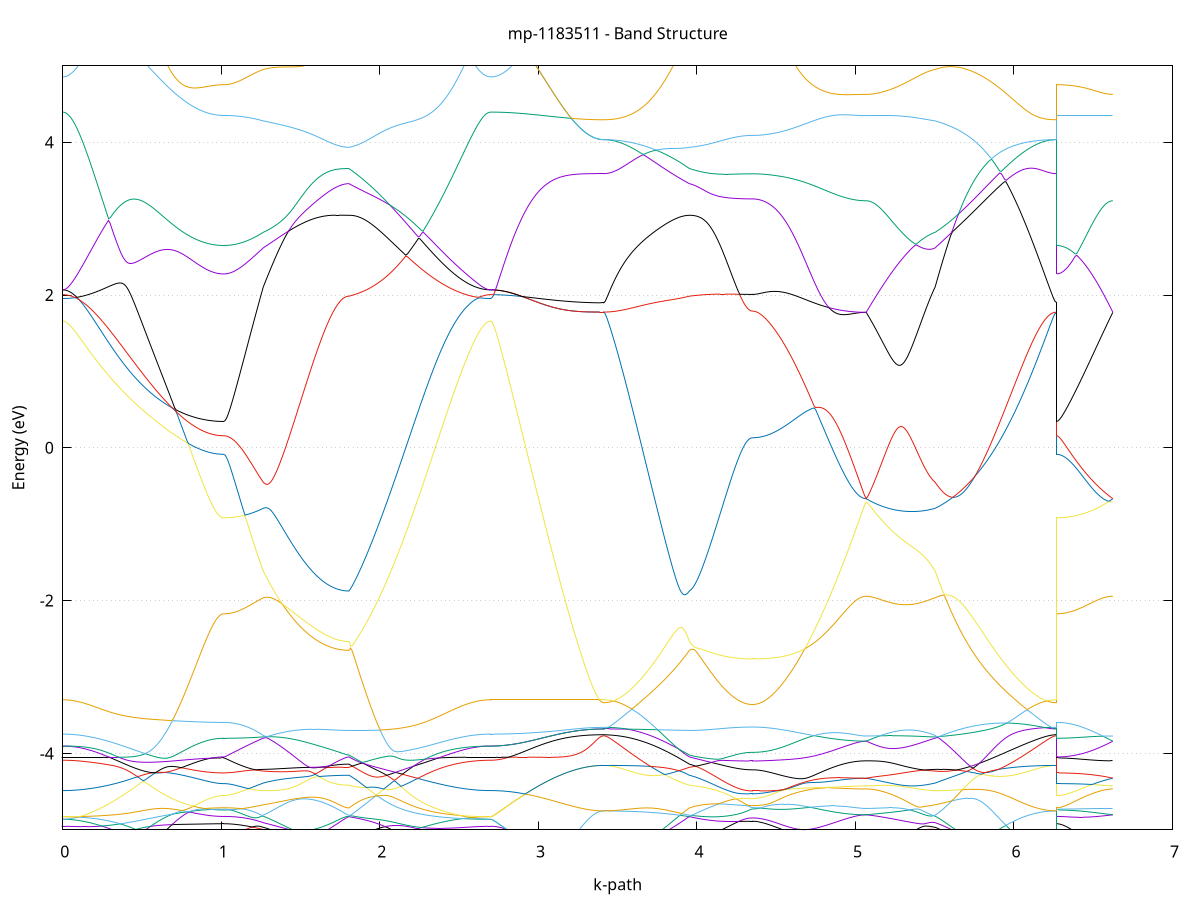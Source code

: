set title 'mp-1183511 - Band Structure'
set xlabel 'k-path'
set ylabel 'Energy (eV)'
set grid y
set yrange [-5:5]
set terminal png size 800,600
set output 'mp-1183511_bands_gnuplot.png'
plot '-' using 1:2 with lines notitle, '-' using 1:2 with lines notitle, '-' using 1:2 with lines notitle, '-' using 1:2 with lines notitle, '-' using 1:2 with lines notitle, '-' using 1:2 with lines notitle, '-' using 1:2 with lines notitle, '-' using 1:2 with lines notitle, '-' using 1:2 with lines notitle, '-' using 1:2 with lines notitle, '-' using 1:2 with lines notitle, '-' using 1:2 with lines notitle, '-' using 1:2 with lines notitle, '-' using 1:2 with lines notitle, '-' using 1:2 with lines notitle, '-' using 1:2 with lines notitle, '-' using 1:2 with lines notitle, '-' using 1:2 with lines notitle, '-' using 1:2 with lines notitle, '-' using 1:2 with lines notitle, '-' using 1:2 with lines notitle, '-' using 1:2 with lines notitle, '-' using 1:2 with lines notitle, '-' using 1:2 with lines notitle, '-' using 1:2 with lines notitle, '-' using 1:2 with lines notitle, '-' using 1:2 with lines notitle, '-' using 1:2 with lines notitle, '-' using 1:2 with lines notitle, '-' using 1:2 with lines notitle, '-' using 1:2 with lines notitle, '-' using 1:2 with lines notitle, '-' using 1:2 with lines notitle, '-' using 1:2 with lines notitle, '-' using 1:2 with lines notitle, '-' using 1:2 with lines notitle, '-' using 1:2 with lines notitle, '-' using 1:2 with lines notitle, '-' using 1:2 with lines notitle, '-' using 1:2 with lines notitle, '-' using 1:2 with lines notitle, '-' using 1:2 with lines notitle, '-' using 1:2 with lines notitle, '-' using 1:2 with lines notitle, '-' using 1:2 with lines notitle, '-' using 1:2 with lines notitle, '-' using 1:2 with lines notitle, '-' using 1:2 with lines notitle, '-' using 1:2 with lines notitle, '-' using 1:2 with lines notitle, '-' using 1:2 with lines notitle, '-' using 1:2 with lines notitle, '-' using 1:2 with lines notitle, '-' using 1:2 with lines notitle, '-' using 1:2 with lines notitle, '-' using 1:2 with lines notitle, '-' using 1:2 with lines notitle, '-' using 1:2 with lines notitle, '-' using 1:2 with lines notitle, '-' using 1:2 with lines notitle, '-' using 1:2 with lines notitle, '-' using 1:2 with lines notitle, '-' using 1:2 with lines notitle, '-' using 1:2 with lines notitle
0.000000 -40.931023
0.009948 -40.931023
0.019895 -40.931023
0.029843 -40.931023
0.039791 -40.931023
0.049739 -40.931023
0.059686 -40.931023
0.069634 -40.931023
0.079582 -40.931023
0.089529 -40.931023
0.099477 -40.931023
0.109425 -40.930923
0.119373 -40.930923
0.129320 -40.930923
0.139268 -40.930923
0.149216 -40.930923
0.159163 -40.930923
0.169111 -40.930823
0.179059 -40.930823
0.189007 -40.930823
0.198954 -40.930823
0.208902 -40.930723
0.218850 -40.930723
0.228797 -40.930723
0.238745 -40.930723
0.248693 -40.930623
0.258641 -40.930623
0.268588 -40.930623
0.278536 -40.930523
0.288484 -40.930523
0.298431 -40.930523
0.308379 -40.930523
0.318327 -40.930423
0.328275 -40.930423
0.338222 -40.930423
0.348170 -40.930323
0.358118 -40.930323
0.368065 -40.930223
0.378013 -40.930223
0.387961 -40.930223
0.397909 -40.930123
0.407856 -40.930123
0.417804 -40.930123
0.427752 -40.930023
0.437699 -40.930023
0.447647 -40.930023
0.457595 -40.929923
0.467543 -40.929923
0.477490 -40.929823
0.487438 -40.929823
0.497386 -40.929823
0.507333 -40.929723
0.517281 -40.929723
0.527229 -40.929723
0.537177 -40.929623
0.547124 -40.929623
0.557072 -40.929623
0.567020 -40.929523
0.576967 -40.929523
0.586915 -40.929523
0.596863 -40.929423
0.606811 -40.929423
0.616758 -40.929423
0.626706 -40.929323
0.636654 -40.929323
0.646601 -40.929323
0.656549 -40.929223
0.666497 -40.929223
0.676445 -40.929223
0.686392 -40.929123
0.696340 -40.929123
0.706288 -40.929123
0.716235 -40.929123
0.726183 -40.929023
0.736131 -40.929023
0.746079 -40.929023
0.756026 -40.929023
0.765974 -40.928923
0.775922 -40.928923
0.785869 -40.928923
0.795817 -40.928923
0.805765 -40.928923
0.815713 -40.928823
0.825660 -40.928823
0.835608 -40.928823
0.845556 -40.928823
0.855503 -40.928823
0.865451 -40.928823
0.875399 -40.928723
0.885347 -40.928723
0.895294 -40.928723
0.905242 -40.928723
0.915190 -40.928723
0.925137 -40.928723
0.935085 -40.928723
0.945033 -40.928723
0.954981 -40.928723
0.964928 -40.928723
0.974876 -40.928723
0.984824 -40.928723
0.994771 -40.928723
1.004719 -40.928723
1.014667 -40.928723
1.014667 -40.928723
1.024283 -40.928723
1.033900 -40.928723
1.043517 -40.928723
1.053134 -40.928723
1.062750 -40.928723
1.072367 -40.928723
1.081984 -40.928723
1.091600 -40.928723
1.101217 -40.928723
1.110834 -40.928723
1.120450 -40.928723
1.130067 -40.928723
1.139684 -40.928723
1.149300 -40.928723
1.158917 -40.928723
1.168534 -40.928723
1.178150 -40.928823
1.187767 -40.928823
1.197384 -40.928823
1.207000 -40.928823
1.216617 -40.928823
1.226234 -40.928823
1.235850 -40.928823
1.245467 -40.928923
1.255084 -40.928923
1.264701 -40.928923
1.264701 -40.928923
1.274531 -40.928923
1.284362 -40.928923
1.294192 -40.928923
1.304023 -40.928923
1.313853 -40.929023
1.323683 -40.929023
1.333514 -40.929023
1.343344 -40.929023
1.353175 -40.929023
1.363005 -40.929023
1.372836 -40.929123
1.382666 -40.929123
1.392497 -40.929123
1.402327 -40.929123
1.412158 -40.929123
1.421988 -40.929223
1.431819 -40.929223
1.441649 -40.929223
1.451480 -40.929223
1.461310 -40.929223
1.471141 -40.929223
1.480971 -40.929323
1.490802 -40.929323
1.500632 -40.929323
1.510463 -40.929323
1.520293 -40.929323
1.530124 -40.929423
1.539954 -40.929423
1.549785 -40.929423
1.559615 -40.929423
1.569446 -40.929423
1.579276 -40.929423
1.589107 -40.929523
1.598937 -40.929523
1.608768 -40.929523
1.618598 -40.929523
1.628429 -40.929523
1.638259 -40.929523
1.648090 -40.929523
1.657920 -40.929623
1.667751 -40.929623
1.677581 -40.929623
1.687412 -40.929623
1.697242 -40.929623
1.707073 -40.929623
1.716903 -40.929623
1.726734 -40.929623
1.736564 -40.929623
1.746395 -40.929623
1.756225 -40.929623
1.766056 -40.929623
1.775886 -40.929623
1.785717 -40.929623
1.795547 -40.929623
1.805378 -40.929623
1.805378 -40.929623
1.815314 -40.929623
1.825251 -40.929623
1.835187 -40.929623
1.845123 -40.929623
1.855060 -40.929623
1.864996 -40.929623
1.874933 -40.929623
1.884869 -40.929623
1.894806 -40.929523
1.904742 -40.929523
1.914678 -40.929523
1.924615 -40.929523
1.934551 -40.929523
1.944488 -40.929523
1.954424 -40.929523
1.964361 -40.929523
1.974297 -40.929523
1.984233 -40.929523
1.994170 -40.929523
2.004106 -40.929523
2.014043 -40.929623
2.023979 -40.929623
2.033916 -40.929623
2.043852 -40.929623
2.053788 -40.929623
2.063725 -40.929623
2.073661 -40.929623
2.083598 -40.929623
2.093534 -40.929723
2.103471 -40.929723
2.113407 -40.929723
2.123343 -40.929723
2.133280 -40.929723
2.143216 -40.929823
2.153153 -40.929823
2.163089 -40.929823
2.173026 -40.929823
2.182962 -40.929923
2.192898 -40.929923
2.202835 -40.929923
2.212771 -40.929923
2.222708 -40.930023
2.232644 -40.930023
2.242580 -40.930023
2.252517 -40.930023
2.262453 -40.930123
2.272390 -40.930123
2.282326 -40.930123
2.292263 -40.930223
2.302199 -40.930223
2.312135 -40.930223
2.322072 -40.930323
2.332008 -40.930323
2.341945 -40.930323
2.351881 -40.930423
2.361818 -40.930423
2.371754 -40.930423
2.381690 -40.930423
2.391627 -40.930523
2.401563 -40.930523
2.411500 -40.930523
2.421436 -40.930623
2.431373 -40.930623
2.441309 -40.930623
2.451245 -40.930623
2.461182 -40.930723
2.471118 -40.930723
2.481055 -40.930723
2.490991 -40.930723
2.500928 -40.930823
2.510864 -40.930823
2.520800 -40.930823
2.530737 -40.930823
2.540673 -40.930923
2.550610 -40.930923
2.560546 -40.930923
2.570483 -40.930923
2.580419 -40.930923
2.590355 -40.930923
2.600292 -40.931023
2.610228 -40.931023
2.620165 -40.931023
2.630101 -40.931023
2.640038 -40.931023
2.649974 -40.931023
2.659910 -40.931023
2.669847 -40.931023
2.679783 -40.931023
2.689720 -40.931023
2.699656 -40.931023
2.699656 -40.931023
2.709549 -40.931023
2.719443 -40.931023
2.729336 -40.931023
2.739230 -40.931023
2.749123 -40.931023
2.759016 -40.931023
2.768910 -40.931023
2.778803 -40.931023
2.788696 -40.931023
2.798590 -40.931023
2.808483 -40.931023
2.818376 -40.931023
2.828270 -40.931023
2.838163 -40.931023
2.848056 -40.931023
2.857950 -40.931023
2.867843 -40.931023
2.877736 -40.931023
2.887630 -40.931023
2.897523 -40.931023
2.907417 -40.930923
2.917310 -40.930923
2.927203 -40.930923
2.937097 -40.930923
2.946990 -40.930923
2.956883 -40.930923
2.966777 -40.930923
2.976670 -40.930923
2.986563 -40.930923
2.996457 -40.930923
3.006350 -40.930923
3.016243 -40.930923
3.026137 -40.930923
3.036030 -40.930823
3.045923 -40.930823
3.055817 -40.930823
3.065710 -40.930823
3.075604 -40.930823
3.085497 -40.930823
3.095390 -40.930823
3.105284 -40.930823
3.115177 -40.930823
3.125070 -40.930823
3.134964 -40.930823
3.144857 -40.930823
3.154750 -40.930723
3.164644 -40.930723
3.174537 -40.930723
3.184430 -40.930723
3.194324 -40.930723
3.204217 -40.930723
3.214110 -40.930723
3.224004 -40.930723
3.233897 -40.930723
3.243791 -40.930723
3.253684 -40.930723
3.263577 -40.930723
3.273471 -40.930723
3.283364 -40.930723
3.293257 -40.930723
3.303151 -40.930723
3.313044 -40.930723
3.322937 -40.930723
3.332831 -40.930623
3.342724 -40.930623
3.352617 -40.930623
3.362511 -40.930623
3.372404 -40.930623
3.382297 -40.930623
3.392191 -40.930623
3.402084 -40.930623
3.411978 -40.930623
3.411978 -40.930623
3.421808 -40.930623
3.431639 -40.930623
3.441469 -40.930623
3.451300 -40.930623
3.461130 -40.930623
3.470961 -40.930623
3.480791 -40.930623
3.490622 -40.930623
3.500452 -40.930623
3.510283 -40.930623
3.520113 -40.930623
3.529943 -40.930623
3.539774 -40.930523
3.549604 -40.930523
3.559435 -40.930523
3.569265 -40.930523
3.579096 -40.930523
3.588926 -40.930523
3.598757 -40.930423
3.608587 -40.930423
3.618418 -40.930423
3.628248 -40.930423
3.638079 -40.930423
3.647909 -40.930323
3.657740 -40.930323
3.667570 -40.930323
3.677401 -40.930323
3.687231 -40.930323
3.697062 -40.930223
3.706892 -40.930223
3.716723 -40.930223
3.726553 -40.930223
3.736384 -40.930123
3.746214 -40.930123
3.756045 -40.930123
3.765875 -40.930123
3.775706 -40.930023
3.785536 -40.930023
3.795367 -40.930023
3.805197 -40.930023
3.815028 -40.929923
3.824858 -40.929923
3.834689 -40.929923
3.844519 -40.929923
3.854350 -40.929823
3.864180 -40.929823
3.874011 -40.929823
3.883841 -40.929823
3.893672 -40.929823
3.903502 -40.929723
3.913333 -40.929723
3.923163 -40.929723
3.932994 -40.929723
3.942824 -40.929723
3.952655 -40.929623
3.952655 -40.929623
3.962595 -40.929623
3.972536 -40.929623
3.982477 -40.929623
3.992418 -40.929623
4.002358 -40.929623
4.012299 -40.929623
4.022240 -40.929623
4.032181 -40.929623
4.042121 -40.929623
4.052062 -40.929623
4.062003 -40.929623
4.071943 -40.929623
4.081884 -40.929623
4.091825 -40.929623
4.101766 -40.929623
4.111706 -40.929623
4.121647 -40.929623
4.131588 -40.929623
4.141529 -40.929623
4.151469 -40.929623
4.161410 -40.929623
4.171351 -40.929623
4.181291 -40.929623
4.191232 -40.929623
4.201173 -40.929523
4.211114 -40.929523
4.221054 -40.929523
4.230995 -40.929523
4.240936 -40.929523
4.250877 -40.929523
4.260817 -40.929523
4.270758 -40.929523
4.280699 -40.929523
4.290639 -40.929523
4.300580 -40.929523
4.310521 -40.929523
4.320462 -40.929523
4.330402 -40.929523
4.340343 -40.929523
4.350284 -40.929523
4.350284 -40.929523
4.360249 -40.929523
4.370214 -40.929523
4.380179 -40.929523
4.390144 -40.929523
4.400109 -40.929523
4.410074 -40.929523
4.420039 -40.929523
4.430004 -40.929523
4.439969 -40.929523
4.449934 -40.929523
4.459899 -40.929523
4.469863 -40.929523
4.479828 -40.929523
4.489793 -40.929523
4.499758 -40.929423
4.509723 -40.929423
4.519688 -40.929423
4.529653 -40.929423
4.539618 -40.929423
4.549583 -40.929423
4.559548 -40.929423
4.569513 -40.929323
4.579478 -40.929323
4.589443 -40.929323
4.599408 -40.929323
4.609373 -40.929323
4.619338 -40.929323
4.629303 -40.929223
4.639268 -40.929223
4.649233 -40.929223
4.659198 -40.929223
4.669163 -40.929223
4.679128 -40.929223
4.689093 -40.929123
4.699058 -40.929123
4.709023 -40.929123
4.718988 -40.929123
4.728953 -40.929123
4.738918 -40.929023
4.748883 -40.929023
4.758848 -40.929023
4.768813 -40.929023
4.778778 -40.929023
4.788743 -40.928923
4.798707 -40.928923
4.808672 -40.928923
4.818637 -40.928923
4.828602 -40.928923
4.838567 -40.928923
4.848532 -40.928823
4.858497 -40.928823
4.868462 -40.928823
4.878427 -40.928823
4.888392 -40.928823
4.898357 -40.928823
4.908322 -40.928823
4.918287 -40.928723
4.928252 -40.928723
4.938217 -40.928723
4.948182 -40.928723
4.958147 -40.928723
4.968112 -40.928723
4.978077 -40.928723
4.988042 -40.928723
4.998007 -40.928723
5.007972 -40.928723
5.017937 -40.928723
5.027902 -40.928723
5.037867 -40.928723
5.047832 -40.928723
5.057797 -40.928723
5.067762 -40.928723
5.067762 -40.928723
5.077652 -40.928723
5.087542 -40.928723
5.097432 -40.928723
5.107322 -40.928723
5.117212 -40.928723
5.127102 -40.928723
5.136992 -40.928723
5.146882 -40.928723
5.156772 -40.928723
5.166662 -40.928723
5.176553 -40.928723
5.186443 -40.928723
5.196333 -40.928723
5.206223 -40.928723
5.216113 -40.928723
5.226003 -40.928723
5.235893 -40.928723
5.245783 -40.928723
5.255673 -40.928723
5.265563 -40.928723
5.275453 -40.928723
5.285343 -40.928723
5.295234 -40.928723
5.305124 -40.928723
5.315014 -40.928723
5.324904 -40.928723
5.334794 -40.928723
5.344684 -40.928723
5.354574 -40.928823
5.364464 -40.928823
5.374354 -40.928823
5.384244 -40.928823
5.394134 -40.928823
5.404024 -40.928823
5.413914 -40.928823
5.423805 -40.928823
5.433695 -40.928823
5.443585 -40.928823
5.453475 -40.928823
5.463365 -40.928823
5.473255 -40.928923
5.483145 -40.928923
5.493035 -40.928923
5.502925 -40.928923
5.502925 -40.928923
5.512856 -40.928923
5.522786 -40.928923
5.532716 -40.928923
5.542646 -40.929023
5.552577 -40.929023
5.562507 -40.929023
5.572437 -40.929023
5.582368 -40.929123
5.592298 -40.929123
5.602228 -40.929123
5.612158 -40.929123
5.622089 -40.929123
5.632019 -40.929223
5.641949 -40.929223
5.651880 -40.929223
5.661810 -40.929323
5.671740 -40.929323
5.681671 -40.929323
5.691601 -40.929323
5.701531 -40.929423
5.711461 -40.929423
5.721392 -40.929423
5.731322 -40.929523
5.741252 -40.929523
5.751183 -40.929523
5.761113 -40.929523
5.771043 -40.929623
5.780974 -40.929623
5.790904 -40.929623
5.800834 -40.929723
5.810764 -40.929723
5.820695 -40.929723
5.830625 -40.929823
5.840555 -40.929823
5.850486 -40.929823
5.860416 -40.929923
5.870346 -40.929923
5.880277 -40.929923
5.890207 -40.929923
5.900137 -40.930023
5.910067 -40.930023
5.919998 -40.930023
5.929928 -40.930123
5.939858 -40.930123
5.949789 -40.930123
5.959719 -40.930223
5.969649 -40.930223
5.979580 -40.930223
5.989510 -40.930223
5.999440 -40.930323
6.009370 -40.930323
6.019301 -40.930323
6.029231 -40.930323
6.039161 -40.930423
6.049092 -40.930423
6.059022 -40.930423
6.068952 -40.930423
6.078883 -40.930423
6.088813 -40.930523
6.098743 -40.930523
6.108673 -40.930523
6.118604 -40.930523
6.128534 -40.930523
6.138464 -40.930523
6.148395 -40.930623
6.158325 -40.930623
6.168255 -40.930623
6.178186 -40.930623
6.188116 -40.930623
6.198046 -40.930623
6.207976 -40.930623
6.217907 -40.930623
6.227837 -40.930623
6.237767 -40.930623
6.247698 -40.930623
6.257628 -40.930623
6.267558 -40.930623
6.267558 -40.928723
6.277452 -40.928723
6.287345 -40.928723
6.297238 -40.928723
6.307132 -40.928723
6.317025 -40.928723
6.326918 -40.928723
6.336812 -40.928723
6.346705 -40.928723
6.356598 -40.928723
6.366492 -40.928723
6.376385 -40.928723
6.386278 -40.928723
6.396172 -40.928723
6.406065 -40.928723
6.415959 -40.928723
6.425852 -40.928723
6.435745 -40.928723
6.445639 -40.928723
6.455532 -40.928723
6.465425 -40.928723
6.475319 -40.928723
6.485212 -40.928723
6.495105 -40.928723
6.504999 -40.928723
6.514892 -40.928723
6.524785 -40.928723
6.534679 -40.928723
6.544572 -40.928723
6.554466 -40.928723
6.564359 -40.928723
6.574252 -40.928723
6.584146 -40.928723
6.594039 -40.928723
6.603932 -40.928723
6.613826 -40.928723
6.623719 -40.928723
e
0.000000 -22.027223
0.009948 -22.027223
0.019895 -22.027223
0.029843 -22.027223
0.039791 -22.027223
0.049739 -22.027223
0.059686 -22.027223
0.069634 -22.027223
0.079582 -22.027223
0.089529 -22.027223
0.099477 -22.027223
0.109425 -22.027223
0.119373 -22.027523
0.129320 -22.027723
0.139268 -22.028023
0.149216 -22.028323
0.159163 -22.028623
0.169111 -22.028923
0.179059 -22.029323
0.189007 -22.029623
0.198954 -22.030023
0.208902 -22.030423
0.218850 -22.030823
0.228797 -22.031223
0.238745 -22.031623
0.248693 -22.032023
0.258641 -22.032523
0.268588 -22.032923
0.278536 -22.033423
0.288484 -22.033823
0.298431 -22.034323
0.308379 -22.034823
0.318327 -22.035323
0.328275 -22.035723
0.338222 -22.036223
0.348170 -22.036723
0.358118 -22.037223
0.368065 -22.037723
0.378013 -22.038223
0.387961 -22.038723
0.397909 -22.039223
0.407856 -22.039723
0.417804 -22.040223
0.427752 -22.040623
0.437699 -22.041123
0.447647 -22.041623
0.457595 -22.042023
0.467543 -22.042523
0.477490 -22.043023
0.487438 -22.043423
0.497386 -22.043923
0.507333 -22.044323
0.517281 -22.044723
0.527229 -22.045123
0.537177 -22.045523
0.547124 -22.045923
0.557072 -22.046323
0.567020 -22.046723
0.576967 -22.047123
0.586915 -22.047423
0.596863 -22.047823
0.606811 -22.048123
0.616758 -22.048423
0.626706 -22.048723
0.636654 -22.049023
0.646601 -22.049323
0.656549 -22.049623
0.666497 -22.049923
0.676445 -22.050123
0.686392 -22.050423
0.696340 -22.050623
0.706288 -22.050823
0.716235 -22.051123
0.726183 -22.051323
0.736131 -22.051423
0.746079 -22.051623
0.756026 -22.051823
0.765974 -22.052023
0.775922 -22.052123
0.785869 -22.052323
0.795817 -22.052423
0.805765 -22.052623
0.815713 -22.052723
0.825660 -22.052823
0.835608 -22.052923
0.845556 -22.053023
0.855503 -22.053123
0.865451 -22.053223
0.875399 -22.053323
0.885347 -22.053323
0.895294 -22.053423
0.905242 -22.053523
0.915190 -22.053523
0.925137 -22.053623
0.935085 -22.053623
0.945033 -22.053623
0.954981 -22.053723
0.964928 -22.053723
0.974876 -22.053723
0.984824 -22.053723
0.994771 -22.053723
1.004719 -22.053723
1.014667 -22.053723
1.014667 -22.053723
1.024283 -22.053723
1.033900 -22.053723
1.043517 -22.053723
1.053134 -22.053623
1.062750 -22.053623
1.072367 -22.053523
1.081984 -22.053423
1.091600 -22.053323
1.101217 -22.053223
1.110834 -22.053123
1.120450 -22.053023
1.130067 -22.052923
1.139684 -22.052723
1.149300 -22.052523
1.158917 -22.052423
1.168534 -22.052223
1.178150 -22.052023
1.187767 -22.051823
1.197384 -22.051623
1.207000 -22.051323
1.216617 -22.051123
1.226234 -22.050823
1.235850 -22.050623
1.245467 -22.050323
1.255084 -22.050023
1.264701 -22.049723
1.264701 -22.049723
1.274531 -22.049523
1.284362 -22.049423
1.294192 -22.049323
1.304023 -22.049323
1.313853 -22.049323
1.323683 -22.049423
1.333514 -22.049423
1.343344 -22.049523
1.353175 -22.049623
1.363005 -22.049723
1.372836 -22.049823
1.382666 -22.049923
1.392497 -22.050023
1.402327 -22.050123
1.412158 -22.050223
1.421988 -22.050423
1.431819 -22.050523
1.441649 -22.050623
1.451480 -22.050723
1.461310 -22.050923
1.471141 -22.051023
1.480971 -22.051123
1.490802 -22.051223
1.500632 -22.051423
1.510463 -22.051523
1.520293 -22.051623
1.530124 -22.051723
1.539954 -22.051823
1.549785 -22.051923
1.559615 -22.052123
1.569446 -22.052223
1.579276 -22.052323
1.589107 -22.052423
1.598937 -22.052523
1.608768 -22.052623
1.618598 -22.052723
1.628429 -22.052823
1.638259 -22.052823
1.648090 -22.052923
1.657920 -22.053023
1.667751 -22.053123
1.677581 -22.053223
1.687412 -22.053223
1.697242 -22.053323
1.707073 -22.053323
1.716903 -22.053423
1.726734 -22.053423
1.736564 -22.053523
1.746395 -22.053523
1.756225 -22.053523
1.766056 -22.053623
1.775886 -22.053623
1.785717 -22.053623
1.795547 -22.053623
1.805378 -22.053623
1.805378 -22.053623
1.815314 -22.054123
1.825251 -22.054623
1.835187 -22.055023
1.845123 -22.055423
1.855060 -22.055823
1.864996 -22.056223
1.874933 -22.056623
1.884869 -22.056923
1.894806 -22.057223
1.904742 -22.057423
1.914678 -22.057723
1.924615 -22.057923
1.934551 -22.058123
1.944488 -22.058223
1.954424 -22.058323
1.964361 -22.058423
1.974297 -22.058523
1.984233 -22.058523
1.994170 -22.058523
2.004106 -22.058423
2.014043 -22.058423
2.023979 -22.058323
2.033916 -22.058123
2.043852 -22.058023
2.053788 -22.057823
2.063725 -22.057523
2.073661 -22.057323
2.083598 -22.057023
2.093534 -22.056723
2.103471 -22.056423
2.113407 -22.056023
2.123343 -22.055623
2.133280 -22.055223
2.143216 -22.054823
2.153153 -22.054323
2.163089 -22.053823
2.173026 -22.053323
2.182962 -22.052823
2.192898 -22.052223
2.202835 -22.051723
2.212771 -22.051123
2.222708 -22.050523
2.232644 -22.049823
2.242580 -22.049223
2.252517 -22.048623
2.262453 -22.047923
2.272390 -22.047223
2.282326 -22.046523
2.292263 -22.045923
2.302199 -22.045223
2.312135 -22.044523
2.322072 -22.043723
2.332008 -22.043023
2.341945 -22.042323
2.351881 -22.041623
2.361818 -22.040923
2.371754 -22.040223
2.381690 -22.039523
2.391627 -22.038823
2.401563 -22.038123
2.411500 -22.037423
2.421436 -22.036723
2.431373 -22.036123
2.441309 -22.035423
2.451245 -22.034823
2.461182 -22.034123
2.471118 -22.033523
2.481055 -22.032923
2.490991 -22.032423
2.500928 -22.031823
2.510864 -22.031323
2.520800 -22.030823
2.530737 -22.030323
2.540673 -22.029823
2.550610 -22.029323
2.560546 -22.028923
2.570483 -22.028523
2.580419 -22.028123
2.590355 -22.027823
2.600292 -22.027523
2.610228 -22.027223
2.620165 -22.027223
2.630101 -22.027223
2.640038 -22.027223
2.649974 -22.027223
2.659910 -22.027223
2.669847 -22.027223
2.679783 -22.027223
2.689720 -22.027223
2.699656 -22.027223
2.699656 -22.027223
2.709549 -22.027223
2.719443 -22.027223
2.729336 -22.027223
2.739230 -22.027223
2.749123 -22.027323
2.759016 -22.027323
2.768910 -22.027423
2.778803 -22.027523
2.788696 -22.027523
2.798590 -22.027623
2.808483 -22.027723
2.818376 -22.027823
2.828270 -22.027923
2.838163 -22.028023
2.848056 -22.028123
2.857950 -22.028223
2.867843 -22.028323
2.877736 -22.028523
2.887630 -22.028623
2.897523 -22.028723
2.907417 -22.028923
2.917310 -22.029123
2.927203 -22.029223
2.937097 -22.029423
2.946990 -22.029523
2.956883 -22.029723
2.966777 -22.029923
2.976670 -22.030123
2.986563 -22.030323
2.996457 -22.030423
3.006350 -22.030623
3.016243 -22.030823
3.026137 -22.031023
3.036030 -22.031223
3.045923 -22.031423
3.055817 -22.031623
3.065710 -22.031823
3.075604 -22.032023
3.085497 -22.032123
3.095390 -22.032323
3.105284 -22.032523
3.115177 -22.032723
3.125070 -22.032923
3.134964 -22.033123
3.144857 -22.033323
3.154750 -22.033423
3.164644 -22.033623
3.174537 -22.033823
3.184430 -22.033923
3.194324 -22.034123
3.204217 -22.034223
3.214110 -22.034423
3.224004 -22.034523
3.233897 -22.034723
3.243791 -22.034823
3.253684 -22.034923
3.263577 -22.035023
3.273471 -22.035123
3.283364 -22.035323
3.293257 -22.035323
3.303151 -22.035423
3.313044 -22.035523
3.322937 -22.035623
3.332831 -22.035723
3.342724 -22.035823
3.352617 -22.035823
3.362511 -22.035923
3.372404 -22.035923
3.382297 -22.035923
3.392191 -22.035923
3.402084 -22.036023
3.411978 -22.036023
3.411978 -22.036023
3.421808 -22.036023
3.431639 -22.036023
3.441469 -22.035923
3.451300 -22.035923
3.461130 -22.035923
3.470961 -22.035923
3.480791 -22.035823
3.490622 -22.035823
3.500452 -22.035823
3.510283 -22.035723
3.520113 -22.035723
3.529943 -22.035623
3.539774 -22.035623
3.549604 -22.035523
3.559435 -22.035523
3.569265 -22.035423
3.579096 -22.035323
3.588926 -22.035323
3.598757 -22.035223
3.608587 -22.035123
3.618418 -22.035023
3.628248 -22.034923
3.638079 -22.034823
3.647909 -22.034723
3.657740 -22.034623
3.667570 -22.034523
3.677401 -22.035123
3.687231 -22.035723
3.697062 -22.036423
3.706892 -22.037123
3.716723 -22.037823
3.726553 -22.038523
3.736384 -22.039223
3.746214 -22.039923
3.756045 -22.040623
3.765875 -22.041323
3.775706 -22.042023
3.785536 -22.042823
3.795367 -22.043523
3.805197 -22.044223
3.815028 -22.044923
3.824858 -22.045623
3.834689 -22.046323
3.844519 -22.047023
3.854350 -22.047623
3.864180 -22.048323
3.874011 -22.049023
3.883841 -22.049623
3.893672 -22.050223
3.903502 -22.050823
3.913333 -22.051423
3.923163 -22.052023
3.932994 -22.052523
3.942824 -22.053123
3.952655 -22.053623
3.952655 -22.053623
3.962595 -22.053823
3.972536 -22.054023
3.982477 -22.054323
3.992418 -22.054523
4.002358 -22.054723
4.012299 -22.054923
4.022240 -22.055123
4.032181 -22.055323
4.042121 -22.055523
4.052062 -22.055723
4.062003 -22.055923
4.071943 -22.056023
4.081884 -22.056223
4.091825 -22.056423
4.101766 -22.056523
4.111706 -22.056723
4.121647 -22.056823
4.131588 -22.057023
4.141529 -22.057123
4.151469 -22.057323
4.161410 -22.057423
4.171351 -22.057523
4.181291 -22.057623
4.191232 -22.057823
4.201173 -22.057923
4.211114 -22.058023
4.221054 -22.058123
4.230995 -22.058123
4.240936 -22.058223
4.250877 -22.058323
4.260817 -22.058423
4.270758 -22.058423
4.280699 -22.058523
4.290639 -22.058523
4.300580 -22.058623
4.310521 -22.058623
4.320462 -22.058623
4.330402 -22.058623
4.340343 -22.058623
4.350284 -22.058623
4.350284 -22.058623
4.360249 -22.058623
4.370214 -22.058623
4.380179 -22.058623
4.390144 -22.058623
4.400109 -22.058623
4.410074 -22.058523
4.420039 -22.058523
4.430004 -22.058423
4.439969 -22.058423
4.449934 -22.058323
4.459899 -22.058223
4.469863 -22.058223
4.479828 -22.058123
4.489793 -22.058023
4.499758 -22.057923
4.509723 -22.057823
4.519688 -22.057723
4.529653 -22.057623
4.539618 -22.057523
4.549583 -22.057323
4.559548 -22.057223
4.569513 -22.057123
4.579478 -22.056923
4.589443 -22.056823
4.599408 -22.056723
4.609373 -22.056523
4.619338 -22.056423
4.629303 -22.056223
4.639268 -22.056123
4.649233 -22.055923
4.659198 -22.055823
4.669163 -22.055623
4.679128 -22.055423
4.689093 -22.055323
4.699058 -22.055123
4.709023 -22.055023
4.718988 -22.054823
4.728953 -22.054623
4.738918 -22.054523
4.748883 -22.054323
4.758848 -22.054223
4.768813 -22.054023
4.778778 -22.053923
4.788743 -22.053723
4.798707 -22.053623
4.808672 -22.053423
4.818637 -22.053323
4.828602 -22.053123
4.838567 -22.053023
4.848532 -22.052823
4.858497 -22.052723
4.868462 -22.052623
4.878427 -22.052523
4.888392 -22.052423
4.898357 -22.052223
4.908322 -22.052123
4.918287 -22.052023
4.928252 -22.051923
4.938217 -22.051923
4.948182 -22.051823
4.958147 -22.051723
4.968112 -22.051623
4.978077 -22.051623
4.988042 -22.051523
4.998007 -22.051423
5.007972 -22.051423
5.017937 -22.051423
5.027902 -22.051323
5.037867 -22.051323
5.047832 -22.051323
5.057797 -22.051323
5.067762 -22.051323
5.067762 -22.051323
5.077652 -22.051423
5.087542 -22.051423
5.097432 -22.051523
5.107322 -22.051623
5.117212 -22.051723
5.127102 -22.051723
5.136992 -22.051823
5.146882 -22.051823
5.156772 -22.051923
5.166662 -22.051923
5.176553 -22.052023
5.186443 -22.052023
5.196333 -22.052023
5.206223 -22.052123
5.216113 -22.052123
5.226003 -22.052123
5.235893 -22.052123
5.245783 -22.052123
5.255673 -22.052123
5.265563 -22.052123
5.275453 -22.052123
5.285343 -22.052023
5.295234 -22.052023
5.305124 -22.051923
5.315014 -22.051923
5.324904 -22.051823
5.334794 -22.051823
5.344684 -22.051723
5.354574 -22.051623
5.364464 -22.051623
5.374354 -22.051523
5.384244 -22.051423
5.394134 -22.051323
5.404024 -22.051223
5.413914 -22.051023
5.423805 -22.050923
5.433695 -22.050823
5.443585 -22.050723
5.453475 -22.050523
5.463365 -22.050423
5.473255 -22.050223
5.483145 -22.050123
5.493035 -22.049923
5.502925 -22.049723
5.502925 -22.049723
5.512856 -22.049423
5.522786 -22.049123
5.532716 -22.048823
5.542646 -22.048423
5.552577 -22.048123
5.562507 -22.047723
5.572437 -22.047423
5.582368 -22.047023
5.592298 -22.046623
5.602228 -22.046323
5.612158 -22.045923
5.622089 -22.045523
5.632019 -22.045223
5.641949 -22.044923
5.651880 -22.044623
5.661810 -22.044423
5.671740 -22.044123
5.681671 -22.043823
5.691601 -22.043523
5.701531 -22.043223
5.711461 -22.042923
5.721392 -22.042623
5.731322 -22.042323
5.741252 -22.041923
5.751183 -22.041623
5.761113 -22.041223
5.771043 -22.040823
5.780974 -22.040423
5.790904 -22.040123
5.800834 -22.039723
5.810764 -22.039323
5.820695 -22.038923
5.830625 -22.038523
5.840555 -22.038123
5.850486 -22.037623
5.860416 -22.037223
5.870346 -22.036823
5.880277 -22.036423
5.890207 -22.035923
5.900137 -22.035523
5.910067 -22.035123
5.919998 -22.034623
5.929928 -22.034223
5.939858 -22.033823
5.949789 -22.033823
5.959719 -22.033923
5.969649 -22.034023
5.979580 -22.034123
5.989510 -22.034323
5.999440 -22.034423
6.009370 -22.034523
6.019301 -22.034623
6.029231 -22.034723
6.039161 -22.034823
6.049092 -22.034923
6.059022 -22.035023
6.068952 -22.035123
6.078883 -22.035223
6.088813 -22.035223
6.098743 -22.035323
6.108673 -22.035423
6.118604 -22.035523
6.128534 -22.035523
6.138464 -22.035623
6.148395 -22.035623
6.158325 -22.035723
6.168255 -22.035723
6.178186 -22.035823
6.188116 -22.035823
6.198046 -22.035823
6.207976 -22.035923
6.217907 -22.035923
6.227837 -22.035923
6.237767 -22.035923
6.247698 -22.035923
6.257628 -22.036023
6.267558 -22.036023
6.267558 -22.053723
6.277452 -22.053723
6.287345 -22.053723
6.297238 -22.053723
6.307132 -22.053723
6.317025 -22.053723
6.326918 -22.053723
6.336812 -22.053623
6.346705 -22.053623
6.356598 -22.053623
6.366492 -22.053523
6.376385 -22.053523
6.386278 -22.053423
6.396172 -22.053423
6.406065 -22.053323
6.415959 -22.053323
6.425852 -22.053223
6.435745 -22.053123
6.445639 -22.053023
6.455532 -22.053023
6.465425 -22.052923
6.475319 -22.052823
6.485212 -22.052723
6.495105 -22.052623
6.504999 -22.052523
6.514892 -22.052423
6.524785 -22.052323
6.534679 -22.052223
6.544572 -22.052123
6.554466 -22.052023
6.564359 -22.051923
6.574252 -22.051823
6.584146 -22.051723
6.594039 -22.051623
6.603932 -22.051523
6.613826 -22.051423
6.623719 -22.051323
e
0.000000 -22.025923
0.009948 -22.025923
0.019895 -22.026023
0.029843 -22.026023
0.039791 -22.026123
0.049739 -22.026223
0.059686 -22.026323
0.069634 -22.026523
0.079582 -22.026623
0.089529 -22.026823
0.099477 -22.027023
0.109425 -22.027223
0.119373 -22.027223
0.129320 -22.027123
0.139268 -22.027123
0.149216 -22.027223
0.159163 -22.027323
0.169111 -22.027523
0.179059 -22.027723
0.189007 -22.027923
0.198954 -22.028123
0.208902 -22.028323
0.218850 -22.028523
0.228797 -22.028723
0.238745 -22.029023
0.248693 -22.029223
0.258641 -22.029523
0.268588 -22.029723
0.278536 -22.030023
0.288484 -22.030323
0.298431 -22.030623
0.308379 -22.030823
0.318327 -22.031123
0.328275 -22.031423
0.338222 -22.031723
0.348170 -22.032023
0.358118 -22.032423
0.368065 -22.032723
0.378013 -22.033023
0.387961 -22.033323
0.397909 -22.033723
0.407856 -22.034023
0.417804 -22.034323
0.427752 -22.034723
0.437699 -22.035023
0.447647 -22.035423
0.457595 -22.035723
0.467543 -22.036123
0.477490 -22.036423
0.487438 -22.036823
0.497386 -22.037123
0.507333 -22.037523
0.517281 -22.037823
0.527229 -22.038223
0.537177 -22.038523
0.547124 -22.038923
0.557072 -22.039223
0.567020 -22.039623
0.576967 -22.039923
0.586915 -22.040323
0.596863 -22.040623
0.606811 -22.040923
0.616758 -22.041323
0.626706 -22.041623
0.636654 -22.041923
0.646601 -22.042223
0.656549 -22.042523
0.666497 -22.042923
0.676445 -22.043223
0.686392 -22.043523
0.696340 -22.043723
0.706288 -22.044023
0.716235 -22.044323
0.726183 -22.044623
0.736131 -22.044923
0.746079 -22.045123
0.756026 -22.045423
0.765974 -22.045623
0.775922 -22.045823
0.785869 -22.046123
0.795817 -22.046323
0.805765 -22.046523
0.815713 -22.046723
0.825660 -22.046923
0.835608 -22.047123
0.845556 -22.047323
0.855503 -22.047423
0.865451 -22.047623
0.875399 -22.047823
0.885347 -22.047923
0.895294 -22.048023
0.905242 -22.048123
0.915190 -22.048223
0.925137 -22.048323
0.935085 -22.048423
0.945033 -22.048523
0.954981 -22.048623
0.964928 -22.048623
0.974876 -22.048723
0.984824 -22.048723
0.994771 -22.048723
1.004719 -22.048823
1.014667 -22.048823
1.014667 -22.048823
1.024283 -22.048823
1.033900 -22.048823
1.043517 -22.048823
1.053134 -22.048823
1.062750 -22.048723
1.072367 -22.048723
1.081984 -22.048723
1.091600 -22.048723
1.101217 -22.048723
1.110834 -22.048623
1.120450 -22.048623
1.130067 -22.048523
1.139684 -22.048523
1.149300 -22.048523
1.158917 -22.048423
1.168534 -22.048423
1.178150 -22.048323
1.187767 -22.048223
1.197384 -22.048223
1.207000 -22.048123
1.216617 -22.048023
1.226234 -22.047923
1.235850 -22.047823
1.245467 -22.047723
1.255084 -22.047623
1.264701 -22.047523
1.264701 -22.047523
1.274531 -22.047423
1.284362 -22.047223
1.294192 -22.046923
1.304023 -22.046623
1.313853 -22.046323
1.323683 -22.045923
1.333514 -22.045423
1.343344 -22.045023
1.353175 -22.044523
1.363005 -22.044023
1.372836 -22.043523
1.382666 -22.043023
1.392497 -22.042523
1.402327 -22.041923
1.412158 -22.041423
1.421988 -22.040923
1.431819 -22.040323
1.441649 -22.039823
1.451480 -22.039223
1.461310 -22.038723
1.471141 -22.038123
1.480971 -22.037623
1.490802 -22.037023
1.500632 -22.036523
1.510463 -22.036023
1.520293 -22.035523
1.530124 -22.034923
1.539954 -22.034423
1.549785 -22.033923
1.559615 -22.033423
1.569446 -22.033023
1.579276 -22.032523
1.589107 -22.032023
1.598937 -22.031623
1.608768 -22.031223
1.618598 -22.030823
1.628429 -22.030523
1.638259 -22.030523
1.648090 -22.030623
1.657920 -22.030623
1.667751 -22.030723
1.677581 -22.030723
1.687412 -22.030723
1.697242 -22.030823
1.707073 -22.030823
1.716903 -22.030923
1.726734 -22.030923
1.736564 -22.030923
1.746395 -22.030923
1.756225 -22.030923
1.766056 -22.031023
1.775886 -22.031023
1.785717 -22.031023
1.795547 -22.031023
1.805378 -22.031023
1.805378 -22.031023
1.815314 -22.030923
1.825251 -22.030723
1.835187 -22.030623
1.845123 -22.030523
1.855060 -22.030423
1.864996 -22.030223
1.874933 -22.030123
1.884869 -22.030023
1.894806 -22.029923
1.904742 -22.029823
1.914678 -22.029723
1.924615 -22.029623
1.934551 -22.029523
1.944488 -22.029323
1.954424 -22.029223
1.964361 -22.029123
1.974297 -22.029123
1.984233 -22.029023
1.994170 -22.028923
2.004106 -22.028823
2.014043 -22.028723
2.023979 -22.028623
2.033916 -22.028523
2.043852 -22.028423
2.053788 -22.028423
2.063725 -22.028323
2.073661 -22.028223
2.083598 -22.028123
2.093534 -22.028123
2.103471 -22.028023
2.113407 -22.028023
2.123343 -22.027923
2.133280 -22.027823
2.143216 -22.027823
2.153153 -22.027723
2.163089 -22.027723
2.173026 -22.027623
2.182962 -22.027623
2.192898 -22.027623
2.202835 -22.027523
2.212771 -22.027523
2.222708 -22.027423
2.232644 -22.027423
2.242580 -22.027423
2.252517 -22.027323
2.262453 -22.027323
2.272390 -22.027323
2.282326 -22.027323
2.292263 -22.027323
2.302199 -22.027223
2.312135 -22.027223
2.322072 -22.027223
2.332008 -22.027223
2.341945 -22.027223
2.351881 -22.027223
2.361818 -22.027223
2.371754 -22.027223
2.381690 -22.027123
2.391627 -22.027123
2.401563 -22.027123
2.411500 -22.027123
2.421436 -22.027123
2.431373 -22.027123
2.441309 -22.027123
2.451245 -22.027123
2.461182 -22.027123
2.471118 -22.027123
2.481055 -22.027123
2.490991 -22.027123
2.500928 -22.027123
2.510864 -22.027123
2.520800 -22.027123
2.530737 -22.027123
2.540673 -22.027123
2.550610 -22.027123
2.560546 -22.027223
2.570483 -22.027223
2.580419 -22.027223
2.590355 -22.027223
2.600292 -22.027223
2.610228 -22.027223
2.620165 -22.026923
2.630101 -22.026723
2.640038 -22.026523
2.649974 -22.026323
2.659910 -22.026223
2.669847 -22.026123
2.679783 -22.026023
2.689720 -22.025923
2.699656 -22.025923
2.699656 -22.025923
2.709549 -22.025923
2.719443 -22.025923
2.729336 -22.025923
2.739230 -22.025923
2.749123 -22.025923
2.759016 -22.025923
2.768910 -22.025923
2.778803 -22.025923
2.788696 -22.025923
2.798590 -22.025923
2.808483 -22.025923
2.818376 -22.025923
2.828270 -22.025923
2.838163 -22.025923
2.848056 -22.025923
2.857950 -22.025823
2.867843 -22.025823
2.877736 -22.025823
2.887630 -22.025823
2.897523 -22.025823
2.907417 -22.025823
2.917310 -22.025823
2.927203 -22.025723
2.937097 -22.025723
2.946990 -22.025723
2.956883 -22.025723
2.966777 -22.025723
2.976670 -22.025723
2.986563 -22.025623
2.996457 -22.025623
3.006350 -22.025623
3.016243 -22.025623
3.026137 -22.025623
3.036030 -22.025523
3.045923 -22.025523
3.055817 -22.025523
3.065710 -22.025523
3.075604 -22.025523
3.085497 -22.025523
3.095390 -22.025423
3.105284 -22.025423
3.115177 -22.025423
3.125070 -22.025423
3.134964 -22.025423
3.144857 -22.025323
3.154750 -22.025323
3.164644 -22.025323
3.174537 -22.025323
3.184430 -22.025323
3.194324 -22.025323
3.204217 -22.025323
3.214110 -22.025323
3.224004 -22.025223
3.233897 -22.025223
3.243791 -22.025223
3.253684 -22.025223
3.263577 -22.025223
3.273471 -22.025223
3.283364 -22.025223
3.293257 -22.025223
3.303151 -22.025123
3.313044 -22.025123
3.322937 -22.025123
3.332831 -22.025123
3.342724 -22.025123
3.352617 -22.025123
3.362511 -22.025123
3.372404 -22.025123
3.382297 -22.025123
3.392191 -22.025123
3.402084 -22.025123
3.411978 -22.025123
3.411978 -22.025123
3.421808 -22.025123
3.431639 -22.025223
3.441469 -22.025223
3.451300 -22.025323
3.461130 -22.025523
3.470961 -22.025623
3.480791 -22.025823
3.490622 -22.026123
3.500452 -22.026323
3.510283 -22.026623
3.520113 -22.026923
3.529943 -22.027223
3.539774 -22.027623
3.549604 -22.028023
3.559435 -22.028423
3.569265 -22.028923
3.579096 -22.029323
3.588926 -22.029823
3.598757 -22.030323
3.608587 -22.030823
3.618418 -22.031423
3.628248 -22.032023
3.638079 -22.032623
3.647909 -22.033223
3.657740 -22.033823
3.667570 -22.034423
3.677401 -22.034423
3.687231 -22.034323
3.697062 -22.034223
3.706892 -22.034123
3.716723 -22.034023
3.726553 -22.033923
3.736384 -22.033823
3.746214 -22.033723
3.756045 -22.033523
3.765875 -22.033423
3.775706 -22.033323
3.785536 -22.033223
3.795367 -22.033023
3.805197 -22.032923
3.815028 -22.032823
3.824858 -22.032723
3.834689 -22.032523
3.844519 -22.032423
3.854350 -22.032323
3.864180 -22.032223
3.874011 -22.032023
3.883841 -22.031923
3.893672 -22.031823
3.903502 -22.031623
3.913333 -22.031523
3.923163 -22.031423
3.932994 -22.031223
3.942824 -22.031123
3.952655 -22.031023
3.952655 -22.031023
3.962595 -22.030923
3.972536 -22.030923
3.982477 -22.030823
3.992418 -22.030723
4.002358 -22.030723
4.012299 -22.030623
4.022240 -22.030523
4.032181 -22.030523
4.042121 -22.030423
4.052062 -22.030323
4.062003 -22.030223
4.071943 -22.030223
4.081884 -22.030123
4.091825 -22.030023
4.101766 -22.029923
4.111706 -22.029923
4.121647 -22.029823
4.131588 -22.029723
4.141529 -22.029623
4.151469 -22.029623
4.161410 -22.029523
4.171351 -22.029423
4.181291 -22.029423
4.191232 -22.029323
4.201173 -22.029323
4.211114 -22.029223
4.221054 -22.029223
4.230995 -22.029123
4.240936 -22.029123
4.250877 -22.029023
4.260817 -22.029023
4.270758 -22.028923
4.280699 -22.028923
4.290639 -22.028923
4.300580 -22.028923
4.310521 -22.028823
4.320462 -22.028823
4.330402 -22.028823
4.340343 -22.028823
4.350284 -22.028823
4.350284 -22.028823
4.360249 -22.028823
4.370214 -22.028823
4.380179 -22.028823
4.390144 -22.028823
4.400109 -22.028823
4.410074 -22.028823
4.420039 -22.028723
4.430004 -22.028723
4.439969 -22.028723
4.449934 -22.028723
4.459899 -22.028623
4.469863 -22.028823
4.479828 -22.029023
4.489793 -22.029323
4.499758 -22.029623
4.509723 -22.030023
4.519688 -22.030323
4.529653 -22.030723
4.539618 -22.031123
4.549583 -22.031523
4.559548 -22.031923
4.569513 -22.032323
4.579478 -22.032723
4.589443 -22.033223
4.599408 -22.033623
4.609373 -22.034123
4.619338 -22.034623
4.629303 -22.035123
4.639268 -22.035623
4.649233 -22.036123
4.659198 -22.036623
4.669163 -22.037123
4.679128 -22.037723
4.689093 -22.038223
4.699058 -22.038723
4.709023 -22.039223
4.718988 -22.039723
4.728953 -22.040323
4.738918 -22.040823
4.748883 -22.041323
4.758848 -22.041823
4.768813 -22.042323
4.778778 -22.042923
4.788743 -22.043423
4.798707 -22.043823
4.808672 -22.044323
4.818637 -22.044823
4.828602 -22.045323
4.838567 -22.045723
4.848532 -22.046123
4.858497 -22.046623
4.868462 -22.047023
4.878427 -22.047423
4.888392 -22.047723
4.898357 -22.048123
4.908322 -22.048523
4.918287 -22.048823
4.928252 -22.049123
4.938217 -22.049423
4.948182 -22.049723
4.958147 -22.049923
4.968112 -22.050123
4.978077 -22.050423
4.988042 -22.050523
4.998007 -22.050723
5.007972 -22.050923
5.017937 -22.051023
5.027902 -22.051123
5.037867 -22.051223
5.047832 -22.051223
5.057797 -22.051323
5.067762 -22.051323
5.067762 -22.051323
5.077652 -22.051223
5.087542 -22.051123
5.097432 -22.051023
5.107322 -22.050923
5.117212 -22.050823
5.127102 -22.050723
5.136992 -22.050623
5.146882 -22.050523
5.156772 -22.050423
5.166662 -22.050323
5.176553 -22.050223
5.186443 -22.050223
5.196333 -22.050123
5.206223 -22.050023
5.216113 -22.049923
5.226003 -22.049823
5.235893 -22.049723
5.245783 -22.049623
5.255673 -22.049523
5.265563 -22.049423
5.275453 -22.049323
5.285343 -22.049223
5.295234 -22.049123
5.305124 -22.049123
5.315014 -22.049023
5.324904 -22.048923
5.334794 -22.048823
5.344684 -22.048723
5.354574 -22.048623
5.364464 -22.048523
5.374354 -22.048523
5.384244 -22.048423
5.394134 -22.048323
5.404024 -22.048223
5.413914 -22.048223
5.423805 -22.048123
5.433695 -22.048023
5.443585 -22.047923
5.453475 -22.047923
5.463365 -22.047823
5.473255 -22.047723
5.483145 -22.047623
5.493035 -22.047623
5.502925 -22.047523
5.502925 -22.047523
5.512856 -22.047423
5.522786 -22.047223
5.532716 -22.047123
5.542646 -22.046923
5.552577 -22.046823
5.562507 -22.046623
5.572437 -22.046423
5.582368 -22.046223
5.592298 -22.046023
5.602228 -22.045823
5.612158 -22.045623
5.622089 -22.045423
5.632019 -22.045123
5.641949 -22.044723
5.651880 -22.044223
5.661810 -22.043823
5.671740 -22.043423
5.681671 -22.043023
5.691601 -22.042623
5.701531 -22.042123
5.711461 -22.041723
5.721392 -22.041323
5.731322 -22.040823
5.741252 -22.040423
5.751183 -22.039923
5.761113 -22.039523
5.771043 -22.039123
5.780974 -22.038623
5.790904 -22.038223
5.800834 -22.037723
5.810764 -22.037323
5.820695 -22.036923
5.830625 -22.036423
5.840555 -22.036023
5.850486 -22.035623
5.860416 -22.035223
5.870346 -22.034723
5.880277 -22.034323
5.890207 -22.033923
5.900137 -22.033523
5.910067 -22.033323
5.919998 -22.033423
5.929928 -22.033523
5.939858 -22.033723
5.949789 -22.033323
5.959719 -22.032923
5.969649 -22.032523
5.979580 -22.032123
5.989510 -22.031723
5.999440 -22.031323
6.009370 -22.030923
6.019301 -22.030523
6.029231 -22.030123
6.039161 -22.029723
6.049092 -22.029423
6.059022 -22.029023
6.068952 -22.028723
6.078883 -22.028323
6.088813 -22.028023
6.098743 -22.027723
6.108673 -22.027423
6.118604 -22.027223
6.128534 -22.026923
6.138464 -22.026723
6.148395 -22.026423
6.158325 -22.026223
6.168255 -22.026023
6.178186 -22.025923
6.188116 -22.025723
6.198046 -22.025623
6.207976 -22.025423
6.217907 -22.025323
6.227837 -22.025223
6.237767 -22.025223
6.247698 -22.025123
6.257628 -22.025123
6.267558 -22.025123
6.267558 -22.048823
6.277452 -22.048823
6.287345 -22.048823
6.297238 -22.048823
6.307132 -22.048823
6.317025 -22.048823
6.326918 -22.048923
6.336812 -22.048923
6.346705 -22.048923
6.356598 -22.049023
6.366492 -22.049023
6.376385 -22.049123
6.386278 -22.049123
6.396172 -22.049223
6.406065 -22.049223
6.415959 -22.049323
6.425852 -22.049423
6.435745 -22.049423
6.445639 -22.049523
6.455532 -22.049623
6.465425 -22.049723
6.475319 -22.049823
6.485212 -22.049823
6.495105 -22.049923
6.504999 -22.050023
6.514892 -22.050123
6.524785 -22.050223
6.534679 -22.050323
6.544572 -22.050423
6.554466 -22.050523
6.564359 -22.050623
6.574252 -22.050723
6.584146 -22.050823
6.594039 -22.050923
6.603932 -22.051123
6.613826 -22.051223
6.623719 -22.051323
e
0.000000 -22.025923
0.009948 -22.025923
0.019895 -22.026023
0.029843 -22.026023
0.039791 -22.026023
0.049739 -22.026123
0.059686 -22.026123
0.069634 -22.026223
0.079582 -22.026323
0.089529 -22.026423
0.099477 -22.026523
0.109425 -22.026623
0.119373 -22.026723
0.129320 -22.026923
0.139268 -22.027023
0.149216 -22.027123
0.159163 -22.027123
0.169111 -22.027123
0.179059 -22.027123
0.189007 -22.027123
0.198954 -22.027123
0.208902 -22.027123
0.218850 -22.027123
0.228797 -22.027123
0.238745 -22.027123
0.248693 -22.027123
0.258641 -22.027123
0.268588 -22.027023
0.278536 -22.027023
0.288484 -22.027023
0.298431 -22.027023
0.308379 -22.027023
0.318327 -22.027023
0.328275 -22.027023
0.338222 -22.027023
0.348170 -22.027023
0.358118 -22.026923
0.368065 -22.026923
0.378013 -22.026923
0.387961 -22.026923
0.397909 -22.026923
0.407856 -22.026923
0.417804 -22.026923
0.427752 -22.026823
0.437699 -22.026823
0.447647 -22.026823
0.457595 -22.026823
0.467543 -22.026823
0.477490 -22.026823
0.487438 -22.026823
0.497386 -22.026723
0.507333 -22.026723
0.517281 -22.026723
0.527229 -22.026723
0.537177 -22.026723
0.547124 -22.026623
0.557072 -22.026623
0.567020 -22.026623
0.576967 -22.026623
0.586915 -22.026623
0.596863 -22.026523
0.606811 -22.026523
0.616758 -22.026523
0.626706 -22.026523
0.636654 -22.026523
0.646601 -22.026423
0.656549 -22.026423
0.666497 -22.026423
0.676445 -22.026423
0.686392 -22.026423
0.696340 -22.026423
0.706288 -22.026323
0.716235 -22.026323
0.726183 -22.026323
0.736131 -22.026323
0.746079 -22.026323
0.756026 -22.026323
0.765974 -22.026223
0.775922 -22.026223
0.785869 -22.026223
0.795817 -22.026223
0.805765 -22.026223
0.815713 -22.026223
0.825660 -22.026223
0.835608 -22.026123
0.845556 -22.026123
0.855503 -22.026123
0.865451 -22.026123
0.875399 -22.026123
0.885347 -22.026123
0.895294 -22.026123
0.905242 -22.026123
0.915190 -22.026123
0.925137 -22.026123
0.935085 -22.026023
0.945033 -22.026023
0.954981 -22.026023
0.964928 -22.026023
0.974876 -22.026023
0.984824 -22.026023
0.994771 -22.026023
1.004719 -22.026023
1.014667 -22.026023
1.014667 -22.026023
1.024283 -22.026023
1.033900 -22.026023
1.043517 -22.026023
1.053134 -22.026123
1.062750 -22.026123
1.072367 -22.026123
1.081984 -22.026123
1.091600 -22.026223
1.101217 -22.026223
1.110834 -22.026323
1.120450 -22.026323
1.130067 -22.026323
1.139684 -22.026423
1.149300 -22.026523
1.158917 -22.026523
1.168534 -22.026623
1.178150 -22.026723
1.187767 -22.026723
1.197384 -22.026823
1.207000 -22.026923
1.216617 -22.027023
1.226234 -22.027123
1.235850 -22.027223
1.245467 -22.027323
1.255084 -22.027423
1.264701 -22.027523
1.264701 -22.027523
1.274531 -22.027623
1.284362 -22.027623
1.294192 -22.027723
1.304023 -22.027823
1.313853 -22.027923
1.323683 -22.028023
1.333514 -22.028123
1.343344 -22.028123
1.353175 -22.028223
1.363005 -22.028323
1.372836 -22.028423
1.382666 -22.028523
1.392497 -22.028623
1.402327 -22.028723
1.412158 -22.028823
1.421988 -22.028823
1.431819 -22.028923
1.441649 -22.029023
1.451480 -22.029123
1.461310 -22.029223
1.471141 -22.029323
1.480971 -22.029423
1.490802 -22.029423
1.500632 -22.029523
1.510463 -22.029623
1.520293 -22.029723
1.530124 -22.029823
1.539954 -22.029823
1.549785 -22.029923
1.559615 -22.030023
1.569446 -22.030123
1.579276 -22.030123
1.589107 -22.030223
1.598937 -22.030323
1.608768 -22.030323
1.618598 -22.030423
1.628429 -22.030423
1.638259 -22.030023
1.648090 -22.029623
1.657920 -22.029323
1.667751 -22.029023
1.677581 -22.028723
1.687412 -22.028423
1.697242 -22.028123
1.707073 -22.027923
1.716903 -22.027723
1.726734 -22.027523
1.736564 -22.027323
1.746395 -22.027223
1.756225 -22.027023
1.766056 -22.026923
1.775886 -22.026823
1.785717 -22.026823
1.795547 -22.026823
1.805378 -22.026723
1.805378 -22.026723
1.815314 -22.026823
1.825251 -22.026823
1.835187 -22.026823
1.845123 -22.026923
1.855060 -22.026923
1.864996 -22.026923
1.874933 -22.026923
1.884869 -22.027023
1.894806 -22.027023
1.904742 -22.027023
1.914678 -22.027023
1.924615 -22.027023
1.934551 -22.027123
1.944488 -22.027123
1.954424 -22.027123
1.964361 -22.027123
1.974297 -22.027123
1.984233 -22.027123
1.994170 -22.027123
2.004106 -22.027123
2.014043 -22.027123
2.023979 -22.027223
2.033916 -22.027223
2.043852 -22.027223
2.053788 -22.027223
2.063725 -22.027223
2.073661 -22.027123
2.083598 -22.027123
2.093534 -22.027123
2.103471 -22.027123
2.113407 -22.027123
2.123343 -22.027123
2.133280 -22.027123
2.143216 -22.027123
2.153153 -22.027123
2.163089 -22.027123
2.173026 -22.027023
2.182962 -22.027023
2.192898 -22.027023
2.202835 -22.027023
2.212771 -22.027023
2.222708 -22.026923
2.232644 -22.026923
2.242580 -22.026923
2.252517 -22.026923
2.262453 -22.026823
2.272390 -22.026823
2.282326 -22.026823
2.292263 -22.026823
2.302199 -22.026723
2.312135 -22.026723
2.322072 -22.026723
2.332008 -22.026723
2.341945 -22.026623
2.351881 -22.026623
2.361818 -22.026623
2.371754 -22.026523
2.381690 -22.026523
2.391627 -22.026523
2.401563 -22.026523
2.411500 -22.026423
2.421436 -22.026423
2.431373 -22.026423
2.441309 -22.026323
2.451245 -22.026323
2.461182 -22.026323
2.471118 -22.026323
2.481055 -22.026223
2.490991 -22.026223
2.500928 -22.026223
2.510864 -22.026223
2.520800 -22.026223
2.530737 -22.026123
2.540673 -22.026123
2.550610 -22.026123
2.560546 -22.026123
2.570483 -22.026023
2.580419 -22.026023
2.590355 -22.026023
2.600292 -22.026023
2.610228 -22.026023
2.620165 -22.026023
2.630101 -22.026023
2.640038 -22.026023
2.649974 -22.026023
2.659910 -22.025923
2.669847 -22.025923
2.679783 -22.025923
2.689720 -22.025923
2.699656 -22.025923
2.699656 -22.025923
2.709549 -22.025923
2.719443 -22.025923
2.729336 -22.025923
2.739230 -22.025923
2.749123 -22.025923
2.759016 -22.025923
2.768910 -22.025923
2.778803 -22.025923
2.788696 -22.025923
2.798590 -22.025923
2.808483 -22.025923
2.818376 -22.025923
2.828270 -22.025923
2.838163 -22.025923
2.848056 -22.025923
2.857950 -22.025823
2.867843 -22.025823
2.877736 -22.025823
2.887630 -22.025823
2.897523 -22.025823
2.907417 -22.025823
2.917310 -22.025823
2.927203 -22.025723
2.937097 -22.025723
2.946990 -22.025723
2.956883 -22.025723
2.966777 -22.025723
2.976670 -22.025723
2.986563 -22.025623
2.996457 -22.025623
3.006350 -22.025623
3.016243 -22.025623
3.026137 -22.025623
3.036030 -22.025523
3.045923 -22.025523
3.055817 -22.025523
3.065710 -22.025523
3.075604 -22.025523
3.085497 -22.025523
3.095390 -22.025423
3.105284 -22.025423
3.115177 -22.025423
3.125070 -22.025423
3.134964 -22.025423
3.144857 -22.025323
3.154750 -22.025323
3.164644 -22.025323
3.174537 -22.025323
3.184430 -22.025323
3.194324 -22.025323
3.204217 -22.025323
3.214110 -22.025323
3.224004 -22.025223
3.233897 -22.025223
3.243791 -22.025223
3.253684 -22.025223
3.263577 -22.025223
3.273471 -22.025223
3.283364 -22.025223
3.293257 -22.025123
3.303151 -22.025123
3.313044 -22.025123
3.322937 -22.025123
3.332831 -22.025123
3.342724 -22.025123
3.352617 -22.025123
3.362511 -22.025123
3.372404 -22.025123
3.382297 -22.025123
3.392191 -22.025123
3.402084 -22.025123
3.411978 -22.025123
3.411978 -22.025123
3.421808 -22.025123
3.431639 -22.025123
3.441469 -22.025123
3.451300 -22.025123
3.461130 -22.025123
3.470961 -22.025123
3.480791 -22.025123
3.490622 -22.025223
3.500452 -22.025223
3.510283 -22.025223
3.520113 -22.025223
3.529943 -22.025223
3.539774 -22.025223
3.549604 -22.025323
3.559435 -22.025323
3.569265 -22.025323
3.579096 -22.025323
3.588926 -22.025423
3.598757 -22.025423
3.608587 -22.025423
3.618418 -22.025423
3.628248 -22.025523
3.638079 -22.025523
3.647909 -22.025523
3.657740 -22.025623
3.667570 -22.025623
3.677401 -22.025623
3.687231 -22.025723
3.697062 -22.025723
3.706892 -22.025823
3.716723 -22.025823
3.726553 -22.025823
3.736384 -22.025923
3.746214 -22.025923
3.756045 -22.026023
3.765875 -22.026023
3.775706 -22.026023
3.785536 -22.026123
3.795367 -22.026123
3.805197 -22.026223
3.815028 -22.026223
3.824858 -22.026223
3.834689 -22.026323
3.844519 -22.026323
3.854350 -22.026423
3.864180 -22.026423
3.874011 -22.026423
3.883841 -22.026523
3.893672 -22.026523
3.903502 -22.026623
3.913333 -22.026623
3.923163 -22.026623
3.932994 -22.026723
3.942824 -22.026723
3.952655 -22.026723
3.952655 -22.026723
3.962595 -22.026823
3.972536 -22.026823
3.982477 -22.026823
3.992418 -22.026823
4.002358 -22.026823
4.012299 -22.026823
4.022240 -22.026823
4.032181 -22.026923
4.042121 -22.026923
4.052062 -22.026923
4.062003 -22.026923
4.071943 -22.026923
4.081884 -22.026923
4.091825 -22.026923
4.101766 -22.027023
4.111706 -22.027023
4.121647 -22.027023
4.131588 -22.027023
4.141529 -22.027023
4.151469 -22.027023
4.161410 -22.027023
4.171351 -22.027023
4.181291 -22.027023
4.191232 -22.027123
4.201173 -22.027123
4.211114 -22.027123
4.221054 -22.027123
4.230995 -22.027123
4.240936 -22.027123
4.250877 -22.027123
4.260817 -22.027123
4.270758 -22.027123
4.280699 -22.027123
4.290639 -22.027123
4.300580 -22.027123
4.310521 -22.027123
4.320462 -22.027123
4.330402 -22.027123
4.340343 -22.027123
4.350284 -22.027123
4.350284 -22.027123
4.360249 -22.027123
4.370214 -22.027223
4.380179 -22.027223
4.390144 -22.027323
4.400109 -22.027423
4.410074 -22.027523
4.420039 -22.027723
4.430004 -22.027923
4.439969 -22.028123
4.449934 -22.028323
4.459899 -22.028523
4.469863 -22.028623
4.479828 -22.028623
4.489793 -22.028623
4.499758 -22.028523
4.509723 -22.028523
4.519688 -22.028423
4.529653 -22.028423
4.539618 -22.028423
4.549583 -22.028323
4.559548 -22.028323
4.569513 -22.028223
4.579478 -22.028223
4.589443 -22.028123
4.599408 -22.028123
4.609373 -22.028023
4.619338 -22.028023
4.629303 -22.027923
4.639268 -22.027823
4.649233 -22.027823
4.659198 -22.027723
4.669163 -22.027723
4.679128 -22.027623
4.689093 -22.027523
4.699058 -22.027523
4.709023 -22.027423
4.718988 -22.027423
4.728953 -22.027323
4.738918 -22.027223
4.748883 -22.027223
4.758848 -22.027123
4.768813 -22.027123
4.778778 -22.027023
4.788743 -22.026923
4.798707 -22.026923
4.808672 -22.026823
4.818637 -22.026823
4.828602 -22.026723
4.838567 -22.026723
4.848532 -22.026623
4.858497 -22.026623
4.868462 -22.026523
4.878427 -22.026523
4.888392 -22.026423
4.898357 -22.026423
4.908322 -22.026423
4.918287 -22.026323
4.928252 -22.026323
4.938217 -22.026323
4.948182 -22.026223
4.958147 -22.026223
4.968112 -22.026223
4.978077 -22.026123
4.988042 -22.026123
4.998007 -22.026123
5.007972 -22.026123
5.017937 -22.026123
5.027902 -22.026123
5.037867 -22.026123
5.047832 -22.026023
5.057797 -22.026023
5.067762 -22.026023
5.067762 -22.026023
5.077652 -22.026023
5.087542 -22.026023
5.097432 -22.026023
5.107322 -22.026123
5.117212 -22.026123
5.127102 -22.026123
5.136992 -22.026123
5.146882 -22.026123
5.156772 -22.026123
5.166662 -22.026123
5.176553 -22.026123
5.186443 -22.026123
5.196333 -22.026123
5.206223 -22.026123
5.216113 -22.026223
5.226003 -22.026223
5.235893 -22.026223
5.245783 -22.026223
5.255673 -22.026323
5.265563 -22.026323
5.275453 -22.026323
5.285343 -22.026423
5.295234 -22.026423
5.305124 -22.026423
5.315014 -22.026523
5.324904 -22.026523
5.334794 -22.026523
5.344684 -22.026623
5.354574 -22.026623
5.364464 -22.026723
5.374354 -22.026723
5.384244 -22.026823
5.394134 -22.026823
5.404024 -22.026923
5.413914 -22.026923
5.423805 -22.027023
5.433695 -22.027123
5.443585 -22.027123
5.453475 -22.027223
5.463365 -22.027223
5.473255 -22.027323
5.483145 -22.027423
5.493035 -22.027423
5.502925 -22.027523
5.502925 -22.027523
5.512856 -22.027623
5.522786 -22.027723
5.532716 -22.027823
5.542646 -22.027923
5.552577 -22.028123
5.562507 -22.028223
5.572437 -22.028323
5.582368 -22.028423
5.592298 -22.028623
5.602228 -22.028723
5.612158 -22.028923
5.622089 -22.029023
5.632019 -22.029123
5.641949 -22.029323
5.651880 -22.029423
5.661810 -22.029623
5.671740 -22.029723
5.681671 -22.029923
5.691601 -22.030023
5.701531 -22.030223
5.711461 -22.030323
5.721392 -22.030523
5.731322 -22.030623
5.741252 -22.030823
5.751183 -22.030923
5.761113 -22.031123
5.771043 -22.031223
5.780974 -22.031423
5.790904 -22.031523
5.800834 -22.031723
5.810764 -22.031823
5.820695 -22.032023
5.830625 -22.032123
5.840555 -22.032323
5.850486 -22.032423
5.860416 -22.032623
5.870346 -22.032723
5.880277 -22.032923
5.890207 -22.033023
5.900137 -22.033123
5.910067 -22.033123
5.919998 -22.032723
5.929928 -22.032323
5.939858 -22.031923
5.949789 -22.031623
5.959719 -22.031223
5.969649 -22.030823
5.979580 -22.030523
5.989510 -22.030123
5.999440 -22.029823
6.009370 -22.029523
6.019301 -22.029223
6.029231 -22.028923
6.039161 -22.028623
6.049092 -22.028323
6.059022 -22.028023
6.068952 -22.027723
6.078883 -22.027523
6.088813 -22.027323
6.098743 -22.027023
6.108673 -22.026823
6.118604 -22.026623
6.128534 -22.026423
6.138464 -22.026223
6.148395 -22.026123
6.158325 -22.025923
6.168255 -22.025823
6.178186 -22.025623
6.188116 -22.025523
6.198046 -22.025423
6.207976 -22.025323
6.217907 -22.025323
6.227837 -22.025223
6.237767 -22.025223
6.247698 -22.025123
6.257628 -22.025123
6.267558 -22.025123
6.267558 -22.026023
6.277452 -22.026023
6.287345 -22.026023
6.297238 -22.026023
6.307132 -22.026023
6.317025 -22.026023
6.326918 -22.026023
6.336812 -22.026023
6.346705 -22.026023
6.356598 -22.026023
6.366492 -22.026023
6.376385 -22.026023
6.386278 -22.026023
6.396172 -22.026023
6.406065 -22.026023
6.415959 -22.026023
6.425852 -22.026023
6.435745 -22.026023
6.445639 -22.026023
6.455532 -22.026023
6.465425 -22.026023
6.475319 -22.026023
6.485212 -22.026023
6.495105 -22.026023
6.504999 -22.026023
6.514892 -22.026023
6.524785 -22.026023
6.534679 -22.026023
6.544572 -22.026023
6.554466 -22.026023
6.564359 -22.026023
6.574252 -22.026023
6.584146 -22.026023
6.594039 -22.026023
6.603932 -22.026023
6.613826 -22.026023
6.623719 -22.026023
e
0.000000 -6.457423
0.009948 -6.457023
0.019895 -6.455623
0.029843 -6.453423
0.039791 -6.450323
0.049739 -6.446323
0.059686 -6.441423
0.069634 -6.435723
0.079582 -6.429023
0.089529 -6.421523
0.099477 -6.413123
0.109425 -6.403923
0.119373 -6.393823
0.129320 -6.382823
0.139268 -6.371023
0.149216 -6.358423
0.159163 -6.344923
0.169111 -6.330623
0.179059 -6.315523
0.189007 -6.299623
0.198954 -6.282923
0.208902 -6.265423
0.218850 -6.247223
0.228797 -6.228223
0.238745 -6.208523
0.248693 -6.188123
0.258641 -6.167023
0.268588 -6.145223
0.278536 -6.122823
0.288484 -6.099723
0.298431 -6.076023
0.308379 -6.051823
0.318327 -6.027023
0.328275 -6.001723
0.338222 -5.975923
0.348170 -5.949623
0.358118 -5.923023
0.368065 -5.896023
0.378013 -5.868823
0.387961 -5.841323
0.397909 -5.813623
0.407856 -5.785923
0.417804 -5.758123
0.427752 -5.730423
0.437699 -5.702923
0.447647 -5.675823
0.457595 -5.649123
0.467543 -5.623123
0.477490 -5.597923
0.487438 -5.573723
0.497386 -5.550923
0.507333 -5.529523
0.517281 -5.509823
0.527229 -5.492023
0.537177 -5.476223
0.547124 -5.462523
0.557072 -5.450823
0.567020 -5.441223
0.576967 -5.433623
0.586915 -5.427723
0.596863 -5.423523
0.606811 -5.420923
0.616758 -5.419623
0.626706 -5.419623
0.636654 -5.420623
0.646601 -5.422623
0.656549 -5.425523
0.666497 -5.429023
0.676445 -5.433123
0.686392 -5.437623
0.696340 -5.442523
0.706288 -5.447723
0.716235 -5.453223
0.726183 -5.458823
0.736131 -5.464523
0.746079 -5.470323
0.756026 -5.476123
0.765974 -5.481923
0.775922 -5.487623
0.785869 -5.493323
0.795817 -5.498823
0.805765 -5.504323
0.815713 -5.509623
0.825660 -5.514723
0.835608 -5.519623
0.845556 -5.524423
0.855503 -5.529023
0.865451 -5.533323
0.875399 -5.537423
0.885347 -5.541323
0.895294 -5.544923
0.905242 -5.548323
0.915190 -5.551423
0.925137 -5.554223
0.935085 -5.556723
0.945033 -5.559023
0.954981 -5.561023
0.964928 -5.562623
0.974876 -5.564023
0.984824 -5.565123
0.994771 -5.565823
1.004719 -5.566323
1.014667 -5.566523
1.014667 -5.566523
1.024283 -5.566323
1.033900 -5.565823
1.043517 -5.565123
1.053134 -5.564023
1.062750 -5.562723
1.072367 -5.561023
1.081984 -5.559123
1.091600 -5.556823
1.101217 -5.554323
1.110834 -5.551523
1.120450 -5.548323
1.130067 -5.544923
1.139684 -5.541223
1.149300 -5.537223
1.158917 -5.532923
1.168534 -5.528323
1.178150 -5.523523
1.187767 -5.518423
1.197384 -5.512923
1.207000 -5.507323
1.216617 -5.501323
1.226234 -5.495123
1.235850 -5.491823
1.245467 -5.490723
1.255084 -5.489623
1.264701 -5.488523
1.264701 -5.488523
1.274531 -5.487623
1.284362 -5.486423
1.294192 -5.485023
1.304023 -5.483323
1.313853 -5.481423
1.323683 -5.479323
1.333514 -5.476923
1.343344 -5.474323
1.353175 -5.471423
1.363005 -5.468423
1.372836 -5.465223
1.382666 -5.461723
1.392497 -5.458123
1.402327 -5.454323
1.412158 -5.450323
1.421988 -5.446223
1.431819 -5.441923
1.441649 -5.437523
1.451480 -5.432923
1.461310 -5.428323
1.471141 -5.423623
1.480971 -5.418723
1.490802 -5.413823
1.500632 -5.408923
1.510463 -5.403923
1.520293 -5.398923
1.530124 -5.393923
1.539954 -5.388923
1.549785 -5.384023
1.559615 -5.379123
1.569446 -5.374223
1.579276 -5.369423
1.589107 -5.364723
1.598937 -5.360223
1.608768 -5.355723
1.618598 -5.351423
1.628429 -5.347223
1.638259 -5.343223
1.648090 -5.339323
1.657920 -5.335623
1.667751 -5.332123
1.677581 -5.328823
1.687412 -5.325623
1.697242 -5.322723
1.707073 -5.320023
1.716903 -5.317523
1.726734 -5.315323
1.736564 -5.313323
1.746395 -5.311523
1.756225 -5.310023
1.766056 -5.308823
1.775886 -5.307823
1.785717 -5.307123
1.795547 -5.306723
1.805378 -5.306523
1.805378 -5.306523
1.815314 -5.299623
1.825251 -5.292523
1.835187 -5.285423
1.845123 -5.278223
1.855060 -5.270923
1.864996 -5.263623
1.874933 -5.256323
1.884869 -5.251923
1.894806 -5.248823
1.904742 -5.246023
1.914678 -5.243523
1.924615 -5.241323
1.934551 -5.239523
1.944488 -5.238023
1.954424 -5.236823
1.964361 -5.236023
1.974297 -5.235623
1.984233 -5.235723
1.994170 -5.236123
2.004106 -5.237123
2.014043 -5.238523
2.023979 -5.240623
2.033916 -5.243423
2.043852 -5.246923
2.053788 -5.251523
2.063725 -5.257123
2.073661 -5.264123
2.083598 -5.272623
2.093534 -5.282923
2.103471 -5.295123
2.113407 -5.309223
2.123343 -5.325323
2.133280 -5.343223
2.143216 -5.362923
2.153153 -5.384223
2.163089 -5.406923
2.173026 -5.430923
2.182962 -5.456123
2.192898 -5.482223
2.202835 -5.509223
2.212771 -5.536923
2.222708 -5.565323
2.232644 -5.594123
2.242580 -5.623223
2.252517 -5.652623
2.262453 -5.682223
2.272390 -5.711823
2.282326 -5.741423
2.292263 -5.770923
2.302199 -5.800223
2.312135 -5.829323
2.322072 -5.858123
2.332008 -5.886523
2.341945 -5.914623
2.351881 -5.942223
2.361818 -5.969323
2.371754 -5.995923
2.381690 -6.021923
2.391627 -6.047423
2.401563 -6.072323
2.411500 -6.096523
2.421436 -6.120023
2.431373 -6.142923
2.441309 -6.165023
2.451245 -6.186523
2.461182 -6.207223
2.471118 -6.227223
2.481055 -6.246323
2.490991 -6.264823
2.500928 -6.282423
2.510864 -6.299223
2.520800 -6.315223
2.530737 -6.330423
2.540673 -6.344823
2.550610 -6.358323
2.560546 -6.371023
2.570483 -6.382823
2.580419 -6.393823
2.590355 -6.403923
2.600292 -6.413223
2.610228 -6.421523
2.620165 -6.429123
2.630101 -6.435723
2.640038 -6.441423
2.649974 -6.446323
2.659910 -6.450323
2.669847 -6.453423
2.679783 -6.455623
2.689720 -6.457023
2.699656 -6.457423
2.699656 -6.457423
2.709549 -6.457023
2.719443 -6.455723
2.729336 -6.453523
2.739230 -6.450423
2.749123 -6.446523
2.759016 -6.441723
2.768910 -6.436123
2.778803 -6.429623
2.788696 -6.422223
2.798590 -6.414023
2.808483 -6.404923
2.818376 -6.395023
2.828270 -6.384323
2.838163 -6.372723
2.848056 -6.360323
2.857950 -6.347123
2.867843 -6.333023
2.877736 -6.318223
2.887630 -6.302623
2.897523 -6.286223
2.907417 -6.269023
2.917310 -6.251123
2.927203 -6.232523
2.937097 -6.213223
2.946990 -6.193123
2.956883 -6.172423
2.966777 -6.151023
2.976670 -6.129123
2.986563 -6.106523
2.996457 -6.083423
3.006350 -6.059723
3.016243 -6.035623
3.026137 -6.011123
3.036030 -5.986223
3.045923 -5.961023
3.055817 -5.935623
3.065710 -5.910023
3.075604 -5.884423
3.085497 -5.858823
3.095390 -5.833523
3.105284 -5.808523
3.115177 -5.784023
3.125070 -5.760323
3.134964 -5.737623
3.144857 -5.716123
3.154750 -5.696223
3.164644 -5.678323
3.174537 -5.662523
3.184430 -5.649423
3.194324 -5.638823
3.204217 -5.630823
3.214110 -5.625123
3.224004 -5.621423
3.233897 -5.619123
3.243791 -5.618023
3.253684 -5.617823
3.263577 -5.618123
3.273471 -5.618923
3.283364 -5.620023
3.293257 -5.621223
3.303151 -5.622523
3.313044 -5.623923
3.322937 -5.625223
3.332831 -5.626523
3.342724 -5.627723
3.352617 -5.628723
3.362511 -5.629723
3.372404 -5.630423
3.382297 -5.631023
3.392191 -5.631523
3.402084 -5.631823
3.411978 -5.631823
3.411978 -5.631823
3.421808 -5.631723
3.431639 -5.631123
3.441469 -5.630323
3.451300 -5.629023
3.461130 -5.627523
3.470961 -5.625623
3.480791 -5.623323
3.490622 -5.620723
3.500452 -5.617823
3.510283 -5.614523
3.520113 -5.610923
3.529943 -5.607023
3.539774 -5.602723
3.549604 -5.598123
3.559435 -5.593223
3.569265 -5.588023
3.579096 -5.582523
3.588926 -5.576623
3.598757 -5.570523
3.608587 -5.564123
3.618418 -5.557423
3.628248 -5.550423
3.638079 -5.543223
3.647909 -5.535623
3.657740 -5.527923
3.667570 -5.519923
3.677401 -5.511623
3.687231 -5.503223
3.697062 -5.494523
3.706892 -5.485623
3.716723 -5.476623
3.726553 -5.467323
3.736384 -5.457923
3.746214 -5.448423
3.756045 -5.438823
3.765875 -5.429123
3.775706 -5.419423
3.785536 -5.409723
3.795367 -5.404223
3.805197 -5.398923
3.815028 -5.393523
3.824858 -5.388023
3.834689 -5.382323
3.844519 -5.376623
3.854350 -5.370723
3.864180 -5.364723
3.874011 -5.358723
3.883841 -5.352523
3.893672 -5.346223
3.903502 -5.339823
3.913333 -5.333323
3.923163 -5.326723
3.932994 -5.320123
3.942824 -5.313323
3.952655 -5.306523
3.952655 -5.306523
3.962595 -5.303423
3.972536 -5.300123
3.982477 -5.296623
3.992418 -5.293023
4.002358 -5.289323
4.012299 -5.285523
4.022240 -5.281623
4.032181 -5.277623
4.042121 -5.273523
4.052062 -5.269323
4.062003 -5.265123
4.071943 -5.260823
4.081884 -5.256523
4.091825 -5.252223
4.101766 -5.250023
4.111706 -5.248023
4.121647 -5.246023
4.131588 -5.244123
4.141529 -5.242323
4.151469 -5.240623
4.161410 -5.239023
4.171351 -5.237423
4.181291 -5.235923
4.191232 -5.234523
4.201173 -5.233223
4.211114 -5.231923
4.221054 -5.230823
4.230995 -5.229723
4.240936 -5.228623
4.250877 -5.227723
4.260817 -5.226923
4.270758 -5.226123
4.280699 -5.225423
4.290639 -5.224823
4.300580 -5.224323
4.310521 -5.223923
4.320462 -5.223623
4.330402 -5.223423
4.340343 -5.223223
4.350284 -5.223223
4.350284 -5.223223
4.360249 -5.223123
4.370214 -5.222723
4.380179 -5.222223
4.390144 -5.221523
4.400109 -5.220623
4.410074 -5.219423
4.420039 -5.218123
4.430004 -5.216623
4.439969 -5.214923
4.449934 -5.213023
4.459899 -5.211023
4.469863 -5.213223
4.479828 -5.218523
4.489793 -5.224023
4.499758 -5.229623
4.509723 -5.235423
4.519688 -5.241323
4.529653 -5.247323
4.539618 -5.253323
4.549583 -5.259423
4.559548 -5.265523
4.569513 -5.271523
4.579478 -5.277523
4.589443 -5.283523
4.599408 -5.289423
4.609373 -5.295323
4.619338 -5.301023
4.629303 -5.306623
4.639268 -5.312223
4.649233 -5.317623
4.659198 -5.322823
4.669163 -5.327923
4.679128 -5.332923
4.689093 -5.337723
4.699058 -5.342323
4.709023 -5.346823
4.718988 -5.351123
4.728953 -5.355223
4.738918 -5.359223
4.748883 -5.363023
4.758848 -5.366523
4.768813 -5.369923
4.778778 -5.373123
4.788743 -5.376123
4.798707 -5.379023
4.808672 -5.381623
4.818637 -5.384023
4.828602 -5.386323
4.838567 -5.388323
4.848532 -5.390223
4.858497 -5.391923
4.868462 -5.393423
4.878427 -5.394723
4.888392 -5.395923
4.898357 -5.396923
4.908322 -5.397723
4.918287 -5.398423
4.928252 -5.398923
4.938217 -5.399223
4.948182 -5.399523
4.958147 -5.399623
4.968112 -5.399623
4.978077 -5.399523
4.988042 -5.399323
4.998007 -5.399123
5.007972 -5.398923
5.017937 -5.398623
5.027902 -5.398423
5.037867 -5.398123
5.047832 -5.398023
5.057797 -5.397823
5.067762 -5.397823
5.067762 -5.397823
5.077652 -5.398623
5.087542 -5.400923
5.097432 -5.404523
5.107322 -5.409223
5.117212 -5.414723
5.127102 -5.420623
5.136992 -5.426923
5.146882 -5.433423
5.156772 -5.439923
5.166662 -5.446423
5.176553 -5.452723
5.186443 -5.458923
5.196333 -5.464823
5.206223 -5.470523
5.216113 -5.475923
5.226003 -5.481123
5.235893 -5.485923
5.245783 -5.490423
5.255673 -5.494523
5.265563 -5.498323
5.275453 -5.501723
5.285343 -5.504723
5.295234 -5.507423
5.305124 -5.509723
5.315014 -5.511623
5.324904 -5.513123
5.334794 -5.514223
5.344684 -5.514923
5.354574 -5.515223
5.364464 -5.515223
5.374354 -5.514723
5.384244 -5.513923
5.394134 -5.512723
5.404024 -5.511123
5.413914 -5.509223
5.423805 -5.506923
5.433695 -5.504423
5.443585 -5.501623
5.453475 -5.498723
5.463365 -5.495823
5.473255 -5.493123
5.483145 -5.490923
5.493035 -5.489423
5.502925 -5.488523
5.502925 -5.488523
5.512856 -5.487423
5.522786 -5.486323
5.532716 -5.485123
5.542646 -5.484023
5.552577 -5.482923
5.562507 -5.481823
5.572437 -5.480823
5.582368 -5.479723
5.592298 -5.478723
5.602228 -5.477823
5.612158 -5.476823
5.622089 -5.476023
5.632019 -5.475123
5.641949 -5.474323
5.651880 -5.473623
5.661810 -5.472923
5.671740 -5.472323
5.681671 -5.471723
5.691601 -5.471223
5.701531 -5.470823
5.711461 -5.470423
5.721392 -5.470123
5.731322 -5.469923
5.741252 -5.469723
5.751183 -5.469623
5.761113 -5.469523
5.771043 -5.469623
5.780974 -5.469723
5.790904 -5.469823
5.800834 -5.470123
5.810764 -5.470423
5.820695 -5.470723
5.830625 -5.471223
5.840555 -5.471723
5.850486 -5.472223
5.860416 -5.472823
5.870346 -5.473523
5.880277 -5.474223
5.890207 -5.475023
5.900137 -5.475823
5.910067 -5.476723
5.919998 -5.477623
5.929928 -5.478623
5.939858 -5.479623
5.949789 -5.480623
5.959719 -5.481723
5.969649 -5.482723
5.979580 -5.486523
5.989510 -5.496123
5.999440 -5.505323
6.009370 -5.514323
6.019301 -5.522923
6.029231 -5.531323
6.039161 -5.539323
6.049092 -5.547123
6.059022 -5.554523
6.068952 -5.561623
6.078883 -5.568323
6.088813 -5.574823
6.098743 -5.580923
6.108673 -5.586623
6.118604 -5.592123
6.128534 -5.597123
6.138464 -5.601923
6.148395 -5.606323
6.158325 -5.610423
6.168255 -5.614123
6.178186 -5.617423
6.188116 -5.620423
6.198046 -5.623123
6.207976 -5.625423
6.217907 -5.627423
6.227837 -5.629023
6.237767 -5.630223
6.247698 -5.631123
6.257628 -5.631723
6.267558 -5.631823
6.267558 -5.566523
6.277452 -5.566323
6.287345 -5.565823
6.297238 -5.564923
6.307132 -5.563823
6.317025 -5.562223
6.326918 -5.560423
6.336812 -5.558223
6.346705 -5.555723
6.356598 -5.552923
6.366492 -5.549723
6.376385 -5.546223
6.386278 -5.542423
6.396172 -5.538323
6.406065 -5.533823
6.415959 -5.529123
6.425852 -5.524023
6.435745 -5.518723
6.445639 -5.513023
6.455532 -5.507123
6.465425 -5.500823
6.475319 -5.494323
6.485212 -5.487623
6.495105 -5.480623
6.504999 -5.473423
6.514892 -5.466023
6.524785 -5.458423
6.534679 -5.450723
6.544572 -5.443023
6.554466 -5.435223
6.564359 -5.427523
6.574252 -5.420223
6.584146 -5.413223
6.594039 -5.407123
6.603932 -5.402223
6.613826 -5.398923
6.623719 -5.397823
e
0.000000 -5.580523
0.009948 -5.580323
0.019895 -5.579723
0.029843 -5.578923
0.039791 -5.577623
0.049739 -5.576023
0.059686 -5.574123
0.069634 -5.571923
0.079582 -5.569423
0.089529 -5.566623
0.099477 -5.563523
0.109425 -5.560223
0.119373 -5.556723
0.129320 -5.552923
0.139268 -5.549023
0.149216 -5.544923
0.159163 -5.540723
0.169111 -5.536323
0.179059 -5.531823
0.189007 -5.527223
0.198954 -5.522523
0.208902 -5.517723
0.218850 -5.512823
0.228797 -5.507823
0.238745 -5.502723
0.248693 -5.497523
0.258641 -5.492223
0.268588 -5.486823
0.278536 -5.481323
0.288484 -5.475723
0.298431 -5.470023
0.308379 -5.464123
0.318327 -5.458123
0.328275 -5.452023
0.338222 -5.445823
0.348170 -5.439423
0.358118 -5.432823
0.368065 -5.426123
0.378013 -5.419223
0.387961 -5.412223
0.397909 -5.404923
0.407856 -5.397423
0.417804 -5.389623
0.427752 -5.381523
0.437699 -5.373123
0.447647 -5.364423
0.457595 -5.355123
0.467543 -5.345323
0.477490 -5.334923
0.487438 -5.323723
0.497386 -5.311723
0.507333 -5.298723
0.517281 -5.284723
0.527229 -5.269723
0.537177 -5.253823
0.547124 -5.237623
0.557072 -5.222023
0.567020 -5.209623
0.576967 -5.203023
0.586915 -5.200523
0.596863 -5.199523
0.606811 -5.198523
0.616758 -5.197323
0.626706 -5.195623
0.636654 -5.193323
0.646601 -5.204223
0.656549 -5.216923
0.666497 -5.229623
0.676445 -5.242223
0.686392 -5.254923
0.696340 -5.267423
0.706288 -5.279923
0.716235 -5.292323
0.726183 -5.304523
0.736131 -5.316523
0.746079 -5.328423
0.756026 -5.340023
0.765974 -5.351423
0.775922 -5.362523
0.785869 -5.373423
0.795817 -5.383923
0.805765 -5.394123
0.815713 -5.404023
0.825660 -5.413523
0.835608 -5.422623
0.845556 -5.431323
0.855503 -5.439623
0.865451 -5.447523
0.875399 -5.454923
0.885347 -5.461823
0.895294 -5.468323
0.905242 -5.474423
0.915190 -5.479923
0.925137 -5.484923
0.935085 -5.489423
0.945033 -5.493423
0.954981 -5.496923
0.964928 -5.499923
0.974876 -5.502323
0.984824 -5.504223
0.994771 -5.505523
1.004719 -5.506323
1.014667 -5.506623
1.014667 -5.506623
1.024283 -5.506623
1.033900 -5.506523
1.043517 -5.506323
1.053134 -5.506123
1.062750 -5.505823
1.072367 -5.505423
1.081984 -5.505023
1.091600 -5.504523
1.101217 -5.504023
1.110834 -5.503423
1.120450 -5.502823
1.130067 -5.502123
1.139684 -5.501323
1.149300 -5.500523
1.158917 -5.499723
1.168534 -5.498823
1.178150 -5.497923
1.187767 -5.497023
1.197384 -5.496023
1.207000 -5.495023
1.216617 -5.493923
1.226234 -5.492923
1.235850 -5.488623
1.245467 -5.481823
1.255084 -5.474823
1.264701 -5.467623
1.264701 -5.467623
1.274531 -5.462123
1.284362 -5.456323
1.294192 -5.450323
1.304023 -5.444023
1.313853 -5.437423
1.323683 -5.430623
1.333514 -5.423423
1.343344 -5.416123
1.353175 -5.408423
1.363005 -5.400523
1.372836 -5.392423
1.382666 -5.384023
1.392497 -5.375423
1.402327 -5.366623
1.412158 -5.357523
1.421988 -5.348323
1.431819 -5.338823
1.441649 -5.329223
1.451480 -5.319523
1.461310 -5.309523
1.471141 -5.299523
1.480971 -5.289523
1.490802 -5.279323
1.500632 -5.269223
1.510463 -5.259323
1.520293 -5.249423
1.530124 -5.240023
1.539954 -5.231023
1.549785 -5.222823
1.559615 -5.215823
1.569446 -5.211623
1.579276 -5.212223
1.589107 -5.216423
1.598937 -5.221623
1.608768 -5.227023
1.618598 -5.232323
1.628429 -5.237523
1.638259 -5.242523
1.648090 -5.247323
1.657920 -5.251923
1.667751 -5.256223
1.677581 -5.260223
1.687412 -5.264023
1.697242 -5.267523
1.707073 -5.270723
1.716903 -5.273623
1.726734 -5.276323
1.736564 -5.278623
1.746395 -5.280723
1.756225 -5.282423
1.766056 -5.283823
1.775886 -5.284923
1.785717 -5.285723
1.795547 -5.286223
1.805378 -5.286323
1.805378 -5.286323
1.815314 -5.281223
1.825251 -5.276223
1.835187 -5.271623
1.845123 -5.267123
1.855060 -5.262923
1.864996 -5.259023
1.874933 -5.255323
1.884869 -5.248823
1.894806 -5.241423
1.904742 -5.233923
1.914678 -5.226323
1.924615 -5.218723
1.934551 -5.211123
1.944488 -5.203523
1.954424 -5.195823
1.964361 -5.188223
1.974297 -5.180523
1.984233 -5.172823
1.994170 -5.165123
2.004106 -5.157423
2.014043 -5.149723
2.023979 -5.152123
2.033916 -5.157323
2.043852 -5.163223
2.053788 -5.169823
2.063725 -5.176823
2.073661 -5.184123
2.083598 -5.191523
2.093534 -5.198923
2.103471 -5.206123
2.113407 -5.213123
2.123343 -5.219823
2.133280 -5.226323
2.143216 -5.232723
2.153153 -5.239023
2.163089 -5.245323
2.173026 -5.251823
2.182962 -5.258323
2.192898 -5.265023
2.202835 -5.271923
2.212771 -5.279023
2.222708 -5.286223
2.232644 -5.293723
2.242580 -5.301323
2.252517 -5.309123
2.262453 -5.317123
2.272390 -5.325323
2.282326 -5.333523
2.292263 -5.341923
2.302199 -5.350523
2.312135 -5.359123
2.322072 -5.367723
2.332008 -5.376423
2.341945 -5.385123
2.351881 -5.393923
2.361818 -5.402623
2.371754 -5.411323
2.381690 -5.419923
2.391627 -5.428423
2.401563 -5.436823
2.411500 -5.445223
2.421436 -5.453423
2.431373 -5.461423
2.441309 -5.469323
2.451245 -5.477023
2.461182 -5.484523
2.471118 -5.491823
2.481055 -5.498923
2.490991 -5.505723
2.500928 -5.512323
2.510864 -5.518723
2.520800 -5.524823
2.530737 -5.530623
2.540673 -5.536123
2.550610 -5.541323
2.560546 -5.546323
2.570483 -5.550923
2.580419 -5.555223
2.590355 -5.559223
2.600292 -5.562823
2.610228 -5.566123
2.620165 -5.569123
2.630101 -5.571823
2.640038 -5.574123
2.649974 -5.576023
2.659910 -5.577623
2.669847 -5.578923
2.679783 -5.579723
2.689720 -5.580323
2.699656 -5.580523
2.699656 -5.580523
2.709549 -5.580323
2.719443 -5.580023
2.729336 -5.579423
2.739230 -5.578523
2.749123 -5.577523
2.759016 -5.576223
2.768910 -5.574623
2.778803 -5.572923
2.788696 -5.570923
2.798590 -5.568723
2.808483 -5.566323
2.818376 -5.563623
2.828270 -5.560823
2.838163 -5.557823
2.848056 -5.554723
2.857950 -5.551323
2.867843 -5.547823
2.877736 -5.544223
2.887630 -5.540523
2.897523 -5.536623
2.907417 -5.532723
2.917310 -5.528823
2.927203 -5.524823
2.937097 -5.520823
2.946990 -5.516923
2.956883 -5.513223
2.966777 -5.509523
2.976670 -5.506123
2.986563 -5.503023
2.996457 -5.500323
3.006350 -5.497923
3.016243 -5.496023
3.026137 -5.494523
3.036030 -5.493623
3.045923 -5.493223
3.055817 -5.493323
3.065710 -5.493923
3.075604 -5.494823
3.085497 -5.496023
3.095390 -5.497423
3.105284 -5.498923
3.115177 -5.500423
3.125070 -5.501623
3.134964 -5.502523
3.144857 -5.502823
3.154750 -5.502223
3.164644 -5.500623
3.174537 -5.497723
3.184430 -5.493323
3.194324 -5.487323
3.204217 -5.479923
3.214110 -5.471423
3.224004 -5.471323
3.233897 -5.478623
3.243791 -5.485623
3.253684 -5.492323
3.263577 -5.498523
3.273471 -5.504423
3.283364 -5.509923
3.293257 -5.515023
3.303151 -5.519723
3.313044 -5.524123
3.322937 -5.528023
3.332831 -5.531523
3.342724 -5.534623
3.352617 -5.537323
3.362511 -5.539623
3.372404 -5.541523
3.382297 -5.542923
3.392191 -5.544023
3.402084 -5.544623
3.411978 -5.544823
3.411978 -5.544823
3.421808 -5.544723
3.431639 -5.544323
3.441469 -5.543623
3.451300 -5.542723
3.461130 -5.541523
3.470961 -5.540123
3.480791 -5.538423
3.490622 -5.536523
3.500452 -5.534323
3.510283 -5.531923
3.520113 -5.529223
3.529943 -5.526323
3.539774 -5.523123
3.549604 -5.519723
3.559435 -5.516123
3.569265 -5.512323
3.579096 -5.508323
3.588926 -5.504023
3.598757 -5.499523
3.608587 -5.494923
3.618418 -5.490023
3.628248 -5.485023
3.638079 -5.479723
3.647909 -5.474323
3.657740 -5.468823
3.667570 -5.463123
3.677401 -5.457623
3.687231 -5.453923
3.697062 -5.450123
3.706892 -5.446123
3.716723 -5.441923
3.726553 -5.437723
3.736384 -5.433323
3.746214 -5.428823
3.756045 -5.424123
3.765875 -5.419323
3.775706 -5.414423
3.785536 -5.409423
3.795367 -5.400123
3.805197 -5.390723
3.815028 -5.381523
3.824858 -5.372723
3.834689 -5.364323
3.844519 -5.356323
3.854350 -5.348723
3.864180 -5.341423
3.874011 -5.334523
3.883841 -5.327723
3.893672 -5.321223
3.903502 -5.314923
3.913333 -5.308823
3.923163 -5.302923
3.932994 -5.297223
3.942824 -5.291623
3.952655 -5.286323
3.952655 -5.286323
3.962595 -5.284023
3.972536 -5.281523
3.982477 -5.279023
3.992418 -5.276523
4.002358 -5.274023
4.012299 -5.271423
4.022240 -5.268823
4.032181 -5.266323
4.042121 -5.263823
4.052062 -5.261323
4.062003 -5.258923
4.071943 -5.256623
4.081884 -5.254323
4.091825 -5.252123
4.101766 -5.247823
4.111706 -5.243523
4.121647 -5.239123
4.131588 -5.234823
4.141529 -5.230623
4.151469 -5.226423
4.161410 -5.222323
4.171351 -5.218323
4.181291 -5.214423
4.191232 -5.210723
4.201173 -5.207023
4.211114 -5.203623
4.221054 -5.200323
4.230995 -5.197223
4.240936 -5.194323
4.250877 -5.191623
4.260817 -5.189123
4.270758 -5.186923
4.280699 -5.184923
4.290639 -5.183123
4.300580 -5.181623
4.310521 -5.180423
4.320462 -5.179523
4.330402 -5.178823
4.340343 -5.178423
4.350284 -5.178223
4.350284 -5.178223
4.360249 -5.178523
4.370214 -5.179323
4.380179 -5.180723
4.390144 -5.182623
4.400109 -5.185023
4.410074 -5.187823
4.420039 -5.191123
4.430004 -5.194923
4.439969 -5.199023
4.449934 -5.203423
4.459899 -5.208223
4.469863 -5.208823
4.479828 -5.206423
4.489793 -5.203923
4.499758 -5.201323
4.509723 -5.198623
4.519688 -5.195923
4.529653 -5.193023
4.539618 -5.190123
4.549583 -5.187323
4.559548 -5.184423
4.569513 -5.181723
4.579478 -5.179123
4.589443 -5.176923
4.599408 -5.176223
4.609373 -5.180223
4.619338 -5.185223
4.629303 -5.190323
4.639268 -5.195523
4.649233 -5.200723
4.659198 -5.205823
4.669163 -5.211023
4.679128 -5.216123
4.689093 -5.221123
4.699058 -5.226123
4.709023 -5.231023
4.718988 -5.235923
4.728953 -5.240723
4.738918 -5.245423
4.748883 -5.250023
4.758848 -5.254523
4.768813 -5.258923
4.778778 -5.263223
4.788743 -5.267423
4.798707 -5.271423
4.808672 -5.275423
4.818637 -5.279223
4.828602 -5.282923
4.838567 -5.286523
4.848532 -5.289923
4.858497 -5.293223
4.868462 -5.296323
4.878427 -5.299323
4.888392 -5.302223
4.898357 -5.304923
4.908322 -5.307423
4.918287 -5.309823
4.928252 -5.312123
4.938217 -5.314223
4.948182 -5.316123
4.958147 -5.317923
4.968112 -5.319623
4.978077 -5.321023
4.988042 -5.322423
4.998007 -5.323523
5.007972 -5.324623
5.017937 -5.325423
5.027902 -5.326123
5.037867 -5.326723
5.047832 -5.327023
5.057797 -5.327323
5.067762 -5.327323
5.067762 -5.327323
5.077652 -5.334723
5.087542 -5.341823
5.097432 -5.348723
5.107322 -5.355223
5.117212 -5.361523
5.127102 -5.367623
5.136992 -5.373523
5.146882 -5.379223
5.156772 -5.384623
5.166662 -5.390023
5.176553 -5.395123
5.186443 -5.400123
5.196333 -5.405023
5.206223 -5.409723
5.216113 -5.414323
5.226003 -5.418723
5.235893 -5.422923
5.245783 -5.427023
5.255673 -5.431023
5.265563 -5.434823
5.275453 -5.438423
5.285343 -5.441923
5.295234 -5.445323
5.305124 -5.448523
5.315014 -5.451523
5.324904 -5.454423
5.334794 -5.457123
5.344684 -5.459723
5.354574 -5.462123
5.364464 -5.464423
5.374354 -5.466523
5.384244 -5.468523
5.394134 -5.470323
5.404024 -5.471923
5.413914 -5.473423
5.423805 -5.474723
5.433695 -5.475723
5.443585 -5.476523
5.453475 -5.476923
5.463365 -5.476923
5.473255 -5.476123
5.483145 -5.474423
5.493035 -5.471523
5.502925 -5.467623
5.502925 -5.467623
5.512856 -5.459823
5.522786 -5.451823
5.532716 -5.443523
5.542646 -5.435023
5.552577 -5.426223
5.562507 -5.417223
5.572437 -5.408023
5.582368 -5.398523
5.592298 -5.388923
5.602228 -5.379023
5.612158 -5.369023
5.622089 -5.358823
5.632019 -5.348423
5.641949 -5.337923
5.651880 -5.327323
5.661810 -5.316623
5.671740 -5.305823
5.681671 -5.295123
5.691601 -5.284623
5.701531 -5.274223
5.711461 -5.264323
5.721392 -5.255223
5.731322 -5.247523
5.741252 -5.241923
5.751183 -5.239723
5.761113 -5.241423
5.771043 -5.250223
5.780974 -5.260423
5.790904 -5.270623
5.800834 -5.280723
5.810764 -5.290623
5.820695 -5.301923
5.830625 -5.314423
5.840555 -5.327023
5.850486 -5.339623
5.860416 -5.352123
5.870346 -5.364423
5.880277 -5.376623
5.890207 -5.388723
5.900137 -5.400523
5.910067 -5.412123
5.919998 -5.423523
5.929928 -5.434723
5.939858 -5.445623
5.949789 -5.456223
5.959719 -5.466623
5.969649 -5.476723
5.979580 -5.483823
5.989510 -5.484923
5.999440 -5.486123
6.009370 -5.487223
6.019301 -5.488323
6.029231 -5.489523
6.039161 -5.490623
6.049092 -5.491723
6.059022 -5.492823
6.068952 -5.493923
6.078883 -5.497523
6.088813 -5.502223
6.098743 -5.506823
6.108673 -5.511123
6.118604 -5.515123
6.128534 -5.518923
6.138464 -5.522423
6.148395 -5.525723
6.158325 -5.528723
6.168255 -5.531523
6.178186 -5.534023
6.188116 -5.536323
6.198046 -5.538323
6.207976 -5.540023
6.217907 -5.541523
6.227837 -5.542723
6.237767 -5.543623
6.247698 -5.544323
6.257628 -5.544723
6.267558 -5.544823
6.267558 -5.506623
6.277452 -5.506523
6.287345 -5.506023
6.297238 -5.505323
6.307132 -5.504223
6.317025 -5.502923
6.326918 -5.501223
6.336812 -5.499323
6.346705 -5.497123
6.356598 -5.494623
6.366492 -5.491823
6.376385 -5.488723
6.386278 -5.485323
6.396172 -5.481623
6.406065 -5.477723
6.415959 -5.473523
6.425852 -5.469023
6.435745 -5.464223
6.445639 -5.459123
6.455532 -5.453823
6.465425 -5.448223
6.475319 -5.442423
6.485212 -5.436323
6.495105 -5.430023
6.504999 -5.423423
6.514892 -5.416623
6.524785 -5.409523
6.534679 -5.402223
6.544572 -5.394723
6.554466 -5.387023
6.564359 -5.379023
6.574252 -5.370923
6.584146 -5.362523
6.594039 -5.354023
6.603932 -5.345323
6.613826 -5.336423
6.623719 -5.327323
e
0.000000 -5.513123
0.009948 -5.513023
0.019895 -5.512523
0.029843 -5.511723
0.039791 -5.510623
0.049739 -5.509123
0.059686 -5.507323
0.069634 -5.505123
0.079582 -5.502623
0.089529 -5.499723
0.099477 -5.496423
0.109425 -5.492723
0.119373 -5.488623
0.129320 -5.484123
0.139268 -5.479123
0.149216 -5.473623
0.159163 -5.467723
0.169111 -5.461323
0.179059 -5.454423
0.189007 -5.447023
0.198954 -5.439223
0.208902 -5.430923
0.218850 -5.422123
0.228797 -5.412823
0.238745 -5.403123
0.248693 -5.393023
0.258641 -5.382423
0.268588 -5.371523
0.278536 -5.360223
0.288484 -5.348523
0.298431 -5.336423
0.308379 -5.324023
0.318327 -5.311323
0.328275 -5.298323
0.338222 -5.285123
0.348170 -5.271623
0.358118 -5.257823
0.368065 -5.243923
0.378013 -5.229923
0.387961 -5.215823
0.397909 -5.201623
0.407856 -5.187623
0.417804 -5.173923
0.427752 -5.160923
0.437699 -5.149423
0.447647 -5.141023
0.457595 -5.137323
0.467543 -5.138123
0.477490 -5.141823
0.487438 -5.146723
0.497386 -5.152123
0.507333 -5.157623
0.517281 -5.162823
0.527229 -5.167623
0.537177 -5.171623
0.547124 -5.174423
0.557072 -5.174823
0.567020 -5.170423
0.576967 -5.158923
0.586915 -5.142023
0.596863 -5.141923
0.606811 -5.154123
0.616758 -5.166523
0.626706 -5.179023
0.636654 -5.191623
0.646601 -5.190523
0.656549 -5.187223
0.666497 -5.183423
0.676445 -5.179323
0.686392 -5.174923
0.696340 -5.170323
0.706288 -5.165423
0.716235 -5.160423
0.726183 -5.155323
0.736131 -5.150223
0.746079 -5.145023
0.756026 -5.139823
0.765974 -5.134623
0.775922 -5.129423
0.785869 -5.124323
0.795817 -5.119323
0.805765 -5.114423
0.815713 -5.109723
0.825660 -5.105023
0.835608 -5.100523
0.845556 -5.096223
0.855503 -5.092123
0.865451 -5.088123
0.875399 -5.084423
0.885347 -5.080823
0.895294 -5.077523
0.905242 -5.074423
0.915190 -5.071623
0.925137 -5.069023
0.935085 -5.066623
0.945033 -5.064523
0.954981 -5.062723
0.964928 -5.061223
0.974876 -5.059923
0.984824 -5.058923
0.994771 -5.058223
1.004719 -5.057723
1.014667 -5.057623
1.014667 -5.057623
1.024283 -5.057323
1.033900 -5.056323
1.043517 -5.054823
1.053134 -5.052623
1.062750 -5.049823
1.072367 -5.046523
1.081984 -5.042523
1.091600 -5.037923
1.101217 -5.032823
1.110834 -5.027123
1.120450 -5.021023
1.130067 -5.014323
1.139684 -5.007223
1.149300 -4.999823
1.158917 -4.992123
1.168534 -4.984323
1.178150 -4.976523
1.187767 -4.969123
1.197384 -4.965323
1.207000 -4.969423
1.216617 -4.973723
1.226234 -4.978123
1.235850 -4.982623
1.245467 -4.987223
1.255084 -4.991823
1.264701 -4.996623
1.264701 -4.996623
1.274531 -5.000023
1.284362 -5.003423
1.294192 -5.006723
1.304023 -5.009923
1.313853 -5.012923
1.323683 -5.015923
1.333514 -5.018823
1.343344 -5.022723
1.353175 -5.030623
1.363005 -5.038623
1.372836 -5.046623
1.382666 -5.054823
1.392497 -5.062923
1.402327 -5.071123
1.412158 -5.079323
1.421988 -5.087523
1.431819 -5.095723
1.441649 -5.103823
1.451480 -5.111923
1.461310 -5.119923
1.471141 -5.127823
1.480971 -5.135723
1.490802 -5.143423
1.500632 -5.151023
1.510463 -5.158523
1.520293 -5.165723
1.530124 -5.172823
1.539954 -5.179723
1.549785 -5.186223
1.559615 -5.192023
1.569446 -5.196023
1.579276 -5.196223
1.589107 -5.194023
1.598937 -5.192223
1.608768 -5.191323
1.618598 -5.191523
1.628429 -5.192623
1.638259 -5.194423
1.648090 -5.196623
1.657920 -5.199123
1.667751 -5.201823
1.677581 -5.204623
1.687412 -5.207323
1.697242 -5.210023
1.707073 -5.212523
1.716903 -5.214923
1.726734 -5.217123
1.736564 -5.219023
1.746395 -5.220723
1.756225 -5.222223
1.766056 -5.223423
1.775886 -5.224423
1.785717 -5.225123
1.795547 -5.225523
1.805378 -5.225623
1.805378 -5.225623
1.815314 -5.216423
1.825251 -5.207623
1.835187 -5.199023
1.845123 -5.190923
1.855060 -5.183223
1.864996 -5.176023
1.874933 -5.169223
1.884869 -5.163123
1.894806 -5.157523
1.904742 -5.152523
1.914678 -5.148223
1.924615 -5.144623
1.934551 -5.141823
1.944488 -5.139723
1.954424 -5.138323
1.964361 -5.137823
1.974297 -5.138123
1.984233 -5.139223
1.994170 -5.141223
2.004106 -5.144023
2.014043 -5.147623
2.023979 -5.142023
2.033916 -5.134323
2.043852 -5.126723
2.053788 -5.119023
2.063725 -5.111423
2.073661 -5.103923
2.083598 -5.096323
2.093534 -5.088823
2.103471 -5.081423
2.113407 -5.074023
2.123343 -5.066623
2.133280 -5.065023
2.143216 -5.076923
2.153153 -5.089123
2.163089 -5.101323
2.173026 -5.113623
2.182962 -5.126023
2.192898 -5.138423
2.202835 -5.150823
2.212771 -5.163323
2.222708 -5.175623
2.232644 -5.187923
2.242580 -5.200223
2.252517 -5.212323
2.262453 -5.224323
2.272390 -5.236223
2.282326 -5.247923
2.292263 -5.259523
2.302199 -5.270923
2.312135 -5.282123
2.322072 -5.293223
2.332008 -5.304023
2.341945 -5.314623
2.351881 -5.325023
2.361818 -5.335223
2.371754 -5.345123
2.381690 -5.354823
2.391627 -5.364223
2.401563 -5.373423
2.411500 -5.382323
2.421436 -5.390923
2.431373 -5.399323
2.441309 -5.407423
2.451245 -5.415223
2.461182 -5.422823
2.471118 -5.430023
2.481055 -5.437023
2.490991 -5.443723
2.500928 -5.450123
2.510864 -5.456223
2.520800 -5.461923
2.530737 -5.467423
2.540673 -5.472623
2.550610 -5.477523
2.560546 -5.482023
2.570483 -5.486323
2.580419 -5.490323
2.590355 -5.493923
2.600292 -5.497223
2.610228 -5.500223
2.620165 -5.502923
2.630101 -5.505323
2.640038 -5.507423
2.649974 -5.509123
2.659910 -5.510623
2.669847 -5.511723
2.679783 -5.512523
2.689720 -5.513023
2.699656 -5.513123
2.699656 -5.513123
2.709549 -5.513023
2.719443 -5.512823
2.729336 -5.512323
2.739230 -5.511723
2.749123 -5.511023
2.759016 -5.510023
2.768910 -5.508923
2.778803 -5.507623
2.788696 -5.506123
2.798590 -5.504523
2.808483 -5.502723
2.818376 -5.500723
2.828270 -5.498523
2.838163 -5.496223
2.848056 -5.493823
2.857950 -5.491223
2.867843 -5.488423
2.877736 -5.485523
2.887630 -5.482423
2.897523 -5.479223
2.907417 -5.475823
2.917310 -5.472323
2.927203 -5.468623
2.937097 -5.464823
2.946990 -5.460923
2.956883 -5.456923
2.966777 -5.452723
2.976670 -5.448423
2.986563 -5.444023
2.996457 -5.439423
3.006350 -5.434823
3.016243 -5.430123
3.026137 -5.425323
3.036030 -5.420323
3.045923 -5.415323
3.055817 -5.410323
3.065710 -5.405123
3.075604 -5.399923
3.085497 -5.394723
3.095390 -5.389423
3.105284 -5.384023
3.115177 -5.378623
3.125070 -5.382923
3.134964 -5.391123
3.144857 -5.400323
3.154750 -5.410323
3.164644 -5.419923
3.174537 -5.429323
3.184430 -5.438423
3.194324 -5.447123
3.204217 -5.455523
3.214110 -5.463623
3.224004 -5.462123
3.233897 -5.457923
3.243791 -5.463123
3.253684 -5.467923
3.263577 -5.472523
3.273471 -5.476823
3.283364 -5.480823
3.293257 -5.484523
3.303151 -5.487923
3.313044 -5.491123
3.322937 -5.493923
3.332831 -5.496423
3.342724 -5.498723
3.352617 -5.500623
3.362511 -5.502323
3.372404 -5.503623
3.382297 -5.504623
3.392191 -5.505423
3.402084 -5.505823
3.411978 -5.506023
3.411978 -5.506023
3.421808 -5.505923
3.431639 -5.505723
3.441469 -5.505423
3.451300 -5.505023
3.461130 -5.504423
3.470961 -5.503723
3.480791 -5.502823
3.490622 -5.501923
3.500452 -5.500823
3.510283 -5.499523
3.520113 -5.498123
3.529943 -5.496623
3.539774 -5.495023
3.549604 -5.493223
3.559435 -5.491323
3.569265 -5.489323
3.579096 -5.487123
3.588926 -5.484823
3.598757 -5.482323
3.608587 -5.479723
3.618418 -5.477023
3.628248 -5.474123
3.638079 -5.471123
3.647909 -5.467923
3.657740 -5.464623
3.667570 -5.461223
3.677401 -5.457223
3.687231 -5.451223
3.697062 -5.445123
3.706892 -5.438823
3.716723 -5.432423
3.726553 -5.425923
3.736384 -5.419323
3.746214 -5.412623
3.756045 -5.405723
3.765875 -5.398723
3.775706 -5.391623
3.785536 -5.384323
3.795367 -5.376823
3.805197 -5.369123
3.815028 -5.361023
3.824858 -5.352523
3.834689 -5.343623
3.844519 -5.334323
3.854350 -5.324723
3.864180 -5.314823
3.874011 -5.304723
3.883841 -5.294623
3.893672 -5.284523
3.903502 -5.274323
3.913333 -5.264323
3.923163 -5.254423
3.932994 -5.244623
3.942824 -5.235023
3.952655 -5.225623
3.952655 -5.225623
3.962595 -5.221623
3.972536 -5.217723
3.982477 -5.213923
3.992418 -5.210223
4.002358 -5.206623
4.012299 -5.203023
4.022240 -5.199423
4.032181 -5.195723
4.042121 -5.191923
4.052062 -5.188023
4.062003 -5.184123
4.071943 -5.180023
4.081884 -5.175823
4.091825 -5.171623
4.101766 -5.167223
4.111706 -5.162923
4.121647 -5.158423
4.131588 -5.154023
4.141529 -5.149523
4.151469 -5.145123
4.161410 -5.140823
4.171351 -5.136523
4.181291 -5.132423
4.191232 -5.128423
4.201173 -5.124523
4.211114 -5.120823
4.221054 -5.117323
4.230995 -5.114023
4.240936 -5.111023
4.250877 -5.108123
4.260817 -5.105523
4.270758 -5.103223
4.280699 -5.101123
4.290639 -5.099323
4.300580 -5.097823
4.310521 -5.096523
4.320462 -5.095523
4.330402 -5.094823
4.340343 -5.094423
4.350284 -5.094223
4.350284 -5.094223
4.360249 -5.094423
4.370214 -5.094923
4.380179 -5.095723
4.390144 -5.096823
4.400109 -5.098223
4.410074 -5.099923
4.420039 -5.101923
4.430004 -5.104123
4.439969 -5.106723
4.449934 -5.109523
4.459899 -5.112623
4.469863 -5.115923
4.479828 -5.119523
4.489793 -5.123223
4.499758 -5.127223
4.509723 -5.131423
4.519688 -5.135723
4.529653 -5.140123
4.539618 -5.144723
4.549583 -5.149523
4.559548 -5.154323
4.569513 -5.159223
4.579478 -5.164123
4.589443 -5.169023
4.599408 -5.172523
4.609373 -5.171723
4.619338 -5.170223
4.629303 -5.169123
4.639268 -5.168323
4.649233 -5.168123
4.659198 -5.168423
4.669163 -5.169323
4.679128 -5.170823
4.689093 -5.172923
4.699058 -5.175523
4.709023 -5.178623
4.718988 -5.182123
4.728953 -5.186023
4.738918 -5.190223
4.748883 -5.194723
4.758848 -5.199423
4.768813 -5.204123
4.778778 -5.209023
4.788743 -5.214023
4.798707 -5.218923
4.808672 -5.223923
4.818637 -5.228823
4.828602 -5.233623
4.838567 -5.238323
4.848532 -5.243023
4.858497 -5.248523
4.868462 -5.254723
4.878427 -5.260823
4.888392 -5.266723
4.898357 -5.272423
4.908322 -5.277923
4.918287 -5.283223
4.928252 -5.288323
4.938217 -5.293123
4.948182 -5.297723
4.958147 -5.302023
4.968112 -5.306123
4.978077 -5.309923
4.988042 -5.313323
4.998007 -5.316523
5.007972 -5.319323
5.017937 -5.321723
5.027902 -5.323723
5.037867 -5.325323
5.047832 -5.326423
5.057797 -5.327123
5.067762 -5.327323
5.067762 -5.327323
5.077652 -5.319823
5.087542 -5.311923
5.097432 -5.303823
5.107322 -5.295523
5.117212 -5.286923
5.127102 -5.278223
5.136992 -5.269223
5.146882 -5.259923
5.156772 -5.250523
5.166662 -5.240923
5.176553 -5.231123
5.186443 -5.221123
5.196333 -5.211023
5.206223 -5.200623
5.216113 -5.190223
5.226003 -5.179523
5.235893 -5.168823
5.245783 -5.157923
5.255673 -5.146823
5.265563 -5.135723
5.275453 -5.124423
5.285343 -5.113123
5.295234 -5.102923
5.305124 -5.093323
5.315014 -5.083923
5.324904 -5.074823
5.334794 -5.066023
5.344684 -5.057523
5.354574 -5.049323
5.364464 -5.041623
5.374354 -5.034223
5.384244 -5.027323
5.394134 -5.020923
5.404024 -5.015023
5.413914 -5.009723
5.423805 -5.005023
5.433695 -5.001023
5.443585 -4.997723
5.453475 -4.995223
5.463365 -4.993623
5.473255 -4.992823
5.483145 -4.993023
5.493035 -4.994323
5.502925 -4.996623
5.502925 -4.996623
5.512856 -5.001623
5.522786 -5.006723
5.532716 -5.011923
5.542646 -5.017123
5.552577 -5.022423
5.562507 -5.027823
5.572437 -5.034523
5.582368 -5.045123
5.592298 -5.055923
5.602228 -5.066723
5.612158 -5.077623
5.622089 -5.088523
5.632019 -5.099423
5.641949 -5.110423
5.651880 -5.121423
5.661810 -5.132423
5.671740 -5.143323
5.681671 -5.154223
5.691601 -5.165123
5.701531 -5.176023
5.711461 -5.186823
5.721392 -5.197523
5.731322 -5.208223
5.741252 -5.218823
5.751183 -5.229423
5.761113 -5.239823
5.771043 -5.247123
5.780974 -5.255623
5.790904 -5.266023
5.800834 -5.277423
5.810764 -5.289523
5.820695 -5.300423
5.830625 -5.310123
5.840555 -5.319723
5.850486 -5.329123
5.860416 -5.338423
5.870346 -5.347623
5.880277 -5.356623
5.890207 -5.365423
5.900137 -5.374123
5.910067 -5.382623
5.919998 -5.391023
5.929928 -5.399123
5.939858 -5.407123
5.949789 -5.414923
5.959719 -5.422523
5.969649 -5.429923
5.979580 -5.437223
5.989510 -5.444223
5.999440 -5.451023
6.009370 -5.457623
6.019301 -5.463923
6.029231 -5.470123
6.039161 -5.476023
6.049092 -5.481723
6.059022 -5.487223
6.068952 -5.492523
6.078883 -5.494923
6.088813 -5.496023
6.098743 -5.497023
6.108673 -5.497923
6.118604 -5.498823
6.128534 -5.499723
6.138464 -5.500523
6.148395 -5.501323
6.158325 -5.502023
6.168255 -5.502723
6.178186 -5.503323
6.188116 -5.503923
6.198046 -5.504423
6.207976 -5.504823
6.217907 -5.505223
6.227837 -5.505523
6.237767 -5.505723
6.247698 -5.505923
6.257628 -5.506023
6.267558 -5.506023
6.267558 -5.057623
6.277452 -5.057923
6.287345 -5.058923
6.297238 -5.060623
6.307132 -5.062923
6.317025 -5.065923
6.326918 -5.069523
6.336812 -5.073723
6.346705 -5.078623
6.356598 -5.084023
6.366492 -5.089923
6.376385 -5.096423
6.386278 -5.103323
6.396172 -5.110723
6.406065 -5.118523
6.415959 -5.126723
6.425852 -5.135223
6.435745 -5.144023
6.445639 -5.153023
6.455532 -5.162323
6.465425 -5.171723
6.475319 -5.181323
6.485212 -5.191123
6.495105 -5.200923
6.504999 -5.210823
6.514892 -5.220723
6.524785 -5.230723
6.534679 -5.240723
6.544572 -5.250623
6.554466 -5.260523
6.564359 -5.270323
6.574252 -5.280123
6.584146 -5.289823
6.594039 -5.299423
6.603932 -5.308823
6.613826 -5.318223
6.623719 -5.327323
e
0.000000 -5.234823
0.009948 -5.234623
0.019895 -5.234223
0.029843 -5.233423
0.039791 -5.232323
0.049739 -5.230923
0.059686 -5.229223
0.069634 -5.227223
0.079582 -5.225023
0.089529 -5.222423
0.099477 -5.219523
0.109425 -5.216323
0.119373 -5.212923
0.129320 -5.209123
0.139268 -5.205123
0.149216 -5.200823
0.159163 -5.196323
0.169111 -5.191523
0.179059 -5.186423
0.189007 -5.181123
0.198954 -5.175623
0.208902 -5.169823
0.218850 -5.163823
0.228797 -5.157723
0.238745 -5.151323
0.248693 -5.144723
0.258641 -5.138023
0.268588 -5.131123
0.278536 -5.124123
0.288484 -5.117023
0.298431 -5.109723
0.308379 -5.102423
0.318327 -5.095023
0.328275 -5.087623
0.338222 -5.080123
0.348170 -5.072623
0.358118 -5.065223
0.368065 -5.057823
0.378013 -5.050423
0.387961 -5.056823
0.397909 -5.064223
0.407856 -5.071423
0.417804 -5.078023
0.427752 -5.083823
0.437699 -5.087823
0.447647 -5.088723
0.457595 -5.084623
0.467543 -5.075823
0.477490 -5.064023
0.487438 -5.050723
0.497386 -5.036623
0.507333 -5.040623
0.517281 -5.050923
0.527229 -5.061523
0.537177 -5.072323
0.547124 -5.083423
0.557072 -5.094623
0.567020 -5.106223
0.576967 -5.117923
0.586915 -5.129823
0.596863 -5.122623
0.606811 -5.102023
0.616758 -5.080923
0.626706 -5.059823
0.636654 -5.038723
0.646601 -5.017823
0.656549 -4.997123
0.666497 -4.976923
0.676445 -4.957023
0.686392 -4.937723
0.696340 -4.932023
0.706288 -4.931423
0.716235 -4.930823
0.726183 -4.930223
0.736131 -4.929723
0.746079 -4.929323
0.756026 -4.928923
0.765974 -4.928523
0.775922 -4.928123
0.785869 -4.927823
0.795817 -4.927423
0.805765 -4.927123
0.815713 -4.926723
0.825660 -4.926423
0.835608 -4.926023
0.845556 -4.925723
0.855503 -4.925423
0.865451 -4.925023
0.875399 -4.924623
0.885347 -4.924323
0.895294 -4.923923
0.905242 -4.923523
0.915190 -4.923223
0.925137 -4.922823
0.935085 -4.922523
0.945033 -4.922223
0.954981 -4.921923
0.964928 -4.921623
0.974876 -4.921423
0.984824 -4.921223
0.994771 -4.921123
1.004719 -4.921023
1.014667 -4.921023
1.014667 -4.921023
1.024283 -4.921123
1.033900 -4.921623
1.043517 -4.922323
1.053134 -4.923323
1.062750 -4.924523
1.072367 -4.926123
1.081984 -4.927923
1.091600 -4.929923
1.101217 -4.932123
1.110834 -4.934623
1.120450 -4.937323
1.130067 -4.940223
1.139684 -4.943323
1.149300 -4.946623
1.158917 -4.950023
1.168534 -4.953623
1.178150 -4.957423
1.187767 -4.961323
1.197384 -4.962323
1.207000 -4.956923
1.216617 -4.953223
1.226234 -4.951823
1.235850 -4.952823
1.245467 -4.956223
1.255084 -4.961423
1.264701 -4.968023
1.264701 -4.968023
1.274531 -4.973523
1.284362 -4.979623
1.294192 -4.986023
1.304023 -4.992923
1.313853 -5.000023
1.323683 -5.007423
1.333514 -5.015023
1.343344 -5.021523
1.353175 -5.024123
1.363005 -5.026623
1.372836 -5.028923
1.382666 -5.031223
1.392497 -5.033323
1.402327 -5.035323
1.412158 -5.037323
1.421988 -5.039223
1.431819 -5.041123
1.441649 -5.043123
1.451480 -5.045323
1.461310 -5.047723
1.471141 -5.050523
1.480971 -5.053623
1.490802 -5.057123
1.500632 -5.061023
1.510463 -5.065123
1.520293 -5.069423
1.530124 -5.073923
1.539954 -5.078523
1.549785 -5.083223
1.559615 -5.087923
1.569446 -5.092523
1.579276 -5.097123
1.589107 -5.101723
1.598937 -5.106223
1.608768 -5.110623
1.618598 -5.114923
1.628429 -5.119123
1.638259 -5.123123
1.648090 -5.127023
1.657920 -5.130823
1.667751 -5.134423
1.677581 -5.137823
1.687412 -5.141023
1.697242 -5.144123
1.707073 -5.146923
1.716903 -5.149523
1.726734 -5.151923
1.736564 -5.154123
1.746395 -5.156023
1.756225 -5.157623
1.766056 -5.158923
1.775886 -5.160023
1.785717 -5.160723
1.795547 -5.161223
1.805378 -5.161423
1.805378 -5.161423
1.815314 -5.150523
1.825251 -5.139623
1.835187 -5.128723
1.845123 -5.117923
1.855060 -5.107223
1.864996 -5.096523
1.874933 -5.086023
1.884869 -5.075623
1.894806 -5.065523
1.904742 -5.055523
1.914678 -5.045723
1.924615 -5.036223
1.934551 -5.027123
1.944488 -5.018223
1.954424 -5.009723
1.964361 -5.001623
1.974297 -4.994023
1.984233 -4.986823
1.994170 -4.980123
2.004106 -4.973923
2.014043 -4.968223
2.023979 -4.963123
2.033916 -4.959123
2.043852 -4.968323
2.053788 -4.977823
2.063725 -4.987623
2.073661 -4.997823
2.083598 -5.008323
2.093534 -5.019123
2.103471 -5.030223
2.113407 -5.041623
2.123343 -5.053223
2.133280 -5.059323
2.143216 -5.052123
2.153153 -5.044923
2.163089 -5.037823
2.173026 -5.030823
2.182962 -5.023823
2.192898 -5.016923
2.202835 -5.010223
2.212771 -5.003523
2.222708 -4.996823
2.232644 -4.990323
2.242580 -4.991023
2.252517 -4.997323
2.262453 -5.003923
2.272390 -5.010823
2.282326 -5.017823
2.292263 -5.025023
2.302199 -5.032423
2.312135 -5.039923
2.322072 -5.047623
2.332008 -5.055223
2.341945 -5.062923
2.351881 -5.070723
2.361818 -5.078423
2.371754 -5.086123
2.381690 -5.093823
2.391627 -5.101423
2.401563 -5.108923
2.411500 -5.116223
2.421436 -5.123523
2.431373 -5.130623
2.441309 -5.137623
2.451245 -5.144423
2.461182 -5.151023
2.471118 -5.157523
2.481055 -5.163723
2.490991 -5.169723
2.500928 -5.175523
2.510864 -5.181123
2.520800 -5.186423
2.530737 -5.191523
2.540673 -5.196323
2.550610 -5.200823
2.560546 -5.205123
2.570483 -5.209123
2.580419 -5.212923
2.590355 -5.216323
2.600292 -5.219523
2.610228 -5.222423
2.620165 -5.225023
2.630101 -5.227323
2.640038 -5.229223
2.649974 -5.230923
2.659910 -5.232323
2.669847 -5.233423
2.679783 -5.234223
2.689720 -5.234623
2.699656 -5.234823
2.699656 -5.234823
2.709549 -5.234923
2.719443 -5.235423
2.729336 -5.236223
2.739230 -5.237223
2.749123 -5.238623
2.759016 -5.240323
2.768910 -5.242223
2.778803 -5.244423
2.788696 -5.246923
2.798590 -5.249723
2.808483 -5.252623
2.818376 -5.255823
2.828270 -5.259223
2.838163 -5.262823
2.848056 -5.266623
2.857950 -5.270523
2.867843 -5.274523
2.877736 -5.278623
2.887630 -5.282723
2.897523 -5.286923
2.907417 -5.291123
2.917310 -5.295223
2.927203 -5.299223
2.937097 -5.303123
2.946990 -5.306723
2.956883 -5.310023
2.966777 -5.313023
2.976670 -5.315523
2.986563 -5.317623
2.996457 -5.319023
3.006350 -5.319723
3.016243 -5.319623
3.026137 -5.318623
3.036030 -5.316723
3.045923 -5.313923
3.055817 -5.318823
3.065710 -5.328723
3.075604 -5.338323
3.085497 -5.347723
3.095390 -5.356923
3.105284 -5.365823
3.115177 -5.374523
3.125070 -5.382923
3.134964 -5.391123
3.144857 -5.399023
3.154750 -5.406623
3.164644 -5.414023
3.174537 -5.421123
3.184430 -5.427923
3.194324 -5.434523
3.204217 -5.440723
3.214110 -5.446723
3.224004 -5.452523
3.233897 -5.457923
3.243791 -5.463123
3.253684 -5.467923
3.263577 -5.472523
3.273471 -5.476823
3.283364 -5.480823
3.293257 -5.484523
3.303151 -5.487923
3.313044 -5.491123
3.322937 -5.493923
3.332831 -5.496423
3.342724 -5.498723
3.352617 -5.500623
3.362511 -5.502323
3.372404 -5.503623
3.382297 -5.504623
3.392191 -5.505423
3.402084 -5.505823
3.411978 -5.506023
3.411978 -5.506023
3.421808 -5.505923
3.431639 -5.505523
3.441469 -5.505023
3.451300 -5.504223
3.461130 -5.503123
3.470961 -5.501923
3.480791 -5.500423
3.490622 -5.498623
3.500452 -5.496723
3.510283 -5.494423
3.520113 -5.492023
3.529943 -5.489323
3.539774 -5.486323
3.549604 -5.483123
3.559435 -5.479623
3.569265 -5.475923
3.579096 -5.472023
3.588926 -5.467823
3.598757 -5.463323
3.608587 -5.458623
3.618418 -5.453623
3.628248 -5.448423
3.638079 -5.442923
3.647909 -5.437223
3.657740 -5.431323
3.667570 -5.425123
3.677401 -5.418623
3.687231 -5.412023
3.697062 -5.405123
3.706892 -5.397923
3.716723 -5.390623
3.726553 -5.383023
3.736384 -5.375223
3.746214 -5.367223
3.756045 -5.358923
3.765875 -5.350523
3.775706 -5.341923
3.785536 -5.333123
3.795367 -5.324123
3.805197 -5.314923
3.815028 -5.305523
3.824858 -5.296023
3.834689 -5.286323
3.844519 -5.276523
3.854350 -5.266523
3.864180 -5.256423
3.874011 -5.246223
3.883841 -5.235923
3.893672 -5.225423
3.903502 -5.214923
3.913333 -5.204323
3.923163 -5.193623
3.932994 -5.182923
3.942824 -5.172123
3.952655 -5.161423
3.952655 -5.161423
3.962595 -5.156323
3.972536 -5.150723
3.982477 -5.144723
3.992418 -5.138323
4.002358 -5.131523
4.012299 -5.124523
4.022240 -5.117123
4.032181 -5.109623
4.042121 -5.101723
4.052062 -5.093723
4.062003 -5.085523
4.071943 -5.077223
4.081884 -5.068623
4.091825 -5.059923
4.101766 -5.051123
4.111706 -5.042123
4.121647 -5.032923
4.131588 -5.023623
4.141529 -5.014123
4.151469 -5.004523
4.161410 -4.994823
4.171351 -4.984823
4.181291 -4.974823
4.191232 -4.964623
4.201173 -4.954423
4.211114 -4.944123
4.221054 -4.933723
4.230995 -4.923423
4.240936 -4.913323
4.250877 -4.903323
4.260817 -4.893623
4.270758 -4.890623
4.280699 -4.890223
4.290639 -4.889823
4.300580 -4.889423
4.310521 -4.889123
4.320462 -4.888823
4.330402 -4.888523
4.340343 -4.888423
4.350284 -4.888423
4.350284 -4.888423
4.360249 -4.888923
4.370214 -4.890523
4.380179 -4.893023
4.390144 -4.896523
4.400109 -4.900723
4.410074 -4.905523
4.420039 -4.911023
4.430004 -4.916923
4.439969 -4.923223
4.449934 -4.929823
4.459899 -4.936723
4.469863 -4.943823
4.479828 -4.951123
4.489793 -4.958623
4.499758 -4.966223
4.509723 -4.974023
4.519688 -4.981823
4.529653 -4.989823
4.539618 -4.997823
4.549583 -5.006023
4.559548 -5.014123
4.569513 -5.022423
4.579478 -5.030723
4.589443 -5.039023
4.599408 -5.047323
4.609373 -5.055723
4.619338 -5.064023
4.629303 -5.072423
4.639268 -5.080723
4.649233 -5.089123
4.659198 -5.097423
4.669163 -5.105723
4.679128 -5.114023
4.689093 -5.122223
4.699058 -5.130423
4.709023 -5.138523
4.718988 -5.146523
4.728953 -5.154523
4.738918 -5.162423
4.748883 -5.170223
4.758848 -5.177923
4.768813 -5.185523
4.778778 -5.193023
4.788743 -5.200423
4.798707 -5.207723
4.808672 -5.214823
4.818637 -5.221923
4.828602 -5.228723
4.838567 -5.235523
4.848532 -5.242123
4.858497 -5.247523
4.868462 -5.251823
4.878427 -5.256123
4.888392 -5.260123
4.898357 -5.264023
4.908322 -5.267723
4.918287 -5.271323
4.928252 -5.274623
4.938217 -5.277723
4.948182 -5.280623
4.958147 -5.283323
4.968112 -5.285823
4.978077 -5.288123
4.988042 -5.290123
4.998007 -5.291923
5.007972 -5.293523
5.017937 -5.294823
5.027902 -5.295923
5.037867 -5.296823
5.047832 -5.297423
5.057797 -5.297823
5.067762 -5.297923
5.067762 -5.297923
5.077652 -5.296923
5.087542 -5.294223
5.097432 -5.289823
5.107322 -5.284223
5.117212 -5.277523
5.127102 -5.269923
5.136992 -5.261723
5.146882 -5.253023
5.156772 -5.243823
5.166662 -5.234423
5.176553 -5.224723
5.186443 -5.214723
5.196333 -5.204723
5.206223 -5.194523
5.216113 -5.184223
5.226003 -5.173923
5.235893 -5.163523
5.245783 -5.153223
5.255673 -5.142923
5.265563 -5.132723
5.275453 -5.122623
5.285343 -5.112723
5.295234 -5.101723
5.305124 -5.090223
5.315014 -5.078623
5.324904 -5.067023
5.334794 -5.055423
5.344684 -5.043723
5.354574 -5.032123
5.364464 -5.020523
5.374354 -5.009123
5.384244 -4.997823
5.394134 -4.986823
5.404024 -4.976423
5.413914 -4.966823
5.423805 -4.958723
5.433695 -4.953423
5.443585 -4.951323
5.453475 -4.951923
5.463365 -4.953923
5.473255 -4.956823
5.483145 -4.960223
5.493035 -4.963923
5.502925 -4.968023
5.502925 -4.968023
5.512856 -4.975923
5.522786 -4.984623
5.532716 -4.994023
5.542646 -5.003723
5.552577 -5.013723
5.562507 -5.024023
5.572437 -5.033223
5.582368 -5.038623
5.592298 -5.044223
5.602228 -5.049723
5.612158 -5.055323
5.622089 -5.060923
5.632019 -5.066623
5.641949 -5.072223
5.651880 -5.077923
5.661810 -5.083623
5.671740 -5.089423
5.681671 -5.095123
5.691601 -5.100823
5.701531 -5.106523
5.711461 -5.115223
5.721392 -5.127323
5.731322 -5.137823
5.741252 -5.146223
5.751183 -5.157423
5.761113 -5.168623
5.771043 -5.179723
5.780974 -5.190823
5.790904 -5.201823
5.800834 -5.212823
5.810764 -5.223623
5.820695 -5.234423
5.830625 -5.245123
5.840555 -5.255623
5.850486 -5.266023
5.860416 -5.276323
5.870346 -5.286423
5.880277 -5.296423
5.890207 -5.306223
5.900137 -5.315823
5.910067 -5.325323
5.919998 -5.334623
5.929928 -5.343623
5.939858 -5.352523
5.949789 -5.361223
5.959719 -5.369723
5.969649 -5.378023
5.979580 -5.386023
5.989510 -5.393823
5.999440 -5.401423
6.009370 -5.408823
6.019301 -5.415923
6.029231 -5.422823
6.039161 -5.429423
6.049092 -5.435823
6.059022 -5.441923
6.068952 -5.447723
6.078883 -5.453323
6.088813 -5.458623
6.098743 -5.463723
6.108673 -5.468423
6.118604 -5.472923
6.128534 -5.477223
6.138464 -5.481123
6.148395 -5.484823
6.158325 -5.488123
6.168255 -5.491223
6.178186 -5.494023
6.188116 -5.496523
6.198046 -5.498723
6.207976 -5.500723
6.217907 -5.502323
6.227837 -5.503623
6.237767 -5.504723
6.247698 -5.505423
6.257628 -5.505823
6.267558 -5.506023
6.267558 -4.921023
6.277452 -4.922123
6.287345 -4.925323
6.297238 -4.930423
6.307132 -4.937323
6.317025 -4.945623
6.326918 -4.955123
6.336812 -4.965623
6.346705 -4.976923
6.356598 -4.988823
6.366492 -5.001123
6.376385 -5.013923
6.386278 -5.027023
6.396172 -5.040223
6.406065 -5.053723
6.415959 -5.067323
6.425852 -5.080923
6.435745 -5.094523
6.445639 -5.108223
6.455532 -5.121823
6.465425 -5.135423
6.475319 -5.148823
6.485212 -5.162123
6.495105 -5.175323
6.504999 -5.188323
6.514892 -5.201023
6.524785 -5.213523
6.534679 -5.225723
6.544572 -5.237423
6.554466 -5.248823
6.564359 -5.259523
6.574252 -5.269523
6.584146 -5.278623
6.594039 -5.286423
6.603932 -5.292523
6.613826 -5.296523
6.623719 -5.297923
e
0.000000 -4.954323
0.009948 -4.954323
0.019895 -4.954623
0.029843 -4.954923
0.039791 -4.955423
0.049739 -4.955923
0.059686 -4.956523
0.069634 -4.957123
0.079582 -4.957723
0.089529 -4.958223
0.099477 -4.958723
0.109425 -4.959223
0.119373 -4.959523
0.129320 -4.959723
0.139268 -4.959723
0.149216 -4.959723
0.159163 -4.959523
0.169111 -4.959123
0.179059 -4.958623
0.189007 -4.957923
0.198954 -4.957123
0.208902 -4.956123
0.218850 -4.955023
0.228797 -4.953723
0.238745 -4.952323
0.248693 -4.953223
0.258641 -4.959923
0.268588 -4.966723
0.278536 -4.973723
0.288484 -4.980923
0.298431 -4.988123
0.308379 -4.995523
0.318327 -5.003023
0.328275 -5.010623
0.338222 -5.018323
0.348170 -5.026023
0.358118 -5.033723
0.368065 -5.041423
0.378013 -5.049123
0.387961 -5.043223
0.397909 -5.036123
0.407856 -5.029123
0.417804 -5.022323
0.427752 -5.015723
0.437699 -5.009423
0.447647 -5.003223
0.457595 -4.997323
0.467543 -5.002223
0.477490 -5.011423
0.487438 -5.020923
0.497386 -5.030623
0.507333 -5.022123
0.517281 -5.007523
0.527229 -4.993023
0.537177 -4.978423
0.547124 -4.964023
0.557072 -4.954223
0.567020 -4.951423
0.576967 -4.948923
0.586915 -4.946523
0.596863 -4.944423
0.606811 -4.942523
0.616758 -4.940823
0.626706 -4.939323
0.636654 -4.937923
0.646601 -4.936623
0.656549 -4.935523
0.666497 -4.934523
0.676445 -4.933623
0.686392 -4.932823
0.696340 -4.918823
0.706288 -4.900423
0.716235 -4.882623
0.726183 -4.865423
0.736131 -4.848823
0.746079 -4.832923
0.756026 -4.817823
0.765974 -4.803623
0.775922 -4.790523
0.785869 -4.778623
0.795817 -4.768123
0.805765 -4.770823
0.815713 -4.775023
0.825660 -4.779123
0.835608 -4.783123
0.845556 -4.787123
0.855503 -4.790923
0.865451 -4.794623
0.875399 -4.798223
0.885347 -4.801623
0.895294 -4.804923
0.905242 -4.808023
0.915190 -4.810823
0.925137 -4.813523
0.935085 -4.815923
0.945033 -4.818023
0.954981 -4.819923
0.964928 -4.821623
0.974876 -4.822923
0.984824 -4.824023
0.994771 -4.824723
1.004719 -4.825223
1.014667 -4.825323
1.014667 -4.825323
1.024283 -4.825423
1.033900 -4.825723
1.043517 -4.826223
1.053134 -4.826923
1.062750 -4.827823
1.072367 -4.829023
1.081984 -4.830323
1.091600 -4.831923
1.101217 -4.833623
1.110834 -4.835723
1.120450 -4.838023
1.130067 -4.840523
1.139684 -4.843323
1.149300 -4.846323
1.158917 -4.849723
1.168534 -4.853323
1.178150 -4.857323
1.187767 -4.861523
1.197384 -4.866123
1.207000 -4.871023
1.216617 -4.876223
1.226234 -4.881723
1.235850 -4.887523
1.245467 -4.893723
1.255084 -4.900223
1.264701 -4.907023
1.264701 -4.907023
1.274531 -4.912123
1.284362 -4.917323
1.294192 -4.922523
1.304023 -4.927923
1.313853 -4.933323
1.323683 -4.938823
1.333514 -4.944323
1.343344 -4.949823
1.353175 -4.955423
1.363005 -4.960923
1.372836 -4.966423
1.382666 -4.971923
1.392497 -4.977323
1.402327 -4.982623
1.412158 -4.987723
1.421988 -4.992723
1.431819 -4.997323
1.441649 -5.001623
1.451480 -5.005423
1.461310 -5.009023
1.471141 -5.017723
1.480971 -5.026123
1.490802 -5.034123
1.500632 -5.041823
1.510463 -5.049023
1.520293 -5.055723
1.530124 -5.061723
1.539954 -5.066923
1.549785 -5.071123
1.559615 -5.074123
1.569446 -5.075623
1.579276 -5.075523
1.589107 -5.073623
1.598937 -5.069723
1.608768 -5.064123
1.618598 -5.056823
1.628429 -5.048123
1.638259 -5.038323
1.648090 -5.027623
1.657920 -5.016323
1.667751 -5.004323
1.677581 -4.992023
1.687412 -4.979323
1.697242 -4.966423
1.707073 -4.953323
1.716903 -4.940123
1.726734 -4.926723
1.736564 -4.913323
1.746395 -4.899923
1.756225 -4.886523
1.766056 -4.873323
1.775886 -4.860223
1.785717 -4.847423
1.795547 -4.835623
1.805378 -4.829023
1.805378 -4.829023
1.815314 -4.832523
1.825251 -4.836123
1.835187 -4.839823
1.845123 -4.843723
1.855060 -4.847823
1.864996 -4.851923
1.874933 -4.856323
1.884869 -4.860823
1.894806 -4.865623
1.904742 -4.870523
1.914678 -4.875723
1.924615 -4.881023
1.934551 -4.886623
1.944488 -4.892523
1.954424 -4.898623
1.964361 -4.905123
1.974297 -4.911823
1.984233 -4.918823
1.994170 -4.926223
2.004106 -4.933923
2.014043 -4.942023
2.023979 -4.950423
2.033916 -4.958623
2.043852 -4.954723
2.053788 -4.951423
2.063725 -4.948623
2.073661 -4.946523
2.083598 -4.945023
2.093534 -4.944023
2.103471 -4.943623
2.113407 -4.943923
2.123343 -4.944623
2.133280 -4.945923
2.143216 -4.947723
2.153153 -4.950123
2.163089 -4.952923
2.173026 -4.956223
2.182962 -4.960023
2.192898 -4.964223
2.202835 -4.968823
2.212771 -4.973823
2.222708 -4.979223
2.232644 -4.984923
2.242580 -4.983923
2.252517 -4.977623
2.262453 -4.971423
2.272390 -4.972423
2.282326 -4.974323
2.292263 -4.975823
2.302199 -4.977223
2.312135 -4.978423
2.322072 -4.979323
2.332008 -4.980123
2.341945 -4.980723
2.351881 -4.981123
2.361818 -4.981423
2.371754 -4.981523
2.381690 -4.981523
2.391627 -4.981323
2.401563 -4.981023
2.411500 -4.980623
2.421436 -4.980123
2.431373 -4.979423
2.441309 -4.978723
2.451245 -4.977923
2.461182 -4.977023
2.471118 -4.976123
2.481055 -4.975123
2.490991 -4.974023
2.500928 -4.972923
2.510864 -4.971723
2.520800 -4.970523
2.530737 -4.969323
2.540673 -4.968023
2.550610 -4.966823
2.560546 -4.965523
2.570483 -4.964323
2.580419 -4.963123
2.590355 -4.961923
2.600292 -4.960723
2.610228 -4.959623
2.620165 -4.958623
2.630101 -4.957723
2.640038 -4.956823
2.649974 -4.956123
2.659910 -4.955423
2.669847 -4.954923
2.679783 -4.954623
2.689720 -4.954323
2.699656 -4.954323
2.699656 -4.954323
2.709549 -4.954723
2.719443 -4.956023
2.729336 -4.958223
2.739230 -4.961223
2.749123 -4.965023
2.759016 -4.969623
2.768910 -4.975023
2.778803 -4.981123
2.788696 -4.988023
2.798590 -4.995523
2.808483 -5.007923
2.818376 -5.022023
2.828270 -5.036123
2.838163 -5.050123
2.848056 -5.064023
2.857950 -5.077823
2.867843 -5.091523
2.877736 -5.105023
2.887630 -5.118423
2.897523 -5.131623
2.907417 -5.144723
2.917310 -5.157623
2.927203 -5.170423
2.937097 -5.183023
2.946990 -5.195423
2.956883 -5.207623
2.966777 -5.219723
2.976670 -5.231523
2.986563 -5.243223
2.996457 -5.254623
3.006350 -5.265823
3.016243 -5.276923
3.026137 -5.287723
3.036030 -5.298323
3.045923 -5.308623
3.055817 -5.318823
3.065710 -5.328723
3.075604 -5.338323
3.085497 -5.347723
3.095390 -5.356923
3.105284 -5.365823
3.115177 -5.374523
3.125070 -5.379523
3.134964 -5.390123
3.144857 -5.399023
3.154750 -5.406623
3.164644 -5.414023
3.174537 -5.421123
3.184430 -5.427923
3.194324 -5.434523
3.204217 -5.440723
3.214110 -5.446723
3.224004 -5.452523
3.233897 -5.452323
3.243791 -5.442523
3.253684 -5.432923
3.263577 -5.423623
3.273471 -5.414823
3.283364 -5.406523
3.293257 -5.398923
3.303151 -5.391923
3.313044 -5.385523
3.322937 -5.379723
3.332831 -5.374623
3.342724 -5.370123
3.352617 -5.366223
3.362511 -5.363023
3.372404 -5.360323
3.382297 -5.358223
3.392191 -5.356823
3.402084 -5.355923
3.411978 -5.355623
3.411978 -5.355623
3.421808 -5.355323
3.431639 -5.354423
3.441469 -5.352923
3.451300 -5.350923
3.461130 -5.348323
3.470961 -5.345123
3.480791 -5.341323
3.490622 -5.337023
3.500452 -5.332123
3.510283 -5.326723
3.520113 -5.320723
3.529943 -5.314223
3.539774 -5.307223
3.549604 -5.299723
3.559435 -5.291623
3.569265 -5.283123
3.579096 -5.274023
3.588926 -5.264523
3.598757 -5.254523
3.608587 -5.244123
3.618418 -5.233223
3.628248 -5.221923
3.638079 -5.210123
3.647909 -5.198023
3.657740 -5.185423
3.667570 -5.172523
3.677401 -5.159223
3.687231 -5.145523
3.697062 -5.133623
3.706892 -5.124623
3.716723 -5.115423
3.726553 -5.106023
3.736384 -5.096323
3.746214 -5.086323
3.756045 -5.076123
3.765875 -5.065723
3.775706 -5.055023
3.785536 -5.044023
3.795367 -5.032823
3.805197 -5.021423
3.815028 -5.009823
3.824858 -4.997923
3.834689 -4.985823
3.844519 -4.973523
3.854350 -4.961023
3.864180 -4.948223
3.874011 -4.935323
3.883841 -4.922123
3.893672 -4.908723
3.903502 -4.895223
3.913333 -4.881423
3.923163 -4.867423
3.932994 -4.853323
3.942824 -4.839023
3.952655 -4.829023
3.952655 -4.829023
3.962595 -4.832823
3.972536 -4.837123
3.982477 -4.841423
3.992418 -4.845523
4.002358 -4.849523
4.012299 -4.853323
4.022240 -4.856923
4.032181 -4.860423
4.042121 -4.863723
4.052062 -4.866823
4.062003 -4.869823
4.071943 -4.872623
4.081884 -4.875223
4.091825 -4.877623
4.101766 -4.879823
4.111706 -4.881823
4.121647 -4.883723
4.131588 -4.885323
4.141529 -4.886823
4.151469 -4.888023
4.161410 -4.889123
4.171351 -4.890023
4.181291 -4.890723
4.191232 -4.891223
4.201173 -4.891623
4.211114 -4.891823
4.221054 -4.891823
4.230995 -4.891823
4.240936 -4.891623
4.250877 -4.891423
4.260817 -4.891023
4.270758 -4.884423
4.280699 -4.875823
4.290639 -4.868023
4.300580 -4.861123
4.310521 -4.855423
4.320462 -4.850823
4.330402 -4.847623
4.340343 -4.845623
4.350284 -4.844923
4.350284 -4.844923
4.360249 -4.845323
4.370214 -4.846323
4.380179 -4.848023
4.390144 -4.850323
4.400109 -4.853323
4.410074 -4.856923
4.420039 -4.861023
4.430004 -4.865623
4.439969 -4.870723
4.449934 -4.876223
4.459899 -4.882123
4.469863 -4.888323
4.479828 -4.894823
4.489793 -4.901523
4.499758 -4.908423
4.509723 -4.915423
4.519688 -4.922523
4.529653 -4.929623
4.539618 -4.936723
4.549583 -4.943723
4.559548 -4.950523
4.569513 -4.957223
4.579478 -4.963623
4.589443 -4.969623
4.599408 -4.975323
4.609373 -4.980523
4.619338 -4.985123
4.629303 -4.989123
4.639268 -4.992523
4.649233 -4.995123
4.659198 -4.996923
4.669163 -4.997923
4.679128 -4.998123
4.689093 -4.997523
4.699058 -4.996123
4.709023 -4.994023
4.718988 -4.991223
4.728953 -4.987823
4.738918 -4.983823
4.748883 -4.979423
4.758848 -4.974523
4.768813 -4.969323
4.778778 -4.963823
4.788743 -4.957923
4.798707 -4.951923
4.808672 -4.945623
4.818637 -4.939223
4.828602 -4.932623
4.838567 -4.925923
4.848532 -4.919223
4.858497 -4.912423
4.868462 -4.905523
4.878427 -4.898723
4.888392 -4.891823
4.898357 -4.885023
4.908322 -4.878223
4.918287 -4.871523
4.928252 -4.864823
4.938217 -4.858323
4.948182 -4.851923
4.958147 -4.845723
4.968112 -4.839823
4.978077 -4.834023
4.988042 -4.828523
4.998007 -4.823423
5.007972 -4.818723
5.017937 -4.814523
5.027902 -4.810923
5.037867 -4.807923
5.047832 -4.805623
5.057797 -4.804323
5.067762 -4.803823
5.067762 -4.803823
5.077652 -4.805923
5.087542 -4.808223
5.097432 -4.810723
5.107322 -4.813323
5.117212 -4.816123
5.127102 -4.819023
5.136992 -4.822123
5.146882 -4.825223
5.156772 -4.828523
5.166662 -4.831923
5.176553 -4.835423
5.186443 -4.838923
5.196333 -4.842623
5.206223 -4.846323
5.216113 -4.850023
5.226003 -4.853823
5.235893 -4.857623
5.245783 -4.861523
5.255673 -4.865423
5.265563 -4.869323
5.275453 -4.873223
5.285343 -4.877123
5.295234 -4.881023
5.305124 -4.884923
5.315014 -4.888823
5.324904 -4.892623
5.334794 -4.896523
5.344684 -4.900223
5.354574 -4.904023
5.364464 -4.907623
5.374354 -4.911123
5.384244 -4.914523
5.394134 -4.917723
5.404024 -4.920523
5.413914 -4.922623
5.423805 -4.923523
5.433695 -4.922223
5.443585 -4.918323
5.453475 -4.912923
5.463365 -4.907623
5.473255 -4.903923
5.483145 -4.902623
5.493035 -4.903723
5.502925 -4.907023
5.502925 -4.907023
5.512856 -4.914423
5.522786 -4.922123
5.532716 -4.930123
5.542646 -4.938423
5.552577 -4.947023
5.562507 -4.955923
5.572437 -4.965123
5.582368 -4.974523
5.592298 -4.984123
5.602228 -4.994023
5.612158 -5.004123
5.622089 -5.014423
5.632019 -5.024823
5.641949 -5.035423
5.651880 -5.046123
5.661810 -5.057023
5.671740 -5.067923
5.681671 -5.079023
5.691601 -5.090123
5.701531 -5.102123
5.711461 -5.112423
5.721392 -5.123723
5.731322 -5.134923
5.741252 -5.146023
5.751183 -5.150623
5.761113 -5.151023
5.771043 -5.147223
5.780974 -5.151423
5.790904 -5.156923
5.800834 -5.162323
5.810764 -5.167723
5.820695 -5.173023
5.830625 -5.178223
5.840555 -5.183423
5.850486 -5.188523
5.860416 -5.193523
5.870346 -5.198523
5.880277 -5.203423
5.890207 -5.208223
5.900137 -5.212923
5.910067 -5.217623
5.919998 -5.222223
5.929928 -5.226723
5.939858 -5.231123
5.949789 -5.235523
5.959719 -5.239723
5.969649 -5.243923
5.979580 -5.248123
5.989510 -5.252123
5.999440 -5.256123
6.009370 -5.260123
6.019301 -5.264023
6.029231 -5.268023
6.039161 -5.271823
6.049092 -5.275823
6.059022 -5.279723
6.068952 -5.283723
6.078883 -5.287823
6.088813 -5.291923
6.098743 -5.296223
6.108673 -5.300623
6.118604 -5.305223
6.128534 -5.309923
6.138464 -5.314623
6.148395 -5.319523
6.158325 -5.324323
6.168255 -5.329023
6.178186 -5.333523
6.188116 -5.337823
6.198046 -5.341723
6.207976 -5.345223
6.217907 -5.348323
6.227837 -5.350923
6.237767 -5.352923
6.247698 -5.354423
6.257628 -5.355323
6.267558 -5.355623
6.267558 -4.825323
6.277452 -4.825523
6.287345 -4.825923
6.297238 -4.826523
6.307132 -4.827323
6.317025 -4.828223
6.326918 -4.829323
6.336812 -4.830423
6.346705 -4.831523
6.356598 -4.832523
6.366492 -4.833523
6.376385 -4.834323
6.386278 -4.835023
6.396172 -4.835523
6.406065 -4.835923
6.415959 -4.836023
6.425852 -4.836023
6.435745 -4.835723
6.445639 -4.835323
6.455532 -4.834723
6.465425 -4.833923
6.475319 -4.832923
6.485212 -4.831723
6.495105 -4.830423
6.504999 -4.829023
6.514892 -4.827423
6.524785 -4.825723
6.534679 -4.823923
6.544572 -4.822023
6.554466 -4.820023
6.564359 -4.817923
6.574252 -4.815723
6.584146 -4.813423
6.594039 -4.811123
6.603932 -4.808723
6.613826 -4.806323
6.623719 -4.803823
e
0.000000 -4.862423
0.009948 -4.862623
0.019895 -4.863123
0.029843 -4.863923
0.039791 -4.865023
0.049739 -4.866423
0.059686 -4.868223
0.069634 -4.870223
0.079582 -4.872623
0.089529 -4.875223
0.099477 -4.878223
0.109425 -4.881423
0.119373 -4.885023
0.129320 -4.888823
0.139268 -4.892823
0.149216 -4.897123
0.159163 -4.901723
0.169111 -4.906623
0.179059 -4.911623
0.189007 -4.916923
0.198954 -4.922523
0.208902 -4.928223
0.218850 -4.934223
0.228797 -4.940323
0.238745 -4.946623
0.248693 -4.950723
0.258641 -4.948923
0.268588 -4.947023
0.278536 -4.945023
0.288484 -4.942823
0.298431 -4.940523
0.308379 -4.938023
0.318327 -4.935423
0.328275 -4.932723
0.338222 -4.929923
0.348170 -4.927023
0.358118 -4.923923
0.368065 -4.926023
0.378013 -4.932423
0.387961 -4.939023
0.397909 -4.946023
0.407856 -4.953123
0.417804 -4.960623
0.427752 -4.968423
0.437699 -4.976423
0.447647 -4.984723
0.457595 -4.993323
0.467543 -4.991723
0.477490 -4.986423
0.487438 -4.981323
0.497386 -4.976623
0.507333 -4.972123
0.517281 -4.967923
0.527229 -4.964123
0.537177 -4.960523
0.547124 -4.957223
0.557072 -4.949923
0.567020 -4.936023
0.576967 -4.922423
0.586915 -4.909123
0.596863 -4.896223
0.606811 -4.883723
0.616758 -4.871623
0.626706 -4.860023
0.636654 -4.848923
0.646601 -4.838223
0.656549 -4.828023
0.666497 -4.818323
0.676445 -4.809123
0.686392 -4.800323
0.696340 -4.793223
0.706288 -4.789623
0.716235 -4.786123
0.726183 -4.782723
0.736131 -4.779423
0.746079 -4.776123
0.756026 -4.773023
0.765974 -4.769923
0.775922 -4.766923
0.785869 -4.764023
0.795817 -4.766723
0.805765 -4.759223
0.815713 -4.755923
0.825660 -4.753423
0.835608 -4.751023
0.845556 -4.748723
0.855503 -4.746623
0.865451 -4.744623
0.875399 -4.742623
0.885347 -4.740923
0.895294 -4.739223
0.905242 -4.737623
0.915190 -4.736223
0.925137 -4.734923
0.935085 -4.733823
0.945033 -4.734323
0.954981 -4.736023
0.964928 -4.737523
0.974876 -4.738723
0.984824 -4.739623
0.994771 -4.740223
1.004719 -4.740623
1.014667 -4.740823
1.014667 -4.740823
1.024283 -4.740623
1.033900 -4.740223
1.043517 -4.739623
1.053134 -4.738723
1.062750 -4.742923
1.072367 -4.748323
1.081984 -4.754423
1.091600 -4.761023
1.101217 -4.768023
1.110834 -4.775423
1.120450 -4.783023
1.130067 -4.790823
1.139684 -4.798623
1.149300 -4.806523
1.158917 -4.814223
1.168534 -4.821623
1.178150 -4.828623
1.187767 -4.834723
1.197384 -4.839723
1.207000 -4.842923
1.216617 -4.843923
1.226234 -4.842123
1.235850 -4.837523
1.245467 -4.830023
1.255084 -4.820223
1.264701 -4.822123
1.264701 -4.822123
1.274531 -4.830323
1.284362 -4.838923
1.294192 -4.847723
1.304023 -4.856823
1.313853 -4.866023
1.323683 -4.875323
1.333514 -4.884823
1.343344 -4.894423
1.353175 -4.904123
1.363005 -4.913923
1.372836 -4.923723
1.382666 -4.933423
1.392497 -4.943223
1.402327 -4.952923
1.412158 -4.962623
1.421988 -4.972223
1.431819 -4.981623
1.441649 -4.990923
1.451480 -5.000123
1.461310 -5.008723
1.471141 -5.011323
1.480971 -5.013223
1.490802 -5.014323
1.500632 -5.014723
1.510463 -5.014323
1.520293 -5.013323
1.530124 -5.011823
1.539954 -5.009623
1.549785 -5.006923
1.559615 -5.003723
1.569446 -5.000023
1.579276 -4.995823
1.589107 -4.991123
1.598937 -4.985923
1.608768 -4.980323
1.618598 -4.974223
1.628429 -4.967723
1.638259 -4.960723
1.648090 -4.953323
1.657920 -4.945523
1.667751 -4.937323
1.677581 -4.928723
1.687412 -4.919823
1.697242 -4.910623
1.707073 -4.901123
1.716903 -4.891523
1.726734 -4.881723
1.736564 -4.871923
1.746395 -4.862323
1.756225 -4.852923
1.766056 -4.844223
1.775886 -4.836423
1.785717 -4.830123
1.795547 -4.826023
1.805378 -4.824523
1.805378 -4.824523
1.815314 -4.814223
1.825251 -4.818223
1.835187 -4.822123
1.845123 -4.825823
1.855060 -4.829323
1.864996 -4.832723
1.874933 -4.835923
1.884869 -4.838923
1.894806 -4.841823
1.904742 -4.844523
1.914678 -4.847123
1.924615 -4.849623
1.934551 -4.852023
1.944488 -4.854423
1.954424 -4.856723
1.964361 -4.859123
1.974297 -4.861523
1.984233 -4.864123
1.994170 -4.866823
2.004106 -4.869623
2.014043 -4.872623
2.023979 -4.875923
2.033916 -4.879423
2.043852 -4.883123
2.053788 -4.887023
2.063725 -4.891123
2.073661 -4.895523
2.083598 -4.900023
2.093534 -4.904623
2.103471 -4.909323
2.113407 -4.914123
2.123343 -4.918923
2.133280 -4.923623
2.143216 -4.928323
2.153153 -4.932923
2.163089 -4.937323
2.173026 -4.941623
2.182962 -4.945723
2.192898 -4.949623
2.202835 -4.953323
2.212771 -4.956723
2.222708 -4.959923
2.232644 -4.962923
2.242580 -4.965723
2.252517 -4.968223
2.262453 -4.970423
2.272390 -4.965323
2.282326 -4.959223
2.292263 -4.953423
2.302199 -4.947623
2.312135 -4.941923
2.322072 -4.936423
2.332008 -4.931023
2.341945 -4.925723
2.351881 -4.920523
2.361818 -4.915523
2.371754 -4.910623
2.381690 -4.905823
2.391627 -4.901123
2.401563 -4.896623
2.411500 -4.892223
2.421436 -4.888023
2.431373 -4.883923
2.441309 -4.880023
2.451245 -4.876123
2.461182 -4.872523
2.471118 -4.868923
2.481055 -4.865623
2.490991 -4.862323
2.500928 -4.859223
2.510864 -4.856323
2.520800 -4.853623
2.530737 -4.854623
2.540673 -4.855523
2.550610 -4.856423
2.560546 -4.857223
2.570483 -4.858023
2.580419 -4.858623
2.590355 -4.859323
2.600292 -4.859823
2.610228 -4.860323
2.620165 -4.860823
2.630101 -4.861223
2.640038 -4.861523
2.649974 -4.861823
2.659910 -4.862023
2.669847 -4.862223
2.679783 -4.862323
2.689720 -4.862423
2.699656 -4.862423
2.699656 -4.862423
2.709549 -4.868123
2.719443 -4.879823
2.729336 -4.893223
2.739230 -4.907323
2.749123 -4.921623
2.759016 -4.936023
2.768910 -4.950423
2.778803 -4.964923
2.788696 -4.979323
2.798590 -4.993623
2.808483 -5.007923
2.818376 -5.022023
2.828270 -5.036123
2.838163 -5.050123
2.848056 -5.064023
2.857950 -5.077823
2.867843 -5.091523
2.877736 -5.105023
2.887630 -5.118423
2.897523 -5.131623
2.907417 -5.144723
2.917310 -5.157623
2.927203 -5.170423
2.937097 -5.183023
2.946990 -5.195423
2.956883 -5.207623
2.966777 -5.219723
2.976670 -5.231523
2.986563 -5.243223
2.996457 -5.254623
3.006350 -5.265823
3.016243 -5.276923
3.026137 -5.287723
3.036030 -5.298323
3.045923 -5.308623
3.055817 -5.310023
3.065710 -5.311423
3.075604 -5.323323
3.085497 -5.335023
3.095390 -5.346523
3.105284 -5.357723
3.115177 -5.368823
3.125070 -5.373223
3.134964 -5.367823
3.144857 -5.362423
3.154750 -5.357023
3.164644 -5.351623
3.174537 -5.346323
3.184430 -5.341023
3.194324 -5.335723
3.204217 -5.330623
3.214110 -5.325523
3.224004 -5.320523
3.233897 -5.315623
3.243791 -5.310923
3.253684 -5.306323
3.263577 -5.301823
3.273471 -5.297623
3.283364 -5.293523
3.293257 -5.289723
3.303151 -5.286123
3.313044 -5.282723
3.322937 -5.279623
3.332831 -5.276723
3.342724 -5.274223
3.352617 -5.272023
3.362511 -5.270123
3.372404 -5.268523
3.382297 -5.267323
3.392191 -5.266423
3.402084 -5.265823
3.411978 -5.265723
3.411978 -5.265723
3.421808 -5.265523
3.431639 -5.265023
3.441469 -5.264223
3.451300 -5.263023
3.461130 -5.261623
3.470961 -5.259823
3.480791 -5.257723
3.490622 -5.255223
3.500452 -5.252523
3.510283 -5.249423
3.520113 -5.246023
3.529943 -5.242323
3.539774 -5.238323
3.549604 -5.233923
3.559435 -5.229323
3.569265 -5.224423
3.579096 -5.219123
3.588926 -5.213623
3.598757 -5.207723
3.608587 -5.201623
3.618418 -5.195223
3.628248 -5.188423
3.638079 -5.181423
3.647909 -5.174223
3.657740 -5.166623
3.667570 -5.158723
3.677401 -5.150623
3.687231 -5.142223
3.697062 -5.131523
3.706892 -5.117223
3.716723 -5.102623
3.726553 -5.087623
3.736384 -5.072423
3.746214 -5.057023
3.756045 -5.041323
3.765875 -5.025423
3.775706 -5.009323
3.785536 -4.993023
3.795367 -4.976523
3.805197 -4.960023
3.815028 -4.943323
3.824858 -4.926523
3.834689 -4.909723
3.844519 -4.892823
3.854350 -4.876023
3.864180 -4.859123
3.874011 -4.842423
3.883841 -4.825723
3.893672 -4.810623
3.903502 -4.813423
3.913333 -4.816323
3.923163 -4.819323
3.932994 -4.822423
3.942824 -4.825723
3.952655 -4.824523
3.952655 -4.824523
3.962595 -4.815623
3.972536 -4.813923
3.982477 -4.816023
3.992418 -4.818023
4.002358 -4.819923
4.012299 -4.821823
4.022240 -4.823523
4.032181 -4.825123
4.042121 -4.826623
4.052062 -4.827823
4.062003 -4.828923
4.071943 -4.829723
4.081884 -4.830323
4.091825 -4.830623
4.101766 -4.830723
4.111706 -4.830523
4.121647 -4.830123
4.131588 -4.829323
4.141529 -4.828323
4.151469 -4.827023
4.161410 -4.825423
4.171351 -4.823623
4.181291 -4.821423
4.191232 -4.819023
4.201173 -4.816223
4.211114 -4.813223
4.221054 -4.809923
4.230995 -4.806223
4.240936 -4.802323
4.250877 -4.797923
4.260817 -4.793123
4.270758 -4.787823
4.280699 -4.781923
4.290639 -4.775323
4.300580 -4.768023
4.310521 -4.760023
4.320462 -4.751323
4.330402 -4.742123
4.340343 -4.733123
4.350284 -4.727923
4.350284 -4.727923
4.360249 -4.727323
4.370214 -4.725423
4.380179 -4.722423
4.390144 -4.718423
4.400109 -4.715823
4.410074 -4.717723
4.420039 -4.719723
4.430004 -4.721823
4.439969 -4.723723
4.449934 -4.725623
4.459899 -4.727323
4.469863 -4.728823
4.479828 -4.730123
4.489793 -4.731223
4.499758 -4.732123
4.509723 -4.732723
4.519688 -4.733023
4.529653 -4.733223
4.539618 -4.733023
4.549583 -4.732723
4.559548 -4.732123
4.569513 -4.731423
4.579478 -4.730423
4.589443 -4.729323
4.599408 -4.728023
4.609373 -4.726523
4.619338 -4.724923
4.629303 -4.723223
4.639268 -4.721323
4.649233 -4.719423
4.659198 -4.717423
4.669163 -4.715423
4.679128 -4.713323
4.689093 -4.711223
4.699058 -4.709123
4.709023 -4.707023
4.718988 -4.707123
4.728953 -4.711323
4.738918 -4.715623
4.748883 -4.719923
4.758848 -4.724223
4.768813 -4.728523
4.778778 -4.732723
4.788743 -4.736923
4.798707 -4.741123
4.808672 -4.745223
4.818637 -4.749223
4.828602 -4.753123
4.838567 -4.756923
4.848532 -4.760623
4.858497 -4.764323
4.868462 -4.767723
4.878427 -4.771123
4.888392 -4.774323
4.898357 -4.777423
4.908322 -4.780323
4.918287 -4.783123
4.928252 -4.785723
4.938217 -4.788123
4.948182 -4.790423
4.958147 -4.792523
4.968112 -4.794423
4.978077 -4.796223
4.988042 -4.797823
4.998007 -4.799223
5.007972 -4.800423
5.017937 -4.801423
5.027902 -4.802323
5.037867 -4.803023
5.047832 -4.803423
5.057797 -4.803723
5.067762 -4.803823
5.067762 -4.803823
5.077652 -4.801823
5.087542 -4.799823
5.097432 -4.797823
5.107322 -4.795823
5.117212 -4.793923
5.127102 -4.791923
5.136992 -4.790023
5.146882 -4.788023
5.156772 -4.786023
5.166662 -4.784123
5.176553 -4.782123
5.186443 -4.780023
5.196333 -4.778023
5.206223 -4.775823
5.216113 -4.773723
5.226003 -4.771523
5.235893 -4.769223
5.245783 -4.766823
5.255673 -4.764423
5.265563 -4.761823
5.275453 -4.759223
5.285343 -4.756523
5.295234 -4.753723
5.305124 -4.750823
5.315014 -4.747823
5.324904 -4.744723
5.334794 -4.741623
5.344684 -4.740823
5.354574 -4.746323
5.364464 -4.752223
5.374354 -4.758623
5.384244 -4.765423
5.394134 -4.772523
5.404024 -4.779823
5.413914 -4.787223
5.423805 -4.794623
5.433695 -4.801723
5.443585 -4.808223
5.453475 -4.813823
5.463365 -4.817923
5.473255 -4.819723
5.483145 -4.818823
5.493035 -4.815223
5.502925 -4.822123
5.502925 -4.822123
5.512856 -4.833823
5.522786 -4.845923
5.532716 -4.858623
5.542646 -4.871623
5.552577 -4.885023
5.562507 -4.898723
5.572437 -4.912723
5.582368 -4.926923
5.592298 -4.941423
5.602228 -4.956023
5.612158 -4.970723
5.622089 -4.985623
5.632019 -5.000523
5.641949 -5.015423
5.651880 -5.030223
5.661810 -5.045023
5.671740 -5.059723
5.681671 -5.074223
5.691601 -5.088423
5.701531 -5.101223
5.711461 -5.112223
5.721392 -5.117923
5.731322 -5.123523
5.741252 -5.129223
5.751183 -5.134823
5.761113 -5.140423
5.771043 -5.145923
5.780974 -5.140423
5.790904 -5.131623
5.800834 -5.121423
5.810764 -5.110423
5.820695 -5.098923
5.830625 -5.087023
5.840555 -5.074923
5.850486 -5.062723
5.860416 -5.050323
5.870346 -5.038023
5.880277 -5.025623
5.890207 -5.013323
5.900137 -5.001023
5.910067 -4.988823
5.919998 -4.976823
5.929928 -4.964923
5.939858 -4.953223
5.949789 -4.942223
5.959719 -4.963023
5.969649 -4.983423
5.979580 -5.003323
5.989510 -5.022823
5.999440 -5.041723
6.009370 -5.060123
6.019301 -5.077823
6.029231 -5.094923
6.039161 -5.111323
6.049092 -5.127023
6.059022 -5.141923
6.068952 -5.156023
6.078883 -5.169223
6.088813 -5.181523
6.098743 -5.192923
6.108673 -5.203323
6.118604 -5.212823
6.128534 -5.221223
6.138464 -5.228723
6.148395 -5.235323
6.158325 -5.241123
6.168255 -5.246023
6.178186 -5.250223
6.188116 -5.253823
6.198046 -5.256823
6.207976 -5.259323
6.217907 -5.261323
6.227837 -5.262923
6.237767 -5.264123
6.247698 -5.265023
6.257628 -5.265523
6.267558 -5.265723
6.267558 -4.740823
6.277452 -4.740823
6.287345 -4.741023
6.297238 -4.741323
6.307132 -4.741823
6.317025 -4.742423
6.326918 -4.743123
6.336812 -4.743923
6.346705 -4.744823
6.356598 -4.745923
6.366492 -4.747123
6.376385 -4.748323
6.386278 -4.749723
6.396172 -4.751223
6.406065 -4.752823
6.415959 -4.754523
6.425852 -4.756323
6.435745 -4.758223
6.445639 -4.760223
6.455532 -4.762323
6.465425 -4.764423
6.475319 -4.766623
6.485212 -4.768823
6.495105 -4.771223
6.504999 -4.773523
6.514892 -4.775923
6.524785 -4.778423
6.534679 -4.780923
6.544572 -4.783423
6.554466 -4.786023
6.564359 -4.788523
6.574252 -4.791123
6.584146 -4.793623
6.594039 -4.796223
6.603932 -4.798823
6.613826 -4.801323
6.623719 -4.803823
e
0.000000 -4.862423
0.009948 -4.862123
0.019895 -4.861123
0.029843 -4.859423
0.039791 -4.857123
0.049739 -4.854223
0.059686 -4.850723
0.069634 -4.846723
0.079582 -4.842223
0.089529 -4.837223
0.099477 -4.834623
0.109425 -4.835823
0.119373 -4.837223
0.129320 -4.838623
0.139268 -4.840323
0.149216 -4.842023
0.159163 -4.843923
0.169111 -4.846023
0.179059 -4.848223
0.189007 -4.850623
0.198954 -4.853123
0.208902 -4.855823
0.218850 -4.858623
0.228797 -4.861723
0.238745 -4.864923
0.248693 -4.868323
0.258641 -4.871923
0.268588 -4.875723
0.278536 -4.879723
0.288484 -4.883923
0.298431 -4.888423
0.308379 -4.893023
0.318327 -4.897923
0.328275 -4.903123
0.338222 -4.908423
0.348170 -4.914023
0.358118 -4.919923
0.368065 -4.920823
0.378013 -4.917523
0.387961 -4.914223
0.397909 -4.910723
0.407856 -4.907223
0.417804 -4.903623
0.427752 -4.899923
0.437699 -4.896223
0.447647 -4.892423
0.457595 -4.888523
0.467543 -4.884623
0.477490 -4.880723
0.487438 -4.876723
0.497386 -4.872723
0.507333 -4.868623
0.517281 -4.864623
0.527229 -4.860523
0.537177 -4.856423
0.547124 -4.852323
0.557072 -4.848223
0.567020 -4.844123
0.576967 -4.840023
0.586915 -4.835923
0.596863 -4.831823
0.606811 -4.827823
0.616758 -4.823823
0.626706 -4.819823
0.636654 -4.815823
0.646601 -4.811923
0.656549 -4.808123
0.666497 -4.804323
0.676445 -4.800523
0.686392 -4.796823
0.696340 -4.791923
0.706288 -4.783923
0.716235 -4.776423
0.726183 -4.769123
0.736131 -4.762123
0.746079 -4.755323
0.756026 -4.750223
0.765974 -4.754223
0.775922 -4.758323
0.785869 -4.762523
0.795817 -4.761223
0.805765 -4.758523
0.815713 -4.751823
0.825660 -4.745623
0.835608 -4.740523
0.845556 -4.736223
0.855503 -4.732623
0.865451 -4.729523
0.875399 -4.726823
0.885347 -4.724423
0.895294 -4.722323
0.905242 -4.724823
0.915190 -4.727623
0.925137 -4.730123
0.935085 -4.732323
0.945033 -4.732823
0.954981 -4.731923
0.964928 -4.731123
0.974876 -4.730523
0.984824 -4.730023
0.994771 -4.729723
1.004719 -4.729423
1.014667 -4.729423
1.014667 -4.729423
1.024283 -4.730023
1.033900 -4.731723
1.043517 -4.734523
1.053134 -4.738323
1.062750 -4.737623
1.072367 -4.736323
1.081984 -4.734723
1.091600 -4.732923
1.101217 -4.730923
1.110834 -4.728723
1.120450 -4.726323
1.130067 -4.725823
1.139684 -4.728923
1.149300 -4.732423
1.158917 -4.736623
1.168534 -4.741223
1.178150 -4.746523
1.187767 -4.752323
1.197384 -4.758923
1.207000 -4.766023
1.216617 -4.773823
1.226234 -4.782323
1.235850 -4.791423
1.245467 -4.801023
1.255084 -4.811323
1.264701 -4.808623
1.264701 -4.808623
1.274531 -4.799123
1.284362 -4.789123
1.294192 -4.778723
1.304023 -4.768023
1.313853 -4.757023
1.323683 -4.745823
1.333514 -4.734623
1.343344 -4.723323
1.353175 -4.712023
1.363005 -4.700823
1.372836 -4.689823
1.382666 -4.679023
1.392497 -4.668523
1.402327 -4.658423
1.412158 -4.648823
1.421988 -4.639823
1.431819 -4.631423
1.441649 -4.623923
1.451480 -4.617123
1.461310 -4.611323
1.471141 -4.606423
1.480971 -4.602423
1.490802 -4.599323
1.500632 -4.597123
1.510463 -4.595723
1.520293 -4.595223
1.530124 -4.595523
1.539954 -4.596423
1.549785 -4.598123
1.559615 -4.600423
1.569446 -4.603423
1.579276 -4.607023
1.589107 -4.611123
1.598937 -4.615923
1.608768 -4.621223
1.618598 -4.627023
1.628429 -4.633323
1.638259 -4.640223
1.648090 -4.647623
1.657920 -4.655423
1.667751 -4.663723
1.677581 -4.672523
1.687412 -4.681723
1.697242 -4.691323
1.707073 -4.701323
1.716903 -4.711723
1.726734 -4.722423
1.736564 -4.733423
1.746395 -4.744823
1.756225 -4.756423
1.766056 -4.768223
1.775886 -4.780223
1.785717 -4.792223
1.795547 -4.803523
1.805378 -4.810023
1.805378 -4.810023
1.815314 -4.809723
1.825251 -4.794723
1.835187 -4.779523
1.845123 -4.764223
1.855060 -4.748823
1.864996 -4.733123
1.874933 -4.717423
1.884869 -4.701523
1.894806 -4.685523
1.904742 -4.669323
1.914678 -4.653123
1.924615 -4.636723
1.934551 -4.620323
1.944488 -4.603823
1.954424 -4.587123
1.964361 -4.570423
1.974297 -4.559223
1.984233 -4.556323
1.994170 -4.570523
2.004106 -4.584623
2.014043 -4.598323
2.023979 -4.611523
2.033916 -4.624323
2.043852 -4.636623
2.053788 -4.648423
2.063725 -4.659623
2.073661 -4.670423
2.083598 -4.680623
2.093534 -4.690323
2.103471 -4.699623
2.113407 -4.708323
2.123343 -4.716623
2.133280 -4.724523
2.143216 -4.731923
2.153153 -4.739023
2.163089 -4.745623
2.173026 -4.751923
2.182962 -4.757923
2.192898 -4.763623
2.202835 -4.769023
2.212771 -4.774123
2.222708 -4.778923
2.232644 -4.783523
2.242580 -4.787923
2.252517 -4.792023
2.262453 -4.796023
2.272390 -4.799823
2.282326 -4.803423
2.292263 -4.806823
2.302199 -4.810123
2.312135 -4.813323
2.322072 -4.816223
2.332008 -4.819123
2.341945 -4.821823
2.351881 -4.824423
2.361818 -4.826923
2.371754 -4.829323
2.381690 -4.831523
2.391627 -4.833723
2.401563 -4.835723
2.411500 -4.837723
2.421436 -4.839623
2.431373 -4.841323
2.441309 -4.843023
2.451245 -4.844623
2.461182 -4.846123
2.471118 -4.847623
2.481055 -4.848923
2.490991 -4.850223
2.500928 -4.851423
2.510864 -4.852523
2.520800 -4.853523
2.530737 -4.850823
2.540673 -4.848323
2.550610 -4.846023
2.560546 -4.843823
2.570483 -4.841823
2.580419 -4.842223
2.590355 -4.845323
2.600292 -4.848123
2.610228 -4.850723
2.620165 -4.853123
2.630101 -4.855223
2.640038 -4.857123
2.649974 -4.858723
2.659910 -4.860023
2.669847 -4.861123
2.679783 -4.861823
2.689720 -4.862323
2.699656 -4.862423
2.699656 -4.862423
2.709549 -4.868123
2.719443 -4.879823
2.729336 -4.893223
2.739230 -4.907323
2.749123 -4.921623
2.759016 -4.936023
2.768910 -4.950423
2.778803 -4.964923
2.788696 -4.979323
2.798590 -4.993623
2.808483 -5.003623
2.818376 -5.012323
2.828270 -5.021523
2.838163 -5.031223
2.848056 -5.041423
2.857950 -5.052023
2.867843 -5.063023
2.877736 -5.074323
2.887630 -5.086023
2.897523 -5.097823
2.907417 -5.110023
2.917310 -5.122323
2.927203 -5.134723
2.937097 -5.147323
2.946990 -5.160023
2.956883 -5.172823
2.966777 -5.185623
2.976670 -5.198523
2.986563 -5.211323
2.996457 -5.224223
3.006350 -5.236923
3.016243 -5.249623
3.026137 -5.262223
3.036030 -5.274723
3.045923 -5.287123
3.055817 -5.299323
3.065710 -5.305123
3.075604 -5.299123
3.085497 -5.292123
3.095390 -5.284023
3.105284 -5.274923
3.115177 -5.264723
3.125070 -5.253523
3.134964 -5.241123
3.144857 -5.227623
3.154750 -5.213023
3.164644 -5.197223
3.174537 -5.180123
3.184430 -5.161923
3.194324 -5.142523
3.204217 -5.121923
3.214110 -5.100323
3.224004 -5.077823
3.233897 -5.054623
3.243791 -5.030723
3.253684 -5.006523
3.263577 -4.982123
3.273471 -4.957823
3.283364 -4.933823
3.293257 -4.910423
3.303151 -4.887823
3.313044 -4.866423
3.322937 -4.846223
3.332831 -4.827623
3.342724 -4.810723
3.352617 -4.795723
3.362511 -4.782823
3.372404 -4.772123
3.382297 -4.763723
3.392191 -4.757623
3.402084 -4.754023
3.411978 -4.753023
3.411978 -4.753023
3.421808 -4.753123
3.431639 -4.753123
3.441469 -4.753223
3.451300 -4.753323
3.461130 -4.753523
3.470961 -4.753723
3.480791 -4.754023
3.490622 -4.754323
3.500452 -4.754623
3.510283 -4.755023
3.520113 -4.755423
3.529943 -4.755923
3.539774 -4.756423
3.549604 -4.756923
3.559435 -4.757523
3.569265 -4.758223
3.579096 -4.758923
3.588926 -4.759623
3.598757 -4.760423
3.608587 -4.761223
3.618418 -4.762123
3.628248 -4.763023
3.638079 -4.764023
3.647909 -4.765023
3.657740 -4.766123
3.667570 -4.767223
3.677401 -4.768423
3.687231 -4.769623
3.697062 -4.770923
3.706892 -4.772323
3.716723 -4.773723
3.726553 -4.775123
3.736384 -4.776723
3.746214 -4.778323
3.756045 -4.779923
3.765875 -4.781623
3.775706 -4.783423
3.785536 -4.785323
3.795367 -4.787223
3.805197 -4.789223
3.815028 -4.791323
3.824858 -4.793423
3.834689 -4.795623
3.844519 -4.797923
3.854350 -4.800323
3.864180 -4.802723
3.874011 -4.805323
3.883841 -4.807923
3.893672 -4.809123
3.903502 -4.792623
3.913333 -4.792123
3.923163 -4.796723
3.932994 -4.801323
3.942824 -4.805723
3.952655 -4.810023
3.952655 -4.810023
3.962595 -4.811923
3.972536 -4.806123
3.982477 -4.796623
3.992418 -4.787123
4.002358 -4.777723
4.012299 -4.768423
4.022240 -4.759123
4.032181 -4.749923
4.042121 -4.740823
4.052062 -4.731823
4.062003 -4.722923
4.071943 -4.714123
4.081884 -4.705423
4.091825 -4.696923
4.101766 -4.688523
4.111706 -4.680223
4.121647 -4.672223
4.131588 -4.664323
4.141529 -4.661123
4.151469 -4.661723
4.161410 -4.662523
4.171351 -4.663523
4.181291 -4.664623
4.191232 -4.665823
4.201173 -4.667223
4.211114 -4.668623
4.221054 -4.670223
4.230995 -4.671723
4.240936 -4.673323
4.250877 -4.674923
4.260817 -4.676523
4.270758 -4.678123
4.280699 -4.679623
4.290639 -4.681123
4.300580 -4.682623
4.310521 -4.684323
4.320462 -4.687823
4.330402 -4.695623
4.340343 -4.705123
4.350284 -4.710523
4.350284 -4.710523
4.360249 -4.710723
4.370214 -4.711423
4.380179 -4.712623
4.390144 -4.714123
4.400109 -4.713523
4.410074 -4.708023
4.420039 -4.702023
4.430004 -4.696023
4.439969 -4.690323
4.449934 -4.685223
4.459899 -4.681023
4.469863 -4.677523
4.479828 -4.674623
4.489793 -4.672223
4.499758 -4.670223
4.509723 -4.668523
4.519688 -4.667123
4.529653 -4.666023
4.539618 -4.665323
4.549583 -4.664923
4.559548 -4.664923
4.569513 -4.665223
4.579478 -4.665923
4.589443 -4.667023
4.599408 -4.668523
4.609373 -4.670323
4.619338 -4.672523
4.629303 -4.675023
4.639268 -4.677723
4.649233 -4.680723
4.659198 -4.684023
4.669163 -4.687523
4.679128 -4.691123
4.689093 -4.695023
4.699058 -4.698923
4.709023 -4.703023
4.718988 -4.704923
4.728953 -4.702823
4.738918 -4.700923
4.748883 -4.699023
4.758848 -4.697223
4.768813 -4.695523
4.778778 -4.694023
4.788743 -4.692623
4.798707 -4.691323
4.808672 -4.690223
4.818637 -4.689423
4.828602 -4.688723
4.838567 -4.688223
4.848532 -4.687923
4.858497 -4.687923
4.868462 -4.688123
4.878427 -4.688623
4.888392 -4.689223
4.898357 -4.690123
4.908322 -4.691323
4.918287 -4.692723
4.928252 -4.694223
4.938217 -4.696023
4.948182 -4.698023
4.958147 -4.700123
4.968112 -4.702423
4.978077 -4.704723
4.988042 -4.707123
4.998007 -4.709623
5.007972 -4.711923
5.017937 -4.714223
5.027902 -4.716223
5.037867 -4.717923
5.047832 -4.719323
5.057797 -4.720123
5.067762 -4.720423
5.067762 -4.720423
5.077652 -4.720323
5.087542 -4.720123
5.097432 -4.719723
5.107322 -4.719223
5.117212 -4.718623
5.127102 -4.717923
5.136992 -4.717123
5.146882 -4.716323
5.156772 -4.715523
5.166662 -4.714723
5.176553 -4.713923
5.186443 -4.713323
5.196333 -4.712723
5.206223 -4.712323
5.216113 -4.712023
5.226003 -4.712023
5.235893 -4.712223
5.245783 -4.712723
5.255673 -4.713523
5.265563 -4.714723
5.275453 -4.716323
5.285343 -4.718323
5.295234 -4.720823
5.305124 -4.723823
5.315014 -4.727223
5.324904 -4.731223
5.334794 -4.735723
5.344684 -4.738423
5.354574 -4.735223
5.364464 -4.732123
5.374354 -4.729523
5.384244 -4.727823
5.394134 -4.728523
5.404024 -4.733223
5.413914 -4.741223
5.423805 -4.750723
5.433695 -4.760723
5.443585 -4.770723
5.453475 -4.780623
5.463365 -4.790123
5.473255 -4.799123
5.483145 -4.807523
5.493035 -4.814923
5.502925 -4.808623
5.502925 -4.808623
5.512856 -4.795023
5.522786 -4.780123
5.532716 -4.764123
5.542646 -4.747323
5.552577 -4.729723
5.562507 -4.711523
5.572437 -4.692623
5.582368 -4.673223
5.592298 -4.653423
5.602228 -4.633123
5.612158 -4.619923
5.622089 -4.615223
5.632019 -4.610623
5.641949 -4.606123
5.651880 -4.601923
5.661810 -4.598023
5.671740 -4.594423
5.681671 -4.591323
5.691601 -4.588823
5.701531 -4.587023
5.711461 -4.586123
5.721392 -4.586123
5.731322 -4.587423
5.741252 -4.590023
5.751183 -4.594123
5.761113 -4.600023
5.771043 -4.607623
5.780974 -4.617223
5.790904 -4.628523
5.800834 -4.641723
5.810764 -4.656623
5.820695 -4.672923
5.830625 -4.690523
5.840555 -4.709323
5.850486 -4.728923
5.860416 -4.749323
5.870346 -4.770223
5.880277 -4.791523
5.890207 -4.813023
5.900137 -4.834723
5.910067 -4.856523
5.919998 -4.878223
5.929928 -4.899823
5.939858 -4.921123
5.949789 -4.941723
5.959719 -4.930423
5.969649 -4.919323
5.979580 -4.908523
5.989510 -4.898023
5.999440 -4.887823
6.009370 -4.877923
6.019301 -4.868323
6.029231 -4.859123
6.039161 -4.850223
6.049092 -4.841723
6.059022 -4.833623
6.068952 -4.825923
6.078883 -4.818623
6.088813 -4.811723
6.098743 -4.805123
6.108673 -4.799023
6.118604 -4.793323
6.128534 -4.787923
6.138464 -4.783023
6.148395 -4.778423
6.158325 -4.774323
6.168255 -4.770523
6.178186 -4.767123
6.188116 -4.764123
6.198046 -4.761523
6.207976 -4.759223
6.217907 -4.757323
6.227837 -4.755723
6.237767 -4.754523
6.247698 -4.753623
6.257628 -4.753123
6.267558 -4.753023
6.267558 -4.729423
6.277452 -4.729423
6.287345 -4.729323
6.297238 -4.729223
6.307132 -4.729123
6.317025 -4.729023
6.326918 -4.728823
6.336812 -4.728623
6.346705 -4.728423
6.356598 -4.728123
6.366492 -4.727823
6.376385 -4.727523
6.386278 -4.727223
6.396172 -4.726823
6.406065 -4.726523
6.415959 -4.726123
6.425852 -4.725723
6.435745 -4.725323
6.445639 -4.724923
6.455532 -4.724623
6.465425 -4.724223
6.475319 -4.723823
6.485212 -4.723423
6.495105 -4.723023
6.504999 -4.722723
6.514892 -4.722323
6.524785 -4.722023
6.534679 -4.721723
6.544572 -4.721523
6.554466 -4.721223
6.564359 -4.721023
6.574252 -4.720823
6.584146 -4.720723
6.594039 -4.720523
6.603932 -4.720523
6.613826 -4.720423
6.623719 -4.720423
e
0.000000 -4.828923
0.009948 -4.829023
0.019895 -4.829123
0.029843 -4.829423
0.039791 -4.829823
0.049739 -4.830323
0.059686 -4.830923
0.069634 -4.831623
0.079582 -4.832523
0.089529 -4.833523
0.099477 -4.831723
0.109425 -4.826423
0.119373 -4.825923
0.129320 -4.825423
0.139268 -4.824823
0.149216 -4.824223
0.159163 -4.823523
0.169111 -4.822823
0.179059 -4.822023
0.189007 -4.821223
0.198954 -4.820423
0.208902 -4.819523
0.218850 -4.818523
0.228797 -4.817523
0.238745 -4.816423
0.248693 -4.815223
0.258641 -4.814023
0.268588 -4.812723
0.278536 -4.811323
0.288484 -4.809923
0.298431 -4.808423
0.308379 -4.806723
0.318327 -4.805023
0.328275 -4.803223
0.338222 -4.801223
0.348170 -4.799223
0.358118 -4.797023
0.368065 -4.794723
0.378013 -4.792223
0.387961 -4.789723
0.397909 -4.786923
0.407856 -4.784023
0.417804 -4.781023
0.427752 -4.777823
0.437699 -4.774523
0.447647 -4.771123
0.457595 -4.767523
0.467543 -4.763823
0.477490 -4.760123
0.487438 -4.756323
0.497386 -4.752423
0.507333 -4.748623
0.517281 -4.744923
0.527229 -4.741223
0.537177 -4.737723
0.547124 -4.734423
0.557072 -4.731423
0.567020 -4.728623
0.576967 -4.726223
0.586915 -4.724123
0.596863 -4.722423
0.606811 -4.721123
0.616758 -4.720323
0.626706 -4.720023
0.636654 -4.720123
0.646601 -4.720623
0.656549 -4.721623
0.666497 -4.723123
0.676445 -4.724923
0.686392 -4.727123
0.696340 -4.729623
0.706288 -4.732523
0.716235 -4.735623
0.726183 -4.739023
0.736131 -4.742623
0.746079 -4.746323
0.756026 -4.748623
0.765974 -4.741823
0.775922 -4.734823
0.785869 -4.727423
0.795817 -4.719323
0.805765 -4.710423
0.815713 -4.700723
0.825660 -4.692423
0.835608 -4.697423
0.845556 -4.702223
0.855503 -4.706723
0.865451 -4.710923
0.875399 -4.714823
0.885347 -4.718423
0.895294 -4.721723
0.905242 -4.720523
0.915190 -4.718923
0.925137 -4.717523
0.935085 -4.716323
0.945033 -4.715323
0.954981 -4.714423
0.964928 -4.713723
0.974876 -4.713223
0.984824 -4.712723
0.994771 -4.712423
1.004719 -4.712223
1.014667 -4.712123
1.014667 -4.712123
1.024283 -4.712223
1.033900 -4.712423
1.043517 -4.712823
1.053134 -4.713323
1.062750 -4.714023
1.072367 -4.714823
1.081984 -4.715923
1.091600 -4.717323
1.101217 -4.718923
1.110834 -4.720823
1.120450 -4.723123
1.130067 -4.723723
1.139684 -4.721023
1.149300 -4.718123
1.158917 -4.715023
1.168534 -4.711823
1.178150 -4.708523
1.187767 -4.705023
1.197384 -4.701423
1.207000 -4.697623
1.216617 -4.693823
1.226234 -4.689823
1.235850 -4.685823
1.245467 -4.681623
1.255084 -4.677323
1.264701 -4.673023
1.264701 -4.673023
1.274531 -4.669723
1.284362 -4.666323
1.294192 -4.662823
1.304023 -4.659123
1.313853 -4.655323
1.323683 -4.651423
1.333514 -4.647523
1.343344 -4.643423
1.353175 -4.639423
1.363005 -4.635223
1.372836 -4.631123
1.382666 -4.626923
1.392497 -4.622823
1.402327 -4.618723
1.412158 -4.614723
1.421988 -4.610723
1.431819 -4.606823
1.441649 -4.603023
1.451480 -4.599423
1.461310 -4.595923
1.471141 -4.592523
1.480971 -4.589323
1.490802 -4.586423
1.500632 -4.583723
1.510463 -4.581223
1.520293 -4.579023
1.530124 -4.577123
1.539954 -4.575623
1.549785 -4.574423
1.559615 -4.573623
1.569446 -4.573323
1.579276 -4.573423
1.589107 -4.574023
1.598937 -4.575223
1.608768 -4.577023
1.618598 -4.579423
1.628429 -4.582623
1.638259 -4.586423
1.648090 -4.591123
1.657920 -4.596523
1.667751 -4.602823
1.677581 -4.609823
1.687412 -4.617623
1.697242 -4.626023
1.707073 -4.635123
1.716903 -4.644623
1.726734 -4.654423
1.736564 -4.664523
1.746395 -4.674523
1.756225 -4.684323
1.766056 -4.693423
1.775886 -4.701623
1.785717 -4.708223
1.795547 -4.712523
1.805378 -4.714023
1.805378 -4.714023
1.815314 -4.699123
1.825251 -4.684823
1.835187 -4.670923
1.845123 -4.657623
1.855060 -4.645023
1.864996 -4.633223
1.874933 -4.622123
1.884869 -4.612023
1.894806 -4.602723
1.904742 -4.594423
1.914678 -4.587123
1.924615 -4.580723
1.934551 -4.575223
1.944488 -4.570323
1.954424 -4.566123
1.964361 -4.562523
1.974297 -4.553723
1.984233 -4.555923
1.994170 -4.553823
2.004106 -4.551623
2.014043 -4.550123
2.023979 -4.549223
2.033916 -4.549523
2.043852 -4.551323
2.053788 -4.554723
2.063725 -4.559723
2.073661 -4.566323
2.083598 -4.573923
2.093534 -4.582423
2.103471 -4.591423
2.113407 -4.600723
2.123343 -4.610223
2.133280 -4.619723
2.143216 -4.629223
2.153153 -4.638623
2.163089 -4.647923
2.173026 -4.656923
2.182962 -4.665723
2.192898 -4.674323
2.202835 -4.682623
2.212771 -4.690523
2.222708 -4.698223
2.232644 -4.705623
2.242580 -4.712623
2.252517 -4.719323
2.262453 -4.725723
2.272390 -4.731823
2.282326 -4.737623
2.292263 -4.743223
2.302199 -4.748423
2.312135 -4.753423
2.322072 -4.758123
2.332008 -4.762623
2.341945 -4.766823
2.351881 -4.770923
2.361818 -4.774723
2.371754 -4.778323
2.381690 -4.781823
2.391627 -4.785023
2.401563 -4.788223
2.411500 -4.791123
2.421436 -4.793923
2.431373 -4.796623
2.441309 -4.799123
2.451245 -4.801523
2.461182 -4.803823
2.471118 -4.806023
2.481055 -4.808023
2.490991 -4.809923
2.500928 -4.811823
2.510864 -4.815423
2.520800 -4.819823
2.530737 -4.824023
2.540673 -4.828023
2.550610 -4.831823
2.560546 -4.835523
2.570483 -4.838923
2.580419 -4.839923
2.590355 -4.838123
2.600292 -4.836523
2.610228 -4.835123
2.620165 -4.833823
2.630101 -4.832623
2.640038 -4.831623
2.649974 -4.830823
2.659910 -4.830123
2.669847 -4.829623
2.679783 -4.829223
2.689720 -4.829023
2.699656 -4.828923
2.699656 -4.828923
2.709549 -4.823323
2.719443 -4.811523
2.729336 -4.798123
2.739230 -4.784023
2.749123 -4.769623
2.759016 -4.755223
2.768910 -4.740723
2.778803 -4.726223
2.788696 -4.711723
2.798590 -4.697323
2.808483 -4.682923
2.818376 -4.668623
2.828270 -4.654323
2.838163 -4.640223
2.848056 -4.626223
2.857950 -4.612223
2.867843 -4.598423
2.877736 -4.584723
2.887630 -4.571223
2.897523 -4.557723
2.907417 -4.544423
2.917310 -4.531723
2.927203 -4.535723
2.937097 -4.539923
2.946990 -4.544123
2.956883 -4.548523
2.966777 -4.553123
2.976670 -4.557823
2.986563 -4.562623
2.996457 -4.567523
3.006350 -4.572523
3.016243 -4.577623
3.026137 -4.582923
3.036030 -4.588223
3.045923 -4.593623
3.055817 -4.599123
3.065710 -4.604623
3.075604 -4.610223
3.085497 -4.615923
3.095390 -4.621623
3.105284 -4.627423
3.115177 -4.633123
3.125070 -4.638923
3.134964 -4.644723
3.144857 -4.650523
3.154750 -4.656323
3.164644 -4.662023
3.174537 -4.667723
3.184430 -4.673423
3.194324 -4.678923
3.204217 -4.684423
3.214110 -4.689923
3.224004 -4.695223
3.233897 -4.700323
3.243791 -4.705423
3.253684 -4.710223
3.263577 -4.714923
3.273471 -4.719423
3.283364 -4.723723
3.293257 -4.727823
3.303151 -4.731623
3.313044 -4.735123
3.322937 -4.738423
3.332831 -4.741423
3.342724 -4.744023
3.352617 -4.746423
3.362511 -4.748423
3.372404 -4.750023
3.382297 -4.751323
3.392191 -4.752323
3.402084 -4.752823
3.411978 -4.752723
3.411978 -4.752723
3.421808 -4.752623
3.431639 -4.752323
3.441469 -4.751823
3.451300 -4.751123
3.461130 -4.750223
3.470961 -4.749123
3.480791 -4.747823
3.490622 -4.746423
3.500452 -4.744823
3.510283 -4.743023
3.520113 -4.741223
3.529943 -4.739223
3.539774 -4.737223
3.549604 -4.735023
3.559435 -4.732923
3.569265 -4.730723
3.579096 -4.728523
3.588926 -4.726423
3.598757 -4.724323
3.608587 -4.722423
3.618418 -4.720523
3.628248 -4.718923
3.638079 -4.717423
3.647909 -4.716123
3.657740 -4.715223
3.667570 -4.714523
3.677401 -4.714123
3.687231 -4.714023
3.697062 -4.714323
3.706892 -4.715023
3.716723 -4.716023
3.726553 -4.717523
3.736384 -4.719323
3.746214 -4.721423
3.756045 -4.724023
3.765875 -4.726823
3.775706 -4.730023
3.785536 -4.733423
3.795367 -4.737223
3.805197 -4.741123
3.815028 -4.745323
3.824858 -4.749723
3.834689 -4.754223
3.844519 -4.758823
3.854350 -4.763523
3.864180 -4.768223
3.874011 -4.773023
3.883841 -4.777823
3.893672 -4.782623
3.903502 -4.787423
3.913333 -4.776423
3.923163 -4.760323
3.932994 -4.744623
3.942824 -4.729123
3.952655 -4.714023
3.952655 -4.714023
3.962595 -4.707523
3.972536 -4.701423
3.982477 -4.695823
3.992418 -4.690623
4.002358 -4.685823
4.012299 -4.681523
4.022240 -4.677623
4.032181 -4.674123
4.042121 -4.671123
4.052062 -4.668523
4.062003 -4.666323
4.071943 -4.664523
4.081884 -4.663123
4.091825 -4.662023
4.101766 -4.661223
4.111706 -4.660823
4.121647 -4.660723
4.131588 -4.660823
4.141529 -4.656623
4.151469 -4.649123
4.161410 -4.641923
4.171351 -4.635023
4.181291 -4.628423
4.191232 -4.622123
4.201173 -4.616223
4.211114 -4.610723
4.221054 -4.605823
4.230995 -4.601423
4.240936 -4.597723
4.250877 -4.598123
4.260817 -4.609423
4.270758 -4.621123
4.280699 -4.632923
4.290639 -4.644823
4.300580 -4.656623
4.310521 -4.667923
4.320462 -4.677223
4.330402 -4.681423
4.340343 -4.682723
4.350284 -4.683123
4.350284 -4.683123
4.360249 -4.682923
4.370214 -4.682423
4.380179 -4.681523
4.390144 -4.680323
4.400109 -4.678723
4.410074 -4.676723
4.420039 -4.674223
4.430004 -4.671023
4.439969 -4.666823
4.449934 -4.661423
4.459899 -4.654823
4.469863 -4.647123
4.479828 -4.638723
4.489793 -4.629723
4.499758 -4.620423
4.509723 -4.611023
4.519688 -4.601523
4.529653 -4.592023
4.539618 -4.582623
4.549583 -4.573523
4.559548 -4.564623
4.569513 -4.556123
4.579478 -4.548023
4.589443 -4.540323
4.599408 -4.533023
4.609373 -4.526223
4.619338 -4.519823
4.629303 -4.513723
4.639268 -4.508023
4.649233 -4.502523
4.659198 -4.497323
4.669163 -4.492323
4.679128 -4.487523
4.689093 -4.483023
4.699058 -4.478723
4.709023 -4.474623
4.718988 -4.470823
4.728953 -4.467323
4.738918 -4.464023
4.748883 -4.461223
4.758848 -4.458723
4.768813 -4.456523
4.778778 -4.454823
4.788743 -4.453423
4.798707 -4.452523
4.808672 -4.451823
4.818637 -4.451523
4.828602 -4.451523
4.838567 -4.451623
4.848532 -4.452023
4.858497 -4.452623
4.868462 -4.453223
4.878427 -4.454023
4.888392 -4.454823
4.898357 -4.455723
4.908322 -4.456623
4.918287 -4.457523
4.928252 -4.458423
4.938217 -4.459323
4.948182 -4.460223
4.958147 -4.461023
4.968112 -4.461823
4.978077 -4.462523
4.988042 -4.463223
4.998007 -4.463823
5.007972 -4.464323
5.017937 -4.464723
5.027902 -4.465123
5.037867 -4.465423
5.047832 -4.465623
5.057797 -4.465723
5.067762 -4.465823
5.067762 -4.465823
5.077652 -4.466123
5.087542 -4.467123
5.097432 -4.468823
5.107322 -4.471123
5.117212 -4.474023
5.127102 -4.477423
5.136992 -4.481323
5.146882 -4.485723
5.156772 -4.490523
5.166662 -4.495723
5.176553 -4.501423
5.186443 -4.507523
5.196333 -4.514023
5.206223 -4.520923
5.216113 -4.528223
5.226003 -4.535923
5.235893 -4.543923
5.245783 -4.552323
5.255673 -4.561123
5.265563 -4.570223
5.275453 -4.579623
5.285343 -4.589323
5.295234 -4.599323
5.305124 -4.609623
5.315014 -4.620123
5.324904 -4.630823
5.334794 -4.641623
5.344684 -4.652523
5.354574 -4.663423
5.364464 -4.674223
5.374354 -4.684523
5.384244 -4.693823
5.394134 -4.700623
5.404024 -4.703323
5.413914 -4.702523
5.423805 -4.699923
5.433695 -4.696723
5.443585 -4.693123
5.453475 -4.689423
5.463365 -4.685823
5.473255 -4.682223
5.483145 -4.678923
5.493035 -4.675823
5.502925 -4.673023
5.502925 -4.673023
5.512856 -4.668423
5.522786 -4.663823
5.532716 -4.659023
5.542646 -4.654223
5.552577 -4.649423
5.562507 -4.644523
5.572437 -4.639523
5.582368 -4.634623
5.592298 -4.629723
5.602228 -4.624823
5.612158 -4.612423
5.622089 -4.591423
5.632019 -4.570123
5.641949 -4.548623
5.651880 -4.526923
5.661810 -4.505123
5.671740 -4.483423
5.681671 -4.473123
5.691601 -4.472123
5.701531 -4.471323
5.711461 -4.470623
5.721392 -4.470123
5.731322 -4.469723
5.741252 -4.469523
5.751183 -4.469523
5.761113 -4.469823
5.771043 -4.470423
5.780974 -4.471223
5.790904 -4.472423
5.800834 -4.474023
5.810764 -4.475923
5.820695 -4.478223
5.830625 -4.481023
5.840555 -4.484323
5.850486 -4.488123
5.860416 -4.492423
5.870346 -4.497223
5.880277 -4.502523
5.890207 -4.508323
5.900137 -4.514723
5.910067 -4.521523
5.919998 -4.528723
5.929928 -4.536323
5.939858 -4.544223
5.949789 -4.552523
5.959719 -4.561023
5.969649 -4.569723
5.979580 -4.578623
5.989510 -4.587623
5.999440 -4.596723
6.009370 -4.605823
6.019301 -4.615023
6.029231 -4.624023
6.039161 -4.633023
6.049092 -4.641923
6.059022 -4.650623
6.068952 -4.659123
6.078883 -4.667323
6.088813 -4.675423
6.098743 -4.683123
6.108673 -4.690623
6.118604 -4.697723
6.128534 -4.704523
6.138464 -4.710823
6.148395 -4.716823
6.158325 -4.722423
6.168255 -4.727623
6.178186 -4.732323
6.188116 -4.736523
6.198046 -4.740323
6.207976 -4.743623
6.217907 -4.746423
6.227837 -4.748723
6.237767 -4.750523
6.247698 -4.751823
6.257628 -4.752523
6.267558 -4.752723
6.267558 -4.712123
6.277452 -4.711223
6.287345 -4.708423
6.297238 -4.703923
6.307132 -4.698023
6.317025 -4.690823
6.326918 -4.682823
6.336812 -4.674123
6.346705 -4.664823
6.356598 -4.655223
6.366492 -4.645323
6.376385 -4.635323
6.386278 -4.625323
6.396172 -4.615323
6.406065 -4.605423
6.415959 -4.595623
6.425852 -4.586023
6.435745 -4.576623
6.445639 -4.567423
6.455532 -4.558423
6.465425 -4.549823
6.475319 -4.541423
6.485212 -4.533323
6.495105 -4.525623
6.504999 -4.518223
6.514892 -4.511223
6.524785 -4.504523
6.534679 -4.498223
6.544572 -4.492323
6.554466 -4.486923
6.564359 -4.481923
6.574252 -4.477423
6.584146 -4.473523
6.594039 -4.470323
6.603932 -4.467823
6.613826 -4.466323
6.623719 -4.465823
e
0.000000 -4.828923
0.009948 -4.828923
0.019895 -4.828823
0.029843 -4.828723
0.039791 -4.828623
0.049739 -4.828423
0.059686 -4.828223
0.069634 -4.827923
0.079582 -4.827623
0.089529 -4.827223
0.099477 -4.826823
0.109425 -4.825823
0.119373 -4.819523
0.129320 -4.812823
0.139268 -4.805823
0.149216 -4.798423
0.159163 -4.790623
0.169111 -4.782523
0.179059 -4.774123
0.189007 -4.765423
0.198954 -4.756323
0.208902 -4.747023
0.218850 -4.737423
0.228797 -4.727523
0.238745 -4.717323
0.248693 -4.706823
0.258641 -4.696123
0.268588 -4.685223
0.278536 -4.673923
0.288484 -4.662523
0.298431 -4.650823
0.308379 -4.638823
0.318327 -4.626723
0.328275 -4.614323
0.338222 -4.601723
0.348170 -4.588923
0.358118 -4.576023
0.368065 -4.562823
0.378013 -4.549423
0.387961 -4.535923
0.397909 -4.522223
0.407856 -4.508423
0.417804 -4.494523
0.427752 -4.480323
0.437699 -4.466123
0.447647 -4.451823
0.457595 -4.437423
0.467543 -4.422923
0.477490 -4.408323
0.487438 -4.393723
0.497386 -4.379023
0.507333 -4.364423
0.517281 -4.372623
0.527229 -4.387223
0.537177 -4.401623
0.547124 -4.416023
0.557072 -4.430123
0.567020 -4.444023
0.576967 -4.457723
0.586915 -4.471223
0.596863 -4.484323
0.606811 -4.497223
0.616758 -4.509723
0.626706 -4.521923
0.636654 -4.533723
0.646601 -4.545223
0.656549 -4.556423
0.666497 -4.567223
0.676445 -4.577623
0.686392 -4.587723
0.696340 -4.597423
0.706288 -4.606723
0.716235 -4.615723
0.726183 -4.624423
0.736131 -4.632623
0.746079 -4.640623
0.756026 -4.648223
0.765974 -4.655523
0.775922 -4.662423
0.785869 -4.669023
0.795817 -4.675323
0.805765 -4.681323
0.815713 -4.687023
0.825660 -4.690423
0.835608 -4.679923
0.845556 -4.669123
0.855503 -4.658523
0.865451 -4.647923
0.875399 -4.637623
0.885347 -4.627623
0.895294 -4.618023
0.905242 -4.608823
0.915190 -4.600023
0.925137 -4.591823
0.935085 -4.584123
0.945033 -4.577123
0.954981 -4.570723
0.964928 -4.565123
0.974876 -4.560423
0.984824 -4.556623
0.994771 -4.553823
1.004719 -4.552123
1.014667 -4.551623
1.014667 -4.551623
1.024283 -4.551023
1.033900 -4.549423
1.043517 -4.546923
1.053134 -4.543423
1.062750 -4.539123
1.072367 -4.534223
1.081984 -4.528623
1.091600 -4.522623
1.101217 -4.516223
1.110834 -4.509523
1.120450 -4.502523
1.130067 -4.495323
1.139684 -4.487923
1.149300 -4.480523
1.158917 -4.472923
1.168534 -4.465223
1.178150 -4.464923
1.187767 -4.469123
1.197384 -4.472923
1.207000 -4.476323
1.216617 -4.479223
1.226234 -4.481723
1.235850 -4.483923
1.245467 -4.485623
1.255084 -4.486923
1.264701 -4.487823
1.264701 -4.487823
1.274531 -4.488223
1.284362 -4.488423
1.294192 -4.488423
1.304023 -4.488223
1.313853 -4.487723
1.323683 -4.487023
1.333514 -4.486023
1.343344 -4.484823
1.353175 -4.483223
1.363005 -4.481423
1.372836 -4.479223
1.382666 -4.476623
1.392497 -4.473623
1.402327 -4.470223
1.412158 -4.466123
1.421988 -4.461523
1.431819 -4.456323
1.441649 -4.450323
1.451480 -4.443623
1.461310 -4.436123
1.471141 -4.427923
1.480971 -4.418923
1.490802 -4.409423
1.500632 -4.399223
1.510463 -4.388523
1.520293 -4.377523
1.530124 -4.366223
1.539954 -4.354923
1.549785 -4.343823
1.559615 -4.333323
1.569446 -4.324123
1.579276 -4.316923
1.589107 -4.311823
1.598937 -4.308123
1.608768 -4.305423
1.618598 -4.306423
1.628429 -4.318723
1.638259 -4.330423
1.648090 -4.341523
1.657920 -4.351823
1.667751 -4.361323
1.677581 -4.370023
1.687412 -4.377823
1.697242 -4.384723
1.707073 -4.390823
1.716903 -4.396123
1.726734 -4.400623
1.736564 -4.404523
1.746395 -4.407723
1.756225 -4.410323
1.766056 -4.412423
1.775886 -4.414023
1.785717 -4.415123
1.795547 -4.415823
1.805378 -4.416023
1.805378 -4.416023
1.815314 -4.421723
1.825251 -4.426923
1.835187 -4.431623
1.845123 -4.435723
1.855060 -4.439123
1.864996 -4.441923
1.874933 -4.443923
1.884869 -4.445223
1.894806 -4.445823
1.904742 -4.445823
1.914678 -4.446623
1.924615 -4.462723
1.934551 -4.478723
1.944488 -4.494623
1.954424 -4.510323
1.964361 -4.525823
1.974297 -4.541023
1.984233 -4.536923
1.994170 -4.520023
2.004106 -4.503223
2.014043 -4.486323
2.023979 -4.469423
2.033916 -4.470223
2.043852 -4.473023
2.053788 -4.474023
2.063725 -4.473223
2.073661 -4.470623
2.083598 -4.466623
2.093534 -4.461323
2.103471 -4.455123
2.113407 -4.448023
2.123343 -4.440323
2.133280 -4.432123
2.143216 -4.450923
2.153153 -4.469323
2.163089 -4.487423
2.173026 -4.505023
2.182962 -4.521923
2.192898 -4.538223
2.202835 -4.553923
2.212771 -4.568823
2.222708 -4.583123
2.232644 -4.596723
2.242580 -4.609623
2.252517 -4.622023
2.262453 -4.633723
2.272390 -4.645023
2.282326 -4.655723
2.292263 -4.666023
2.302199 -4.675823
2.312135 -4.685223
2.322072 -4.694223
2.332008 -4.702923
2.341945 -4.711223
2.351881 -4.719223
2.361818 -4.726923
2.371754 -4.734323
2.381690 -4.741523
2.391627 -4.748423
2.401563 -4.755123
2.411500 -4.761623
2.421436 -4.767823
2.431373 -4.773923
2.441309 -4.779723
2.451245 -4.785423
2.461182 -4.790823
2.471118 -4.796123
2.481055 -4.801223
2.490991 -4.806123
2.500928 -4.810823
2.510864 -4.813523
2.520800 -4.815123
2.530737 -4.816623
2.540673 -4.818123
2.550610 -4.819423
2.560546 -4.820723
2.570483 -4.821823
2.580419 -4.822923
2.590355 -4.823823
2.600292 -4.824723
2.610228 -4.825523
2.620165 -4.826223
2.630101 -4.826923
2.640038 -4.827423
2.649974 -4.827923
2.659910 -4.828223
2.669847 -4.828523
2.679783 -4.828723
2.689720 -4.828923
2.699656 -4.828923
2.699656 -4.828923
2.709549 -4.823323
2.719443 -4.811523
2.729336 -4.798123
2.739230 -4.784023
2.749123 -4.769623
2.759016 -4.755223
2.768910 -4.740723
2.778803 -4.726223
2.788696 -4.711723
2.798590 -4.697323
2.808483 -4.682923
2.818376 -4.668623
2.828270 -4.654323
2.838163 -4.640223
2.848056 -4.626223
2.857950 -4.612223
2.867843 -4.598423
2.877736 -4.584723
2.887630 -4.571223
2.897523 -4.557723
2.907417 -4.544423
2.917310 -4.531323
2.927203 -4.518323
2.937097 -4.505423
2.946990 -4.492823
2.956883 -4.480323
2.966777 -4.467923
2.976670 -4.455823
2.986563 -4.443823
2.996457 -4.432023
3.006350 -4.420423
3.016243 -4.409023
3.026137 -4.397823
3.036030 -4.386823
3.045923 -4.376023
3.055817 -4.365323
3.065710 -4.354923
3.075604 -4.344823
3.085497 -4.334823
3.095390 -4.325023
3.105284 -4.315523
3.115177 -4.306223
3.125070 -4.297223
3.134964 -4.288323
3.144857 -4.279723
3.154750 -4.271423
3.164644 -4.263323
3.174537 -4.255523
3.184430 -4.247923
3.194324 -4.240623
3.204217 -4.233523
3.214110 -4.226823
3.224004 -4.220323
3.233897 -4.214123
3.243791 -4.208223
3.253684 -4.202623
3.263577 -4.197323
3.273471 -4.192323
3.283364 -4.187623
3.293257 -4.183323
3.303151 -4.179223
3.313044 -4.175523
3.322937 -4.172223
3.332831 -4.169123
3.342724 -4.166523
3.352617 -4.164123
3.362511 -4.162223
3.372404 -4.160623
3.382297 -4.159323
3.392191 -4.158423
3.402084 -4.157823
3.411978 -4.157723
3.411978 -4.157723
3.421808 -4.158023
3.431639 -4.159123
3.441469 -4.160823
3.451300 -4.163223
3.461130 -4.166323
3.470961 -4.169923
3.480791 -4.174123
3.490622 -4.178823
3.500452 -4.183923
3.510283 -4.189423
3.520113 -4.195223
3.529943 -4.201323
3.539774 -4.207623
3.549604 -4.214023
3.559435 -4.220523
3.569265 -4.227023
3.579096 -4.233523
3.588926 -4.239823
3.598757 -4.246123
3.608587 -4.252123
3.618418 -4.257823
3.628248 -4.263323
3.638079 -4.268323
3.647909 -4.273023
3.657740 -4.277223
3.667570 -4.280923
3.677401 -4.284123
3.687231 -4.286823
3.697062 -4.288823
3.706892 -4.290323
3.716723 -4.291223
3.726553 -4.291523
3.736384 -4.291123
3.746214 -4.290223
3.756045 -4.288723
3.765875 -4.286723
3.775706 -4.284123
3.785536 -4.281023
3.795367 -4.277423
3.805197 -4.287123
3.815028 -4.297723
3.824858 -4.308123
3.834689 -4.318223
3.844519 -4.328023
3.854350 -4.337623
3.864180 -4.347023
3.874011 -4.356023
3.883841 -4.364723
3.893672 -4.373123
3.903502 -4.381223
3.913333 -4.388923
3.923163 -4.396323
3.932994 -4.403323
3.942824 -4.409923
3.952655 -4.416023
3.952655 -4.416023
3.962595 -4.418723
3.972536 -4.421423
3.982477 -4.424223
3.992418 -4.427223
4.002358 -4.430223
4.012299 -4.433423
4.022240 -4.436723
4.032181 -4.440323
4.042121 -4.444023
4.052062 -4.448023
4.062003 -4.452223
4.071943 -4.456723
4.081884 -4.461423
4.091825 -4.466523
4.101766 -4.471923
4.111706 -4.477623
4.121647 -4.483723
4.131588 -4.490223
4.141529 -4.497023
4.151469 -4.504223
4.161410 -4.511823
4.171351 -4.519823
4.181291 -4.528223
4.191232 -4.537023
4.201173 -4.546223
4.211114 -4.555823
4.221054 -4.565823
4.230995 -4.576223
4.240936 -4.587023
4.250877 -4.594723
4.260817 -4.592423
4.270758 -4.590923
4.280699 -4.590223
4.290639 -4.590023
4.300580 -4.590223
4.310521 -4.590723
4.320462 -4.591223
4.330402 -4.591723
4.340343 -4.592123
4.350284 -4.592223
4.350284 -4.592223
4.360249 -4.591723
4.370214 -4.590223
4.380179 -4.587923
4.390144 -4.584723
4.400109 -4.580723
4.410074 -4.576023
4.420039 -4.570723
4.430004 -4.564923
4.439969 -4.558723
4.449934 -4.552023
4.459899 -4.545123
4.469863 -4.537823
4.479828 -4.530323
4.489793 -4.522623
4.499758 -4.514823
4.509723 -4.506923
4.519688 -4.499023
4.529653 -4.491223
4.539618 -4.484123
4.549583 -4.479023
4.559548 -4.475423
4.569513 -4.472623
4.579478 -4.470023
4.589443 -4.467723
4.599408 -4.465523
4.609373 -4.463523
4.619338 -4.461723
4.629303 -4.460023
4.639268 -4.458523
4.649233 -4.457123
4.659198 -4.455923
4.669163 -4.454723
4.679128 -4.453723
4.689093 -4.452823
4.699058 -4.451923
4.709023 -4.451223
4.718988 -4.450523
4.728953 -4.449923
4.738918 -4.449323
4.748883 -4.448723
4.758848 -4.448223
4.768813 -4.447723
4.778778 -4.447223
4.788743 -4.446723
4.798707 -4.446123
4.808672 -4.445623
4.818637 -4.445023
4.828602 -4.444423
4.838567 -4.443723
4.848532 -4.443023
4.858497 -4.442223
4.868462 -4.441423
4.878427 -4.440623
4.888392 -4.439723
4.898357 -4.438723
4.908322 -4.437723
4.918287 -4.436723
4.928252 -4.435623
4.938217 -4.434523
4.948182 -4.433423
4.958147 -4.432423
4.968112 -4.431323
4.978077 -4.430323
4.988042 -4.429423
4.998007 -4.428523
5.007972 -4.427723
5.017937 -4.427023
5.027902 -4.426423
5.037867 -4.425923
5.047832 -4.425623
5.057797 -4.425423
5.067762 -4.425323
5.067762 -4.425323
5.077652 -4.425223
5.087542 -4.424723
5.097432 -4.424023
5.107322 -4.423123
5.117212 -4.422223
5.127102 -4.421223
5.136992 -4.420223
5.146882 -4.419423
5.156772 -4.418723
5.166662 -4.418223
5.176553 -4.417923
5.186443 -4.417823
5.196333 -4.418023
5.206223 -4.418423
5.216113 -4.419123
5.226003 -4.420123
5.235893 -4.421323
5.245783 -4.422823
5.255673 -4.424523
5.265563 -4.426423
5.275453 -4.428623
5.285343 -4.430923
5.295234 -4.433423
5.305124 -4.436123
5.315014 -4.438923
5.324904 -4.441823
5.334794 -4.444923
5.344684 -4.448023
5.354574 -4.451123
5.364464 -4.454323
5.374354 -4.457523
5.384244 -4.460823
5.394134 -4.463923
5.404024 -4.467023
5.413914 -4.470123
5.423805 -4.473023
5.433695 -4.475723
5.443585 -4.478323
5.453475 -4.480723
5.463365 -4.482823
5.473255 -4.484623
5.483145 -4.486023
5.493035 -4.487123
5.502925 -4.487823
5.502925 -4.487823
5.512856 -4.488423
5.522786 -4.488723
5.532716 -4.488623
5.542646 -4.488323
5.552577 -4.487823
5.562507 -4.487123
5.572437 -4.486223
5.582368 -4.485223
5.592298 -4.484123
5.602228 -4.482923
5.612158 -4.481623
5.622089 -4.480323
5.632019 -4.479023
5.641949 -4.477823
5.651880 -4.476523
5.661810 -4.475323
5.671740 -4.474223
5.681671 -4.461723
5.691601 -4.440223
5.701531 -4.419123
5.711461 -4.398623
5.721392 -4.378723
5.731322 -4.359823
5.741252 -4.342123
5.751183 -4.325823
5.761113 -4.310923
5.771043 -4.297623
5.780974 -4.285923
5.790904 -4.275523
5.800834 -4.275923
5.810764 -4.279823
5.820695 -4.283523
5.830625 -4.287023
5.840555 -4.290223
5.850486 -4.293023
5.860416 -4.295523
5.870346 -4.297623
5.880277 -4.299223
5.890207 -4.300423
5.900137 -4.301123
5.910067 -4.301323
5.919998 -4.301123
5.929928 -4.300423
5.939858 -4.299223
5.949789 -4.297623
5.959719 -4.295523
5.969649 -4.293023
5.979580 -4.290123
5.989510 -4.286723
5.999440 -4.283123
6.009370 -4.279023
6.019301 -4.274623
6.029231 -4.269923
6.039161 -4.264923
6.049092 -4.259623
6.059022 -4.254123
6.068952 -4.248323
6.078883 -4.242423
6.088813 -4.236323
6.098743 -4.230223
6.108673 -4.223923
6.118604 -4.217723
6.128534 -4.211523
6.138464 -4.205323
6.148395 -4.199323
6.158325 -4.193523
6.168255 -4.188023
6.178186 -4.182723
6.188116 -4.177823
6.198046 -4.173423
6.207976 -4.169423
6.217907 -4.165923
6.227837 -4.163023
6.237767 -4.160723
6.247698 -4.159023
6.257628 -4.158023
6.267558 -4.157723
6.267558 -4.551623
6.277452 -4.551123
6.287345 -4.549723
6.297238 -4.547323
6.307132 -4.544123
6.317025 -4.540123
6.326918 -4.535323
6.336812 -4.529923
6.346705 -4.523823
6.356598 -4.517223
6.366492 -4.510223
6.376385 -4.502823
6.386278 -4.495123
6.396172 -4.487223
6.406065 -4.479123
6.415959 -4.470923
6.425852 -4.462623
6.435745 -4.454223
6.445639 -4.445923
6.455532 -4.437723
6.465425 -4.429523
6.475319 -4.421423
6.485212 -4.413523
6.495105 -4.407623
6.504999 -4.408923
6.514892 -4.410323
6.524785 -4.411823
6.534679 -4.413423
6.544572 -4.415023
6.554466 -4.416723
6.564359 -4.418423
6.574252 -4.420123
6.584146 -4.421723
6.594039 -4.423123
6.603932 -4.424323
6.613826 -4.425023
6.623719 -4.425323
e
0.000000 -4.486923
0.009948 -4.486823
0.019895 -4.486623
0.029843 -4.486123
0.039791 -4.485523
0.049739 -4.484623
0.059686 -4.483623
0.069634 -4.482523
0.079582 -4.481123
0.089529 -4.479623
0.099477 -4.477923
0.109425 -4.476023
0.119373 -4.474023
0.129320 -4.471823
0.139268 -4.469523
0.149216 -4.467023
0.159163 -4.464323
0.169111 -4.461523
0.179059 -4.458623
0.189007 -4.455423
0.198954 -4.452223
0.208902 -4.448823
0.218850 -4.445223
0.228797 -4.441523
0.238745 -4.437723
0.248693 -4.433723
0.258641 -4.429623
0.268588 -4.425323
0.278536 -4.420923
0.288484 -4.416423
0.298431 -4.411723
0.308379 -4.406823
0.318327 -4.401823
0.328275 -4.396623
0.338222 -4.391323
0.348170 -4.385823
0.358118 -4.380223
0.368065 -4.374323
0.378013 -4.368423
0.387961 -4.362223
0.397909 -4.355923
0.407856 -4.349523
0.417804 -4.342923
0.427752 -4.336123
0.437699 -4.329323
0.447647 -4.322423
0.457595 -4.315423
0.467543 -4.308523
0.477490 -4.314423
0.487438 -4.328823
0.497386 -4.343423
0.507333 -4.358023
0.517281 -4.349723
0.527229 -4.335123
0.537177 -4.320523
0.547124 -4.306023
0.557072 -4.291723
0.567020 -4.277523
0.576967 -4.263623
0.586915 -4.255823
0.596863 -4.256223
0.606811 -4.256023
0.616758 -4.255023
0.626706 -4.253323
0.636654 -4.250923
0.646601 -4.250223
0.656549 -4.252023
0.666497 -4.254223
0.676445 -4.256723
0.686392 -4.259523
0.696340 -4.262623
0.706288 -4.266023
0.716235 -4.269623
0.726183 -4.273423
0.736131 -4.277423
0.746079 -4.281523
0.756026 -4.285923
0.765974 -4.290323
0.775922 -4.294923
0.785869 -4.299623
0.795817 -4.304523
0.805765 -4.309423
0.815713 -4.314423
0.825660 -4.319423
0.835608 -4.324623
0.845556 -4.329723
0.855503 -4.334923
0.865451 -4.340123
0.875399 -4.345323
0.885347 -4.350523
0.895294 -4.355623
0.905242 -4.360623
0.915190 -4.365623
0.925137 -4.370323
0.935085 -4.374923
0.945033 -4.379223
0.954981 -4.383223
0.964928 -4.386823
0.974876 -4.389823
0.984824 -4.392423
0.994771 -4.394223
1.004719 -4.395423
1.014667 -4.395823
1.014667 -4.395823
1.024283 -4.396223
1.033900 -4.397423
1.043517 -4.399423
1.053134 -4.402223
1.062750 -4.405523
1.072367 -4.409523
1.081984 -4.413923
1.091600 -4.418623
1.101217 -4.423723
1.110834 -4.429023
1.120450 -4.434423
1.130067 -4.439823
1.139684 -4.445223
1.149300 -4.450523
1.158917 -4.455523
1.168534 -4.460423
1.178150 -4.457623
1.187767 -4.449823
1.197384 -4.442123
1.207000 -4.434423
1.216617 -4.426623
1.226234 -4.418923
1.235850 -4.411323
1.245467 -4.403623
1.255084 -4.396023
1.264701 -4.388523
1.264701 -4.388523
1.274531 -4.383123
1.284362 -4.378023
1.294192 -4.373023
1.304023 -4.368323
1.313853 -4.363823
1.323683 -4.359623
1.333514 -4.355523
1.343344 -4.351723
1.353175 -4.348123
1.363005 -4.344723
1.372836 -4.341523
1.382666 -4.338423
1.392497 -4.335623
1.402327 -4.332923
1.412158 -4.330323
1.421988 -4.327923
1.431819 -4.325623
1.441649 -4.323423
1.451480 -4.321323
1.461310 -4.319323
1.471141 -4.317323
1.480971 -4.315423
1.490802 -4.313623
1.500632 -4.311723
1.510463 -4.309823
1.520293 -4.307923
1.530124 -4.305823
1.539954 -4.303423
1.549785 -4.300623
1.559615 -4.296923
1.569446 -4.291823
1.579276 -4.284723
1.589107 -4.275423
1.598937 -4.280823
1.608768 -4.293723
1.618598 -4.303223
1.628429 -4.301323
1.638259 -4.299723
1.648090 -4.298223
1.657920 -4.296823
1.667751 -4.295523
1.677581 -4.294323
1.687412 -4.293223
1.697242 -4.292223
1.707073 -4.291223
1.716903 -4.290423
1.726734 -4.289623
1.736564 -4.288923
1.746395 -4.288223
1.756225 -4.287723
1.766056 -4.287223
1.775886 -4.286923
1.785717 -4.286623
1.795547 -4.286523
1.805378 -4.286423
1.805378 -4.286423
1.815314 -4.298323
1.825251 -4.310923
1.835187 -4.324223
1.845123 -4.338123
1.855060 -4.352623
1.864996 -4.367623
1.874933 -4.382923
1.884869 -4.398623
1.894806 -4.414523
1.904742 -4.430523
1.914678 -4.445323
1.924615 -4.444323
1.934551 -4.443323
1.944488 -4.442523
1.954424 -4.442223
1.964361 -4.442923
1.974297 -4.444623
1.984233 -4.447523
1.994170 -4.451423
2.004106 -4.456223
2.014043 -4.461223
2.023979 -4.466123
2.033916 -4.452523
2.043852 -4.435623
2.053788 -4.418823
2.063725 -4.402023
2.073661 -4.385223
2.083598 -4.368623
2.093534 -4.359323
2.103471 -4.376723
2.113407 -4.394823
2.123343 -4.413423
2.133280 -4.432023
2.143216 -4.423323
2.153153 -4.414223
2.163089 -4.404723
2.173026 -4.395023
2.182962 -4.385123
2.192898 -4.375023
2.202835 -4.364823
2.212771 -4.354523
2.222708 -4.344123
2.232644 -4.333723
2.242580 -4.329223
2.252517 -4.334823
2.262453 -4.340223
2.272390 -4.345723
2.282326 -4.351123
2.292263 -4.356523
2.302199 -4.361923
2.312135 -4.367223
2.322072 -4.372423
2.332008 -4.377623
2.341945 -4.382723
2.351881 -4.387723
2.361818 -4.392723
2.371754 -4.397623
2.381690 -4.402423
2.391627 -4.407123
2.401563 -4.411723
2.411500 -4.416323
2.421436 -4.420723
2.431373 -4.425023
2.441309 -4.429223
2.451245 -4.433323
2.461182 -4.437223
2.471118 -4.441123
2.481055 -4.444823
2.490991 -4.448423
2.500928 -4.451823
2.510864 -4.455123
2.520800 -4.458323
2.530737 -4.461323
2.540673 -4.464123
2.550610 -4.466823
2.560546 -4.469423
2.570483 -4.471723
2.580419 -4.473923
2.590355 -4.476023
2.600292 -4.477923
2.610228 -4.479623
2.620165 -4.481123
2.630101 -4.482523
2.640038 -4.483623
2.649974 -4.484623
2.659910 -4.485523
2.669847 -4.486123
2.679783 -4.486623
2.689720 -4.486823
2.699656 -4.486923
2.699656 -4.486923
2.709549 -4.487023
2.719443 -4.487323
2.729336 -4.487823
2.739230 -4.488523
2.749123 -4.489323
2.759016 -4.490423
2.768910 -4.491623
2.778803 -4.493023
2.788696 -4.494723
2.798590 -4.496523
2.808483 -4.498423
2.818376 -4.500623
2.828270 -4.502923
2.838163 -4.505523
2.848056 -4.508223
2.857950 -4.511023
2.867843 -4.514123
2.877736 -4.517323
2.887630 -4.520723
2.897523 -4.524223
2.907417 -4.527923
2.917310 -4.531323
2.927203 -4.518323
2.937097 -4.505423
2.946990 -4.492823
2.956883 -4.480323
2.966777 -4.467923
2.976670 -4.455823
2.986563 -4.443823
2.996457 -4.432023
3.006350 -4.420423
3.016243 -4.409023
3.026137 -4.397823
3.036030 -4.386823
3.045923 -4.376023
3.055817 -4.365323
3.065710 -4.354923
3.075604 -4.344823
3.085497 -4.334823
3.095390 -4.325023
3.105284 -4.315523
3.115177 -4.306223
3.125070 -4.297223
3.134964 -4.288323
3.144857 -4.279723
3.154750 -4.271423
3.164644 -4.263323
3.174537 -4.255523
3.184430 -4.247923
3.194324 -4.240623
3.204217 -4.233523
3.214110 -4.226823
3.224004 -4.220323
3.233897 -4.214123
3.243791 -4.208223
3.253684 -4.202623
3.263577 -4.197323
3.273471 -4.192323
3.283364 -4.187623
3.293257 -4.183323
3.303151 -4.179223
3.313044 -4.175523
3.322937 -4.172223
3.332831 -4.169123
3.342724 -4.166523
3.352617 -4.164123
3.362511 -4.162223
3.372404 -4.160623
3.382297 -4.159323
3.392191 -4.158423
3.402084 -4.157823
3.411978 -4.157723
3.411978 -4.157723
3.421808 -4.157723
3.431639 -4.157723
3.441469 -4.157723
3.451300 -4.157823
3.461130 -4.157923
3.470961 -4.158023
3.480791 -4.158123
3.490622 -4.158223
3.500452 -4.158423
3.510283 -4.158523
3.520113 -4.158723
3.529943 -4.159023
3.539774 -4.159223
3.549604 -4.159523
3.559435 -4.159823
3.569265 -4.160223
3.579096 -4.160523
3.588926 -4.161023
3.598757 -4.161423
3.608587 -4.161923
3.618418 -4.162523
3.628248 -4.163123
3.638079 -4.163823
3.647909 -4.164523
3.657740 -4.165323
3.667570 -4.166223
3.677401 -4.167123
3.687231 -4.168123
3.697062 -4.169223
3.706892 -4.170523
3.716723 -4.181923
3.726553 -4.194423
3.736384 -4.206723
3.746214 -4.218823
3.756045 -4.230723
3.765875 -4.242423
3.775706 -4.253923
3.785536 -4.265223
3.795367 -4.276223
3.805197 -4.273423
3.815028 -4.269023
3.824858 -4.264223
3.834689 -4.259023
3.844519 -4.253623
3.854350 -4.247823
3.864180 -4.241923
3.874011 -4.235723
3.883841 -4.229323
3.893672 -4.232323
3.903502 -4.239523
3.913333 -4.247423
3.923163 -4.256023
3.932994 -4.265323
3.942824 -4.275523
3.952655 -4.286423
3.952655 -4.286423
3.962595 -4.291823
3.972536 -4.297723
3.982477 -4.304023
3.992418 -4.310823
4.002358 -4.317923
4.012299 -4.325523
4.022240 -4.333423
4.032181 -4.341623
4.042121 -4.350023
4.052062 -4.358723
4.062003 -4.367623
4.071943 -4.376623
4.081884 -4.385723
4.091825 -4.394923
4.101766 -4.404123
4.111706 -4.413423
4.121647 -4.422623
4.131588 -4.431823
4.141529 -4.440923
4.151469 -4.449823
4.161410 -4.458523
4.171351 -4.467023
4.181291 -4.475223
4.191232 -4.483123
4.201173 -4.490623
4.211114 -4.497623
4.221054 -4.504123
4.230995 -4.509923
4.240936 -4.515123
4.250877 -4.519523
4.260817 -4.523023
4.270758 -4.525623
4.280699 -4.527523
4.290639 -4.528623
4.300580 -4.529223
4.310521 -4.529423
4.320462 -4.529323
4.330402 -4.529223
4.340343 -4.529123
4.350284 -4.529123
4.350284 -4.529123
4.360249 -4.528923
4.370214 -4.528123
4.380179 -4.527023
4.390144 -4.525423
4.400109 -4.523423
4.410074 -4.521123
4.420039 -4.518523
4.430004 -4.515623
4.439969 -4.512523
4.449934 -4.509323
4.459899 -4.505923
4.469863 -4.502523
4.479828 -4.499123
4.489793 -4.495623
4.499758 -4.492223
4.509723 -4.488823
4.519688 -4.485423
4.529653 -4.481823
4.539618 -4.477723
4.549583 -4.472323
4.559548 -4.468123
4.569513 -4.463223
4.579478 -4.457723
4.589443 -4.451623
4.599408 -4.445023
4.609373 -4.437923
4.619338 -4.430423
4.629303 -4.422723
4.639268 -4.415123
4.649233 -4.407723
4.659198 -4.400923
4.669163 -4.395023
4.679128 -4.390123
4.689093 -4.386623
4.699058 -4.384123
4.709023 -4.382623
4.718988 -4.381723
4.728953 -4.381223
4.738918 -4.380723
4.748883 -4.380323
4.758848 -4.379723
4.768813 -4.378923
4.778778 -4.377923
4.788743 -4.376623
4.798707 -4.375023
4.808672 -4.373123
4.818637 -4.371023
4.828602 -4.368823
4.838567 -4.366323
4.848532 -4.363723
4.858497 -4.361123
4.868462 -4.358423
4.878427 -4.355723
4.888392 -4.353023
4.898357 -4.350323
4.908322 -4.347723
4.918287 -4.345223
4.928252 -4.342823
4.938217 -4.340523
4.948182 -4.338323
4.958147 -4.336323
4.968112 -4.334423
4.978077 -4.332623
4.988042 -4.331023
4.998007 -4.329623
5.007972 -4.328423
5.017937 -4.327423
5.027902 -4.326523
5.037867 -4.325823
5.047832 -4.325323
5.057797 -4.325023
5.067762 -4.324923
5.067762 -4.324923
5.077652 -4.328823
5.087542 -4.332823
5.097432 -4.336723
5.107322 -4.340823
5.117212 -4.344923
5.127102 -4.349023
5.136992 -4.353223
5.146882 -4.357423
5.156772 -4.361723
5.166662 -4.366023
5.176553 -4.370323
5.186443 -4.374623
5.196333 -4.378923
5.206223 -4.383223
5.216113 -4.387523
5.226003 -4.391623
5.235893 -4.395723
5.245783 -4.399723
5.255673 -4.403523
5.265563 -4.407123
5.275453 -4.410523
5.285343 -4.413723
5.295234 -4.416523
5.305124 -4.419023
5.315014 -4.421223
5.324904 -4.423023
5.334794 -4.424323
5.344684 -4.425323
5.354574 -4.425823
5.364464 -4.425923
5.374354 -4.425523
5.384244 -4.424723
5.394134 -4.423523
5.404024 -4.421923
5.413914 -4.419923
5.423805 -4.417523
5.433695 -4.414823
5.443585 -4.411823
5.453475 -4.408523
5.463365 -4.404923
5.473255 -4.401123
5.483145 -4.397123
5.493035 -4.392823
5.502925 -4.388523
5.502925 -4.388523
5.512856 -4.380723
5.522786 -4.373023
5.532716 -4.365423
5.542646 -4.357823
5.552577 -4.350223
5.562507 -4.342823
5.572437 -4.335323
5.582368 -4.328023
5.592298 -4.320623
5.602228 -4.313323
5.612158 -4.306023
5.622089 -4.298723
5.632019 -4.291423
5.641949 -4.284123
5.651880 -4.276623
5.661810 -4.269123
5.671740 -4.261323
5.681671 -4.253423
5.691601 -4.245023
5.701531 -4.236323
5.711461 -4.239723
5.721392 -4.243423
5.731322 -4.247323
5.741252 -4.251223
5.751183 -4.255323
5.761113 -4.259423
5.771043 -4.263623
5.780974 -4.267723
5.790904 -4.271823
5.800834 -4.266323
5.810764 -4.258123
5.820695 -4.251123
5.830625 -4.250023
5.840555 -4.247423
5.850486 -4.243623
5.860416 -4.238723
5.870346 -4.232823
5.880277 -4.226123
5.890207 -4.218623
5.900137 -4.210923
5.910067 -4.207323
5.919998 -4.203923
5.929928 -4.200823
5.939858 -4.197823
5.949789 -4.194923
5.959719 -4.192223
5.969649 -4.189723
5.979580 -4.187323
5.989510 -4.185023
5.999440 -4.182923
6.009370 -4.180823
6.019301 -4.178923
6.029231 -4.177123
6.039161 -4.175423
6.049092 -4.173823
6.059022 -4.172223
6.068952 -4.170823
6.078883 -4.169423
6.088813 -4.168223
6.098743 -4.167023
6.108673 -4.165923
6.118604 -4.164823
6.128534 -4.163923
6.138464 -4.163023
6.148395 -4.162223
6.158325 -4.161523
6.168255 -4.160823
6.178186 -4.160223
6.188116 -4.159723
6.198046 -4.159223
6.207976 -4.158823
6.217907 -4.158423
6.227837 -4.158223
6.237767 -4.157923
6.247698 -4.157823
6.257628 -4.157723
6.267558 -4.157723
6.267558 -4.395823
6.277452 -4.395823
6.287345 -4.395823
6.297238 -4.395923
6.307132 -4.396123
6.317025 -4.396223
6.326918 -4.396423
6.336812 -4.396623
6.346705 -4.396923
6.356598 -4.397223
6.366492 -4.397623
6.376385 -4.398023
6.386278 -4.398423
6.396172 -4.398923
6.406065 -4.399523
6.415959 -4.400123
6.425852 -4.400823
6.435745 -4.401523
6.445639 -4.402423
6.455532 -4.403223
6.465425 -4.404223
6.475319 -4.405323
6.485212 -4.406423
6.495105 -4.405823
6.504999 -4.398223
6.514892 -4.390823
6.524785 -4.383723
6.534679 -4.376723
6.544572 -4.370023
6.554466 -4.363623
6.564359 -4.357323
6.574252 -4.351323
6.584146 -4.345623
6.594039 -4.340123
6.603932 -4.334823
6.613826 -4.329823
6.623719 -4.324923
e
0.000000 -4.089523
0.009948 -4.089623
0.019895 -4.089923
0.029843 -4.090423
0.039791 -4.091123
0.049739 -4.091923
0.059686 -4.092923
0.069634 -4.094123
0.079582 -4.095423
0.089529 -4.097023
0.099477 -4.098623
0.109425 -4.100423
0.119373 -4.102323
0.129320 -4.104323
0.139268 -4.106523
0.149216 -4.108823
0.159163 -4.111123
0.169111 -4.113623
0.179059 -4.116123
0.189007 -4.118723
0.198954 -4.121423
0.208902 -4.124123
0.218850 -4.126923
0.228797 -4.129823
0.238745 -4.132823
0.248693 -4.135823
0.258641 -4.139023
0.268588 -4.142223
0.278536 -4.145623
0.288484 -4.149123
0.298431 -4.152823
0.308379 -4.156723
0.318327 -4.160923
0.328275 -4.165523
0.338222 -4.170523
0.348170 -4.176023
0.358118 -4.182123
0.368065 -4.188923
0.378013 -4.196523
0.387961 -4.204923
0.397909 -4.214323
0.407856 -4.224523
0.417804 -4.235523
0.427752 -4.247323
0.437699 -4.259723
0.447647 -4.272823
0.457595 -4.286323
0.467543 -4.300223
0.477490 -4.301523
0.487438 -4.294723
0.497386 -4.288123
0.507333 -4.281823
0.517281 -4.275823
0.527229 -4.270223
0.537177 -4.265223
0.547124 -4.260723
0.557072 -4.256823
0.567020 -4.253723
0.576967 -4.254623
0.586915 -4.250023
0.596863 -4.248023
0.606811 -4.247423
0.616758 -4.247323
0.626706 -4.247823
0.636654 -4.248823
0.646601 -4.247823
0.656549 -4.244123
0.666497 -4.239723
0.676445 -4.234823
0.686392 -4.229423
0.696340 -4.223523
0.706288 -4.217223
0.716235 -4.210523
0.726183 -4.203523
0.736131 -4.196223
0.746079 -4.188823
0.756026 -4.190223
0.765974 -4.194323
0.775922 -4.198423
0.785869 -4.202523
0.795817 -4.206523
0.805765 -4.210523
0.815713 -4.214423
0.825660 -4.218123
0.835608 -4.221723
0.845556 -4.225223
0.855503 -4.228523
0.865451 -4.231723
0.875399 -4.234723
0.885347 -4.237523
0.895294 -4.240123
0.905242 -4.242523
0.915190 -4.244823
0.925137 -4.246823
0.935085 -4.248623
0.945033 -4.250223
0.954981 -4.251723
0.964928 -4.252923
0.974876 -4.253823
0.984824 -4.254623
0.994771 -4.255223
1.004719 -4.255523
1.014667 -4.255623
1.014667 -4.255623
1.024283 -4.255423
1.033900 -4.254723
1.043517 -4.253623
1.053134 -4.252123
1.062750 -4.250323
1.072367 -4.248323
1.081984 -4.246023
1.091600 -4.243723
1.101217 -4.241223
1.110834 -4.238623
1.120450 -4.236123
1.130067 -4.233623
1.139684 -4.231123
1.149300 -4.228723
1.158917 -4.226423
1.168534 -4.224223
1.178150 -4.222123
1.187767 -4.220123
1.197384 -4.218323
1.207000 -4.216623
1.216617 -4.215923
1.226234 -4.219923
1.235850 -4.223523
1.245467 -4.226623
1.255084 -4.229323
1.264701 -4.231523
1.264701 -4.231523
1.274531 -4.232923
1.284362 -4.234223
1.294192 -4.235323
1.304023 -4.236423
1.313853 -4.237323
1.323683 -4.238123
1.333514 -4.238823
1.343344 -4.239423
1.353175 -4.239823
1.363005 -4.240123
1.372836 -4.240323
1.382666 -4.240423
1.392497 -4.240323
1.402327 -4.240023
1.412158 -4.239623
1.421988 -4.239123
1.431819 -4.238423
1.441649 -4.237623
1.451480 -4.236723
1.461310 -4.235723
1.471141 -4.234523
1.480971 -4.233323
1.490802 -4.232023
1.500632 -4.230723
1.510463 -4.229523
1.520293 -4.228623
1.530124 -4.228323
1.539954 -4.228923
1.549785 -4.231523
1.559615 -4.236723
1.569446 -4.245123
1.579276 -4.255923
1.589107 -4.268023
1.598937 -4.264723
1.608768 -4.253023
1.618598 -4.240923
1.628429 -4.228623
1.638259 -4.216223
1.648090 -4.203923
1.657920 -4.191823
1.667751 -4.181923
1.677581 -4.180823
1.687412 -4.180823
1.697242 -4.180823
1.707073 -4.180923
1.716903 -4.181023
1.726734 -4.181123
1.736564 -4.181223
1.746395 -4.181323
1.756225 -4.181423
1.766056 -4.181523
1.775886 -4.181623
1.785717 -4.181623
1.795547 -4.181723
1.805378 -4.181723
1.805378 -4.181723
1.815314 -4.174723
1.825251 -4.167623
1.835187 -4.177623
1.845123 -4.189823
1.855060 -4.202023
1.864996 -4.214123
1.874933 -4.226023
1.884869 -4.237623
1.894806 -4.249023
1.904742 -4.259923
1.914678 -4.270323
1.924615 -4.280023
1.934551 -4.288723
1.944488 -4.296323
1.954424 -4.302523
1.964361 -4.307023
1.974297 -4.309723
1.984233 -4.310623
1.994170 -4.309623
2.004106 -4.307223
2.014043 -4.303423
2.023979 -4.298623
2.033916 -4.293123
2.043852 -4.286923
2.053788 -4.299123
2.063725 -4.312623
2.073661 -4.327123
2.083598 -4.342723
2.093534 -4.352023
2.103471 -4.335623
2.113407 -4.319223
2.123343 -4.303123
2.133280 -4.287023
2.143216 -4.273323
2.153153 -4.278923
2.163089 -4.284523
2.173026 -4.290123
2.182962 -4.295723
2.192898 -4.301323
2.202835 -4.306923
2.212771 -4.312523
2.222708 -4.318123
2.232644 -4.323723
2.242580 -4.323423
2.252517 -4.313123
2.262453 -4.302923
2.272390 -4.292823
2.282326 -4.282823
2.292263 -4.273023
2.302199 -4.263423
2.312135 -4.254123
2.322072 -4.244923
2.332008 -4.236023
2.341945 -4.227423
2.351881 -4.219023
2.361818 -4.210923
2.371754 -4.203223
2.381690 -4.195723
2.391627 -4.188523
2.401563 -4.181723
2.411500 -4.175123
2.421436 -4.168823
2.431373 -4.162923
2.441309 -4.157223
2.451245 -4.151723
2.461182 -4.146623
2.471118 -4.141723
2.481055 -4.137123
2.490991 -4.132723
2.500928 -4.128523
2.510864 -4.124623
2.520800 -4.120923
2.530737 -4.117523
2.540673 -4.114223
2.550610 -4.111223
2.560546 -4.108423
2.570483 -4.105823
2.580419 -4.103323
2.590355 -4.101123
2.600292 -4.099123
2.610228 -4.097323
2.620165 -4.095623
2.630101 -4.094223
2.640038 -4.093023
2.649974 -4.091923
2.659910 -4.091123
2.669847 -4.090423
2.679783 -4.089923
2.689720 -4.089623
2.699656 -4.089523
2.699656 -4.089523
2.709549 -4.089223
2.719443 -4.088223
2.729336 -4.086623
2.739230 -4.084323
2.749123 -4.081523
2.759016 -4.078023
2.768910 -4.074023
2.778803 -4.069423
2.788696 -4.064323
2.798590 -4.058823
2.808483 -4.052823
2.818376 -4.049923
2.828270 -4.049823
2.838163 -4.049623
2.848056 -4.049523
2.857950 -4.049423
2.867843 -4.049323
2.877736 -4.049223
2.887630 -4.049223
2.897523 -4.049223
2.907417 -4.049223
2.917310 -4.049223
2.927203 -4.049223
2.937097 -4.049323
2.946990 -4.049423
2.956883 -4.049523
2.966777 -4.049723
2.976670 -4.049823
2.986563 -4.050023
2.996457 -4.050223
3.006350 -4.050423
3.016243 -4.050623
3.026137 -4.050823
3.036030 -4.051023
3.045923 -4.051123
3.055817 -4.051223
3.065710 -4.051223
3.075604 -4.051223
3.085497 -4.051123
3.095390 -4.050823
3.105284 -4.050423
3.115177 -4.049923
3.125070 -4.049223
3.134964 -4.048223
3.144857 -4.047023
3.154750 -4.045523
3.164644 -4.043623
3.174537 -4.041423
3.184430 -4.038623
3.194324 -4.035423
3.204217 -4.031623
3.214110 -4.027223
3.224004 -4.022123
3.233897 -4.016123
3.243791 -4.009223
3.253684 -4.001423
3.263577 -3.992423
3.273471 -3.982323
3.283364 -3.970923
3.293257 -3.958223
3.303151 -3.944023
3.313044 -3.928523
3.322937 -3.911623
3.332831 -3.893423
3.342724 -3.874223
3.352617 -3.854323
3.362511 -3.834223
3.372404 -3.814823
3.382297 -3.797223
3.392191 -3.782823
3.402084 -3.773323
3.411978 -3.770023
3.411978 -3.770023
3.421808 -3.772423
3.431639 -3.779423
3.441469 -3.789823
3.451300 -3.802123
3.461130 -3.815423
3.470961 -3.829523
3.480791 -3.843923
3.490622 -3.858523
3.500452 -3.873223
3.510283 -3.888123
3.520113 -3.902923
3.529943 -3.917723
3.539774 -3.932623
3.549604 -3.947323
3.559435 -3.962023
3.569265 -3.976623
3.579096 -3.991223
3.588926 -4.005623
3.598757 -4.020023
3.608587 -4.034223
3.618418 -4.048323
3.628248 -4.062323
3.638079 -4.076223
3.647909 -4.089923
3.657740 -4.103523
3.667570 -4.117023
3.677401 -4.130323
3.687231 -4.143523
3.697062 -4.156423
3.706892 -4.169323
3.716723 -4.171823
3.726553 -4.173223
3.736384 -4.174823
3.746214 -4.176523
3.756045 -4.178423
3.765875 -4.180423
3.775706 -4.182623
3.785536 -4.185023
3.795367 -4.187623
3.805197 -4.190523
3.815028 -4.193623
3.824858 -4.197023
3.834689 -4.200823
3.844519 -4.204923
3.854350 -4.209423
3.864180 -4.214323
3.874011 -4.219823
3.883841 -4.225723
3.893672 -4.222823
3.903502 -4.216123
3.913333 -4.209323
3.923163 -4.202523
3.932994 -4.195623
3.942824 -4.188623
3.952655 -4.181723
3.952655 -4.181723
3.962595 -4.178523
3.972536 -4.175123
3.982477 -4.171523
3.992418 -4.169123
4.002358 -4.176723
4.012299 -4.185723
4.022240 -4.195223
4.032181 -4.205223
4.042121 -4.215623
4.052062 -4.226323
4.062003 -4.237423
4.071943 -4.248723
4.081884 -4.260323
4.091825 -4.272023
4.101766 -4.283923
4.111706 -4.295923
4.121647 -4.308023
4.131588 -4.320123
4.141529 -4.332223
4.151469 -4.344323
4.161410 -4.356223
4.171351 -4.368023
4.181291 -4.379523
4.191232 -4.390823
4.201173 -4.401823
4.211114 -4.412323
4.221054 -4.422423
4.230995 -4.432023
4.240936 -4.441123
4.250877 -4.449523
4.260817 -4.457223
4.270758 -4.464323
4.280699 -4.470623
4.290639 -4.476123
4.300580 -4.480823
4.310521 -4.484723
4.320462 -4.487723
4.330402 -4.489923
4.340343 -4.491223
4.350284 -4.491723
4.350284 -4.491723
4.360249 -4.491723
4.370214 -4.491623
4.380179 -4.491623
4.390144 -4.491623
4.400109 -4.491523
4.410074 -4.491423
4.420039 -4.491223
4.430004 -4.491023
4.439969 -4.490723
4.449934 -4.490323
4.459899 -4.489723
4.469863 -4.489023
4.479828 -4.488123
4.489793 -4.486923
4.499758 -4.485523
4.509723 -4.483823
4.519688 -4.481623
4.529653 -4.479023
4.539618 -4.475923
4.549583 -4.471723
4.559548 -4.464323
4.569513 -4.456423
4.579478 -4.448423
4.589443 -4.440523
4.599408 -4.432623
4.609373 -4.424923
4.619338 -4.417323
4.629303 -4.409823
4.639268 -4.402623
4.649233 -4.395623
4.659198 -4.388923
4.669163 -4.382423
4.679128 -4.376223
4.689093 -4.370423
4.699058 -4.364823
4.709023 -4.359523
4.718988 -4.354623
4.728953 -4.350123
4.738918 -4.345823
4.748883 -4.342023
4.758848 -4.338423
4.768813 -4.335223
4.778778 -4.332323
4.788743 -4.329823
4.798707 -4.327523
4.808672 -4.325623
4.818637 -4.323923
4.828602 -4.322523
4.838567 -4.321323
4.848532 -4.320423
4.858497 -4.319723
4.868462 -4.319223
4.878427 -4.318923
4.888392 -4.318723
4.898357 -4.318723
4.908322 -4.318823
4.918287 -4.319123
4.928252 -4.319423
4.938217 -4.319823
4.948182 -4.320323
4.958147 -4.320823
4.968112 -4.321323
4.978077 -4.321823
4.988042 -4.322423
4.998007 -4.322923
5.007972 -4.323423
5.017937 -4.323823
5.027902 -4.324223
5.037867 -4.324523
5.047832 -4.324823
5.057797 -4.324923
5.067762 -4.324923
5.067762 -4.324923
5.077652 -4.321223
5.087542 -4.317823
5.097432 -4.314523
5.107322 -4.311523
5.117212 -4.308623
5.127102 -4.305823
5.136992 -4.303223
5.146882 -4.300623
5.156772 -4.298023
5.166662 -4.295523
5.176553 -4.293023
5.186443 -4.290423
5.196333 -4.287823
5.206223 -4.285123
5.216113 -4.282323
5.226003 -4.279523
5.235893 -4.276523
5.245783 -4.273523
5.255673 -4.270523
5.265563 -4.267323
5.275453 -4.264123
5.285343 -4.260923
5.295234 -4.257723
5.305124 -4.254423
5.315014 -4.251223
5.324904 -4.248023
5.334794 -4.244823
5.344684 -4.241723
5.354574 -4.238623
5.364464 -4.235623
5.374354 -4.232723
5.384244 -4.229923
5.394134 -4.227323
5.404024 -4.224823
5.413914 -4.222423
5.423805 -4.220223
5.433695 -4.218223
5.443585 -4.220623
5.453475 -4.222923
5.463365 -4.225123
5.473255 -4.227023
5.483145 -4.228723
5.493035 -4.230223
5.502925 -4.231523
5.502925 -4.231523
5.512856 -4.233323
5.522786 -4.234623
5.532716 -4.235523
5.542646 -4.235923
5.552577 -4.235723
5.562507 -4.235223
5.572437 -4.234223
5.582368 -4.232723
5.592298 -4.230823
5.602228 -4.228523
5.612158 -4.225723
5.622089 -4.222623
5.632019 -4.219123
5.641949 -4.219323
5.651880 -4.221623
5.661810 -4.224123
5.671740 -4.226823
5.681671 -4.229823
5.691601 -4.232923
5.701531 -4.236223
5.711461 -4.226923
5.721392 -4.216723
5.731322 -4.205623
5.741252 -4.194923
5.751183 -4.208423
5.761113 -4.220323
5.771043 -4.230323
5.780974 -4.238323
5.790904 -4.244423
5.800834 -4.248423
5.810764 -4.250623
5.820695 -4.250823
5.830625 -4.244223
5.840555 -4.238223
5.850486 -4.232823
5.860416 -4.227723
5.870346 -4.223123
5.880277 -4.218723
5.890207 -4.214723
5.900137 -4.210423
5.910067 -4.201723
5.919998 -4.192423
5.929928 -4.182723
5.939858 -4.172623
5.949789 -4.162023
5.959719 -4.151223
5.969649 -4.140023
5.979580 -4.128623
5.989510 -4.116923
5.999440 -4.104923
6.009370 -4.092823
6.019301 -4.080423
6.029231 -4.067923
6.039161 -4.055223
6.049092 -4.042323
6.059022 -4.029323
6.068952 -4.016123
6.078883 -4.002923
6.088813 -3.989523
6.098743 -3.976023
6.108673 -3.962423
6.118604 -3.948723
6.128534 -3.935023
6.138464 -3.921223
6.148395 -3.907423
6.158325 -3.893623
6.168255 -3.879723
6.178186 -3.865923
6.188116 -3.852223
6.198046 -3.838623
6.207976 -3.825323
6.217907 -3.812323
6.227837 -3.800023
6.237767 -3.788723
6.247698 -3.779123
6.257628 -3.772423
6.267558 -3.770023
6.267558 -4.255623
6.277452 -4.255623
6.287345 -4.255823
6.297238 -4.256023
6.307132 -4.256323
6.317025 -4.256623
6.326918 -4.257123
6.336812 -4.257723
6.346705 -4.258323
6.356598 -4.259023
6.366492 -4.259823
6.376385 -4.260823
6.386278 -4.261823
6.396172 -4.262923
6.406065 -4.264123
6.415959 -4.265423
6.425852 -4.266823
6.435745 -4.268423
6.445639 -4.270023
6.455532 -4.271823
6.465425 -4.273723
6.475319 -4.275723
6.485212 -4.277923
6.495105 -4.280123
6.504999 -4.282623
6.514892 -4.285223
6.524785 -4.287923
6.534679 -4.290823
6.544572 -4.293823
6.554466 -4.297123
6.564359 -4.300523
6.574252 -4.304023
6.584146 -4.307823
6.594039 -4.311823
6.603932 -4.316023
6.613826 -4.320323
6.623719 -4.324923
e
0.000000 -4.051023
0.009948 -4.051023
0.019895 -4.051023
0.029843 -4.050923
0.039791 -4.050923
0.049739 -4.050923
0.059686 -4.050823
0.069634 -4.050823
0.079582 -4.050723
0.089529 -4.050723
0.099477 -4.050623
0.109425 -4.050623
0.119373 -4.050523
0.129320 -4.050523
0.139268 -4.050423
0.149216 -4.050423
0.159163 -4.050323
0.169111 -4.050323
0.179059 -4.050323
0.189007 -4.050323
0.198954 -4.050323
0.208902 -4.050323
0.218850 -4.050323
0.228797 -4.050323
0.238745 -4.050423
0.248693 -4.050423
0.258641 -4.050523
0.268588 -4.050623
0.278536 -4.050623
0.288484 -4.050723
0.298431 -4.054923
0.308379 -4.063723
0.318327 -4.072523
0.328275 -4.081523
0.338222 -4.090523
0.348170 -4.099523
0.358118 -4.108523
0.368065 -4.117523
0.378013 -4.126523
0.387961 -4.135523
0.397909 -4.144323
0.407856 -4.153123
0.417804 -4.161723
0.427752 -4.170223
0.437699 -4.178423
0.447647 -4.186523
0.457595 -4.194323
0.467543 -4.201823
0.477490 -4.209023
0.487438 -4.215823
0.497386 -4.222223
0.507333 -4.228223
0.517281 -4.233723
0.527229 -4.238723
0.537177 -4.243123
0.547124 -4.247023
0.557072 -4.250223
0.567020 -4.252723
0.576967 -4.251123
0.586915 -4.249223
0.596863 -4.236923
0.606811 -4.224323
0.616758 -4.212423
0.626706 -4.201623
0.636654 -4.191923
0.646601 -4.183823
0.656549 -4.177523
0.666497 -4.173323
0.676445 -4.170923
0.686392 -4.170323
0.696340 -4.171123
0.706288 -4.173023
0.716235 -4.175623
0.726183 -4.178823
0.736131 -4.182423
0.746079 -4.186223
0.756026 -4.181123
0.765974 -4.173423
0.775922 -4.165623
0.785869 -4.157823
0.795817 -4.150023
0.805765 -4.142223
0.815713 -4.134623
0.825660 -4.127123
0.835608 -4.119723
0.845556 -4.112623
0.855503 -4.105723
0.865451 -4.099123
0.875399 -4.092823
0.885347 -4.086823
0.895294 -4.081223
0.905242 -4.075923
0.915190 -4.071023
0.925137 -4.066523
0.935085 -4.062723
0.945033 -4.061923
0.954981 -4.061323
0.964928 -4.060723
0.974876 -4.060323
0.984824 -4.059923
0.994771 -4.059723
1.004719 -4.059523
1.014667 -4.059523
1.014667 -4.059523
1.024283 -4.064923
1.033900 -4.073823
1.043517 -4.083123
1.053134 -4.092523
1.062750 -4.101823
1.072367 -4.110923
1.081984 -4.119923
1.091600 -4.128723
1.101217 -4.137323
1.110834 -4.145623
1.120450 -4.153723
1.130067 -4.161423
1.139684 -4.168923
1.149300 -4.176123
1.158917 -4.182923
1.168534 -4.189423
1.178150 -4.195523
1.187767 -4.201223
1.197384 -4.206523
1.207000 -4.211423
1.216617 -4.215023
1.226234 -4.213623
1.235850 -4.212423
1.245467 -4.211323
1.255084 -4.210423
1.264701 -4.209723
1.264701 -4.209723
1.274531 -4.209123
1.284362 -4.208523
1.294192 -4.207823
1.304023 -4.207123
1.313853 -4.206323
1.323683 -4.205423
1.333514 -4.204423
1.343344 -4.203423
1.353175 -4.202323
1.363005 -4.201223
1.372836 -4.200123
1.382666 -4.198923
1.392497 -4.197823
1.402327 -4.196623
1.412158 -4.195423
1.421988 -4.194323
1.431819 -4.193123
1.441649 -4.192023
1.451480 -4.190923
1.461310 -4.189923
1.471141 -4.188923
1.480971 -4.188023
1.490802 -4.187023
1.500632 -4.186223
1.510463 -4.185423
1.520293 -4.184723
1.530124 -4.184023
1.539954 -4.183423
1.549785 -4.182823
1.559615 -4.182823
1.569446 -4.187223
1.579276 -4.188723
1.589107 -4.188423
1.598937 -4.187023
1.608768 -4.184823
1.618598 -4.182323
1.628429 -4.180523
1.638259 -4.180423
1.648090 -4.180323
1.657920 -4.180123
1.667751 -4.177923
1.677581 -4.167023
1.687412 -4.161023
1.697242 -4.158123
1.707073 -4.155323
1.716903 -4.152823
1.726734 -4.150423
1.736564 -4.148223
1.746395 -4.146323
1.756225 -4.144623
1.766056 -4.143223
1.775886 -4.142123
1.785717 -4.141323
1.795547 -4.140923
1.805378 -4.140723
1.805378 -4.140723
1.815314 -4.153023
1.825251 -4.165323
1.835187 -4.160723
1.845123 -4.153823
1.855060 -4.146923
1.864996 -4.140223
1.874933 -4.133823
1.884869 -4.128423
1.894806 -4.130423
1.904742 -4.139023
1.914678 -4.149623
1.924615 -4.160223
1.934551 -4.170823
1.944488 -4.181323
1.954424 -4.191623
1.964361 -4.201823
1.974297 -4.212023
1.984233 -4.222123
1.994170 -4.232223
2.004106 -4.242423
2.014043 -4.252823
2.023979 -4.263523
2.033916 -4.274723
2.043852 -4.286523
2.053788 -4.280423
2.063725 -4.273523
2.073661 -4.266523
2.083598 -4.259423
2.093534 -4.252123
2.103471 -4.251123
2.113407 -4.256623
2.123343 -4.262223
2.133280 -4.267823
2.143216 -4.271223
2.153153 -4.255623
2.163089 -4.240223
2.173026 -4.225023
2.182962 -4.210123
2.192898 -4.195523
2.202835 -4.181223
2.212771 -4.167523
2.222708 -4.160823
2.232644 -4.154023
2.242580 -4.147323
2.252517 -4.140623
2.262453 -4.133923
2.272390 -4.127223
2.282326 -4.120423
2.292263 -4.113723
2.302199 -4.106923
2.312135 -4.100023
2.322072 -4.093123
2.332008 -4.086223
2.341945 -4.079223
2.351881 -4.072223
2.361818 -4.065223
2.371754 -4.060023
2.381690 -4.058823
2.391627 -4.057623
2.401563 -4.056623
2.411500 -4.055723
2.421436 -4.054923
2.431373 -4.054123
2.441309 -4.053523
2.451245 -4.053023
2.461182 -4.052523
2.471118 -4.052123
2.481055 -4.051723
2.490991 -4.051423
2.500928 -4.051223
2.510864 -4.051023
2.520800 -4.050923
2.530737 -4.050823
2.540673 -4.050723
2.550610 -4.050623
2.560546 -4.050623
2.570483 -4.050623
2.580419 -4.050623
2.590355 -4.050723
2.600292 -4.050723
2.610228 -4.050723
2.620165 -4.050823
2.630101 -4.050823
2.640038 -4.050823
2.649974 -4.050923
2.659910 -4.050923
2.669847 -4.050923
2.679783 -4.051023
2.689720 -4.051023
2.699656 -4.051023
2.699656 -4.051023
2.709549 -4.051023
2.719443 -4.050923
2.729336 -4.050923
2.739230 -4.050823
2.749123 -4.050723
2.759016 -4.050723
2.768910 -4.050523
2.778803 -4.050423
2.788696 -4.050323
2.798590 -4.050223
2.808483 -4.050023
2.818376 -4.046523
2.828270 -4.039823
2.838163 -4.032823
2.848056 -4.025523
2.857950 -4.018023
2.867843 -4.010223
2.877736 -4.002323
2.887630 -3.994323
2.897523 -3.986123
2.907417 -3.977923
2.917310 -3.969623
2.927203 -3.961323
2.937097 -3.953023
2.946990 -3.944723
2.956883 -3.936423
2.966777 -3.928323
2.976670 -3.920223
2.986563 -3.912223
2.996457 -3.904423
3.006350 -3.896623
3.016243 -3.889123
3.026137 -3.881723
3.036030 -3.874523
3.045923 -3.867423
3.055817 -3.860623
3.065710 -3.854023
3.075604 -3.847623
3.085497 -3.841423
3.095390 -3.835423
3.105284 -3.829723
3.115177 -3.824223
3.125070 -3.819023
3.134964 -3.814023
3.144857 -3.809323
3.154750 -3.804823
3.164644 -3.800523
3.174537 -3.796523
3.184430 -3.792723
3.194324 -3.789223
3.204217 -3.785923
3.214110 -3.782723
3.224004 -3.779823
3.233897 -3.777123
3.243791 -3.774623
3.253684 -3.772323
3.263577 -3.770123
3.273471 -3.768223
3.283364 -3.766423
3.293257 -3.764723
3.303151 -3.763223
3.313044 -3.761923
3.322937 -3.760723
3.332831 -3.759623
3.342724 -3.758723
3.352617 -3.757923
3.362511 -3.757223
3.372404 -3.756623
3.382297 -3.756223
3.392191 -3.755923
3.402084 -3.755823
3.411978 -3.755723
3.411978 -3.755723
3.421808 -3.756223
3.431639 -3.757323
3.441469 -3.758423
3.451300 -3.759523
3.461130 -3.760923
3.470961 -3.762523
3.480791 -3.764423
3.490622 -3.766523
3.500452 -3.768923
3.510283 -3.771523
3.520113 -3.774423
3.529943 -3.777623
3.539774 -3.781123
3.549604 -3.784823
3.559435 -3.788823
3.569265 -3.793123
3.579096 -3.797623
3.588926 -3.802423
3.598757 -3.807523
3.608587 -3.812823
3.618418 -3.818423
3.628248 -3.824223
3.638079 -3.830323
3.647909 -3.836723
3.657740 -3.843323
3.667570 -3.850223
3.677401 -3.857323
3.687231 -3.864723
3.697062 -3.872323
3.706892 -3.880123
3.716723 -3.888223
3.726553 -3.896523
3.736384 -3.905023
3.746214 -3.913823
3.756045 -3.922823
3.765875 -3.932023
3.775706 -3.941523
3.785536 -3.951123
3.795367 -3.960923
3.805197 -3.971023
3.815028 -3.981223
3.824858 -3.991623
3.834689 -4.002223
3.844519 -4.013023
3.854350 -4.023923
3.864180 -4.035023
3.874011 -4.046323
3.883841 -4.057723
3.893672 -4.069323
3.903502 -4.080923
3.913333 -4.092723
3.923163 -4.104623
3.932994 -4.116623
3.942824 -4.128623
3.952655 -4.140723
3.952655 -4.140723
3.962595 -4.146523
3.972536 -4.153023
3.982477 -4.160123
3.992418 -4.166623
4.002358 -4.163423
4.012299 -4.159223
4.022240 -4.154723
4.032181 -4.150023
4.042121 -4.145123
4.052062 -4.140123
4.062003 -4.134823
4.071943 -4.129323
4.081884 -4.123823
4.091825 -4.118723
4.101766 -4.123923
4.111706 -4.129023
4.121647 -4.134223
4.131588 -4.139323
4.141529 -4.144423
4.151469 -4.149523
4.161410 -4.154523
4.171351 -4.159523
4.181291 -4.164423
4.191232 -4.169223
4.201173 -4.173923
4.211114 -4.178523
4.221054 -4.182923
4.230995 -4.187123
4.240936 -4.191223
4.250877 -4.195023
4.260817 -4.198523
4.270758 -4.201823
4.280699 -4.204823
4.290639 -4.207423
4.300580 -4.209723
4.310521 -4.211623
4.320462 -4.213123
4.330402 -4.214123
4.340343 -4.214823
4.350284 -4.215023
4.350284 -4.215023
4.360249 -4.215323
4.370214 -4.216223
4.380179 -4.217823
4.390144 -4.219923
4.400109 -4.222523
4.410074 -4.225723
4.420039 -4.229423
4.430004 -4.233423
4.439969 -4.237823
4.449934 -4.242623
4.459899 -4.247523
4.469863 -4.252723
4.479828 -4.258123
4.489793 -4.263623
4.499758 -4.269123
4.509723 -4.274623
4.519688 -4.280123
4.529653 -4.285623
4.539618 -4.290923
4.549583 -4.296123
4.559548 -4.301123
4.569513 -4.306023
4.579478 -4.310523
4.589443 -4.314923
4.599408 -4.318923
4.609373 -4.322523
4.619338 -4.325723
4.629303 -4.328423
4.639268 -4.330523
4.649233 -4.331723
4.659198 -4.331923
4.669163 -4.330723
4.679128 -4.328123
4.689093 -4.323923
4.699058 -4.318223
4.709023 -4.311423
4.718988 -4.303623
4.728953 -4.295223
4.738918 -4.286523
4.748883 -4.277523
4.758848 -4.268423
4.768813 -4.259223
4.778778 -4.250123
4.788743 -4.241123
4.798707 -4.232223
4.808672 -4.223423
4.818637 -4.214823
4.828602 -4.206423
4.838567 -4.198323
4.848532 -4.190323
4.858497 -4.182623
4.868462 -4.175223
4.878427 -4.168123
4.888392 -4.161223
4.898357 -4.154723
4.908322 -4.148423
4.918287 -4.142523
4.928252 -4.136923
4.938217 -4.131623
4.948182 -4.126723
4.958147 -4.122123
4.968112 -4.118023
4.978077 -4.114123
4.988042 -4.110723
4.998007 -4.107623
5.007972 -4.105023
5.017937 -4.102723
5.027902 -4.100923
5.037867 -4.099423
5.047832 -4.098423
5.057797 -4.097723
5.067762 -4.097523
5.067762 -4.097523
5.077652 -4.097623
5.087542 -4.097723
5.097432 -4.097823
5.107322 -4.098223
5.117212 -4.098623
5.127102 -4.099323
5.136992 -4.100223
5.146882 -4.101423
5.156772 -4.102923
5.166662 -4.104823
5.176553 -4.107123
5.186443 -4.109823
5.196333 -4.112923
5.206223 -4.116423
5.216113 -4.120323
5.226003 -4.124623
5.235893 -4.129223
5.245783 -4.134123
5.255673 -4.139123
5.265563 -4.144323
5.275453 -4.149623
5.285343 -4.154923
5.295234 -4.160223
5.305124 -4.165523
5.315014 -4.170623
5.324904 -4.175623
5.334794 -4.180523
5.344684 -4.185123
5.354574 -4.189623
5.364464 -4.193923
5.374354 -4.198023
5.384244 -4.201923
5.394134 -4.205523
5.404024 -4.209023
5.413914 -4.212223
5.423805 -4.215223
5.433695 -4.218023
5.443585 -4.216323
5.453475 -4.214623
5.463365 -4.213223
5.473255 -4.212023
5.483145 -4.211023
5.493035 -4.210223
5.502925 -4.209723
5.502925 -4.209723
5.512856 -4.209123
5.522786 -4.208623
5.532716 -4.208423
5.542646 -4.208423
5.552577 -4.208523
5.562507 -4.208923
5.572437 -4.209523
5.582368 -4.210223
5.592298 -4.211223
5.602228 -4.212423
5.612158 -4.213823
5.622089 -4.215423
5.632019 -4.217323
5.641949 -4.215323
5.651880 -4.211123
5.661810 -4.206523
5.671740 -4.201623
5.681671 -4.196523
5.691601 -4.191023
5.701531 -4.185223
5.711461 -4.179223
5.721392 -4.172923
5.731322 -4.179823
5.741252 -4.193423
5.751183 -4.179823
5.761113 -4.164823
5.771043 -4.148423
5.780974 -4.130723
5.790904 -4.122923
5.800834 -4.115123
5.810764 -4.107123
5.820695 -4.098923
5.830625 -4.090723
5.840555 -4.082323
5.850486 -4.073823
5.860416 -4.065223
5.870346 -4.056523
5.880277 -4.047823
5.890207 -4.039023
5.900137 -4.030123
5.910067 -4.021223
5.919998 -4.012223
5.929928 -4.003223
5.939858 -3.994223
5.949789 -3.985123
5.959719 -3.976123
5.969649 -3.967123
5.979580 -3.958023
5.989510 -3.949023
5.999440 -3.940023
6.009370 -3.931123
6.019301 -3.922223
6.029231 -3.913323
6.039161 -3.904523
6.049092 -3.895823
6.059022 -3.887223
6.068952 -3.878623
6.078883 -3.870123
6.088813 -3.861723
6.098743 -3.853423
6.108673 -3.845323
6.118604 -3.837323
6.128534 -3.829423
6.138464 -3.821723
6.148395 -3.814223
6.158325 -3.806923
6.168255 -3.799823
6.178186 -3.793023
6.188116 -3.786523
6.198046 -3.780423
6.207976 -3.774623
6.217907 -3.769423
6.227837 -3.764823
6.237767 -3.761023
6.247698 -3.758123
6.257628 -3.756323
6.267558 -3.755723
6.267558 -4.059523
6.277452 -4.059523
6.287345 -4.059823
6.297238 -4.060223
6.307132 -4.060723
6.317025 -4.061423
6.326918 -4.062223
6.336812 -4.063223
6.346705 -4.064323
6.356598 -4.065523
6.366492 -4.066823
6.376385 -4.068223
6.386278 -4.069623
6.396172 -4.071223
6.406065 -4.072823
6.415959 -4.074423
6.425852 -4.076023
6.435745 -4.077723
6.445639 -4.079323
6.455532 -4.081023
6.465425 -4.082623
6.475319 -4.084223
6.485212 -4.085723
6.495105 -4.087223
6.504999 -4.088623
6.514892 -4.089923
6.524785 -4.091223
6.534679 -4.092323
6.544572 -4.093423
6.554466 -4.094323
6.564359 -4.095223
6.574252 -4.095923
6.584146 -4.096523
6.594039 -4.096923
6.603932 -4.097323
6.613826 -4.097523
6.623719 -4.097523
e
0.000000 -3.903823
0.009948 -3.904023
0.019895 -3.904523
0.029843 -3.905523
0.039791 -3.906823
0.049739 -3.908523
0.059686 -3.910623
0.069634 -3.913123
0.079582 -3.915923
0.089529 -3.919123
0.099477 -3.922723
0.109425 -3.926523
0.119373 -3.930823
0.129320 -3.935423
0.139268 -3.940323
0.149216 -3.945523
0.159163 -3.951023
0.169111 -3.956923
0.179059 -3.963023
0.189007 -3.969423
0.198954 -3.976123
0.208902 -3.983023
0.218850 -3.990223
0.228797 -3.997723
0.238745 -4.005323
0.248693 -4.013123
0.258641 -4.021223
0.268588 -4.029423
0.278536 -4.037823
0.288484 -4.046323
0.298431 -4.050823
0.308379 -4.050823
0.318327 -4.050923
0.328275 -4.050923
0.338222 -4.050923
0.348170 -4.050823
0.358118 -4.054823
0.368065 -4.063023
0.378013 -4.070623
0.387961 -4.077723
0.397909 -4.084223
0.407856 -4.089923
0.417804 -4.094923
0.427752 -4.099223
0.437699 -4.103023
0.447647 -4.106123
0.457595 -4.108723
0.467543 -4.110823
0.477490 -4.112623
0.487438 -4.113923
0.497386 -4.115023
0.507333 -4.115723
0.517281 -4.116223
0.527229 -4.116423
0.537177 -4.116523
0.547124 -4.116323
0.557072 -4.115923
0.567020 -4.115423
0.576967 -4.114723
0.586915 -4.113923
0.596863 -4.113023
0.606811 -4.112023
0.616758 -4.110823
0.626706 -4.109623
0.636654 -4.108223
0.646601 -4.106823
0.656549 -4.105323
0.666497 -4.103823
0.676445 -4.102223
0.686392 -4.100523
0.696340 -4.098823
0.706288 -4.097123
0.716235 -4.095423
0.726183 -4.093623
0.736131 -4.091823
0.746079 -4.090023
0.756026 -4.088223
0.765974 -4.086523
0.775922 -4.084723
0.785869 -4.082923
0.795817 -4.081223
0.805765 -4.079523
0.815713 -4.077923
0.825660 -4.076323
0.835608 -4.074723
0.845556 -4.073223
0.855503 -4.071723
0.865451 -4.070323
0.875399 -4.069023
0.885347 -4.067823
0.895294 -4.066623
0.905242 -4.065523
0.915190 -4.064523
0.925137 -4.063523
0.935085 -4.062423
0.945033 -4.058823
0.954981 -4.055723
0.964928 -4.053023
0.974876 -4.050723
0.984824 -4.049023
0.994771 -4.047823
1.004719 -4.047023
1.014667 -4.046823
1.014667 -4.046823
1.024283 -4.041323
1.033900 -4.032123
1.043517 -4.022323
1.053134 -4.012423
1.062750 -4.002323
1.072367 -3.992223
1.081984 -3.982023
1.091600 -3.971923
1.101217 -3.961823
1.110834 -3.951723
1.120450 -3.941623
1.130067 -3.931623
1.139684 -3.921723
1.149300 -3.911823
1.158917 -3.902023
1.168534 -3.892323
1.178150 -3.882623
1.187767 -3.873123
1.197384 -3.863723
1.207000 -3.854423
1.216617 -3.845223
1.226234 -3.836123
1.235850 -3.827223
1.245467 -3.818323
1.255084 -3.809723
1.264701 -3.801123
1.264701 -3.801123
1.274531 -3.795923
1.284362 -3.795823
1.294192 -3.803623
1.304023 -3.814423
1.313853 -3.826123
1.323683 -3.838423
1.333514 -3.851123
1.343344 -3.864223
1.353175 -3.877623
1.363005 -3.891323
1.372836 -3.905423
1.382666 -3.919723
1.392497 -3.934323
1.402327 -3.949123
1.412158 -3.964223
1.421988 -3.979623
1.431819 -3.995123
1.441649 -4.010723
1.451480 -4.026523
1.461310 -4.042423
1.471141 -4.058423
1.480971 -4.074423
1.490802 -4.090323
1.500632 -4.106123
1.510463 -4.121723
1.520293 -4.136823
1.530124 -4.151123
1.539954 -4.164123
1.549785 -4.175023
1.559615 -4.182423
1.569446 -4.181923
1.579276 -4.181523
1.589107 -4.181223
1.598937 -4.181023
1.608768 -4.180823
1.618598 -4.180623
1.628429 -4.179423
1.638259 -4.176423
1.648090 -4.173323
1.657920 -4.170223
1.667751 -4.167123
1.677581 -4.164023
1.687412 -4.155423
1.697242 -4.143923
1.707073 -4.132623
1.716903 -4.121623
1.726734 -4.111023
1.736564 -4.100623
1.746395 -4.090623
1.756225 -4.080923
1.766056 -4.071723
1.775886 -4.063023
1.785717 -4.055123
1.795547 -4.048723
1.805378 -4.046023
1.805378 -4.046023
1.815314 -4.058123
1.825251 -4.069423
1.835187 -4.079923
1.845123 -4.089723
1.855060 -4.098923
1.864996 -4.107523
1.874933 -4.115523
1.884869 -4.123123
1.894806 -4.129623
1.904742 -4.137223
1.914678 -4.143823
1.924615 -4.150223
1.934551 -4.156323
1.944488 -4.162323
1.954424 -4.168223
1.964361 -4.173923
1.974297 -4.179623
1.984233 -4.185223
1.994170 -4.190723
2.004106 -4.196323
2.014043 -4.201723
2.023979 -4.207223
2.033916 -4.212723
2.043852 -4.218123
2.053788 -4.223623
2.063725 -4.229123
2.073661 -4.234523
2.083598 -4.240023
2.093534 -4.245623
2.103471 -4.244923
2.113407 -4.237623
2.123343 -4.230423
2.133280 -4.223223
2.143216 -4.216123
2.153153 -4.209023
2.163089 -4.201923
2.173026 -4.195023
2.182962 -4.188023
2.192898 -4.181223
2.202835 -4.174323
2.212771 -4.167223
2.222708 -4.153523
2.232644 -4.140223
2.242580 -4.127323
2.252517 -4.114823
2.262453 -4.102723
2.272390 -4.091023
2.282326 -4.079723
2.292263 -4.073823
2.302199 -4.071823
2.312135 -4.069823
2.322072 -4.067923
2.332008 -4.066123
2.341945 -4.064423
2.351881 -4.062823
2.361818 -4.061323
2.371754 -4.058123
2.381690 -4.050923
2.391627 -4.043823
2.401563 -4.036723
2.411500 -4.029623
2.421436 -4.022523
2.431373 -4.015523
2.441309 -4.008523
2.451245 -4.001723
2.461182 -3.994923
2.471118 -3.988323
2.481055 -3.981823
2.490991 -3.975523
2.500928 -3.969323
2.510864 -3.963423
2.520800 -3.957623
2.530737 -3.952123
2.540673 -3.946923
2.550610 -3.941923
2.560546 -3.937123
2.570483 -3.932723
2.580419 -3.928523
2.590355 -3.924623
2.600292 -3.921123
2.610228 -3.917823
2.620165 -3.914923
2.630101 -3.912323
2.640038 -3.910123
2.649974 -3.908223
2.659910 -3.906623
2.669847 -3.905423
2.679783 -3.904523
2.689720 -3.904023
2.699656 -3.903823
2.699656 -3.903823
2.709549 -3.903723
2.719443 -3.903323
2.729336 -3.902723
2.739230 -3.901923
2.749123 -3.900923
2.759016 -3.899623
2.768910 -3.898123
2.778803 -3.896323
2.788696 -3.894423
2.798590 -3.892223
2.808483 -3.889823
2.818376 -3.887223
2.828270 -3.884423
2.838163 -3.881423
2.848056 -3.878323
2.857950 -3.874923
2.867843 -3.871423
2.877736 -3.867723
2.887630 -3.863823
2.897523 -3.859823
2.907417 -3.855623
2.917310 -3.851323
2.927203 -3.846923
2.937097 -3.842323
2.946990 -3.837723
2.956883 -3.833023
2.966777 -3.828223
2.976670 -3.823323
2.986563 -3.818323
2.996457 -3.813423
3.006350 -3.808323
3.016243 -3.803323
3.026137 -3.798223
3.036030 -3.793223
3.045923 -3.788123
3.055817 -3.783123
3.065710 -3.778123
3.075604 -3.773123
3.085497 -3.768223
3.095390 -3.763423
3.105284 -3.758723
3.115177 -3.754023
3.125070 -3.749423
3.134964 -3.744923
3.144857 -3.740623
3.154750 -3.736323
3.164644 -3.732223
3.174537 -3.728223
3.184430 -3.724423
3.194324 -3.720723
3.204217 -3.717123
3.214110 -3.713723
3.224004 -3.710423
3.233897 -3.707323
3.243791 -3.704423
3.253684 -3.701623
3.263577 -3.699023
3.273471 -3.696623
3.283364 -3.694323
3.293257 -3.692223
3.303151 -3.690323
3.313044 -3.688623
3.322937 -3.687023
3.332831 -3.685623
3.342724 -3.684323
3.352617 -3.683223
3.362511 -3.682323
3.372404 -3.681623
3.382297 -3.681023
3.392191 -3.680623
3.402084 -3.680323
3.411978 -3.680223
3.411978 -3.680223
3.421808 -3.680223
3.431639 -3.680323
3.441469 -3.680323
3.451300 -3.680423
3.461130 -3.680523
3.470961 -3.680623
3.480791 -3.680723
3.490622 -3.680923
3.500452 -3.681023
3.510283 -3.681223
3.520113 -3.681423
3.529943 -3.681623
3.539774 -3.681923
3.549604 -3.682123
3.559435 -3.682423
3.569265 -3.685823
3.579096 -3.689723
3.588926 -3.694023
3.598757 -3.698523
3.608587 -3.703323
3.618418 -3.708423
3.628248 -3.713823
3.638079 -3.719523
3.647909 -3.725523
3.657740 -3.731823
3.667570 -3.738323
3.677401 -3.745123
3.687231 -3.752223
3.697062 -3.759623
3.706892 -3.767223
3.716723 -3.775023
3.726553 -3.783123
3.736384 -3.791523
3.746214 -3.800023
3.756045 -3.808923
3.765875 -3.817923
3.775706 -3.827223
3.785536 -3.836623
3.795367 -3.846323
3.805197 -3.856223
3.815028 -3.866323
3.824858 -3.876523
3.834689 -3.886923
3.844519 -3.897523
3.854350 -3.908323
3.864180 -3.919123
3.874011 -3.930223
3.883841 -3.941523
3.893672 -3.958423
3.903502 -3.974723
3.913333 -3.990423
3.923163 -4.005423
3.932994 -4.019723
3.942824 -4.033323
3.952655 -4.046023
3.952655 -4.046023
3.962595 -4.051523
3.972536 -4.056923
3.982477 -4.062223
3.992418 -4.067523
4.002358 -4.072723
4.012299 -4.077823
4.022240 -4.083023
4.032181 -4.088123
4.042121 -4.093223
4.052062 -4.098323
4.062003 -4.103423
4.071943 -4.108523
4.081884 -4.113623
4.091825 -4.118123
4.101766 -4.112423
4.111706 -4.106723
4.121647 -4.101423
4.131588 -4.096623
4.141529 -4.093223
4.151469 -4.091523
4.161410 -4.091223
4.171351 -4.091723
4.181291 -4.092423
4.191232 -4.093223
4.201173 -4.094023
4.211114 -4.094823
4.221054 -4.095523
4.230995 -4.096223
4.240936 -4.096823
4.250877 -4.097323
4.260817 -4.097723
4.270758 -4.098123
4.280699 -4.098423
4.290639 -4.098723
4.300580 -4.098923
4.310521 -4.099123
4.320462 -4.099223
4.330402 -4.099323
4.340343 -4.099423
4.350284 -4.099423
4.350284 -4.099423
4.360249 -4.099323
4.370214 -4.099223
4.380179 -4.098923
4.390144 -4.098523
4.400109 -4.098023
4.410074 -4.097423
4.420039 -4.096723
4.430004 -4.095923
4.439969 -4.095123
4.449934 -4.094223
4.459899 -4.093323
4.469863 -4.092323
4.479828 -4.091323
4.489793 -4.090323
4.499758 -4.089223
4.509723 -4.088123
4.519688 -4.087023
4.529653 -4.085923
4.539618 -4.084723
4.549583 -4.083523
4.559548 -4.082223
4.569513 -4.080823
4.579478 -4.079423
4.589443 -4.077823
4.599408 -4.076223
4.609373 -4.074423
4.619338 -4.072523
4.629303 -4.070423
4.639268 -4.068223
4.649233 -4.065823
4.659198 -4.063123
4.669163 -4.060323
4.679128 -4.057223
4.689093 -4.053923
4.699058 -4.050423
4.709023 -4.046623
4.718988 -4.042523
4.728953 -4.038223
4.738918 -4.033623
4.748883 -4.028823
4.758848 -4.023723
4.768813 -4.018423
4.778778 -4.012923
4.788743 -4.007123
4.798707 -4.001123
4.808672 -3.994923
4.818637 -3.988623
4.828602 -3.982123
4.838567 -3.975423
4.848532 -3.968723
4.858497 -3.961823
4.868462 -3.954823
4.878427 -3.947723
4.888392 -3.940623
4.898357 -3.933523
4.908322 -3.926423
4.918287 -3.919223
4.928252 -3.912123
4.938217 -3.905023
4.948182 -3.898123
4.958147 -3.891223
4.968112 -3.884423
4.978077 -3.877923
4.988042 -3.871523
4.998007 -3.865423
5.007972 -3.859723
5.017937 -3.854523
5.027902 -3.849823
5.037867 -3.845823
5.047832 -3.842823
5.057797 -3.840823
5.067762 -3.840223
5.067762 -3.840223
5.077652 -3.848723
5.087542 -3.857323
5.097432 -3.865923
5.107322 -3.874323
5.117212 -3.882523
5.127102 -3.890423
5.136992 -3.897923
5.146882 -3.905023
5.156772 -3.911423
5.166662 -3.917323
5.176553 -3.922423
5.186443 -3.926823
5.196333 -3.930523
5.206223 -3.933323
5.216113 -3.935323
5.226003 -3.936523
5.235893 -3.937023
5.245783 -3.936723
5.255673 -3.935723
5.265563 -3.934123
5.275453 -3.931923
5.285343 -3.929223
5.295234 -3.926023
5.305124 -3.922323
5.315014 -3.918223
5.324904 -3.913723
5.334794 -3.908823
5.344684 -3.903723
5.354574 -3.898323
5.364464 -3.892623
5.374354 -3.886723
5.384244 -3.880523
5.394134 -3.874223
5.404024 -3.867723
5.413914 -3.861123
5.423805 -3.854423
5.433695 -3.847623
5.443585 -3.840723
5.453475 -3.833823
5.463365 -3.826823
5.473255 -3.820023
5.483145 -3.813223
5.493035 -3.806823
5.502925 -3.801123
5.502925 -3.801123
5.512856 -3.792523
5.522786 -3.794123
5.532716 -3.809423
5.542646 -3.825223
5.552577 -3.841623
5.562507 -3.858523
5.572437 -3.875923
5.582368 -3.893723
5.592298 -3.912123
5.602228 -3.930823
5.612158 -3.949923
5.622089 -3.969423
5.632019 -3.989123
5.641949 -4.009023
5.651880 -4.029123
5.661810 -4.049223
5.671740 -4.069223
5.681671 -4.089023
5.691601 -4.108523
5.701531 -4.127623
5.711461 -4.145923
5.721392 -4.163423
5.731322 -4.166423
5.741252 -4.159723
5.751183 -4.152723
5.761113 -4.145523
5.771043 -4.138223
5.780974 -4.130723
5.790904 -4.111723
5.800834 -4.091823
5.810764 -4.071123
5.820695 -4.049923
5.830625 -4.028423
5.840555 -4.006723
5.850486 -3.984923
5.860416 -3.963323
5.870346 -3.941923
5.880277 -3.920923
5.890207 -3.900423
5.900137 -3.880523
5.910067 -3.861423
5.919998 -3.843123
5.929928 -3.825923
5.939858 -3.809723
5.949789 -3.794723
5.959719 -3.780923
5.969649 -3.768323
5.979580 -3.757023
5.989510 -3.746823
5.999440 -3.737623
6.009370 -3.729523
6.019301 -3.722123
6.029231 -3.715623
6.039161 -3.709623
6.049092 -3.704323
6.059022 -3.699423
6.068952 -3.695023
6.078883 -3.691023
6.088813 -3.687323
6.098743 -3.684023
6.108673 -3.680923
6.118604 -3.678123
6.128534 -3.675523
6.138464 -3.673223
6.148395 -3.671023
6.158325 -3.669123
6.168255 -3.667423
6.178186 -3.665823
6.188116 -3.664423
6.198046 -3.663323
6.207976 -3.667023
6.217907 -3.670423
6.227837 -3.673623
6.237767 -3.676323
6.247698 -3.678423
6.257628 -3.679823
6.267558 -3.680223
6.267558 -4.046823
6.277452 -4.046623
6.287345 -4.046123
6.297238 -4.045423
6.307132 -4.044323
6.317025 -4.042823
6.326918 -4.041123
6.336812 -4.039023
6.346705 -4.036623
6.356598 -4.033923
6.366492 -4.030923
6.376385 -4.027523
6.386278 -4.023823
6.396172 -4.019723
6.406065 -4.015323
6.415959 -4.010623
6.425852 -4.005523
6.435745 -4.000123
6.445639 -3.994323
6.455532 -3.988123
6.465425 -3.981723
6.475319 -3.974923
6.485212 -3.967723
6.495105 -3.960223
6.504999 -3.952523
6.514892 -3.944423
6.524785 -3.936023
6.534679 -3.927423
6.544572 -3.918523
6.554466 -3.909323
6.564359 -3.899923
6.574252 -3.890323
6.584146 -3.880623
6.594039 -3.870723
6.603932 -3.860623
6.613826 -3.850423
6.623719 -3.840223
e
0.000000 -3.903823
0.009948 -3.903823
0.019895 -3.904023
0.029843 -3.904223
0.039791 -3.904623
0.049739 -3.905123
0.059686 -3.905723
0.069634 -3.906523
0.079582 -3.907423
0.089529 -3.908523
0.099477 -3.909723
0.109425 -3.911223
0.119373 -3.912923
0.129320 -3.914923
0.139268 -3.917123
0.149216 -3.919523
0.159163 -3.922323
0.169111 -3.925523
0.179059 -3.928923
0.189007 -3.932823
0.198954 -3.937023
0.208902 -3.941723
0.218850 -3.946723
0.228797 -3.952223
0.238745 -3.958123
0.248693 -3.964523
0.258641 -3.971323
0.268588 -3.978523
0.278536 -3.986123
0.288484 -3.994123
0.298431 -4.002423
0.308379 -4.011023
0.318327 -4.019723
0.328275 -4.028623
0.338222 -4.037523
0.348170 -4.046323
0.358118 -4.050723
0.368065 -4.050423
0.378013 -4.050123
0.387961 -4.049623
0.397909 -4.049023
0.407856 -4.048123
0.417804 -4.047123
0.427752 -4.045723
0.437699 -4.043923
0.447647 -4.041723
0.457595 -4.039023
0.467543 -4.035723
0.477490 -4.031723
0.487438 -4.026823
0.497386 -4.021023
0.507333 -4.014023
0.517281 -4.005723
0.527229 -4.008323
0.537177 -4.015123
0.547124 -4.021823
0.557072 -4.028223
0.567020 -4.034423
0.576967 -4.040423
0.586915 -4.045923
0.596863 -4.051123
0.606811 -4.055623
0.616758 -4.059423
0.626706 -4.062223
0.636654 -4.063823
0.646601 -4.063923
0.656549 -4.062123
0.666497 -4.058523
0.676445 -4.052923
0.686392 -4.045623
0.696340 -4.037023
0.706288 -4.027423
0.716235 -4.017023
0.726183 -4.006323
0.736131 -3.995223
0.746079 -3.984023
0.756026 -3.972823
0.765974 -3.961723
0.775922 -3.950723
0.785869 -3.939923
0.795817 -3.929323
0.805765 -3.918923
0.815713 -3.908923
0.825660 -3.899223
0.835608 -3.889923
0.845556 -3.880923
0.855503 -3.872323
0.865451 -3.864223
0.875399 -3.856523
0.885347 -3.849223
0.895294 -3.842423
0.905242 -3.836223
0.915190 -3.830423
0.925137 -3.825123
0.935085 -3.820323
0.945033 -3.816123
0.954981 -3.812523
0.964928 -3.809323
0.974876 -3.806823
0.984824 -3.804823
0.994771 -3.803323
1.004719 -3.802523
1.014667 -3.802223
1.014667 -3.802223
1.024283 -3.802223
1.033900 -3.802123
1.043517 -3.802023
1.053134 -3.801823
1.062750 -3.801623
1.072367 -3.801323
1.081984 -3.800923
1.091600 -3.800623
1.101217 -3.800123
1.110834 -3.799623
1.120450 -3.799123
1.130067 -3.798523
1.139684 -3.797823
1.149300 -3.797123
1.158917 -3.796423
1.168534 -3.795523
1.178150 -3.794723
1.187767 -3.793723
1.197384 -3.792723
1.207000 -3.791723
1.216617 -3.790623
1.226234 -3.789423
1.235850 -3.788123
1.245467 -3.786823
1.255084 -3.785523
1.264701 -3.784023
1.264701 -3.784023
1.274531 -3.783123
1.284362 -3.782523
1.294192 -3.782123
1.304023 -3.782023
1.313853 -3.782223
1.323683 -3.782623
1.333514 -3.783423
1.343344 -3.784423
1.353175 -3.785723
1.363005 -3.787323
1.372836 -3.789223
1.382666 -3.791323
1.392497 -3.793723
1.402327 -3.796423
1.412158 -3.799323
1.421988 -3.802523
1.431819 -3.805923
1.441649 -3.809623
1.451480 -3.813523
1.461310 -3.817623
1.471141 -3.821923
1.480971 -3.826423
1.490802 -3.831123
1.500632 -3.836023
1.510463 -3.841123
1.520293 -3.846223
1.530124 -3.851623
1.539954 -3.857023
1.549785 -3.862623
1.559615 -3.868223
1.569446 -3.873923
1.579276 -3.879723
1.589107 -3.885623
1.598937 -3.891623
1.608768 -3.897523
1.618598 -3.903623
1.628429 -3.909623
1.638259 -3.915723
1.648090 -3.921923
1.657920 -3.928123
1.667751 -3.934323
1.677581 -3.940523
1.687412 -3.946923
1.697242 -3.953323
1.707073 -3.959723
1.716903 -3.966223
1.726734 -3.972923
1.736564 -3.979623
1.746395 -3.986423
1.756225 -3.993323
1.766056 -4.000223
1.775886 -4.007123
1.785717 -4.013723
1.795547 -4.019323
1.805378 -4.021823
1.805378 -4.021823
1.815314 -4.033623
1.825251 -4.045423
1.835187 -4.057123
1.845123 -4.068823
1.855060 -4.080423
1.864996 -4.091823
1.874933 -4.103023
1.884869 -4.113223
1.894806 -4.116723
1.904742 -4.112023
1.914678 -4.106123
1.924615 -4.100023
1.934551 -4.094023
1.944488 -4.088123
1.954424 -4.082323
1.964361 -4.076723
1.974297 -4.071223
1.984233 -4.065923
1.994170 -4.060823
2.004106 -4.055923
2.014043 -4.051223
2.023979 -4.046923
2.033916 -4.042923
2.043852 -4.039423
2.053788 -4.036723
2.063725 -4.035123
2.073661 -4.035323
2.083598 -4.038023
2.093534 -4.043623
2.103471 -4.051423
2.113407 -4.059723
2.123343 -4.067623
2.133280 -4.074323
2.143216 -4.079623
2.153153 -4.083723
2.163089 -4.086723
2.173026 -4.088523
2.182962 -4.089523
2.192898 -4.089823
2.202835 -4.089523
2.212771 -4.088623
2.222708 -4.087423
2.232644 -4.085823
2.242580 -4.084123
2.252517 -4.082123
2.262453 -4.080123
2.272390 -4.078023
2.282326 -4.075923
2.292263 -4.068923
2.302199 -4.058523
2.312135 -4.048523
2.322072 -4.039023
2.332008 -4.029923
2.341945 -4.021323
2.351881 -4.013023
2.361818 -4.005223
2.371754 -3.997823
2.381690 -3.990823
2.391627 -3.984223
2.401563 -3.978023
2.411500 -3.972123
2.421436 -3.966523
2.431373 -3.961323
2.441309 -3.956423
2.451245 -3.951823
2.461182 -3.947523
2.471118 -3.943423
2.481055 -3.939623
2.490991 -3.936123
2.500928 -3.932823
2.510864 -3.929723
2.520800 -3.926823
2.530737 -3.924223
2.540673 -3.921723
2.550610 -3.919423
2.560546 -3.917323
2.570483 -3.915323
2.580419 -3.913623
2.590355 -3.912023
2.600292 -3.910523
2.610228 -3.909223
2.620165 -3.908023
2.630101 -3.907023
2.640038 -3.906223
2.649974 -3.905423
2.659910 -3.904823
2.669847 -3.904423
2.679783 -3.904023
2.689720 -3.903823
2.699656 -3.903823
2.699656 -3.903823
2.709549 -3.903723
2.719443 -3.903323
2.729336 -3.902723
2.739230 -3.901923
2.749123 -3.900923
2.759016 -3.899623
2.768910 -3.898123
2.778803 -3.896323
2.788696 -3.894423
2.798590 -3.892223
2.808483 -3.889823
2.818376 -3.887223
2.828270 -3.884423
2.838163 -3.881423
2.848056 -3.878323
2.857950 -3.874923
2.867843 -3.871423
2.877736 -3.867623
2.887630 -3.863823
2.897523 -3.859823
2.907417 -3.855623
2.917310 -3.851323
2.927203 -3.846923
2.937097 -3.842323
2.946990 -3.837723
2.956883 -3.833023
2.966777 -3.828223
2.976670 -3.823323
2.986563 -3.818323
2.996457 -3.813423
3.006350 -3.808323
3.016243 -3.803323
3.026137 -3.798223
3.036030 -3.793223
3.045923 -3.788123
3.055817 -3.783123
3.065710 -3.778123
3.075604 -3.773123
3.085497 -3.768223
3.095390 -3.763423
3.105284 -3.758723
3.115177 -3.754023
3.125070 -3.749423
3.134964 -3.744923
3.144857 -3.740623
3.154750 -3.736323
3.164644 -3.732223
3.174537 -3.728223
3.184430 -3.724423
3.194324 -3.720723
3.204217 -3.717123
3.214110 -3.713723
3.224004 -3.710423
3.233897 -3.707323
3.243791 -3.704423
3.253684 -3.701623
3.263577 -3.699023
3.273471 -3.696623
3.283364 -3.694323
3.293257 -3.692223
3.303151 -3.690323
3.313044 -3.688623
3.322937 -3.687023
3.332831 -3.685623
3.342724 -3.684323
3.352617 -3.683223
3.362511 -3.682323
3.372404 -3.681623
3.382297 -3.681023
3.392191 -3.680623
3.402084 -3.680323
3.411978 -3.680223
3.411978 -3.680223
3.421808 -3.677323
3.431639 -3.669523
3.441469 -3.660123
3.451300 -3.660623
3.461130 -3.661423
3.470961 -3.662323
3.480791 -3.663523
3.490622 -3.664923
3.500452 -3.666523
3.510283 -3.668423
3.520113 -3.670623
3.529943 -3.673123
3.539774 -3.675823
3.549604 -3.678823
3.559435 -3.682223
3.569265 -3.682723
3.579096 -3.683023
3.588926 -3.683323
3.598757 -3.683623
3.608587 -3.684023
3.618418 -3.684423
3.628248 -3.684723
3.638079 -3.685123
3.647909 -3.685523
3.657740 -3.685923
3.667570 -3.686423
3.677401 -3.686823
3.687231 -3.687323
3.697062 -3.687723
3.706892 -3.688223
3.716723 -3.688723
3.726553 -3.689123
3.736384 -3.689623
3.746214 -3.690123
3.756045 -3.697923
3.765875 -3.716923
3.775706 -3.736123
3.785536 -3.755223
3.795367 -3.774423
3.805197 -3.793723
3.815028 -3.812823
3.824858 -3.831923
3.834689 -3.850823
3.844519 -3.869523
3.854350 -3.888123
3.864180 -3.906223
3.874011 -3.924123
3.883841 -3.941323
3.893672 -3.952623
3.903502 -3.964023
3.913333 -3.975423
3.923163 -3.986923
3.932994 -3.998523
3.942824 -4.010123
3.952655 -4.021823
3.952655 -4.021823
3.962595 -4.026923
3.972536 -4.031723
3.982477 -4.036223
3.992418 -4.040523
4.002358 -4.044423
4.012299 -4.048223
4.022240 -4.051723
4.032181 -4.055023
4.042121 -4.058223
4.052062 -4.061123
4.062003 -4.063923
4.071943 -4.066623
4.081884 -4.069023
4.091825 -4.071223
4.101766 -4.073223
4.111706 -4.074923
4.121647 -4.076123
4.131588 -4.076323
4.141529 -4.075123
4.151469 -4.071923
4.161410 -4.067223
4.171351 -4.061623
4.181291 -4.055723
4.191232 -4.049623
4.201173 -4.043423
4.211114 -4.037323
4.221054 -4.031423
4.230995 -4.025623
4.240936 -4.020023
4.250877 -4.014723
4.260817 -4.009823
4.270758 -4.005223
4.280699 -4.001023
4.290639 -3.997223
4.300580 -3.994023
4.310521 -3.991323
4.320462 -3.989223
4.330402 -3.987623
4.340343 -3.986723
4.350284 -3.986423
4.350284 -3.986423
4.360249 -3.986223
4.370214 -3.985623
4.380179 -3.984723
4.390144 -3.983523
4.400109 -3.981823
4.410074 -3.979823
4.420039 -3.977423
4.430004 -3.974623
4.439969 -3.971423
4.449934 -3.967823
4.459899 -3.963823
4.469863 -3.959323
4.479828 -3.954523
4.489793 -3.949323
4.499758 -3.943823
4.509723 -3.937823
4.519688 -3.931523
4.529653 -3.924923
4.539618 -3.918023
4.549583 -3.910823
4.559548 -3.903323
4.569513 -3.895723
4.579478 -3.887823
4.589443 -3.879823
4.599408 -3.871723
4.609373 -3.863523
4.619338 -3.855323
4.629303 -3.847123
4.639268 -3.838923
4.649233 -3.830723
4.659198 -3.822723
4.669163 -3.814923
4.679128 -3.807223
4.689093 -3.799823
4.699058 -3.792623
4.709023 -3.785623
4.718988 -3.779023
4.728953 -3.772823
4.738918 -3.767423
4.748883 -3.771223
4.758848 -3.774823
4.768813 -3.778523
4.778778 -3.782023
4.788743 -3.785523
4.798707 -3.788923
4.808672 -3.792223
4.818637 -3.795523
4.828602 -3.798723
4.838567 -3.801723
4.848532 -3.804723
4.858497 -3.807623
4.868462 -3.810423
4.878427 -3.813123
4.888392 -3.815723
4.898357 -3.818123
4.908322 -3.820523
4.918287 -3.822823
4.928252 -3.824923
4.938217 -3.826923
4.948182 -3.828823
4.958147 -3.830623
4.968112 -3.832223
4.978077 -3.833723
4.988042 -3.835023
4.998007 -3.836223
5.007972 -3.837223
5.017937 -3.838123
5.027902 -3.838923
5.037867 -3.839423
5.047832 -3.839923
5.057797 -3.840123
5.067762 -3.840223
5.067762 -3.840223
5.077652 -3.831823
5.087542 -3.823523
5.097432 -3.815223
5.107322 -3.807123
5.117212 -3.799023
5.127102 -3.791223
5.136992 -3.783423
5.146882 -3.775923
5.156772 -3.769623
5.166662 -3.769423
5.176553 -3.769223
5.186443 -3.769023
5.196333 -3.768923
5.206223 -3.768823
5.216113 -3.768823
5.226003 -3.768823
5.235893 -3.768923
5.245783 -3.769023
5.255673 -3.769223
5.265563 -3.769423
5.275453 -3.769623
5.285343 -3.769923
5.295234 -3.770323
5.305124 -3.770623
5.315014 -3.771123
5.324904 -3.771523
5.334794 -3.772023
5.344684 -3.772623
5.354574 -3.773223
5.364464 -3.773823
5.374354 -3.774523
5.384244 -3.775223
5.394134 -3.776023
5.404024 -3.776823
5.413914 -3.777623
5.423805 -3.778523
5.433695 -3.779423
5.443585 -3.780323
5.453475 -3.781223
5.463365 -3.782223
5.473255 -3.783023
5.483145 -3.783823
5.493035 -3.784323
5.502925 -3.784023
5.502925 -3.784023
5.512856 -3.782523
5.522786 -3.784023
5.532716 -3.779223
5.542646 -3.777423
5.552577 -3.775623
5.562507 -3.773623
5.572437 -3.771723
5.582368 -3.769623
5.592298 -3.767523
5.602228 -3.765223
5.612158 -3.762923
5.622089 -3.760623
5.632019 -3.758123
5.641949 -3.755623
5.651880 -3.753023
5.661810 -3.750323
5.671740 -3.747523
5.681671 -3.744723
5.691601 -3.741723
5.701531 -3.738723
5.711461 -3.735623
5.721392 -3.732423
5.731322 -3.729123
5.741252 -3.725823
5.751183 -3.722323
5.761113 -3.718723
5.771043 -3.715023
5.780974 -3.711323
5.790904 -3.707323
5.800834 -3.703323
5.810764 -3.699123
5.820695 -3.694823
5.830625 -3.690223
5.840555 -3.685523
5.850486 -3.680523
5.860416 -3.675323
5.870346 -3.669823
5.880277 -3.663923
5.890207 -3.657623
5.900137 -3.650823
5.910067 -3.643523
5.919998 -3.635523
5.929928 -3.626923
5.939858 -3.617523
5.949789 -3.607323
5.959719 -3.602823
5.969649 -3.603323
5.979580 -3.604023
5.989510 -3.604923
5.999440 -3.606023
6.009370 -3.607323
6.019301 -3.608823
6.029231 -3.610523
6.039161 -3.612423
6.049092 -3.614423
6.059022 -3.616723
6.068952 -3.619123
6.078883 -3.621723
6.088813 -3.624523
6.098743 -3.627423
6.108673 -3.630523
6.118604 -3.633823
6.128534 -3.637123
6.138464 -3.640723
6.148395 -3.644323
6.158325 -3.648023
6.168255 -3.651823
6.178186 -3.655623
6.188116 -3.659523
6.198046 -3.663223
6.207976 -3.662223
6.217907 -3.661323
6.227837 -3.660623
6.237767 -3.660923
6.247698 -3.670823
6.257628 -3.677723
6.267558 -3.680223
6.267558 -3.802223
6.277452 -3.802123
6.287345 -3.801923
6.297238 -3.801623
6.307132 -3.801223
6.317025 -3.800623
6.326918 -3.800023
6.336812 -3.799223
6.346705 -3.798323
6.356598 -3.797423
6.366492 -3.796323
6.376385 -3.795223
6.386278 -3.794123
6.396172 -3.792823
6.406065 -3.791623
6.415959 -3.790323
6.425852 -3.789023
6.435745 -3.787723
6.445639 -3.786423
6.455532 -3.785223
6.465425 -3.783923
6.475319 -3.782723
6.485212 -3.781523
6.495105 -3.780323
6.504999 -3.779323
6.514892 -3.778223
6.524785 -3.777323
6.534679 -3.776423
6.544572 -3.775623
6.554466 -3.774923
6.564359 -3.778223
6.574252 -3.788423
6.584146 -3.798823
6.594039 -3.809123
6.603932 -3.819523
6.613826 -3.829923
6.623719 -3.840223
e
0.000000 -3.747523
0.009948 -3.747623
0.019895 -3.748023
0.029843 -3.748623
0.039791 -3.749523
0.049739 -3.750623
0.059686 -3.751923
0.069634 -3.753523
0.079582 -3.755323
0.089529 -3.757323
0.099477 -3.759623
0.109425 -3.762123
0.119373 -3.764923
0.129320 -3.767823
0.139268 -3.771023
0.149216 -3.774423
0.159163 -3.778123
0.169111 -3.781923
0.179059 -3.785923
0.189007 -3.790223
0.198954 -3.794623
0.208902 -3.799223
0.218850 -3.804023
0.228797 -3.809023
0.238745 -3.814223
0.248693 -3.819523
0.258641 -3.825023
0.268588 -3.830723
0.278536 -3.836523
0.288484 -3.842423
0.298431 -3.848523
0.308379 -3.854723
0.318327 -3.861123
0.328275 -3.867523
0.338222 -3.874123
0.348170 -3.880823
0.358118 -3.887523
0.368065 -3.894423
0.378013 -3.901323
0.387961 -3.908323
0.397909 -3.915423
0.407856 -3.922523
0.417804 -3.929623
0.427752 -3.936823
0.437699 -3.944123
0.447647 -3.951323
0.457595 -3.958523
0.467543 -3.965823
0.477490 -3.973023
0.487438 -3.980223
0.497386 -3.987323
0.507333 -3.994423
0.517281 -4.001423
0.527229 -3.996123
0.537177 -3.984823
0.547124 -3.971923
0.557072 -3.957223
0.567020 -3.940723
0.576967 -3.922223
0.586915 -3.901723
0.596863 -3.879223
0.606811 -3.854723
0.616758 -3.828223
0.626706 -3.799823
0.636654 -3.769523
0.646601 -3.737423
0.656549 -3.703423
0.666497 -3.667723
0.676445 -3.630323
0.686392 -3.591323
0.696340 -3.571823
0.706288 -3.573023
0.716235 -3.574123
0.726183 -3.575223
0.736131 -3.576323
0.746079 -3.577423
0.756026 -3.578523
0.765974 -3.579523
0.775922 -3.580523
0.785869 -3.581523
0.795817 -3.582523
0.805765 -3.583423
0.815713 -3.584323
0.825660 -3.585223
0.835608 -3.586123
0.845556 -3.586923
0.855503 -3.587723
0.865451 -3.588423
0.875399 -3.589123
0.885347 -3.589823
0.895294 -3.590423
0.905242 -3.591023
0.915190 -3.591523
0.925137 -3.592023
0.935085 -3.592523
0.945033 -3.592923
0.954981 -3.593223
0.964928 -3.593523
0.974876 -3.593823
0.984824 -3.593923
0.994771 -3.594123
1.004719 -3.594223
1.014667 -3.594223
1.014667 -3.594223
1.024283 -3.594423
1.033900 -3.595223
1.043517 -3.596423
1.053134 -3.598123
1.062750 -3.600423
1.072367 -3.603123
1.081984 -3.606323
1.091600 -3.610023
1.101217 -3.614223
1.110834 -3.618923
1.120450 -3.624123
1.130067 -3.629923
1.139684 -3.636123
1.149300 -3.642923
1.158917 -3.650123
1.168534 -3.657923
1.178150 -3.666323
1.187767 -3.675123
1.197384 -3.684523
1.207000 -3.694423
1.216617 -3.704923
1.226234 -3.715923
1.235850 -3.727423
1.245467 -3.739523
1.255084 -3.752123
1.264701 -3.765323
1.264701 -3.765323
1.274531 -3.774323
1.284362 -3.778923
1.294192 -3.776023
1.304023 -3.770723
1.313853 -3.765023
1.323683 -3.759223
1.333514 -3.753623
1.343344 -3.748223
1.353175 -3.742923
1.363005 -3.737923
1.372836 -3.733023
1.382666 -3.728423
1.392497 -3.724023
1.402327 -3.719923
1.412158 -3.715923
1.421988 -3.712223
1.431819 -3.708823
1.441649 -3.705523
1.451480 -3.702523
1.461310 -3.699823
1.471141 -3.697323
1.480971 -3.695023
1.490802 -3.692923
1.500632 -3.691123
1.510463 -3.689523
1.520293 -3.688123
1.530124 -3.687023
1.539954 -3.686123
1.549785 -3.685323
1.559615 -3.684823
1.569446 -3.684523
1.579276 -3.684323
1.589107 -3.684323
1.598937 -3.684523
1.608768 -3.684923
1.618598 -3.685323
1.628429 -3.685923
1.638259 -3.686623
1.648090 -3.687423
1.657920 -3.688323
1.667751 -3.689223
1.677581 -3.690223
1.687412 -3.691223
1.697242 -3.692223
1.707073 -3.693223
1.716903 -3.694223
1.726734 -3.695123
1.736564 -3.696023
1.746395 -3.696823
1.756225 -3.697423
1.766056 -3.698023
1.775886 -3.698523
1.785717 -3.698823
1.795547 -3.699023
1.805378 -3.699123
1.805378 -3.699123
1.815314 -3.699323
1.825251 -3.699523
1.835187 -3.699723
1.845123 -3.699823
1.855060 -3.699923
1.864996 -3.699923
1.874933 -3.699923
1.884869 -3.699923
1.894806 -3.699823
1.904742 -3.699623
1.914678 -3.699423
1.924615 -3.699123
1.934551 -3.698723
1.944488 -3.698323
1.954424 -3.697823
1.964361 -3.697223
1.974297 -3.696523
1.984233 -3.695723
1.994170 -3.694923
2.004106 -3.705623
2.014043 -3.749723
2.023979 -3.791223
2.033916 -3.829823
2.043852 -3.865123
2.053788 -3.896723
2.063725 -3.923923
2.073661 -3.946223
2.083598 -3.962523
2.093534 -3.972723
2.103471 -3.977523
2.113407 -3.978823
2.123343 -3.978023
2.133280 -3.976023
2.143216 -3.973223
2.153153 -3.970023
2.163089 -3.966523
2.173026 -3.962723
2.182962 -3.958823
2.192898 -3.954723
2.202835 -3.950423
2.212771 -3.946123
2.222708 -3.941623
2.232644 -3.937023
2.242580 -3.932223
2.252517 -3.927423
2.262453 -3.922423
2.272390 -3.917323
2.282326 -3.912123
2.292263 -3.906823
2.302199 -3.901423
2.312135 -3.896023
2.322072 -3.890423
2.332008 -3.884823
2.341945 -3.879223
2.351881 -3.873523
2.361818 -3.867823
2.371754 -3.862123
2.381690 -3.856423
2.391627 -3.850723
2.401563 -3.845123
2.411500 -3.839523
2.421436 -3.834023
2.431373 -3.828623
2.441309 -3.823323
2.451245 -3.818123
2.461182 -3.813023
2.471118 -3.808023
2.481055 -3.803223
2.490991 -3.798623
2.500928 -3.794123
2.510864 -3.789723
2.520800 -3.785623
2.530737 -3.781623
2.540673 -3.777823
2.550610 -3.774323
2.560546 -3.770923
2.570483 -3.767723
2.580419 -3.764823
2.590355 -3.762123
2.600292 -3.759623
2.610228 -3.757323
2.620165 -3.755323
2.630101 -3.753523
2.640038 -3.751923
2.649974 -3.750623
2.659910 -3.749523
2.669847 -3.748623
2.679783 -3.748023
2.689720 -3.747623
2.699656 -3.747523
2.699656 -3.747523
2.709549 -3.747523
2.719443 -3.747423
2.729336 -3.747323
2.739230 -3.747123
2.749123 -3.746923
2.759016 -3.746623
2.768910 -3.746323
2.778803 -3.745923
2.788696 -3.745523
2.798590 -3.745123
2.808483 -3.744523
2.818376 -3.744023
2.828270 -3.743423
2.838163 -3.742723
2.848056 -3.742023
2.857950 -3.741323
2.867843 -3.740523
2.877736 -3.739623
2.887630 -3.738723
2.897523 -3.737823
2.907417 -3.736823
2.917310 -3.735723
2.927203 -3.734723
2.937097 -3.733523
2.946990 -3.732323
2.956883 -3.731123
2.966777 -3.729823
2.976670 -3.728523
2.986563 -3.727123
2.996457 -3.725723
3.006350 -3.724223
3.016243 -3.722723
3.026137 -3.721223
3.036030 -3.719523
3.045923 -3.717923
3.055817 -3.716123
3.065710 -3.714423
3.075604 -3.712623
3.085497 -3.710723
3.095390 -3.708823
3.105284 -3.706823
3.115177 -3.704823
3.125070 -3.702823
3.134964 -3.700823
3.144857 -3.698723
3.154750 -3.696523
3.164644 -3.694423
3.174537 -3.692323
3.184430 -3.690123
3.194324 -3.688023
3.204217 -3.685923
3.214110 -3.683823
3.224004 -3.681723
3.233897 -3.679723
3.243791 -3.677723
3.253684 -3.675823
3.263577 -3.674023
3.273471 -3.672223
3.283364 -3.670523
3.293257 -3.668923
3.303151 -3.667523
3.313044 -3.666123
3.322937 -3.664923
3.332831 -3.663723
3.342724 -3.662723
3.352617 -3.661823
3.362511 -3.661123
3.372404 -3.660523
3.382297 -3.660023
3.392191 -3.659623
3.402084 -3.659423
3.411978 -3.659323
3.411978 -3.659323
3.421808 -3.659423
3.431639 -3.659723
3.441469 -3.658523
3.451300 -3.645523
3.461130 -3.631523
3.470961 -3.616723
3.480791 -3.601523
3.490622 -3.586023
3.500452 -3.570223
3.510283 -3.554223
3.520113 -3.538023
3.529943 -3.521723
3.539774 -3.505323
3.549604 -3.488823
3.559435 -3.472223
3.569265 -3.455423
3.579096 -3.438623
3.588926 -3.421723
3.598757 -3.431623
3.608587 -3.445123
3.618418 -3.459223
3.628248 -3.473723
3.638079 -3.488823
3.647909 -3.504323
3.657740 -3.520223
3.667570 -3.536523
3.677401 -3.553323
3.687231 -3.570423
3.697062 -3.587823
3.706892 -3.605523
3.716723 -3.623623
3.726553 -3.641823
3.736384 -3.660423
3.746214 -3.679123
3.756045 -3.690623
3.765875 -3.691123
3.775706 -3.691623
3.785536 -3.692123
3.795367 -3.692623
3.805197 -3.693123
3.815028 -3.693523
3.824858 -3.694023
3.834689 -3.694523
3.844519 -3.695023
3.854350 -3.695423
3.864180 -3.695923
3.874011 -3.696323
3.883841 -3.696723
3.893672 -3.697123
3.903502 -3.697523
3.913333 -3.697923
3.923163 -3.698223
3.932994 -3.698523
3.942824 -3.698823
3.952655 -3.699123
3.952655 -3.699123
3.962595 -3.699123
3.972536 -3.699023
3.982477 -3.698623
3.992418 -3.698223
4.002358 -3.697523
4.012299 -3.696723
4.022240 -3.695823
4.032181 -3.694823
4.042121 -3.693623
4.052062 -3.692323
4.062003 -3.690923
4.071943 -3.689423
4.081884 -3.687923
4.091825 -3.686323
4.101766 -3.684623
4.111706 -3.682923
4.121647 -3.681223
4.131588 -3.679423
4.141529 -3.677623
4.151469 -3.675923
4.161410 -3.674123
4.171351 -3.672423
4.181291 -3.670823
4.191232 -3.669123
4.201173 -3.667523
4.211114 -3.666023
4.221054 -3.664623
4.230995 -3.663223
4.240936 -3.661923
4.250877 -3.660723
4.260817 -3.659623
4.270758 -3.658723
4.280699 -3.657823
4.290639 -3.657023
4.300580 -3.656323
4.310521 -3.655823
4.320462 -3.655423
4.330402 -3.655023
4.340343 -3.654923
4.350284 -3.654823
4.350284 -3.654823
4.360249 -3.654923
4.370214 -3.655223
4.380179 -3.655823
4.390144 -3.656623
4.400109 -3.657623
4.410074 -3.658823
4.420039 -3.660223
4.430004 -3.661823
4.439969 -3.663623
4.449934 -3.665623
4.459899 -3.667823
4.469863 -3.670123
4.479828 -3.672623
4.489793 -3.675323
4.499758 -3.678123
4.509723 -3.681023
4.519688 -3.684123
4.529653 -3.687323
4.539618 -3.690723
4.549583 -3.694123
4.559548 -3.697623
4.569513 -3.701223
4.579478 -3.704923
4.589443 -3.708723
4.599408 -3.712523
4.609373 -3.716323
4.619338 -3.720223
4.629303 -3.724223
4.639268 -3.728223
4.649233 -3.732123
4.659198 -3.736123
4.669163 -3.740123
4.679128 -3.744123
4.689093 -3.748123
4.699058 -3.752023
4.709023 -3.755923
4.718988 -3.759823
4.728953 -3.763623
4.738918 -3.766823
4.748883 -3.761323
4.758848 -3.756223
4.768813 -3.751423
4.778778 -3.747123
4.788743 -3.743323
4.798707 -3.739923
4.808672 -3.736923
4.818637 -3.734423
4.828602 -3.732323
4.838567 -3.730723
4.848532 -3.729523
4.858497 -3.728823
4.868462 -3.728523
4.878427 -3.728623
4.888392 -3.729123
4.898357 -3.730023
4.908322 -3.731323
4.918287 -3.733023
4.928252 -3.734923
4.938217 -3.737223
4.948182 -3.739823
4.958147 -3.742623
4.968112 -3.745723
4.978077 -3.748923
4.988042 -3.752323
4.998007 -3.755723
5.007972 -3.759223
5.017937 -3.762523
5.027902 -3.765623
5.037867 -3.768423
5.047832 -3.770623
5.057797 -3.772023
5.067762 -3.772423
5.067762 -3.772423
5.077652 -3.772323
5.087542 -3.772123
5.097432 -3.771723
5.107322 -3.771423
5.117212 -3.771023
5.127102 -3.770623
5.136992 -3.770223
5.146882 -3.769923
5.156772 -3.768623
5.166662 -3.761423
5.176553 -3.754623
5.186443 -3.747923
5.196333 -3.741623
5.206223 -3.735623
5.216113 -3.729923
5.226003 -3.724623
5.235893 -3.719623
5.245783 -3.715023
5.255673 -3.710923
5.265563 -3.707123
5.275453 -3.703823
5.285343 -3.701023
5.295234 -3.698623
5.305124 -3.696723
5.315014 -3.695323
5.324904 -3.694423
5.334794 -3.694023
5.344684 -3.694223
5.354574 -3.694823
5.364464 -3.696023
5.374354 -3.697823
5.384244 -3.700023
5.394134 -3.702823
5.404024 -3.706123
5.413914 -3.710023
5.423805 -3.714323
5.433695 -3.719123
5.443585 -3.724423
5.453475 -3.730223
5.463365 -3.736423
5.473255 -3.743023
5.483145 -3.750123
5.493035 -3.757523
5.502925 -3.765323
5.502925 -3.765323
5.512856 -3.779423
5.522786 -3.780923
5.532716 -3.775723
5.542646 -3.767523
5.552577 -3.759523
5.562507 -3.751723
5.572437 -3.744123
5.582368 -3.736723
5.592298 -3.729423
5.602228 -3.722323
5.612158 -3.715423
5.622089 -3.708723
5.632019 -3.702323
5.641949 -3.696023
5.651880 -3.689823
5.661810 -3.683923
5.671740 -3.678223
5.681671 -3.672723
5.691601 -3.667423
5.701531 -3.662323
5.711461 -3.657423
5.721392 -3.652823
5.731322 -3.648323
5.741252 -3.644023
5.751183 -3.639923
5.761113 -3.636123
5.771043 -3.632423
5.780974 -3.629023
5.790904 -3.625723
5.800834 -3.622723
5.810764 -3.619923
5.820695 -3.617323
5.830625 -3.614923
5.840555 -3.612723
5.850486 -3.610823
5.860416 -3.609023
5.870346 -3.607423
5.880277 -3.606123
5.890207 -3.604923
5.900137 -3.604023
5.910067 -3.603323
5.919998 -3.602823
5.929928 -3.602523
5.939858 -3.602423
5.949789 -3.602523
5.959719 -3.596423
5.969649 -3.584623
5.979580 -3.572123
5.989510 -3.559023
5.999440 -3.545423
6.009370 -3.531523
6.019301 -3.517323
6.029231 -3.502923
6.039161 -3.488623
6.049092 -3.474423
6.059022 -3.460423
6.068952 -3.446723
6.078883 -3.433423
6.088813 -3.436423
6.098743 -3.452823
6.108673 -3.469123
6.118604 -3.485223
6.128534 -3.501223
6.138464 -3.517023
6.148395 -3.532723
6.158325 -3.548223
6.168255 -3.563623
6.178186 -3.578723
6.188116 -3.593623
6.198046 -3.608223
6.207976 -3.622523
6.217907 -3.636223
6.227837 -3.649123
6.237767 -3.660023
6.247698 -3.659723
6.257628 -3.659423
6.267558 -3.659323
6.267558 -3.594223
6.277452 -3.594423
6.287345 -3.595123
6.297238 -3.596323
6.307132 -3.598023
6.317025 -3.600223
6.326918 -3.602823
6.336812 -3.605823
6.346705 -3.609423
6.356598 -3.613323
6.366492 -3.617723
6.376385 -3.622623
6.386278 -3.627923
6.396172 -3.633523
6.406065 -3.639623
6.415959 -3.646123
6.425852 -3.652923
6.435745 -3.660123
6.445639 -3.667623
6.455532 -3.675523
6.465425 -3.683623
6.475319 -3.692123
6.485212 -3.700823
6.495105 -3.709823
6.504999 -3.719023
6.514892 -3.728523
6.524785 -3.738123
6.534679 -3.747923
6.544572 -3.757923
6.554466 -3.768023
6.564359 -3.774223
6.574252 -3.773723
6.584146 -3.773323
6.594039 -3.772923
6.603932 -3.772723
6.613826 -3.772523
6.623719 -3.772423
e
0.000000 -3.298123
0.009948 -3.298423
0.019895 -3.299123
0.029843 -3.300423
0.039791 -3.302223
0.049739 -3.304623
0.059686 -3.307423
0.069634 -3.310623
0.079582 -3.314423
0.089529 -3.318623
0.099477 -3.323223
0.109425 -3.328223
0.119373 -3.333623
0.129320 -3.339423
0.139268 -3.345523
0.149216 -3.351923
0.159163 -3.358523
0.169111 -3.365423
0.179059 -3.372523
0.189007 -3.379723
0.198954 -3.387023
0.208902 -3.394523
0.218850 -3.401923
0.228797 -3.409423
0.238745 -3.416923
0.248693 -3.424223
0.258641 -3.431523
0.268588 -3.438723
0.278536 -3.445623
0.288484 -3.452423
0.298431 -3.459023
0.308379 -3.465423
0.318327 -3.471523
0.328275 -3.477423
0.338222 -3.483023
0.348170 -3.488423
0.358118 -3.493523
0.368065 -3.498323
0.378013 -3.502923
0.387961 -3.507223
0.397909 -3.511223
0.407856 -3.515123
0.417804 -3.518723
0.427752 -3.522123
0.437699 -3.525323
0.447647 -3.528323
0.457595 -3.531223
0.467543 -3.533923
0.477490 -3.536423
0.487438 -3.538823
0.497386 -3.541123
0.507333 -3.543223
0.517281 -3.545323
0.527229 -3.547223
0.537177 -3.549123
0.547124 -3.550923
0.557072 -3.552623
0.567020 -3.554223
0.576967 -3.555823
0.586915 -3.557323
0.596863 -3.558823
0.606811 -3.560223
0.616758 -3.561623
0.626706 -3.563023
0.636654 -3.564323
0.646601 -3.565623
0.656549 -3.566923
0.666497 -3.568223
0.676445 -3.569423
0.686392 -3.570623
0.696340 -3.550723
0.706288 -3.508823
0.716235 -3.465423
0.726183 -3.420823
0.736131 -3.374923
0.746079 -3.327923
0.756026 -3.279923
0.765974 -3.231023
0.775922 -3.181123
0.785869 -3.130523
0.795817 -3.079323
0.805765 -3.027523
0.815713 -2.975223
0.825660 -2.922623
0.835608 -2.869723
0.845556 -2.816823
0.855503 -2.763923
0.865451 -2.711323
0.875399 -2.659023
0.885347 -2.607423
0.895294 -2.556723
0.905242 -2.507123
0.915190 -2.459023
0.925137 -2.412723
0.935085 -2.368823
0.945033 -2.327723
0.954981 -2.290023
0.964928 -2.256423
0.974876 -2.227523
0.984824 -2.204123
0.994771 -2.186823
1.004719 -2.176123
1.014667 -2.172523
1.014667 -2.172523
1.024283 -2.172123
1.033900 -2.170923
1.043517 -2.168823
1.053134 -2.165923
1.062750 -2.162223
1.072367 -2.157623
1.081984 -2.152423
1.091600 -2.146323
1.101217 -2.139623
1.110834 -2.132123
1.120450 -2.124023
1.130067 -2.115323
1.139684 -2.106023
1.149300 -2.096123
1.158917 -2.085823
1.168534 -2.075123
1.178150 -2.064123
1.187767 -2.052723
1.197384 -2.041223
1.207000 -2.029523
1.216617 -2.017823
1.226234 -2.006323
1.235850 -1.994923
1.245467 -1.983823
1.255084 -1.973223
1.264701 -1.963223
1.264701 -1.963223
1.274531 -1.957823
1.284362 -1.955423
1.294192 -1.955823
1.304023 -1.958723
1.313853 -1.963723
1.323683 -1.970823
1.333514 -1.979523
1.343344 -1.989623
1.353175 -2.001023
1.363005 -2.013423
1.372836 -2.026723
1.382666 -2.040623
1.392497 -2.068423
1.402327 -2.097623
1.412158 -2.126023
1.421988 -2.153523
1.431819 -2.180223
1.441649 -2.206123
1.451480 -2.231223
1.461310 -2.255523
1.471141 -2.279023
1.480971 -2.301723
1.490802 -2.323623
1.500632 -2.344723
1.510463 -2.365023
1.520293 -2.384623
1.530124 -2.403423
1.539954 -2.421523
1.549785 -2.438823
1.559615 -2.455423
1.569446 -2.471223
1.579276 -2.486323
1.589107 -2.500723
1.598937 -2.514423
1.608768 -2.527423
1.618598 -2.539723
1.628429 -2.551423
1.638259 -2.562323
1.648090 -2.572623
1.657920 -2.582223
1.667751 -2.591223
1.677581 -2.599523
1.687412 -2.607123
1.697242 -2.614223
1.707073 -2.620623
1.716903 -2.626423
1.726734 -2.631523
1.736564 -2.636023
1.746395 -2.640023
1.756225 -2.643323
1.766056 -2.646023
1.775886 -2.648123
1.785717 -2.649623
1.795547 -2.650523
1.805378 -2.650823
1.805378 -2.650823
1.815314 -2.621823
1.825251 -2.656523
1.835187 -2.719523
1.845123 -2.783323
1.855060 -2.847323
1.864996 -2.911323
1.874933 -2.974823
1.884869 -3.037923
1.894806 -3.100323
1.904742 -3.161823
1.914678 -3.222423
1.924615 -3.281923
1.934551 -3.340223
1.944488 -3.397323
1.954424 -3.453023
1.964361 -3.507123
1.974297 -3.559623
1.984233 -3.610323
1.994170 -3.659023
2.004106 -3.693923
2.014043 -3.692823
2.023979 -3.691623
2.033916 -3.690323
2.043852 -3.688823
2.053788 -3.687323
2.063725 -3.685523
2.073661 -3.683623
2.083598 -3.681623
2.093534 -3.679423
2.103471 -3.677023
2.113407 -3.674423
2.123343 -3.671623
2.133280 -3.668623
2.143216 -3.665423
2.153153 -3.662023
2.163089 -3.658323
2.173026 -3.654323
2.182962 -3.650123
2.192898 -3.645723
2.202835 -3.640923
2.212771 -3.635923
2.222708 -3.630523
2.232644 -3.624923
2.242580 -3.618923
2.252517 -3.612723
2.262453 -3.606123
2.272390 -3.599223
2.282326 -3.592123
2.292263 -3.584623
2.302199 -3.576823
2.312135 -3.568723
2.322072 -3.560423
2.332008 -3.551823
2.341945 -3.543023
2.351881 -3.534023
2.361818 -3.524823
2.371754 -3.515523
2.381690 -3.506023
2.391627 -3.496423
2.401563 -3.486823
2.411500 -3.477123
2.421436 -3.467423
2.431373 -3.457723
2.441309 -3.448023
2.451245 -3.438523
2.461182 -3.429023
2.471118 -3.419723
2.481055 -3.410623
2.490991 -3.401723
2.500928 -3.393023
2.510864 -3.384523
2.520800 -3.376323
2.530737 -3.368523
2.540673 -3.360923
2.550610 -3.353723
2.560546 -3.346923
2.570483 -3.340423
2.580419 -3.334423
2.590355 -3.328723
2.600292 -3.323523
2.610228 -3.318823
2.620165 -3.314523
2.630101 -3.310723
2.640038 -3.307423
2.649974 -3.304623
2.659910 -3.302223
2.669847 -3.300423
2.679783 -3.299123
2.689720 -3.298423
2.699656 -3.298123
2.699656 -3.298123
2.709549 -3.298123
2.719443 -3.298123
2.729336 -3.298123
2.739230 -3.298123
2.749123 -3.298123
2.759016 -3.298123
2.768910 -3.298123
2.778803 -3.298123
2.788696 -3.298123
2.798590 -3.298123
2.808483 -3.298123
2.818376 -3.298123
2.828270 -3.298223
2.838163 -3.298223
2.848056 -3.298223
2.857950 -3.298223
2.867843 -3.298223
2.877736 -3.298223
2.887630 -3.298223
2.897523 -3.298223
2.907417 -3.298223
2.917310 -3.298223
2.927203 -3.298223
2.937097 -3.298323
2.946990 -3.298323
2.956883 -3.298323
2.966777 -3.298323
2.976670 -3.298323
2.986563 -3.298323
2.996457 -3.298323
3.006350 -3.298423
3.016243 -3.298423
3.026137 -3.298423
3.036030 -3.298423
3.045923 -3.298423
3.055817 -3.298423
3.065710 -3.298423
3.075604 -3.298523
3.085497 -3.298523
3.095390 -3.298523
3.105284 -3.298523
3.115177 -3.298523
3.125070 -3.298523
3.134964 -3.298523
3.144857 -3.298623
3.154750 -3.298623
3.164644 -3.298623
3.174537 -3.298623
3.184430 -3.298623
3.194324 -3.298623
3.204217 -3.298623
3.214110 -3.298723
3.224004 -3.298723
3.233897 -3.298723
3.243791 -3.298723
3.253684 -3.298723
3.263577 -3.298723
3.273471 -3.298723
3.283364 -3.298723
3.293257 -3.298723
3.303151 -3.298723
3.313044 -3.298723
3.322937 -3.298723
3.332831 -3.298823
3.342724 -3.298823
3.352617 -3.298823
3.362511 -3.298823
3.372404 -3.298823
3.382297 -3.298823
3.392191 -3.315123
3.402084 -3.331223
3.411978 -3.336723
3.411978 -3.336723
3.421808 -3.336123
3.431639 -3.334223
3.441469 -3.331123
3.451300 -3.326823
3.461130 -3.321223
3.470961 -3.314523
3.480791 -3.317723
3.490622 -3.323423
3.500452 -3.329823
3.510283 -3.337023
3.520113 -3.344923
3.529943 -3.353523
3.539774 -3.362823
3.549604 -3.372723
3.559435 -3.383323
3.569265 -3.394523
3.579096 -3.406323
3.588926 -3.418723
3.598757 -3.404823
3.608587 -3.387723
3.618418 -3.370523
3.628248 -3.353223
3.638079 -3.335823
3.647909 -3.318323
3.657740 -3.300723
3.667570 -3.283023
3.677401 -3.265123
3.687231 -3.247123
3.697062 -3.228923
3.706892 -3.210523
3.716723 -3.192023
3.726553 -3.173323
3.736384 -3.154423
3.746214 -3.135223
3.756045 -3.115823
3.765875 -3.096223
3.775706 -3.076323
3.785536 -3.056123
3.795367 -3.035723
3.805197 -3.014923
3.815028 -2.993723
3.824858 -2.972223
3.834689 -2.950423
3.844519 -2.928123
3.854350 -2.905423
3.864180 -2.882323
3.874011 -2.858723
3.883841 -2.834623
3.893672 -2.810023
3.903502 -2.784923
3.913333 -2.759323
3.923163 -2.733123
3.932994 -2.706323
3.942824 -2.678823
3.952655 -2.650823
3.952655 -2.650823
3.962595 -2.640723
3.972536 -2.636523
3.982477 -2.641423
3.992418 -2.659423
4.002358 -2.684923
4.012299 -2.713023
4.022240 -2.742023
4.032181 -2.771523
4.042121 -2.801223
4.052062 -2.830823
4.062003 -2.860323
4.071943 -2.889523
4.081884 -2.918223
4.091825 -2.946523
4.101766 -2.974323
4.111706 -3.001423
4.121647 -3.027823
4.131588 -3.053523
4.141529 -3.078423
4.151469 -3.102523
4.161410 -3.125723
4.171351 -3.148123
4.181291 -3.169523
4.191232 -3.190023
4.201173 -3.209423
4.211114 -3.227923
4.221054 -3.245323
4.230995 -3.261623
4.240936 -3.276723
4.250877 -3.290723
4.260817 -3.303623
4.270758 -3.315223
4.280699 -3.325523
4.290639 -3.334623
4.300580 -3.342323
4.310521 -3.348623
4.320462 -3.353623
4.330402 -3.357223
4.340343 -3.359323
4.350284 -3.360123
4.350284 -3.360123
4.360249 -3.359223
4.370214 -3.356623
4.380179 -3.352423
4.390144 -3.346523
4.400109 -3.338923
4.410074 -3.329823
4.420039 -3.319123
4.430004 -3.306923
4.439969 -3.293323
4.449934 -3.278223
4.459899 -3.261823
4.469863 -3.244123
4.479828 -3.225123
4.489793 -3.204923
4.499758 -3.183623
4.509723 -3.161123
4.519688 -3.137623
4.529653 -3.113023
4.539618 -3.087423
4.549583 -3.060823
4.559548 -3.033323
4.569513 -3.004823
4.579478 -2.975523
4.589443 -2.945323
4.599408 -2.914223
4.609373 -2.882223
4.619338 -2.849523
4.629303 -2.815923
4.639268 -2.781623
4.649233 -2.746423
4.659198 -2.710523
4.669163 -2.673823
4.679128 -2.636423
4.689093 -2.620523
4.699058 -2.608523
4.709023 -2.595723
4.718988 -2.582223
4.728953 -2.568023
4.738918 -2.553123
4.748883 -2.537523
4.758848 -2.521123
4.768813 -2.504023
4.778778 -2.486123
4.788743 -2.467623
4.798707 -2.448323
4.808672 -2.428423
4.818637 -2.407923
4.828602 -2.386723
4.838567 -2.365023
4.848532 -2.342823
4.858497 -2.320123
4.868462 -2.297023
4.878427 -2.273523
4.888392 -2.249923
4.898357 -2.226023
4.908322 -2.202123
4.918287 -2.178223
4.928252 -2.154523
4.938217 -2.131123
4.948182 -2.108223
4.958147 -2.085923
4.968112 -2.064523
4.978077 -2.044023
4.988042 -2.024823
4.998007 -2.007123
5.007972 -1.991123
5.017937 -1.977123
5.027902 -1.965223
5.037867 -1.955723
5.047832 -1.948823
5.057797 -1.944623
5.067762 -1.943123
5.067762 -1.943123
5.077652 -1.944023
5.087542 -1.946223
5.097432 -1.949723
5.107322 -1.954223
5.117212 -1.959523
5.127102 -1.965323
5.136992 -1.971723
5.146882 -1.978323
5.156772 -1.985023
5.166662 -1.991823
5.176553 -1.998623
5.186443 -2.005223
5.196333 -2.011523
5.206223 -2.017623
5.216113 -2.023423
5.226003 -2.028723
5.235893 -2.033623
5.245783 -2.038023
5.255673 -2.042023
5.265563 -2.045423
5.275453 -2.048223
5.285343 -2.050523
5.295234 -2.052223
5.305124 -2.053323
5.315014 -2.053723
5.324904 -2.053623
5.334794 -2.052923
5.344684 -2.051523
5.354574 -2.049623
5.364464 -2.047023
5.374354 -2.043823
5.384244 -2.040123
5.394134 -2.035723
5.404024 -2.030823
5.413914 -2.025423
5.423805 -2.019523
5.433695 -2.013123
5.443585 -2.006323
5.453475 -1.999123
5.463365 -1.991723
5.473255 -1.984123
5.483145 -1.976623
5.493035 -1.969523
5.502925 -1.963223
5.502925 -1.963223
5.512856 -1.953723
5.522786 -1.945223
5.532716 -1.937823
5.542646 -1.931923
5.552577 -1.927523
5.562507 -1.939423
5.572437 -1.989723
5.582368 -2.039023
5.592298 -2.087023
5.602228 -2.134023
5.612158 -2.179723
5.622089 -2.224423
5.632019 -2.267923
5.641949 -2.310223
5.651880 -2.351423
5.661810 -2.391623
5.671740 -2.430623
5.681671 -2.468523
5.691601 -2.505423
5.701531 -2.541223
5.711461 -2.576023
5.721392 -2.609923
5.731322 -2.642723
5.741252 -2.674723
5.751183 -2.705823
5.761113 -2.735923
5.771043 -2.765323
5.780974 -2.793923
5.790904 -2.821723
5.800834 -2.848723
5.810764 -2.875123
5.820695 -2.900823
5.830625 -2.925923
5.840555 -2.950323
5.850486 -2.974223
5.860416 -2.997523
5.870346 -3.020323
5.880277 -3.042723
5.890207 -3.064623
5.900137 -3.086023
5.910067 -3.107023
5.919998 -3.127723
5.929928 -3.147923
5.939858 -3.167923
5.949789 -3.187523
5.959719 -3.206823
5.969649 -3.225823
5.979580 -3.244523
5.989510 -3.263023
5.999440 -3.281223
6.009370 -3.299223
6.019301 -3.317023
6.029231 -3.334623
6.039161 -3.352023
6.049092 -3.369223
6.059022 -3.386323
6.068952 -3.403123
6.078883 -3.419823
6.088813 -3.420523
6.098743 -3.408123
6.108673 -3.396223
6.118604 -3.384923
6.128534 -3.374223
6.138464 -3.364123
6.148395 -3.354623
6.158325 -3.345923
6.168255 -3.337823
6.178186 -3.330523
6.188116 -3.323923
6.198046 -3.318123
6.207976 -3.314223
6.217907 -3.321023
6.227837 -3.326623
6.237767 -3.331023
6.247698 -3.334223
6.257628 -3.336123
6.267558 -3.336723
6.267558 -2.172523
6.277452 -2.172223
6.287345 -2.171223
6.297238 -2.169523
6.307132 -2.167123
6.317025 -2.164123
6.326918 -2.160523
6.336812 -2.156223
6.346705 -2.151223
6.356598 -2.145723
6.366492 -2.139623
6.376385 -2.132923
6.386278 -2.125723
6.396172 -2.118023
6.406065 -2.109823
6.415959 -2.101223
6.425852 -2.092323
6.435745 -2.082923
6.445639 -2.073323
6.455532 -2.063523
6.465425 -2.053523
6.475319 -2.043523
6.485212 -2.033423
6.495105 -2.023423
6.504999 -2.013523
6.514892 -2.004023
6.524785 -1.994723
6.534679 -1.985923
6.544572 -1.977723
6.554466 -1.970123
6.564359 -1.963323
6.574252 -1.957423
6.584146 -1.952423
6.594039 -1.948423
6.603932 -1.945523
6.613826 -1.943723
6.623719 -1.943123
e
0.000000 1.658877
0.009948 1.655877
0.019895 1.646877
0.029843 1.632877
0.039791 1.614677
0.049739 1.593377
0.059686 1.569677
0.069634 1.544377
0.079582 1.517777
0.089529 1.490377
0.099477 1.462477
0.109425 1.434177
0.119373 1.405677
0.129320 1.377177
0.139268 1.348577
0.149216 1.320177
0.159163 1.291877
0.169111 1.263777
0.179059 1.235877
0.189007 1.208177
0.198954 1.180877
0.208902 1.153777
0.218850 1.126977
0.228797 1.100577
0.238745 1.074477
0.248693 1.048677
0.258641 1.023177
0.268588 0.998077
0.278536 0.973277
0.288484 0.948877
0.298431 0.924777
0.308379 0.900977
0.318327 0.877577
0.328275 0.854577
0.338222 0.831777
0.348170 0.809377
0.358118 0.787277
0.368065 0.765477
0.378013 0.743977
0.387961 0.722777
0.397909 0.701877
0.407856 0.681277
0.417804 0.660977
0.427752 0.640977
0.437699 0.621177
0.447647 0.601677
0.457595 0.582377
0.467543 0.563377
0.477490 0.544677
0.487438 0.526077
0.497386 0.507777
0.507333 0.489677
0.517281 0.471877
0.527229 0.454177
0.537177 0.436677
0.547124 0.419477
0.557072 0.402377
0.567020 0.385477
0.576967 0.368777
0.586915 0.352277
0.596863 0.335877
0.606811 0.319777
0.616758 0.303777
0.626706 0.287977
0.636654 0.272377
0.646601 0.256877
0.656549 0.241677
0.666497 0.226677
0.676445 0.211777
0.686392 0.197177
0.696340 0.182777
0.706288 0.168577
0.716235 0.154577
0.726183 0.140877
0.736131 0.127377
0.746079 0.114177
0.756026 0.101277
0.765974 0.088677
0.775922 0.076377
0.785869 0.064377
0.795817 0.024777
0.805765 -0.031123
0.815713 -0.087023
0.825660 -0.142923
0.835608 -0.198723
0.845556 -0.254223
0.855503 -0.309423
0.865451 -0.364223
0.875399 -0.418323
0.885347 -0.471623
0.895294 -0.523823
0.905242 -0.574723
0.915190 -0.624023
0.925137 -0.671323
0.935085 -0.716223
0.945033 -0.758123
0.954981 -0.796523
0.964928 -0.830723
0.974876 -0.860023
0.984824 -0.883823
0.994771 -0.901423
1.004719 -0.912223
1.014667 -0.915823
1.014667 -0.915823
1.024283 -0.915623
1.033900 -0.915123
1.043517 -0.914223
1.053134 -0.912923
1.062750 -0.911323
1.072367 -0.909423
1.081984 -0.907023
1.091600 -0.904323
1.101217 -0.901323
1.110834 -0.897923
1.120450 -0.894123
1.130067 -0.889923
1.139684 -0.885423
1.149300 -0.885423
1.158917 -0.950123
1.168534 -1.014323
1.178150 -1.077823
1.187767 -1.140623
1.197384 -1.202723
1.207000 -1.264123
1.216617 -1.324623
1.226234 -1.384323
1.235850 -1.443123
1.245467 -1.501023
1.255084 -1.558023
1.264701 -1.614123
1.264701 -1.614123
1.274531 -1.653923
1.284362 -1.692923
1.294192 -1.731123
1.304023 -1.768523
1.313853 -1.805123
1.323683 -1.840923
1.333514 -1.875923
1.343344 -1.910023
1.353175 -1.943423
1.363005 -1.975923
1.372836 -2.007523
1.382666 -2.038423
1.392497 -2.055123
1.402327 -2.070123
1.412158 -2.085423
1.421988 -2.100923
1.431819 -2.116723
1.441649 -2.132523
1.451480 -2.148523
1.461310 -2.164423
1.471141 -2.180323
1.480971 -2.196223
1.490802 -2.211923
1.500632 -2.227623
1.510463 -2.243123
1.520293 -2.258523
1.530124 -2.273723
1.539954 -2.288723
1.549785 -2.303523
1.559615 -2.318123
1.569446 -2.332423
1.579276 -2.346523
1.589107 -2.360323
1.598937 -2.373723
1.608768 -2.386923
1.618598 -2.399723
1.628429 -2.412123
1.638259 -2.424123
1.648090 -2.435723
1.657920 -2.446823
1.667751 -2.457423
1.677581 -2.467523
1.687412 -2.477023
1.697242 -2.485923
1.707073 -2.494223
1.716903 -2.501823
1.726734 -2.508723
1.736564 -2.514923
1.746395 -2.520323
1.756225 -2.524923
1.766056 -2.528723
1.775886 -2.531723
1.785717 -2.533923
1.795547 -2.535123
1.805378 -2.535623
1.805378 -2.535623
1.815314 -2.594823
1.825251 -2.592123
1.835187 -2.561723
1.845123 -2.530623
1.855060 -2.498823
1.864996 -2.466223
1.874933 -2.432823
1.884869 -2.398723
1.894806 -2.363823
1.904742 -2.328123
1.914678 -2.291623
1.924615 -2.254223
1.934551 -2.216123
1.944488 -2.177123
1.954424 -2.137323
1.964361 -2.096723
1.974297 -2.055323
1.984233 -2.013023
1.994170 -1.969923
2.004106 -1.926023
2.014043 -1.881323
2.023979 -1.835723
2.033916 -1.789423
2.043852 -1.742323
2.053788 -1.694423
2.063725 -1.645723
2.073661 -1.596323
2.083598 -1.546123
2.093534 -1.495323
2.103471 -1.443723
2.113407 -1.391423
2.123343 -1.338423
2.133280 -1.284723
2.143216 -1.230523
2.153153 -1.175623
2.163089 -1.120123
2.173026 -1.064023
2.182962 -1.007323
2.192898 -0.950123
2.202835 -0.892423
2.212771 -0.834223
2.222708 -0.775623
2.232644 -0.716523
2.242580 -0.657023
2.252517 -0.597123
2.262453 -0.536823
2.272390 -0.476223
2.282326 -0.415323
2.292263 -0.354223
2.302199 -0.292823
2.312135 -0.231223
2.322072 -0.169523
2.332008 -0.107623
2.341945 -0.045623
2.351881 0.016377
2.361818 0.078377
2.371754 0.140377
2.381690 0.202277
2.391627 0.264077
2.401563 0.325677
2.411500 0.386977
2.421436 0.448077
2.431373 0.508877
2.441309 0.569177
2.451245 0.629077
2.461182 0.688377
2.471118 0.747077
2.481055 0.805177
2.490991 0.862377
2.500928 0.918877
2.510864 0.974377
2.520800 1.028877
2.530737 1.082377
2.540673 1.134477
2.550610 1.185377
2.560546 1.234777
2.570483 1.282677
2.580419 1.328777
2.590355 1.373077
2.600292 1.415377
2.610228 1.455377
2.620165 1.492977
2.630101 1.527777
2.640038 1.559577
2.649974 1.587877
2.659910 1.612177
2.669847 1.631977
2.679783 1.646677
2.689720 1.655877
2.699656 1.658877
2.699656 1.658877
2.709549 1.640977
2.719443 1.595777
2.729336 1.536077
2.739230 1.468977
2.749123 1.397677
2.759016 1.323777
2.768910 1.248077
2.778803 1.170977
2.788696 1.092777
2.798590 1.013777
2.808483 0.933977
2.818376 0.853677
2.828270 0.772777
2.838163 0.691477
2.848056 0.609877
2.857950 0.527877
2.867843 0.445677
2.877736 0.363177
2.887630 0.280677
2.897523 0.197877
2.907417 0.115077
2.917310 0.032277
2.927203 -0.050523
2.937097 -0.133323
2.946990 -0.216123
2.956883 -0.298823
2.966777 -0.381323
2.976670 -0.463723
2.986563 -0.545923
2.996457 -0.627923
3.006350 -0.709623
3.016243 -0.791123
3.026137 -0.872323
3.036030 -0.953223
3.045923 -1.033723
3.055817 -1.113923
3.065710 -1.193723
3.075604 -1.273023
3.085497 -1.351923
3.095390 -1.430423
3.105284 -1.508323
3.115177 -1.585723
3.125070 -1.662623
3.134964 -1.738923
3.144857 -1.814623
3.154750 -1.889623
3.164644 -1.964023
3.174537 -2.037623
3.184430 -2.110523
3.194324 -2.182723
3.204217 -2.254023
3.214110 -2.324523
3.224004 -2.394123
3.233897 -2.462723
3.243791 -2.530223
3.253684 -2.596723
3.263577 -2.662023
3.273471 -2.726123
3.283364 -2.788823
3.293257 -2.850023
3.303151 -2.909623
3.313044 -2.967423
3.322937 -3.023123
3.332831 -3.076623
3.342724 -3.127323
3.352617 -3.174723
3.362511 -3.218323
3.372404 -3.257123
3.382297 -3.289923
3.392191 -3.298823
3.402084 -3.298823
3.411978 -3.298823
3.411978 -3.298823
3.421808 -3.299223
3.431639 -3.300323
3.441469 -3.302323
3.451300 -3.305023
3.461130 -3.308423
3.470961 -3.312723
3.480791 -3.306623
3.490622 -3.297523
3.500452 -3.287323
3.510283 -3.276123
3.520113 -3.263823
3.529943 -3.250423
3.539774 -3.236123
3.549604 -3.220823
3.559435 -3.204723
3.569265 -3.187623
3.579096 -3.169723
3.588926 -3.151023
3.598757 -3.131523
3.608587 -3.111323
3.618418 -3.090323
3.628248 -3.068623
3.638079 -3.046323
3.647909 -3.023323
3.657740 -2.999623
3.667570 -2.975323
3.677401 -2.950523
3.687231 -2.925023
3.697062 -2.899023
3.706892 -2.872423
3.716723 -2.845223
3.726553 -2.817623
3.736384 -2.789423
3.746214 -2.760823
3.756045 -2.731723
3.765875 -2.702223
3.775706 -2.672423
3.785536 -2.642223
3.795367 -2.611723
3.805197 -2.581123
3.815028 -2.550523
3.824858 -2.520023
3.834689 -2.489823
3.844519 -2.460323
3.854350 -2.432123
3.864180 -2.405723
3.874011 -2.382523
3.883841 -2.364223
3.893672 -2.353323
3.903502 -2.353023
3.913333 -2.366023
3.923163 -2.393123
3.932994 -2.432423
3.942824 -2.480923
3.952655 -2.535623
3.952655 -2.535623
3.962595 -2.561123
3.972536 -2.585523
3.982477 -2.605223
3.992418 -2.615423
4.002358 -2.621023
4.012299 -2.626223
4.022240 -2.632023
4.032181 -2.638423
4.042121 -2.645223
4.052062 -2.652223
4.062003 -2.659323
4.071943 -2.666523
4.081884 -2.673523
4.091825 -2.680423
4.101766 -2.687023
4.111706 -2.693423
4.121647 -2.699623
4.131588 -2.705423
4.141529 -2.711023
4.151469 -2.716223
4.161410 -2.721223
4.171351 -2.725823
4.181291 -2.730223
4.191232 -2.734223
4.201173 -2.738023
4.211114 -2.741523
4.221054 -2.744723
4.230995 -2.747623
4.240936 -2.750323
4.250877 -2.752723
4.260817 -2.754923
4.270758 -2.756823
4.280699 -2.758523
4.290639 -2.760023
4.300580 -2.761223
4.310521 -2.762223
4.320462 -2.762923
4.330402 -2.763523
4.340343 -2.763823
4.350284 -2.763923
4.350284 -2.763923
4.360249 -2.763923
4.370214 -2.763623
4.380179 -2.763323
4.390144 -2.762723
4.400109 -2.762123
4.410074 -2.761223
4.420039 -2.760223
4.430004 -2.759023
4.439969 -2.757723
4.449934 -2.756223
4.459899 -2.754423
4.469863 -2.752523
4.479828 -2.750323
4.489793 -2.747923
4.499758 -2.745223
4.509723 -2.742323
4.519688 -2.739123
4.529653 -2.735623
4.539618 -2.731723
4.549583 -2.727523
4.559548 -2.723023
4.569513 -2.718123
4.579478 -2.712823
4.589443 -2.707023
4.599408 -2.700823
4.609373 -2.694123
4.619338 -2.686923
4.629303 -2.679223
4.639268 -2.671023
4.649233 -2.662123
4.659198 -2.652723
4.669163 -2.642623
4.679128 -2.631923
4.689093 -2.598323
4.699058 -2.559423
4.709023 -2.519723
4.718988 -2.479423
4.728953 -2.438423
4.738918 -2.396623
4.748883 -2.354223
4.758848 -2.311023
4.768813 -2.267223
4.778778 -2.222823
4.788743 -2.177623
4.798707 -2.131823
4.808672 -2.085423
4.818637 -2.038323
4.828602 -1.990523
4.838567 -1.942223
4.848532 -1.893223
4.858497 -1.843623
4.868462 -1.793523
4.878427 -1.742723
4.888392 -1.691423
4.898357 -1.639523
4.908322 -1.587023
4.918287 -1.534023
4.928252 -1.480523
4.938217 -1.426523
4.948182 -1.372023
4.958147 -1.317023
4.968112 -1.261623
4.978077 -1.205723
4.988042 -1.149523
4.998007 -1.092923
5.007972 -1.035923
5.017937 -0.978723
5.027902 -0.921223
5.037867 -0.863623
5.047832 -0.806123
5.057797 -0.749723
5.067762 -0.709123
5.067762 -0.709123
5.077652 -0.724423
5.087542 -0.749123
5.097432 -0.774923
5.107322 -0.800823
5.117212 -0.826423
5.127102 -0.851723
5.136992 -0.876523
5.146882 -0.900923
5.156772 -0.924823
5.166662 -0.948123
5.176553 -0.970923
5.186443 -0.993223
5.196333 -1.014923
5.206223 -1.036023
5.216113 -1.056523
5.226003 -1.076423
5.235893 -1.095823
5.245783 -1.114523
5.255673 -1.132723
5.265563 -1.150423
5.275453 -1.167523
5.285343 -1.184123
5.295234 -1.200223
5.305124 -1.215923
5.315014 -1.231223
5.324904 -1.246223
5.334794 -1.260923
5.344684 -1.275523
5.354574 -1.290123
5.364464 -1.304723
5.374354 -1.319623
5.384244 -1.334823
5.394134 -1.350623
5.404024 -1.367123
5.413914 -1.384623
5.423805 -1.403323
5.433695 -1.423323
5.443585 -1.445023
5.453475 -1.468523
5.463365 -1.493923
5.473255 -1.521323
5.483145 -1.550623
5.493035 -1.581723
5.502925 -1.614123
5.502925 -1.614123
5.512856 -1.671023
5.522786 -1.726823
5.532716 -1.781623
5.542646 -1.835323
5.552577 -1.887923
5.562507 -1.924923
5.572437 -1.924223
5.582368 -1.925623
5.592298 -1.929323
5.602228 -1.935223
5.612158 -1.943623
5.622089 -1.954323
5.632019 -1.967323
5.641949 -1.982623
5.651880 -2.000123
5.661810 -2.019523
5.671740 -2.040823
5.681671 -2.063823
5.691601 -2.088323
5.701531 -2.114123
5.711461 -2.141023
5.721392 -2.168923
5.731322 -2.197623
5.741252 -2.227023
5.751183 -2.256923
5.761113 -2.287223
5.771043 -2.317823
5.780974 -2.348523
5.790904 -2.379423
5.800834 -2.410423
5.810764 -2.441223
5.820695 -2.472023
5.830625 -2.502623
5.840555 -2.533023
5.850486 -2.563123
5.860416 -2.592923
5.870346 -2.622423
5.880277 -2.651623
5.890207 -2.680423
5.900137 -2.708823
5.910067 -2.736723
5.919998 -2.764323
5.929928 -2.791423
5.939858 -2.818023
5.949789 -2.844223
5.959719 -2.869923
5.969649 -2.895123
5.979580 -2.919823
5.989510 -2.944023
5.999440 -2.967723
6.009370 -2.990823
6.019301 -3.013423
6.029231 -3.035523
6.039161 -3.057023
6.049092 -3.078023
6.059022 -3.098323
6.068952 -3.118123
6.078883 -3.137223
6.088813 -3.155623
6.098743 -3.173423
6.108673 -3.190523
6.118604 -3.206823
6.128534 -3.222323
6.138464 -3.237123
6.148395 -3.251023
6.158325 -3.264023
6.168255 -3.276123
6.178186 -3.287223
6.188116 -3.297323
6.198046 -3.306323
6.207976 -3.313023
6.217907 -3.308623
6.227837 -3.305123
6.237767 -3.302323
6.247698 -3.300423
6.257628 -3.299223
6.267558 -3.298823
6.267558 -0.915823
6.277452 -0.915623
6.287345 -0.915123
6.297238 -0.914223
6.307132 -0.912923
6.317025 -0.911323
6.326918 -0.909323
6.336812 -0.906923
6.346705 -0.904223
6.356598 -0.901123
6.366492 -0.897723
6.376385 -0.893823
6.386278 -0.889623
6.396172 -0.885023
6.406065 -0.880123
6.415959 -0.874723
6.425852 -0.869023
6.435745 -0.862923
6.445639 -0.856323
6.455532 -0.849423
6.465425 -0.842123
6.475319 -0.834423
6.485212 -0.826223
6.495105 -0.817723
6.504999 -0.808723
6.514892 -0.799323
6.524785 -0.789423
6.534679 -0.779123
6.544572 -0.768423
6.554466 -0.757223
6.564359 -0.745623
6.574252 -0.733523
6.584146 -0.720923
6.594039 -0.707823
6.603932 -0.704423
6.613826 -0.707923
6.623719 -0.709123
e
0.000000 1.954277
0.009948 1.954477
0.019895 1.955077
0.029843 1.956077
0.039791 1.957477
0.049739 1.959277
0.059686 1.961477
0.069634 1.964077
0.079582 1.964577
0.089529 1.954077
0.099477 1.942477
0.109425 1.923077
0.119373 1.898277
0.129320 1.872277
0.139268 1.845077
0.149216 1.816877
0.159163 1.787777
0.169111 1.757977
0.179059 1.727577
0.189007 1.696677
0.198954 1.665377
0.208902 1.633777
0.218850 1.601977
0.228797 1.570177
0.238745 1.538277
0.248693 1.506377
0.258641 1.474577
0.268588 1.442977
0.278536 1.411577
0.288484 1.380477
0.298431 1.349677
0.308379 1.319177
0.318327 1.289077
0.328275 1.259277
0.338222 1.230077
0.348170 1.201177
0.358118 1.172877
0.368065 1.144977
0.378013 1.117577
0.387961 1.090677
0.397909 1.064377
0.407856 1.038577
0.417804 1.013277
0.427752 0.988577
0.437699 0.964377
0.447647 0.940677
0.457595 0.917577
0.467543 0.895077
0.477490 0.873077
0.487438 0.851577
0.497386 0.830577
0.507333 0.810177
0.517281 0.790277
0.527229 0.770977
0.537177 0.752077
0.547124 0.733777
0.557072 0.715977
0.567020 0.698677
0.576967 0.681877
0.586915 0.665477
0.596863 0.649677
0.606811 0.634277
0.616758 0.619377
0.626706 0.604877
0.636654 0.590877
0.646601 0.577377
0.656549 0.564277
0.666497 0.551577
0.676445 0.539377
0.686392 0.527577
0.696340 0.510277
0.706288 0.490177
0.716235 0.466577
0.726183 0.412077
0.736131 0.357277
0.746079 0.302377
0.756026 0.247177
0.765974 0.191877
0.775922 0.136277
0.785869 0.080577
0.795817 0.052677
0.805765 0.041377
0.815713 0.030477
0.825660 0.019977
0.835608 0.009877
0.845556 0.000177
0.855503 -0.009023
0.865451 -0.017823
0.875399 -0.026123
0.885347 -0.033923
0.895294 -0.041223
0.905242 -0.048023
0.915190 -0.054223
0.925137 -0.059923
0.935085 -0.065023
0.945033 -0.069623
0.954981 -0.073523
0.964928 -0.076923
0.974876 -0.079723
0.984824 -0.081823
0.994771 -0.083423
1.004719 -0.084323
1.014667 -0.084623
1.014667 -0.084623
1.024283 -0.097023
1.033900 -0.130523
1.043517 -0.178123
1.053134 -0.234023
1.062750 -0.294723
1.072367 -0.358123
1.081984 -0.423223
1.091600 -0.489123
1.101217 -0.555423
1.110834 -0.621923
1.120450 -0.688223
1.130067 -0.754323
1.139684 -0.820123
1.149300 -0.880523
1.158917 -0.875323
1.168534 -0.869623
1.178150 -0.863623
1.187767 -0.857223
1.197384 -0.850423
1.207000 -0.843223
1.216617 -0.835623
1.226234 -0.827623
1.235850 -0.819223
1.245467 -0.810423
1.255084 -0.801223
1.264701 -0.791623
1.264701 -0.791623
1.274531 -0.785823
1.284362 -0.784523
1.294192 -0.789723
1.304023 -0.802323
1.313853 -0.821523
1.323683 -0.846023
1.333514 -0.874123
1.343344 -0.904623
1.353175 -0.936823
1.363005 -0.970023
1.372836 -1.003823
1.382666 -1.037923
1.392497 -1.072223
1.402327 -1.106323
1.412158 -1.140323
1.421988 -1.174023
1.431819 -1.207323
1.441649 -1.240223
1.451480 -1.272523
1.461310 -1.304323
1.471141 -1.335523
1.480971 -1.366123
1.490802 -1.395923
1.500632 -1.425023
1.510463 -1.453323
1.520293 -1.480923
1.530124 -1.507623
1.539954 -1.533423
1.549785 -1.558423
1.559615 -1.582523
1.569446 -1.605723
1.579276 -1.627923
1.589107 -1.649223
1.598937 -1.669623
1.608768 -1.688923
1.618598 -1.707323
1.628429 -1.724823
1.638259 -1.741223
1.648090 -1.756623
1.657920 -1.771123
1.667751 -1.784623
1.677581 -1.797123
1.687412 -1.808723
1.697242 -1.819323
1.707073 -1.828923
1.716903 -1.837623
1.726734 -1.845423
1.736564 -1.852223
1.746395 -1.858123
1.756225 -1.863123
1.766056 -1.867123
1.775886 -1.870323
1.785717 -1.872523
1.795547 -1.873923
1.805378 -1.874323
1.805378 -1.874323
1.815314 -1.843323
1.825251 -1.808423
1.835187 -1.770623
1.845123 -1.730523
1.855060 -1.688523
1.864996 -1.645123
1.874933 -1.600323
1.884869 -1.554423
1.894806 -1.507523
1.904742 -1.459623
1.914678 -1.410823
1.924615 -1.361223
1.934551 -1.310823
1.944488 -1.259723
1.954424 -1.207823
1.964361 -1.155323
1.974297 -1.102123
1.984233 -1.048323
1.994170 -0.993923
2.004106 -0.938923
2.014043 -0.883323
2.023979 -0.827323
2.033916 -0.770723
2.043852 -0.713623
2.053788 -0.656123
2.063725 -0.598123
2.073661 -0.539723
2.083598 -0.481023
2.093534 -0.421923
2.103471 -0.362423
2.113407 -0.302723
2.123343 -0.242723
2.133280 -0.182523
2.143216 -0.122223
2.153153 -0.061623
2.163089 -0.001023
2.173026 0.059677
2.182962 0.120477
2.192898 0.181177
2.202835 0.241877
2.212771 0.302377
2.222708 0.362777
2.232644 0.422877
2.242580 0.482777
2.252517 0.542277
2.262453 0.601377
2.272390 0.659977
2.282326 0.718077
2.292263 0.775577
2.302199 0.832477
2.312135 0.888577
2.322072 0.943877
2.332008 0.998177
2.341945 1.051677
2.351881 1.104077
2.361818 1.155377
2.371754 1.205477
2.381690 1.254377
2.391627 1.301977
2.401563 1.348177
2.411500 1.392977
2.421436 1.436277
2.431373 1.478077
2.441309 1.518377
2.451245 1.556977
2.461182 1.593977
2.471118 1.629277
2.481055 1.662877
2.490991 1.694877
2.500928 1.725177
2.510864 1.753777
2.520800 1.780677
2.530737 1.805977
2.540673 1.829577
2.550610 1.851477
2.560546 1.871877
2.570483 1.890677
2.580419 1.907877
2.590355 1.923477
2.600292 1.937577
2.610228 1.949877
2.620165 1.959477
2.630101 1.962477
2.640038 1.961077
2.649974 1.959177
2.659910 1.957477
2.669847 1.956077
2.679783 1.955077
2.689720 1.954477
2.699656 1.954277
2.699656 1.954277
2.709549 1.971277
2.719443 2.004677
2.729336 2.004277
2.739230 2.003777
2.749123 2.003177
2.759016 2.002377
2.768910 2.001477
2.778803 2.000477
2.788696 1.999377
2.798590 1.998077
2.808483 1.996677
2.818376 1.995277
2.828270 1.993677
2.838163 1.991977
2.848056 1.990177
2.857950 1.988377
2.867843 1.986377
2.877736 1.984377
2.887630 1.982277
2.897523 1.980177
2.907417 1.973677
2.917310 1.966077
2.927203 1.958377
2.937097 1.950677
2.946990 1.942877
2.956883 1.935177
2.966777 1.927377
2.976670 1.919677
2.986563 1.912077
2.996457 1.904577
3.006350 1.897177
3.016243 1.889877
3.026137 1.882777
3.036030 1.875777
3.045923 1.869077
3.055817 1.862477
3.065710 1.856177
3.075604 1.850077
3.085497 1.844177
3.095390 1.838577
3.105284 1.833177
3.115177 1.828177
3.125070 1.823377
3.134964 1.818777
3.144857 1.814577
3.154750 1.810577
3.164644 1.806877
3.174537 1.803377
3.184430 1.800277
3.194324 1.797377
3.204217 1.794677
3.214110 1.792277
3.224004 1.790077
3.233897 1.788177
3.243791 1.786477
3.253684 1.784877
3.263577 1.783577
3.273471 1.782377
3.283364 1.781377
3.293257 1.780577
3.303151 1.779777
3.313044 1.779177
3.322937 1.778677
3.332831 1.778277
3.342724 1.777977
3.352617 1.777677
3.362511 1.777477
3.372404 1.777277
3.382297 1.777177
3.392191 1.777077
3.402084 1.777077
3.411978 1.777077
3.411978 1.777077
3.421808 1.752777
3.431639 1.702877
3.441469 1.644677
3.451300 1.582477
3.461130 1.517677
3.470961 1.450677
3.480791 1.381977
3.490622 1.311477
3.500452 1.239577
3.510283 1.166377
3.520113 1.091877
3.529943 1.016177
3.539774 0.939577
3.549604 0.861977
3.559435 0.783477
3.569265 0.704277
3.579096 0.624377
3.588926 0.543877
3.598757 0.462777
3.608587 0.381277
3.618418 0.299377
3.628248 0.217177
3.638079 0.134677
3.647909 0.051977
3.657740 -0.030923
3.667570 -0.113823
3.677401 -0.196723
3.687231 -0.279723
3.697062 -0.362623
3.706892 -0.445323
3.716723 -0.527923
3.726553 -0.610223
3.736384 -0.692323
3.746214 -0.774023
3.756045 -0.855423
3.765875 -0.936223
3.775706 -1.016623
3.785536 -1.096323
3.795367 -1.175323
3.805197 -1.253523
3.815028 -1.330723
3.824858 -1.406723
3.834689 -1.481323
3.844519 -1.554123
3.854350 -1.624523
3.864180 -1.691823
3.874011 -1.754823
3.883841 -1.811723
3.893672 -1.860023
3.903502 -1.896423
3.913333 -1.918223
3.923163 -1.924623
3.932994 -1.917423
3.942824 -1.899623
3.952655 -1.874323
3.952655 -1.874323
3.962595 -1.857923
3.972536 -1.834223
3.982477 -1.804023
3.992418 -1.767923
4.002358 -1.726723
4.012299 -1.681123
4.022240 -1.631823
4.032181 -1.579523
4.042121 -1.524523
4.052062 -1.467323
4.062003 -1.408323
4.071943 -1.347723
4.081884 -1.285823
4.091825 -1.222723
4.101766 -1.158823
4.111706 -1.094123
4.121647 -1.028823
4.131588 -0.963023
4.141529 -0.896923
4.151469 -0.830723
4.161410 -0.764423
4.171351 -0.698323
4.181291 -0.632523
4.191232 -0.567223
4.201173 -0.502623
4.211114 -0.438823
4.221054 -0.376323
4.230995 -0.315223
4.240936 -0.255823
4.250877 -0.198723
4.260817 -0.144123
4.270758 -0.092723
4.280699 -0.044923
4.290639 -0.001423
4.300580 0.037077
4.310521 0.069877
4.320462 0.096277
4.330402 0.115677
4.340343 0.127577
4.350284 0.131577
4.350284 0.131577
4.360249 0.131977
4.370214 0.133177
4.380179 0.135077
4.390144 0.137877
4.400109 0.141377
4.410074 0.145677
4.420039 0.150677
4.430004 0.156477
4.439969 0.163077
4.449934 0.170277
4.459899 0.178177
4.469863 0.186877
4.479828 0.196177
4.489793 0.206077
4.499758 0.216577
4.509723 0.227677
4.519688 0.239377
4.529653 0.251577
4.539618 0.264277
4.549583 0.277477
4.559548 0.290977
4.569513 0.304877
4.579478 0.319077
4.589443 0.333577
4.599408 0.348277
4.609373 0.363077
4.619338 0.377977
4.629303 0.392777
4.639268 0.407577
4.649233 0.422077
4.659198 0.436277
4.669163 0.450177
4.679128 0.463377
4.689093 0.475977
4.699058 0.487777
4.709023 0.498477
4.718988 0.508077
4.728953 0.516177
4.738918 0.522677
4.748883 0.500777
4.758848 0.452077
4.768813 0.403377
4.778778 0.354477
4.788743 0.305577
4.798707 0.256777
4.808672 0.208077
4.818637 0.159477
4.828602 0.111177
4.838567 0.063277
4.848532 0.015777
4.858497 -0.031323
4.868462 -0.077723
4.878427 -0.123523
4.888392 -0.168523
4.898357 -0.212623
4.908322 -0.255623
4.918287 -0.297623
4.928252 -0.338223
4.938217 -0.377523
4.948182 -0.415123
4.958147 -0.451023
4.968112 -0.484823
4.978077 -0.516523
4.988042 -0.545823
4.998007 -0.572523
5.007972 -0.596223
5.017937 -0.616823
5.027902 -0.634123
5.037867 -0.647823
5.047832 -0.657723
5.057797 -0.663723
5.067762 -0.665723
5.067762 -0.665723
5.077652 -0.677523
5.087542 -0.688923
5.097432 -0.699823
5.107322 -0.710323
5.117212 -0.720223
5.127102 -0.729723
5.136992 -0.738823
5.146882 -0.747423
5.156772 -0.755623
5.166662 -0.763323
5.176553 -0.770723
5.186443 -0.777623
5.196333 -0.784023
5.206223 -0.790123
5.216113 -0.795823
5.226003 -0.801023
5.235893 -0.805923
5.245783 -0.810423
5.255673 -0.814423
5.265563 -0.818123
5.275453 -0.821423
5.285343 -0.824323
5.295234 -0.826823
5.305124 -0.829023
5.315014 -0.830823
5.324904 -0.832123
5.334794 -0.833123
5.344684 -0.833823
5.354574 -0.834023
5.364464 -0.833923
5.374354 -0.833423
5.384244 -0.832523
5.394134 -0.831223
5.404024 -0.829623
5.413914 -0.827623
5.423805 -0.825223
5.433695 -0.822323
5.443585 -0.819223
5.453475 -0.815623
5.463365 -0.811623
5.473255 -0.807223
5.483145 -0.802423
5.493035 -0.797223
5.502925 -0.791623
5.502925 -0.791623
5.512856 -0.781223
5.522786 -0.770423
5.532716 -0.759123
5.542646 -0.747323
5.552577 -0.735123
5.562507 -0.722323
5.572437 -0.709123
5.582368 -0.695423
5.592298 -0.681223
5.602228 -0.666523
5.612158 -0.651223
5.622089 -0.647823
5.632019 -0.644523
5.641949 -0.637823
5.651880 -0.627923
5.661810 -0.614823
5.671740 -0.598723
5.681671 -0.579823
5.691601 -0.558223
5.701531 -0.534123
5.711461 -0.507623
5.721392 -0.478923
5.731322 -0.448223
5.741252 -0.415523
5.751183 -0.381123
5.761113 -0.354223
5.771043 -0.329423
5.780974 -0.303923
5.790904 -0.277723
5.800834 -0.250923
5.810764 -0.223323
5.820695 -0.195023
5.830625 -0.166023
5.840555 -0.136323
5.850486 -0.105823
5.860416 -0.074523
5.870346 -0.042523
5.880277 -0.009723
5.890207 0.023777
5.900137 0.058177
5.910067 0.093277
5.919998 0.129177
5.929928 0.165877
5.939858 0.203377
5.949789 0.241677
5.959719 0.280677
5.969649 0.320577
5.979580 0.361277
5.989510 0.402777
5.999440 0.444977
6.009370 0.488077
6.019301 0.531877
6.029231 0.576477
6.039161 0.621777
6.049092 0.667877
6.059022 0.714677
6.068952 0.762277
6.078883 0.810577
6.088813 0.859477
6.098743 0.909177
6.108673 0.959477
6.118604 1.010377
6.128534 1.061877
6.138464 1.113977
6.148395 1.166577
6.158325 1.219777
6.168255 1.273377
6.178186 1.327477
6.188116 1.381877
6.198046 1.436677
6.207976 1.491677
6.217907 1.546677
6.227837 1.601577
6.237767 1.655777
6.247698 1.708077
6.257628 1.754277
6.267558 1.777077
6.267558 -0.084623
6.277452 -0.085923
6.287345 -0.089923
6.297238 -0.096423
6.307132 -0.105423
6.317025 -0.116823
6.326918 -0.130523
6.336812 -0.146223
6.346705 -0.163923
6.356598 -0.183423
6.366492 -0.204323
6.376385 -0.226723
6.386278 -0.250223
6.396172 -0.274723
6.406065 -0.300023
6.415959 -0.325923
6.425852 -0.352223
6.435745 -0.378723
6.445639 -0.405323
6.455532 -0.431823
6.465425 -0.457923
6.475319 -0.483623
6.485212 -0.508723
6.495105 -0.533023
6.504999 -0.556323
6.514892 -0.578523
6.524785 -0.599523
6.534679 -0.619023
6.544572 -0.636923
6.554466 -0.653223
6.564359 -0.667623
6.574252 -0.680023
6.584146 -0.690323
6.594039 -0.698523
6.603932 -0.694323
6.613826 -0.680223
6.623719 -0.665723
e
0.000000 2.004977
0.009948 2.004277
0.019895 2.002377
0.029843 1.999177
0.039791 1.994677
0.049739 1.988977
0.059686 1.982077
0.069634 1.973877
0.079582 1.967077
0.089529 1.968077
0.099477 1.946377
0.109425 1.929777
0.119373 1.915977
0.129320 1.901177
0.139268 1.885377
0.149216 1.868677
0.159163 1.851077
0.169111 1.832577
0.179059 1.813277
0.189007 1.793177
0.198954 1.772277
0.208902 1.750777
0.218850 1.728677
0.228797 1.705877
0.238745 1.682577
0.248693 1.658677
0.258641 1.634377
0.268588 1.609577
0.278536 1.584377
0.288484 1.558777
0.298431 1.532877
0.308379 1.506677
0.318327 1.480177
0.328275 1.453477
0.338222 1.426577
0.348170 1.399477
0.358118 1.372277
0.368065 1.344877
0.378013 1.317477
0.387961 1.289877
0.397909 1.262377
0.407856 1.234777
0.417804 1.207177
0.427752 1.179677
0.437699 1.152177
0.447647 1.124777
0.457595 1.097477
0.467543 1.070177
0.477490 1.043077
0.487438 1.016177
0.497386 0.989377
0.507333 0.962777
0.517281 0.936377
0.527229 0.910177
0.537177 0.884177
0.547124 0.858377
0.557072 0.832877
0.567020 0.807677
0.576967 0.782777
0.586915 0.758077
0.596863 0.733777
0.606811 0.709777
0.616758 0.686077
0.626706 0.662777
0.636654 0.639777
0.646601 0.617177
0.656549 0.594977
0.666497 0.573177
0.676445 0.551777
0.686392 0.530777
0.696340 0.516177
0.706288 0.505177
0.716235 0.470577
0.726183 0.451477
0.736131 0.432777
0.746079 0.414677
0.756026 0.397077
0.765974 0.379977
0.775922 0.363377
0.785869 0.347377
0.795817 0.331977
0.805765 0.317077
0.815713 0.302877
0.825660 0.289177
0.835608 0.276077
0.845556 0.263677
0.855503 0.251977
0.865451 0.240777
0.875399 0.230377
0.885347 0.220577
0.895294 0.211477
0.905242 0.203077
0.915190 0.195277
0.925137 0.188277
0.935085 0.181977
0.945033 0.176477
0.954981 0.171577
0.964928 0.167477
0.974876 0.164177
0.984824 0.161477
0.994771 0.159677
1.004719 0.158477
1.014667 0.158177
1.014667 0.158177
1.024283 0.156777
1.033900 0.152777
1.043517 0.146077
1.053134 0.136777
1.062750 0.124977
1.072367 0.110677
1.081984 0.094177
1.091600 0.075377
1.101217 0.054577
1.110834 0.031877
1.120450 0.007477
1.130067 -0.018523
1.139684 -0.045923
1.149300 -0.074623
1.158917 -0.104323
1.168534 -0.135023
1.178150 -0.166323
1.187767 -0.198223
1.197384 -0.230523
1.207000 -0.263023
1.216617 -0.295423
1.226234 -0.327723
1.235850 -0.359623
1.245467 -0.390923
1.255084 -0.421523
1.264701 -0.451023
1.264701 -0.451023
1.274531 -0.468523
1.284362 -0.477523
1.294192 -0.476023
1.304023 -0.463623
1.313853 -0.441123
1.323683 -0.410323
1.333514 -0.373023
1.343344 -0.330623
1.353175 -0.284223
1.363005 -0.234523
1.372836 -0.182123
1.382666 -0.127523
1.392497 -0.071123
1.402327 -0.013123
1.412158 0.046177
1.421988 0.106677
1.431819 0.168077
1.441649 0.230277
1.451480 0.293077
1.461310 0.356477
1.471141 0.420277
1.480971 0.484377
1.490802 0.548677
1.500632 0.612977
1.510463 0.677277
1.520293 0.741477
1.530124 0.805477
1.539954 0.869077
1.549785 0.932377
1.559615 0.994977
1.569446 1.057077
1.579276 1.118377
1.589107 1.178777
1.598937 1.238177
1.608768 1.296477
1.618598 1.353477
1.628429 1.409177
1.638259 1.463277
1.648090 1.515777
1.657920 1.566377
1.667751 1.614977
1.677581 1.661477
1.687412 1.705577
1.697242 1.747177
1.707073 1.786077
1.716903 1.822077
1.726734 1.854977
1.736564 1.884477
1.746395 1.910577
1.756225 1.933077
1.766056 1.951677
1.775886 1.966277
1.785717 1.976877
1.795547 1.983177
1.805378 1.985377
1.805378 1.985377
1.815314 1.990877
1.825251 1.996677
1.835187 2.002877
1.845123 2.009477
1.855060 2.016377
1.864996 2.023777
1.874933 2.031577
1.884869 2.039877
1.894806 2.048577
1.904742 2.057877
1.914678 2.067577
1.924615 2.077877
1.934551 2.088677
1.944488 2.100077
1.954424 2.111977
1.964361 2.124577
1.974297 2.137677
1.984233 2.151377
1.994170 2.165777
2.004106 2.180677
2.014043 2.196277
2.023979 2.212577
2.033916 2.229477
2.043852 2.246977
2.053788 2.265177
2.063725 2.284077
2.073661 2.303577
2.083598 2.323777
2.093534 2.344677
2.103471 2.366277
2.113407 2.388577
2.123343 2.411477
2.133280 2.435077
2.143216 2.459377
2.153153 2.484377
2.163089 2.510077
2.173026 2.503277
2.182962 2.484477
2.192898 2.465777
2.202835 2.447377
2.212771 2.429177
2.222708 2.411177
2.232644 2.393477
2.242580 2.375977
2.252517 2.358777
2.262453 2.341877
2.272390 2.325277
2.282326 2.308977
2.292263 2.292977
2.302199 2.277277
2.312135 2.261877
2.322072 2.246777
2.332008 2.232077
2.341945 2.217777
2.351881 2.203677
2.361818 2.190077
2.371754 2.176677
2.381690 2.163777
2.391627 2.151177
2.401563 2.138877
2.411500 2.127077
2.421436 2.115577
2.431373 2.104477
2.441309 2.093677
2.451245 2.083377
2.461182 2.073377
2.471118 2.063877
2.481055 2.054677
2.490991 2.045877
2.500928 2.037477
2.510864 2.029477
2.520800 2.021877
2.530737 2.014677
2.540673 2.007977
2.550610 2.001577
2.560546 1.995677
2.570483 1.990077
2.580419 1.984977
2.590355 1.980377
2.600292 1.976177
2.610228 1.972777
2.620165 1.970977
2.630101 1.974877
2.640038 1.982177
2.649974 1.988977
2.659910 1.994677
2.669847 1.999177
2.679783 2.002377
2.689720 2.004277
2.699656 2.004977
2.699656 2.004977
2.709549 2.004877
2.719443 2.013577
2.729336 2.065677
2.739230 2.063877
2.749123 2.061677
2.759016 2.058977
2.768910 2.055777
2.778803 2.052177
2.788696 2.048077
2.798590 2.043677
2.808483 2.038777
2.818376 2.033577
2.828270 2.027977
2.838163 2.022077
2.848056 2.015777
2.857950 2.009277
2.867843 2.002577
2.877736 1.995577
2.887630 1.988477
2.897523 1.981077
2.907417 1.973677
2.917310 1.966077
2.927203 1.958377
2.937097 1.950677
2.946990 1.942877
2.956883 1.935177
2.966777 1.927377
2.976670 1.919677
2.986563 1.912077
2.996457 1.904577
3.006350 1.897177
3.016243 1.889877
3.026137 1.882777
3.036030 1.875777
3.045923 1.869077
3.055817 1.862477
3.065710 1.856177
3.075604 1.850077
3.085497 1.844177
3.095390 1.838577
3.105284 1.833177
3.115177 1.828177
3.125070 1.823377
3.134964 1.818777
3.144857 1.814577
3.154750 1.810577
3.164644 1.806877
3.174537 1.803377
3.184430 1.800277
3.194324 1.797377
3.204217 1.794677
3.214110 1.792277
3.224004 1.790077
3.233897 1.788177
3.243791 1.786477
3.253684 1.784877
3.263577 1.783577
3.273471 1.782377
3.283364 1.781377
3.293257 1.780577
3.303151 1.779777
3.313044 1.779177
3.322937 1.778677
3.332831 1.778277
3.342724 1.777977
3.352617 1.777677
3.362511 1.777477
3.372404 1.777277
3.382297 1.777177
3.392191 1.777077
3.402084 1.777077
3.411978 1.777077
3.411978 1.777077
3.421808 1.777277
3.431639 1.777877
3.441469 1.778777
3.451300 1.780177
3.461130 1.781877
3.470961 1.783977
3.480791 1.786377
3.490622 1.789077
3.500452 1.792177
3.510283 1.795577
3.520113 1.799177
3.529943 1.803077
3.539774 1.807177
3.549604 1.811477
3.559435 1.815977
3.569265 1.820577
3.579096 1.825377
3.588926 1.830277
3.598757 1.835177
3.608587 1.840177
3.618418 1.845177
3.628248 1.850277
3.638079 1.855277
3.647909 1.860277
3.657740 1.865177
3.667570 1.869977
3.677401 1.874777
3.687231 1.879477
3.697062 1.883977
3.706892 1.888377
3.716723 1.892777
3.726553 1.896977
3.736384 1.901077
3.746214 1.904977
3.756045 1.908877
3.765875 1.912577
3.775706 1.916177
3.785536 1.919777
3.795367 1.923277
3.805197 1.926677
3.815028 1.930077
3.824858 1.933477
3.834689 1.936777
3.844519 1.940177
3.854350 1.943677
3.864180 1.947077
3.874011 1.950677
3.883841 1.954377
3.893672 1.958177
3.903502 1.962177
3.913333 1.966377
3.923163 1.970777
3.932994 1.975377
3.942824 1.980177
3.952655 1.985377
3.952655 1.985377
3.962595 1.987677
3.972536 1.989977
3.982477 1.992277
3.992418 1.994477
4.002358 1.996577
4.012299 1.998477
4.022240 2.000377
4.032181 2.002177
4.042121 2.003777
4.052062 2.005277
4.062003 2.006577
4.071943 2.007777
4.081884 2.008877
4.091825 2.009777
4.101766 2.010577
4.111706 2.011277
4.121647 2.011777
4.131588 2.012177
4.141529 2.012477
4.151469 2.012677
4.161410 2.012677
4.171351 2.012677
4.181291 2.012577
4.191232 2.012477
4.201173 2.012277
4.211114 2.011977
4.221054 2.011677
4.230995 2.011377
4.240936 2.010977
4.250877 2.010677
4.260817 2.010277
4.270758 2.001477
4.280699 1.956977
4.290639 1.916177
4.300580 1.879877
4.310521 1.848777
4.320462 1.823677
4.330402 1.805177
4.340343 1.793777
4.350284 1.789977
4.350284 1.789977
4.360249 1.788277
4.370214 1.783277
4.380179 1.775177
4.390144 1.764277
4.400109 1.750777
4.410074 1.735077
4.420039 1.717477
4.430004 1.697977
4.439969 1.676977
4.449934 1.654377
4.459899 1.630477
4.469863 1.605177
4.479828 1.578677
4.489793 1.550977
4.499758 1.522177
4.509723 1.492177
4.519688 1.461077
4.529653 1.428877
4.539618 1.395677
4.549583 1.361377
4.559548 1.326077
4.569513 1.289777
4.579478 1.252477
4.589443 1.214277
4.599408 1.175077
4.609373 1.135077
4.619338 1.094077
4.629303 1.052277
4.639268 1.009777
4.649233 0.966377
4.659198 0.922277
4.669163 0.877577
4.679128 0.832177
4.689093 0.786177
4.699058 0.739677
4.709023 0.692577
4.718988 0.645177
4.728953 0.597377
4.738918 0.549177
4.748883 0.527377
4.758848 0.529877
4.768813 0.530077
4.778778 0.527677
4.788743 0.522377
4.798707 0.513977
4.808672 0.502177
4.818637 0.486977
4.828602 0.468277
4.838567 0.445777
4.848532 0.419777
4.858497 0.390177
4.868462 0.357077
4.878427 0.320877
4.888392 0.281577
4.898357 0.239577
4.908322 0.194977
4.918287 0.148277
4.928252 0.099477
4.938217 0.048877
4.948182 -0.003223
4.958147 -0.056523
4.968112 -0.111023
4.978077 -0.166523
4.988042 -0.222723
4.998007 -0.279523
5.007972 -0.336923
5.017937 -0.394623
5.027902 -0.452523
5.037867 -0.510523
5.047832 -0.568323
5.057797 -0.625023
5.067762 -0.665723
5.067762 -0.665723
5.077652 -0.636723
5.087542 -0.595523
5.097432 -0.550623
5.107322 -0.503323
5.117212 -0.454123
5.127102 -0.403523
5.136992 -0.351623
5.146882 -0.298923
5.156772 -0.245623
5.166662 -0.191923
5.176553 -0.138323
5.186443 -0.085023
5.196333 -0.032423
5.206223 0.018777
5.216113 0.068177
5.226003 0.114977
5.235893 0.158277
5.245783 0.196977
5.255673 0.229677
5.265563 0.255077
5.275453 0.271777
5.285343 0.279077
5.295234 0.276477
5.305124 0.264477
5.315014 0.244077
5.324904 0.216677
5.334794 0.183677
5.344684 0.146177
5.354574 0.105477
5.364464 0.062477
5.374354 0.018077
5.384244 -0.027123
5.394134 -0.072523
5.404024 -0.117523
5.413914 -0.161623
5.423805 -0.204423
5.433695 -0.245323
5.443585 -0.283923
5.453475 -0.320023
5.463365 -0.353123
5.473255 -0.382923
5.483145 -0.409323
5.493035 -0.432023
5.502925 -0.451023
5.502925 -0.451023
5.512856 -0.480223
5.522786 -0.507923
5.532716 -0.533723
5.542646 -0.557523
5.552577 -0.579023
5.562507 -0.598023
5.572437 -0.614223
5.582368 -0.627423
5.592298 -0.637523
5.602228 -0.644323
5.612158 -0.647823
5.622089 -0.635423
5.632019 -0.619123
5.641949 -0.602323
5.651880 -0.584923
5.661810 -0.566923
5.671740 -0.548323
5.681671 -0.529223
5.691601 -0.509523
5.701531 -0.489223
5.711461 -0.468323
5.721392 -0.446723
5.731322 -0.424623
5.741252 -0.401823
5.751183 -0.378323
5.761113 -0.345023
5.771043 -0.307423
5.780974 -0.268423
5.790904 -0.228123
5.800834 -0.186423
5.810764 -0.143723
5.820695 -0.099823
5.830625 -0.055023
5.840555 -0.009223
5.850486 0.037477
5.860416 0.084977
5.870346 0.133177
5.880277 0.182077
5.890207 0.231577
5.900137 0.281777
5.910067 0.332377
5.919998 0.383477
5.929928 0.434977
5.939858 0.486777
5.949789 0.538877
5.959719 0.591277
5.969649 0.643777
5.979580 0.696377
5.989510 0.748977
5.999440 0.801577
6.009370 0.854077
6.019301 0.906277
6.029231 0.958277
6.039161 1.009877
6.049092 1.061077
6.059022 1.111577
6.068952 1.161477
6.078883 1.210577
6.088813 1.258777
6.098743 1.305977
6.108673 1.351877
6.118604 1.396577
6.128534 1.439677
6.138464 1.481077
6.148395 1.520577
6.158325 1.558177
6.168255 1.593377
6.178186 1.626177
6.188116 1.656277
6.198046 1.683477
6.207976 1.707577
6.217907 1.728377
6.227837 1.745677
6.237767 1.759277
6.247698 1.769077
6.257628 1.775077
6.267558 1.777077
6.267558 0.158177
6.277452 0.151577
6.287345 0.134377
6.297238 0.110577
6.307132 0.083377
6.317025 0.054477
6.326918 0.024877
6.336812 -0.005023
6.346705 -0.034923
6.356598 -0.064623
6.366492 -0.094023
6.376385 -0.122923
6.386278 -0.151423
6.396172 -0.179323
6.406065 -0.206823
6.415959 -0.233723
6.425852 -0.260023
6.435745 -0.285823
6.445639 -0.310923
6.455532 -0.335523
6.465425 -0.359523
6.475319 -0.382923
6.485212 -0.405723
6.495105 -0.428023
6.504999 -0.449623
6.514892 -0.470723
6.524785 -0.491223
6.534679 -0.511123
6.544572 -0.530523
6.554466 -0.549323
6.564359 -0.567523
6.574252 -0.585223
6.584146 -0.602423
6.594039 -0.619023
6.603932 -0.635123
6.613826 -0.650623
6.623719 -0.665723
e
0.000000 2.067977
0.009948 2.066577
0.019895 2.062677
0.029843 2.056177
0.039791 2.047177
0.049739 2.035677
0.059686 2.021977
0.069634 2.005977
0.079582 1.987977
0.089529 1.970477
0.099477 1.974277
0.109425 1.978377
0.119373 1.982877
0.129320 1.987877
0.139268 1.993177
0.149216 1.998777
0.159163 2.004877
0.169111 2.011177
0.179059 2.017977
0.189007 2.024977
0.198954 2.032377
0.208902 2.040077
0.218850 2.048177
0.228797 2.056377
0.238745 2.064977
0.248693 2.073677
0.258641 2.082577
0.268588 2.091677
0.278536 2.100777
0.288484 2.109977
0.298431 2.118977
0.308379 2.127777
0.318327 2.136077
0.328275 2.143777
0.338222 2.150377
0.348170 2.155377
0.358118 2.157977
0.368065 2.156977
0.378013 2.150977
0.387961 2.138277
0.397909 2.117277
0.407856 2.087877
0.417804 2.051077
0.427752 2.008377
0.437699 1.961677
0.447647 1.912077
0.457595 1.860777
0.467543 1.808277
0.477490 1.755077
0.487438 1.701377
0.497386 1.647477
0.507333 1.593377
0.517281 1.539377
0.527229 1.485377
0.537177 1.431377
0.547124 1.377577
0.557072 1.323877
0.567020 1.270177
0.576967 1.216677
0.586915 1.163277
0.596863 1.109877
0.606811 1.056577
0.616758 1.003277
0.626706 0.949977
0.636654 0.896677
0.646601 0.843377
0.656549 0.789877
0.666497 0.736377
0.676445 0.682777
0.686392 0.628977
0.696340 0.575077
0.706288 0.520877
0.716235 0.494577
0.726183 0.484377
0.736131 0.474677
0.746079 0.465277
0.756026 0.456277
0.765974 0.447577
0.775922 0.439377
0.785869 0.431477
0.795817 0.423977
0.805765 0.416777
0.815713 0.409977
0.825660 0.403577
0.835608 0.397477
0.845556 0.391777
0.855503 0.386377
0.865451 0.381277
0.875399 0.376577
0.885347 0.372177
0.895294 0.368177
0.905242 0.364377
0.915190 0.361077
0.925137 0.357977
0.935085 0.355277
0.945033 0.352877
0.954981 0.350777
0.964928 0.348977
0.974876 0.347577
0.984824 0.346477
0.994771 0.345677
1.004719 0.345177
1.014667 0.344977
1.014667 0.344977
1.024283 0.357777
1.033900 0.392377
1.043517 0.441877
1.053134 0.500477
1.062750 0.564677
1.072367 0.632377
1.081984 0.702377
1.091600 0.773977
1.101217 0.846677
1.110834 0.920277
1.120450 0.994477
1.130067 1.069077
1.139684 1.144077
1.149300 1.219177
1.158917 1.294377
1.168534 1.369577
1.178150 1.444777
1.187767 1.519777
1.197384 1.594577
1.207000 1.669077
1.216617 1.743177
1.226234 1.816977
1.235850 1.890177
1.245467 1.962877
1.255084 2.034977
1.264701 2.106377
1.264701 2.106377
1.274531 2.157477
1.284362 2.208277
1.294192 2.258577
1.304023 2.308377
1.313853 2.357577
1.323683 2.406177
1.333514 2.453877
1.343344 2.500877
1.353175 2.546777
1.363005 2.591677
1.372836 2.635377
1.382666 2.677577
1.392497 2.718277
1.402327 2.757277
1.412158 2.794377
1.421988 2.829377
1.431819 2.846577
1.441649 2.858877
1.451480 2.870977
1.461310 2.882777
1.471141 2.894277
1.480971 2.905377
1.490802 2.916277
1.500632 2.926777
1.510463 2.936977
1.520293 2.946677
1.530124 2.956077
1.539954 2.965077
1.549785 2.973577
1.559615 2.981677
1.569446 2.989377
1.579276 2.996577
1.589107 3.003277
1.598937 3.009477
1.608768 3.015177
1.618598 3.020377
1.628429 3.025077
1.638259 3.029277
1.648090 3.032977
1.657920 3.036177
1.667751 3.038777
1.677581 3.040977
1.687412 3.042777
1.697242 3.044077
1.707073 3.044977
1.716903 3.045477
1.726734 3.045777
1.736564 3.045777
1.746395 3.045577
1.756225 3.045277
1.766056 3.044977
1.775886 3.044677
1.785717 3.044377
1.795547 3.044177
1.805378 3.044077
1.805378 3.044077
1.815314 3.043877
1.825251 3.042377
1.835187 3.039577
1.845123 3.035577
1.855060 3.030277
1.864996 3.023777
1.874933 3.015977
1.884869 3.007177
1.894806 2.997177
1.904742 2.986077
1.914678 2.974077
1.924615 2.961177
1.934551 2.947277
1.944488 2.932677
1.954424 2.917377
1.964361 2.901377
1.974297 2.884777
1.984233 2.867677
1.994170 2.849977
2.004106 2.831977
2.014043 2.813577
2.023979 2.794877
2.033916 2.775877
2.043852 2.756677
2.053788 2.737277
2.063725 2.717777
2.073661 2.698177
2.083598 2.678477
2.093534 2.658777
2.103471 2.639077
2.113407 2.619377
2.123343 2.599777
2.133280 2.580277
2.143216 2.560777
2.153153 2.541477
2.163089 2.522277
2.173026 2.536477
2.182962 2.563477
2.192898 2.591177
2.202835 2.619577
2.212771 2.648577
2.222708 2.678277
2.232644 2.708677
2.242580 2.739677
2.252517 2.737377
2.262453 2.713877
2.272390 2.690477
2.282326 2.667177
2.292263 2.643977
2.302199 2.620977
2.312135 2.598077
2.322072 2.575477
2.332008 2.552977
2.341945 2.530777
2.351881 2.508877
2.361818 2.487177
2.371754 2.465777
2.381690 2.444777
2.391627 2.424077
2.401563 2.403777
2.411500 2.383877
2.421436 2.364377
2.431373 2.345377
2.441309 2.326777
2.451245 2.308677
2.461182 2.291077
2.471118 2.273977
2.481055 2.257477
2.490991 2.241477
2.500928 2.226077
2.510864 2.211377
2.520800 2.197277
2.530737 2.183777
2.540673 2.170977
2.550610 2.158777
2.560546 2.147377
2.570483 2.136677
2.580419 2.126677
2.590355 2.117377
2.600292 2.108977
2.610228 2.101277
2.620165 2.094277
2.630101 2.088177
2.640038 2.082777
2.649974 2.078277
2.659910 2.074577
2.669847 2.071677
2.679783 2.069577
2.689720 2.068377
2.699656 2.067977
2.699656 2.067977
2.709549 2.067677
2.719443 2.066877
2.729336 2.065677
2.739230 2.063877
2.749123 2.061677
2.759016 2.058977
2.768910 2.055777
2.778803 2.052177
2.788696 2.048077
2.798590 2.043677
2.808483 2.038777
2.818376 2.033577
2.828270 2.027977
2.838163 2.022077
2.848056 2.015777
2.857950 2.009277
2.867843 2.002577
2.877736 1.995577
2.887630 1.988477
2.897523 1.981077
2.907417 1.977977
2.917310 1.975777
2.927203 1.973477
2.937097 1.971177
2.946990 1.968877
2.956883 1.966577
2.966777 1.964177
2.976670 1.961777
2.986563 1.959377
2.996457 1.957077
3.006350 1.954677
3.016243 1.952277
3.026137 1.949977
3.036030 1.947577
3.045923 1.945277
3.055817 1.943077
3.065710 1.940777
3.075604 1.938577
3.085497 1.936377
3.095390 1.934277
3.105284 1.932177
3.115177 1.930177
3.125070 1.928177
3.134964 1.926177
3.144857 1.924277
3.154750 1.922477
3.164644 1.920677
3.174537 1.918977
3.184430 1.917277
3.194324 1.915677
3.204217 1.914177
3.214110 1.912677
3.224004 1.911277
3.233897 1.909977
3.243791 1.908677
3.253684 1.907477
3.263577 1.906377
3.273471 1.905277
3.283364 1.904277
3.293257 1.903377
3.303151 1.902577
3.313044 1.901777
3.322937 1.901077
3.332831 1.900377
3.342724 1.899877
3.352617 1.899377
3.362511 1.898977
3.372404 1.898677
3.382297 1.898377
3.392191 1.898177
3.402084 1.898077
3.411978 1.898077
3.411978 1.898077
3.421808 1.920277
3.431639 1.964177
3.441469 2.012377
3.451300 2.060477
3.461130 2.107477
3.470961 2.152677
3.480791 2.196177
3.490622 2.237677
3.500452 2.277177
3.510283 2.314777
3.520113 2.350577
3.529943 2.384477
3.539774 2.416677
3.549604 2.447277
3.559435 2.476277
3.569265 2.503877
3.579096 2.530077
3.588926 2.555077
3.598757 2.578877
3.608587 2.601677
3.618418 2.623477
3.628248 2.644377
3.638079 2.664477
3.647909 2.683977
3.657740 2.702677
3.667570 2.720877
3.677401 2.738477
3.687231 2.755577
3.697062 2.772277
3.706892 2.788577
3.716723 2.804477
3.726553 2.819977
3.736384 2.835077
3.746214 2.849977
3.756045 2.864477
3.765875 2.878577
3.775706 2.892477
3.785536 2.905877
3.795367 2.919077
3.805197 2.931777
3.815028 2.944077
3.824858 2.955877
3.834689 2.967177
3.844519 2.977977
3.854350 2.988177
3.864180 2.997677
3.874011 3.006477
3.883841 3.014577
3.893672 3.021777
3.903502 3.028077
3.913333 3.033477
3.923163 3.037777
3.932994 3.041077
3.942824 3.043177
3.952655 3.044077
3.952655 3.044077
3.962595 3.043777
3.972536 3.042477
3.982477 3.039877
3.992418 3.035977
4.002358 3.030477
4.012299 3.023277
4.022240 3.013977
4.032181 3.002477
4.042121 2.988377
4.052062 2.971377
4.062003 2.951377
4.071943 2.928177
4.081884 2.901577
4.091825 2.871577
4.101766 2.838277
4.111706 2.801677
4.121647 2.762077
4.131588 2.719677
4.141529 2.674777
4.151469 2.627477
4.161410 2.578177
4.171351 2.527277
4.181291 2.474877
4.191232 2.421477
4.201173 2.367377
4.211114 2.312877
4.221054 2.258377
4.230995 2.204277
4.240936 2.151077
4.250877 2.099177
4.260817 2.049077
4.270758 2.009977
4.280699 2.009677
4.290639 2.009377
4.300580 2.009077
4.310521 2.008877
4.320462 2.008677
4.330402 2.008577
4.340343 2.008477
4.350284 2.008477
4.350284 2.008477
4.360249 2.009177
4.370214 2.011077
4.380179 2.014077
4.390144 2.017777
4.400109 2.022077
4.410074 2.026477
4.420039 2.030777
4.430004 2.034977
4.439969 2.038577
4.449934 2.041777
4.459899 2.044377
4.469863 2.046177
4.479828 2.047377
4.489793 2.047777
4.499758 2.047377
4.509723 2.046277
4.519688 2.044477
4.529653 2.041877
4.539618 2.038677
4.549583 2.034777
4.559548 2.030277
4.569513 2.025177
4.579478 2.019577
4.589443 2.013477
4.599408 2.007077
4.609373 2.000177
4.619338 1.992977
4.629303 1.985477
4.639268 1.977877
4.649233 1.969977
4.659198 1.961977
4.669163 1.953877
4.679128 1.945777
4.689093 1.937677
4.699058 1.929577
4.709023 1.921477
4.718988 1.913577
4.728953 1.905677
4.738918 1.897977
4.748883 1.890477
4.758848 1.883177
4.768813 1.875977
4.778778 1.868977
4.788743 1.862277
4.798707 1.855777
4.808672 1.849577
4.818637 1.843577
4.828602 1.837777
4.838567 1.822977
4.848532 1.803377
4.858497 1.786977
4.868462 1.773477
4.878427 1.762877
4.888392 1.754777
4.898357 1.749077
4.908322 1.745377
4.918287 1.743477
4.928252 1.742977
4.938217 1.743777
4.948182 1.745477
4.958147 1.747977
4.968112 1.750877
4.978077 1.754077
4.988042 1.757477
4.998007 1.760777
5.007972 1.763977
5.017937 1.766877
5.027902 1.769277
5.037867 1.771277
5.047832 1.772777
5.057797 1.773677
5.067762 1.773977
5.067762 1.773977
5.077652 1.739577
5.087542 1.704477
5.097432 1.668777
5.107322 1.632477
5.117212 1.595477
5.127102 1.557977
5.136992 1.519877
5.146882 1.481377
5.156772 1.442477
5.166662 1.403377
5.176553 1.364277
5.186443 1.325277
5.196333 1.286877
5.206223 1.249377
5.216113 1.213277
5.226003 1.179377
5.235893 1.148477
5.245783 1.121677
5.255673 1.100377
5.265563 1.085877
5.275453 1.079377
5.285343 1.082077
5.295234 1.094077
5.305124 1.115177
5.315014 1.144277
5.324904 1.180177
5.334794 1.221677
5.344684 1.267477
5.354574 1.316577
5.364464 1.368177
5.374354 1.421677
5.384244 1.476377
5.394134 1.531977
5.404024 1.587977
5.413914 1.644077
5.423805 1.700077
5.433695 1.755577
5.443585 1.810477
5.453475 1.864277
5.463365 1.916777
5.473255 1.967577
5.483145 2.016377
5.493035 2.062777
5.502925 2.106377
5.502925 2.106377
5.512856 2.179277
5.522786 2.251277
5.532716 2.322277
5.542646 2.392277
5.552577 2.461177
5.562507 2.528777
5.572437 2.595177
5.582368 2.660177
5.592298 2.723777
5.602228 2.785777
5.612158 2.828277
5.622089 2.847577
5.632019 2.866977
5.641949 2.886377
5.651880 2.905877
5.661810 2.925477
5.671740 2.945177
5.681671 2.964877
5.691601 2.984677
5.701531 3.004577
5.711461 3.024577
5.721392 3.044577
5.731322 3.064777
5.741252 3.084977
5.751183 3.105277
5.761113 3.125577
5.771043 3.145977
5.780974 3.166377
5.790904 3.186877
5.800834 3.207377
5.810764 3.227877
5.820695 3.248277
5.830625 3.268777
5.840555 3.289077
5.850486 3.309377
5.860416 3.329577
5.870346 3.349577
5.880277 3.369377
5.890207 3.389077
5.900137 3.408477
5.910067 3.427577
5.919998 3.446377
5.929928 3.464777
5.939858 3.482777
5.949789 3.481377
5.959719 3.443077
5.969649 3.403577
5.979580 3.362877
5.989510 3.321177
5.999440 3.278277
6.009370 3.234277
6.019301 3.189277
6.029231 3.143277
6.039161 3.096177
6.049092 3.048177
6.059022 2.999277
6.068952 2.949477
6.078883 2.898877
6.088813 2.847377
6.098743 2.795277
6.108673 2.742377
6.118604 2.688877
6.128534 2.634777
6.138464 2.580077
6.148395 2.524977
6.158325 2.469477
6.168255 2.413577
6.178186 2.357377
6.188116 2.300977
6.198046 2.244477
6.207976 2.187977
6.217907 2.131577
6.227837 2.075577
6.237767 2.020477
6.247698 1.967477
6.257628 1.920977
6.267558 1.898077
6.267558 0.344977
6.277452 0.352077
6.287345 0.371077
6.297238 0.397677
6.307132 0.428777
6.317025 0.462677
6.326918 0.498477
6.336812 0.535677
6.346705 0.573977
6.356598 0.612977
6.366492 0.652777
6.376385 0.693277
6.386278 0.734277
6.396172 0.775677
6.406065 0.817577
6.415959 0.859977
6.425852 0.902577
6.435745 0.945577
6.445639 0.988877
6.455532 1.032377
6.465425 1.076077
6.475319 1.119977
6.485212 1.164077
6.495105 1.208177
6.504999 1.252377
6.514892 1.296577
6.524785 1.340877
6.534679 1.385077
6.544572 1.429177
6.554466 1.473177
6.564359 1.516977
6.574252 1.560577
6.584146 1.603877
6.594039 1.646977
6.603932 1.689677
6.613826 1.732077
6.623719 1.773977
e
0.000000 2.067977
0.009948 2.071377
0.019895 2.081277
0.029843 2.097077
0.039791 2.117577
0.049739 2.141877
0.059686 2.169277
0.069634 2.198877
0.079582 2.230377
0.089529 2.263277
0.099477 2.297277
0.109425 2.332277
0.119373 2.367877
0.129320 2.404077
0.139268 2.440777
0.149216 2.477777
0.159163 2.514977
0.169111 2.552277
0.179059 2.589677
0.189007 2.627077
0.198954 2.664277
0.208902 2.701277
0.218850 2.738077
0.228797 2.774377
0.238745 2.810277
0.248693 2.845477
0.258641 2.880077
0.268588 2.913877
0.278536 2.946777
0.288484 2.978677
0.298431 2.939177
0.308379 2.877677
0.318327 2.817177
0.328275 2.758077
0.338222 2.700577
0.348170 2.645277
0.358118 2.593077
0.368065 2.545077
0.378013 2.502777
0.387961 2.467777
0.397909 2.441677
0.407856 2.424677
0.417804 2.415677
0.427752 2.412977
0.437699 2.414977
0.447647 2.420177
0.457595 2.427677
0.467543 2.436777
0.477490 2.446877
0.487438 2.457777
0.497386 2.469077
0.507333 2.480577
0.517281 2.492177
0.527229 2.503677
0.537177 2.515077
0.547124 2.525977
0.557072 2.536577
0.567020 2.546577
0.576967 2.555977
0.586915 2.564577
0.596863 2.572377
0.606811 2.579277
0.616758 2.585077
0.626706 2.589777
0.636654 2.593377
0.646601 2.595777
0.656549 2.596777
0.666497 2.596577
0.676445 2.594977
0.686392 2.591977
0.696340 2.587677
0.706288 2.582077
0.716235 2.575177
0.726183 2.567077
0.736131 2.557877
0.746079 2.547577
0.756026 2.536277
0.765974 2.524277
0.775922 2.511477
0.785869 2.498177
0.795817 2.484377
0.805765 2.470277
0.815713 2.456077
0.825660 2.441677
0.835608 2.427377
0.845556 2.413277
0.855503 2.399477
0.865451 2.386077
0.875399 2.373077
0.885347 2.360677
0.895294 2.348877
0.905242 2.337877
0.915190 2.327577
0.925137 2.318177
0.935085 2.309577
0.945033 2.301877
0.954981 2.295177
0.964928 2.289477
0.974876 2.284777
0.984824 2.281077
0.994771 2.278377
1.004719 2.276777
1.014667 2.276277
1.014667 2.276277
1.024283 2.277077
1.033900 2.279377
1.043517 2.283177
1.053134 2.288477
1.062750 2.295277
1.072367 2.303277
1.081984 2.312677
1.091600 2.323177
1.101217 2.334777
1.110834 2.347377
1.120450 2.360877
1.130067 2.375177
1.139684 2.390177
1.149300 2.405777
1.158917 2.421977
1.168534 2.438577
1.178150 2.455577
1.187767 2.472877
1.197384 2.490477
1.207000 2.508277
1.216617 2.526277
1.226234 2.544377
1.235850 2.562577
1.245467 2.580877
1.255084 2.599277
1.264701 2.617677
1.264701 2.617677
1.274531 2.631077
1.284362 2.644677
1.294192 2.658277
1.304023 2.672077
1.313853 2.685877
1.323683 2.699677
1.333514 2.713577
1.343344 2.727377
1.353175 2.741077
1.363005 2.754777
1.372836 2.768377
1.382666 2.781877
1.392497 2.795177
1.402327 2.808277
1.412158 2.821277
1.421988 2.834077
1.431819 2.862277
1.441649 2.893077
1.451480 2.921777
1.461310 2.948577
1.471141 2.973677
1.480971 2.997277
1.490802 3.019677
1.500632 3.041177
1.510463 3.061777
1.520293 3.081777
1.530124 3.101277
1.539954 3.120277
1.549785 3.138877
1.559615 3.157277
1.569446 3.175277
1.579276 3.192977
1.589107 3.210477
1.598937 3.227677
1.608768 3.244577
1.618598 3.261277
1.628429 3.277577
1.638259 3.293477
1.648090 3.309077
1.657920 3.324177
1.667751 3.338877
1.677581 3.353077
1.687412 3.366677
1.697242 3.379577
1.707073 3.391877
1.716903 3.403377
1.726734 3.413977
1.736564 3.423677
1.746395 3.432277
1.756225 3.439877
1.766056 3.446177
1.775886 3.451177
1.785717 3.454877
1.795547 3.457077
1.805378 3.457777
1.805378 3.457777
1.815314 3.446677
1.825251 3.435777
1.835187 3.424877
1.845123 3.414277
1.855060 3.403677
1.864996 3.393177
1.874933 3.382877
1.884869 3.372577
1.894806 3.362277
1.904742 3.352077
1.914678 3.341977
1.924615 3.331777
1.934551 3.321577
1.944488 3.311377
1.954424 3.301077
1.964361 3.290777
1.974297 3.280277
1.984233 3.269677
1.994170 3.258977
2.004106 3.248077
2.014043 3.236977
2.023979 3.225577
2.033916 3.213977
2.043852 3.202177
2.053788 3.189977
2.063725 3.177477
2.073661 3.155477
2.083598 3.133277
2.093534 3.110877
2.103471 3.088377
2.113407 3.065677
2.123343 3.042777
2.133280 3.019677
2.143216 2.996577
2.153153 2.973277
2.163089 2.949877
2.173026 2.926377
2.182962 2.902877
2.192898 2.879277
2.202835 2.855577
2.212771 2.831877
2.222708 2.808277
2.232644 2.784577
2.242580 2.760977
2.252517 2.771377
2.262453 2.803677
2.272390 2.826177
2.282326 2.805677
2.292263 2.785077
2.302199 2.764277
2.312135 2.743377
2.322072 2.722377
2.332008 2.701277
2.341945 2.680177
2.351881 2.659077
2.361818 2.637977
2.371754 2.616977
2.381690 2.595977
2.391627 2.575177
2.401563 2.554377
2.411500 2.533777
2.421436 2.513377
2.431373 2.493077
2.441309 2.472977
2.451245 2.453177
2.461182 2.433477
2.471118 2.414077
2.481055 2.394777
2.490991 2.375777
2.500928 2.357077
2.510864 2.338477
2.520800 2.320177
2.530737 2.302077
2.540673 2.284177
2.550610 2.266377
2.560546 2.248877
2.570483 2.231577
2.580419 2.214377
2.590355 2.197477
2.600292 2.180777
2.610228 2.164377
2.620165 2.148477
2.630101 2.133077
2.640038 2.118477
2.649974 2.104877
2.659910 2.092677
2.669847 2.082477
2.679783 2.074577
2.689720 2.069677
2.699656 2.067977
2.699656 2.067977
2.709549 2.067677
2.719443 2.066877
2.729336 2.068377
2.739230 2.128677
2.749123 2.191077
2.759016 2.254177
2.768910 2.317177
2.778803 2.379477
2.788696 2.440877
2.798590 2.501077
2.808483 2.559877
2.818376 2.617377
2.828270 2.673177
2.838163 2.727477
2.848056 2.779977
2.857950 2.830777
2.867843 2.879677
2.877736 2.926777
2.887630 2.971877
2.897523 3.015177
2.907417 3.056477
2.917310 3.095877
2.927203 3.133377
2.937097 3.168877
2.946990 3.202477
2.956883 3.234177
2.966777 3.263977
2.976670 3.292077
2.986563 3.318277
2.996457 3.342877
3.006350 3.365777
3.016243 3.386977
3.026137 3.406677
3.036030 3.424977
3.045923 3.441777
3.055817 3.457277
3.065710 3.471477
3.075604 3.484477
3.085497 3.496377
3.095390 3.507177
3.105284 3.516977
3.115177 3.525777
3.125070 3.533777
3.134964 3.540977
3.144857 3.547477
3.154750 3.553177
3.164644 3.558277
3.174537 3.562877
3.184430 3.566777
3.194324 3.570377
3.204217 3.573377
3.214110 3.576077
3.224004 3.578377
3.233897 3.580377
3.243791 3.582077
3.253684 3.583477
3.263577 3.584677
3.273471 3.585677
3.283364 3.586477
3.293257 3.587177
3.303151 3.587777
3.313044 3.588177
3.322937 3.588477
3.332831 3.588777
3.342724 3.588977
3.352617 3.589177
3.362511 3.589277
3.372404 3.589377
3.382297 3.589377
3.392191 3.589477
3.402084 3.589477
3.411978 3.589477
3.411978 3.589477
3.421808 3.590177
3.431639 3.592177
3.441469 3.595477
3.451300 3.600077
3.461130 3.605977
3.470961 3.612977
3.480791 3.621077
3.490622 3.630177
3.500452 3.640177
3.510283 3.650977
3.520113 3.662477
3.529943 3.674577
3.539774 3.687077
3.549604 3.699877
3.559435 3.712977
3.569265 3.726177
3.579096 3.739377
3.588926 3.752377
3.598757 3.765277
3.608587 3.777977
3.618418 3.790177
3.628248 3.802077
3.638079 3.813477
3.647909 3.824277
3.657740 3.834577
3.667570 3.830677
3.677401 3.817477
3.687231 3.804177
3.697062 3.790777
3.706892 3.777277
3.716723 3.763677
3.726553 3.749977
3.736384 3.736277
3.746214 3.722577
3.756045 3.708977
3.765875 3.695277
3.775706 3.681677
3.785536 3.668177
3.795367 3.654677
3.805197 3.641377
3.815028 3.628077
3.824858 3.614977
3.834689 3.601877
3.844519 3.589077
3.854350 3.576277
3.864180 3.563777
3.874011 3.551277
3.883841 3.539077
3.893672 3.526977
3.903502 3.514977
3.913333 3.503277
3.923163 3.491677
3.932994 3.480177
3.942824 3.468877
3.952655 3.457777
3.952655 3.457777
3.962595 3.452277
3.972536 3.445577
3.982477 3.437877
3.992418 3.429177
4.002358 3.419477
4.012299 3.409077
4.022240 3.398177
4.032181 3.386777
4.042121 3.375277
4.052062 3.363977
4.062003 3.352977
4.071943 3.342477
4.081884 3.332677
4.091825 3.323677
4.101766 3.315577
4.111706 3.308277
4.121647 3.301877
4.131588 3.296177
4.141529 3.291177
4.151469 3.286877
4.161410 3.282977
4.171351 3.279677
4.181291 3.276677
4.191232 3.274077
4.201173 3.271877
4.211114 3.269777
4.221054 3.268077
4.230995 3.266477
4.240936 3.265077
4.250877 3.263877
4.260817 3.262777
4.270758 3.261877
4.280699 3.261077
4.290639 3.260377
4.300580 3.259877
4.310521 3.259377
4.320462 3.259077
4.330402 3.258777
4.340343 3.258677
4.350284 3.258577
4.350284 3.258577
4.360249 3.257977
4.370214 3.256377
4.380179 3.253577
4.390144 3.249577
4.400109 3.244477
4.410074 3.238177
4.420039 3.230577
4.430004 3.221777
4.439969 3.211577
4.449934 3.199977
4.459899 3.186977
4.469863 3.172477
4.479828 3.156377
4.489793 3.138677
4.499758 3.119277
4.509723 3.098077
4.519688 3.075077
4.529653 3.050277
4.539618 3.023577
4.549583 2.994977
4.559548 2.964377
4.569513 2.931877
4.579478 2.897577
4.589443 2.861277
4.599408 2.823277
4.609373 2.783477
4.619338 2.742177
4.629303 2.699277
4.639268 2.654977
4.649233 2.609477
4.659198 2.562977
4.669163 2.515577
4.679128 2.467577
4.689093 2.419177
4.699058 2.370477
4.709023 2.321877
4.718988 2.273577
4.728953 2.225877
4.738918 2.179077
4.748883 2.133477
4.758848 2.089277
4.768813 2.046977
4.778778 2.006677
4.788743 1.968777
4.798707 1.933577
4.808672 1.901277
4.818637 1.871977
4.828602 1.845877
4.838567 1.832377
4.848532 1.827077
4.858497 1.822177
4.868462 1.817477
4.878427 1.812977
4.888392 1.808777
4.898357 1.804877
4.908322 1.801177
4.918287 1.797777
4.928252 1.794677
4.938217 1.791677
4.948182 1.788977
4.958147 1.786577
4.968112 1.784377
4.978077 1.782377
4.988042 1.780577
4.998007 1.779077
5.007972 1.777677
5.017937 1.776577
5.027902 1.775677
5.037867 1.774977
5.047832 1.774377
5.057797 1.774077
5.067762 1.773977
5.067762 1.773977
5.077652 1.808077
5.087542 1.841977
5.097432 1.875677
5.107322 1.909277
5.117212 1.942577
5.127102 1.975577
5.136992 2.008377
5.146882 2.040777
5.156772 2.072977
5.166662 2.104677
5.176553 2.136077
5.186443 2.167077
5.196333 2.197677
5.206223 2.227777
5.216113 2.257477
5.226003 2.286577
5.235893 2.315177
5.245783 2.343277
5.255673 2.370777
5.265563 2.397677
5.275453 2.423877
5.285343 2.449577
5.295234 2.474577
5.305124 2.498877
5.315014 2.522577
5.324904 2.545477
5.334794 2.567677
5.344684 2.589177
5.354574 2.609877
5.364464 2.629777
5.374354 2.648877
5.384244 2.657377
5.394134 2.645077
5.404024 2.633977
5.413914 2.624177
5.423805 2.615777
5.433695 2.608877
5.443585 2.603677
5.453475 2.600177
5.463365 2.598677
5.473255 2.599277
5.483145 2.602477
5.493035 2.608477
5.502925 2.617677
5.502925 2.617677
5.512856 2.636777
5.522786 2.655777
5.532716 2.674877
5.542646 2.693977
5.552577 2.713077
5.562507 2.732177
5.572437 2.751377
5.582368 2.770577
5.592298 2.789777
5.602228 2.808977
5.612158 2.846277
5.622089 2.905177
5.632019 2.962377
5.641949 3.017777
5.651880 3.064477
5.661810 3.083377
5.671740 3.102477
5.681671 3.121877
5.691601 3.141477
5.701531 3.161277
5.711461 3.181377
5.721392 3.201577
5.731322 3.221977
5.741252 3.242477
5.751183 3.263177
5.761113 3.283977
5.771043 3.304977
5.780974 3.325977
5.790904 3.346977
5.800834 3.368177
5.810764 3.389277
5.820695 3.410477
5.830625 3.431577
5.840555 3.452777
5.850486 3.473877
5.860416 3.494877
5.870346 3.515777
5.880277 3.536677
5.890207 3.557377
5.900137 3.577877
5.910067 3.598277
5.919998 3.589377
5.929928 3.554577
5.939858 3.518577
5.949789 3.500277
5.959719 3.517177
5.969649 3.533577
5.979580 3.549377
5.989510 3.564377
5.999440 3.578577
6.009370 3.591877
6.019301 3.604277
6.029231 3.615677
6.039161 3.625877
6.049092 3.634977
6.059022 3.642777
6.068952 3.649277
6.078883 3.654277
6.088813 3.657977
6.098743 3.660077
6.108673 3.660777
6.118604 3.660077
6.128534 3.658077
6.138464 3.654677
6.148395 3.650177
6.158325 3.644777
6.168255 3.638677
6.178186 3.631977
6.188116 3.625077
6.198046 3.618177
6.207976 3.611477
6.217907 3.605277
6.227837 3.599877
6.237767 3.595477
6.247698 3.592177
6.257628 3.590177
6.267558 3.589477
6.267558 2.276277
6.277452 2.278077
6.287345 2.283377
6.297238 2.292277
6.307132 2.304577
6.317025 2.320177
6.326918 2.338977
6.336812 2.360677
6.346705 2.385277
6.356598 2.412377
6.366492 2.441977
6.376385 2.473677
6.386278 2.507377
6.396172 2.519777
6.406065 2.499577
6.415959 2.477977
6.425852 2.455077
6.435745 2.430877
6.445639 2.405477
6.455532 2.378777
6.465425 2.350777
6.475319 2.321777
6.485212 2.291577
6.495105 2.260277
6.504999 2.227877
6.514892 2.194577
6.524785 2.160277
6.534679 2.125077
6.544572 2.088977
6.554466 2.051977
6.564359 2.014277
6.574252 1.975777
6.584146 1.936677
6.594039 1.896877
6.603932 1.856477
6.613826 1.815477
6.623719 1.773977
e
0.000000 4.394877
0.009948 4.391977
0.019895 4.383277
0.029843 4.368977
0.039791 4.349377
0.049739 4.324577
0.059686 4.295077
0.069634 4.261077
0.079582 4.223077
0.089529 4.181377
0.099477 4.136477
0.109425 4.088577
0.119373 4.037977
0.129320 3.985177
0.139268 3.930377
0.149216 3.873677
0.159163 3.815577
0.169111 3.756077
0.179059 3.695577
0.189007 3.634077
0.198954 3.571877
0.208902 3.509077
0.218850 3.445877
0.228797 3.382277
0.238745 3.318577
0.248693 3.254777
0.258641 3.190977
0.268588 3.127477
0.278536 3.064177
0.288484 3.001377
0.298431 3.009377
0.308379 3.038877
0.318327 3.066877
0.328275 3.093377
0.338222 3.118277
0.348170 3.141377
0.358118 3.162577
0.368065 3.181777
0.378013 3.198977
0.387961 3.213877
0.397909 3.226677
0.407856 3.237077
0.417804 3.245277
0.427752 3.251277
0.437699 3.254877
0.447647 3.256377
0.457595 3.255777
0.467543 3.253177
0.477490 3.248577
0.487438 3.242277
0.497386 3.234277
0.507333 3.224677
0.517281 3.213777
0.527229 3.201677
0.537177 3.188377
0.547124 3.174177
0.557072 3.159177
0.567020 3.143477
0.576967 3.127077
0.586915 3.110277
0.596863 3.093177
0.606811 3.075677
0.616758 3.058077
0.626706 3.040377
0.636654 3.022677
0.646601 3.004977
0.656549 2.987477
0.666497 2.970077
0.676445 2.952877
0.686392 2.935977
0.696340 2.919377
0.706288 2.903177
0.716235 2.887377
0.726183 2.871877
0.736131 2.856877
0.746079 2.842377
0.756026 2.828277
0.765974 2.814677
0.775922 2.801577
0.785869 2.789077
0.795817 2.776977
0.805765 2.765477
0.815713 2.754577
0.825660 2.744177
0.835608 2.734277
0.845556 2.724977
0.855503 2.716177
0.865451 2.707977
0.875399 2.700277
0.885347 2.693177
0.895294 2.686577
0.905242 2.680477
0.915190 2.674977
0.925137 2.669977
0.935085 2.665577
0.945033 2.661677
0.954981 2.658277
0.964928 2.655377
0.974876 2.653077
0.984824 2.651277
0.994771 2.649977
1.004719 2.649177
1.014667 2.648877
1.014667 2.648877
1.024283 2.649177
1.033900 2.649977
1.043517 2.651277
1.053134 2.653177
1.062750 2.655477
1.072367 2.658477
1.081984 2.661877
1.091600 2.665777
1.101217 2.670277
1.110834 2.675277
1.120450 2.680777
1.130067 2.686777
1.139684 2.693277
1.149300 2.700277
1.158917 2.707777
1.168534 2.715777
1.178150 2.724277
1.187767 2.733177
1.197384 2.742677
1.207000 2.752577
1.216617 2.762977
1.226234 2.773777
1.235850 2.785077
1.245467 2.796777
1.255084 2.808977
1.264701 2.821577
1.264701 2.821577
1.274531 2.831077
1.284362 2.841077
1.294192 2.851677
1.304023 2.862877
1.313853 2.874577
1.323683 2.886877
1.333514 2.899877
1.343344 2.913577
1.353175 2.928077
1.363005 2.943277
1.372836 2.959477
1.382666 2.976577
1.392497 2.994777
1.402327 3.014277
1.412158 3.035077
1.421988 3.057177
1.431819 3.080777
1.441649 3.105777
1.451480 3.132077
1.461310 3.159277
1.471141 3.187277
1.480971 3.215677
1.490802 3.244277
1.500632 3.272677
1.510463 3.300777
1.520293 3.328277
1.530124 3.354977
1.539954 3.380777
1.549785 3.405677
1.559615 3.429377
1.569446 3.451977
1.579276 3.473377
1.589107 3.493477
1.598937 3.512377
1.608768 3.529877
1.618598 3.546177
1.628429 3.561077
1.638259 3.574777
1.648090 3.587177
1.657920 3.598377
1.667751 3.608277
1.677581 3.617077
1.687412 3.624677
1.697242 3.631277
1.707073 3.636977
1.716903 3.641577
1.726734 3.645477
1.736564 3.648477
1.746395 3.650877
1.756225 3.652777
1.766056 3.654077
1.775886 3.654977
1.785717 3.655577
1.795547 3.655977
1.805378 3.656077
1.805378 3.656077
1.815314 3.641377
1.825251 3.626377
1.835187 3.611077
1.845123 3.595377
1.855060 3.579477
1.864996 3.563277
1.874933 3.546677
1.884869 3.529877
1.894806 3.512677
1.904742 3.495277
1.914678 3.477477
1.924615 3.459377
1.934551 3.441077
1.944488 3.422477
1.954424 3.403477
1.964361 3.384277
1.974297 3.364777
1.984233 3.344977
1.994170 3.324977
2.004106 3.304577
2.014043 3.284077
2.023979 3.263177
2.033916 3.242077
2.043852 3.220777
2.053788 3.199277
2.063725 3.177477
2.073661 3.164677
2.083598 3.151477
2.093534 3.137977
2.103471 3.124077
2.113407 3.109677
2.123343 3.094977
2.133280 3.079777
2.143216 3.064177
2.153153 3.048177
2.163089 3.031777
2.173026 3.014977
2.182962 2.997677
2.192898 2.979977
2.202835 2.961977
2.212771 2.943477
2.222708 2.924677
2.232644 2.905577
2.242580 2.886177
2.252517 2.866377
2.262453 2.846377
2.272390 2.836677
2.282326 2.870277
2.292263 2.904477
2.302199 2.939277
2.312135 2.974677
2.322072 3.010677
2.332008 3.047277
2.341945 3.084477
2.351881 3.122177
2.361818 3.160477
2.371754 3.199177
2.381690 3.238477
2.391627 3.278277
2.401563 3.318577
2.411500 3.359277
2.421436 3.400477
2.431373 3.441977
2.441309 3.483977
2.451245 3.526277
2.461182 3.568877
2.471118 3.611777
2.481055 3.654877
2.490991 3.698177
2.500928 3.741677
2.510864 3.785177
2.520800 3.828677
2.530737 3.872177
2.540673 3.915377
2.550610 3.958377
2.560546 4.000877
2.570483 4.042877
2.580419 4.084077
2.590355 4.124277
2.600292 4.163277
2.610228 4.200777
2.620165 4.236277
2.630101 4.269577
2.640038 4.300077
2.649974 4.327177
2.659910 4.350577
2.669847 4.369477
2.679783 4.383377
2.689720 4.391977
2.699656 4.394877
2.699656 4.394877
2.709549 4.394777
2.719443 4.394677
2.729336 4.394377
2.739230 4.394077
2.749123 4.393677
2.759016 4.393077
2.768910 4.392477
2.778803 4.391777
2.788696 4.390977
2.798590 4.390077
2.808483 4.389077
2.818376 4.387977
2.828270 4.386877
2.838163 4.385577
2.848056 4.384277
2.857950 4.382877
2.867843 4.381377
2.877736 4.379877
2.887630 4.378277
2.897523 4.376577
2.907417 4.374877
2.917310 4.373077
2.927203 4.371277
2.937097 4.369377
2.946990 4.367377
2.956883 4.365477
2.966777 4.363377
2.976670 4.361377
2.986563 4.359277
2.996457 4.357177
3.006350 4.354977
3.016243 4.352877
3.026137 4.350677
3.036030 4.348477
3.045923 4.346377
3.055817 4.344177
3.065710 4.341977
3.075604 4.339777
3.085497 4.337577
3.095390 4.335477
3.105284 4.333277
3.115177 4.331177
3.125070 4.329077
3.134964 4.327077
3.144857 4.325077
3.154750 4.323077
3.164644 4.321077
3.174537 4.319177
3.184430 4.317377
3.194324 4.315577
3.204217 4.313877
3.214110 4.298377
3.224004 4.274277
3.233897 4.251077
3.243791 4.228877
3.253684 4.207677
3.263577 4.187577
3.273471 4.168477
3.283364 4.150577
3.293257 4.133877
3.303151 4.118277
3.313044 4.103977
3.322937 4.090977
3.332831 4.079177
3.342724 4.068777
3.352617 4.059677
3.362511 4.051977
3.372404 4.045677
3.382297 4.040677
3.392191 4.037177
3.402084 4.034977
3.411978 4.034277
3.411978 4.034277
3.421808 4.033977
3.431639 4.032877
3.441469 4.031077
3.451300 4.028577
3.461130 4.025377
3.470961 4.021477
3.480791 4.016877
3.490622 4.011677
3.500452 4.005777
3.510283 3.999277
3.520113 3.992177
3.529943 3.984477
3.539774 3.976277
3.549604 3.967477
3.559435 3.958177
3.569265 3.948477
3.579096 3.938277
3.588926 3.927577
3.598757 3.916577
3.608587 3.905177
3.618418 3.893477
3.628248 3.881377
3.638079 3.869077
3.647909 3.856477
3.657740 3.843677
3.667570 3.844377
3.677401 3.853477
3.687231 3.861877
3.697062 3.869677
3.706892 3.876877
3.716723 3.883377
3.726553 3.889277
3.736384 3.894477
3.746214 3.894277
3.756045 3.885777
3.765875 3.876977
3.775706 3.867877
3.785536 3.858477
3.795367 3.848877
3.805197 3.838977
3.815028 3.828777
3.824858 3.818377
3.834689 3.807577
3.844519 3.796577
3.854350 3.785277
3.864180 3.773677
3.874011 3.761777
3.883841 3.749577
3.893672 3.737077
3.903502 3.724377
3.913333 3.711277
3.923163 3.697877
3.932994 3.684277
3.942824 3.670277
3.952655 3.656077
3.952655 3.656077
3.962595 3.649677
3.972536 3.643477
3.982477 3.637477
3.992418 3.631677
4.002358 3.626177
4.012299 3.620977
4.022240 3.616077
4.032181 3.611477
4.042121 3.607177
4.052062 3.603277
4.062003 3.599677
4.071943 3.596477
4.081884 3.593677
4.091825 3.591077
4.101766 3.588877
4.111706 3.586977
4.121647 3.585377
4.131588 3.584077
4.141529 3.583077
4.151469 3.582277
4.161410 3.581677
4.171351 3.581377
4.181291 3.581177
4.191232 3.581177
4.201173 3.581377
4.211114 3.581577
4.221054 3.581977
4.230995 3.582377
4.240936 3.582877
4.250877 3.583477
4.260817 3.583977
4.270758 3.584477
4.280699 3.584977
4.290639 3.585477
4.300580 3.585877
4.310521 3.586277
4.320462 3.586577
4.330402 3.586777
4.340343 3.586877
4.350284 3.586977
4.350284 3.586977
4.360249 3.586877
4.370214 3.586477
4.380179 3.585977
4.390144 3.585177
4.400109 3.584177
4.410074 3.582977
4.420039 3.581477
4.430004 3.579877
4.439969 3.578077
4.449934 3.576077
4.459899 3.573877
4.469863 3.571477
4.479828 3.568977
4.489793 3.566277
4.499758 3.563377
4.509723 3.560277
4.519688 3.557077
4.529653 3.553677
4.539618 3.550077
4.549583 3.546277
4.559548 3.542277
4.569513 3.538077
4.579478 3.533677
4.589443 3.529077
4.599408 3.524177
4.609373 3.519177
4.619338 3.513777
4.629303 3.508277
4.639268 3.502377
4.649233 3.496377
4.659198 3.490077
4.669163 3.483477
4.679128 3.476677
4.689093 3.469677
4.699058 3.462377
4.709023 3.454877
4.718988 3.447177
4.728953 3.439377
4.738918 3.431377
4.748883 3.423177
4.758848 3.414877
4.768813 3.406577
4.778778 3.398077
4.788743 3.389577
4.798707 3.381077
4.808672 3.372577
4.818637 3.364077
4.828602 3.355577
4.838567 3.347277
4.848532 3.338977
4.858497 3.330877
4.868462 3.322977
4.878427 3.315177
4.888392 3.307677
4.898357 3.300377
4.908322 3.293377
4.918287 3.286677
4.928252 3.280277
4.938217 3.274177
4.948182 3.268477
4.958147 3.263177
4.968112 3.258277
4.978077 3.253777
4.988042 3.249677
4.998007 3.246077
5.007972 3.242877
5.017937 3.240177
5.027902 3.237977
5.037867 3.236177
5.047832 3.234977
5.057797 3.234177
5.067762 3.233977
5.067762 3.233977
5.077652 3.232677
5.087542 3.228677
5.097432 3.222177
5.107322 3.213177
5.117212 3.201977
5.127102 3.188477
5.136992 3.173077
5.146882 3.155877
5.156772 3.137077
5.166662 3.116977
5.176553 3.095677
5.186443 3.073377
5.196333 3.050377
5.206223 3.026777
5.216113 3.002877
5.226003 2.978677
5.235893 2.954477
5.245783 2.930377
5.255673 2.906577
5.265563 2.882977
5.275453 2.859977
5.285343 2.837377
5.295234 2.815577
5.305124 2.794377
5.315014 2.773977
5.324904 2.754377
5.334794 2.735777
5.344684 2.717977
5.354574 2.701277
5.364464 2.685577
5.374354 2.670977
5.384244 2.667277
5.394134 2.684777
5.404024 2.701577
5.413914 2.717377
5.423805 2.732477
5.433695 2.746677
5.443585 2.759977
5.453475 2.772477
5.463365 2.784077
5.473255 2.794777
5.483145 2.804577
5.493035 2.813477
5.502925 2.821577
5.502925 2.821577
5.512856 2.834977
5.522786 2.848877
5.532716 2.863177
5.542646 2.877877
5.552577 2.893077
5.562507 2.908577
5.572437 2.924477
5.582368 2.940777
5.592298 2.957477
5.602228 2.974477
5.612158 2.991877
5.622089 3.009577
5.632019 3.027577
5.641949 3.045877
5.651880 3.071477
5.661810 3.123277
5.671740 3.173277
5.681671 3.221377
5.691601 3.267577
5.701531 3.311877
5.711461 3.354377
5.721392 3.394977
5.731322 3.433677
5.741252 3.470577
5.751183 3.505677
5.761113 3.538977
5.771043 3.570577
5.780974 3.600577
5.790904 3.628877
5.800834 3.655677
5.810764 3.680977
5.820695 3.704877
5.830625 3.727377
5.840555 3.748477
5.850486 3.768477
5.860416 3.774277
5.870346 3.746277
5.880277 3.717177
5.890207 3.686977
5.900137 3.655577
5.910067 3.623077
5.919998 3.618477
5.929928 3.638477
5.939858 3.658177
5.949789 3.677677
5.959719 3.696877
5.969649 3.715677
5.979580 3.734277
5.989510 3.752477
5.999440 3.770277
6.009370 3.787777
6.019301 3.804777
6.029231 3.821377
6.039161 3.837477
6.049092 3.853077
6.059022 3.868177
6.068952 3.882777
6.078883 3.896777
6.088813 3.910177
6.098743 3.923077
6.108673 3.935277
6.118604 3.946877
6.128534 3.957777
6.138464 3.968077
6.148395 3.977677
6.158325 3.986577
6.168255 3.994677
6.178186 4.002177
6.188116 4.008877
6.198046 4.014777
6.207976 4.019877
6.217907 4.024277
6.227837 4.027877
6.237767 4.030677
6.247698 4.032677
6.257628 4.033877
6.267558 4.034277
6.267558 2.648877
6.277452 2.648177
6.287345 2.645777
6.297238 2.641877
6.307132 2.636477
6.317025 2.629477
6.326918 2.620977
6.336812 2.610977
6.346705 2.599477
6.356598 2.586477
6.366492 2.571877
6.376385 2.555977
6.386278 2.538577
6.396172 2.542677
6.406065 2.579477
6.415959 2.617477
6.425852 2.656577
6.435745 2.696277
6.445639 2.736577
6.455532 2.777077
6.465425 2.817577
6.475319 2.857877
6.485212 2.897577
6.495105 2.936477
6.504999 2.974277
6.514892 3.010677
6.524785 3.045377
6.534679 3.078077
6.544572 3.108477
6.554466 3.136277
6.564359 3.161077
6.574252 3.182677
6.584146 3.200777
6.594039 3.215177
6.603932 3.225577
6.613826 3.231877
6.623719 3.233977
e
0.000000 4.855577
0.009948 4.857177
0.019895 4.862077
0.029843 4.870277
0.039791 4.881477
0.049739 4.895777
0.059686 4.912977
0.069634 4.932877
0.079582 4.955377
0.089529 4.980177
0.099477 5.007077
0.109425 5.035977
0.119373 5.066677
0.129320 5.098777
0.139268 5.132077
0.149216 5.166577
0.159163 5.201877
0.169111 5.237777
0.179059 5.274077
0.189007 5.310777
0.198954 5.347477
0.208902 5.384077
0.218850 5.420477
0.228797 5.456577
0.238745 5.492077
0.248693 5.488777
0.258641 5.481477
0.268588 5.473277
0.278536 5.464277
0.288484 5.454277
0.298431 5.443477
0.308379 5.431877
0.318327 5.419377
0.328275 5.406077
0.338222 5.391977
0.348170 5.377077
0.358118 5.361377
0.368065 5.344977
0.378013 5.327977
0.387961 5.310277
0.397909 5.291977
0.407856 5.273177
0.417804 5.253777
0.427752 5.233977
0.437699 5.213677
0.447647 5.193077
0.457595 5.172077
0.467543 5.150677
0.477490 5.129177
0.487438 5.107377
0.497386 5.085377
0.507333 5.063277
0.517281 5.041077
0.527229 5.018877
0.537177 4.996577
0.547124 4.974277
0.557072 4.952077
0.567020 4.929977
0.576967 4.907877
0.586915 4.885977
0.596863 4.864277
0.606811 4.842777
0.616758 4.821577
0.626706 4.800477
0.636654 4.779777
0.646601 4.759377
0.656549 4.739177
0.666497 4.719477
0.676445 4.700077
0.686392 4.681077
0.696340 4.662477
0.706288 4.644277
0.716235 4.626577
0.726183 4.609277
0.736131 4.592477
0.746079 4.576177
0.756026 4.560277
0.765974 4.544977
0.775922 4.530177
0.785869 4.515977
0.795817 4.502177
0.805765 4.489077
0.815713 4.476477
0.825660 4.464377
0.835608 4.452977
0.845556 4.442077
0.855503 4.431777
0.865451 4.422077
0.875399 4.413077
0.885347 4.404577
0.895294 4.396677
0.905242 4.389477
0.915190 4.382777
0.925137 4.376777
0.935085 4.371377
0.945033 4.366677
0.954981 4.362477
0.964928 4.358977
0.974876 4.356177
0.984824 4.353877
0.994771 4.352277
1.004719 4.351377
1.014667 4.351077
1.014667 4.351077
1.024283 4.350977
1.033900 4.350577
1.043517 4.350077
1.053134 4.349377
1.062750 4.348377
1.072367 4.347277
1.081984 4.345877
1.091600 4.344277
1.101217 4.342477
1.110834 4.340477
1.120450 4.338277
1.130067 4.335877
1.139684 4.333277
1.149300 4.330377
1.158917 4.327377
1.168534 4.324077
1.178150 4.320577
1.187767 4.316877
1.197384 4.312977
1.207000 4.308877
1.216617 4.304577
1.226234 4.299977
1.235850 4.295177
1.245467 4.290177
1.255084 4.284877
1.264701 4.279377
1.264701 4.279377
1.274531 4.275277
1.284362 4.271077
1.294192 4.266977
1.304023 4.262677
1.313853 4.258377
1.323683 4.253977
1.333514 4.249577
1.343344 4.245077
1.353175 4.240477
1.363005 4.235777
1.372836 4.231077
1.382666 4.226177
1.392497 4.221277
1.402327 4.216277
1.412158 4.211177
1.421988 4.205877
1.431819 4.200477
1.441649 4.194977
1.451480 4.189377
1.461310 4.183577
1.471141 4.177577
1.480971 4.171377
1.490802 4.165077
1.500632 4.158477
1.510463 4.151677
1.520293 4.144677
1.530124 4.137377
1.539954 4.129877
1.549785 4.122177
1.559615 4.114077
1.569446 4.105877
1.579276 4.097277
1.589107 4.088577
1.598937 4.079577
1.608768 4.070477
1.618598 4.061177
1.628429 4.051777
1.638259 4.042277
1.648090 4.032777
1.657920 4.023277
1.667751 4.013877
1.677581 4.004677
1.687412 3.995677
1.697242 3.987077
1.707073 3.978777
1.716903 3.971077
1.726734 3.963777
1.736564 3.957277
1.746395 3.951377
1.756225 3.946277
1.766056 3.941977
1.775886 3.938577
1.785717 3.936177
1.795547 3.934677
1.805378 3.934177
1.805378 3.934177
1.815314 3.938477
1.825251 3.943577
1.835187 3.949277
1.845123 3.955877
1.855060 3.963177
1.864996 3.971177
1.874933 3.979877
1.884869 3.989177
1.894806 3.999077
1.904742 4.009477
1.914678 4.020377
1.924615 4.031577
1.934551 4.043077
1.944488 4.054777
1.954424 4.066677
1.964361 4.078577
1.974297 4.090377
1.984233 4.102077
1.994170 4.113577
2.004106 4.124877
2.014043 4.135877
2.023979 4.146477
2.033916 4.156777
2.043852 4.166577
2.053788 4.175877
2.063725 4.184777
2.073661 4.193277
2.083598 4.201177
2.093534 4.208677
2.103471 4.215777
2.113407 4.222577
2.123343 4.228877
2.133280 4.234977
2.143216 4.240777
2.153153 4.246377
2.163089 4.251877
2.173026 4.257277
2.182962 4.262777
2.192898 4.268277
2.202835 4.273977
2.212771 4.279877
2.222708 4.286177
2.232644 4.292777
2.242580 4.299877
2.252517 4.307577
2.262453 4.315977
2.272390 4.324977
2.282326 4.334877
2.292263 4.345677
2.302199 4.357377
2.312135 4.370177
2.322072 4.384077
2.332008 4.399177
2.341945 4.415477
2.351881 4.433077
2.361818 4.452177
2.371754 4.472577
2.381690 4.494577
2.391627 4.517977
2.401563 4.542977
2.411500 4.569477
2.421436 4.597577
2.431373 4.627277
2.441309 4.658577
2.451245 4.691277
2.461182 4.725477
2.471118 4.761177
2.481055 4.798177
2.490991 4.836377
2.500928 4.875777
2.510864 4.916077
2.520800 4.957277
2.530737 4.999077
2.540673 5.041377
2.550610 5.083777
2.560546 5.126277
2.570483 5.109077
2.580419 5.074277
2.590355 5.041477
2.600292 5.010877
2.610228 4.982577
2.620165 4.956877
2.630101 4.933777
2.640038 4.913377
2.649974 4.895977
2.659910 4.881577
2.669847 4.870277
2.679783 4.862077
2.689720 4.857177
2.699656 4.855577
2.699656 4.855577
2.709549 4.856377
2.719443 4.858777
2.729336 4.862877
2.739230 4.868577
2.749123 4.875877
2.759016 4.884777
2.768910 4.895377
2.778803 4.907477
2.788696 4.921177
2.798590 4.936477
2.808483 4.953377
2.818376 4.971777
2.828270 4.991677
2.838163 5.013177
2.848056 5.036077
2.857950 5.060477
2.867843 5.086377
2.877736 5.113777
2.887630 5.142477
2.897523 5.172677
2.907417 5.204177
2.917310 5.200177
2.927203 5.172977
2.937097 5.144977
2.946990 5.116277
2.956883 5.086977
2.966777 5.056977
2.976670 5.026477
2.986563 4.995577
2.996457 4.964177
3.006350 4.932577
3.016243 4.900577
3.026137 4.868477
3.036030 4.836177
3.045923 4.803877
3.055817 4.771477
3.065710 4.739177
3.075604 4.706977
3.085497 4.674977
3.095390 4.643177
3.105284 4.611577
3.115177 4.580377
3.125070 4.549577
3.134964 4.519277
3.144857 4.489377
3.154750 4.460077
3.164644 4.431277
3.174537 4.403277
3.184430 4.375877
3.194324 4.349277
3.204217 4.323377
3.214110 4.298377
3.224004 4.274277
3.233897 4.251077
3.243791 4.228877
3.253684 4.207677
3.263577 4.187577
3.273471 4.168477
3.283364 4.150577
3.293257 4.133877
3.303151 4.118277
3.313044 4.103977
3.322937 4.090977
3.332831 4.079177
3.342724 4.068777
3.352617 4.059677
3.362511 4.051977
3.372404 4.045677
3.382297 4.040677
3.392191 4.037177
3.402084 4.034977
3.411978 4.034277
3.411978 4.034277
3.421808 4.034177
3.431639 4.033777
3.441469 4.033277
3.451300 4.032377
3.461130 4.031377
3.470961 4.030077
3.480791 4.028477
3.490622 4.026677
3.500452 4.024677
3.510283 4.022477
3.520113 4.019977
3.529943 4.017177
3.539774 4.014177
3.549604 4.010977
3.559435 4.007477
3.569265 4.003777
3.579096 3.999877
3.588926 3.995677
3.598757 3.991277
3.608587 3.986577
3.618418 3.981577
3.628248 3.976377
3.638079 3.970977
3.647909 3.965277
3.657740 3.959377
3.667570 3.953177
3.677401 3.946677
3.687231 3.939977
3.697062 3.933077
3.706892 3.925877
3.716723 3.918377
3.726553 3.910577
3.736384 3.902577
3.746214 3.899177
3.756045 3.903177
3.765875 3.906577
3.775706 3.909477
3.785536 3.911977
3.795367 3.913877
3.805197 3.915477
3.815028 3.916677
3.824858 3.917477
3.834689 3.918177
3.844519 3.918677
3.854350 3.918977
3.864180 3.919377
3.874011 3.919777
3.883841 3.920277
3.893672 3.920977
3.903502 3.921977
3.913333 3.923377
3.923163 3.925277
3.932994 3.927677
3.942824 3.930577
3.952655 3.934177
3.952655 3.934177
3.962595 3.936077
3.972536 3.938277
3.982477 3.940777
3.992418 3.943577
4.002358 3.946577
4.012299 3.949877
4.022240 3.953477
4.032181 3.957377
4.042121 3.961477
4.052062 3.965877
4.062003 3.970577
4.071943 3.975377
4.081884 3.980477
4.091825 3.985677
4.101766 3.991077
4.111706 3.996677
4.121647 4.002277
4.131588 4.007977
4.141529 4.013677
4.151469 4.019477
4.161410 4.025177
4.171351 4.030877
4.181291 4.036377
4.191232 4.041777
4.201173 4.047077
4.211114 4.052077
4.221054 4.056977
4.230995 4.061477
4.240936 4.065777
4.250877 4.069777
4.260817 4.073477
4.270758 4.076877
4.280699 4.079877
4.290639 4.082477
4.300580 4.084677
4.310521 4.086577
4.320462 4.087977
4.330402 4.088977
4.340343 4.089677
4.350284 4.089877
4.350284 4.089877
4.360249 4.089977
4.370214 4.090477
4.380179 4.091177
4.390144 4.092177
4.400109 4.093577
4.410074 4.095177
4.420039 4.097077
4.430004 4.099277
4.439969 4.101877
4.449934 4.104677
4.459899 4.107777
4.469863 4.111077
4.479828 4.114777
4.489793 4.118777
4.499758 4.122977
4.509723 4.127477
4.519688 4.132277
4.529653 4.137277
4.539618 4.142577
4.549583 4.148177
4.559548 4.153877
4.569513 4.159977
4.579478 4.166177
4.589443 4.172677
4.599408 4.179277
4.609373 4.186177
4.619338 4.193177
4.629303 4.200277
4.639268 4.207577
4.649233 4.215077
4.659198 4.222577
4.669163 4.230177
4.679128 4.237777
4.689093 4.245477
4.699058 4.253077
4.709023 4.260777
4.718988 4.268377
4.728953 4.275877
4.738918 4.283277
4.748883 4.290477
4.758848 4.297577
4.768813 4.304377
4.778778 4.310977
4.788743 4.317277
4.798707 4.323177
4.808672 4.328877
4.818637 4.334077
4.828602 4.338877
4.838567 4.343177
4.848532 4.346977
4.858497 4.350377
4.868462 4.353177
4.878427 4.355577
4.888392 4.357377
4.898357 4.358777
4.908322 4.359677
4.918287 4.360077
4.928252 4.360177
4.938217 4.359877
4.948182 4.359277
4.958147 4.358477
4.968112 4.357477
4.978077 4.356377
4.988042 4.355277
4.998007 4.354077
5.007972 4.352977
5.017937 4.351877
5.027902 4.350977
5.037867 4.350277
5.047832 4.349677
5.057797 4.349377
5.067762 4.349277
5.067762 4.349277
5.077652 4.349277
5.087542 4.349377
5.097432 4.349577
5.107322 4.349777
5.117212 4.349977
5.127102 4.350177
5.136992 4.350377
5.146882 4.350477
5.156772 4.350677
5.166662 4.350777
5.176553 4.350777
5.186443 4.350677
5.196333 4.350577
5.206223 4.350277
5.216113 4.349877
5.226003 4.349377
5.235893 4.348777
5.245783 4.348077
5.255673 4.347177
5.265563 4.346077
5.275453 4.344877
5.285343 4.343477
5.295234 4.341877
5.305124 4.340177
5.315014 4.338277
5.324904 4.336277
5.334794 4.333977
5.344684 4.331577
5.354574 4.329077
5.364464 4.326377
5.374354 4.323477
5.384244 4.320477
5.394134 4.317377
5.404024 4.314177
5.413914 4.310877
5.423805 4.307477
5.433695 4.303977
5.443585 4.300477
5.453475 4.296877
5.463365 4.293277
5.473255 4.289777
5.483145 4.286177
5.493035 4.282777
5.502925 4.279377
5.502925 4.279377
5.512856 4.273377
5.522786 4.267177
5.532716 4.260677
5.542646 4.253877
5.552577 4.246777
5.562507 4.239377
5.572437 4.231677
5.582368 4.223577
5.592298 4.215177
5.602228 4.206477
5.612158 4.197277
5.622089 4.187777
5.632019 4.177777
5.641949 4.167377
5.651880 4.156477
5.661810 4.145077
5.671740 4.133277
5.681671 4.120877
5.691601 4.107877
5.701531 4.094377
5.711461 4.080177
5.721392 4.065477
5.731322 4.049977
5.741252 4.033877
5.751183 4.016977
5.761113 3.999377
5.771043 3.980877
5.780974 3.961677
5.790904 3.941577
5.800834 3.920577
5.810764 3.898677
5.820695 3.875777
5.830625 3.851977
5.840555 3.827077
5.850486 3.801177
5.860416 3.787177
5.870346 3.804777
5.880277 3.821277
5.890207 3.836777
5.900137 3.851377
5.910067 3.864977
5.919998 3.877777
5.929928 3.889777
5.939858 3.900977
5.949789 3.911477
5.959719 3.921277
5.969649 3.930477
5.979580 3.939177
5.989510 3.947177
5.999440 3.954677
6.009370 3.961777
6.019301 3.968277
6.029231 3.974377
6.039161 3.980077
6.049092 3.985477
6.059022 3.990377
6.068952 3.994977
6.078883 3.999277
6.088813 4.003177
6.098743 4.006877
6.108673 4.010277
6.118604 4.013377
6.128534 4.016277
6.138464 4.018877
6.148395 4.021277
6.158325 4.023377
6.168255 4.025377
6.178186 4.027077
6.188116 4.028677
6.198046 4.029977
6.207976 4.031177
6.217907 4.032077
6.227837 4.032877
6.237767 4.033477
6.247698 4.033977
6.257628 4.034177
6.267558 4.034277
6.267558 4.351077
6.277452 4.351077
6.287345 4.351077
6.297238 4.350977
6.307132 4.350977
6.317025 4.350977
6.326918 4.350977
6.336812 4.350877
6.346705 4.350877
6.356598 4.350777
6.366492 4.350777
6.376385 4.350677
6.386278 4.350577
6.396172 4.350577
6.406065 4.350477
6.415959 4.350377
6.425852 4.350277
6.435745 4.350277
6.445639 4.350177
6.455532 4.350077
6.465425 4.349977
6.475319 4.349877
6.485212 4.349877
6.495105 4.349777
6.504999 4.349677
6.514892 4.349677
6.524785 4.349577
6.534679 4.349477
6.544572 4.349477
6.554466 4.349377
6.564359 4.349377
6.574252 4.349377
6.584146 4.349277
6.594039 4.349277
6.603932 4.349277
6.613826 4.349277
6.623719 4.349277
e
0.000000 5.511277
0.009948 5.511377
0.019895 5.511677
0.029843 5.512177
0.039791 5.512877
0.049739 5.513677
0.059686 5.514677
0.069634 5.515677
0.079582 5.516777
0.089529 5.517877
0.099477 5.518877
0.109425 5.519777
0.119373 5.520577
0.129320 5.521077
0.139268 5.521277
0.149216 5.521177
0.159163 5.520677
0.169111 5.519677
0.179059 5.518177
0.189007 5.516077
0.198954 5.513377
0.208902 5.509977
0.218850 5.505877
0.228797 5.500977
0.238745 5.495277
0.248693 5.527077
0.258641 5.561377
0.268588 5.594977
0.278536 5.627677
0.288484 5.659477
0.298431 5.686277
0.308379 5.687477
0.318327 5.658677
0.328275 5.632677
0.338222 5.609477
0.348170 5.589277
0.358118 5.572177
0.368065 5.558277
0.378013 5.547677
0.387961 5.540477
0.397909 5.536677
0.407856 5.536277
0.417804 5.539477
0.427752 5.546177
0.437699 5.556277
0.447647 5.569877
0.457595 5.586777
0.467543 5.606877
0.477490 5.630177
0.487438 5.656577
0.497386 5.685777
0.507333 5.717777
0.517281 5.752377
0.527229 5.789477
0.537177 5.722477
0.547124 5.651877
0.557072 5.583077
0.567020 5.516377
0.576967 5.451777
0.586915 5.389477
0.596863 5.329577
0.606811 5.272177
0.616758 5.217377
0.626706 5.165377
0.636654 5.116077
0.646601 5.069777
0.656549 5.026377
0.666497 4.985977
0.676445 4.948577
0.686392 4.914277
0.696340 4.882977
0.706288 4.854677
0.716235 4.829377
0.726183 4.806877
0.736131 4.787077
0.746079 4.770077
0.756026 4.755477
0.765974 4.743277
0.775922 4.733277
0.785869 4.725377
0.795817 4.719377
0.805765 4.714977
0.815713 4.712177
0.825660 4.710677
0.835608 4.710377
0.845556 4.711077
0.855503 4.712577
0.865451 4.714877
0.875399 4.717577
0.885347 4.720777
0.895294 4.724177
0.905242 4.727777
0.915190 4.731477
0.925137 4.734977
0.935085 4.738477
0.945033 4.741677
0.954981 4.744577
0.964928 4.747177
0.974876 4.749377
0.984824 4.751077
0.994771 4.752377
1.004719 4.753177
1.014667 4.753377
1.014667 4.753377
1.024283 4.753877
1.033900 4.755377
1.043517 4.757877
1.053134 4.761377
1.062750 4.765777
1.072367 4.770977
1.081984 4.777177
1.091600 4.784077
1.101217 4.791677
1.110834 4.799977
1.120450 4.808877
1.130067 4.818277
1.139684 4.828077
1.149300 4.838177
1.158917 4.848477
1.168534 4.858977
1.178150 4.869577
1.187767 4.880077
1.197384 4.890477
1.207000 4.900677
1.216617 4.910577
1.226234 4.920077
1.235850 4.929177
1.245467 4.937777
1.255084 4.945777
1.264701 4.953277
1.264701 4.953277
1.274531 4.958277
1.284362 4.962777
1.294192 4.966877
1.304023 4.970477
1.313853 4.973677
1.323683 4.976477
1.333514 4.978777
1.343344 4.980777
1.353175 4.982377
1.363005 4.983677
1.372836 4.984577
1.382666 4.985277
1.392497 4.985777
1.402327 4.986077
1.412158 4.986277
1.421988 4.986377
1.431819 4.986477
1.441649 4.986677
1.451480 4.986977
1.461310 4.987477
1.471141 4.988277
1.480971 4.989477
1.490802 4.991077
1.500632 4.993177
1.510463 4.995877
1.520293 4.999277
1.530124 5.003477
1.539954 5.008477
1.549785 5.014377
1.559615 5.021377
1.569446 5.029377
1.579276 5.038477
1.589107 5.048777
1.598937 5.060277
1.608768 5.073077
1.618598 5.087177
1.628429 5.102577
1.638259 5.119377
1.648090 5.137477
1.657920 5.156777
1.667751 5.177477
1.677581 5.199277
1.687412 5.222177
1.697242 5.245977
1.707073 5.270577
1.716903 5.295777
1.726734 5.321077
1.736564 5.346177
1.746395 5.370477
1.756225 5.393477
1.766056 5.414277
1.775886 5.431977
1.785717 5.445577
1.795547 5.454177
1.805378 5.457077
1.805378 5.457077
1.815314 5.506677
1.825251 5.557077
1.835187 5.608177
1.845123 5.660077
1.855060 5.712777
1.864996 5.766177
1.874933 5.820277
1.884869 5.874977
1.894806 5.930377
1.904742 5.983577
1.914678 5.976677
1.924615 5.971177
1.934551 5.967077
1.944488 5.964477
1.954424 5.963377
1.964361 5.963877
1.974297 5.966077
1.984233 5.969877
1.994170 5.975377
2.004106 5.982677
2.014043 5.991677
2.023979 6.000477
2.033916 5.965177
2.043852 5.931277
2.053788 5.898877
2.063725 5.868077
2.073661 5.838677
2.083598 5.810977
2.093534 5.784877
2.103471 5.760377
2.113407 5.737477
2.123343 5.716377
2.133280 5.696877
2.143216 5.679177
2.153153 5.663177
2.163089 5.648977
2.173026 5.636477
2.182962 5.625677
2.192898 5.616677
2.202835 5.609377
2.212771 5.603877
2.222708 5.599977
2.232644 5.597777
2.242580 5.597277
2.252517 5.598377
2.262453 5.601077
2.272390 5.605277
2.282326 5.610977
2.292263 5.617977
2.302199 5.626377
2.312135 5.635877
2.322072 5.646477
2.332008 5.657777
2.341945 5.669677
2.351881 5.681777
2.361818 5.693377
2.371754 5.703977
2.381690 5.712377
2.391627 5.717177
2.401563 5.716777
2.411500 5.709477
2.421436 5.694177
2.431373 5.670977
2.441309 5.640977
2.451245 5.605577
2.461182 5.566477
2.471118 5.524877
2.481055 5.481877
2.490991 5.438177
2.500928 5.394277
2.510864 5.350577
2.520800 5.307477
2.530737 5.265177
2.540673 5.224077
2.550610 5.184177
2.560546 5.145777
2.570483 5.168377
2.580419 5.209777
2.590355 5.250177
2.600292 5.289277
2.610228 5.326477
2.620165 5.361577
2.630101 5.393977
2.640038 5.423277
2.649974 5.449077
2.659910 5.470877
2.669847 5.488277
2.679783 5.500977
2.689720 5.508677
2.699656 5.511277
2.699656 5.511277
2.709549 5.510577
2.719443 5.508677
2.729336 5.505377
2.739230 5.500777
2.749123 5.494877
2.759016 5.487577
2.768910 5.478977
2.778803 5.469177
2.788696 5.457977
2.798590 5.445377
2.808483 5.431577
2.818376 5.416477
2.828270 5.400077
2.838163 5.382377
2.848056 5.363477
2.857950 5.343377
2.867843 5.322177
2.877736 5.299777
2.887630 5.276377
2.897523 5.251877
2.907417 5.226477
2.917310 5.200177
2.927203 5.172977
2.937097 5.144977
2.946990 5.116277
2.956883 5.086977
2.966777 5.056977
2.976670 5.026477
2.986563 4.995577
2.996457 4.964177
3.006350 4.932577
3.016243 4.900577
3.026137 4.868477
3.036030 4.836177
3.045923 4.803877
3.055817 4.771477
3.065710 4.739177
3.075604 4.706977
3.085497 4.674977
3.095390 4.643177
3.105284 4.611577
3.115177 4.580377
3.125070 4.549577
3.134964 4.519277
3.144857 4.489377
3.154750 4.460077
3.164644 4.431277
3.174537 4.403277
3.184430 4.375877
3.194324 4.349277
3.204217 4.323377
3.214110 4.312177
3.224004 4.310577
3.233897 4.308977
3.243791 4.307477
3.253684 4.306077
3.263577 4.304777
3.273471 4.303477
3.283364 4.302277
3.293257 4.301177
3.303151 4.300177
3.313044 4.299177
3.322937 4.298277
3.332831 4.297577
3.342724 4.296877
3.352617 4.296277
3.362511 4.295777
3.372404 4.295377
3.382297 4.294977
3.392191 4.294777
3.402084 4.294677
3.411978 4.294577
3.411978 4.294577
3.421808 4.294777
3.431639 4.295377
3.441469 4.296277
3.451300 4.297677
3.461130 4.299477
3.470961 4.301577
3.480791 4.304277
3.490622 4.307377
3.500452 4.310977
3.510283 4.315077
3.520113 4.319677
3.529943 4.324877
3.539774 4.330677
3.549604 4.337177
3.559435 4.344277
3.569265 4.352177
3.579096 4.360777
3.588926 4.370177
3.598757 4.380377
3.608587 4.391477
3.618418 4.403477
3.628248 4.416377
3.638079 4.430177
3.647909 4.445077
3.657740 4.460977
3.667570 4.477877
3.677401 4.495877
3.687231 4.515077
3.697062 4.535277
3.706892 4.556677
3.716723 4.579177
3.726553 4.602777
3.736384 4.627677
3.746214 4.653677
3.756045 4.680877
3.765875 4.709277
3.775706 4.738777
3.785536 4.769577
3.795367 4.801377
3.805197 4.834477
3.815028 4.868677
3.824858 4.903977
3.834689 4.940377
3.844519 4.977877
3.854350 5.016477
3.864180 5.056177
3.874011 5.096877
3.883841 5.138577
3.893672 5.181277
3.903502 5.224977
3.913333 5.269577
3.923163 5.315177
3.932994 5.361577
3.942824 5.408977
3.952655 5.457077
3.952655 5.457077
3.962595 5.479377
3.972536 5.502477
3.982477 5.526177
3.992418 5.550677
4.002358 5.575777
4.012299 5.601477
4.022240 5.627777
4.032181 5.654477
4.042121 5.681677
4.052062 5.709377
4.062003 5.737277
4.071943 5.765577
4.081884 5.794177
4.091825 5.822877
4.101766 5.851877
4.111706 5.851277
4.121647 5.842677
4.131588 5.836477
4.141529 5.832577
4.151469 5.830977
4.161410 5.831777
4.171351 5.834677
4.181291 5.839877
4.191232 5.847177
4.201173 5.856477
4.211114 5.867677
4.221054 5.880777
4.230995 5.895477
4.240936 5.911777
4.250877 5.929377
4.260817 5.948177
4.270758 5.967877
4.280699 5.988177
4.290639 6.008677
4.300580 6.028877
4.310521 6.047877
4.320462 6.064977
4.330402 6.078677
4.340343 6.087677
4.350284 6.090877
4.350284 6.090877
4.360249 6.087777
4.370214 6.078577
4.380179 6.063177
4.390144 6.041777
4.400109 6.014677
4.410074 5.982377
4.420039 5.945277
4.430004 5.904077
4.439969 5.859377
4.449934 5.811977
4.459899 5.762477
4.469863 5.711477
4.479828 5.659377
4.489793 5.606877
4.499758 5.554277
4.509723 5.501977
4.519688 5.450277
4.529653 5.399577
4.539618 5.349977
4.549583 5.301777
4.559548 5.255177
4.569513 5.210377
4.579478 5.167277
4.589443 5.126177
4.599408 5.087077
4.609373 5.050077
4.619338 5.015077
4.629303 4.982077
4.639268 4.951077
4.649233 4.922077
4.659198 4.894977
4.669163 4.869677
4.679128 4.846177
4.689093 4.824377
4.699058 4.804177
4.709023 4.785477
4.718988 4.768177
4.728953 4.752277
4.738918 4.737577
4.748883 4.724077
4.758848 4.711777
4.768813 4.700377
4.778778 4.690077
4.788743 4.680677
4.798707 4.672077
4.808672 4.664377
4.818637 4.657477
4.828602 4.651277
4.838567 4.645777
4.848532 4.640977
4.858497 4.636877
4.868462 4.633377
4.878427 4.630377
4.888392 4.627977
4.898357 4.626177
4.908322 4.624677
4.918287 4.623677
4.928252 4.622977
4.938217 4.622677
4.948182 4.622577
4.958147 4.622777
4.968112 4.623077
4.978077 4.623477
4.988042 4.623977
4.998007 4.624477
5.007972 4.624977
5.017937 4.625577
5.027902 4.625977
5.037867 4.626377
5.047832 4.626677
5.057797 4.626777
5.067762 4.626877
5.067762 4.626877
5.077652 4.627177
5.087542 4.628177
5.097432 4.629777
5.107322 4.631977
5.117212 4.634677
5.127102 4.638077
5.136992 4.641877
5.146882 4.646177
5.156772 4.650977
5.166662 4.656177
5.176553 4.661777
5.186443 4.667777
5.196333 4.674077
5.206223 4.680877
5.216113 4.687877
5.226003 4.695377
5.235893 4.703177
5.245783 4.711277
5.255673 4.719777
5.265563 4.728577
5.275453 4.737777
5.285343 4.747177
5.295234 4.756977
5.305124 4.766977
5.315014 4.777277
5.324904 4.787777
5.334794 4.798477
5.344684 4.809377
5.354574 4.820277
5.364464 4.831277
5.374354 4.842277
5.384244 4.853177
5.394134 4.863877
5.404024 4.874477
5.413914 4.884777
5.423805 4.894677
5.433695 4.904277
5.443585 4.913277
5.453475 4.921777
5.463365 4.929577
5.473255 4.936677
5.483145 4.943077
5.493035 4.948577
5.502925 4.953277
5.502925 4.953277
5.512856 4.960377
5.522786 4.966677
5.532716 4.972277
5.542646 4.977177
5.552577 4.981277
5.562507 4.984577
5.572437 4.987077
5.582368 4.988877
5.592298 4.989877
5.602228 4.990177
5.612158 4.989677
5.622089 4.988577
5.632019 4.986677
5.641949 4.984077
5.651880 4.980777
5.661810 4.976877
5.671740 4.972377
5.681671 4.967177
5.691601 4.961477
5.701531 4.955077
5.711461 4.948177
5.721392 4.940777
5.731322 4.932777
5.741252 4.924177
5.751183 4.915177
5.761113 4.905677
5.771043 4.895577
5.780974 4.885077
5.790904 4.874077
5.800834 4.862677
5.810764 4.850777
5.820695 4.838377
5.830625 4.825577
5.840555 4.812277
5.850486 4.798577
5.860416 4.784477
5.870346 4.769977
5.880277 4.755077
5.890207 4.739777
5.900137 4.724077
5.910067 4.707977
5.919998 4.691577
5.929928 4.674877
5.939858 4.657777
5.949789 4.640477
5.959719 4.622977
5.969649 4.605177
5.979580 4.587277
5.989510 4.569277
5.999440 4.551277
6.009370 4.533277
6.019301 4.515377
6.029231 4.497577
6.039161 4.480177
6.049092 4.463077
6.059022 4.446477
6.068952 4.430477
6.078883 4.415177
6.088813 4.400577
6.098743 4.386877
6.108673 4.374177
6.118604 4.362377
6.128534 4.351777
6.138464 4.342177
6.148395 4.333577
6.158325 4.326177
6.168255 4.319677
6.178186 4.314077
6.188116 4.309377
6.198046 4.305577
6.207976 4.302377
6.217907 4.299777
6.227837 4.297877
6.237767 4.296377
6.247698 4.295377
6.257628 4.294777
6.267558 4.294577
6.267558 4.753377
6.277452 4.753277
6.287345 4.752977
6.297238 4.752377
6.307132 4.751577
6.317025 4.750477
6.326918 4.749177
6.336812 4.747677
6.346705 4.745877
6.356598 4.743777
6.366492 4.741477
6.376385 4.738877
6.386278 4.735977
6.396172 4.732877
6.406065 4.729377
6.415959 4.725677
6.425852 4.721577
6.435745 4.717277
6.445639 4.712577
6.455532 4.707677
6.465425 4.702377
6.475319 4.696877
6.485212 4.691177
6.495105 4.685177
6.504999 4.679177
6.514892 4.672977
6.524785 4.666677
6.534679 4.660577
6.544572 4.654577
6.554466 4.648877
6.564359 4.643577
6.574252 4.638777
6.584146 4.634677
6.594039 4.631377
6.603932 4.628877
6.613826 4.627377
6.623719 4.626877
e
0.000000 5.511277
0.009948 5.511877
0.019895 5.513677
0.029843 5.516577
0.039791 5.520577
0.049739 5.525377
0.059686 5.530977
0.069634 5.537077
0.079582 5.543677
0.089529 5.550477
0.099477 5.557577
0.109425 5.564677
0.119373 5.571777
0.129320 5.578977
0.139268 5.585977
0.149216 5.592877
0.159163 5.599777
0.169111 5.606477
0.179059 5.613077
0.189007 5.619477
0.198954 5.625877
0.208902 5.632177
0.218850 5.638377
0.228797 5.644477
0.238745 5.650477
0.248693 5.656477
0.258641 5.662477
0.268588 5.668377
0.278536 5.674377
0.288484 5.680277
0.298431 5.690477
0.308379 5.692277
0.318327 5.698277
0.328275 5.704277
0.338222 5.710377
0.348170 5.716577
0.358118 5.722777
0.368065 5.729077
0.378013 5.735477
0.387961 5.741977
0.397909 5.748577
0.407856 5.755277
0.417804 5.761977
0.427752 5.768877
0.437699 5.775977
0.447647 5.783077
0.457595 5.790377
0.467543 5.797777
0.477490 5.805277
0.487438 5.812977
0.497386 5.820777
0.507333 5.828677
0.517281 5.836377
0.527229 5.794777
0.537177 5.828877
0.547124 5.862677
0.557072 5.871477
0.567020 5.880577
0.576967 5.889777
0.586915 5.899277
0.596863 5.908977
0.606811 5.918877
0.616758 5.928977
0.626706 5.939377
0.636654 5.949977
0.646601 5.960777
0.656549 5.971977
0.666497 5.983277
0.676445 5.994977
0.686392 6.006777
0.696340 6.018977
0.706288 6.031477
0.716235 6.044177
0.726183 6.057177
0.736131 6.070377
0.746079 6.083877
0.756026 6.097677
0.765974 6.111677
0.775922 6.125977
0.785869 6.140377
0.795817 6.155077
0.805765 6.169877
0.815713 6.184777
0.825660 6.199677
0.835608 6.214677
0.845556 6.229677
0.855503 6.244577
0.865451 6.259277
0.875399 6.273677
0.885347 6.287877
0.895294 6.301477
0.905242 6.314677
0.915190 6.327177
0.925137 6.338977
0.935085 6.349977
0.945033 6.359977
0.954981 6.368877
0.964928 6.376577
0.974876 6.383077
0.984824 6.388177
0.994771 6.391877
1.004719 6.394177
1.014667 6.394877
1.014667 6.394877
1.024283 6.395477
1.033900 6.397277
1.043517 6.400177
1.053134 6.404377
1.062750 6.409777
1.072367 6.416377
1.081984 6.424277
1.091600 6.433477
1.101217 6.443977
1.110834 6.455877
1.120450 6.461177
1.130067 6.462177
1.139684 6.463477
1.149300 6.465177
1.158917 6.467277
1.168534 6.469877
1.178150 6.472977
1.187767 6.476777
1.197384 6.481177
1.207000 6.486377
1.216617 6.492277
1.226234 6.499177
1.235850 6.507077
1.245467 6.515977
1.255084 6.525877
1.264701 6.537077
1.264701 6.537077
1.274531 6.545877
1.284362 6.555077
1.294192 6.564677
1.304023 6.574777
1.313853 6.585277
1.323683 6.596377
1.333514 6.607877
1.343344 6.619877
1.353175 6.632477
1.363005 6.645477
1.372836 6.658977
1.382666 6.672977
1.392497 6.687477
1.402327 6.702477
1.412158 6.717877
1.421988 6.733677
1.431819 6.749877
1.441649 6.766477
1.451480 6.783277
1.461310 6.800277
1.471141 6.817477
1.480971 6.834777
1.490802 6.851977
1.500632 6.869177
1.510463 6.886077
1.520293 6.902677
1.530124 6.918777
1.539954 6.934377
1.549785 6.949277
1.559615 6.963377
1.569446 6.976577
1.579276 6.988877
1.589107 6.969077
1.598937 6.929877
1.608768 6.888877
1.618598 6.846277
1.628429 6.802277
1.638259 6.756977
1.648090 6.710577
1.657920 6.663377
1.667751 6.615677
1.677581 6.567577
1.687412 6.519577
1.697242 6.471777
1.707073 6.424677
1.716903 6.378677
1.726734 6.334177
1.736564 6.291877
1.746395 6.252277
1.756225 6.216277
1.766056 6.184577
1.775886 6.158377
1.785717 6.138677
1.795547 6.126377
1.805378 6.122177
1.805378 6.122177
1.815314 6.103177
1.825251 6.085177
1.835187 6.068377
1.845123 6.052677
1.855060 6.038077
1.864996 6.024677
1.874933 6.012477
1.884869 6.001577
1.894806 5.991977
1.904742 5.986377
1.914678 6.042977
1.924615 6.100177
1.934551 6.157877
1.944488 6.216077
1.954424 6.274877
1.964361 6.240277
1.974297 6.197177
1.984233 6.155277
1.994170 6.114577
2.004106 6.075177
2.014043 6.037177
2.023979 6.002577
2.033916 6.015177
2.043852 6.029677
2.053788 6.045977
2.063725 6.064077
2.073661 6.084077
2.083598 6.105777
2.093534 6.129377
2.103471 6.154677
2.113407 6.181577
2.123343 6.210277
2.133280 6.240477
2.143216 6.272277
2.153153 6.305477
2.163089 6.340177
2.173026 6.376177
2.182962 6.413377
2.192898 6.451777
2.202835 6.491177
2.212771 6.531677
2.222708 6.572977
2.232644 6.615077
2.242580 6.657877
2.252517 6.701177
2.262453 6.744977
2.272390 6.789077
2.282326 6.750577
2.292263 6.690977
2.302199 6.632077
2.312135 6.573877
2.322072 6.516677
2.332008 6.460577
2.341945 6.405977
2.351881 6.353177
2.361818 6.302777
2.371754 6.255477
2.381690 6.212377
2.391627 6.174877
2.401563 6.144777
2.411500 6.123577
2.421436 6.112577
2.431373 6.111677
2.441309 6.119877
2.451245 6.135577
2.461182 6.157477
2.471118 6.184077
2.481055 6.214677
2.490991 6.248577
2.500928 6.285177
2.510864 6.270177
2.520800 6.211377
2.530737 6.153477
2.540673 6.096577
2.550610 6.040877
2.560546 5.986277
2.570483 5.933177
2.580419 5.881577
2.590355 5.831877
2.600292 5.784177
2.610228 5.738877
2.620165 5.696277
2.630101 5.656877
2.640038 5.620977
2.649974 5.589277
2.659910 5.562177
2.669847 5.540377
2.679783 5.524377
2.689720 5.514577
2.699656 5.511277
2.699656 5.511277
2.709549 5.510577
2.719443 5.508677
2.729336 5.505377
2.739230 5.500777
2.749123 5.494877
2.759016 5.487577
2.768910 5.479077
2.778803 5.469177
2.788696 5.457977
2.798590 5.445377
2.808483 5.431577
2.818376 5.416477
2.828270 5.400077
2.838163 5.382377
2.848056 5.363477
2.857950 5.343377
2.867843 5.322177
2.877736 5.299777
2.887630 5.276377
2.897523 5.251877
2.907417 5.226477
2.917310 5.237077
2.927203 5.271377
2.937097 5.306877
2.946990 5.343677
2.956883 5.381777
2.966777 5.420977
2.976670 5.461477
2.986563 5.503177
2.996457 5.545877
3.006350 5.589777
3.016243 5.634777
3.026137 5.680677
3.036030 5.727677
3.045923 5.775677
3.055817 5.824477
3.065710 5.874277
3.075604 5.924877
3.085497 5.976277
3.095390 6.028477
3.105284 6.081377
3.115177 6.134877
3.125070 6.189077
3.134964 6.243877
3.144857 6.299077
3.154750 6.354777
3.164644 6.410877
3.174537 6.467277
3.184430 6.523877
3.194324 6.580677
3.204217 6.637577
3.214110 6.694477
3.224004 6.751277
3.233897 6.807877
3.243791 6.864077
3.253684 6.919877
3.263577 6.975077
3.273471 7.029377
3.283364 7.082777
3.293257 7.134977
3.303151 7.185677
3.313044 7.234577
3.322937 7.281377
3.332831 7.325577
3.342724 7.366777
3.352617 7.404477
3.362511 7.438077
3.372404 7.466777
3.382297 7.479577
3.392191 7.479877
3.402084 7.479977
3.411978 7.479977
3.411978 7.479977
3.421808 7.480777
3.431639 7.482477
3.441469 7.483177
3.451300 7.481177
3.461130 7.476077
3.470961 7.468177
3.480791 7.457977
3.490622 7.445777
3.500452 7.431677
3.510283 7.415877
3.520113 7.398377
3.529943 7.379377
3.539774 7.358877
3.549604 7.336877
3.559435 7.313577
3.569265 7.288977
3.579096 7.263077
3.588926 7.235977
3.598757 7.207877
3.608587 7.178777
3.618418 7.148677
3.628248 7.117877
3.638079 7.086177
3.647909 7.053877
3.657740 7.021077
3.667570 6.987677
3.677401 6.953877
3.687231 6.919777
3.697062 6.885477
3.706892 6.850977
3.716723 6.816477
3.726553 6.781877
3.736384 6.747377
3.746214 6.713077
3.756045 6.678977
3.765875 6.645177
3.775706 6.611677
3.785536 6.578677
3.795367 6.546077
3.805197 6.513977
3.815028 6.482477
3.824858 6.451577
3.834689 6.421377
3.844519 6.391877
3.854350 6.363077
3.864180 6.335077
3.874011 6.307777
3.883841 6.281377
3.893672 6.255877
3.903502 6.231277
3.913333 6.207577
3.923163 6.184777
3.932994 6.162877
3.942824 6.142077
3.952655 6.122177
3.952655 6.122177
3.962595 6.112177
3.972536 6.099477
3.982477 6.084377
3.992418 6.067277
4.002358 6.048277
4.012299 6.028177
4.022240 6.007177
4.032181 5.985877
4.042121 5.964777
4.052062 5.944177
4.062003 5.924577
4.071943 5.906377
4.081884 5.889677
4.091825 5.874877
4.101766 5.861977
4.111706 5.880877
4.121647 5.909977
4.131588 5.938977
4.141529 5.967977
4.151469 5.996877
4.161410 6.025477
4.171351 6.053877
4.181291 6.081777
4.191232 6.109177
4.201173 6.136077
4.211114 6.162177
4.221054 6.187477
4.230995 6.211877
4.240936 6.235077
4.250877 6.257077
4.260817 6.277677
4.270758 6.296777
4.280699 6.313977
4.290639 6.329377
4.300580 6.342777
4.310521 6.353877
4.320462 6.362677
4.330402 6.369077
4.340343 6.372977
4.350284 6.374277
4.350284 6.374277
4.360249 6.373577
4.370214 6.371777
4.380179 6.369077
4.390144 6.365377
4.400109 6.347777
4.410074 6.327377
4.420039 6.304677
4.430004 6.280077
4.439969 6.254077
4.449934 6.227177
4.459899 6.199777
4.469863 6.172177
4.479828 6.144677
4.489793 6.117577
4.499758 6.091177
4.509723 6.065677
4.519688 6.041077
4.529653 6.017777
4.539618 5.995777
4.549583 5.975077
4.559548 5.955977
4.569513 5.938477
4.579478 5.922477
4.589443 5.908277
4.599408 5.895677
4.609373 5.884777
4.619338 5.875677
4.629303 5.868277
4.639268 5.862577
4.649233 5.858577
4.659198 5.856377
4.669163 5.855677
4.679128 5.856677
4.689093 5.859277
4.699058 5.863477
4.709023 5.869177
4.718988 5.876377
4.728953 5.884977
4.738918 5.895077
4.748883 5.906377
4.758848 5.919077
4.768813 5.933077
4.778778 5.948277
4.788743 5.964577
4.798707 5.982077
4.808672 6.000677
4.818637 6.020277
4.828602 6.040877
4.838567 6.062477
4.848532 6.084977
4.858497 6.108377
4.868462 6.132577
4.878427 6.157677
4.888392 6.183577
4.898357 6.210177
4.908322 6.237477
4.918287 6.265577
4.928252 6.294377
4.938217 6.323777
4.948182 6.353777
4.958147 6.368877
4.968112 6.372477
4.978077 6.376177
4.988042 6.379877
4.998007 6.383477
5.007972 6.386977
5.017937 6.390177
5.027902 6.393077
5.037867 6.395477
5.047832 6.397277
5.057797 6.398477
5.067762 6.398877
5.067762 6.398877
5.077652 6.398677
5.087542 6.397977
5.097432 6.396577
5.107322 6.394277
5.117212 6.391077
5.127102 6.386977
5.136992 6.382077
5.146882 6.376677
5.156772 6.371077
5.166662 6.365377
5.176553 6.359877
5.186443 6.354777
5.196333 6.350077
5.206223 6.345977
5.216113 6.342477
5.226003 6.339577
5.235893 6.337477
5.245783 6.335977
5.255673 6.335177
5.265563 6.335077
5.275453 6.335777
5.285343 6.337177
5.295234 6.339277
5.305124 6.342177
5.315014 6.345877
5.324904 6.350377
5.334794 6.355677
5.344684 6.361877
5.354574 6.368877
5.364464 6.376777
5.374354 6.385577
5.384244 6.395277
5.394134 6.405877
5.404024 6.417277
5.413914 6.429377
5.423805 6.442177
5.433695 6.455477
5.443585 6.468977
5.453475 6.482577
5.463365 6.495677
5.473255 6.508177
5.483145 6.519377
5.493035 6.529177
5.502925 6.537077
5.502925 6.537077
5.512856 6.549977
5.522786 6.564277
5.532716 6.580177
5.542646 6.597577
5.552577 6.616777
5.562507 6.637677
5.572437 6.660477
5.582368 6.685177
5.592298 6.711877
5.602228 6.740777
5.612158 6.771677
5.622089 6.804877
5.632019 6.840377
5.641949 6.878077
5.651880 6.918277
5.661810 6.960777
5.671740 7.005677
5.681671 7.052977
5.691601 7.102777
5.701531 7.154977
5.711461 7.209577
5.721392 7.266577
5.731322 7.325877
5.741252 7.387477
5.751183 7.451377
5.761113 7.517377
5.771043 7.585577
5.780974 7.655777
5.790904 7.727877
5.800834 7.801877
5.810764 7.877677
5.820695 7.955077
5.830625 8.034077
5.840555 8.114377
5.850486 8.147877
5.860416 8.135877
5.870346 8.121977
5.880277 8.106177
5.890207 8.088677
5.900137 8.069577
5.910067 8.049177
5.919998 8.027677
5.929928 8.005177
5.939858 7.982077
5.949789 7.958477
5.959719 7.934577
5.969649 7.910477
5.979580 7.886577
5.989510 7.862877
5.999440 7.839477
6.009370 7.816577
6.019301 7.794277
6.029231 7.772677
6.039161 7.751777
6.049092 7.731777
6.059022 7.712577
6.068952 7.694177
6.078883 7.676777
6.088813 7.660377
6.098743 7.644777
6.108673 7.630277
6.118604 7.616677
6.128534 7.603977
6.138464 7.592377
6.148395 7.581577
6.158325 7.571777
6.168255 7.561677
6.178186 7.546477
6.188116 7.532677
6.198046 7.520477
6.207976 7.509777
6.217907 7.500777
6.227837 7.493277
6.237767 7.487477
6.247698 7.483377
6.257628 7.480877
6.267558 7.479977
6.267558 6.394877
6.277452 6.394877
6.287345 6.394877
6.297238 6.394877
6.307132 6.394877
6.317025 6.394877
6.326918 6.394777
6.336812 6.394777
6.346705 6.394777
6.356598 6.394777
6.366492 6.394777
6.376385 6.394677
6.386278 6.394677
6.396172 6.394677
6.406065 6.394677
6.415959 6.394677
6.425852 6.394677
6.435745 6.394777
6.445639 6.394777
6.455532 6.394877
6.465425 6.394977
6.475319 6.395077
6.485212 6.395177
6.495105 6.395377
6.504999 6.395577
6.514892 6.395777
6.524785 6.396077
6.534679 6.396377
6.544572 6.396677
6.554466 6.397077
6.564359 6.397477
6.574252 6.397777
6.584146 6.398077
6.594039 6.398377
6.603932 6.398677
6.613826 6.398777
6.623719 6.398877
e
0.000000 7.372777
0.009948 7.321777
0.019895 7.253977
0.029843 7.185577
0.039791 7.117677
0.049739 7.050277
0.059686 6.983677
0.069634 6.917777
0.079582 6.852677
0.089529 6.788477
0.099477 6.725077
0.109425 6.662577
0.119373 6.600977
0.129320 6.540477
0.139268 6.480877
0.149216 6.422477
0.159163 6.365077
0.169111 6.308877
0.179059 6.253977
0.189007 6.200377
0.198954 6.148077
0.208902 6.097277
0.218850 6.047877
0.228797 6.000177
0.238745 5.954077
0.248693 5.909777
0.258641 5.867377
0.268588 5.826977
0.278536 5.788677
0.288484 5.752577
0.298431 5.718777
0.308379 5.720477
0.318327 5.749577
0.328275 5.777677
0.338222 5.804877
0.348170 5.831077
0.358118 5.856377
0.368065 5.880677
0.378013 5.904177
0.387961 5.926777
0.397909 5.948577
0.407856 5.969577
0.417804 5.989777
0.427752 6.009277
0.437699 6.027977
0.447647 6.046077
0.457595 6.063477
0.467543 6.080277
0.477490 6.096477
0.487438 6.100177
0.497386 6.021977
0.507333 5.945077
0.517281 5.869977
0.527229 5.845777
0.537177 5.853977
0.547124 5.870477
0.557072 5.914077
0.567020 5.959677
0.576967 6.007077
0.586915 6.056177
0.596863 6.106877
0.606811 6.158977
0.616758 6.212477
0.626706 6.267277
0.636654 6.292377
0.646601 6.301477
0.656549 6.310277
0.666497 6.318777
0.676445 6.326977
0.686392 6.334877
0.696340 6.342577
0.706288 6.349977
0.716235 6.357077
0.726183 6.363977
0.736131 6.370577
0.746079 6.376877
0.756026 6.382977
0.765974 6.388877
0.775922 6.394477
0.785869 6.399877
0.795817 6.404977
0.805765 6.409877
0.815713 6.414577
0.825660 6.418977
0.835608 6.423177
0.845556 6.427077
0.855503 6.430777
0.865451 6.434277
0.875399 6.437577
0.885347 6.440577
0.895294 6.443377
0.905242 6.445977
0.915190 6.448377
0.925137 6.450477
0.935085 6.452377
0.945033 6.454077
0.954981 6.455477
0.964928 6.456777
0.974876 6.457777
0.984824 6.458477
0.994771 6.459077
1.004719 6.459377
1.014667 6.459577
1.014667 6.459577
1.024283 6.459477
1.033900 6.459477
1.043517 6.459477
1.053134 6.459377
1.062750 6.459377
1.072367 6.459377
1.081984 6.459477
1.091600 6.459677
1.101217 6.459977
1.110834 6.460477
1.120450 6.469277
1.130067 6.484077
1.139684 6.500377
1.149300 6.518177
1.158917 6.537577
1.168534 6.558677
1.178150 6.581377
1.187767 6.605777
1.197384 6.631977
1.207000 6.659777
1.216617 6.689477
1.226234 6.720877
1.235850 6.753977
1.245467 6.788777
1.255084 6.825377
1.264701 6.863577
1.264701 6.863577
1.274531 6.891877
1.284362 6.920277
1.294192 6.948677
1.304023 6.977077
1.313853 7.005277
1.323683 7.033077
1.333514 7.060477
1.343344 7.087077
1.353175 7.112777
1.363005 7.137377
1.372836 7.160377
1.382666 7.181777
1.392497 7.201077
1.402327 7.217977
1.412158 7.232277
1.421988 7.243777
1.431819 7.252177
1.441649 7.257277
1.451480 7.259177
1.461310 7.257777
1.471141 7.252977
1.480971 7.244977
1.490802 7.233777
1.500632 7.219477
1.510463 7.202177
1.520293 7.181977
1.530124 7.158977
1.539954 7.133277
1.549785 7.105077
1.559615 7.074477
1.569446 7.041477
1.579276 7.006277
1.589107 7.000077
1.598937 7.010177
1.608768 7.019177
1.618598 7.027077
1.628429 7.033877
1.638259 7.039677
1.648090 7.044477
1.657920 7.048277
1.667751 7.051377
1.677581 7.053577
1.687412 7.055277
1.697242 7.056377
1.707073 7.056977
1.716903 7.057277
1.726734 7.057277
1.736564 7.057177
1.746395 7.056877
1.756225 7.056477
1.766056 7.056077
1.775886 7.055777
1.785717 7.055477
1.795547 7.055377
1.805378 7.055277
1.805378 7.055277
1.815314 6.999277
1.825251 6.943777
1.835187 6.888677
1.845123 6.834177
1.855060 6.780277
1.864996 6.726977
1.874933 6.674477
1.884869 6.622577
1.894806 6.571577
1.904742 6.521377
1.914678 6.472077
1.924615 6.423677
1.934551 6.376277
1.944488 6.329877
1.954424 6.284477
1.964361 6.334077
1.974297 6.393777
1.984233 6.453877
1.994170 6.514377
2.004106 6.575377
2.014043 6.636577
2.023979 6.698277
2.033916 6.760177
2.043852 6.822377
2.053788 6.884977
2.063725 6.947677
2.073661 7.010777
2.083598 7.073977
2.093534 7.137377
2.103471 7.200977
2.113407 7.264677
2.123343 7.328477
2.133280 7.392377
2.143216 7.456377
2.153153 7.520477
2.163089 7.493577
2.173026 7.430577
2.182962 7.367577
2.192898 7.304877
2.202835 7.242177
2.212771 7.179777
2.222708 7.117477
2.232644 7.055577
2.242580 6.993777
2.252517 6.932377
2.262453 6.871377
2.272390 6.810777
2.282326 6.833377
2.292263 6.877777
2.302199 6.922177
2.312135 6.966277
2.322072 7.010077
2.332008 7.053377
2.341945 7.095977
2.351881 7.137777
2.361818 7.178577
2.371754 7.155177
2.381690 7.089277
2.391627 7.023777
2.401563 6.958477
2.411500 6.893577
2.421436 6.829077
2.431373 6.764877
2.441309 6.701177
2.451245 6.637877
2.461182 6.575077
2.471118 6.512877
2.481055 6.451177
2.490991 6.390177
2.500928 6.329777
2.510864 6.324277
2.520800 6.365677
2.530737 6.408977
2.540673 6.454277
2.550610 6.501377
2.560546 6.550177
2.570483 6.600677
2.580419 6.652777
2.590355 6.706477
2.600292 6.761777
2.610228 6.818477
2.620165 6.876777
2.630101 6.936477
2.640038 6.997677
2.649974 7.060177
2.659910 7.124177
2.669847 7.189377
2.679783 7.255777
2.689720 7.322377
2.699656 7.372777
2.699656 7.372777
2.709549 7.373277
2.719443 7.374577
2.729336 7.376977
2.739230 7.377077
2.749123 7.363277
2.759016 7.349877
2.768910 7.337277
2.778803 7.325577
2.788696 7.314977
2.798590 7.305477
2.808483 7.297177
2.818376 7.290177
2.828270 7.284477
2.838163 7.280177
2.848056 7.277177
2.857950 7.275477
2.867843 7.275177
2.877736 7.276077
2.887630 7.278077
2.897523 7.281277
2.907417 7.285477
2.917310 7.290477
2.927203 7.296277
2.937097 7.302777
2.946990 7.309777
2.956883 7.317177
2.966777 7.324877
2.976670 7.332777
2.986563 7.340677
2.996457 7.348577
3.006350 7.356377
3.016243 7.364077
3.026137 7.371577
3.036030 7.378677
3.045923 7.385677
3.055817 7.392277
3.065710 7.398577
3.075604 7.404577
3.085497 7.410177
3.095390 7.415577
3.105284 7.420577
3.115177 7.425377
3.125070 7.429777
3.134964 7.433977
3.144857 7.437877
3.154750 7.441577
3.164644 7.445077
3.174537 7.448277
3.184430 7.451277
3.194324 7.454077
3.204217 7.456677
3.214110 7.459077
3.224004 7.461377
3.233897 7.463477
3.243791 7.465477
3.253684 7.467177
3.263577 7.468877
3.273471 7.470377
3.283364 7.471777
3.293257 7.473077
3.303151 7.474177
3.313044 7.475277
3.322937 7.476177
3.332831 7.476977
3.342724 7.477677
3.352617 7.478377
3.362511 7.478877
3.372404 7.479277
3.382297 7.490077
3.392191 7.507177
3.402084 7.517777
3.411978 7.521277
3.411978 7.521277
3.421808 7.521777
3.431639 7.523777
3.441469 7.529077
3.451300 7.539577
3.461130 7.555577
3.470961 7.576777
3.480791 7.602677
3.490622 7.632877
3.500452 7.667377
3.510283 7.705977
3.520113 7.748477
3.529943 7.794877
3.539774 7.844977
3.549604 7.898877
3.559435 7.956277
3.569265 8.017277
3.579096 8.081677
3.588926 8.149377
3.598757 8.220177
3.608587 8.294177
3.618418 8.371077
3.628248 8.450777
3.638079 8.532977
3.647909 8.530177
3.657740 8.508977
3.667570 8.484877
3.677401 8.457777
3.687231 8.427777
3.697062 8.394977
3.706892 8.359477
3.716723 8.321477
3.726553 8.281177
3.736384 8.238777
3.746214 8.194277
3.756045 8.147977
3.765875 8.100077
3.775706 8.050677
3.785536 7.999977
3.795367 7.948077
3.805197 7.895277
3.815028 7.841477
3.824858 7.786977
3.834689 7.731877
3.844519 7.676277
3.854350 7.620177
3.864180 7.563877
3.874011 7.507277
3.883841 7.450477
3.893672 7.393677
3.903502 7.336877
3.913333 7.280177
3.923163 7.223577
3.932994 7.167177
3.942824 7.111077
3.952655 7.055277
3.952655 7.055277
3.962595 7.031777
3.972536 7.011377
3.982477 6.994077
3.992418 6.979677
4.002358 6.968177
4.012299 6.958977
4.022240 6.951877
4.032181 6.946377
4.042121 6.942077
4.052062 6.938477
4.062003 6.935077
4.071943 6.931577
4.081884 6.927577
4.091825 6.922777
4.101766 6.916877
4.111706 6.909477
4.121647 6.900577
4.131588 6.889777
4.141529 6.877177
4.151469 6.862577
4.161410 6.845977
4.171351 6.827377
4.181291 6.806877
4.191232 6.784477
4.201173 6.760477
4.211114 6.734877
4.221054 6.707977
4.230995 6.679977
4.240936 6.651077
4.250877 6.621577
4.260817 6.591677
4.270758 6.561877
4.280699 6.532477
4.290639 6.503977
4.300580 6.476877
4.310521 6.452077
4.320462 6.430577
4.330402 6.413577
4.340343 6.402577
4.350284 6.398777
4.350284 6.398777
4.360249 6.396577
4.370214 6.390177
4.380179 6.379577
4.390144 6.365777
4.400109 6.362277
4.410074 6.358877
4.420039 6.355577
4.430004 6.352677
4.439969 6.350177
4.449934 6.347977
4.459899 6.345977
4.469863 6.344377
4.479828 6.342977
4.489793 6.341677
4.499758 6.340577
4.509723 6.339677
4.519688 6.338877
4.529653 6.338077
4.539618 6.337477
4.549583 6.336877
4.559548 6.336377
4.569513 6.335877
4.579478 6.335477
4.589443 6.335077
4.599408 6.334677
4.609373 6.334377
4.619338 6.334077
4.629303 6.333777
4.639268 6.333577
4.649233 6.333377
4.659198 6.333177
4.669163 6.332977
4.679128 6.332877
4.689093 6.332877
4.699058 6.332777
4.709023 6.332777
4.718988 6.332877
4.728953 6.332977
4.738918 6.333177
4.748883 6.333377
4.758848 6.333677
4.768813 6.334077
4.778778 6.334577
4.788743 6.335177
4.798707 6.335877
4.808672 6.336677
4.818637 6.337577
4.828602 6.338677
4.838567 6.339877
4.848532 6.341277
4.858497 6.342777
4.868462 6.344577
4.878427 6.346477
4.888392 6.348577
4.898357 6.350877
4.908322 6.353377
4.918287 6.356077
4.928252 6.359077
4.938217 6.362177
4.948182 6.365477
4.958147 6.384477
4.968112 6.415677
4.978077 6.447477
4.988042 6.479877
4.998007 6.512877
5.007972 6.546277
5.017937 6.580277
5.027902 6.614777
5.037867 6.649677
5.047832 6.684977
5.057797 6.720377
5.067762 6.748277
5.067762 6.748277
5.077652 6.725177
5.087542 6.702077
5.097432 6.682977
5.107322 6.668177
5.117212 6.657477
5.127102 6.650777
5.136992 6.647577
5.146882 6.647277
5.156772 6.649577
5.166662 6.653577
5.176553 6.659077
5.186443 6.665477
5.196333 6.672377
5.206223 6.679677
5.216113 6.686977
5.226003 6.694177
5.235893 6.701077
5.245783 6.707777
5.255673 6.714077
5.265563 6.719877
5.275453 6.725377
5.285343 6.730477
5.295234 6.735077
5.305124 6.739277
5.315014 6.743077
5.324904 6.746577
5.334794 6.749777
5.344684 6.752577
5.354574 6.755277
5.364464 6.757677
5.374354 6.759977
5.384244 6.762277
5.394134 6.764677
5.404024 6.767277
5.413914 6.770277
5.423805 6.773777
5.433695 6.778077
5.443585 6.783577
5.453475 6.790577
5.463365 6.799477
5.473255 6.810777
5.483145 6.824877
5.493035 6.842377
5.502925 6.863577
5.502925 6.863577
5.512856 6.904677
5.522786 6.947577
5.532716 6.991877
5.542646 7.037777
5.552577 7.085077
5.562507 7.133577
5.572437 7.183277
5.582368 7.233977
5.592298 7.285577
5.602228 7.337777
5.612158 7.390577
5.622089 7.443677
5.632019 7.496977
5.641949 7.550177
5.651880 7.603077
5.661810 7.655577
5.671740 7.707177
5.681671 7.757877
5.691601 7.807177
5.701531 7.855077
5.711461 7.901077
5.721392 7.945077
5.731322 7.986677
5.741252 8.025777
5.751183 8.062077
5.761113 8.095277
5.771043 8.125377
5.780974 8.152177
5.790904 8.175477
5.800834 8.176477
5.810764 8.174877
5.820695 8.171277
5.830625 8.165577
5.840555 8.157777
5.850486 8.196077
5.860416 8.241477
5.870346 8.237677
5.880277 8.230977
5.890207 8.221377
5.900137 8.209277
5.910067 8.194577
5.919998 8.177677
5.929928 8.158677
5.939858 8.137777
5.949789 8.115177
5.959719 8.091077
5.969649 8.065777
5.979580 8.039377
5.989510 8.012077
5.999440 7.984177
6.009370 7.955677
6.019301 7.926977
6.029231 7.898177
6.039161 7.869477
6.049092 7.840877
6.059022 7.812777
6.068952 7.785177
6.078883 7.758177
6.088813 7.731977
6.098743 7.706677
6.108673 7.682377
6.118604 7.659077
6.128534 7.636977
6.138464 7.616177
6.148395 7.596577
6.158325 7.578477
6.168255 7.562877
6.178186 7.554777
6.188116 7.547677
6.198046 7.541477
6.207976 7.536077
6.217907 7.531577
6.227837 7.527877
6.237767 7.524977
6.247698 7.522977
6.257628 7.521677
6.267558 7.521277
6.267558 6.459577
6.277452 6.459677
6.287345 6.460277
6.297238 6.461177
6.307132 6.462477
6.317025 6.464177
6.326918 6.466177
6.336812 6.468577
6.346705 6.471477
6.356598 6.474677
6.366492 6.478277
6.376385 6.482277
6.386278 6.486677
6.396172 6.491577
6.406065 6.496777
6.415959 6.502577
6.425852 6.508677
6.435745 6.515377
6.445639 6.522477
6.455532 6.530077
6.465425 6.538177
6.475319 6.546877
6.485212 6.555977
6.495105 6.565677
6.504999 6.575977
6.514892 6.586777
6.524785 6.598277
6.534679 6.610277
6.544572 6.622877
6.554466 6.636177
6.564359 6.650177
6.574252 6.664777
6.584146 6.680077
6.594039 6.696077
6.603932 6.712777
6.613826 6.730177
6.623719 6.748277
e
0.000000 7.372777
0.009948 7.373677
0.019895 7.376377
0.029843 7.380877
0.039791 7.387177
0.049739 7.395277
0.059686 7.405277
0.069634 7.417177
0.079582 7.431077
0.089529 7.446877
0.099477 7.464677
0.109425 7.484477
0.119373 7.506477
0.129320 7.530677
0.139268 7.556977
0.149216 7.585677
0.159163 7.616577
0.169111 7.649977
0.179059 7.665577
0.189007 7.668677
0.198954 7.669577
0.208902 7.667877
0.218850 7.663377
0.228797 7.655977
0.238745 7.645177
0.248693 7.630677
0.258641 7.611977
0.268588 7.588777
0.278536 7.560477
0.288484 7.526777
0.298431 7.487277
0.308379 7.441877
0.318327 7.390677
0.328275 7.333877
0.338222 7.272077
0.348170 7.205777
0.358118 7.135577
0.368065 7.062277
0.378013 6.986377
0.387961 6.908477
0.397909 6.828977
0.407856 6.748377
0.417804 6.667077
0.427752 6.585377
0.437699 6.503477
0.447647 6.421777
0.457595 6.340377
0.467543 6.259477
0.477490 6.179377
0.487438 6.112077
0.497386 6.127177
0.507333 6.141777
0.517281 6.155777
0.527229 6.169377
0.537177 6.182577
0.547124 6.195277
0.557072 6.207477
0.567020 6.219377
0.576967 6.230877
0.586915 6.241977
0.596863 6.252677
0.606811 6.263077
0.616758 6.273177
0.626706 6.282877
0.636654 6.323177
0.646601 6.380277
0.656549 6.438377
0.666497 6.497377
0.676445 6.557277
0.686392 6.617977
0.696340 6.679477
0.706288 6.741577
0.716235 6.804377
0.726183 6.867677
0.736131 6.931477
0.746079 6.995777
0.756026 7.060477
0.765974 7.125477
0.775922 7.190777
0.785869 7.256277
0.795817 7.321877
0.805765 7.387577
0.815713 7.453277
0.825660 7.518877
0.835608 7.584277
0.845556 7.649377
0.855503 7.664177
0.865451 7.655777
0.875399 7.647477
0.885347 7.639277
0.895294 7.631377
0.905242 7.623777
0.915190 7.616477
0.925137 7.609577
0.935085 7.603077
0.945033 7.597177
0.954981 7.591877
0.964928 7.587277
0.974876 7.583377
0.984824 7.580277
0.994771 7.578077
1.004719 7.576677
1.014667 7.576277
1.014667 7.576277
1.024283 7.576577
1.033900 7.577577
1.043517 7.579277
1.053134 7.581677
1.062750 7.584677
1.072367 7.588477
1.081984 7.592777
1.091600 7.597877
1.101217 7.603477
1.110834 7.609877
1.120450 7.616777
1.130067 7.624377
1.139684 7.632477
1.149300 7.641277
1.158917 7.650577
1.168534 7.660477
1.178150 7.670977
1.187767 7.681977
1.197384 7.693377
1.207000 7.705377
1.216617 7.717877
1.226234 7.730777
1.235850 7.744077
1.245467 7.757877
1.255084 7.771977
1.264701 7.786377
1.264701 7.786377
1.274531 7.797177
1.284362 7.808277
1.294192 7.819677
1.304023 7.831377
1.313853 7.843477
1.323683 7.855977
1.333514 7.868977
1.343344 7.882577
1.353175 7.896977
1.363005 7.912277
1.372836 7.928677
1.382666 7.946477
1.392497 7.965777
1.402327 7.986877
1.412158 8.009977
1.421988 8.035277
1.431819 8.062777
1.441649 8.092677
1.451480 8.124877
1.461310 8.159377
1.471141 8.195977
1.480971 8.234477
1.490802 8.274777
1.500632 8.316477
1.510463 8.359277
1.520293 8.402777
1.530124 8.439877
1.539954 8.437177
1.549785 8.437477
1.559615 8.440977
1.569446 8.447777
1.579276 8.457977
1.589107 8.471677
1.598937 8.488877
1.608768 8.509777
1.618598 8.534277
1.628429 8.562277
1.638259 8.593877
1.648090 8.628877
1.657920 8.667277
1.667751 8.708977
1.677581 8.715477
1.687412 8.702877
1.697242 8.689877
1.707073 8.677077
1.716903 8.664677
1.726734 8.653077
1.736564 8.642477
1.746395 8.633077
1.756225 8.624977
1.766056 8.618177
1.775886 8.612877
1.785717 8.609077
1.795547 8.606777
1.805378 8.606077
1.805378 8.606077
1.815314 8.592077
1.825251 8.578277
1.835187 8.564677
1.845123 8.551277
1.855060 8.538077
1.864996 8.525177
1.874933 8.512677
1.884869 8.500377
1.894806 8.488477
1.904742 8.476877
1.914678 8.465677
1.924615 8.454877
1.934551 8.444577
1.944488 8.434577
1.954424 8.425177
1.964361 8.416177
1.974297 8.407577
1.984233 8.399577
1.994170 8.392077
2.004106 8.385077
2.014043 8.378477
2.023979 8.372477
2.033916 8.317977
2.043852 8.254577
2.053788 8.191077
2.063725 8.127677
2.073661 8.064177
2.083598 8.000577
2.093534 7.937077
2.103471 7.873577
2.113407 7.810177
2.123343 7.746677
2.133280 7.683377
2.143216 7.619977
2.153153 7.556777
2.163089 7.584477
2.173026 7.648477
2.182962 7.712377
2.192898 7.776177
2.202835 7.839777
2.212771 7.860177
2.222708 7.837377
2.232644 7.815177
2.242580 7.793577
2.252517 7.772777
2.262453 7.752577
2.272390 7.733077
2.282326 7.714177
2.292263 7.690477
2.302199 7.622977
2.312135 7.555577
2.322072 7.488377
2.332008 7.421277
2.341945 7.354377
2.351881 7.287777
2.361818 7.221377
2.371754 7.218177
2.381690 7.256577
2.391627 7.293377
2.401563 7.328577
2.411500 7.361977
2.421436 7.393477
2.431373 7.422877
2.441309 7.450077
2.451245 7.475077
2.461182 7.472577
2.471118 7.463977
2.481055 7.455877
2.490991 7.448077
2.500928 7.440777
2.510864 7.433877
2.520800 7.427377
2.530737 7.421277
2.540673 7.415577
2.550610 7.410277
2.560546 7.405377
2.570483 7.400777
2.580419 7.396577
2.590355 7.392677
2.600292 7.389177
2.610228 7.386077
2.620165 7.383277
2.630101 7.380777
2.640038 7.378677
2.649974 7.376877
2.659910 7.375377
2.669847 7.374277
2.679783 7.373477
2.689720 7.372977
2.699656 7.372777
2.699656 7.372777
2.709549 7.373277
2.719443 7.374577
2.729336 7.376977
2.739230 7.380177
2.749123 7.384477
2.759016 7.389677
2.768910 7.396077
2.778803 7.403477
2.788696 7.412077
2.798590 7.421777
2.808483 7.432777
2.818376 7.445077
2.828270 7.458577
2.838163 7.473477
2.848056 7.489777
2.857950 7.507477
2.867843 7.526477
2.877736 7.546977
2.887630 7.568877
2.897523 7.592177
2.907417 7.616877
2.917310 7.642977
2.927203 7.670377
2.937097 7.699177
2.946990 7.729177
2.956883 7.760477
2.966777 7.792977
2.976670 7.826677
2.986563 7.861477
2.996457 7.897277
3.006350 7.934077
3.016243 7.971877
3.026137 8.010577
3.036030 8.050077
3.045923 8.090377
3.055817 8.131377
3.065710 8.172877
3.075604 8.215077
3.085497 8.257677
3.095390 8.300777
3.105284 8.344177
3.115177 8.387777
3.125070 8.431677
3.134964 8.475577
3.144857 8.519477
3.154750 8.563377
3.164644 8.607077
3.174537 8.650477
3.184430 8.693477
3.194324 8.735977
3.204217 8.777977
3.214110 8.819177
3.224004 8.859577
3.233897 8.899077
3.243791 8.937577
3.253684 8.974777
3.263577 8.946477
3.273471 8.912477
3.283364 8.878277
3.293257 8.843977
3.303151 8.809977
3.313044 8.776377
3.322937 8.743577
3.332831 8.711877
3.342724 8.681777
3.352617 8.653777
3.362511 8.628577
3.372404 8.606577
3.382297 8.588577
3.392191 8.575177
3.402084 8.566977
3.411978 8.564177
3.411978 8.564177
3.421808 8.564477
3.431639 8.565477
3.441469 8.567077
3.451300 8.569277
3.461130 8.571977
3.470961 8.575177
3.480791 8.578677
3.490622 8.582477
3.500452 8.586477
3.510283 8.590377
3.520113 8.594177
3.529943 8.597677
3.539774 8.600577
3.549604 8.602677
3.559435 8.603877
3.569265 8.603777
3.579096 8.602277
3.588926 8.598977
3.598757 8.593677
3.608587 8.586177
3.618418 8.576277
3.628248 8.563777
3.638079 8.548377
3.647909 8.617577
3.657740 8.703977
3.667570 8.790877
3.677401 8.874577
3.687231 8.938277
3.697062 8.957477
3.706892 8.953377
3.716723 8.943177
3.726553 8.930977
3.736384 8.917977
3.746214 8.904577
3.756045 8.890877
3.765875 8.876977
3.775706 8.862977
3.785536 8.848877
3.795367 8.834777
3.805197 8.820577
3.815028 8.806377
3.824858 8.792077
3.834689 8.777677
3.844519 8.763377
3.854350 8.748977
3.864180 8.734577
3.874011 8.720077
3.883841 8.705677
3.893672 8.691277
3.903502 8.676877
3.913333 8.662577
3.923163 8.648277
3.932994 8.634077
3.942824 8.619977
3.952655 8.606077
3.952655 8.606077
3.962595 8.600077
3.972536 8.594477
3.982477 8.588777
3.992418 8.582677
4.002358 8.576077
4.012299 8.568577
4.022240 8.560077
4.032181 8.550477
4.042121 8.539777
4.052062 8.528077
4.062003 8.515477
4.071943 8.502177
4.081884 8.488577
4.091825 8.474777
4.101766 8.461277
4.111706 8.448177
4.121647 8.435877
4.131588 8.424677
4.141529 8.414577
4.151469 8.405977
4.161410 8.398777
4.171351 8.393177
4.181291 8.389077
4.191232 8.386477
4.201173 8.385377
4.211114 8.362877
4.221054 8.325377
4.230995 8.289577
4.240936 8.255777
4.250877 8.223977
4.260817 8.194477
4.270758 8.167477
4.280699 8.143077
4.290639 8.121477
4.300580 8.102877
4.310521 8.087477
4.320462 8.075277
4.330402 8.066477
4.340343 8.061177
4.350284 8.059377
4.350284 8.059377
4.360249 8.063277
4.370214 8.074777
4.380179 8.093777
4.390144 8.119877
4.400109 8.152677
4.410074 8.191577
4.420039 8.236077
4.430004 8.285577
4.439969 8.339477
4.449934 8.397377
4.459899 8.458477
4.469863 8.522177
4.479828 8.587877
4.489793 8.654577
4.499758 8.721077
4.509723 8.785677
4.519688 8.845577
4.529653 8.896777
4.539618 8.934477
4.549583 8.954777
4.559548 8.957377
4.569513 8.945677
4.579478 8.923377
4.589443 8.893877
4.599408 8.859277
4.609373 8.820977
4.619338 8.779877
4.629303 8.736677
4.639268 8.691777
4.649233 8.645677
4.659198 8.574377
4.669163 8.502777
4.679128 8.431477
4.689093 8.360577
4.699058 8.290377
4.709023 8.220777
4.718988 8.151977
4.728953 8.084177
4.738918 8.017277
4.748883 7.951577
4.758848 7.886977
4.768813 7.823577
4.778778 7.761577
4.788743 7.700877
4.798707 7.641577
4.808672 7.583677
4.818637 7.527377
4.828602 7.472577
4.838567 7.419477
4.848532 7.367977
4.858497 7.318177
4.868462 7.270177
4.878427 7.223877
4.888392 7.179477
4.898357 7.136877
4.908322 7.096177
4.918287 7.057377
4.928252 7.020577
4.938217 6.985777
4.948182 6.953077
4.958147 6.922477
4.968112 6.893977
4.978077 6.867777
4.988042 6.843877
4.998007 6.822277
5.007972 6.803277
5.017937 6.786877
5.027902 6.773177
5.037867 6.762377
5.047832 6.754577
5.057797 6.749877
5.067762 6.748277
5.067762 6.748277
5.077652 6.763677
5.087542 6.779577
5.097432 6.796077
5.107322 6.813077
5.117212 6.830577
5.127102 6.848777
5.136992 6.867477
5.146882 6.886777
5.156772 6.906777
5.166662 6.927277
5.176553 6.948477
5.186443 6.970277
5.196333 6.992777
5.206223 7.015877
5.216113 7.039677
5.226003 7.064077
5.235893 7.089077
5.245783 7.114777
5.255673 7.140977
5.265563 7.167877
5.275453 7.195277
5.285343 7.223277
5.295234 7.251777
5.305124 7.280777
5.315014 7.310077
5.324904 7.339777
5.334794 7.369777
5.344684 7.399977
5.354574 7.430277
5.364464 7.460577
5.374354 7.490777
5.384244 7.520777
5.394134 7.550277
5.404024 7.579277
5.413914 7.607377
5.423805 7.634577
5.433695 7.660477
5.443585 7.684977
5.453475 7.707777
5.463365 7.728577
5.473255 7.747077
5.483145 7.762977
5.493035 7.776177
5.502925 7.786377
5.502925 7.786377
5.512856 7.801677
5.522786 7.817277
5.532716 7.833177
5.542646 7.849377
5.552577 7.865777
5.562507 7.882277
5.572437 7.898977
5.582368 7.915677
5.592298 7.932477
5.602228 7.949377
5.612158 7.966077
5.622089 7.982777
5.632019 7.999277
5.641949 8.015477
5.651880 8.031477
5.661810 8.047177
5.671740 8.062277
5.681671 8.076977
5.691601 8.091077
5.701531 8.104477
5.711461 8.117077
5.721392 8.128777
5.731322 8.139477
5.741252 8.149077
5.751183 8.157477
5.761113 8.164477
5.771043 8.169977
5.780974 8.173877
5.790904 8.176077
5.800834 8.195377
5.810764 8.211677
5.820695 8.224477
5.830625 8.233777
5.840555 8.239677
5.850486 8.242177
5.860416 8.278877
5.870346 8.362777
5.880277 8.447477
5.890207 8.532877
5.900137 8.618877
5.910067 8.705177
5.919998 8.791677
5.929928 8.878077
5.939858 8.879877
5.949789 8.863477
5.959719 8.847277
5.969649 8.831377
5.979580 8.815677
5.989510 8.800377
5.999440 8.785377
6.009370 8.770677
6.019301 8.756377
6.029231 8.742477
6.039161 8.728977
6.049092 8.715777
6.059022 8.703177
6.068952 8.690877
6.078883 8.679177
6.088813 8.667877
6.098743 8.657177
6.108673 8.646877
6.118604 8.637177
6.128534 8.628077
6.138464 8.619477
6.148395 8.611477
6.158325 8.603977
6.168255 8.597177
6.178186 8.590977
6.188116 8.585377
6.198046 8.580477
6.207976 8.576177
6.217907 8.572477
6.227837 8.569477
6.237767 8.567177
6.247698 8.565477
6.257628 8.564477
6.267558 8.564177
6.267558 7.576277
6.277452 7.574477
6.287345 7.569377
6.297238 7.561077
6.307132 7.549477
6.317025 7.534977
6.326918 7.517877
6.336812 7.498277
6.346705 7.476477
6.356598 7.452877
6.366492 7.427577
6.376385 7.401077
6.386278 7.373477
6.396172 7.344977
6.406065 7.315877
6.415959 7.286277
6.425852 7.256577
6.435745 7.226677
6.445639 7.196777
6.455532 7.167077
6.465425 7.137677
6.475319 7.108577
6.485212 7.079977
6.495105 7.051877
6.504999 7.024277
6.514892 6.997377
6.524785 6.971077
6.534679 6.945477
6.544572 6.919077
6.554466 6.884577
6.564359 6.854277
6.574252 6.828377
6.584146 6.806877
6.594039 6.789977
6.603932 6.777877
6.613826 6.767177
6.623719 6.748277
e
0.000000 7.418777
0.009948 7.470477
0.019895 7.487977
0.029843 7.493977
0.039791 7.502177
0.049739 7.512277
0.059686 7.523977
0.069634 7.536977
0.079582 7.550877
0.089529 7.565277
0.099477 7.579977
0.109425 7.594377
0.119373 7.608377
0.129320 7.621477
0.139268 7.633477
0.149216 7.644077
0.159163 7.653077
0.169111 7.660277
0.179059 7.685777
0.189007 7.724077
0.198954 7.764877
0.208902 7.808277
0.218850 7.854277
0.228797 7.902977
0.238745 7.954177
0.248693 8.008177
0.258641 8.064777
0.268588 8.123977
0.278536 8.185877
0.288484 8.250377
0.298431 8.317377
0.308379 8.310277
0.318327 8.266477
0.328275 8.227777
0.338222 8.193677
0.348170 8.163877
0.358118 8.137777
0.368065 8.114777
0.378013 8.094477
0.387961 8.076477
0.397909 8.060277
0.407856 8.045677
0.417804 8.032277
0.427752 8.019977
0.437699 8.008477
0.447647 7.997777
0.457595 7.987577
0.467543 7.977977
0.477490 7.968677
0.487438 7.959777
0.497386 7.951077
0.507333 7.942677
0.517281 7.934477
0.527229 7.926377
0.537177 7.918477
0.547124 7.910677
0.557072 7.902977
0.567020 7.895277
0.576967 7.887677
0.586915 7.880077
0.596863 7.872577
0.606811 7.864977
0.616758 7.857477
0.626706 7.849877
0.636654 7.842377
0.646601 7.834777
0.656549 7.827177
0.666497 7.819577
0.676445 7.811877
0.686392 7.804177
0.696340 7.796477
0.706288 7.788577
0.716235 7.780777
0.726183 7.772777
0.736131 7.764777
0.746079 7.756677
0.756026 7.748577
0.765974 7.740277
0.775922 7.731977
0.785869 7.723677
0.795817 7.715277
0.805765 7.706777
0.815713 7.698277
0.825660 7.689677
0.835608 7.681177
0.845556 7.672677
0.855503 7.713977
0.865451 7.778077
0.875399 7.841377
0.885347 7.903777
0.895294 7.965077
0.905242 8.024777
0.915190 8.082777
0.925137 8.138577
0.935085 8.191677
0.945033 8.241477
0.954981 8.287377
0.964928 8.328477
0.974876 8.363877
0.984824 8.392877
0.994771 8.414277
1.004719 8.427577
1.014667 8.431977
1.014667 8.431977
1.024283 8.432677
1.033900 8.434777
1.043517 8.438277
1.053134 8.443177
1.062750 8.449477
1.072367 8.457077
1.081984 8.466077
1.091600 8.476377
1.101217 8.487977
1.110834 8.500777
1.120450 8.514877
1.130067 8.530177
1.139684 8.546677
1.149300 8.564277
1.158917 8.582977
1.168534 8.602777
1.178150 8.623577
1.187767 8.645377
1.197384 8.668177
1.207000 8.691877
1.216617 8.716477
1.226234 8.741877
1.235850 8.768177
1.245467 8.795177
1.255084 8.822977
1.264701 8.851377
1.264701 8.851377
1.274531 8.868977
1.284362 8.879677
1.294192 8.883577
1.304023 8.880877
1.313853 8.872377
1.323683 8.858977
1.333514 8.841577
1.343344 8.821077
1.353175 8.798277
1.363005 8.773977
1.372836 8.748477
1.382666 8.722477
1.392497 8.696277
1.402327 8.670077
1.412158 8.644277
1.421988 8.619177
1.431819 8.594877
1.441649 8.571577
1.451480 8.549577
1.461310 8.528977
1.471141 8.509977
1.480971 8.492777
1.490802 8.477577
1.500632 8.464477
1.510463 8.453677
1.520293 8.445477
1.530124 8.446577
1.539954 8.490077
1.549785 8.532777
1.559615 8.573877
1.569446 8.612577
1.579276 8.647977
1.589107 8.678977
1.598937 8.704877
1.608768 8.724677
1.618598 8.738177
1.628429 8.745477
1.638259 8.747077
1.648090 8.743877
1.657920 8.736877
1.667751 8.727077
1.677581 8.753677
1.687412 8.801477
1.697242 8.851977
1.707073 8.905077
1.716903 8.960577
1.726734 9.018277
1.736564 9.077977
1.746395 9.139077
1.756225 9.201177
1.766056 9.263377
1.775886 9.324077
1.785717 9.379777
1.795547 9.423177
1.805378 9.440777
1.805378 9.440777
1.815314 9.387477
1.825251 9.334777
1.835187 9.282877
1.845123 9.231677
1.855060 9.181077
1.864996 9.131277
1.874933 9.082177
1.884869 9.033777
1.894806 8.986077
1.904742 8.939077
1.914678 8.892877
1.924615 8.847477
1.934551 8.802677
1.944488 8.758777
1.954424 8.715577
1.964361 8.673077
1.974297 8.631377
1.984233 8.590477
1.994170 8.550277
2.004106 8.507977
2.014043 8.444677
2.023979 8.381377
2.033916 8.367077
2.043852 8.361077
2.053788 8.325577
2.063725 8.290877
2.073661 8.256877
2.083598 8.223677
2.093534 8.191177
2.103471 8.159477
2.113407 8.128577
2.123343 8.098477
2.133280 8.068977
2.143216 8.040377
2.153153 8.012477
2.163089 7.985277
2.173026 7.958777
2.182962 7.933077
2.192898 7.908077
2.202835 7.883777
2.212771 7.902777
2.222708 7.964577
2.232644 8.020077
2.242580 8.018777
2.252517 7.958877
2.262453 7.892677
2.272390 7.825477
2.282326 7.757977
2.292263 7.695877
2.302199 7.678277
2.312135 7.661277
2.322072 7.644877
2.332008 7.629077
2.341945 7.613777
2.351881 7.599177
2.361818 7.585077
2.371754 7.571477
2.381690 7.558477
2.391627 7.545977
2.401563 7.534077
2.411500 7.522577
2.421436 7.511677
2.431373 7.501177
2.441309 7.491177
2.451245 7.481677
2.461182 7.497677
2.471118 7.517977
2.481055 7.535777
2.490991 7.551077
2.500928 7.563877
2.510864 7.574177
2.520800 7.582077
2.530737 7.587477
2.540673 7.590477
2.550610 7.591177
2.560546 7.589577
2.570483 7.585877
2.580419 7.580277
2.590355 7.572877
2.600292 7.564077
2.610228 7.554077
2.620165 7.543277
2.630101 7.532177
2.640038 7.521277
2.649974 7.510877
2.659910 7.501577
2.669847 7.493777
2.679783 7.487977
2.689720 7.470577
2.699656 7.418777
2.699656 7.418777
2.709549 7.414477
2.719443 7.403977
2.729336 7.390877
2.739230 7.380177
2.749123 7.384477
2.759016 7.389677
2.768910 7.396077
2.778803 7.403477
2.788696 7.412077
2.798590 7.421777
2.808483 7.432777
2.818376 7.445077
2.828270 7.458577
2.838163 7.473477
2.848056 7.489777
2.857950 7.507477
2.867843 7.526477
2.877736 7.546977
2.887630 7.568877
2.897523 7.592177
2.907417 7.616877
2.917310 7.642977
2.927203 7.670377
2.937097 7.699177
2.946990 7.729177
2.956883 7.760477
2.966777 7.792977
2.976670 7.826677
2.986563 7.861477
2.996457 7.897277
3.006350 7.934077
3.016243 7.971877
3.026137 8.010577
3.036030 8.050077
3.045923 8.090377
3.055817 8.131377
3.065710 8.172877
3.075604 8.215077
3.085497 8.257677
3.095390 8.300777
3.105284 8.344177
3.115177 8.387777
3.125070 8.431677
3.134964 8.475577
3.144857 8.519477
3.154750 8.563377
3.164644 8.607077
3.174537 8.650477
3.184430 8.693477
3.194324 8.735977
3.204217 8.777977
3.214110 8.819177
3.224004 8.859577
3.233897 8.899077
3.243791 8.937577
3.253684 8.974777
3.263577 9.010677
3.273471 9.045177
3.283364 9.078077
3.293257 9.109177
3.303151 9.138477
3.313044 9.165777
3.322937 9.190977
3.332831 9.213877
3.342724 9.234377
3.352617 9.252477
3.362511 9.267877
3.372404 9.280677
3.382297 9.290677
3.392191 9.297877
3.402084 9.302277
3.411978 9.303677
3.411978 9.303677
3.421808 9.303077
3.431639 9.301177
3.441469 9.298077
3.451300 9.293777
3.461130 9.288377
3.470961 9.281877
3.480791 9.274277
3.490622 9.265677
3.500452 9.256277
3.510283 9.246077
3.520113 9.235077
3.529943 9.223477
3.539774 9.211277
3.549604 9.198577
3.559435 9.185577
3.569265 9.172177
3.579096 9.158477
3.588926 9.144577
3.598757 9.130577
3.608587 9.116577
3.618418 9.102577
3.628248 9.088577
3.638079 9.074877
3.647909 9.061577
3.657740 9.049177
3.667570 9.038677
3.677401 9.034077
3.687231 9.051677
3.697062 9.116177
3.706892 9.206077
3.716723 9.304177
3.726553 9.406277
3.736384 9.511077
3.746214 9.618177
3.756045 9.727277
3.765875 9.838077
3.775706 9.950577
3.785536 10.064477
3.795367 10.179877
3.805197 10.296477
3.815028 10.243777
3.824858 10.182677
3.834689 10.122177
3.844519 10.062177
3.854350 10.002677
3.864180 9.943777
3.874011 9.885477
3.883841 9.827777
3.893672 9.770577
3.903502 9.714077
3.913333 9.658177
3.923163 9.602877
3.932994 9.548177
3.942824 9.494177
3.952655 9.440777
3.952655 9.440777
3.962595 9.415377
3.972536 9.387077
3.982477 9.355977
3.992418 9.322277
4.002358 9.286277
4.012299 9.248177
4.022240 9.208177
4.032181 9.166477
4.042121 9.123477
4.052062 9.079277
4.062003 9.034177
4.071943 8.988277
4.081884 8.941877
4.091825 8.895177
4.101766 8.848177
4.111706 8.801277
4.121647 8.754377
4.131588 8.707877
4.141529 8.661777
4.151469 8.616177
4.161410 8.571377
4.171351 8.527377
4.181291 8.484477
4.191232 8.442577
4.201173 8.401977
4.211114 8.385477
4.221054 8.386877
4.230995 8.389177
4.240936 8.392277
4.250877 8.396077
4.260817 8.400277
4.270758 8.404677
4.280699 8.409177
4.290639 8.413377
4.300580 8.417377
4.310521 8.420777
4.320462 8.423677
4.330402 8.425777
4.340343 8.427077
4.350284 8.427477
4.350284 8.427477
4.360249 8.432177
4.370214 8.445977
4.380179 8.468677
4.390144 8.499677
4.400109 8.538377
4.410074 8.583877
4.420039 8.635277
4.430004 8.691877
4.439969 8.752477
4.449934 8.816177
4.459899 8.881777
4.469863 8.947877
4.479828 9.013077
4.489793 9.075277
4.499758 9.131977
4.509723 9.180277
4.519688 9.216677
4.529653 9.238077
4.539618 9.242277
4.549583 9.229477
4.559548 9.201277
4.569513 9.160577
4.579478 9.110477
4.589443 9.053377
4.599408 8.991277
4.609373 8.925677
4.619338 8.857677
4.629303 8.787977
4.639268 8.717177
4.649233 8.645877
4.659198 8.598577
4.669163 8.550677
4.679128 8.502177
4.689093 8.453177
4.699058 8.403977
4.709023 8.354577
4.718988 8.304977
4.728953 8.255377
4.738918 8.205877
4.748883 8.156377
4.758848 8.107077
4.768813 8.057977
4.778778 8.009077
4.788743 7.960477
4.798707 7.912077
4.808672 7.864077
4.818637 7.816377
4.828602 7.769077
4.838567 7.722077
4.848532 7.675477
4.858497 7.629277
4.868462 7.583477
4.878427 7.538077
4.888392 7.493077
4.898357 7.448477
4.908322 7.404377
4.918287 7.360677
4.928252 7.317377
4.938217 7.274577
4.948182 7.232177
4.958147 7.190277
4.968112 7.148777
4.978077 7.107677
4.988042 7.067077
4.998007 7.026877
5.007972 6.987177
5.017937 6.947977
5.027902 6.909177
5.037867 6.870977
5.047832 6.833277
5.057797 6.796477
5.067762 6.768077
5.067762 6.768077
5.077652 6.778677
5.087542 6.794477
5.097432 6.811877
5.107322 6.830577
5.117212 6.850777
5.127102 6.872577
5.136992 6.896177
5.146882 6.921777
5.156772 6.949377
5.166662 6.979277
5.176553 7.011577
5.186443 7.046477
5.196333 7.083877
5.206223 7.123877
5.216113 7.166577
5.226003 7.211777
5.235893 7.259377
5.245783 7.309477
5.255673 7.361877
5.265563 7.416477
5.275453 7.473077
5.285343 7.531577
5.295234 7.591977
5.305124 7.653877
5.315014 7.717377
5.324904 7.782177
5.334794 7.848277
5.344684 7.915277
5.354574 7.983177
5.364464 8.051777
5.374354 8.120877
5.384244 8.190177
5.394134 8.259477
5.404024 8.328377
5.413914 8.396577
5.423805 8.463577
5.433695 8.528777
5.443585 8.591477
5.453475 8.650777
5.463365 8.705577
5.473255 8.754477
5.483145 8.796177
5.493035 8.828877
5.502925 8.851377
5.502925 8.851377
5.512856 8.881477
5.522786 8.912277
5.532716 8.943677
5.542646 8.975677
5.552577 9.008277
5.562507 9.041377
5.572437 9.074977
5.582368 9.109077
5.592298 9.143577
5.602228 9.178477
5.612158 9.213777
5.622089 9.249377
5.632019 9.285277
5.641949 9.321477
5.651880 9.357877
5.661810 9.368377
5.671740 9.352077
5.681671 9.335577
5.691601 9.318877
5.701531 9.301977
5.711461 9.284877
5.721392 9.267677
5.731322 9.250277
5.741252 9.232777
5.751183 9.215177
5.761113 9.197377
5.771043 9.179577
5.780974 9.161777
5.790904 9.143777
5.800834 9.125777
5.810764 9.107877
5.820695 9.089877
5.830625 9.071877
5.840555 9.053877
5.850486 9.035977
5.860416 9.018177
5.870346 9.000377
5.880277 8.982777
5.890207 8.965177
5.900137 8.947777
5.910067 8.930577
5.919998 8.913477
5.929928 8.896577
5.939858 8.964177
5.949789 9.049677
5.959719 9.134277
5.969649 9.217877
5.979580 9.299877
5.989510 9.314677
5.999440 9.311777
6.009370 9.309577
6.019301 9.307877
6.029231 9.306677
6.039161 9.305877
6.049092 9.305377
6.059022 9.305077
6.068952 9.304877
6.078883 9.304777
6.088813 9.304777
6.098743 9.304777
6.108673 9.304877
6.118604 9.304877
6.128534 9.304877
6.138464 9.304877
6.148395 9.304877
6.158325 9.304777
6.168255 9.304677
6.178186 9.304577
6.188116 9.304477
6.198046 9.304277
6.207976 9.304177
6.217907 9.304077
6.227837 9.303977
6.237767 9.303877
6.247698 9.303777
6.257628 9.303677
6.267558 9.303677
6.267558 8.431977
6.277452 8.426077
6.287345 8.408677
6.297238 8.380477
6.307132 8.342877
6.317025 8.297277
6.326918 8.245077
6.336812 8.187577
6.346705 8.125977
6.356598 8.061177
6.366492 7.994277
6.376385 7.925777
6.386278 7.856377
6.396172 7.786677
6.406065 7.716977
6.415959 7.647677
6.425852 7.579177
6.435745 7.511877
6.445639 7.445977
6.455532 7.381677
6.465425 7.319377
6.475319 7.259177
6.485212 7.201477
6.495105 7.146477
6.504999 7.094277
6.514892 7.045277
6.524785 6.999577
6.534679 6.957477
6.544572 6.920577
6.554466 6.896377
6.564359 6.872977
6.574252 6.850277
6.584146 6.828377
6.594039 6.807177
6.603932 6.786877
6.613826 6.770477
6.623719 6.768077
e
0.000000 7.483077
0.009948 7.484277
0.019895 7.540277
0.029843 7.611877
0.039791 7.684377
0.049739 7.757677
0.059686 7.831477
0.069634 7.905977
0.079582 7.980977
0.089529 8.056577
0.099477 8.132677
0.109425 8.209277
0.119373 8.286377
0.129320 8.363977
0.139268 8.442077
0.149216 8.520577
0.159163 8.599577
0.169111 8.678977
0.179059 8.758877
0.189007 8.839177
0.198954 8.919777
0.208902 8.963377
0.218850 8.889777
0.228797 8.815877
0.238745 8.742577
0.248693 8.670877
0.258641 8.601277
0.268588 8.534677
0.278536 8.471777
0.288484 8.413077
0.298431 8.359077
0.308379 8.386977
0.318327 8.458977
0.328275 8.533477
0.338222 8.610277
0.348170 8.689277
0.358118 8.770677
0.368065 8.854077
0.378013 8.939677
0.387961 9.027177
0.397909 9.116677
0.407856 9.207977
0.417804 9.301077
0.427752 9.395777
0.437699 9.492277
0.447647 9.590177
0.457595 9.689677
0.467543 9.790477
0.477490 9.892777
0.487438 9.996277
0.497386 10.100977
0.507333 10.206877
0.517281 10.313877
0.527229 10.421877
0.537177 10.530877
0.547124 10.640777
0.557072 10.751577
0.567020 10.863177
0.576967 10.975477
0.586915 11.088477
0.596863 11.195777
0.606811 11.271577
0.616758 11.348377
0.626706 11.425977
0.636654 11.504577
0.646601 11.583977
0.656549 11.664077
0.666497 11.745077
0.676445 11.699277
0.686392 11.617577
0.696340 11.537077
0.706288 11.457877
0.716235 11.379977
0.726183 11.303477
0.736131 11.228377
0.746079 11.154777
0.756026 11.082777
0.765974 11.012477
0.775922 10.943877
0.785869 10.877177
0.795817 10.812277
0.805765 10.749377
0.815713 10.688577
0.825660 10.629977
0.835608 10.573577
0.845556 10.519577
0.855503 10.467977
0.865451 10.418877
0.875399 10.358277
0.885347 10.291477
0.895294 10.226077
0.905242 10.162577
0.915190 10.101277
0.925137 10.042477
0.935085 9.986677
0.945033 9.934477
0.954981 9.886577
0.964928 9.843777
0.974876 9.806877
0.984824 9.776877
0.994771 9.754677
1.004719 9.740977
1.014667 9.736377
1.014667 9.736377
1.024283 9.736077
1.033900 9.735477
1.043517 9.734377
1.053134 9.732777
1.062750 9.730777
1.072367 9.728377
1.081984 9.725477
1.091600 9.722177
1.101217 9.718377
1.110834 9.714277
1.120450 9.709577
1.130067 9.704577
1.139684 9.699077
1.149300 9.693177
1.158917 9.686877
1.168534 9.680177
1.178150 9.672977
1.187767 9.665477
1.197384 9.657477
1.207000 9.649177
1.216617 9.640377
1.226234 9.631177
1.235850 9.621677
1.245467 9.611777
1.255084 9.601477
1.264701 9.590877
1.264701 9.590877
1.274531 9.586577
1.284362 9.589577
1.294192 9.599977
1.304023 9.617477
1.313853 9.641477
1.323683 9.670977
1.333514 9.705077
1.343344 9.742877
1.353175 9.783677
1.363005 9.826877
1.372836 9.871877
1.382666 9.918277
1.392497 9.965677
1.402327 10.013977
1.412158 10.062777
1.421988 10.112077
1.431819 10.161477
1.441649 10.211077
1.451480 10.260577
1.461310 10.284477
1.471141 10.262077
1.480971 10.214177
1.490802 10.153077
1.500632 10.087477
1.510463 10.021577
1.520293 9.957377
1.530124 9.896177
1.539954 9.838877
1.549785 9.786477
1.559615 9.739777
1.569446 9.699677
1.579276 9.667177
1.589107 9.643277
1.598937 9.628777
1.608768 9.624577
1.618598 9.630877
1.628429 9.647577
1.638259 9.674077
1.648090 9.709477
1.657920 9.752577
1.667751 9.802277
1.677581 9.857477
1.687412 9.917477
1.697242 9.981377
1.707073 10.048577
1.716903 10.118577
1.726734 10.191077
1.736564 10.177877
1.746395 10.097577
1.756225 10.019277
1.766056 9.943677
1.775886 9.872577
1.785717 9.809377
1.795547 9.761477
1.805378 9.742477
1.805378 9.742477
1.815314 9.683177
1.825251 9.623477
1.835187 9.563377
1.845123 9.502877
1.855060 9.442177
1.864996 9.381177
1.874933 9.319977
1.884869 9.258477
1.894806 9.196777
1.904742 9.134877
1.914678 9.072777
1.924615 9.010577
1.934551 8.948177
1.944488 8.885577
1.954424 8.822977
1.964361 8.760177
1.974297 8.697277
1.984233 8.634277
1.994170 8.571177
2.004106 8.510877
2.014043 8.472277
2.023979 8.434477
2.033916 8.397377
2.043852 8.362077
2.053788 8.357677
2.063725 8.353777
2.073661 8.350377
2.083598 8.347477
2.093534 8.345177
2.103471 8.343377
2.113407 8.342077
2.123343 8.341277
2.133280 8.341077
2.143216 8.341277
2.153153 8.342077
2.163089 8.343477
2.173026 8.345277
2.182962 8.347677
2.192898 8.350577
2.202835 8.309377
2.212771 8.241577
2.222708 8.175077
2.232644 8.114577
2.242580 8.110977
2.252517 8.165777
2.262453 8.226777
2.272390 8.288577
2.282326 8.350577
2.292263 8.412477
2.302199 8.423477
2.312135 8.434577
2.322072 8.446577
2.332008 8.459677
2.341945 8.473677
2.351881 8.488877
2.361818 8.505277
2.371754 8.522777
2.381690 8.541677
2.391627 8.561777
2.401563 8.583177
2.411500 8.605877
2.421436 8.629877
2.431373 8.655077
2.441309 8.681477
2.451245 8.708677
2.461182 8.736677
2.471118 8.765177
2.481055 8.793677
2.490991 8.821877
2.500928 8.848977
2.510864 8.874177
2.520800 8.877677
2.530737 8.784777
2.540673 8.692977
2.550610 8.602477
2.560546 8.513177
2.570483 8.424977
2.580419 8.338177
2.590355 8.252477
2.600292 8.168177
2.610228 8.085077
2.620165 8.003277
2.630101 7.922877
2.640038 7.843677
2.649974 7.765877
2.659910 7.689577
2.669847 7.614577
2.679783 7.541377
2.689720 7.484277
2.699656 7.483077
2.699656 7.483077
2.709549 7.487677
2.719443 7.499077
2.729336 7.513777
2.739230 7.529877
2.749123 7.546677
2.759016 7.563877
2.768910 7.581077
2.778803 7.598477
2.788696 7.615777
2.798590 7.633177
2.808483 7.650577
2.818376 7.668077
2.828270 7.685777
2.838163 7.703677
2.848056 7.722077
2.857950 7.740977
2.867843 7.760477
2.877736 7.780677
2.887630 7.801877
2.897523 7.824177
2.907417 7.847677
2.917310 7.872577
2.927203 7.898977
2.937097 7.927077
2.946990 7.956977
2.956883 7.988777
2.966777 8.022577
2.976670 8.058477
2.986563 8.096577
2.996457 8.136777
3.006350 8.179277
3.016243 8.224077
3.026137 8.270977
3.036030 8.320077
3.045923 8.371277
3.055817 8.424577
3.065710 8.479777
3.075604 8.536777
3.085497 8.595577
3.095390 8.655977
3.105284 8.717977
3.115177 8.781277
3.125070 8.845877
3.134964 8.911477
3.144857 8.978077
3.154750 9.045577
3.164644 9.113577
3.174537 9.182177
3.184430 9.197577
3.194324 9.168877
3.204217 9.139277
3.214110 9.108877
3.224004 9.077777
3.233897 9.045877
3.243791 9.013277
3.253684 8.980077
3.263577 9.010677
3.273471 9.045177
3.283364 9.078077
3.293257 9.109177
3.303151 9.138477
3.313044 9.165777
3.322937 9.190977
3.332831 9.213877
3.342724 9.234377
3.352617 9.252477
3.362511 9.267877
3.372404 9.280677
3.382297 9.290677
3.392191 9.297877
3.402084 9.302277
3.411978 9.303677
3.411978 9.303677
3.421808 9.304677
3.431639 9.307577
3.441469 9.312477
3.451300 9.319377
3.461130 9.328077
3.470961 9.338777
3.480791 9.351377
3.490622 9.365877
3.500452 9.382277
3.510283 9.400477
3.520113 9.420477
3.529943 9.442277
3.539774 9.465877
3.549604 9.491277
3.559435 9.518277
3.569265 9.546977
3.579096 9.577277
3.588926 9.609277
3.598757 9.642677
3.608587 9.677677
3.618418 9.714077
3.628248 9.751877
3.638079 9.791077
3.647909 9.831577
3.657740 9.873377
3.667570 9.916277
3.677401 9.960377
3.687231 10.005477
3.697062 10.051577
3.706892 10.098577
3.716723 10.146377
3.726553 10.194877
3.736384 10.244077
3.746214 10.293677
3.756045 10.343277
3.765875 10.368377
3.775706 10.391077
3.785536 10.409477
3.795367 10.367377
3.805197 10.305277
3.815028 10.413577
3.824858 10.393177
3.834689 10.363177
3.844519 10.325877
3.854350 10.283077
3.864180 10.236477
3.874011 10.186977
3.883841 10.135277
3.893672 10.081977
3.903502 10.027477
3.913333 9.971877
3.923163 9.915477
3.932994 9.858377
3.942824 9.800677
3.952655 9.742477
3.952655 9.742477
3.962595 9.716077
3.972536 9.689877
3.982477 9.664377
3.992418 9.640177
4.002358 9.617677
4.012299 9.597377
4.022240 9.579377
4.032181 9.563977
4.042121 9.551177
4.052062 9.541177
4.062003 9.533677
4.071943 9.528677
4.081884 9.525777
4.091825 9.524677
4.101766 9.525077
4.111706 9.526577
4.121647 9.528777
4.131588 9.531377
4.141529 9.533877
4.151469 9.536077
4.161410 9.537677
4.171351 9.538477
4.181291 9.538277
4.191232 9.537077
4.201173 9.534877
4.211114 9.531577
4.221054 9.527277
4.230995 9.522277
4.240936 9.516577
4.250877 9.510377
4.260817 9.503977
4.270758 9.497477
4.280699 9.491177
4.290639 9.485277
4.300580 9.479877
4.310521 9.475277
4.320462 9.471477
4.330402 9.468677
4.340343 9.466977
4.350284 9.466377
4.350284 9.466377
4.360249 9.465977
4.370214 9.464677
4.380179 9.462577
4.390144 9.459577
4.400109 9.455577
4.410074 9.450577
4.420039 9.444477
4.430004 9.437177
4.439969 9.428777
4.449934 9.419077
4.459899 9.408077
4.469863 9.396077
4.479828 9.383177
4.489793 9.369977
4.499758 9.357377
4.509723 9.346677
4.519688 9.340577
4.529653 9.342877
4.539618 9.358277
4.549583 9.390677
4.559548 9.440277
4.569513 9.503977
4.579478 9.577677
4.589443 9.658377
4.599408 9.743877
4.609373 9.832977
4.619338 9.924577
4.629303 10.018077
4.639268 10.112977
4.649233 10.208677
4.659198 10.304677
4.669163 10.400077
4.679128 10.493977
4.689093 10.584377
4.699058 10.668777
4.709023 10.744077
4.718988 10.808277
4.728953 10.862477
4.738918 10.909877
4.748883 10.953077
4.758848 10.994177
4.768813 11.034077
4.778778 11.073477
4.788743 11.112777
4.798707 11.152177
4.808672 11.191677
4.818637 11.231477
4.828602 11.271577
4.838567 11.311877
4.848532 11.352377
4.858497 11.393077
4.868462 11.433877
4.878427 11.474777
4.888392 11.515577
4.898357 11.556277
4.908322 11.596777
4.918287 11.636877
4.928252 11.676477
4.938217 11.715377
4.948182 11.753477
4.958147 11.790477
4.968112 11.826177
4.978077 11.860277
4.988042 11.892477
4.998007 11.922277
5.007972 11.949477
5.017937 11.973477
5.027902 11.993877
5.037867 12.010377
5.047832 12.022477
5.057797 12.029877
5.067762 12.032377
5.067762 12.032377
5.077652 11.959777
5.087542 11.887277
5.097432 11.814877
5.107322 11.742577
5.117212 11.670477
5.127102 11.598477
5.136992 11.526877
5.146882 11.455477
5.156772 11.384477
5.166662 11.313777
5.176553 11.243577
5.186443 11.173777
5.196333 11.104477
5.206223 11.035677
5.216113 10.967577
5.226003 10.899977
5.235893 10.833077
5.245783 10.766977
5.255673 10.701477
5.265563 10.636877
5.275453 10.573177
5.285343 10.510377
5.295234 10.448577
5.305124 10.387777
5.315014 10.328177
5.324904 10.269777
5.334794 10.212677
5.344684 10.156977
5.354574 10.102877
5.364464 10.050277
5.374354 9.999577
5.384244 9.950777
5.394134 9.904077
5.404024 9.859577
5.413914 9.817677
5.423805 9.778377
5.433695 9.741977
5.443585 9.708877
5.453475 9.679077
5.463365 9.653077
5.473255 9.630977
5.483145 9.613077
5.493035 9.599577
5.502925 9.590877
5.502925 9.590877
5.512856 9.579477
5.522786 9.567677
5.532716 9.555577
5.542646 9.543077
5.552577 9.530277
5.562507 9.517077
5.572437 9.503577
5.582368 9.489677
5.592298 9.475477
5.602228 9.461077
5.612158 9.446277
5.622089 9.431277
5.632019 9.415877
5.641949 9.400277
5.651880 9.384477
5.661810 9.394577
5.671740 9.431377
5.681671 9.468477
5.691601 9.505677
5.701531 9.542977
5.711461 9.580377
5.721392 9.617877
5.731322 9.655377
5.741252 9.692977
5.751183 9.730677
5.761113 9.768277
5.771043 9.805977
5.780974 9.843577
5.790904 9.796477
5.800834 9.743677
5.810764 9.694177
5.820695 9.648077
5.830625 9.605377
5.840555 9.566077
5.850486 9.530277
5.860416 9.497877
5.870346 9.468777
5.880277 9.442977
5.890207 9.420177
5.900137 9.400277
5.910067 9.382977
5.919998 9.368177
5.929928 9.355577
5.939858 9.345077
5.949789 9.336277
5.959719 9.328977
5.969649 9.323077
5.979580 9.318377
5.989510 9.380077
5.999440 9.458077
6.009370 9.533577
6.019301 9.553277
6.029231 9.530677
6.039161 9.509577
6.049092 9.489877
6.059022 9.471477
6.068952 9.454277
6.078883 9.438277
6.088813 9.423377
6.098743 9.409577
6.108673 9.396777
6.118604 9.384877
6.128534 9.373977
6.138464 9.363977
6.148395 9.354777
6.158325 9.346377
6.168255 9.338777
6.178186 9.332077
6.188116 9.325977
6.198046 9.320777
6.207976 9.316177
6.217907 9.312377
6.227837 9.309277
6.237767 9.306777
6.247698 9.305077
6.257628 9.304077
6.267558 9.303677
6.267558 9.736377
6.277452 9.739377
6.287345 9.748277
6.297238 9.763077
6.307132 9.783577
6.317025 9.809577
6.326918 9.840777
6.336812 9.876977
6.346705 9.917877
6.356598 9.963077
6.366492 10.012277
6.376385 10.065277
6.386278 10.121777
6.396172 10.181477
6.406065 10.244177
6.415959 10.309577
6.425852 10.377577
6.435745 10.447777
6.445639 10.520177
6.455532 10.594477
6.465425 10.670577
6.475319 10.748377
6.485212 10.827677
6.495105 10.908377
6.504999 10.990277
6.514892 11.073377
6.524785 11.157477
6.534679 11.242577
6.544572 11.328377
6.554466 11.414977
6.564359 11.502177
6.574252 11.589877
6.584146 11.677977
6.594039 11.766377
6.603932 11.854977
6.613826 11.943677
6.623719 12.032377
e
0.000000 8.735377
0.009948 8.736977
0.019895 8.741877
0.029843 8.749977
0.039791 8.761477
0.049739 8.776377
0.059686 8.794777
0.069634 8.816777
0.079582 8.842377
0.089529 8.871777
0.099477 8.904977
0.109425 8.941877
0.119373 8.982277
0.129320 9.025977
0.139268 9.072177
0.149216 9.119077
0.159163 9.161177
0.169111 9.181977
0.179059 9.158377
0.189007 9.102777
0.198954 9.035377
0.208902 9.000877
0.218850 9.082377
0.228797 9.164177
0.238745 9.246477
0.248693 9.328977
0.258641 9.411877
0.268588 9.495177
0.278536 9.543077
0.288484 9.564177
0.298431 9.587577
0.308379 9.613377
0.318327 9.641477
0.328275 9.671977
0.338222 9.704677
0.348170 9.739677
0.358118 9.776777
0.368065 9.816077
0.378013 9.857577
0.387961 9.900977
0.397909 9.946477
0.407856 9.993877
0.417804 10.043177
0.427752 10.094277
0.437699 10.147177
0.447647 10.201877
0.457595 10.258177
0.467543 10.316177
0.477490 10.375677
0.487438 10.436777
0.497386 10.499277
0.507333 10.563277
0.517281 10.628677
0.527229 10.695277
0.537177 10.763277
0.547124 10.832477
0.557072 10.902977
0.567020 10.974477
0.576967 11.047177
0.586915 11.120977
0.596863 11.202177
0.606811 11.316377
0.616758 11.431177
0.626706 11.546377
0.636654 11.662077
0.646601 11.778077
0.656549 11.866077
0.666497 11.782177
0.676445 11.807677
0.686392 11.737677
0.696340 11.666177
0.706288 11.593577
0.716235 11.520277
0.726183 11.446477
0.736131 11.372377
0.746079 11.298077
0.756026 11.223777
0.765974 11.149477
0.775922 11.075277
0.785869 11.001277
0.795817 10.927577
0.805765 10.854177
0.815713 10.781277
0.825660 10.708877
0.835608 10.637077
0.845556 10.565977
0.855503 10.495777
0.865451 10.426477
0.875399 10.372477
0.885347 10.328777
0.895294 10.287877
0.905242 10.249777
0.915190 10.214777
0.925137 10.182877
0.935085 10.153977
0.945033 10.128377
0.954981 10.106077
0.964928 10.087077
0.974876 10.071477
0.984824 10.059277
0.994771 10.050577
1.004719 10.045377
1.014667 10.043577
1.014667 10.043577
1.024283 10.043377
1.033900 10.042877
1.043517 10.041977
1.053134 10.040677
1.062750 10.038977
1.072367 10.036977
1.081984 10.034677
1.091600 10.032077
1.101217 10.029077
1.110834 10.025777
1.120450 10.022277
1.130067 10.018477
1.139684 10.014377
1.149300 10.010077
1.158917 10.005577
1.168534 10.000977
1.178150 9.996077
1.187767 9.991177
1.197384 9.986077
1.207000 9.980977
1.216617 9.975877
1.226234 9.970677
1.235850 9.965577
1.245467 9.960577
1.255084 9.955677
1.264701 9.950877
1.264701 9.950877
1.274531 9.948677
1.284362 9.948577
1.294192 9.950877
1.304023 9.955477
1.313853 9.962477
1.323683 9.971877
1.333514 9.983877
1.343344 9.998277
1.353175 10.015177
1.363005 10.034677
1.372836 10.056477
1.382666 10.080577
1.392497 10.106977
1.402327 10.135377
1.412158 10.165377
1.421988 10.196477
1.431819 10.227577
1.441649 10.256577
1.451480 10.278777
1.461310 10.309877
1.471141 10.358977
1.480971 10.407677
1.490802 10.455877
1.500632 10.503477
1.510463 10.550277
1.520293 10.596277
1.530124 10.641177
1.539954 10.684877
1.549785 10.727077
1.559615 10.767477
1.569446 10.805677
1.579276 10.840877
1.589107 10.872277
1.598937 10.898577
1.608768 10.917577
1.618598 10.926377
1.628429 10.921177
1.638259 10.898777
1.648090 10.858577
1.657920 10.803277
1.667751 10.737077
1.677581 10.663677
1.687412 10.585877
1.697242 10.505377
1.707073 10.423677
1.716903 10.341377
1.726734 10.259277
1.736564 10.265677
1.746395 10.342077
1.756225 10.419977
1.766056 10.499377
1.775886 10.579877
1.785717 10.661377
1.795547 10.743777
1.805378 10.826777
1.805378 10.826777
1.815314 10.790877
1.825251 10.749977
1.835187 10.704977
1.845123 10.656577
1.855060 10.605277
1.864996 10.551577
1.874933 10.495777
1.884869 10.438277
1.894806 10.379177
1.904742 10.318977
1.914678 10.257577
1.924615 10.195277
1.934551 10.132077
1.944488 10.068277
1.954424 10.003777
1.964361 9.938677
1.974297 9.873177
1.984233 9.807277
1.994170 9.740877
2.004106 9.674177
2.014043 9.607277
2.023979 9.539977
2.033916 9.472477
2.043852 9.404777
2.053788 9.336877
2.063725 9.268877
2.073661 9.200677
2.083598 9.132377
2.093534 9.063877
2.103471 8.995377
2.113407 8.926777
2.123343 8.858177
2.133280 8.789477
2.143216 8.720777
2.153153 8.652077
2.163089 8.583377
2.173026 8.514677
2.182962 8.446077
2.192898 8.377677
2.202835 8.354077
2.212771 8.358077
2.222708 8.362677
2.232644 8.367877
2.242580 8.373777
2.252517 8.380277
2.262453 8.387377
2.272390 8.395277
2.282326 8.403877
2.292263 8.413277
2.302199 8.473977
2.312135 8.535277
2.322072 8.596077
2.332008 8.656477
2.341945 8.716377
2.351881 8.775677
2.361818 8.834377
2.371754 8.892477
2.381690 8.949877
2.391627 9.006577
2.401563 9.062477
2.411500 9.117477
2.421436 9.171577
2.431373 9.224677
2.441309 9.276877
2.451245 9.327877
2.461182 9.377777
2.471118 9.359477
2.481055 9.260877
2.490991 9.163377
2.500928 9.066977
2.510864 8.971777
2.520800 8.896577
2.530737 8.914977
2.540673 8.928177
2.550610 8.934777
2.560546 8.934377
2.570483 8.926977
2.580419 8.913477
2.590355 8.895577
2.600292 8.874877
2.610228 8.852977
2.620165 8.831077
2.630101 8.810377
2.640038 8.791377
2.649974 8.774777
2.659910 8.760877
2.669847 8.749777
2.679783 8.741777
2.689720 8.736977
2.699656 8.735377
2.699656 8.735377
2.709549 8.737377
2.719443 8.743377
2.729336 8.753477
2.739230 8.767377
2.749123 8.785277
2.759016 8.807077
2.768910 8.832577
2.778803 8.861777
2.788696 8.894577
2.798590 8.930877
2.808483 8.970577
2.818376 9.013577
2.828270 9.059677
2.838163 9.108877
2.848056 9.160877
2.857950 9.215677
2.867843 9.273177
2.877736 9.333177
2.887630 9.395577
2.897523 9.460277
2.907417 9.527177
2.917310 9.596077
2.927203 9.656877
2.937097 9.647677
2.946990 9.637977
2.956883 9.627677
2.966777 9.616777
2.976670 9.605377
2.986563 9.593377
2.996457 9.580777
3.006350 9.567477
3.016243 9.553577
3.026137 9.538977
3.036030 9.523677
3.045923 9.507577
3.055817 9.490877
3.065710 9.473277
3.075604 9.454977
3.085497 9.435877
3.095390 9.415977
3.105284 9.395177
3.115177 9.373577
3.125070 9.351077
3.134964 9.327777
3.144857 9.303477
3.154750 9.278377
3.164644 9.252277
3.174537 9.225377
3.184430 9.250977
3.194324 9.319977
3.204217 9.388877
3.214110 9.457477
3.224004 9.525577
3.233897 9.592977
3.243791 9.659477
3.253684 9.724677
3.263577 9.788377
3.273471 9.850277
3.283364 9.910077
3.293257 9.967577
3.303151 10.022277
3.313044 10.073877
3.322937 10.121977
3.332831 10.166277
3.342724 10.206477
3.352617 10.242177
3.362511 10.272977
3.372404 10.298677
3.382297 10.318877
3.392191 10.333577
3.402084 10.342377
3.411978 10.345377
3.411978 10.345377
3.421808 10.344577
3.431639 10.342077
3.441469 10.337977
3.451300 10.332377
3.461130 10.325277
3.470961 10.316777
3.480791 10.306977
3.490622 10.296077
3.500452 10.284077
3.510283 10.271277
3.520113 10.257777
3.529943 10.243977
3.539774 10.229877
3.549604 10.215977
3.559435 10.202377
3.569265 10.189477
3.579096 10.177577
3.588926 10.166877
3.598757 10.157877
3.608587 10.150677
3.618418 10.145677
3.628248 10.142977
3.638079 10.142977
3.647909 10.145677
3.657740 10.151277
3.667570 10.159777
3.677401 10.171077
3.687231 10.185177
3.697062 10.202077
3.706892 10.221377
3.716723 10.242977
3.726553 10.266377
3.736384 10.291377
3.746214 10.317177
3.756045 10.343577
3.765875 10.393677
3.775706 10.443777
3.785536 10.429877
3.795367 10.420877
3.805197 10.422877
3.815028 10.414177
3.824858 10.532877
3.834689 10.652177
3.844519 10.768677
3.854350 10.805777
3.864180 10.838477
3.874011 10.865977
3.883841 10.887277
3.893672 10.901477
3.903502 10.908177
3.913333 10.906977
3.923163 10.897777
3.932994 10.880877
3.942824 10.857077
3.952655 10.826777
3.952655 10.826777
3.962595 10.811277
3.972536 10.795477
3.982477 10.779577
3.992418 10.763777
4.002358 10.748277
4.012299 10.733177
4.022240 10.718577
4.032181 10.704577
4.042121 10.691477
4.052062 10.679277
4.062003 10.668177
4.071943 10.658277
4.081884 10.649777
4.091825 10.643077
4.101766 10.638077
4.111706 10.635277
4.121647 10.634677
4.131588 10.636677
4.141529 10.641377
4.151469 10.648977
4.161410 10.659677
4.171351 10.673477
4.181291 10.690577
4.191232 10.710877
4.201173 10.734277
4.211114 10.760777
4.221054 10.790277
4.230995 10.822477
4.240936 10.857077
4.250877 10.894077
4.260817 10.932977
4.270758 10.973477
4.280699 11.015277
4.290639 11.057877
4.300580 11.100877
4.310521 11.143577
4.320462 11.184877
4.330402 11.222777
4.340343 11.253077
4.350284 11.265777
4.350284 11.265777
4.360249 11.241377
4.370214 11.188377
4.380179 11.124277
4.390144 11.054777
4.400109 10.981977
4.410074 10.907277
4.420039 10.831377
4.430004 10.755277
4.439969 10.679577
4.449934 10.605077
4.459899 10.532577
4.469863 10.463077
4.479828 10.398077
4.489793 10.339177
4.499758 10.288577
4.509723 10.249277
4.519688 10.224377
4.529653 10.216977
4.539618 10.228977
4.549583 10.260277
4.559548 10.308977
4.569513 10.372177
4.579478 10.446677
4.589443 10.529977
4.599408 10.620077
4.609373 10.684677
4.619338 10.698277
4.629303 10.714577
4.639268 10.733677
4.649233 10.755677
4.659198 10.780777
4.669163 10.809377
4.679128 10.842377
4.689093 10.881377
4.699058 10.928777
4.709023 10.987577
4.718988 11.059377
4.728953 11.143077
4.738918 11.235277
4.748883 11.333277
4.758848 11.434877
4.768813 11.538877
4.778778 11.644677
4.788743 11.751577
4.798707 11.859377
4.808672 11.873777
4.818637 11.881977
4.828602 11.890177
4.838567 11.898377
4.848532 11.906477
4.858497 11.914677
4.868462 11.922777
4.878427 11.930877
4.888392 11.938877
4.898357 11.946877
4.908322 11.954677
4.918287 11.962377
4.928252 11.969977
4.938217 11.977377
4.948182 11.984477
4.958147 11.991277
4.968112 11.997677
4.978077 12.003777
4.988042 12.009377
4.998007 12.014477
5.007972 12.019077
5.017937 12.022977
5.027902 12.026277
5.037867 12.028877
5.047832 12.030777
5.057797 12.031977
5.067762 12.032377
5.067762 12.032377
5.077652 12.103877
5.087542 12.173377
5.097432 12.240877
5.107322 12.306377
5.117212 12.369377
5.127102 12.428577
5.136992 12.477577
5.146882 12.481277
5.156772 12.421377
5.166662 12.344377
5.176553 12.263277
5.186443 12.180677
5.196333 12.097377
5.206223 12.013577
5.216113 11.929477
5.226003 11.845377
5.235893 11.761177
5.245783 11.676977
5.255673 11.592977
5.265563 11.509277
5.275453 11.425677
5.285343 11.342577
5.295234 11.259777
5.305124 11.177577
5.315014 11.095877
5.324904 11.014877
5.334794 10.934677
5.344684 10.855277
5.354574 10.776977
5.364464 10.699677
5.374354 10.623777
5.384244 10.549277
5.394134 10.476577
5.404024 10.405877
5.413914 10.337477
5.423805 10.271977
5.433695 10.209777
5.443585 10.151677
5.453475 10.098477
5.463365 10.051377
5.473255 10.011577
5.483145 9.980477
5.493035 9.959877
5.502925 9.950877
5.502925 9.950877
5.512856 9.946277
5.522786 9.941777
5.532716 9.937777
5.542646 9.934077
5.552577 9.930877
5.562507 9.928177
5.572437 9.926177
5.582368 9.924877
5.592298 9.924277
5.602228 9.924677
5.612158 9.926077
5.622089 9.928577
5.632019 9.932377
5.641949 9.937577
5.651880 9.944377
5.661810 9.952877
5.671740 9.963277
5.681671 9.975677
5.691601 9.990377
5.701531 10.007577
5.711461 10.027377
5.721392 10.050077
5.731322 10.075677
5.741252 10.104577
5.751183 10.037977
5.761113 9.973277
5.771043 9.911377
5.780974 9.852377
5.790904 9.881177
5.800834 9.918777
5.810764 9.956377
5.820695 9.993977
5.830625 10.031577
5.840555 10.069177
5.850486 10.106777
5.860416 10.144477
5.870346 10.123477
5.880277 10.069877
5.890207 10.018677
5.900137 9.969777
5.910067 9.923177
5.919998 9.878977
5.929928 9.837077
5.939858 9.797377
5.949789 9.759877
5.959719 9.724577
5.969649 9.691377
5.979580 9.660077
5.989510 9.630777
5.999440 9.603277
6.009370 9.577477
6.019301 9.606177
6.029231 9.675477
6.039161 9.741377
6.049092 9.803377
6.059022 9.861477
6.068952 9.915577
6.078883 9.965677
6.088813 10.011777
6.098743 10.053877
6.108673 10.092377
6.118604 10.127277
6.128534 10.158877
6.138464 10.187277
6.148395 10.212877
6.158325 10.235677
6.168255 10.255877
6.178186 10.273777
6.188116 10.289477
6.198046 10.302977
6.207976 10.314477
6.217907 10.324077
6.227837 10.331777
6.237767 10.337777
6.247698 10.341977
6.257628 10.344477
6.267558 10.345377
6.267558 10.043577
6.277452 10.050377
6.287345 10.070477
6.297238 10.103077
6.307132 10.146877
6.317025 10.200477
6.326918 10.262477
6.336812 10.331677
6.346705 10.406877
6.356598 10.487077
6.366492 10.571377
6.376385 10.659277
6.386278 10.750077
6.396172 10.843477
6.406065 10.938877
6.415959 11.036177
6.425852 11.134977
6.435745 11.234977
6.445639 11.336077
6.455532 11.438177
6.465425 11.540877
6.475319 11.644177
6.485212 11.747977
6.495105 11.852077
6.504999 11.956277
6.514892 12.060577
6.524785 12.164677
6.534679 12.268577
6.544572 12.372077
6.554466 12.475077
6.564359 12.557077
6.574252 12.471177
6.584146 12.384477
6.594039 12.297077
6.603932 12.209177
6.613826 12.120877
6.623719 12.032377
e
0.000000 9.752177
0.009948 9.747877
0.019895 9.735877
0.029843 9.718377
0.039791 9.697477
0.049739 9.674777
0.059686 9.651377
0.069634 9.628177
0.079582 9.605677
0.089529 9.584177
0.099477 9.563877
0.109425 9.545077
0.119373 9.527977
0.129320 9.512577
0.139268 9.499077
0.149216 9.454777
0.159163 9.399577
0.169111 9.367677
0.179059 9.382377
0.189007 9.431377
0.198954 9.462077
0.208902 9.463777
0.218850 9.467877
0.228797 9.474377
0.238745 9.483277
0.248693 9.494577
0.258641 9.508277
0.268588 9.524477
0.278536 9.578677
0.288484 9.662577
0.298431 9.746777
0.308379 9.831177
0.318327 9.915877
0.328275 10.000777
0.338222 10.085977
0.348170 10.171377
0.358118 10.256977
0.368065 10.342677
0.378013 10.428577
0.387961 10.514577
0.397909 10.600577
0.407856 10.686777
0.417804 10.772877
0.427752 10.858977
0.437699 10.945077
0.447647 11.030877
0.457595 11.116577
0.467543 11.201977
0.477490 11.286977
0.487438 11.371477
0.497386 11.455277
0.507333 11.538177
0.517281 11.619977
0.527229 11.700277
0.537177 11.778477
0.547124 11.853977
0.557072 11.925577
0.567020 11.991677
0.576967 12.049777
0.586915 12.096377
0.596863 12.127077
0.606811 12.137677
0.616758 12.127177
0.626706 12.097877
0.636654 12.037077
0.646601 11.951077
0.656549 11.894277
0.666497 11.875577
0.676445 11.826677
0.686392 11.909077
0.696340 11.991977
0.706288 12.075577
0.716235 12.159677
0.726183 12.244277
0.736131 12.329277
0.746079 12.414677
0.756026 12.500477
0.765974 12.586377
0.775922 12.672477
0.785869 12.758677
0.795817 12.844677
0.805765 12.930577
0.815713 13.016077
0.825660 13.100877
0.835608 13.184777
0.845556 13.267377
0.855503 13.348077
0.865451 13.426177
0.875399 13.500677
0.885347 13.570077
0.895294 13.632677
0.905242 13.686577
0.915190 13.730077
0.925137 13.762877
0.935085 13.786277
0.945033 13.801977
0.954981 13.812377
0.964928 13.818977
0.974876 13.823077
0.984824 13.825577
0.994771 13.827077
1.004719 13.827777
1.014667 13.828077
1.014667 13.828077
1.024283 13.828377
1.033900 13.829577
1.043517 13.831477
1.053134 13.834177
1.062750 13.837677
1.072367 13.841877
1.081984 13.846777
1.091600 13.852477
1.101217 13.858877
1.110834 13.865977
1.120450 13.807677
1.130067 13.702077
1.139684 13.596377
1.149300 13.490777
1.158917 13.385177
1.168534 13.279977
1.178150 13.174877
1.187767 13.070277
1.197384 12.965977
1.207000 12.862077
1.216617 12.758677
1.226234 12.655877
1.235850 12.553577
1.245467 12.451777
1.255084 12.350777
1.264701 12.250277
1.264701 12.250277
1.274531 12.175877
1.284362 12.097377
1.294192 12.015277
1.304023 11.929877
1.313853 11.841877
1.323683 11.751577
1.333514 11.659577
1.343344 11.566277
1.353175 11.472177
1.363005 11.377577
1.372836 11.283077
1.382666 11.188777
1.392497 11.095277
1.402327 11.002977
1.412158 10.912377
1.421988 10.824277
1.431819 10.739777
1.441649 10.661177
1.451480 10.593477
1.461310 10.546477
1.471141 10.531777
1.480971 10.547077
1.490802 10.580077
1.500632 10.622377
1.510463 10.669977
1.520293 10.721177
1.530124 10.774777
1.539954 10.830477
1.549785 10.887577
1.559615 10.945977
1.569446 11.005277
1.579276 11.065277
1.589107 11.125677
1.598937 11.186077
1.608768 11.246277
1.618598 11.305877
1.628429 11.364177
1.638259 11.392177
1.648090 11.372777
1.657920 11.367677
1.667751 11.372577
1.677581 11.383877
1.687412 11.398677
1.697242 11.415177
1.707073 11.432177
1.716903 11.448877
1.726734 11.464777
1.736564 11.400277
1.746395 11.323177
1.756225 11.242977
1.766056 11.160877
1.775886 11.077677
1.785717 10.994077
1.795547 10.910277
1.805378 10.826877
1.805378 10.826877
1.815314 10.793277
1.825251 10.761177
1.835187 10.730377
1.845123 10.700977
1.855060 10.672877
1.864996 10.646177
1.874933 10.620677
1.884869 10.596377
1.894806 10.573377
1.904742 10.551477
1.914678 10.530677
1.924615 10.510977
1.934551 10.492377
1.944488 10.474777
1.954424 10.458077
1.964361 10.442277
1.974297 10.427477
1.984233 10.413377
1.994170 10.400177
2.004106 10.387677
2.014043 10.375877
2.023979 10.364877
2.033916 10.354377
2.043852 10.344577
2.053788 10.335277
2.063725 10.326477
2.073661 10.318177
2.083598 10.310377
2.093534 10.302877
2.103471 10.295777
2.113407 10.289077
2.123343 10.282677
2.133280 10.276477
2.143216 10.270477
2.153153 10.264777
2.163089 10.259077
2.173026 10.253577
2.182962 10.248077
2.192898 10.242677
2.202835 10.237277
2.212771 10.231677
2.222708 10.226077
2.232644 10.220277
2.242580 10.214277
2.252517 10.208077
2.262453 10.201477
2.272390 10.194477
2.282326 10.186977
2.292263 10.178977
2.302199 10.170377
2.312135 10.161077
2.322072 10.150877
2.332008 10.139777
2.341945 10.127577
2.351881 10.114077
2.361818 10.099277
2.371754 10.082877
2.381690 10.064777
2.391627 10.044577
2.401563 10.022277
2.411500 9.973077
2.421436 9.868277
2.431373 9.764477
2.441309 9.661577
2.451245 9.559877
2.461182 9.459077
2.471118 9.426477
2.481055 9.473777
2.490991 9.519877
2.500928 9.564477
2.510864 9.607577
2.520800 9.586277
2.530737 9.552477
2.540673 9.525077
2.550610 9.505477
2.560546 9.494877
2.570483 9.493477
2.580419 9.500477
2.590355 9.514577
2.600292 9.534277
2.610228 9.557977
2.620165 9.584277
2.630101 9.612077
2.640038 9.640277
2.649974 9.667877
2.659910 9.693977
2.669847 9.716977
2.679783 9.735577
2.689720 9.747777
2.699656 9.752177
2.699656 9.752177
2.709549 9.751977
2.719443 9.751477
2.729336 9.750677
2.739230 9.749477
2.749123 9.747977
2.759016 9.746177
2.768910 9.743977
2.778803 9.741377
2.788696 9.738577
2.798590 9.735277
2.808483 9.731677
2.818376 9.727777
2.828270 9.723377
2.838163 9.718677
2.848056 9.713477
2.857950 9.707977
2.867843 9.701977
2.877736 9.695677
2.887630 9.688877
2.897523 9.681577
2.907417 9.673777
2.917310 9.665577
2.927203 9.667077
2.937097 9.739877
2.946990 9.814477
2.956883 9.890777
2.966777 9.968577
2.976670 10.047977
2.986563 10.128777
2.996457 10.210977
3.006350 10.294277
3.016243 10.378877
3.026137 10.464477
3.036030 10.550977
3.045923 10.638477
3.055817 10.726777
3.065710 10.815777
3.075604 10.905377
3.085497 10.995577
3.095390 11.086177
3.105284 11.177077
3.115177 11.268277
3.125070 11.359577
3.134964 11.450877
3.144857 11.542077
3.154750 11.633077
3.164644 11.723777
3.174537 11.813977
3.184430 11.903577
3.194324 11.992577
3.204217 12.080577
3.214110 12.146177
3.224004 12.189177
3.233897 12.230277
3.243791 12.269577
3.253684 12.306777
3.263577 12.341877
3.273471 12.374577
3.283364 12.404877
3.293257 12.432777
3.303151 12.458077
3.313044 12.480877
3.322937 12.501177
3.332831 12.518877
3.342724 12.534277
3.352617 12.547277
3.362511 12.557977
3.372404 12.566577
3.382297 12.573177
3.392191 12.577777
3.402084 12.580477
3.411978 12.581377
3.411978 12.581377
3.421808 12.577177
3.431639 12.564877
3.441469 12.544977
3.451300 12.518377
3.461130 12.484977
3.470961 12.445877
3.480791 12.401977
3.490622 12.353677
3.500452 12.301977
3.510283 12.247177
3.520113 12.189877
3.529943 12.130477
3.539774 12.069277
3.549604 12.006777
3.559435 11.943077
3.569265 11.878477
3.579096 11.813077
3.588926 11.747177
3.598757 11.680777
3.608587 11.613977
3.618418 11.547077
3.628248 11.479977
3.638079 11.412777
3.647909 11.345677
3.657740 11.278577
3.667570 11.211577
3.677401 11.144777
3.687231 11.078177
3.697062 11.011877
3.706892 10.945777
3.716723 10.879977
3.726553 10.814477
3.736384 10.749377
3.746214 10.684677
3.756045 10.620377
3.765875 10.556377
3.775706 10.492977
3.785536 10.493677
3.795367 10.542977
3.805197 10.591477
3.815028 10.638877
3.824858 10.684477
3.834689 10.727977
3.844519 10.771677
3.854350 10.890077
3.864180 11.002477
3.874011 11.073977
3.883841 11.081677
3.893672 11.048877
3.903502 11.010777
3.913333 10.972077
3.923163 10.933977
3.932994 10.896977
3.942824 10.861177
3.952655 10.826877
3.952655 10.826877
3.962595 10.813477
3.972536 10.802877
3.982477 10.795077
3.992418 10.790077
4.002358 10.787577
4.012299 10.787677
4.022240 10.790077
4.032181 10.794677
4.042121 10.801177
4.052062 10.809677
4.062003 10.819777
4.071943 10.831477
4.081884 10.844677
4.091825 10.859177
4.101766 10.874877
4.111706 10.891777
4.121647 10.909677
4.131588 10.928477
4.141529 10.948277
4.151469 10.968877
4.161410 10.990177
4.171351 11.012277
4.181291 11.034977
4.191232 11.058377
4.201173 11.082177
4.211114 11.106577
4.221054 11.131377
4.230995 11.156577
4.240936 11.181977
4.250877 11.207677
4.260817 11.233377
4.270758 11.259077
4.280699 11.284477
4.290639 11.309277
4.300580 11.333077
4.310521 11.355377
4.320462 11.375077
4.330402 11.391177
4.340343 11.401777
4.350284 11.403477
4.350284 11.403477
4.360249 11.386677
4.370214 11.345877
4.380179 11.294577
4.390144 11.239777
4.400109 11.184177
4.410074 11.129377
4.420039 11.076077
4.430004 11.024977
4.439969 10.976277
4.449934 10.930377
4.459899 10.887577
4.469863 10.848177
4.479828 10.812177
4.489793 10.779977
4.499758 10.751477
4.509723 10.726977
4.519688 10.706277
4.529653 10.689577
4.539618 10.676677
4.549583 10.667577
4.559548 10.662077
4.569513 10.660177
4.579478 10.661577
4.589443 10.666277
4.599408 10.674077
4.609373 10.715277
4.619338 10.814477
4.629303 10.916677
4.639268 11.021277
4.649233 11.127477
4.659198 11.234677
4.669163 11.341877
4.679128 11.447677
4.689093 11.549277
4.699058 11.640777
4.709023 11.712477
4.718988 11.758677
4.728953 11.786277
4.738918 11.804377
4.748883 11.817877
4.758848 11.829077
4.768813 11.838977
4.778778 11.848177
4.788743 11.856877
4.798707 11.865377
4.808672 11.967877
4.818637 12.076777
4.828602 12.185977
4.838567 12.295377
4.848532 12.404877
4.858497 12.514277
4.868462 12.623477
4.878427 12.732477
4.888392 12.841077
4.898357 12.949177
4.908322 13.056677
4.918287 13.163377
4.928252 13.268977
4.938217 13.298777
4.948182 13.274977
4.958147 13.252477
4.968112 13.231377
4.978077 13.211777
4.988042 13.193977
4.998007 13.177977
5.007972 13.163877
5.017937 13.151877
5.027902 13.141877
5.037867 13.134077
5.047832 13.128477
5.057797 13.125077
5.067762 13.123977
5.067762 13.123977
5.077652 13.079477
5.087542 13.007477
5.097432 12.931077
5.107322 12.853277
5.117212 12.775077
5.127102 12.698477
5.136992 12.629877
5.146882 12.604977
5.156772 12.641877
5.166662 12.694477
5.176553 12.749677
5.186443 12.805277
5.196333 12.860477
5.206223 12.915077
5.216113 12.968977
5.226003 13.022077
5.235893 13.074377
5.245783 13.125777
5.255673 13.176177
5.265563 13.225577
5.275453 13.273877
5.285343 13.321077
5.295234 13.367077
5.305124 13.411877
5.315014 13.376677
5.324904 13.319377
5.334794 13.261677
5.344684 13.203477
5.354574 13.144977
5.364464 13.086077
5.374354 13.026877
5.384244 12.967477
5.394134 12.907877
5.404024 12.848177
5.413914 12.788277
5.423805 12.728277
5.433695 12.668277
5.443585 12.608277
5.453475 12.548277
5.463365 12.488477
5.473255 12.428677
5.483145 12.368977
5.493035 12.309577
5.502925 12.250277
5.502925 12.250277
5.512856 12.147377
5.522786 12.045177
5.532716 11.943877
5.542646 11.843477
5.552577 11.743877
5.562507 11.645377
5.572437 11.547777
5.582368 11.451377
5.592298 11.355977
5.602228 11.261777
5.612158 11.168777
5.622089 11.077077
5.632019 10.986777
5.641949 10.897877
5.651880 10.810477
5.661810 10.724577
5.671740 10.640377
5.681671 10.557877
5.691601 10.477277
5.701531 10.398577
5.711461 10.321877
5.721392 10.247377
5.731322 10.175177
5.741252 10.105277
5.751183 10.136777
5.761113 10.172477
5.771043 10.211677
5.780974 10.254577
5.790904 10.301077
5.800834 10.351177
5.810764 10.404977
5.820695 10.425377
5.830625 10.360777
5.840555 10.298077
5.850486 10.237677
5.860416 10.179477
5.870346 10.182277
5.880277 10.220277
5.890207 10.258377
5.900137 10.296877
5.910067 10.335677
5.919998 10.374977
5.929928 10.414977
5.939858 10.455577
5.949789 10.497177
5.959719 10.539877
5.969649 10.583977
5.979580 10.629577
5.989510 10.676977
5.999440 10.726577
6.009370 10.778477
6.019301 10.833077
6.029231 10.890477
6.039161 10.951077
6.049092 11.014877
6.059022 11.081977
6.068952 11.152377
6.078883 11.225977
6.088813 11.302577
6.098743 11.381977
6.108673 11.463877
6.118604 11.547877
6.128534 11.633577
6.138464 11.720577
6.148395 11.808277
6.158325 11.896177
6.168255 11.983777
6.178186 12.070177
6.188116 12.154777
6.198046 12.236477
6.207976 12.313977
6.217907 12.385777
6.227837 12.449977
6.237767 12.504277
6.247698 12.545977
6.257628 12.572377
6.267558 12.581377
6.267558 13.828077
6.277452 13.827477
6.287345 13.825577
6.297238 13.822377
6.307132 13.817777
6.317025 13.811577
6.326918 13.803477
6.336812 13.793377
6.346705 13.780777
6.356598 13.765377
6.366492 13.746877
6.376385 13.724677
6.386278 13.698477
6.396172 13.667977
6.406065 13.632977
6.415959 13.593077
6.425852 13.548477
6.435745 13.499177
6.445639 13.445377
6.455532 13.387377
6.465425 13.325377
6.475319 13.259777
6.485212 13.190877
6.495105 13.118977
6.504999 13.044477
6.514892 12.967677
6.524785 12.888677
6.534679 12.807977
6.544572 12.725677
6.554466 12.641977
6.564359 12.577277
6.574252 12.678477
6.584146 12.778477
6.594039 12.876877
6.603932 12.972877
6.613826 13.064077
6.623719 13.123977
e
0.000000 10.043677
0.009948 10.040577
0.019895 10.031277
0.029843 10.015777
0.039791 9.994277
0.049739 9.967077
0.059686 9.934277
0.069634 9.896177
0.079582 9.853277
0.089529 9.805677
0.099477 9.753977
0.109425 9.698577
0.119373 9.639977
0.129320 9.578877
0.139268 9.516477
0.149216 9.487577
0.159163 9.478077
0.169111 9.470677
0.179059 9.465577
0.189007 9.462677
0.198954 9.494977
0.208902 9.565977
0.218850 9.641777
0.228797 9.721377
0.238745 9.804177
0.248693 9.889677
0.258641 9.977677
0.268588 10.067977
0.278536 10.160277
0.288484 10.254477
0.298431 10.350477
0.308379 10.447977
0.318327 10.546977
0.328275 10.647277
0.338222 10.748777
0.348170 10.851377
0.358118 10.955077
0.368065 11.059577
0.378013 11.164977
0.387961 11.271077
0.397909 11.377877
0.407856 11.485177
0.417804 11.593077
0.427752 11.701277
0.437699 11.809877
0.447647 11.918677
0.457595 12.027577
0.467543 12.136577
0.477490 12.245577
0.487438 12.354377
0.497386 12.462877
0.507333 12.570877
0.517281 12.678077
0.527229 12.783477
0.537177 12.877377
0.547124 12.842977
0.557072 12.753877
0.567020 12.662477
0.576967 12.571077
0.586915 12.480177
0.596863 12.389977
0.606811 12.300477
0.616758 12.211777
0.626706 12.123977
0.636654 12.054277
0.646601 12.000677
0.656549 11.940477
0.666497 12.010777
0.676445 12.127377
0.686392 12.244077
0.696340 12.360677
0.706288 12.477277
0.716235 12.593777
0.726183 12.709877
0.736131 12.825677
0.746079 12.941077
0.756026 13.055877
0.765974 13.169877
0.775922 13.283177
0.785869 13.395377
0.795817 13.506577
0.805765 13.616377
0.815713 13.724677
0.825660 13.831277
0.835608 13.932277
0.845556 13.958677
0.855503 13.981977
0.865451 14.002377
0.875399 14.019977
0.885347 14.035177
0.895294 14.048077
0.905242 14.058977
0.915190 14.068077
0.925137 14.075577
0.935085 14.081777
0.945033 14.086677
0.954981 14.090677
0.964928 14.093777
0.974876 14.096077
0.984824 14.097777
0.994771 14.098977
1.004719 14.099677
1.014667 14.099877
1.014667 14.099877
1.024283 14.099777
1.033900 14.099477
1.043517 14.098977
1.053134 14.098277
1.062750 14.097377
1.072367 14.096277
1.081984 14.094977
1.091600 14.093477
1.101217 14.018277
1.110834 13.913177
1.120450 13.873777
1.130067 13.882277
1.139684 13.891377
1.149300 13.900977
1.158917 13.911077
1.168534 13.921277
1.178150 13.927577
1.187767 13.883077
1.197384 13.805477
1.207000 13.723377
1.216617 13.638777
1.226234 13.552277
1.235850 13.464177
1.245467 13.374977
1.255084 13.284677
1.264701 13.193677
1.264701 13.193677
1.274531 13.129977
1.284362 13.070777
1.294192 13.015977
1.304023 12.965177
1.313853 12.918077
1.323683 12.874277
1.333514 12.833477
1.343344 12.795277
1.353175 12.759477
1.363005 12.725677
1.372836 12.693677
1.382666 12.663477
1.392497 12.634677
1.402327 12.607277
1.412158 12.581177
1.421988 12.556077
1.431819 12.532177
1.441649 12.509177
1.451480 12.487077
1.461310 12.465877
1.471141 12.445577
1.480971 12.425977
1.490802 12.407077
1.500632 12.388877
1.510463 12.371377
1.520293 12.345677
1.530124 12.251077
1.539954 12.156877
1.549785 12.063177
1.559615 11.970577
1.569446 11.879377
1.579276 11.790177
1.589107 11.704077
1.598937 11.622377
1.608768 11.547077
1.618598 11.481177
1.628429 11.428477
1.638259 11.420777
1.648090 11.474477
1.657920 11.523977
1.667751 11.566877
1.677581 11.599677
1.687412 11.616777
1.697242 11.612377
1.707073 11.583877
1.716903 11.535077
1.726734 11.472077
1.736564 11.479377
1.746395 11.492577
1.756225 11.503977
1.766056 11.513577
1.775886 11.521077
1.785717 11.526477
1.795547 11.529777
1.805378 11.530877
1.805378 11.530877
1.815314 11.594677
1.825251 11.659377
1.835187 11.724977
1.845123 11.791377
1.855060 11.858577
1.864996 11.926477
1.874933 11.995077
1.884869 12.064277
1.894806 12.134077
1.904742 12.204477
1.914678 12.275377
1.924615 12.346877
1.934551 12.418777
1.944488 12.491077
1.954424 12.563877
1.964361 12.637077
1.974297 12.710677
1.984233 12.784577
1.994170 12.858777
2.004106 12.933277
2.014043 13.007877
2.023979 13.082777
2.033916 13.157577
2.043852 13.232177
2.053788 13.306377
2.063725 13.379477
2.073661 13.449977
2.083598 13.513877
2.093534 13.557177
2.103471 13.540477
2.113407 13.456477
2.123343 13.346177
2.133280 13.227977
2.143216 13.106777
2.153153 12.984477
2.163089 12.861777
2.173026 12.739077
2.182962 12.616577
2.192898 12.494377
2.202835 12.372577
2.212771 12.251177
2.222708 12.130377
2.232644 12.010177
2.242580 11.890577
2.252517 11.771577
2.262453 11.653277
2.272390 11.535677
2.282326 11.418777
2.292263 11.302577
2.302199 11.187177
2.312135 11.072477
2.322072 10.958677
2.332008 10.845677
2.341945 10.733477
2.351881 10.622077
2.361818 10.511677
2.371754 10.402077
2.381690 10.293477
2.391627 10.185677
2.401563 10.078877
2.411500 9.997577
2.421436 9.970277
2.431373 9.940277
2.441309 9.907377
2.451245 9.871777
2.461182 9.833677
2.471118 9.793277
2.481055 9.751377
2.490991 9.708477
2.500928 9.665877
2.510864 9.624577
2.520800 9.649077
2.530737 9.688977
2.540673 9.727077
2.550610 9.763477
2.560546 9.797877
2.570483 9.830377
2.580419 9.860877
2.590355 9.889177
2.600292 9.915277
2.610228 9.939177
2.620165 9.960777
2.630101 9.979977
2.640038 9.996677
2.649974 10.010977
2.659910 10.022677
2.669847 10.031877
2.679783 10.038477
2.689720 10.042377
2.699656 10.043677
2.699656 10.043677
2.709549 10.045077
2.719443 10.048977
2.729336 10.055677
2.739230 10.064877
2.749123 10.076777
2.759016 10.091177
2.768910 10.107977
2.778803 10.127277
2.788696 10.148977
2.798590 10.172877
2.808483 10.199077
2.818376 10.227377
2.828270 10.257677
2.838163 10.289977
2.848056 10.324177
2.857950 10.360077
2.867843 10.397777
2.877736 10.436977
2.887630 10.477777
2.897523 10.519977
2.907417 10.563577
2.917310 10.608377
2.927203 10.654377
2.937097 10.701477
2.946990 10.749577
2.956883 10.798577
2.966777 10.848477
2.976670 10.899177
2.986563 10.950577
2.996457 11.002577
3.006350 11.055177
3.016243 11.108277
3.026137 11.161777
3.036030 11.215577
3.045923 11.269677
3.055817 11.323977
3.065710 11.378377
3.075604 11.432777
3.085497 11.487177
3.095390 11.541477
3.105284 11.595477
3.115177 11.649177
3.125070 11.702577
3.134964 11.755377
3.144857 11.807577
3.154750 11.859077
3.164644 11.909777
3.174537 11.959477
3.184430 12.008077
3.194324 12.055477
3.204217 12.101577
3.214110 12.146177
3.224004 12.189177
3.233897 12.230277
3.243791 12.269577
3.253684 12.306777
3.263577 12.341877
3.273471 12.374577
3.283364 12.404877
3.293257 12.432777
3.303151 12.458077
3.313044 12.480877
3.322937 12.501177
3.332831 12.518877
3.342724 12.534277
3.352617 12.547277
3.362511 12.557977
3.372404 12.566577
3.382297 12.573177
3.392191 12.577777
3.402084 12.580477
3.411978 12.581377
3.411978 12.581377
3.421808 12.577277
3.431639 12.565177
3.441469 12.545277
3.451300 12.518577
3.461130 12.486577
3.470961 12.450077
3.480791 12.409977
3.490622 12.366977
3.500452 12.321777
3.510283 12.274877
3.520113 12.226677
3.529943 12.177477
3.539774 12.127577
3.549604 12.077177
3.559435 12.026377
3.569265 11.975377
3.579096 11.924077
3.588926 11.872777
3.598757 11.821377
3.608587 11.769877
3.618418 11.718477
3.628248 11.666977
3.638079 11.615577
3.647909 11.564177
3.657740 11.512877
3.667570 11.461577
3.677401 11.410477
3.687231 11.359577
3.697062 11.308777
3.706892 11.258477
3.716723 11.208577
3.726553 11.159377
3.736384 11.111077
3.746214 11.064277
3.756045 11.019377
3.765875 10.977477
3.775706 10.939877
3.785536 10.908377
3.795367 10.885377
3.805197 10.873477
3.815028 10.874177
3.824858 10.887277
3.834689 10.911177
3.844519 10.943677
3.854350 10.982577
3.864180 11.026377
3.874011 11.082077
3.883841 11.124677
3.893672 11.177677
3.903502 11.232877
3.913333 11.289677
3.923163 11.348077
3.932994 11.407877
3.942824 11.468877
3.952655 11.530877
3.952655 11.530877
3.962595 11.559077
3.972536 11.586677
3.982477 11.613177
3.992418 11.638177
4.002358 11.661377
4.012299 11.682377
4.022240 11.701177
4.032181 11.717777
4.042121 11.731977
4.052062 11.743877
4.062003 11.753677
4.071943 11.761377
4.081884 11.766977
4.091825 11.770877
4.101766 11.772977
4.111706 11.773377
4.121647 11.772377
4.131588 11.770077
4.141529 11.766477
4.151469 11.761677
4.161410 11.755677
4.171351 11.748677
4.181291 11.740677
4.191232 11.731477
4.201173 11.721277
4.211114 11.709777
4.221054 11.697077
4.230995 11.682977
4.240936 11.667377
4.250877 11.649977
4.260817 11.630677
4.270758 11.609377
4.280699 11.585777
4.290639 11.559977
4.300580 11.531977
4.310521 11.502077
4.320462 11.470977
4.330402 11.440377
4.340343 11.414677
4.350284 11.405577
4.350284 11.405577
4.360249 11.424877
4.370214 11.462877
4.380179 11.502477
4.390144 11.538777
4.400109 11.570577
4.410074 11.597777
4.420039 11.620777
4.430004 11.640177
4.439969 11.656477
4.449934 11.670377
4.459899 11.682277
4.469863 11.692577
4.479828 11.701577
4.489793 11.709577
4.499758 11.716877
4.509723 11.723477
4.519688 11.729677
4.529653 11.735577
4.539618 11.741177
4.549583 11.746677
4.559548 11.751977
4.569513 11.757277
4.579478 11.762677
4.589443 11.768077
4.599408 11.773577
4.609373 11.779277
4.619338 11.785277
4.629303 11.791577
4.639268 11.798477
4.649233 11.805977
4.659198 11.814577
4.669163 11.824877
4.679128 11.837977
4.689093 11.856577
4.699058 11.886277
4.709023 11.936677
4.718988 12.013377
4.728953 12.109377
4.738918 12.215277
4.748883 12.325977
4.758848 12.439177
4.768813 12.553477
4.778778 12.668177
4.788743 12.782377
4.798707 12.895477
4.808672 13.006477
4.818637 13.113877
4.828602 13.214877
4.838567 13.304877
4.848532 13.376377
4.858497 13.420977
4.868462 13.437577
4.878427 13.433977
4.888392 13.418777
4.898357 13.397577
4.908322 13.373577
4.918287 13.348577
4.928252 13.323377
4.938217 13.372777
4.948182 13.468377
4.958147 13.468077
4.968112 13.431777
4.978077 13.395577
4.988042 13.361177
4.998007 13.329177
5.007972 13.300077
5.017937 13.274277
5.027902 13.252377
5.037867 13.234777
5.047832 13.221777
5.057797 13.213977
5.067762 13.211277
5.067762 13.211277
5.077652 13.255277
5.087542 13.325877
5.097432 13.399477
5.107322 13.473077
5.117212 13.545577
5.127102 13.616077
5.136992 13.683877
5.146882 13.748477
5.156772 13.809277
5.166662 13.865677
5.176553 13.917277
5.186443 13.963877
5.196333 14.005277
5.206223 13.967977
5.216113 13.917777
5.226003 13.866677
5.235893 13.814977
5.245783 13.762377
5.255673 13.709177
5.265563 13.655277
5.275453 13.600777
5.285343 13.545577
5.295234 13.489877
5.305124 13.433577
5.315014 13.455277
5.324904 13.497277
5.334794 13.537877
5.344684 13.576877
5.354574 13.614177
5.364464 13.649677
5.374354 13.682677
5.384244 13.711077
5.394134 13.724677
5.404024 13.702777
5.413914 13.660777
5.423805 13.613277
5.433695 13.563577
5.443585 13.512477
5.453475 13.460577
5.463365 13.407977
5.473255 13.354877
5.483145 13.301377
5.493035 13.247577
5.502925 13.193677
5.502925 13.193677
5.512856 13.099077
5.522786 13.003977
5.532716 12.908677
5.542646 12.813177
5.552577 12.717677
5.562507 12.622277
5.572437 12.527077
5.582368 12.432077
5.592298 12.337577
5.602228 12.243477
5.612158 12.149877
5.622089 12.056877
5.632019 11.964577
5.641949 11.872977
5.651880 11.782177
5.661810 11.692277
5.671740 11.603277
5.681671 11.515277
5.691601 11.428377
5.701531 11.342577
5.711461 11.257877
5.721392 11.174477
5.731322 11.092477
5.741252 11.011777
5.751183 10.932577
5.761113 10.854877
5.771043 10.778877
5.780974 10.704577
5.790904 10.631977
5.800834 10.561177
5.810764 10.492377
5.820695 10.462377
5.830625 10.523077
5.840555 10.587077
5.850486 10.654377
5.860416 10.724577
5.870346 10.797677
5.880277 10.873577
5.890207 10.951877
5.900137 11.032577
5.910067 11.115477
5.919998 11.200377
5.929928 11.287177
5.939858 11.375677
5.949789 11.465877
5.959719 11.557477
5.969649 11.650377
5.979580 11.744577
5.989510 11.839777
5.999440 11.935977
6.009370 12.033077
6.019301 12.130877
6.029231 12.229277
6.039161 12.328277
6.049092 12.427577
6.059022 12.527177
6.068952 12.626877
6.078883 12.726577
6.088813 12.779977
6.098743 12.759177
6.108673 12.739377
6.118604 12.720677
6.128534 12.703077
6.138464 12.686577
6.148395 12.671177
6.158325 12.657077
6.168255 12.644077
6.178186 12.632177
6.188116 12.621577
6.198046 12.612277
6.207976 12.604077
6.217907 12.597177
6.227837 12.591477
6.237767 12.587077
6.247698 12.583977
6.257628 12.582077
6.267558 12.581377
6.267558 14.099877
6.277452 14.100077
6.287345 14.100677
6.297238 14.101777
6.307132 14.103177
6.317025 14.104877
6.326918 14.106877
6.336812 14.109077
6.346705 14.111477
6.356598 14.113777
6.366492 14.115977
6.376385 14.117977
6.386278 14.119477
6.396172 14.120277
6.406065 14.120277
6.415959 14.118977
6.425852 14.116177
6.435745 14.111477
6.445639 14.104377
6.455532 14.094577
6.465425 14.081277
6.475319 14.064177
6.485212 14.042577
6.495105 14.015977
6.504999 13.983877
6.514892 13.945977
6.524785 13.901977
6.534679 13.851877
6.544572 13.795677
6.554466 13.733777
6.564359 13.666277
6.574252 13.593777
6.584146 13.516877
6.594039 13.436177
6.603932 13.352577
6.613826 13.268777
6.623719 13.211277
e
0.000000 10.043677
0.009948 10.049377
0.019895 10.065377
0.029843 10.089777
0.039791 10.120277
0.049739 10.155277
0.059686 10.193677
0.069634 10.234777
0.079582 10.277977
0.089529 10.323077
0.099477 10.369677
0.109425 10.417677
0.119373 10.466877
0.129320 10.517277
0.139268 10.568777
0.149216 10.621277
0.159163 10.674677
0.169111 10.728977
0.179059 10.784077
0.189007 10.839977
0.198954 10.896577
0.208902 10.953977
0.218850 11.012077
0.228797 11.070877
0.238745 11.130277
0.248693 11.190277
0.258641 11.250877
0.268588 11.311977
0.278536 11.373677
0.288484 11.435977
0.298431 11.498677
0.308379 11.561877
0.318327 11.625577
0.328275 11.689677
0.338222 11.754177
0.348170 11.819077
0.358118 11.884377
0.368065 11.950077
0.378013 12.015977
0.387961 12.082277
0.397909 12.148877
0.407856 12.215677
0.417804 12.282777
0.427752 12.349977
0.437699 12.417377
0.447647 12.484877
0.457595 12.552577
0.467543 12.620277
0.477490 12.687877
0.487438 12.755577
0.497386 12.823177
0.507333 12.890577
0.517281 12.957777
0.527229 13.024677
0.537177 12.961777
0.547124 13.008177
0.557072 12.946477
0.567020 12.887977
0.576967 12.836777
0.586915 12.796577
0.596863 12.771577
0.606811 12.765877
0.616758 12.780577
0.626706 12.813177
0.636654 12.859177
0.646601 12.914077
0.656549 12.974577
0.666497 13.038377
0.676445 13.103977
0.686392 13.170077
0.696340 13.236077
0.706288 13.301277
0.716235 13.365277
0.726183 13.427577
0.736131 13.487977
0.746079 13.545977
0.756026 13.601477
0.765974 13.654177
0.775922 13.703777
0.785869 13.750277
0.795817 13.793477
0.805765 13.833277
0.815713 13.869677
0.825660 13.902677
0.835608 13.935977
0.845556 14.038477
0.855503 14.082677
0.865451 14.081977
0.875399 14.084677
0.885347 14.091877
0.895294 14.105577
0.905242 14.127477
0.915190 14.158877
0.925137 14.199877
0.935085 14.248977
0.945033 14.303377
0.954981 14.360377
0.964928 14.416977
0.974876 14.470377
0.984824 14.517477
0.994771 14.554977
1.004719 14.579377
1.014667 14.587877
1.014667 14.587877
1.024283 14.586177
1.033900 14.581077
1.043517 14.572377
1.053134 14.523177
1.062750 14.427577
1.072367 14.328077
1.081984 14.226077
1.091600 14.122677
1.101217 14.091777
1.110834 14.089877
1.120450 14.087777
1.130067 14.085577
1.139684 14.083077
1.149300 14.080477
1.158917 14.077577
1.168534 14.041877
1.178150 13.973177
1.187767 13.952477
1.197384 13.962677
1.207000 13.975377
1.216617 13.988977
1.226234 14.003277
1.235850 14.017977
1.245467 14.033277
1.255084 14.039377
1.264701 14.034577
1.264701 14.034577
1.274531 14.028977
1.284362 14.018777
1.294192 14.003277
1.304023 13.981677
1.313853 13.953577
1.323683 13.918777
1.333514 13.877077
1.343344 13.828777
1.353175 13.774177
1.363005 13.713877
1.372836 13.648377
1.382666 13.578277
1.392497 13.504177
1.402327 13.426477
1.412158 13.345677
1.421988 13.262177
1.431819 13.176377
1.441649 13.088577
1.451480 12.999077
1.461310 12.908177
1.471141 12.816077
1.480971 12.723077
1.490802 12.629277
1.500632 12.535077
1.510463 12.440477
1.520293 12.354477
1.530124 12.338077
1.539954 12.322377
1.549785 12.307077
1.559615 12.292277
1.569446 12.277877
1.579276 12.263777
1.589107 12.249977
1.598937 12.236177
1.608768 12.222277
1.618598 12.208077
1.628429 12.192977
1.638259 12.176477
1.648090 12.157477
1.657920 12.134677
1.667751 12.107377
1.677581 12.076877
1.687412 12.049077
1.697242 12.032277
1.707073 12.031477
1.716903 12.045077
1.726734 12.067477
1.736564 12.093777
1.746395 12.120477
1.756225 12.144977
1.766056 12.163677
1.775886 12.170077
1.785717 12.170077
1.795547 12.169477
1.805378 12.169177
1.805378 12.169177
1.815314 12.259377
1.825251 12.308777
1.835187 12.362677
1.845123 12.420577
1.855060 12.481677
1.864996 12.545777
1.874933 12.612277
1.884869 12.680877
1.894806 12.751277
1.904742 12.823377
1.914678 12.896877
1.924615 12.971677
1.934551 13.047477
1.944488 13.124377
1.954424 13.202077
1.964361 13.280577
1.974297 13.359777
1.984233 13.439577
1.994170 13.519977
2.004106 13.600877
2.014043 13.682177
2.023979 13.763877
2.033916 13.845877
2.043852 13.928177
2.053788 14.010677
2.063725 14.093377
2.073661 14.036577
2.083598 13.922877
2.093534 13.830277
2.103471 13.798077
2.113407 13.833777
2.123343 13.896277
2.133280 13.967477
2.143216 14.042077
2.153153 14.009377
2.163089 13.899777
2.173026 13.787577
2.182962 13.673477
2.192898 13.558077
2.202835 13.441777
2.212771 13.324877
2.222708 13.207777
2.232644 13.090577
2.242580 12.973577
2.252517 12.856877
2.262453 12.740677
2.272390 12.625177
2.282326 12.510377
2.292263 12.396477
2.302199 12.283777
2.312135 12.172277
2.322072 12.062177
2.332008 11.953677
2.341945 11.846877
2.351881 11.742177
2.361818 11.639677
2.371754 11.539677
2.381690 11.442377
2.391627 11.348177
2.401563 11.257377
2.411500 11.170277
2.421436 11.087177
2.431373 11.008377
2.441309 10.934177
2.451245 10.864777
2.461182 10.800177
2.471118 10.740477
2.481055 10.685377
2.490991 10.634677
2.500928 10.587977
2.510864 10.544977
2.520800 10.505077
2.530737 10.467877
2.540673 10.432877
2.550610 10.399777
2.560546 10.368177
2.570483 10.337677
2.580419 10.308177
2.590355 10.279377
2.600292 10.251177
2.610228 10.223377
2.620165 10.196177
2.630101 10.169477
2.640038 10.143477
2.649974 10.118677
2.659910 10.095577
2.669847 10.075077
2.679783 10.058577
2.689720 10.047577
2.699656 10.043677
2.699656 10.043677
2.709549 10.045077
2.719443 10.048977
2.729336 10.055677
2.739230 10.064877
2.749123 10.076777
2.759016 10.091177
2.768910 10.107977
2.778803 10.127277
2.788696 10.148977
2.798590 10.172877
2.808483 10.199077
2.818376 10.227377
2.828270 10.257677
2.838163 10.289977
2.848056 10.324177
2.857950 10.360077
2.867843 10.397777
2.877736 10.436977
2.887630 10.477777
2.897523 10.519977
2.907417 10.563577
2.917310 10.608377
2.927203 10.654377
2.937097 10.701477
2.946990 10.749577
2.956883 10.798577
2.966777 10.848477
2.976670 10.899177
2.986563 10.950577
2.996457 11.002577
3.006350 11.055177
3.016243 11.108277
3.026137 11.161777
3.036030 11.215577
3.045923 11.269677
3.055817 11.323977
3.065710 11.378377
3.075604 11.432777
3.085497 11.487177
3.095390 11.541477
3.105284 11.595477
3.115177 11.649177
3.125070 11.702577
3.134964 11.755377
3.144857 11.807577
3.154750 11.859077
3.164644 11.909777
3.174537 11.959477
3.184430 12.008077
3.194324 12.055477
3.204217 12.101577
3.214110 12.167677
3.224004 12.253677
3.233897 12.338477
3.243791 12.421877
3.253684 12.503777
3.263577 12.584177
3.273471 12.662877
3.283364 12.739877
3.293257 12.815077
3.303151 12.888477
3.313044 12.960077
3.322937 13.029877
3.332831 13.097877
3.342724 13.164177
3.352617 13.228777
3.362511 13.291577
3.372404 13.352277
3.382297 13.410077
3.392191 13.462777
3.402084 13.504377
3.411978 13.521677
3.411978 13.521677
3.421808 13.525777
3.431639 13.537777
3.441469 13.556977
3.451300 13.582477
3.461130 13.613077
3.470961 13.647677
3.480791 13.685177
3.490622 13.713377
3.500452 13.674377
3.510283 13.621977
3.520113 13.560377
3.529943 13.493077
3.539774 13.422177
3.549604 13.348877
3.559435 13.274077
3.569265 13.198277
3.579096 13.121877
3.588926 13.045077
3.598757 12.968177
3.608587 12.891377
3.618418 12.814777
3.628248 12.738577
3.638079 12.662777
3.647909 12.587477
3.657740 12.512877
3.667570 12.439077
3.677401 12.365977
3.687231 12.293877
3.697062 12.222677
3.706892 12.152477
3.716723 12.083377
3.726553 12.015377
3.736384 11.948577
3.746214 11.882977
3.756045 11.818677
3.765875 11.755777
3.775706 11.694177
3.785536 11.633977
3.795367 11.575277
3.805197 11.518177
3.815028 11.462677
3.824858 11.408877
3.834689 11.356977
3.844519 11.307577
3.854350 11.261777
3.864180 11.224277
3.874011 11.221977
3.883841 11.301977
3.893672 11.416577
3.903502 11.538477
3.913333 11.662977
3.923163 11.788777
3.932994 11.915277
3.942824 12.042177
3.952655 12.169177
3.952655 12.169177
3.962595 12.226577
3.972536 12.247977
3.982477 12.261177
3.992418 12.272177
4.002358 12.280677
4.012299 12.286777
4.022240 12.290377
4.032181 12.291477
4.042121 12.290177
4.052062 12.286477
4.062003 12.280477
4.071943 12.272177
4.081884 12.261777
4.091825 12.249277
4.101766 12.234777
4.111706 12.218577
4.121647 12.200577
4.131588 12.181077
4.141529 12.160177
4.151469 12.137877
4.161410 12.114377
4.171351 12.089877
4.181291 12.064477
4.191232 12.038177
4.201173 12.011177
4.211114 11.983577
4.221054 11.955577
4.230995 11.927177
4.240936 11.898577
4.250877 11.869877
4.260817 11.841277
4.270758 11.812977
4.280699 11.785077
4.290639 11.758077
4.300580 11.732377
4.310521 11.708577
4.320462 11.687477
4.330402 11.670577
4.340343 11.659377
4.350284 11.655477
4.350284 11.655477
4.360249 11.673877
4.370214 11.719177
4.380179 11.778077
4.390144 11.843677
4.400109 11.913277
4.410074 11.985277
4.420039 12.059177
4.430004 12.134377
4.439969 12.210777
4.449934 12.288077
4.459899 12.366077
4.469863 12.444777
4.479828 12.523877
4.489793 12.603477
4.499758 12.683277
4.509723 12.763377
4.519688 12.843577
4.529653 12.923777
4.539618 13.003877
4.549583 13.083777
4.559548 13.163477
4.569513 13.242677
4.579478 13.321477
4.589443 13.399577
4.599408 13.476877
4.609373 13.553177
4.619338 13.628477
4.629303 13.702277
4.639268 13.774477
4.649233 13.844677
4.659198 13.912377
4.669163 13.976977
4.679128 14.037477
4.689093 14.092577
4.699058 14.140277
4.709023 14.178277
4.718988 14.204577
4.728953 14.218677
4.738918 14.180177
4.748883 14.132477
4.758848 14.085477
4.768813 14.039477
4.778778 13.994777
4.788743 13.951777
4.798707 13.911077
4.808672 13.873477
4.818637 13.840577
4.828602 13.814677
4.838567 13.800477
4.848532 13.805377
4.858497 13.837277
4.868462 13.852177
4.878427 13.810277
4.888392 13.767677
4.898357 13.724877
4.908322 13.681977
4.918287 13.639277
4.928252 13.597077
4.938217 13.556277
4.948182 13.523377
4.958147 13.586277
4.968112 13.684977
4.978077 13.783677
4.988042 13.880577
4.998007 13.975377
5.007972 14.067277
5.017937 14.155777
5.027902 14.239677
5.037867 14.317077
5.047832 14.384277
5.057797 14.433677
5.067762 14.452777
5.067762 14.452777
5.077652 14.442877
5.087542 14.432977
5.097432 14.423077
5.107322 14.400277
5.117212 14.367277
5.127102 14.330477
5.136992 14.290677
5.146882 14.248677
5.156772 14.204977
5.166662 14.159777
5.176553 14.113377
5.186443 14.065877
5.196333 14.017377
5.206223 14.041477
5.216113 14.072577
5.226003 14.098977
5.235893 14.120877
5.245783 14.138777
5.255673 14.153077
5.265563 14.164177
5.275453 14.172477
5.285343 14.173677
5.295234 14.148577
5.305124 14.121077
5.315014 14.091077
5.324904 14.058677
5.334794 14.023977
5.344684 13.987177
5.354574 13.948277
5.364464 13.907877
5.374354 13.866677
5.384244 13.826977
5.394134 13.799377
5.404024 13.804577
5.413914 13.827477
5.423805 13.853777
5.433695 13.880377
5.443585 13.906577
5.453475 13.932177
5.463365 13.957177
5.473255 13.981377
5.483145 14.004477
5.493035 14.025277
5.502925 14.034577
5.502925 14.034577
5.512856 14.029577
5.522786 14.024277
5.532716 14.018977
5.542646 14.013377
5.552577 14.007777
5.562507 14.001977
5.572437 13.995977
5.582368 13.989977
5.592298 13.983777
5.602228 13.977477
5.612158 13.971077
5.622089 13.964577
5.632019 13.958077
5.641949 13.951377
5.651880 13.944677
5.661810 13.937877
5.671740 13.930977
5.681671 13.924077
5.691601 13.917177
5.701531 13.910277
5.711461 13.903277
5.721392 13.896277
5.731322 13.889377
5.741252 13.882477
5.751183 13.875577
5.761113 13.859777
5.771043 13.822177
5.780974 13.784477
5.790904 13.746777
5.800834 13.709077
5.810764 13.671477
5.820695 13.633877
5.830625 13.596377
5.840555 13.558977
5.850486 13.521777
5.860416 13.484777
5.870346 13.448077
5.880277 13.411677
5.890207 13.375577
5.900137 13.339877
5.910067 13.304577
5.919998 13.269677
5.929928 13.235277
5.939858 13.201377
5.949789 13.168077
5.959719 13.135377
5.969649 13.103277
5.979580 13.071877
5.989510 13.041177
5.999440 13.011177
6.009370 12.981977
6.019301 12.953577
6.029231 12.925977
6.039161 12.899377
6.049092 12.873577
6.059022 12.848677
6.068952 12.824777
6.078883 12.801877
6.088813 12.825977
6.098743 12.925077
6.108673 13.023477
6.118604 13.121077
6.128534 13.217377
6.138464 13.311977
6.148395 13.404077
6.158325 13.492777
6.168255 13.575977
6.178186 13.649777
6.188116 13.650177
6.198046 13.634077
6.207976 13.615677
6.217907 13.595577
6.227837 13.574577
6.237767 13.554477
6.247698 13.537377
6.257628 13.525777
6.267558 13.521677
6.267558 14.587877
6.277452 14.586377
6.287345 14.581877
6.297238 14.574477
6.307132 14.564377
6.317025 14.551777
6.326918 14.536877
6.336812 14.520177
6.346705 14.501977
6.356598 14.482877
6.366492 14.463277
6.376385 14.443877
6.386278 14.425077
6.396172 14.407477
6.406065 14.391477
6.415959 14.377377
6.425852 14.365477
6.435745 14.355777
6.445639 14.348377
6.455532 14.343077
6.465425 14.339977
6.475319 14.338677
6.485212 14.339077
6.495105 14.341177
6.504999 14.344577
6.514892 14.349277
6.524785 14.355077
6.534679 14.361877
6.544572 14.369577
6.554466 14.378077
6.564359 14.387177
6.574252 14.396977
6.584146 14.407277
6.594039 14.418077
6.603932 14.429277
6.613826 14.440877
6.623719 14.452777
e
0.000000 14.847077
0.009948 14.847177
0.019895 14.847477
0.029843 14.847977
0.039791 14.848577
0.049739 14.849377
0.059686 14.850177
0.069634 14.851077
0.079582 14.851977
0.089529 14.852777
0.099477 14.853277
0.109425 14.853577
0.119373 14.853477
0.129320 14.852777
0.139268 14.851477
0.149216 14.849377
0.159163 14.846177
0.169111 14.841877
0.179059 14.836277
0.189007 14.828977
0.198954 14.819977
0.208902 14.808877
0.218850 14.795577
0.228797 14.779877
0.238745 14.761477
0.248693 14.740277
0.258641 14.715977
0.268588 14.688677
0.278536 14.658077
0.288484 14.624177
0.298431 14.586977
0.308379 14.546577
0.318327 14.502977
0.328275 14.456277
0.338222 14.406677
0.348170 14.354277
0.358118 14.299277
0.368065 14.241777
0.378013 14.182077
0.387961 14.120377
0.397909 14.056777
0.407856 13.991577
0.417804 13.924877
0.427752 13.856877
0.437699 13.787777
0.447647 13.717677
0.457595 13.646877
0.467543 13.575377
0.477490 13.503577
0.487438 13.422677
0.497386 13.326577
0.507333 13.230977
0.517281 13.136377
0.527229 13.043377
0.537177 13.076777
0.547124 13.009977
0.557072 13.108877
0.567020 13.211277
0.576967 13.312877
0.586915 13.413077
0.596863 13.476577
0.606811 13.537177
0.616758 13.596177
0.626706 13.653477
0.636654 13.708677
0.646601 13.761477
0.656549 13.811577
0.666497 13.858677
0.676445 13.902377
0.686392 13.942277
0.696340 13.978077
0.706288 14.009577
0.716235 14.036577
0.726183 14.058977
0.736131 14.076877
0.746079 14.090477
0.756026 14.099977
0.765974 14.105977
0.775922 14.108777
0.785869 14.109077
0.795817 14.107177
0.805765 14.103777
0.815713 14.099377
0.825660 14.094477
0.835608 14.089677
0.845556 14.085477
0.855503 14.138477
0.865451 14.235777
0.875399 14.329877
0.885347 14.420577
0.895294 14.507377
0.905242 14.589877
0.915190 14.667677
0.925137 14.740277
0.935085 14.762077
0.945033 14.763477
0.954981 14.764577
0.964928 14.765477
0.974876 14.766177
0.984824 14.766677
0.994771 14.766977
1.004719 14.767177
1.014667 14.767277
1.014667 14.767277
1.024283 14.745977
1.033900 14.689677
1.043517 14.612277
1.053134 14.559877
1.062750 14.543477
1.072367 14.522877
1.081984 14.497677
1.091600 14.467577
1.101217 14.432377
1.110834 14.391877
1.120450 14.345977
1.130067 14.294777
1.139684 14.238277
1.149300 14.176977
1.158917 14.111277
1.168534 14.074577
1.178150 14.071377
1.187767 14.067977
1.197384 14.064377
1.207000 14.060677
1.216617 14.056677
1.226234 14.052577
1.235850 14.048377
1.245467 14.043877
1.255084 14.048877
1.264701 14.064977
1.264701 14.064977
1.274531 14.076777
1.284362 14.088877
1.294192 14.100977
1.304023 14.113077
1.313853 14.124977
1.323683 14.136677
1.333514 14.147777
1.343344 14.158177
1.353175 14.167577
1.363005 14.175677
1.372836 14.182077
1.382666 14.186077
1.392497 14.187177
1.402327 14.184377
1.412158 14.176777
1.421988 14.163077
1.431819 14.142177
1.441649 14.112777
1.451480 14.074477
1.461310 14.026977
1.471141 13.970977
1.480971 13.907377
1.490802 13.837277
1.500632 13.761977
1.510463 13.682477
1.520293 13.599777
1.530124 13.514477
1.539954 13.427277
1.549785 13.338577
1.559615 13.248977
1.569446 13.158677
1.579276 13.068177
1.589107 12.977677
1.598937 12.887777
1.608768 12.798677
1.618598 12.711177
1.628429 12.626077
1.638259 12.544477
1.648090 12.468277
1.657920 12.399877
1.667751 12.342277
1.677581 12.297377
1.687412 12.264577
1.697242 12.241077
1.707073 12.224077
1.716903 12.211277
1.726734 12.201377
1.736564 12.193777
1.746395 12.187977
1.756225 12.184077
1.766056 12.184077
1.775886 12.193177
1.785717 12.204877
1.795547 12.212577
1.805378 12.215277
1.805378 12.215277
1.815314 12.297677
1.825251 12.425877
1.835187 12.553777
1.845123 12.681077
1.855060 12.807577
1.864996 12.933077
1.874933 13.057277
1.884869 13.179877
1.894806 13.300677
1.904742 13.419177
1.914678 13.534977
1.924615 13.647677
1.934551 13.756877
1.944488 13.861877
1.954424 13.962277
1.964361 14.057477
1.974297 14.146977
1.984233 14.230177
1.994170 14.306577
2.004106 14.375677
2.014043 14.437077
2.023979 14.490277
2.033916 14.530977
2.043852 14.405677
2.053788 14.280877
2.063725 14.157277
2.073661 14.176177
2.083598 14.259177
2.093534 14.342077
2.103471 14.425077
2.113407 14.396677
2.123343 14.311177
2.133280 14.216677
2.143216 14.115477
2.153153 14.118577
2.163089 14.196077
2.173026 14.274277
2.182962 14.352977
2.192898 14.432077
2.202835 14.511377
2.212771 14.590977
2.222708 14.670777
2.232644 14.750677
2.242580 14.830577
2.252517 14.910677
2.262453 14.990777
2.272390 15.024177
2.282326 15.016477
2.292263 15.008977
2.302199 15.001577
2.312135 14.994277
2.322072 14.987177
2.332008 14.980177
2.341945 14.973377
2.351881 14.966677
2.361818 14.960177
2.371754 14.953877
2.381690 14.947677
2.391627 14.941677
2.401563 14.935777
2.411500 14.930077
2.421436 14.924577
2.431373 14.919277
2.441309 14.914177
2.451245 14.909177
2.461182 14.904377
2.471118 14.899777
2.481055 14.895377
2.490991 14.891077
2.500928 14.887077
2.510864 14.883177
2.520800 14.879477
2.530737 14.876077
2.540673 14.872777
2.550610 14.869677
2.560546 14.866777
2.570483 14.864077
2.580419 14.861577
2.590355 14.859277
2.600292 14.857177
2.610228 14.855277
2.620165 14.853477
2.630101 14.851977
2.640038 14.850677
2.649974 14.849577
2.659910 14.848677
2.669847 14.847977
2.679783 14.847477
2.689720 14.847177
2.699656 14.847077
2.699656 14.847077
2.709549 14.846377
2.719443 14.844177
2.729336 14.840577
2.739230 14.835677
2.749123 14.829577
2.759016 14.822177
2.768910 14.813877
2.778803 14.804477
2.788696 14.794377
2.798590 14.783477
2.808483 14.771877
2.818376 14.759777
2.828270 14.747277
2.838163 14.734377
2.848056 14.721177
2.857950 14.707777
2.867843 14.694077
2.877736 14.680377
2.887630 14.666577
2.897523 14.652677
2.907417 14.638877
2.917310 14.624977
2.927203 14.611277
2.937097 14.597577
2.946990 14.584077
2.956883 14.570677
2.966777 14.557377
2.976670 14.544277
2.986563 14.531477
2.996457 14.518777
3.006350 14.506277
3.016243 14.494077
3.026137 14.482077
3.036030 14.470277
3.045923 14.458777
3.055817 14.447577
3.065710 14.436577
3.075604 14.425877
3.085497 14.415477
3.095390 14.405377
3.105284 14.395477
3.115177 14.385977
3.125070 14.376677
3.134964 14.367777
3.144857 14.359077
3.154750 14.350777
3.164644 14.342677
3.174537 14.334977
3.184430 14.327577
3.194324 14.320377
3.204217 14.313577
3.214110 14.307077
3.224004 14.300877
3.233897 14.295077
3.243791 14.289477
3.253684 14.284277
3.263577 14.279377
3.273471 14.274777
3.283364 14.270477
3.293257 14.266477
3.303151 14.262877
3.313044 14.259477
3.322937 14.256477
3.332831 14.186677
3.342724 14.117577
3.352617 14.049777
3.362511 13.983477
3.372404 13.919477
3.382297 13.858777
3.392191 13.803877
3.402084 13.760877
3.411978 13.743077
3.411978 13.743077
3.421808 13.743577
3.431639 13.745177
3.441469 13.747277
3.451300 13.749377
3.461130 13.750177
3.470961 13.747177
3.480791 13.736677
3.490622 13.724777
3.500452 13.765577
3.510283 13.806977
3.520113 13.848277
3.529943 13.889077
3.539774 13.873377
3.549604 13.827577
3.559435 13.780077
3.569265 13.731077
3.579096 13.680577
3.588926 13.628977
3.598757 13.576277
3.608587 13.522677
3.618418 13.468177
3.628248 13.412977
3.638079 13.357177
3.647909 13.300777
3.657740 13.243977
3.667570 13.186877
3.677401 13.129377
3.687231 13.071777
3.697062 13.014077
3.706892 12.956277
3.716723 12.898577
3.726553 12.840977
3.736384 12.783777
3.746214 12.726877
3.756045 12.670477
3.765875 12.614777
3.775706 12.559877
3.785536 12.506177
3.795367 12.453677
3.805197 12.402777
3.815028 12.353877
3.824858 12.307377
3.834689 12.263877
3.844519 12.223777
3.854350 12.188077
3.864180 12.157377
3.874011 12.132677
3.883841 12.114677
3.893672 12.104377
3.903502 12.102377
3.913333 12.108777
3.923163 12.123777
3.932994 12.146977
3.942824 12.177777
3.952655 12.215277
3.952655 12.215277
3.962595 12.232677
3.972536 12.284477
3.982477 12.342777
3.992418 12.401377
4.002358 12.460177
4.012299 12.519277
4.022240 12.578477
4.032181 12.637877
4.042121 12.697277
4.052062 12.756877
4.062003 12.816477
4.071943 12.876177
4.081884 12.935877
4.091825 12.995577
4.101766 13.055177
4.111706 13.114477
4.121647 13.173377
4.131588 13.230877
4.141529 13.284077
4.151469 13.316577
4.161410 13.287577
4.171351 13.225077
4.181291 13.156577
4.191232 13.087377
4.201173 13.018977
4.211114 12.952077
4.221054 12.887077
4.230995 12.824377
4.240936 12.764577
4.250877 12.707877
4.260817 12.654977
4.270758 12.606177
4.280699 12.561977
4.290639 12.522677
4.300580 12.488877
4.310521 12.460777
4.320462 12.438677
4.330402 12.422777
4.340343 12.413177
4.350284 12.409977
4.350284 12.409977
4.360249 12.415677
4.370214 12.432777
4.380179 12.460877
4.390144 12.499177
4.400109 12.546877
4.410074 12.602777
4.420039 12.665777
4.430004 12.734777
4.439969 12.808777
4.449934 12.886777
4.459899 12.968077
4.469863 13.051977
4.479828 13.137877
4.489793 13.225277
4.499758 13.313877
4.509723 13.403077
4.519688 13.492777
4.529653 13.582377
4.539618 13.671677
4.549583 13.760277
4.559548 13.847677
4.569513 13.933577
4.579478 14.017277
4.589443 14.098277
4.599408 14.175877
4.609373 14.249077
4.619338 14.317077
4.629303 14.378377
4.639268 14.431577
4.649233 14.440777
4.659198 14.442077
4.669163 14.443777
4.679128 14.446577
4.689093 14.415777
4.699058 14.370877
4.709023 14.324077
4.718988 14.276377
4.728953 14.228277
4.738918 14.221877
4.748883 14.216277
4.758848 14.204077
4.768813 14.186477
4.778778 14.164577
4.788743 14.139077
4.798707 14.110477
4.808672 14.079177
4.818637 14.045577
4.828602 14.009977
4.838567 13.972477
4.848532 13.933577
4.858497 13.893377
4.868462 13.897077
4.878427 13.976777
4.888392 14.066777
4.898357 14.160077
4.908322 14.251177
4.918287 14.333077
4.928252 14.396277
4.938217 14.434577
4.948182 14.452977
4.958147 14.460777
4.968112 14.463477
4.978077 14.463577
4.988042 14.462577
4.998007 14.460977
5.007972 14.459177
5.017937 14.457377
5.027902 14.455777
5.037867 14.454477
5.047832 14.453477
5.057797 14.452977
5.067762 14.452777
5.067762 14.452777
5.077652 14.456177
5.087542 14.447177
5.097432 14.427577
5.107322 14.413077
5.117212 14.403177
5.127102 14.393177
5.136992 14.383077
5.146882 14.372977
5.156772 14.362877
5.166662 14.352577
5.176553 14.342077
5.186443 14.331277
5.196333 14.320077
5.206223 14.308477
5.216113 14.296077
5.226003 14.282877
5.235893 14.268577
5.245783 14.253077
5.255673 14.235977
5.265563 14.217277
5.275453 14.196577
5.285343 14.178477
5.295234 14.182377
5.305124 14.184477
5.315014 14.185077
5.324904 14.184477
5.334794 14.182777
5.344684 14.180177
5.354574 14.176677
5.364464 14.172577
5.374354 14.167777
5.384244 14.162477
5.394134 14.156577
5.404024 14.150177
5.413914 14.143277
5.423805 14.135877
5.433695 14.127877
5.443585 14.119277
5.453475 14.109977
5.463365 14.099877
5.473255 14.088977
5.483145 14.077377
5.493035 14.066477
5.502925 14.064977
5.502925 14.064977
5.512856 14.081877
5.522786 14.099177
5.532716 14.116777
5.542646 14.134677
5.552577 14.152677
5.562507 14.170977
5.572437 14.189377
5.582368 14.207877
5.592298 14.226477
5.602228 14.244977
5.612158 14.263577
5.622089 14.281977
5.632019 14.300277
5.641949 14.294177
5.651880 14.259777
5.661810 14.224877
5.671740 14.189677
5.681671 14.154077
5.691601 14.118177
5.701531 14.081977
5.711461 14.045477
5.721392 14.008677
5.731322 13.971777
5.741252 13.934577
5.751183 13.897177
5.761113 13.868677
5.771043 13.861877
5.780974 13.855177
5.790904 13.848577
5.800834 13.842077
5.810764 13.835677
5.820695 13.829377
5.830625 13.823177
5.840555 13.817177
5.850486 13.811277
5.860416 13.805677
5.870346 13.800177
5.880277 13.794877
5.890207 13.789677
5.900137 13.784777
5.910067 13.780077
5.919998 13.775677
5.929928 13.771377
5.939858 13.767277
5.949789 13.763477
5.959719 13.759877
5.969649 13.756377
5.979580 13.753177
5.989510 13.750077
5.999440 13.747177
6.009370 13.744377
6.019301 13.741777
6.029231 13.739177
6.039161 13.736677
6.049092 13.734177
6.059022 13.731577
6.068952 13.728977
6.078883 13.726177
6.088813 13.723177
6.098743 13.719777
6.108673 13.716077
6.118604 13.711777
6.128534 13.706777
6.138464 13.700877
6.148395 13.693877
6.158325 13.685677
6.168255 13.675777
6.178186 13.664077
6.188116 13.706277
6.198046 13.738277
6.207976 13.749977
6.217907 13.751977
6.227837 13.750277
6.237767 13.747577
6.247698 13.745277
6.257628 13.743677
6.267558 13.743077
6.267558 14.767277
6.277452 14.766977
6.287345 14.765977
6.297238 14.764377
6.307132 14.762077
6.317025 14.759177
6.326918 14.755577
6.336812 14.751477
6.346705 14.746677
6.356598 14.741277
6.366492 14.735377
6.376385 14.728777
6.386278 14.721777
6.396172 14.714177
6.406065 14.706077
6.415959 14.697377
6.425852 14.688377
6.435745 14.678877
6.445639 14.668877
6.455532 14.658577
6.465425 14.647877
6.475319 14.636877
6.485212 14.625477
6.495105 14.613877
6.504999 14.602077
6.514892 14.589977
6.524785 14.577677
6.534679 14.565277
6.544572 14.552777
6.554466 14.540077
6.564359 14.527477
6.574252 14.514777
6.584146 14.502177
6.594039 14.489577
6.603932 14.477177
6.613826 14.464877
6.623719 14.452777
e
0.000000 15.484777
0.009948 15.486177
0.019895 15.490377
0.029843 15.496877
0.039791 15.504977
0.049739 15.514077
0.059686 15.523277
0.069634 15.531877
0.079582 15.539377
0.089529 15.545377
0.099477 15.549777
0.109425 15.552477
0.119373 15.553577
0.129320 15.553177
0.139268 15.551277
0.149216 15.547977
0.159163 15.543277
0.169111 15.537077
0.179059 15.529277
0.189007 15.519877
0.198954 15.508577
0.208902 15.494977
0.218850 15.478677
0.228797 15.459277
0.238745 15.435977
0.248693 15.407977
0.258641 15.374377
0.268588 15.334177
0.278536 15.286677
0.288484 15.231377
0.298431 15.168577
0.308379 15.098677
0.318327 15.022577
0.328275 14.941477
0.338222 14.856177
0.348170 14.767677
0.358118 14.676577
0.368065 14.583577
0.378013 14.489177
0.387961 14.393677
0.397909 14.297277
0.407856 14.200477
0.417804 14.103177
0.427752 14.005777
0.437699 13.908177
0.447647 13.810677
0.457595 13.713277
0.467543 13.616077
0.477490 13.519177
0.487438 13.431477
0.497386 13.359377
0.507333 13.287477
0.517281 13.216077
0.527229 13.145677
0.537177 13.091177
0.547124 13.157277
0.557072 13.222777
0.567020 13.287577
0.576967 13.351577
0.586915 13.414677
0.596863 13.511477
0.606811 13.607677
0.616758 13.701377
0.626706 13.792177
0.636654 13.879777
0.646601 13.963777
0.656549 14.043777
0.666497 14.119477
0.676445 14.190477
0.686392 14.256477
0.696340 14.317377
0.706288 14.373077
0.716235 14.423577
0.726183 14.468877
0.736131 14.509277
0.746079 14.545177
0.756026 14.576677
0.765974 14.604277
0.775922 14.628377
0.785869 14.649277
0.795817 14.667277
0.805765 14.682877
0.815713 14.696377
0.825660 14.707877
0.835608 14.717777
0.845556 14.726177
0.855503 14.733377
0.865451 14.739477
0.875399 14.744577
0.885347 14.748977
0.895294 14.752677
0.905242 14.755677
0.915190 14.758177
0.925137 14.760377
0.935085 14.807077
0.945033 14.867677
0.954981 14.921577
0.964928 14.968077
0.974876 15.006977
0.984824 15.037677
0.994771 15.059877
1.004719 15.073377
1.014667 15.077877
1.014667 15.077877
1.024283 15.077277
1.033900 15.075577
1.043517 15.072677
1.053134 15.068677
1.062750 15.063477
1.072367 15.057177
1.081984 15.049777
1.091600 15.041277
1.101217 15.031677
1.110834 15.020977
1.120450 15.009277
1.130067 14.996577
1.139684 14.982777
1.149300 14.967977
1.158917 14.952277
1.168534 14.935577
1.178150 14.917977
1.187767 14.899477
1.197384 14.880077
1.207000 14.859777
1.216617 14.838677
1.226234 14.816777
1.235850 14.794077
1.245467 14.770677
1.255084 14.746477
1.264701 14.721577
1.264701 14.721577
1.274531 14.703077
1.284362 14.684577
1.294192 14.666977
1.304023 14.650777
1.313853 14.636877
1.323683 14.625677
1.333514 14.617277
1.343344 14.611777
1.353175 14.609077
1.363005 14.608777
1.372836 14.610677
1.382666 14.614477
1.392497 14.619677
1.402327 14.626077
1.412158 14.633577
1.421988 14.641777
1.431819 14.650577
1.441649 14.659777
1.451480 14.669377
1.461310 14.679277
1.471141 14.689377
1.480971 14.699477
1.490802 14.709777
1.500632 14.714177
1.510463 14.711977
1.520293 14.712077
1.530124 14.713677
1.539954 14.716477
1.549785 14.719677
1.559615 14.723177
1.569446 14.726477
1.579276 14.729377
1.589107 14.731677
1.598937 14.733077
1.608768 14.733477
1.618598 14.732677
1.628429 14.730477
1.638259 14.726877
1.648090 14.721677
1.657920 14.714777
1.667751 14.706277
1.677581 14.696177
1.687412 14.684577
1.697242 14.671577
1.707073 14.657477
1.716903 14.642577
1.726734 14.627277
1.736564 14.612077
1.746395 14.597377
1.756225 14.583777
1.766056 14.571677
1.775886 14.561777
1.785717 14.554377
1.795547 14.549777
1.805378 14.548177
1.805378 14.548177
1.815314 14.568777
1.825251 14.590077
1.835187 14.612077
1.845123 14.634977
1.855060 14.658677
1.864996 14.683377
1.874933 14.708977
1.884869 14.735677
1.894806 14.763577
1.904742 14.792577
1.914678 14.822977
1.924615 14.854777
1.934551 14.888277
1.944488 14.923377
1.954424 14.960277
1.964361 14.999177
1.974297 15.039977
1.984233 15.082877
1.994170 15.025977
2.004106 14.904477
2.014043 14.780977
2.023979 14.656277
2.033916 14.534477
2.043852 14.568677
2.053788 14.591477
2.063725 14.600877
2.073661 14.594777
2.083598 14.571177
2.093534 14.529377
2.103471 14.470477
2.113407 14.508077
2.123343 14.590877
2.133280 14.673677
2.143216 14.756177
2.153153 14.838577
2.163089 14.920677
2.173026 15.002377
2.182962 15.083777
2.192898 15.090277
2.202835 15.081577
2.212771 15.073077
2.222708 15.064577
2.232644 15.056277
2.242580 15.048077
2.252517 15.039977
2.262453 15.032077
2.272390 15.070777
2.282326 15.150777
2.292263 15.230677
2.302199 15.310477
2.312135 15.390177
2.322072 15.469577
2.332008 15.548777
2.341945 15.627777
2.351881 15.706277
2.361818 15.784477
2.371754 15.862177
2.381690 15.939377
2.391627 16.016077
2.401563 16.092077
2.411500 16.167277
2.421436 16.241777
2.431373 16.315377
2.441309 16.285277
2.451245 16.240477
2.461182 16.193777
2.471118 16.146177
2.481055 16.098477
2.490991 16.051077
2.500928 16.004377
2.510864 15.958677
2.520800 15.914377
2.530737 15.871477
2.540673 15.830277
2.550610 15.790877
2.560546 15.753377
2.570483 15.717977
2.580419 15.684777
2.590355 15.653877
2.600292 15.625277
2.610228 15.599177
2.620165 15.575577
2.630101 15.554577
2.640038 15.536177
2.649974 15.520577
2.659910 15.507777
2.669847 15.497677
2.679783 15.490577
2.689720 15.486177
2.699656 15.484777
2.699656 15.484777
2.709549 15.485677
2.719443 15.488277
2.729336 15.492577
2.739230 15.498477
2.749123 15.505977
2.759016 15.514877
2.768910 15.525077
2.778803 15.536577
2.788696 15.549177
2.798590 15.562677
2.808483 15.577177
2.818376 15.592477
2.828270 15.608377
2.838163 15.624977
2.848056 15.641977
2.857950 15.659577
2.867843 15.677477
2.877736 15.695677
2.887630 15.714077
2.897523 15.725677
2.907417 15.712377
2.917310 15.698277
2.927203 15.683477
2.937097 15.667877
2.946990 15.651577
2.956883 15.634377
2.966777 15.616477
2.976670 15.597777
2.986563 15.578277
2.996457 15.558077
3.006350 15.537177
3.016243 15.515577
3.026137 15.493377
3.036030 15.470477
3.045923 15.446977
3.055817 15.422977
3.065710 15.398477
3.075604 15.373477
3.085497 15.348077
3.095390 15.322177
3.105284 15.295877
3.115177 15.269077
3.125070 15.241677
3.134964 15.181777
3.144857 15.112177
3.154750 15.044477
3.164644 14.978577
3.174537 14.914677
3.184430 14.852877
3.194324 14.793377
3.204217 14.736377
3.214110 14.681877
3.224004 14.629977
3.233897 14.581077
3.243791 14.534977
3.253684 14.492077
3.263577 14.452277
3.273471 14.415677
3.283364 14.382377
3.293257 14.352377
3.303151 14.325677
3.313044 14.302077
3.322937 14.256477
3.332831 14.253777
3.342724 14.249477
3.352617 14.237377
3.362511 14.227677
3.372404 14.220077
3.382297 14.214377
3.392191 14.210477
3.402084 14.208177
3.411978 14.207477
3.411978 14.207477
3.421808 14.200077
3.431639 14.178977
3.441469 14.146677
3.451300 14.106377
3.461130 14.061477
3.470961 14.016077
3.480791 13.975277
3.490622 13.944977
3.500452 13.928677
3.510283 13.924577
3.520113 13.928677
3.529943 13.917277
3.539774 13.928877
3.549604 13.963377
3.559435 13.977977
3.569265 13.993077
3.579096 14.008377
3.588926 14.023677
3.598757 14.038777
3.608587 14.053577
3.618418 14.068077
3.628248 14.082177
3.638079 14.095977
3.647909 14.109477
3.657740 14.122677
3.667570 14.135477
3.677401 14.148077
3.687231 14.160477
3.697062 14.172777
3.706892 14.184877
3.716723 14.196877
3.726553 14.208877
3.736384 14.220877
3.746214 14.232877
3.756045 14.244977
3.765875 14.257077
3.775706 14.269477
3.785536 14.281977
3.795367 14.294677
3.805197 14.307577
3.815028 14.320777
3.824858 14.334277
3.834689 14.348077
3.844519 14.362277
3.854350 14.376777
3.864180 14.391677
3.874011 14.407077
3.883841 14.422877
3.893672 14.439177
3.903502 14.455877
3.913333 14.473177
3.923163 14.491077
3.932994 14.509477
3.942824 14.528477
3.952655 14.548177
3.952655 14.548177
3.962595 14.548877
3.972536 14.534477
3.982477 14.507777
3.992418 14.471077
4.002358 14.426477
4.012299 14.375377
4.022240 14.318977
4.032181 14.258377
4.042121 14.194177
4.052062 14.127177
4.062003 14.057877
4.071943 13.986777
4.081884 13.914277
4.091825 13.840777
4.101766 13.766777
4.111706 13.692577
4.121647 13.618677
4.131588 13.546277
4.141529 13.478377
4.151469 13.431677
4.161410 13.447277
4.171351 13.497077
4.181291 13.553977
4.191232 13.612877
4.201173 13.672477
4.211114 13.732277
4.221054 13.792177
4.230995 13.851777
4.240936 13.910977
4.250877 13.969677
4.260817 14.027377
4.270758 14.083877
4.280699 14.138777
4.290639 14.191277
4.300580 14.240677
4.310521 14.285577
4.320462 14.324377
4.330402 14.354877
4.340343 14.374577
4.350284 14.381477
4.350284 14.381477
4.360249 14.381577
4.370214 14.381877
4.380179 14.382477
4.390144 14.383277
4.400109 14.384277
4.410074 14.385577
4.420039 14.387077
4.430004 14.388677
4.439969 14.390577
4.449934 14.392577
4.459899 14.394877
4.469863 14.397177
4.479828 14.399777
4.489793 14.402377
4.499758 14.405177
4.509723 14.408077
4.519688 14.410977
4.529653 14.413977
4.539618 14.416977
4.549583 14.419877
4.559548 14.422777
4.569513 14.425577
4.579478 14.428277
4.589443 14.430777
4.599408 14.432977
4.609373 14.435077
4.619338 14.436777
4.629303 14.438377
4.639268 14.439577
4.649233 14.473477
4.659198 14.496177
4.669163 14.488277
4.679128 14.456777
4.689093 14.451577
4.699058 14.460477
4.709023 14.475277
4.718988 14.497777
4.728953 14.528177
4.738918 14.565077
4.748883 14.606177
4.758848 14.649277
4.768813 14.652777
4.778778 14.647377
4.788743 14.641277
4.798707 14.634577
4.808672 14.627677
4.818637 14.620477
4.828602 14.613277
4.838567 14.606077
4.848532 14.599177
4.858497 14.592677
4.868462 14.586877
4.878427 14.582177
4.888392 14.579077
4.898357 14.578877
4.908322 14.583877
4.918287 14.599077
4.928252 14.632577
4.938217 14.689777
4.948182 14.764477
4.958147 14.846677
4.968112 14.929877
4.978077 15.010177
4.988042 15.084677
4.998007 15.134077
5.007972 15.079477
5.017937 15.022877
5.027902 14.965177
5.037867 14.908277
5.047832 14.855677
5.057797 14.815177
5.067762 14.799077
5.067762 14.799077
5.077652 14.804977
5.087542 14.822277
5.097432 14.848877
5.107322 14.882077
5.117212 14.919177
5.127102 14.958177
5.136992 14.997377
5.146882 15.035477
5.156772 15.070777
5.166662 15.101577
5.176553 15.126477
5.186443 15.144077
5.196333 15.153777
5.206223 15.155677
5.216113 15.150977
5.226003 15.140977
5.235893 15.127177
5.245783 15.110477
5.255673 15.092077
5.265563 15.072677
5.275453 15.052677
5.285343 15.032577
5.295234 15.012577
5.305124 14.993077
5.315014 14.974177
5.324904 14.955977
5.334794 14.938477
5.344684 14.921877
5.354574 14.906077
5.364464 14.891177
5.374354 14.877077
5.384244 14.863677
5.394134 14.851077
5.404024 14.838977
5.413914 14.827477
5.423805 14.816377
5.433695 14.805477
5.443585 14.794677
5.453475 14.783877
5.463365 14.772777
5.473255 14.761177
5.483145 14.748977
5.493035 14.735777
5.502925 14.721577
5.502925 14.721577
5.512856 14.695077
5.522786 14.667877
5.532716 14.640077
5.542646 14.611477
5.552577 14.582277
5.562507 14.552477
5.572437 14.522077
5.582368 14.491077
5.592298 14.459577
5.602228 14.427477
5.612158 14.394877
5.622089 14.361777
5.632019 14.328177
5.641949 14.318377
5.651880 14.336277
5.661810 14.353777
5.671740 14.370977
5.681671 14.387777
5.691601 14.404077
5.701531 14.419777
5.711461 14.434777
5.721392 14.449177
5.731322 14.462777
5.741252 14.475477
5.751183 14.487277
5.761113 14.497977
5.771043 14.507577
5.780974 14.515977
5.790904 14.523077
5.800834 14.528677
5.810764 14.532877
5.820695 14.535477
5.830625 14.536477
5.840555 14.535677
5.850486 14.533077
5.860416 14.528577
5.870346 14.522277
5.880277 14.480877
5.890207 14.440977
5.900137 14.402677
5.910067 14.366077
5.919998 14.331277
5.929928 14.298277
5.939858 14.267077
5.949789 14.237777
5.959719 14.210277
5.969649 14.184877
5.979580 14.161377
5.989510 14.139877
5.999440 14.120377
6.009370 14.102877
6.019301 14.087577
6.029231 14.074177
6.039161 14.062877
6.049092 14.053677
6.059022 14.046477
6.068952 14.041377
6.078883 14.038177
6.088813 14.036977
6.098743 14.013377
6.108673 13.989177
6.118604 13.966177
6.128534 13.944677
6.138464 13.924977
6.148395 13.907477
6.158325 13.892977
6.168255 13.883177
6.178186 13.881577
6.188116 13.895277
6.198046 13.930877
6.207976 13.983077
6.217907 14.040077
6.227837 14.094277
6.237767 14.140877
6.247698 14.176877
6.257628 14.199677
6.267558 14.207477
6.267558 15.077877
6.277452 15.076377
6.287345 15.072277
6.297238 15.065777
6.307132 15.057277
6.317025 15.047377
6.326918 15.036377
6.336812 15.024677
6.346705 15.012577
6.356598 15.000177
6.366492 14.987677
6.376385 14.975177
6.386278 14.962777
6.396172 14.950677
6.406065 14.938777
6.415959 14.927177
6.425852 14.915977
6.435745 14.905177
6.445639 14.894777
6.455532 14.884777
6.465425 14.875277
6.475319 14.866377
6.485212 14.857877
6.495105 14.849977
6.504999 14.842577
6.514892 14.835677
6.524785 14.829377
6.534679 14.823677
6.544572 14.818577
6.554466 14.814077
6.564359 14.810077
6.574252 14.806777
6.584146 14.803977
6.594039 14.801877
6.603932 14.800277
6.613826 14.799377
6.623719 14.799077
e
0.000000 15.848877
0.009948 15.851077
0.019895 15.857977
0.029843 15.869677
0.039791 15.886877
0.049739 15.910077
0.059686 15.939877
0.069634 15.976577
0.079582 16.020577
0.089529 16.071877
0.099477 16.130177
0.109425 16.195177
0.119373 16.266377
0.129320 16.343277
0.139268 16.425277
0.149216 16.511477
0.159163 16.600177
0.169111 16.684877
0.179059 16.722477
0.189007 16.665577
0.198954 16.583277
0.208902 16.497077
0.218850 16.410677
0.228797 16.325677
0.238745 16.243377
0.248693 16.164777
0.258641 16.091077
0.268588 16.023277
0.278536 15.962477
0.288484 15.908977
0.298431 15.862777
0.308379 15.823577
0.318327 15.790377
0.328275 15.762377
0.338222 15.738477
0.348170 15.718077
0.358118 15.700377
0.368065 15.684877
0.378013 15.671077
0.387961 15.658877
0.397909 15.647877
0.407856 15.637877
0.417804 15.628877
0.427752 15.620677
0.437699 15.613277
0.447647 15.606577
0.457595 15.600577
0.467543 15.595277
0.477490 15.590677
0.487438 15.586777
0.497386 15.583677
0.507333 15.581477
0.517281 15.580077
0.527229 15.579577
0.537177 15.580177
0.547124 15.581977
0.557072 15.584977
0.567020 15.589477
0.576967 15.595577
0.586915 15.591777
0.596863 15.547777
0.606811 15.506077
0.616758 15.466877
0.626706 15.430477
0.636654 15.397077
0.646601 15.366777
0.656549 15.340177
0.666497 15.317277
0.676445 15.298577
0.686392 15.284277
0.696340 15.274577
0.706288 15.269777
0.716235 15.269877
0.726183 15.274877
0.736131 15.284477
0.746079 15.298477
0.756026 15.316377
0.765974 15.337577
0.775922 15.361477
0.785869 15.387277
0.795817 15.414277
0.805765 15.441677
0.815713 15.468677
0.825660 15.494577
0.835608 15.518577
0.845556 15.539877
0.855503 15.557677
0.865451 15.571477
0.875399 15.580477
0.885347 15.584177
0.895294 15.582077
0.905242 15.573977
0.915190 15.559777
0.925137 15.539677
0.935085 15.514277
0.945033 15.484177
0.954981 15.450577
0.964928 15.415077
0.974876 15.379577
0.984824 15.346577
0.994771 15.319277
1.004719 15.301077
1.014667 15.294577
1.014667 15.294577
1.024283 15.315477
1.033900 15.370277
1.043517 15.445277
1.053134 15.530777
1.062750 15.621677
1.072367 15.714977
1.081984 15.809177
1.091600 15.812177
1.101217 15.765577
1.110834 15.721977
1.120450 15.681977
1.130067 15.646077
1.139684 15.614577
1.149300 15.587477
1.158917 15.564577
1.168534 15.545577
1.178150 15.530377
1.187767 15.518577
1.197384 15.509777
1.207000 15.503577
1.216617 15.499777
1.226234 15.497977
1.235850 15.497877
1.245467 15.499377
1.255084 15.502177
1.264701 15.506077
1.264701 15.506077
1.274531 15.507377
1.284362 15.504477
1.294192 15.496577
1.304023 15.482677
1.313853 15.462277
1.323683 15.434977
1.333514 15.400777
1.343344 15.360077
1.353175 15.313477
1.363005 15.261877
1.372836 15.206577
1.382666 15.148677
1.392497 15.089577
1.402327 15.030577
1.412158 14.973377
1.421988 14.919477
1.431819 14.870477
1.441649 14.827777
1.451480 14.792377
1.461310 14.764377
1.471141 14.743477
1.480971 14.728877
1.490802 14.719477
1.500632 14.719977
1.510463 14.730377
1.520293 14.740677
1.530124 14.750977
1.539954 14.761377
1.549785 14.771677
1.559615 14.782077
1.569446 14.792577
1.579276 14.803077
1.589107 14.813677
1.598937 14.824377
1.608768 14.835277
1.618598 14.846377
1.628429 14.857577
1.638259 14.869077
1.648090 14.880777
1.657920 14.892777
1.667751 14.905077
1.677581 14.917577
1.687412 14.930477
1.697242 14.943577
1.707073 14.956877
1.716903 14.970277
1.726734 14.983677
1.736564 14.996877
1.746395 15.009677
1.756225 15.021777
1.766056 15.032777
1.775886 15.042077
1.785717 15.049277
1.795547 15.053877
1.805378 15.055477
1.805378 15.055477
1.815314 15.096277
1.825251 15.137877
1.835187 15.180277
1.845123 15.223377
1.855060 15.266877
1.864996 15.310577
1.874933 15.354077
1.884869 15.385077
1.894806 15.375577
1.904742 15.366077
1.914678 15.356477
1.924615 15.346877
1.934551 15.337277
1.944488 15.327577
1.954424 15.317777
1.964361 15.308077
1.974297 15.256377
1.984233 15.144077
1.994170 15.127777
2.004106 15.174577
2.014043 15.222977
2.023979 15.249377
2.033916 15.239577
2.043852 15.229877
2.053788 15.220177
2.063725 15.210477
2.073661 15.200877
2.083598 15.191277
2.093534 15.181777
2.103471 15.172277
2.113407 15.162877
2.123343 15.153477
2.133280 15.144177
2.143216 15.134977
2.153153 15.125877
2.163089 15.116877
2.173026 15.107877
2.182962 15.098977
2.192898 15.164677
2.202835 15.245077
2.212771 15.324977
2.222708 15.404177
2.232644 15.482577
2.242580 15.560277
2.252517 15.636977
2.262453 15.712677
2.272390 15.787177
2.282326 15.860277
2.292263 15.931777
2.302199 16.001377
2.312135 16.068777
2.322072 16.125677
2.332008 16.174377
2.341945 16.223877
2.351881 16.274077
2.361818 16.324977
2.371754 16.376677
2.381690 16.405677
2.391627 16.414977
2.401563 16.409977
2.411500 16.391877
2.421436 16.363177
2.431373 16.326777
2.441309 16.387977
2.451245 16.459477
2.461182 16.529877
2.471118 16.598877
2.481055 16.666577
2.490991 16.725077
2.500928 16.654677
2.510864 16.584477
2.520800 16.515677
2.530737 16.448977
2.540673 16.384877
2.550610 16.323577
2.560546 16.265377
2.570483 16.210377
2.580419 16.158777
2.590355 16.110777
2.600292 16.066377
2.610228 16.025877
2.620165 15.989377
2.630101 15.956777
2.640038 15.928377
2.649974 15.904277
2.659910 15.884377
2.669847 15.868877
2.679783 15.857777
2.689720 15.851077
2.699656 15.848877
2.699656 15.848877
2.709549 15.848577
2.719443 15.847677
2.729336 15.846177
2.739230 15.844177
2.749123 15.841477
2.759016 15.838277
2.768910 15.834377
2.778803 15.829977
2.788696 15.824877
2.798590 15.819177
2.808483 15.812877
2.818376 15.805877
2.828270 15.798277
2.838163 15.789977
2.848056 15.780977
2.857950 15.771377
2.867843 15.760977
2.877736 15.749977
2.887630 15.738177
2.897523 15.732777
2.907417 15.751677
2.917310 15.770577
2.927203 15.789577
2.937097 15.808577
2.946990 15.827677
2.956883 15.846677
2.966777 15.865577
2.976670 15.884377
2.986563 15.903077
2.996457 15.921577
3.006350 15.939877
3.016243 15.958077
3.026137 15.975977
3.036030 15.947377
3.045923 15.866777
3.055817 15.786677
3.065710 15.707377
3.075604 15.628877
3.085497 15.551377
3.095390 15.474877
3.105284 15.399577
3.115177 15.325577
3.125070 15.252877
3.134964 15.181777
3.144857 15.112177
3.154750 15.044477
3.164644 14.978577
3.174537 14.914677
3.184430 14.852877
3.194324 14.793377
3.204217 14.736377
3.214110 14.681877
3.224004 14.629977
3.233897 14.581077
3.243791 14.534977
3.253684 14.492077
3.263577 14.452277
3.273471 14.415677
3.283364 14.382377
3.293257 14.352377
3.303151 14.325677
3.313044 14.302077
3.322937 14.281677
3.332831 14.264177
3.342724 14.249477
3.352617 14.237377
3.362511 14.227677
3.372404 14.220077
3.382297 14.214377
3.392191 14.210477
3.402084 14.208177
3.411978 14.207477
3.411978 14.207477
3.421808 14.205177
3.431639 14.198277
3.441469 14.186877
3.451300 14.171177
3.461130 14.151377
3.470961 14.127577
3.480791 14.100177
3.490622 14.069277
3.500452 14.035377
3.510283 13.998477
3.520113 13.959077
3.529943 13.937777
3.539774 13.949677
3.549604 13.967377
3.559435 14.004377
3.569265 14.039577
3.579096 14.072777
3.588926 14.104077
3.598757 14.133477
3.608587 14.160877
3.618418 14.186577
3.628248 14.210577
3.638079 14.233077
3.647909 14.254377
3.657740 14.274577
3.667570 14.293977
3.677401 14.312677
3.687231 14.331077
3.697062 14.349077
3.706892 14.367177
3.716723 14.385277
3.726553 14.403677
3.736384 14.422377
3.746214 14.441677
3.756045 14.461477
3.765875 14.481977
3.775706 14.503277
3.785536 14.525377
3.795367 14.548277
3.805197 14.572277
3.815028 14.597077
3.824858 14.622977
3.834689 14.649877
3.844519 14.677777
3.854350 14.706877
3.864180 14.736877
3.874011 14.768077
3.883841 14.800277
3.893672 14.833677
3.903502 14.868077
3.913333 14.903477
3.923163 14.939977
3.932994 14.977477
3.942824 15.015977
3.952655 15.055477
3.952655 15.055477
3.962595 15.077477
3.972536 15.106077
3.982477 15.139477
3.992418 15.176377
4.002358 15.216677
4.012299 15.260477
4.022240 15.308077
4.032181 15.359677
4.042121 15.415477
4.052062 15.475677
4.062003 15.539977
4.071943 15.608177
4.081884 15.679877
4.091825 15.745077
4.101766 15.789777
4.111706 15.837177
4.121647 15.887077
4.131588 15.939377
4.141529 15.979277
4.151469 15.944077
4.161410 15.899677
4.171351 15.850377
4.181291 15.798377
4.191232 15.744377
4.201173 15.689177
4.211114 15.632977
4.221054 15.576077
4.230995 15.518977
4.240936 15.461777
4.250877 15.404877
4.260817 15.348477
4.270758 15.292977
4.280699 15.238977
4.290639 15.187177
4.300580 15.138277
4.310521 15.093777
4.320462 15.055277
4.330402 15.024977
4.340343 15.005377
4.350284 14.998577
4.350284 14.998577
4.360249 14.998277
4.370214 14.997477
4.380179 14.996177
4.390144 14.994377
4.400109 14.991977
4.410074 14.989077
4.420039 14.985677
4.430004 14.981677
4.439969 14.977077
4.449934 14.971977
4.459899 14.966177
4.469863 14.959777
4.479828 14.952677
4.489793 14.944877
4.499758 14.936277
4.509723 14.926877
4.519688 14.916477
4.529653 14.905077
4.539618 14.892477
4.549583 14.878577
4.559548 14.863077
4.569513 14.845777
4.579478 14.826577
4.589443 14.805077
4.599408 14.781077
4.609373 14.754577
4.619338 14.725477
4.629303 14.694077
4.639268 14.661377
4.649233 14.630077
4.659198 14.607677
4.669163 14.606277
4.679128 14.619477
4.689093 14.634377
4.699058 14.646377
4.709023 14.654877
4.718988 14.660077
4.728953 14.662477
4.738918 14.662477
4.748883 14.660677
4.758848 14.657277
4.768813 14.693077
4.778778 14.736577
4.788743 14.779177
4.798707 14.820577
4.808672 14.860577
4.818637 14.898977
4.828602 14.935977
4.838567 14.971577
4.848532 15.005677
4.858497 15.038477
4.868462 15.070077
4.878427 15.100577
4.888392 15.129977
4.898357 15.158277
4.908322 15.185577
4.918287 15.211777
4.928252 15.236777
4.938217 15.260077
4.948182 15.280277
4.958147 15.291177
4.968112 15.273377
4.978077 15.233277
4.988042 15.185677
4.998007 15.151277
5.007972 15.207777
5.017937 15.252977
5.027902 15.286677
5.037867 15.310077
5.047832 15.324977
5.057797 15.333077
5.067762 15.335677
5.067762 15.335677
5.077652 15.334277
5.087542 15.330877
5.097432 15.326577
5.107322 15.322377
5.117212 15.318677
5.127102 15.315677
5.136992 15.312977
5.146882 15.310177
5.156772 15.306477
5.166662 15.301177
5.176553 15.293577
5.186443 15.283577
5.196333 15.270977
5.206223 15.256277
5.216113 15.239977
5.226003 15.222577
5.235893 15.204677
5.245783 15.186877
5.255673 15.169877
5.265563 15.154277
5.275453 15.140477
5.285343 15.129077
5.295234 15.120477
5.305124 15.115077
5.315014 15.112977
5.324904 15.114477
5.334794 15.119677
5.344684 15.128677
5.354574 15.141177
5.364464 15.157177
5.374354 15.176477
5.384244 15.198877
5.394134 15.223977
5.404024 15.251477
5.413914 15.280977
5.423805 15.311877
5.433695 15.343577
5.443585 15.375477
5.453475 15.406577
5.463365 15.435977
5.473255 15.462177
5.483145 15.483777
5.493035 15.498977
5.502925 15.506077
5.502925 15.506077
5.512856 15.510977
5.522786 15.516677
5.532716 15.523077
5.542646 15.529877
5.552577 15.537077
5.562507 15.544577
5.572437 15.552077
5.582368 15.559677
5.592298 15.567277
5.602228 15.574677
5.612158 15.581777
5.622089 15.588677
5.632019 15.595177
5.641949 15.601377
5.651880 15.606977
5.661810 15.612177
5.671740 15.596677
5.681671 15.536177
5.691601 15.475977
5.701531 15.416077
5.711461 15.356577
5.721392 15.297677
5.731322 15.239377
5.741252 15.181677
5.751183 15.124677
5.761113 15.068577
5.771043 15.013277
5.780974 14.958977
5.790904 14.905577
5.800834 14.853277
5.810764 14.802177
5.820695 14.752177
5.830625 14.703477
5.840555 14.656077
5.850486 14.610077
5.860416 14.565577
5.870346 14.522477
5.880277 14.514077
5.890207 14.503877
5.900137 14.491877
5.910067 14.477877
5.919998 14.462177
5.929928 14.444677
5.939858 14.425577
5.949789 14.404977
5.959719 14.382877
5.969649 14.359577
5.979580 14.335077
5.989510 14.309677
5.999440 14.283477
6.009370 14.256577
6.019301 14.229277
6.029231 14.201577
6.039161 14.173777
6.049092 14.146077
6.059022 14.118477
6.068952 14.091277
6.078883 14.064577
6.088813 14.038577
6.098743 14.037777
6.108673 14.040477
6.118604 14.044977
6.128534 14.051177
6.138464 14.059177
6.148395 14.068677
6.158325 14.079677
6.168255 14.091977
6.178186 14.105377
6.188116 14.119677
6.198046 14.134477
6.207976 14.149477
6.217907 14.164177
6.227837 14.177877
6.237767 14.189877
6.247698 14.199277
6.257628 14.205377
6.267558 14.207477
6.267558 15.294577
6.277452 15.296277
6.287345 15.300977
6.297238 15.308577
6.307132 15.318377
6.317025 15.330177
6.326918 15.343277
6.336812 15.357577
6.346705 15.372577
6.356598 15.388277
6.366492 15.404277
6.376385 15.420577
6.386278 15.437077
6.396172 15.453477
6.406065 15.469877
6.415959 15.486177
6.425852 15.502177
6.435745 15.517877
6.445639 15.533277
6.455532 15.548177
6.465425 15.562677
6.475319 15.576577
6.485212 15.543277
6.495105 15.502577
6.504999 15.464977
6.514892 15.431377
6.524785 15.402377
6.534679 15.378277
6.544572 15.359277
6.554466 15.345177
6.564359 15.335677
6.574252 15.330377
6.584146 15.328677
6.594039 15.329677
6.603932 15.332077
6.613826 15.334577
6.623719 15.335677
e
0.000000 17.519177
0.009948 17.517177
0.019895 17.510977
0.029843 17.500677
0.039791 17.486577
0.049739 17.468577
0.059686 17.446977
0.069634 17.421977
0.079582 17.393977
0.089529 17.362977
0.099477 17.329477
0.109425 17.293777
0.119373 17.256077
0.129320 17.216877
0.139268 17.135077
0.149216 17.050877
0.159163 16.967177
0.169111 16.890677
0.179059 16.864377
0.189007 16.936077
0.198954 16.928477
0.208902 16.889677
0.218850 16.852677
0.228797 16.817577
0.238745 16.784877
0.248693 16.754777
0.258641 16.727577
0.268588 16.703377
0.278536 16.682477
0.288484 16.664877
0.298431 16.650577
0.308379 16.639777
0.318327 16.632277
0.328275 16.627977
0.338222 16.626777
0.348170 16.628577
0.358118 16.632977
0.368065 16.639977
0.378013 16.649277
0.387961 16.660477
0.397909 16.673377
0.407856 16.658977
0.417804 16.589477
0.427752 16.520877
0.437699 16.453377
0.447647 16.386877
0.457595 16.321377
0.467543 16.257077
0.477490 16.193877
0.487438 16.131877
0.497386 16.071177
0.507333 16.011677
0.517281 15.953677
0.527229 15.896977
0.537177 15.841877
0.547124 15.788277
0.557072 15.736377
0.567020 15.686277
0.576967 15.638077
0.586915 15.603477
0.596863 15.613377
0.606811 15.625577
0.616758 15.640277
0.626706 15.657777
0.636654 15.678477
0.646601 15.702477
0.656549 15.730377
0.666497 15.762177
0.676445 15.798277
0.686392 15.838877
0.696340 15.883877
0.706288 15.933277
0.716235 15.986877
0.726183 16.044277
0.736131 16.104877
0.746079 16.167577
0.756026 16.199277
0.765974 16.192777
0.775922 16.189977
0.785869 16.191077
0.795817 16.196177
0.805765 16.205177
0.815713 16.217977
0.825660 16.234577
0.835608 16.254577
0.845556 16.277877
0.855503 16.304077
0.865451 16.318677
0.875399 16.292177
0.885347 16.266677
0.895294 16.242777
0.905242 16.220277
0.915190 16.199577
0.925137 16.180777
0.935085 16.163677
0.945033 16.148577
0.954981 16.135477
0.964928 16.124277
0.974876 16.115177
0.984824 16.108077
0.994771 16.102977
1.004719 16.099877
1.014667 16.098877
1.014667 16.098877
1.024283 16.091977
1.033900 16.072277
1.043517 16.041577
1.053134 16.002477
1.062750 15.957677
1.072367 15.909777
1.081984 15.860677
1.091600 15.902877
1.101217 15.995377
1.110834 16.085777
1.120450 16.173277
1.130067 16.256977
1.139684 16.335877
1.149300 16.408877
1.158917 16.474677
1.168534 16.531977
1.178150 16.534177
1.187767 16.515177
1.197384 16.495377
1.207000 16.474877
1.216617 16.453777
1.226234 16.431877
1.235850 16.409477
1.245467 16.386477
1.255084 16.362977
1.264701 16.338977
1.264701 16.338977
1.274531 16.321877
1.284362 16.305677
1.294192 16.290777
1.304023 16.277477
1.313853 16.265977
1.323683 16.256477
1.333514 16.248977
1.343344 16.243677
1.353175 16.240477
1.363005 16.239477
1.372836 16.240477
1.382666 16.243477
1.392497 16.248277
1.402327 16.254977
1.412158 16.263277
1.421988 16.273077
1.431819 16.284177
1.441649 16.296377
1.451480 16.309277
1.461310 16.322777
1.471141 16.336377
1.480971 16.349477
1.490802 16.361477
1.500632 16.371577
1.510463 16.378577
1.520293 16.381477
1.530124 16.378777
1.539954 16.369477
1.549785 16.352877
1.559615 16.329077
1.569446 16.298677
1.579276 16.262877
1.589107 16.222877
1.598937 16.179877
1.608768 16.134877
1.618598 16.088577
1.628429 16.041677
1.638259 15.994677
1.648090 15.947877
1.657920 15.901777
1.667751 15.856377
1.677581 15.812177
1.687412 15.769277
1.697242 15.727977
1.707073 15.688277
1.716903 15.650677
1.726734 15.615177
1.736564 15.582177
1.746395 15.552077
1.756225 15.525177
1.766056 15.501977
1.775886 15.483077
1.785717 15.468977
1.795547 15.460277
1.805378 15.457377
1.805378 15.457377
1.815314 15.448677
1.825251 15.439977
1.835187 15.431077
1.845123 15.421977
1.855060 15.412877
1.864996 15.403677
1.874933 15.394377
1.884869 15.396877
1.894806 15.437977
1.904742 15.475877
1.914678 15.507677
1.924615 15.528577
1.934551 15.530377
1.944488 15.503577
1.954424 15.444277
1.964361 15.358777
1.974297 15.298277
1.984233 15.288477
1.994170 15.278677
2.004106 15.268877
2.014043 15.259177
2.023979 15.272777
2.033916 15.323477
2.043852 15.374777
2.053788 15.426077
2.063725 15.474477
2.073661 15.479477
2.083598 15.437877
2.093534 15.406877
2.103471 15.389777
2.113407 15.385477
2.123343 15.391477
2.133280 15.405377
2.143216 15.425177
2.153153 15.449577
2.163089 15.477377
2.173026 15.507877
2.182962 15.540477
2.192898 15.574977
2.202835 15.610877
2.212771 15.648277
2.222708 15.686777
2.232644 15.726377
2.242580 15.766977
2.252517 15.808677
2.262453 15.851277
2.272390 15.894877
2.282326 15.939277
2.292263 15.984577
2.302199 16.030777
2.312135 16.077777
2.322072 16.133377
2.332008 16.194677
2.341945 16.251777
2.351881 16.303277
2.361818 16.347577
2.371754 16.382477
2.381690 16.428877
2.391627 16.481777
2.401563 16.535077
2.411500 16.588777
2.421436 16.642577
2.431373 16.696277
2.441309 16.748977
2.451245 16.798777
2.461182 16.838277
2.471118 16.840477
2.481055 16.791777
2.490991 16.732677
2.500928 16.797177
2.510864 16.859977
2.520800 16.920777
2.530737 16.979477
2.540673 17.035977
2.550610 17.090177
2.560546 17.141777
2.570483 17.190777
2.580419 17.236877
2.590355 17.280077
2.600292 17.320077
2.610228 17.356777
2.620165 17.390077
2.630101 17.419777
2.640038 17.445777
2.649974 17.467977
2.659910 17.486377
2.669847 17.500677
2.679783 17.510977
2.689720 17.517177
2.699656 17.519177
2.699656 17.519177
2.709549 17.517177
2.719443 17.510877
2.729336 17.500477
2.739230 17.486177
2.749123 17.468077
2.759016 17.446277
2.768910 17.421177
2.778803 17.392977
2.788696 17.361877
2.798590 17.328277
2.808483 17.292277
2.818376 17.254277
2.828270 17.214477
2.838163 17.173277
2.848056 17.130677
2.857950 17.087177
2.867843 17.042777
2.877736 16.997777
2.887630 16.952377
2.897523 16.906677
2.907417 16.860877
2.917310 16.815177
2.927203 16.769577
2.937097 16.724177
2.946990 16.679177
2.956883 16.599677
2.966777 16.518777
2.976670 16.437377
2.986563 16.355577
2.996457 16.273777
3.006350 16.191877
3.016243 16.110077
3.026137 16.028577
3.036030 15.947377
3.045923 15.866777
3.055817 15.786677
3.065710 15.707377
3.075604 15.628877
3.085497 15.551377
3.095390 15.474877
3.105284 15.399577
3.115177 15.325577
3.125070 15.252877
3.134964 15.213777
3.144857 15.184977
3.154750 15.155277
3.164644 15.124377
3.174537 15.091977
3.184430 15.057577
3.194324 15.020777
3.204217 14.981077
3.214110 14.938077
3.224004 14.891377
3.233897 14.840677
3.243791 14.786077
3.253684 14.727677
3.263577 14.665977
3.273471 14.601477
3.283364 14.534677
3.293257 14.466177
3.303151 14.396677
3.313044 14.326577
3.322937 14.281677
3.332831 14.264177
3.342724 14.251377
3.352617 14.249277
3.362511 14.247577
3.372404 14.246177
3.382297 14.245077
3.392191 14.244277
3.402084 14.243777
3.411978 14.243577
3.411978 14.243577
3.421808 14.248077
3.431639 14.261177
3.441469 14.282777
3.451300 14.312077
3.461130 14.348377
3.470961 14.391077
3.480791 14.439177
3.490622 14.492077
3.500452 14.548977
3.510283 14.609377
3.520113 14.672477
3.529943 14.737777
3.539774 14.804777
3.549604 14.872977
3.559435 14.941877
3.569265 15.010777
3.579096 15.079077
3.588926 15.132377
3.598757 15.176877
3.608587 15.222077
3.618418 15.267677
3.628248 15.313177
3.638079 15.358077
3.647909 15.401977
3.657740 15.444477
3.667570 15.485077
3.677401 15.523677
3.687231 15.551177
3.697062 15.561777
3.706892 15.569377
3.716723 15.574477
3.726553 15.577577
3.736384 15.579077
3.746214 15.579277
3.756045 15.578277
3.765875 15.576477
3.775706 15.573777
3.785536 15.570477
3.795367 15.566477
3.805197 15.561977
3.815028 15.557077
3.824858 15.551777
3.834689 15.545977
3.844519 15.539977
3.854350 15.533577
3.864180 15.526977
3.874011 15.519977
3.883841 15.512877
3.893672 15.505477
3.903502 15.497877
3.913333 15.490177
3.923163 15.482177
3.932994 15.474077
3.942824 15.465777
3.952655 15.457377
3.952655 15.457377
3.962595 15.455277
3.972536 15.456577
3.982477 15.461477
3.992418 15.469977
4.002358 15.481977
4.012299 15.497577
4.022240 15.516777
4.032181 15.539477
4.042121 15.565677
4.052062 15.595177
4.062003 15.627977
4.071943 15.663977
4.081884 15.703077
4.091825 15.754277
4.101766 15.829777
4.111706 15.903177
4.121647 15.964577
4.131588 15.992477
4.141529 15.993777
4.151469 16.050277
4.161410 16.108577
4.171351 16.168777
4.181291 16.230477
4.191232 16.293577
4.201173 16.357877
4.211114 16.423377
4.221054 16.489677
4.230995 16.556677
4.240936 16.624177
4.250877 16.691677
4.260817 16.759077
4.270758 16.825777
4.280699 16.891177
4.290639 16.954477
4.300580 17.014577
4.310521 17.069877
4.320462 17.118077
4.330402 17.156377
4.340343 17.181377
4.350284 17.190077
4.350284 17.190077
4.360249 17.178677
4.370214 17.146377
4.380179 17.097777
4.390144 17.037577
4.400109 16.969677
4.410074 16.896777
4.420039 16.820777
4.430004 16.743077
4.439969 16.664277
4.449934 16.585277
4.459899 16.506477
4.469863 16.428277
4.479828 16.350877
4.489793 16.274777
4.499758 16.200177
4.509723 16.127377
4.519688 16.056577
4.529653 15.988177
4.539618 15.922677
4.549583 15.860277
4.559548 15.801777
4.569513 15.747577
4.579478 15.698477
4.589443 15.655177
4.599408 15.618577
4.609373 15.589577
4.619338 15.569077
4.629303 15.557877
4.639268 15.556577
4.649233 15.565477
4.659198 15.584477
4.669163 15.612977
4.679128 15.649677
4.689093 15.693177
4.699058 15.741477
4.709023 15.792277
4.718988 15.842677
4.728953 15.886377
4.738918 15.856177
4.748883 15.828777
4.758848 15.803877
4.768813 15.781377
4.778778 15.760977
4.788743 15.742277
4.798707 15.725077
4.808672 15.708977
4.818637 15.693377
4.828602 15.677877
4.838567 15.662177
4.848532 15.645777
4.858497 15.628277
4.868462 15.609377
4.878427 15.588777
4.888392 15.566077
4.898357 15.541277
4.908322 15.514177
4.918287 15.484577
4.928252 15.452577
4.938217 15.418377
4.948182 15.383477
4.958147 15.353877
4.968112 15.348877
4.978077 15.361977
4.988042 15.378277
4.998007 15.394377
5.007972 15.409177
5.017937 15.422277
5.027902 15.433377
5.037867 15.442177
5.047832 15.448677
5.057797 15.452577
5.067762 15.453877
5.067762 15.453877
5.077652 15.455777
5.087542 15.460677
5.097432 15.467177
5.107322 15.474477
5.117212 15.482277
5.127102 15.490577
5.136992 15.499877
5.146882 15.510977
5.156772 15.525177
5.166662 15.543477
5.176553 15.566977
5.186443 15.596277
5.196333 15.631677
5.206223 15.672977
5.216113 15.708777
5.226003 15.749477
5.235893 15.794777
5.245783 15.843577
5.255673 15.894977
5.265563 15.948077
5.275453 16.002377
5.285343 16.057477
5.295234 16.112677
5.305124 16.167777
5.315014 16.222177
5.324904 16.275577
5.334794 16.327477
5.344684 16.377177
5.354574 16.424377
5.364464 16.468277
5.374354 16.508377
5.384244 16.543777
5.394134 16.573977
5.404024 16.576577
5.413914 16.568777
5.423805 16.553777
5.433695 16.532677
5.443585 16.506577
5.453475 16.476677
5.463365 16.444777
5.473255 16.412777
5.483145 16.382877
5.493035 16.357477
5.502925 16.338977
5.502925 16.338977
5.512856 16.313777
5.522786 16.288077
5.532716 16.262077
5.542646 16.235677
5.552577 16.208977
5.562507 16.181977
5.572437 16.154877
5.582368 16.127477
5.592298 16.079177
5.602228 16.020077
5.612158 15.960377
5.622089 15.900177
5.632019 15.839677
5.641949 15.778977
5.651880 15.718177
5.661810 15.657377
5.671740 15.616877
5.681671 15.620877
5.691601 15.624377
5.701531 15.627277
5.711461 15.629577
5.721392 15.631177
5.731322 15.632177
5.741252 15.632577
5.751183 15.632477
5.761113 15.631677
5.771043 15.630477
5.780974 15.608477
5.790904 15.586877
5.800834 15.565977
5.810764 15.545777
5.820695 15.526277
5.830625 15.507477
5.840555 15.489477
5.850486 15.472277
5.860416 15.455777
5.870346 15.440177
5.880277 15.425377
5.890207 15.411377
5.900137 15.398177
5.910067 15.385877
5.919998 15.374277
5.929928 15.363477
5.939858 15.353277
5.949789 15.343877
5.959719 15.334977
5.969649 15.326577
5.979580 15.318577
5.989510 15.310577
5.999440 15.302577
6.009370 15.294077
6.019301 15.284677
6.029231 15.273877
6.039161 15.260777
6.049092 15.244777
6.059022 15.224477
6.068952 15.199077
6.078883 15.167477
6.088813 15.129177
6.098743 15.083777
6.108673 15.031977
6.118604 14.974577
6.128534 14.912577
6.138464 14.847477
6.148395 14.780177
6.158325 14.712177
6.168255 14.644477
6.178186 14.578477
6.188116 14.515277
6.198046 14.456177
6.207976 14.402377
6.217907 14.355277
6.227837 14.315677
6.237767 14.284277
6.247698 14.261777
6.257628 14.248177
6.267558 14.243577
6.267558 16.098877
6.277452 16.097677
6.287345 16.094177
6.297238 16.088277
6.307132 16.080077
6.317025 16.069477
6.326918 16.056677
6.336812 16.041577
6.346705 16.024177
6.356598 16.004477
6.366492 15.982477
6.376385 15.958177
6.386278 15.931477
6.396172 15.902277
6.406065 15.870577
6.415959 15.836277
6.425852 15.799377
6.435745 15.759877
6.445639 15.718177
6.455532 15.674777
6.465425 15.630477
6.475319 15.586277
6.485212 15.589877
6.495105 15.602477
6.504999 15.614477
6.514892 15.625577
6.524785 15.635977
6.534679 15.641277
6.544572 15.610277
6.554466 15.580777
6.564359 15.553077
6.574252 15.527377
6.584146 15.504177
6.594039 15.484077
6.603932 15.468177
6.613826 15.457677
6.623719 15.453877
e
0.000000 17.858077
0.009948 17.853477
0.019895 17.839677
0.029843 17.816977
0.039791 17.785677
0.049739 17.746377
0.059686 17.699677
0.069634 17.646077
0.079582 17.586277
0.089529 17.520977
0.099477 17.450877
0.109425 17.376677
0.119373 17.298777
0.129320 17.218077
0.139268 17.176377
0.149216 17.135077
0.159163 17.093277
0.169111 17.051377
0.179059 17.009677
0.189007 16.968577
0.198954 17.036677
0.208902 17.145177
0.218850 17.258177
0.228797 17.374677
0.238745 17.493877
0.248693 17.615677
0.258641 17.739777
0.268588 17.709077
0.278536 17.631577
0.288484 17.553877
0.298431 17.476277
0.308379 17.398877
0.318327 17.321877
0.328275 17.245377
0.338222 17.169477
0.348170 17.094277
0.358118 17.019677
0.368065 16.945877
0.378013 16.872877
0.387961 16.800677
0.397909 16.729377
0.407856 16.687677
0.417804 16.702977
0.427752 16.718877
0.437699 16.735077
0.447647 16.750977
0.457595 16.766177
0.467543 16.780177
0.477490 16.792177
0.487438 16.801777
0.497386 16.808277
0.507333 16.810977
0.517281 16.809577
0.527229 16.803477
0.537177 16.792677
0.547124 16.777177
0.557072 16.757177
0.567020 16.733277
0.576967 16.705877
0.586915 16.675577
0.596863 16.643077
0.606811 16.608977
0.616758 16.573877
0.626706 16.538177
0.636654 16.502477
0.646601 16.467177
0.656549 16.432677
0.666497 16.399277
0.676445 16.367377
0.686392 16.337277
0.696340 16.309277
0.706288 16.283577
0.716235 16.260577
0.726183 16.240377
0.736131 16.223277
0.746079 16.209577
0.756026 16.231277
0.765974 16.293677
0.775922 16.351777
0.785869 16.400177
0.795817 16.432777
0.805765 16.445177
0.815713 16.439877
0.825660 16.422877
0.835608 16.399577
0.845556 16.373277
0.855503 16.345977
0.865451 16.332777
0.875399 16.363577
0.885347 16.395977
0.895294 16.429377
0.905242 16.463377
0.915190 16.497177
0.925137 16.530377
0.935085 16.562277
0.945033 16.592377
0.954981 16.619877
0.964928 16.644277
0.974876 16.665077
0.984824 16.681777
0.994771 16.694077
1.004719 16.701477
1.014667 16.703977
1.014667 16.703977
1.024283 16.703377
1.033900 16.701477
1.043517 16.698277
1.053134 16.693877
1.062750 16.688277
1.072367 16.681377
1.081984 16.673377
1.091600 16.664177
1.101217 16.653777
1.110834 16.642377
1.120450 16.629777
1.130067 16.616277
1.139684 16.601677
1.149300 16.586177
1.158917 16.569677
1.168534 16.552377
1.178150 16.579477
1.187767 16.616077
1.197384 16.641277
1.207000 16.654977
1.216617 16.657577
1.226234 16.650077
1.235850 16.633777
1.245467 16.609877
1.255084 16.579577
1.264701 16.544077
1.264701 16.544077
1.274531 16.516377
1.284362 16.489277
1.294192 16.464077
1.304023 16.442277
1.313853 16.424977
1.323683 16.413277
1.333514 16.407577
1.343344 16.408077
1.353175 16.414477
1.363005 16.426377
1.372836 16.443377
1.382666 16.464977
1.392497 16.490477
1.402327 16.519377
1.412158 16.551477
1.421988 16.586277
1.431819 16.623477
1.441649 16.662877
1.451480 16.704177
1.461310 16.747277
1.471141 16.791977
1.480971 16.838177
1.490802 16.885777
1.500632 16.934577
1.510463 16.984577
1.520293 17.026877
1.530124 16.994577
1.539954 16.970977
1.549785 16.956877
1.559615 16.951977
1.569446 16.955777
1.579276 16.966977
1.589107 16.938077
1.598937 16.857877
1.608768 16.779177
1.618598 16.702477
1.628429 16.628077
1.638259 16.556377
1.648090 16.487477
1.657920 16.421977
1.667751 16.359977
1.677581 16.301777
1.687412 16.247677
1.697242 16.197877
1.707073 16.152377
1.716903 16.111477
1.726734 16.074977
1.736564 16.043077
1.746395 16.015677
1.756225 15.992677
1.766056 15.974077
1.775886 15.959677
1.785717 15.949477
1.795547 15.943377
1.805378 15.941377
1.805378 15.941377
1.815314 15.951177
1.825251 15.961677
1.835187 15.973077
1.845123 15.985377
1.855060 15.998577
1.864996 16.012777
1.874933 16.028077
1.884869 16.044277
1.894806 16.061477
1.904742 16.079177
1.914678 16.097277
1.924615 16.114977
1.934551 16.081577
1.944488 16.033577
1.954424 16.018977
1.964361 16.031677
1.974297 16.062377
1.984233 16.104077
1.994170 16.068677
2.004106 16.010177
2.014043 15.940277
2.023979 15.862677
2.033916 15.781377
2.043852 15.700177
2.053788 15.622977
2.063725 15.555677
2.073661 15.542377
2.083598 15.589077
2.093534 15.640177
2.103471 15.691777
2.113407 15.743577
2.123343 15.795477
2.133280 15.847377
2.143216 15.899477
2.153153 15.951877
2.163089 16.004577
2.173026 16.057777
2.182962 16.111377
2.192898 16.165477
2.202835 16.220277
2.212771 16.275677
2.222708 16.331777
2.232644 16.388577
2.242580 16.446177
2.252517 16.504477
2.262453 16.563577
2.272390 16.623277
2.282326 16.683677
2.292263 16.744777
2.302199 16.806377
2.312135 16.868377
2.322072 16.930577
2.332008 16.992677
2.341945 17.054377
2.351881 17.114877
2.361818 17.119777
2.371754 17.081577
2.381690 17.055177
2.391627 17.042477
2.401563 17.044077
2.411500 17.058677
2.421436 17.083777
2.431373 17.116477
2.441309 17.138877
2.451245 17.070177
2.461182 17.009677
2.471118 16.986077
2.481055 17.013877
2.490991 17.060977
2.500928 17.113277
2.510864 17.167177
2.520800 17.221477
2.530737 17.275677
2.540673 17.329277
2.550610 17.381977
2.560546 17.433577
2.570483 17.483677
2.580419 17.532077
2.590355 17.578377
2.600292 17.622377
2.610228 17.663577
2.620165 17.701777
2.630101 17.736477
2.640038 17.767577
2.649974 17.794477
2.659910 17.816977
2.669847 17.834777
2.679783 17.847677
2.689720 17.855477
2.699656 17.858077
2.699656 17.858077
2.709549 17.856077
2.719443 17.849877
2.729336 17.839577
2.739230 17.825077
2.749123 17.806477
2.759016 17.783677
2.768910 17.756777
2.778803 17.725777
2.788696 17.690577
2.798590 17.651277
2.808483 17.608077
2.818376 17.560977
2.828270 17.510077
2.838163 17.455477
2.848056 17.397577
2.857950 17.336277
2.867843 17.272077
2.877736 17.205077
2.887630 17.135577
2.897523 17.063877
2.907417 16.990077
2.917310 16.914577
2.927203 16.837577
2.937097 16.759277
2.946990 16.679877
2.956883 16.599677
2.966777 16.518777
2.976670 16.437377
2.986563 16.355577
2.996457 16.273777
3.006350 16.191877
3.016243 16.110077
3.026137 16.028577
3.036030 15.993577
3.045923 16.010977
3.055817 16.028077
3.065710 16.044877
3.075604 16.061377
3.085497 16.077477
3.095390 16.046777
3.105284 16.003877
3.115177 15.960277
3.125070 15.915777
3.134964 15.870277
3.144857 15.823977
3.154750 15.776777
3.164644 15.703777
3.174537 15.624577
3.184430 15.547977
3.194324 15.474077
3.204217 15.402977
3.214110 15.334777
3.224004 15.269377
3.233897 15.207077
3.243791 15.147777
3.253684 15.091577
3.263577 15.038477
3.273471 14.988577
3.283364 14.941977
3.293257 14.898577
3.303151 14.858477
3.313044 14.821777
3.322937 14.788477
3.332831 14.758577
3.342724 14.732177
3.352617 14.709277
3.362511 14.689777
3.372404 14.673877
3.382297 14.661377
3.392191 14.652577
3.402084 14.647177
3.411978 14.645477
3.411978 14.645477
3.421808 14.648977
3.431639 14.658977
3.441469 14.673777
3.451300 14.691877
3.461130 14.712177
3.470961 14.733977
3.480791 14.757277
3.490622 14.781977
3.500452 14.808277
3.510283 14.836277
3.520113 14.866277
3.529943 14.898277
3.539774 14.932477
3.549604 14.968677
3.559435 15.006977
3.569265 15.047077
3.579096 15.088977
3.588926 15.145977
3.598757 15.210477
3.608587 15.271777
3.618418 15.328577
3.628248 15.379777
3.638079 15.424477
3.647909 15.462277
3.657740 15.493177
3.667570 15.517777
3.677401 15.536777
3.687231 15.559877
3.697062 15.593577
3.706892 15.624777
3.716723 15.653377
3.726553 15.679477
3.736384 15.703277
3.746214 15.724877
3.756045 15.744377
3.765875 15.761977
3.775706 15.777877
3.785536 15.792277
3.795367 15.805377
3.805197 15.817177
3.815028 15.827977
3.824858 15.837877
3.834689 15.847077
3.844519 15.855577
3.854350 15.863677
3.864180 15.871377
3.874011 15.878777
3.883841 15.885977
3.893672 15.893277
3.903502 15.900477
3.913333 15.907977
3.923163 15.915677
3.932994 15.923777
3.942824 15.932277
3.952655 15.941377
3.952655 15.941377
3.962595 15.951377
3.972536 15.972577
3.982477 16.003377
3.992418 16.041677
4.002358 16.084677
4.012299 16.129077
4.022240 16.171677
4.032181 16.209177
4.042121 16.238977
4.052062 16.258977
4.062003 16.268177
4.071943 16.266877
4.081884 16.256077
4.091825 16.237877
4.101766 16.214677
4.111706 16.191177
4.121647 16.177977
4.131588 16.197277
4.141529 16.257077
4.151469 16.338477
4.161410 16.429077
4.171351 16.524277
4.181291 16.622277
4.191232 16.721777
4.201173 16.822277
4.211114 16.922977
4.221054 17.023377
4.230995 17.122877
4.240936 17.220577
4.250877 17.315777
4.260817 17.407377
4.270758 17.493977
4.280699 17.573877
4.290639 17.644177
4.300580 17.701177
4.310521 17.741877
4.320462 17.767377
4.330402 17.782177
4.340343 17.789877
4.350284 17.792377
4.350284 17.792377
4.360249 17.792377
4.370214 17.791277
4.380179 17.786877
4.390144 17.778077
4.400109 17.763377
4.410074 17.712177
4.420039 17.657377
4.430004 17.599777
4.439969 17.539877
4.449934 17.477977
4.459899 17.414677
4.469863 17.350177
4.479828 17.284777
4.489793 17.218877
4.499758 17.152477
4.509723 17.085977
4.519688 17.019577
4.529653 16.953277
4.539618 16.887377
4.549583 16.821877
4.559548 16.757077
4.569513 16.693077
4.579478 16.629877
4.589443 16.567777
4.599408 16.506877
4.609373 16.447277
4.619338 16.389077
4.629303 16.332477
4.639268 16.277577
4.649233 16.224677
4.659198 16.173777
4.669163 16.125077
4.679128 16.078777
4.689093 16.034877
4.699058 15.993577
4.709023 15.955077
4.718988 15.919377
4.728953 15.889677
4.738918 15.929577
4.748883 15.958777
4.758848 15.975277
4.768813 15.979077
4.778778 15.972477
4.788743 15.958177
4.798707 15.938777
4.808672 15.916177
4.818637 15.891777
4.828602 15.866377
4.838567 15.840577
4.848532 15.815077
4.858497 15.789977
4.868462 15.765577
4.878427 15.742077
4.888392 15.719677
4.898357 15.698477
4.908322 15.678577
4.918287 15.660277
4.928252 15.643577
4.938217 15.628677
4.948182 15.615877
4.958147 15.605377
4.968112 15.597577
4.978077 15.593077
4.988042 15.592377
4.998007 15.596377
5.007972 15.605477
5.017937 15.619577
5.027902 15.637277
5.037867 15.655977
5.047832 15.672477
5.057797 15.683677
5.067762 15.687677
5.067762 15.687677
5.077652 15.686077
5.087542 15.681377
5.097432 15.674177
5.107322 15.664877
5.117212 15.654077
5.127102 15.642677
5.136992 15.631477
5.146882 15.621777
5.156772 15.614777
5.166662 15.612277
5.176553 15.615877
5.186443 15.627077
5.196333 15.646477
5.206223 15.674077
5.216113 15.719677
5.226003 15.771177
5.235893 15.826777
5.245783 15.885677
5.255673 15.946977
5.265563 16.009777
5.275453 16.073177
5.285343 16.136477
5.295234 16.198577
5.305124 16.258677
5.315014 16.315977
5.324904 16.369577
5.334794 16.418577
5.344684 16.462177
5.354574 16.499677
5.364464 16.530377
5.374354 16.553677
5.384244 16.569277
5.394134 16.576877
5.404024 16.598477
5.413914 16.616777
5.423805 16.628777
5.433695 16.634377
5.443585 16.634177
5.453475 16.628477
5.463365 16.617977
5.473255 16.603577
5.483145 16.585877
5.493035 16.565877
5.502925 16.544077
5.502925 16.544077
5.512856 16.502777
5.522786 16.457677
5.532716 16.409477
5.542646 16.358677
5.552577 16.305677
5.562507 16.250977
5.572437 16.194877
5.582368 16.137477
5.592298 16.100077
5.602228 16.072477
5.612158 16.044877
5.622089 16.017277
5.632019 15.989777
5.641949 15.962277
5.651880 15.934877
5.661810 15.907677
5.671740 15.880677
5.681671 15.853977
5.691601 15.827577
5.701531 15.801377
5.711461 15.775677
5.721392 15.750277
5.731322 15.725377
5.741252 15.700877
5.751183 15.676977
5.761113 15.653577
5.771043 15.630677
5.780974 15.628777
5.790904 15.626577
5.800834 15.624077
5.810764 15.621177
5.820695 15.618077
5.830625 15.614877
5.840555 15.611577
5.850486 15.608177
5.860416 15.604877
5.870346 15.601677
5.880277 15.598677
5.890207 15.595877
5.900137 15.593377
5.910067 15.591077
5.919998 15.589177
5.929928 15.587577
5.939858 15.586177
5.949789 15.585077
5.959719 15.584277
5.969649 15.583577
5.979580 15.583077
5.989510 15.582577
5.999440 15.582077
6.009370 15.581477
6.019301 15.580777
6.029231 15.579677
6.039161 15.578277
6.049092 15.559877
6.059022 15.499777
6.068952 15.440677
6.078883 15.382677
6.088813 15.325777
6.098743 15.269977
6.108673 15.215377
6.118604 15.162077
6.128534 15.110177
6.138464 15.059777
6.148395 15.010877
6.158325 14.963577
6.168255 14.918277
6.178186 14.874977
6.188116 14.833877
6.198046 14.795477
6.207976 14.759977
6.217907 14.728077
6.227837 14.700177
6.237767 14.677177
6.247698 14.659877
6.257628 14.649077
6.267558 14.645477
6.267558 16.703977
6.277452 16.700877
6.287345 16.691377
6.297238 16.675877
6.307132 16.654377
6.317025 16.627177
6.326918 16.594677
6.336812 16.557377
6.346705 16.515677
6.356598 16.470077
6.366492 16.421177
6.376385 16.369577
6.386278 16.316077
6.396172 16.261277
6.406065 16.206077
6.415959 16.151077
6.425852 16.097077
6.435745 16.044777
6.445639 15.994677
6.455532 15.947077
6.465425 15.901977
6.475319 15.859277
6.485212 15.818677
6.495105 15.780077
6.504999 15.743177
6.514892 15.707777
6.524785 15.673777
6.534679 15.645477
6.544572 15.654177
6.554466 15.661877
6.564359 15.668577
6.574252 15.674377
6.584146 15.679177
6.594039 15.682877
6.603932 15.685577
6.613826 15.687177
6.623719 15.687677
e
0.000000 17.858077
0.009948 17.858977
0.019895 17.861377
0.029843 17.865477
0.039791 17.871177
0.049739 17.878577
0.059686 17.887477
0.069634 17.897977
0.079582 17.910077
0.089529 17.923577
0.099477 17.938577
0.109425 17.955077
0.119373 17.972777
0.129320 17.991577
0.139268 18.011477
0.149216 18.031977
0.159163 18.052677
0.169111 18.072677
0.179059 18.090577
0.189007 18.103277
0.198954 18.105877
0.208902 18.090877
0.218850 18.054077
0.228797 17.999077
0.238745 17.932977
0.248693 17.860977
0.258641 17.785777
0.268588 17.865977
0.278536 17.993977
0.288484 18.123777
0.298431 18.254977
0.308379 18.387577
0.318327 18.521377
0.328275 18.656077
0.338222 18.791477
0.348170 18.806677
0.358118 18.739977
0.368065 18.673677
0.378013 18.608077
0.387961 18.543277
0.397909 18.479477
0.407856 18.416977
0.417804 18.355977
0.427752 18.296877
0.437699 18.240077
0.447647 18.185877
0.457595 18.134677
0.467543 18.087177
0.477490 18.043877
0.487438 18.005277
0.497386 17.972077
0.507333 17.944877
0.517281 17.924277
0.527229 17.910477
0.537177 17.903677
0.547124 17.903977
0.557072 17.911177
0.567020 17.924677
0.576967 17.944177
0.586915 17.969077
0.596863 17.923177
0.606811 17.845377
0.616758 17.768877
0.626706 17.693777
0.636654 17.620177
0.646601 17.548077
0.656549 17.477677
0.666497 17.408877
0.676445 17.341977
0.686392 17.276777
0.696340 17.213677
0.706288 17.152777
0.716235 17.094077
0.726183 17.037977
0.736131 16.984877
0.746079 16.935377
0.756026 16.890277
0.765974 16.851377
0.775922 16.821277
0.785869 16.804877
0.795817 16.807877
0.805765 16.834077
0.815713 16.880677
0.825660 16.941177
0.835608 17.009777
0.845556 17.082777
0.855503 17.157777
0.865451 17.233177
0.875399 17.308077
0.885347 17.381477
0.895294 17.452677
0.905242 17.440677
0.915190 17.402877
0.925137 17.370777
0.935085 17.344277
0.945033 17.322777
0.954981 17.305877
0.964928 17.292977
0.974876 17.283277
0.984824 17.276477
0.994771 17.271977
1.004719 17.269377
1.014667 17.268577
1.014667 17.268577
1.024283 17.277677
1.033900 17.304377
1.043517 17.346777
1.053134 17.402377
1.062750 17.468777
1.072367 17.543777
1.081984 17.625377
1.091600 17.712377
1.101217 17.803477
1.110834 17.813777
1.120450 17.794877
1.130067 17.777077
1.139684 17.761177
1.149300 17.748377
1.158917 17.739677
1.168534 17.736477
1.178150 17.739977
1.187767 17.750877
1.197384 17.769777
1.207000 17.796577
1.216617 17.830477
1.226234 17.870277
1.235850 17.914377
1.245467 17.961177
1.255084 18.009177
1.264701 18.056677
1.264701 18.056677
1.274531 18.090377
1.284362 18.122977
1.294192 18.154077
1.304023 18.182977
1.313853 18.209077
1.323683 18.231877
1.333514 18.234077
1.343344 18.165277
1.353175 18.095677
1.363005 18.025677
1.372836 17.955377
1.382666 17.884877
1.392497 17.814577
1.402327 17.744477
1.412158 17.674877
1.421988 17.605977
1.431819 17.537877
1.441649 17.470877
1.451480 17.405277
1.461310 17.341477
1.471141 17.279777
1.480971 17.220677
1.490802 17.164877
1.500632 17.113377
1.510463 17.066877
1.520293 17.035577
1.530124 17.087577
1.539954 17.140177
1.549785 17.192277
1.559615 17.182477
1.569446 17.101577
1.579276 17.019477
1.589107 16.984277
1.598937 17.006577
1.608768 17.032777
1.618598 17.061977
1.628429 17.093677
1.638259 17.127077
1.648090 17.161777
1.657920 17.197477
1.667751 17.233577
1.677581 17.269877
1.687412 17.305977
1.697242 17.341477
1.707073 17.376077
1.716903 17.409377
1.726734 17.440877
1.736564 17.470177
1.746395 17.496877
1.756225 17.520477
1.766056 17.540577
1.775886 17.556777
1.785717 17.568577
1.795547 17.575777
1.805378 17.578177
1.805378 17.578177
1.815314 17.460677
1.825251 17.340677
1.835187 17.218877
1.845123 17.095777
1.855060 16.972077
1.864996 16.848277
1.874933 16.724777
1.884869 16.602577
1.894806 16.482477
1.904742 16.366277
1.914678 16.256877
1.924615 16.159277
1.934551 16.131277
1.944488 16.144577
1.954424 16.152577
1.964361 16.152177
1.974297 16.139677
1.984233 16.112277
1.994170 16.152677
2.004106 16.205977
2.014043 16.262577
2.023979 16.321677
2.033916 16.382877
2.043852 16.445677
2.053788 16.509877
2.063725 16.575377
2.073661 16.641977
2.083598 16.709577
2.093534 16.778177
2.103471 16.847577
2.113407 16.917777
2.123343 16.988677
2.133280 17.060277
2.143216 17.132477
2.153153 17.205277
2.163089 17.278677
2.173026 17.352477
2.182962 17.426677
2.192898 17.501277
2.202835 17.576177
2.212771 17.651377
2.222708 17.726877
2.232644 17.802477
2.242580 17.878277
2.252517 17.873577
2.262453 17.792977
2.272390 17.713777
2.282326 17.636277
2.292263 17.560577
2.302199 17.486977
2.312135 17.415877
2.322072 17.347577
2.332008 17.282677
2.341945 17.222277
2.351881 17.167377
2.361818 17.172977
2.371754 17.226977
2.381690 17.273377
2.391627 17.306477
2.401563 17.318577
2.411500 17.303577
2.421436 17.263277
2.431373 17.205577
2.441309 17.154177
2.451245 17.194977
2.461182 17.237577
2.471118 17.280977
2.481055 17.324377
2.490991 17.367277
2.500928 17.409377
2.510864 17.450277
2.520800 17.489777
2.530737 17.527877
2.540673 17.564177
2.550610 17.598677
2.560546 17.631277
2.570483 17.661877
2.580419 17.690377
2.590355 17.716777
2.600292 17.741077
2.610228 17.763077
2.620165 17.782977
2.630101 17.800477
2.640038 17.815677
2.649974 17.828677
2.659910 17.839277
2.669847 17.847477
2.679783 17.853377
2.689720 17.856877
2.699656 17.858077
2.699656 17.858077
2.709549 17.856077
2.719443 17.849877
2.729336 17.839577
2.739230 17.825077
2.749123 17.806477
2.759016 17.783677
2.768910 17.756777
2.778803 17.725777
2.788696 17.690577
2.798590 17.651277
2.808483 17.608077
2.818376 17.560977
2.828270 17.510077
2.838163 17.455477
2.848056 17.397577
2.857950 17.336277
2.867843 17.272077
2.877736 17.205077
2.887630 17.135577
2.897523 17.063877
2.907417 16.990077
2.917310 16.914577
2.927203 16.837577
2.937097 16.759277
2.946990 16.679877
2.956883 16.634577
2.966777 16.590477
2.976670 16.546777
2.986563 16.503677
2.996457 16.460977
3.006350 16.418777
3.016243 16.377077
3.026137 16.335677
3.036030 16.294477
3.045923 16.253577
3.055817 16.212677
3.065710 16.171677
3.075604 16.130477
3.085497 16.088877
3.095390 16.093277
3.105284 16.108677
3.115177 16.123677
3.125070 16.046077
3.134964 15.956877
3.144857 15.870077
3.154750 15.785677
3.164644 15.728977
3.174537 15.680977
3.184430 15.633277
3.194324 15.586377
3.204217 15.541077
3.214110 15.497977
3.224004 15.457877
3.233897 15.421177
3.243791 15.388277
3.253684 15.359377
3.263577 15.334277
3.273471 15.312977
3.283364 15.295077
3.293257 15.280277
3.303151 15.268177
3.313044 15.258577
3.322937 15.250977
3.332831 15.245177
3.342724 15.240777
3.352617 15.237677
3.362511 15.235477
3.372404 15.233977
3.382297 15.233077
3.392191 15.232477
3.402084 15.232277
3.411978 15.232177
3.411978 15.232177
3.421808 15.236577
3.431639 15.249777
3.441469 15.270977
3.451300 15.299377
3.461130 15.333677
3.470961 15.372877
3.480791 15.415777
3.490622 15.461477
3.500452 15.509077
3.510283 15.558077
3.520113 15.607777
3.529943 15.657977
3.539774 15.708377
3.549604 15.758677
3.559435 15.809077
3.569265 15.829977
3.579096 15.853377
3.588926 15.881377
3.598757 15.913877
3.608587 15.936777
3.618418 15.962577
3.628248 15.994977
3.638079 16.034677
3.647909 16.082077
3.657740 16.137077
3.667570 16.199077
3.677401 16.267277
3.687231 16.340677
3.697062 16.418377
3.706892 16.499677
3.716723 16.583877
3.726553 16.669777
3.736384 16.746077
3.746214 16.824077
3.756045 16.903477
3.765875 16.984277
3.775706 17.066377
3.785536 17.149477
3.795367 17.233677
3.805197 17.318677
3.815028 17.404377
3.824858 17.490677
3.834689 17.577077
3.844519 17.663377
3.854350 17.748777
3.864180 17.832077
3.874011 17.910877
3.883841 17.979377
3.893672 18.024877
3.903502 18.026277
3.913333 17.977377
3.923163 17.895977
3.932994 17.797877
3.942824 17.690777
3.952655 17.578177
3.952655 17.578177
3.962595 17.528077
3.972536 17.481177
3.982477 17.438177
3.992418 17.399977
4.002358 17.367577
4.012299 17.342477
4.022240 17.326077
4.032181 17.319877
4.042121 17.325377
4.052062 17.343177
4.062003 17.372977
4.071943 17.413377
4.081884 17.461977
4.091825 17.515377
4.101766 17.569677
4.111706 17.620777
4.121647 17.664577
4.131588 17.698877
4.141529 17.723477
4.151469 17.740077
4.161410 17.750777
4.171351 17.757877
4.181291 17.762677
4.191232 17.766477
4.201173 17.769977
4.211114 17.773577
4.221054 17.777677
4.230995 17.782477
4.240936 17.788177
4.250877 17.794977
4.260817 17.803177
4.270758 17.813077
4.280699 17.825577
4.290639 17.842177
4.300580 17.865277
4.310521 17.896677
4.320462 17.933877
4.330402 17.954977
4.340343 17.929377
4.350284 17.920377
4.350284 17.920377
4.360249 17.911177
4.370214 17.886677
4.380179 17.852077
4.390144 17.810377
4.400109 17.764677
4.410074 17.747077
4.420039 17.725777
4.430004 17.700977
4.439969 17.673177
4.449934 17.642477
4.459899 17.609177
4.469863 17.573577
4.479828 17.535877
4.489793 17.496277
4.499758 17.454977
4.509723 17.412177
4.519688 17.368077
4.529653 17.322977
4.539618 17.276877
4.549583 17.229977
4.559548 17.182577
4.569513 17.134677
4.579478 17.086577
4.589443 17.038277
4.599408 16.990077
4.609373 16.941977
4.619338 16.894277
4.629303 16.847077
4.639268 16.800577
4.649233 16.754977
4.659198 16.710577
4.669163 16.667677
4.679128 16.626577
4.689093 16.587977
4.699058 16.552677
4.709023 16.521577
4.718988 16.496277
4.728953 16.479077
4.738918 16.472577
4.748883 16.479677
4.758848 16.501677
4.768813 16.537977
4.778778 16.585877
4.788743 16.641977
4.798707 16.703477
4.808672 16.768077
4.818637 16.833777
4.828602 16.899477
4.838567 16.964077
4.848532 17.026677
4.858497 17.086477
4.868462 17.142777
4.878427 17.194877
4.888392 17.242177
4.898357 17.284077
4.908322 17.320177
4.918287 17.349877
4.928252 17.372877
4.938217 17.388877
4.948182 17.398077
4.958147 17.400377
4.968112 17.396277
4.978077 17.386377
4.988042 17.371577
4.998007 17.345977
5.007972 17.320577
5.017937 17.297777
5.027902 17.278177
5.037867 17.262377
5.047832 17.250677
5.057797 17.243577
5.067762 17.241177
5.067762 17.241177
5.077652 17.227477
5.087542 17.216677
5.097432 17.209177
5.107322 17.205377
5.117212 17.205477
5.127102 17.209977
5.136992 17.218877
5.146882 17.232377
5.156772 17.250577
5.166662 17.273377
5.176553 17.300677
5.186443 17.332377
5.196333 17.368277
5.206223 17.408077
5.216113 17.451677
5.226003 17.498777
5.235893 17.549077
5.245783 17.602477
5.255673 17.658577
5.265563 17.700877
5.275453 17.712177
5.285343 17.720977
5.295234 17.727277
5.305124 17.731277
5.315014 17.733277
5.324904 17.733577
5.334794 17.732577
5.344684 17.730977
5.354574 17.729277
5.364464 17.728377
5.374354 17.729077
5.384244 17.732177
5.394134 17.738577
5.404024 17.748977
5.413914 17.763977
5.423805 17.783977
5.433695 17.808877
5.443585 17.838477
5.453475 17.872177
5.463365 17.909177
5.473255 17.948177
5.483145 17.987477
5.493035 18.024777
5.502925 18.056677
5.502925 18.056677
5.512856 18.104077
5.522786 18.148277
5.532716 18.188277
5.542646 18.223077
5.552577 18.251977
5.562507 18.209377
5.572437 18.134577
5.582368 18.060777
5.592298 17.988177
5.602228 17.916677
5.612158 17.846377
5.622089 17.777277
5.632019 17.709377
5.641949 17.642777
5.651880 17.577377
5.661810 17.513377
5.671740 17.450577
5.681671 17.389177
5.691601 17.329177
5.701531 17.270477
5.711461 17.213177
5.721392 17.157177
5.731322 17.102577
5.741252 17.049377
5.751183 16.997577
5.761113 16.947077
5.771043 16.897977
5.780974 16.850177
5.790904 16.803777
5.800834 16.758777
5.810764 16.714977
5.820695 16.672577
5.830625 16.631477
5.840555 16.591677
5.850486 16.553177
5.860416 16.515877
5.870346 16.479777
5.880277 16.444977
5.890207 16.411377
5.900137 16.378977
5.910067 16.347677
5.919998 16.317477
5.929928 16.288477
5.939858 16.260577
5.949789 16.206577
5.959719 16.138777
5.969649 16.071477
5.979580 16.004877
5.989510 15.938877
5.999440 15.873677
6.009370 15.809277
6.019301 15.745577
6.029231 15.682777
6.039161 15.620877
6.049092 15.576377
6.059022 15.573777
6.068952 15.570477
6.078883 15.566277
6.088813 15.561077
6.098743 15.554577
6.108673 15.546677
6.118604 15.537077
6.128534 15.525677
6.138464 15.512177
6.148395 15.496377
6.158325 15.478177
6.168255 15.457477
6.178186 15.434177
6.188116 15.408477
6.198046 15.380877
6.207976 15.351977
6.217907 15.322777
6.227837 15.294777
6.237767 15.269677
6.247698 15.249677
6.257628 15.236677
6.267558 15.232177
6.267558 17.268577
6.277452 17.267177
6.287345 17.263177
6.297238 17.256577
6.307132 17.247777
6.317025 17.237177
6.326918 17.224977
6.336812 17.211777
6.346705 17.197977
6.356598 17.183977
6.366492 17.170077
6.376385 17.156577
6.386278 17.143877
6.396172 17.132177
6.406065 17.121577
6.415959 17.112177
6.425852 17.104277
6.435745 17.097777
6.445639 17.092877
6.455532 17.089477
6.465425 17.087577
6.475319 17.087277
6.485212 17.088477
6.495105 17.091177
6.504999 17.095277
6.514892 17.100877
6.524785 17.107777
6.534679 17.115977
6.544572 17.125477
6.554466 17.136177
6.564359 17.148077
6.574252 17.161077
6.584146 17.175177
6.594039 17.190277
6.603932 17.206277
6.613826 17.223277
6.623719 17.241177
e
0.000000 20.036177
0.009948 20.009177
0.019895 19.945277
0.029843 19.865777
0.039791 19.779877
0.049739 19.691177
0.059686 19.601177
0.069634 19.510677
0.079582 19.420077
0.089529 19.329677
0.099477 19.239677
0.109425 19.150177
0.119373 19.061377
0.129320 18.973577
0.139268 18.886777
0.149216 18.801377
0.159163 18.717977
0.169111 18.637377
0.179059 18.561077
0.189007 18.491877
0.198954 18.435177
0.208902 18.398077
0.218850 18.384877
0.228797 18.392077
0.238745 18.412377
0.248693 18.440777
0.258641 18.474477
0.268588 18.511777
0.278536 18.551877
0.288484 18.594277
0.298431 18.638777
0.308379 18.684977
0.318327 18.732777
0.328275 18.782177
0.338222 18.832877
0.348170 18.884977
0.358118 18.938277
0.368065 18.992677
0.378013 19.048177
0.387961 19.104777
0.397909 19.162177
0.407856 19.220477
0.417804 19.279477
0.427752 19.339077
0.437699 19.295677
0.447647 19.206177
0.457595 19.116677
0.467543 19.027377
0.477490 18.938377
0.487438 18.849677
0.497386 18.761477
0.507333 18.673777
0.517281 18.586777
0.527229 18.500477
0.537177 18.415077
0.547124 18.330477
0.557072 18.246877
0.567020 18.164177
0.576967 18.082677
0.586915 18.002377
0.596863 17.998777
0.606811 18.032677
0.616758 18.070377
0.626706 18.111477
0.636654 18.155477
0.646601 18.202177
0.656549 18.251277
0.666497 18.302377
0.676445 18.355477
0.686392 18.410277
0.696340 18.466777
0.706288 18.524677
0.716235 18.583977
0.726183 18.644577
0.736131 18.706277
0.746079 18.667477
0.756026 18.570877
0.765974 18.475377
0.775922 18.381377
0.785869 18.288977
0.795817 18.198577
0.805765 18.110477
0.815713 18.024977
0.825660 17.942477
0.835608 17.863477
0.845556 17.788277
0.855503 17.717277
0.865451 17.651077
0.875399 17.589977
0.885347 17.534377
0.895294 17.484577
0.905242 17.521177
0.915190 17.586177
0.925137 17.647277
0.935085 17.703877
0.945033 17.755377
0.954981 17.801277
0.964928 17.841177
0.974876 17.874477
0.984824 17.900777
0.994771 17.919877
1.004719 17.931477
1.014667 17.935277
1.014667 17.935277
1.024283 17.933877
1.033900 17.929477
1.043517 17.922277
1.053134 17.912477
1.062750 17.900177
1.072367 17.885777
1.081984 17.869377
1.091600 17.851677
1.101217 17.832977
1.110834 17.897777
1.120450 17.994677
1.130067 18.093477
1.139684 18.193777
1.149300 18.295177
1.158917 18.397177
1.168534 18.499677
1.178150 18.602077
1.187767 18.704277
1.197384 18.805977
1.207000 18.906677
1.216617 19.006177
1.226234 18.989177
1.235850 18.910877
1.245467 18.832577
1.255084 18.754477
1.264701 18.676777
1.264701 18.676777
1.274531 18.619477
1.284362 18.559777
1.294192 18.497977
1.304023 18.434177
1.313853 18.368877
1.323683 18.302077
1.333514 18.250777
1.343344 18.265177
1.353175 18.274577
1.363005 18.278377
1.372836 18.276177
1.382666 18.267477
1.392497 18.251977
1.402327 18.229577
1.412158 18.200177
1.421988 18.163877
1.431819 18.120977
1.441649 18.071777
1.451480 18.016777
1.461310 17.956577
1.471141 17.891577
1.480971 17.822577
1.490802 17.749977
1.500632 17.674377
1.510463 17.596377
1.520293 17.516477
1.530124 17.435177
1.539954 17.353077
1.549785 17.271877
1.559615 17.253077
1.569446 17.306377
1.579276 17.361977
1.589107 17.418477
1.598937 17.475477
1.608768 17.532877
1.618598 17.590577
1.628429 17.648477
1.638259 17.706477
1.648090 17.764377
1.657920 17.821977
1.667751 17.879277
1.677581 17.935777
1.687412 17.991477
1.697242 18.045977
1.707073 18.098977
1.716903 18.150077
1.726734 18.198677
1.736564 18.244277
1.746395 18.286277
1.756225 18.323877
1.766056 18.356277
1.775886 18.382677
1.785717 18.402177
1.795547 18.414177
1.805378 18.418277
1.805378 18.418277
1.815314 18.370677
1.825251 18.310177
1.835187 18.238777
1.845123 18.158677
1.855060 18.071677
1.864996 17.979377
1.874933 17.883077
1.884869 17.784077
1.894806 17.683377
1.904742 17.582277
1.914678 17.481777
1.924615 17.383277
1.934551 17.288677
1.944488 17.199977
1.954424 17.120477
1.964361 17.053677
1.974297 17.003977
1.984233 16.975077
1.994170 16.968677
2.004106 16.984277
2.014043 17.019277
2.023979 17.070677
2.033916 17.135777
2.043852 17.212277
2.053788 17.298577
2.063725 17.393077
2.073661 17.494877
2.083598 17.603077
2.093534 17.716677
2.103471 17.835277
2.113407 17.957977
2.123343 18.084277
2.133280 18.213677
2.143216 18.345577
2.153153 18.479177
2.163089 18.613977
2.173026 18.562777
2.182962 18.472977
2.192898 18.384077
2.202835 18.296177
2.212771 18.209377
2.222708 18.123577
2.232644 18.039077
2.242580 17.955677
2.252517 17.954077
2.262453 18.029877
2.272390 18.105677
2.282326 18.181377
2.292263 18.256977
2.302199 18.332277
2.312135 18.407277
2.322072 18.481977
2.332008 18.384577
2.341945 18.283377
2.351881 18.185177
2.361818 18.091477
2.371754 18.004277
2.381690 17.927077
2.391627 17.865677
2.401563 17.827977
2.411500 17.820377
2.421436 17.841277
2.431373 17.882977
2.441309 17.938077
2.451245 18.001577
2.461182 18.070477
2.471118 18.143277
2.481055 18.218877
2.490991 18.296677
2.500928 18.376377
2.510864 18.457577
2.520800 18.540177
2.530737 18.623977
2.540673 18.708877
2.550610 18.794777
2.560546 18.881677
2.570483 18.969377
2.580419 19.057877
2.590355 19.147077
2.600292 19.236877
2.610228 19.327177
2.620165 19.417877
2.630101 19.508777
2.640038 19.599577
2.649974 19.689977
2.659910 19.779077
2.669847 19.865277
2.679783 19.945077
2.689720 20.009077
2.699656 20.036177
2.699656 20.036177
2.709549 20.005577
2.719443 19.935977
2.729336 19.852077
2.739230 19.763377
2.749123 19.673577
2.759016 19.584077
2.768910 19.495677
2.778803 19.408777
2.788696 19.323677
2.798590 19.240477
2.808483 19.159377
2.818376 19.080277
2.828270 19.003177
2.838163 18.928077
2.848056 18.854877
2.857950 18.783477
2.867843 18.713677
2.877736 18.645377
2.887630 18.578377
2.897523 18.512577
2.907417 18.447677
2.917310 18.332877
2.927203 18.212277
2.937097 18.092177
2.946990 17.972677
2.956883 17.853977
2.966777 17.736077
2.976670 17.619277
2.986563 17.503477
2.996457 17.388877
3.006350 17.275477
3.016243 17.163577
3.026137 17.053077
3.036030 16.944177
3.045923 16.836777
3.055817 16.731177
3.065710 16.627377
3.075604 16.525377
3.085497 16.425377
3.095390 16.327377
3.105284 16.231377
3.115177 16.137677
3.125070 16.138377
3.134964 16.152577
3.144857 16.166377
3.154750 16.179777
3.164644 16.192777
3.174537 16.205277
3.184430 16.217277
3.194324 16.228877
3.204217 16.239977
3.214110 16.250677
3.224004 16.260777
3.233897 16.270477
3.243791 16.279677
3.253684 16.288277
3.263577 16.272177
3.273471 16.223577
3.283364 16.176877
3.293257 16.132377
3.303151 16.090177
3.313044 16.050577
3.322937 16.013877
3.332831 15.980077
3.342724 15.949577
3.352617 15.922677
3.362511 15.899377
3.372404 15.880077
3.382297 15.864777
3.392191 15.853777
3.402084 15.847177
3.411978 15.844977
3.411978 15.844977
3.421808 15.843477
3.431639 15.839277
3.441469 15.832677
3.451300 15.824277
3.461130 15.814877
3.470961 15.805277
3.480791 15.796177
3.490622 15.788177
3.500452 15.782077
3.510283 15.778377
3.520113 15.777577
3.529943 15.780177
3.539774 15.786377
3.549604 15.796677
3.559435 15.811077
3.569265 15.859377
3.579096 15.887877
3.588926 15.900377
3.598757 15.916377
3.608587 15.950777
3.618418 15.992077
3.628248 16.037477
3.638079 16.086777
3.647909 16.139777
3.657740 16.196377
3.667570 16.256077
3.677401 16.318877
3.687231 16.384377
3.697062 16.452377
3.706892 16.522777
3.716723 16.595277
3.726553 16.670577
3.736384 16.759277
3.746214 16.849777
3.756045 16.941777
3.765875 17.034977
3.775706 17.129377
3.785536 17.224777
3.795367 17.320977
3.805197 17.418077
3.815028 17.515877
3.824858 17.614377
3.834689 17.713377
3.844519 17.812877
3.854350 17.912977
3.864180 18.013377
3.874011 18.114177
3.883841 18.215277
3.893672 18.316677
3.903502 18.410377
3.913333 18.445477
3.923163 18.464377
3.932994 18.466077
3.942824 18.450377
3.952655 18.418277
3.952655 18.418277
3.962595 18.396277
3.972536 18.369177
3.982477 18.339677
3.992418 18.309377
4.002358 18.279077
4.012299 18.249577
4.022240 18.221177
4.032181 18.194377
4.042121 18.169777
4.052062 18.147677
4.062003 18.128777
4.071943 18.113777
4.081884 18.103877
4.091825 18.100577
4.101766 18.105877
4.111706 18.122077
4.121647 18.151477
4.131588 18.194577
4.141529 18.249377
4.151469 18.311177
4.161410 18.371077
4.171351 18.414077
4.181291 18.427877
4.191232 18.418977
4.201173 18.399477
4.211114 18.375577
4.221054 18.349677
4.230995 18.323177
4.240936 18.296677
4.250877 18.270577
4.260817 18.244977
4.270758 18.220177
4.280699 18.196277
4.290639 18.163277
4.300580 18.101077
4.310521 18.043977
4.320462 17.994277
4.330402 17.971477
4.340343 18.005177
4.350284 18.026477
4.350284 18.026477
4.360249 18.036977
4.370214 18.063977
4.380179 18.076377
4.390144 18.087877
4.400109 18.097477
4.410074 18.104977
4.420039 18.110277
4.430004 18.113777
4.439969 18.115377
4.449934 18.115477
4.459899 18.114077
4.469863 18.111477
4.479828 18.107677
4.489793 18.102777
4.499758 18.096777
4.509723 18.089877
4.519688 18.082077
4.529653 18.073377
4.539618 18.063877
4.549583 18.053577
4.559548 18.042477
4.569513 18.030677
4.579478 18.018277
4.589443 18.005077
4.599408 17.991377
4.609373 17.977077
4.619338 17.962277
4.629303 17.947077
4.639268 17.931477
4.649233 17.915577
4.659198 17.899477
4.669163 17.883177
4.679128 17.866877
4.689093 17.850677
4.699058 17.834577
4.709023 17.818677
4.718988 17.803277
4.728953 17.788277
4.738918 17.773877
4.748883 17.760077
4.758848 17.747077
4.768813 17.734777
4.778778 17.723277
4.788743 17.712577
4.798707 17.702677
4.808672 17.693377
4.818637 17.684577
4.828602 17.676077
4.838567 17.667577
4.848532 17.658877
4.858497 17.649477
4.868462 17.639177
4.878427 17.627477
4.888392 17.614077
4.898357 17.598577
4.908322 17.580777
4.918287 17.560777
4.928252 17.538277
4.938217 17.513677
4.948182 17.487277
4.958147 17.459377
4.968112 17.430677
4.978077 17.401777
4.988042 17.373277
4.998007 17.352877
5.007972 17.331777
5.017937 17.309577
5.027902 17.288177
5.037867 17.269177
5.047832 17.254077
5.057797 17.244477
5.067762 17.241177
5.067762 17.241177
5.077652 17.257377
5.087542 17.275777
5.097432 17.296377
5.107322 17.318877
5.117212 17.342977
5.127102 17.368477
5.136992 17.394977
5.146882 17.422277
5.156772 17.450077
5.166662 17.478077
5.176553 17.505877
5.186443 17.533177
5.196333 17.559677
5.206223 17.585177
5.216113 17.609277
5.226003 17.631777
5.235893 17.652377
5.245783 17.670877
5.255673 17.687077
5.265563 17.717277
5.275453 17.778277
5.285343 17.841377
5.295234 17.906377
5.305124 17.973177
5.315014 18.041477
5.324904 18.111277
5.334794 18.182177
5.344684 18.254177
5.354574 18.327177
5.364464 18.400977
5.374354 18.475477
5.384244 18.550577
5.394134 18.626177
5.404024 18.702277
5.413914 18.778877
5.423805 18.855877
5.433695 18.933277
5.443585 19.010977
5.453475 18.967077
5.463365 18.905577
5.473255 18.844077
5.483145 18.783977
5.493035 18.727177
5.502925 18.676777
5.502925 18.676777
5.512856 18.596977
5.522786 18.517877
5.532716 18.439477
5.542646 18.361877
5.552577 18.285077
5.562507 18.274377
5.572437 18.289777
5.582368 18.298077
5.592298 18.299277
5.602228 18.293177
5.612158 18.280277
5.622089 18.260877
5.632019 18.235277
5.641949 18.203977
5.651880 18.167377
5.661810 18.126077
5.671740 18.080477
5.681671 18.031177
5.691601 17.978377
5.701531 17.922577
5.711461 17.864177
5.721392 17.803477
5.731322 17.740777
5.741252 17.676377
5.751183 17.610477
5.761113 17.543277
5.771043 17.475077
5.780974 17.406077
5.790904 17.336277
5.800834 17.265877
5.810764 17.195077
5.820695 17.123877
5.830625 17.052477
5.840555 16.980977
5.850486 16.909477
5.860416 16.837977
5.870346 16.766577
5.880277 16.695377
5.890207 16.624377
5.900137 16.553777
5.910067 16.483477
5.919998 16.413477
5.929928 16.344077
5.939858 16.275077
5.949789 16.233777
5.959719 16.207977
5.969649 16.183277
5.979580 16.159577
5.989510 16.136877
5.999440 16.115177
6.009370 16.094377
6.019301 16.074577
6.029231 16.055677
6.039161 16.002677
6.049092 15.944977
6.059022 15.891977
6.068952 15.844677
6.078883 15.804377
6.088813 15.771577
6.098743 15.746677
6.108673 15.729177
6.118604 15.718577
6.128534 15.713977
6.138464 15.714277
6.148395 15.718777
6.158325 15.726477
6.168255 15.736877
6.178186 15.749177
6.188116 15.762877
6.198046 15.777277
6.207976 15.791777
6.217907 15.805777
6.227837 15.818577
6.237767 15.829477
6.247698 15.837877
6.257628 15.843177
6.267558 15.844977
6.267558 17.935277
6.277452 17.934177
6.287345 17.930877
6.297238 17.925377
6.307132 17.917777
6.317025 17.908077
6.326918 17.896477
6.336812 17.883077
6.346705 17.868077
6.356598 17.851477
6.366492 17.833477
6.376385 17.814177
6.386278 17.793877
6.396172 17.772477
6.406065 17.750277
6.415959 17.727377
6.425852 17.703877
6.435745 17.679877
6.445639 17.655577
6.455532 17.630877
6.465425 17.606077
6.475319 17.581177
6.485212 17.556177
6.495105 17.531277
6.504999 17.506477
6.514892 17.481977
6.524785 17.457677
6.534679 17.433677
6.544572 17.410077
6.554466 17.386877
6.564359 17.364177
6.574252 17.342077
6.584146 17.320477
6.594039 17.299577
6.603932 17.279377
6.613826 17.259877
6.623719 17.241177
e
0.000000 20.036177
0.009948 20.036277
0.019895 20.036777
0.029843 20.037577
0.039791 20.038777
0.049739 20.040477
0.059686 20.042777
0.069634 20.045477
0.079582 20.048877
0.089529 20.052977
0.099477 20.057677
0.109425 20.063077
0.119373 20.069177
0.129320 20.075977
0.139268 20.046077
0.149216 20.003577
0.159163 19.958577
0.169111 19.911277
0.179059 19.861777
0.189007 19.810077
0.198954 19.756477
0.208902 19.700977
0.218850 19.643777
0.228797 19.584977
0.238745 19.524777
0.248693 19.463277
0.258641 19.400577
0.268588 19.336877
0.278536 19.272277
0.288484 19.206877
0.298431 19.140977
0.308379 19.074477
0.318327 19.007677
0.328275 18.940677
0.338222 18.873577
0.348170 18.927277
0.358118 19.063277
0.368065 19.198977
0.378013 19.333777
0.387961 19.466877
0.397909 19.594577
0.407856 19.561677
0.417804 19.473877
0.427752 19.384977
0.437699 19.399077
0.447647 19.459477
0.457595 19.519877
0.467543 19.580177
0.477490 19.639977
0.487438 19.698977
0.497386 19.756477
0.507333 19.811877
0.517281 19.864377
0.527229 19.912777
0.537177 19.955477
0.547124 19.990677
0.557072 20.015877
0.567020 20.028677
0.576967 20.026777
0.586915 20.008877
0.596863 19.974977
0.606811 19.926277
0.616758 19.865077
0.626706 19.793777
0.636654 19.714677
0.646601 19.629577
0.656549 19.540177
0.666497 19.447577
0.676445 19.352577
0.686392 19.255977
0.696340 19.158377
0.706288 19.060077
0.716235 18.961577
0.726183 18.863077
0.736131 18.764977
0.746079 18.769177
0.756026 18.833077
0.765974 18.898077
0.775922 18.963877
0.785869 19.030677
0.795817 19.098377
0.805765 19.166777
0.815713 19.235977
0.825660 19.305977
0.835608 19.376577
0.845556 19.447777
0.855503 19.494477
0.865451 19.454277
0.875399 19.413177
0.885347 19.371577
0.895294 19.329877
0.905242 19.288477
0.915190 19.247877
0.925137 19.208577
0.935085 19.171277
0.945033 19.136377
0.954981 19.104677
0.964928 19.076577
0.974876 19.052777
0.984824 19.033677
0.994771 19.019777
1.004719 19.011277
1.014667 19.008377
1.014667 19.008377
1.024283 19.009277
1.033900 19.011977
1.043517 19.016577
1.053134 19.022877
1.062750 19.030977
1.072367 19.040777
1.081984 19.052377
1.091600 19.065677
1.101217 19.080677
1.110834 19.097277
1.120450 19.115477
1.130067 19.135177
1.139684 19.156377
1.149300 19.179077
1.158917 19.203177
1.168534 19.228477
1.178150 19.254977
1.187767 19.282577
1.197384 19.221577
1.207000 19.144777
1.216617 19.067177
1.226234 19.103977
1.235850 19.199777
1.245467 19.293077
1.255084 19.383277
1.264701 19.469877
1.264701 19.469877
1.274531 19.465577
1.284362 19.452877
1.294192 19.434377
1.304023 19.411677
1.313853 19.386277
1.323683 19.359477
1.333514 19.331977
1.343344 19.304377
1.353175 19.277077
1.363005 19.250177
1.372836 19.223877
1.382666 19.198277
1.392497 19.173277
1.402327 19.149077
1.412158 19.125577
1.421988 19.102777
1.431819 19.080777
1.441649 19.059377
1.451480 19.038777
1.461310 19.018777
1.471141 18.999477
1.480971 18.980877
1.490802 18.962977
1.500632 18.945777
1.510463 18.929177
1.520293 18.913177
1.530124 18.897877
1.539954 18.883277
1.549785 18.869277
1.559615 18.855877
1.569446 18.843277
1.579276 18.831177
1.589107 18.819877
1.598937 18.809177
1.608768 18.799177
1.618598 18.789877
1.628429 18.781277
1.638259 18.773477
1.648090 18.766377
1.657920 18.760177
1.667751 18.754777
1.677581 18.750177
1.687412 18.746677
1.697242 18.744077
1.707073 18.742577
1.716903 18.742177
1.726734 18.742977
1.736564 18.745077
1.746395 18.748477
1.756225 18.753077
1.766056 18.758777
1.775886 18.765077
1.785717 18.771277
1.795547 18.775977
1.805378 18.777777
1.805378 18.777777
1.815314 18.873777
1.825251 18.971777
1.835187 19.071277
1.845123 19.172077
1.855060 19.273877
1.864996 19.376777
1.874933 19.480477
1.884869 19.584977
1.894806 19.690377
1.904742 19.796477
1.914678 19.903277
1.924615 20.010777
1.934551 20.118977
1.944488 20.227777
1.954424 20.337277
1.964361 20.447477
1.974297 20.523077
1.984233 20.420777
1.994170 20.317877
2.004106 20.215077
2.014043 20.112577
2.023979 20.010577
2.033916 19.909077
2.043852 19.808177
2.053788 19.707977
2.063725 19.608277
2.073661 19.509377
2.083598 19.411177
2.093534 19.313677
2.103471 19.216977
2.113407 19.120977
2.123343 19.025777
2.133280 18.931477
2.143216 18.837977
2.153153 18.745377
2.163089 18.653577
2.173026 18.748777
2.182962 18.882177
2.192898 19.011677
2.202835 19.132577
2.212771 19.235377
2.222708 19.302777
2.232644 19.315877
2.242580 19.275977
2.252517 19.202777
2.262453 19.112377
2.272390 19.013377
2.282326 18.910177
2.292263 18.804777
2.302199 18.698777
2.312135 18.592977
2.322072 18.487977
2.332008 18.556277
2.341945 18.630077
2.351881 18.703277
2.361818 18.775977
2.371754 18.847877
2.381690 18.918977
2.391627 18.989277
2.401563 19.058677
2.411500 19.127077
2.421436 19.194377
2.431373 19.260577
2.441309 19.325477
2.451245 19.389177
2.461182 19.451477
2.471118 19.512377
2.481055 19.571777
2.490991 19.629577
2.500928 19.685877
2.510864 19.740477
2.520800 19.793477
2.530737 19.844577
2.540673 19.893977
2.550610 19.941377
2.560546 19.986877
2.570483 20.030377
2.580419 20.071777
2.590355 20.072377
2.600292 20.066077
2.610228 20.060377
2.620165 20.055277
2.630101 20.050777
2.640038 20.046877
2.649974 20.043577
2.659910 20.040877
2.669847 20.038777
2.679783 20.037377
2.689720 20.036477
2.699656 20.036177
2.699656 20.036177
2.709549 20.005577
2.719443 19.935977
2.729336 19.852077
2.739230 19.763377
2.749123 19.673577
2.759016 19.584077
2.768910 19.495677
2.778803 19.408777
2.788696 19.323677
2.798590 19.240477
2.808483 19.159377
2.818376 19.080277
2.828270 19.003177
2.838163 18.928077
2.848056 18.854877
2.857950 18.783477
2.867843 18.713677
2.877736 18.645377
2.887630 18.578377
2.897523 18.512577
2.907417 18.447677
2.917310 18.383577
2.927203 18.320177
2.937097 18.257277
2.946990 18.194777
2.956883 18.132577
2.966777 18.070577
2.976670 18.008677
2.986563 17.946877
2.996457 17.884977
3.006350 17.823077
3.016243 17.761077
3.026137 17.699077
3.036030 17.636977
3.045923 17.574777
3.055817 17.512477
3.065710 17.450077
3.075604 17.387777
3.085497 17.325377
3.095390 17.263077
3.105284 17.200777
3.115177 17.138677
3.125070 17.076777
3.134964 17.015077
3.144857 16.953677
3.154750 16.892577
3.164644 16.832077
3.174537 16.771977
3.184430 16.712577
3.194324 16.653877
3.204217 16.595977
3.214110 16.538977
3.224004 16.482977
3.233897 16.428177
3.243791 16.374677
3.253684 16.322677
3.263577 16.272177
3.273471 16.223577
3.283364 16.176877
3.293257 16.132377
3.303151 16.090177
3.313044 16.050577
3.322937 16.013877
3.332831 15.980077
3.342724 15.949577
3.352617 15.922677
3.362511 15.899377
3.372404 15.880077
3.382297 15.864777
3.392191 15.853777
3.402084 15.847177
3.411978 15.844977
3.411978 15.844977
3.421808 15.844977
3.431639 15.845077
3.441469 15.845277
3.451300 15.845577
3.461130 15.846077
3.470961 15.846677
3.480791 15.847377
3.490622 15.848477
3.500452 15.849777
3.510283 15.851477
3.520113 15.853677
3.529943 15.856477
3.539774 15.860077
3.549604 15.864777
3.559435 15.870677
3.569265 15.878177
3.579096 15.909777
3.588926 15.960477
3.598757 16.011577
3.608587 16.063477
3.618418 16.116477
3.628248 16.170877
3.638079 16.227077
3.647909 16.285477
3.657740 16.346377
3.667570 16.410077
3.677401 16.476877
3.687231 16.546877
3.697062 16.620077
3.706892 16.696577
3.716723 16.776277
3.726553 16.858977
3.736384 16.944477
3.746214 17.032477
3.756045 17.122877
3.765875 17.215177
3.775706 17.309177
3.785536 17.404477
3.795367 17.500577
3.805197 17.597177
3.815028 17.693677
3.824858 17.789477
3.834689 17.883977
3.844519 17.976277
3.854350 18.065377
3.864180 18.149977
3.874011 18.228777
3.883841 18.299877
3.893672 18.361077
3.903502 18.413777
3.913333 18.450277
3.923163 18.516577
3.932994 18.597377
3.942824 18.685477
3.952655 18.777777
3.952655 18.777777
3.962595 18.819477
3.972536 18.856977
3.982477 18.887277
3.992418 18.909177
4.002358 18.922677
4.012299 18.928077
4.022240 18.926377
4.032181 18.918577
4.042121 18.905577
4.052062 18.888277
4.062003 18.867677
4.071943 18.844277
4.081884 18.818877
4.091825 18.791877
4.101766 18.763777
4.111706 18.735177
4.121647 18.706677
4.131588 18.678877
4.141529 18.653077
4.151469 18.631877
4.161410 18.620977
4.171351 18.632677
4.181291 18.677377
4.191232 18.746577
4.201173 18.781077
4.211114 18.714477
4.221054 18.646377
4.230995 18.577077
4.240936 18.506977
4.250877 18.436677
4.260817 18.366477
4.270758 18.297077
4.280699 18.228977
4.290639 18.173377
4.300580 18.151377
4.310521 18.130077
4.320462 18.109077
4.330402 18.087777
4.340343 18.065677
4.350284 18.048477
4.350284 18.048477
4.360249 18.053077
4.370214 18.067677
4.380179 18.116377
4.390144 18.179577
4.400109 18.253377
4.410074 18.335077
4.420039 18.422477
4.430004 18.514177
4.439969 18.609177
4.449934 18.706877
4.459899 18.806577
4.469863 18.908177
4.479828 19.011177
4.489793 19.115577
4.499758 19.220977
4.509723 19.327377
4.519688 19.434677
4.529653 19.542677
4.539618 19.651277
4.549583 19.760277
4.559548 19.869677
4.569513 19.979277
4.579478 20.088877
4.589443 20.198077
4.599408 20.306577
4.609373 20.413677
4.619338 20.457177
4.629303 20.434777
4.639268 20.412577
4.649233 20.390777
4.659198 20.369477
4.669163 20.348777
4.679128 20.328677
4.689093 20.309277
4.699058 20.290277
4.709023 20.271677
4.718988 20.253377
4.728953 20.234977
4.738918 20.216177
4.748883 20.196777
4.758848 20.176277
4.768813 20.154277
4.778778 20.130177
4.788743 20.103577
4.798707 20.074077
4.808672 20.041477
4.818637 20.005877
4.828602 19.967477
4.838567 19.927177
4.848532 19.885777
4.858497 19.844477
4.868462 19.804577
4.878427 19.767077
4.888392 19.733177
4.898357 19.703777
4.908322 19.679577
4.918287 19.661177
4.928252 19.648977
4.938217 19.642977
4.948182 19.643277
4.958147 19.649577
4.968112 19.661377
4.978077 19.678377
4.988042 19.699777
4.998007 19.724977
5.007972 19.752977
5.017937 19.782777
5.027902 19.812977
5.037867 19.841777
5.047832 19.866577
5.057797 19.883877
5.067762 19.890177
5.067762 19.890177
5.077652 19.888477
5.087542 19.883377
5.097432 19.875477
5.107322 19.865277
5.117212 19.853277
5.127102 19.839977
5.136992 19.825677
5.146882 19.810877
5.156772 19.795577
5.166662 19.780277
5.176553 19.764877
5.186443 19.749777
5.196333 19.734977
5.206223 19.720777
5.216113 19.707077
5.226003 19.694077
5.235893 19.681777
5.245783 19.670277
5.255673 19.659277
5.265563 19.648777
5.275453 19.638177
5.285343 19.627077
5.295234 19.614677
5.305124 19.587377
5.315014 19.548477
5.324904 19.510977
5.334794 19.475777
5.344684 19.443577
5.354574 19.415177
5.364464 19.391377
5.374354 19.372777
5.384244 19.349577
5.394134 19.302277
5.404024 19.252177
5.413914 19.199477
5.423805 19.144277
5.433695 19.086977
5.443585 19.027777
5.453475 19.088877
5.463365 19.166977
5.473255 19.244977
5.483145 19.322277
5.493035 19.397977
5.502925 19.469877
5.502925 19.469877
5.512856 19.457277
5.522786 19.423977
5.532716 19.377777
5.542646 19.324177
5.552577 19.266377
5.562507 19.205977
5.572437 19.144077
5.582368 19.081177
5.592298 19.017577
5.602228 18.953477
5.612158 18.888977
5.622089 18.824177
5.632019 18.759177
5.641949 18.693977
5.651880 18.628677
5.661810 18.563177
5.671740 18.497577
5.681671 18.431877
5.691601 18.366077
5.701531 18.300077
5.711461 18.234077
5.721392 18.167977
5.731322 18.101777
5.741252 18.035477
5.751183 17.968977
5.761113 17.902477
5.771043 17.835777
5.780974 17.768977
5.790904 17.702077
5.800834 17.634977
5.810764 17.567777
5.820695 17.500377
5.830625 17.432777
5.840555 17.365077
5.850486 17.297077
5.860416 17.228977
5.870346 17.160677
5.880277 17.092177
5.890207 17.023477
5.900137 16.954577
5.910067 16.885477
5.919998 16.816177
5.929928 16.746677
5.939858 16.677077
5.949789 16.607477
5.959719 16.537777
5.969649 16.468177
5.979580 16.398777
5.989510 16.329877
5.999440 16.261477
6.009370 16.194077
6.019301 16.128077
6.029231 16.064077
6.039161 16.037777
6.049092 16.020677
6.059022 16.004477
6.068952 15.989077
6.078883 15.974577
6.088813 15.960977
6.098743 15.948077
6.108673 15.936077
6.118604 15.924777
6.128534 15.914377
6.138464 15.904677
6.148395 15.895677
6.158325 15.887477
6.168255 15.880077
6.178186 15.873377
6.188116 15.867377
6.198046 15.862077
6.207976 15.857477
6.217907 15.853677
6.227837 15.850477
6.237767 15.848077
6.247698 15.846377
6.257628 15.845277
6.267558 15.844977
6.267558 19.008377
6.277452 19.011577
6.287345 19.021177
6.297238 19.036777
6.307132 19.058277
6.317025 19.084977
6.326918 19.116477
6.336812 19.152177
6.346705 19.191377
6.356598 19.233677
6.366492 19.278277
6.376385 19.324677
6.386278 19.372377
6.396172 19.420777
6.406065 19.469577
6.415959 19.518277
6.425852 19.566477
6.435745 19.613977
6.445639 19.660377
6.455532 19.705477
6.465425 19.749277
6.475319 19.791377
6.485212 19.831777
6.495105 19.870477
6.504999 19.907277
6.514892 19.942277
6.524785 19.937477
6.534679 19.928977
6.544572 19.921277
6.554466 19.914277
6.564359 19.907977
6.574252 19.902677
6.584146 19.898277
6.594039 19.894777
6.603932 19.892277
6.613826 19.890777
6.623719 19.890177
e
0.000000 20.341677
0.009948 20.340177
0.019895 20.335577
0.029843 20.327877
0.039791 20.317177
0.049739 20.303477
0.059686 20.286677
0.069634 20.266877
0.079582 20.243977
0.089529 20.218177
0.099477 20.189377
0.109425 20.157777
0.119373 20.123277
0.129320 20.085977
0.139268 20.083377
0.149216 20.091477
0.159163 20.100077
0.169111 20.109377
0.179059 20.119177
0.189007 20.129477
0.198954 20.140277
0.208902 20.151477
0.218850 20.162977
0.228797 20.174777
0.238745 20.186677
0.248693 20.198577
0.258641 20.210077
0.268588 20.220877
0.278536 20.230277
0.288484 20.237077
0.298431 20.239277
0.308379 20.233477
0.318327 20.214677
0.328275 20.178677
0.338222 20.125677
0.348170 20.059877
0.358118 19.985677
0.368065 19.906277
0.378013 19.823477
0.387961 19.738677
0.397909 19.655177
0.407856 19.727477
0.417804 19.848577
0.427752 19.962777
0.437699 20.067177
0.447647 20.159677
0.457595 20.157077
0.467543 20.150877
0.477490 20.144477
0.487438 20.138077
0.497386 20.131477
0.507333 20.124777
0.517281 20.117877
0.527229 20.110777
0.537177 20.103577
0.547124 20.096077
0.557072 20.088277
0.567020 20.080277
0.576967 20.071877
0.586915 20.063177
0.596863 20.054177
0.606811 20.044677
0.616758 20.034777
0.626706 20.024277
0.636654 20.013277
0.646601 20.001677
0.656549 19.989377
0.666497 19.976377
0.676445 19.962577
0.686392 19.947877
0.696340 19.932277
0.706288 19.915577
0.716235 19.897877
0.726183 19.878977
0.736131 19.858677
0.746079 19.837177
0.756026 19.814177
0.765974 19.789577
0.775922 19.763477
0.785869 19.735677
0.795817 19.706177
0.805765 19.674977
0.815713 19.642077
0.825660 19.607477
0.835608 19.571277
0.845556 19.533477
0.855503 19.519577
0.865451 19.591877
0.875399 19.664477
0.885347 19.737077
0.895294 19.809277
0.905242 19.879977
0.915190 19.945977
0.925137 19.996577
0.935085 20.005677
0.945033 19.976077
0.954981 19.936777
0.964928 19.898977
0.974876 19.866077
0.984824 19.839677
0.994771 19.820277
1.004719 19.808577
1.014667 19.804577
1.014667 19.804577
1.024283 19.804577
1.033900 19.804577
1.043517 19.804477
1.053134 19.803777
1.062750 19.802077
1.072367 19.798677
1.081984 19.792777
1.091600 19.782877
1.101217 19.767577
1.110834 19.745277
1.120450 19.714577
1.130067 19.674977
1.139684 19.626677
1.149300 19.570677
1.158917 19.508477
1.168534 19.441277
1.178150 19.370477
1.187767 19.296977
1.197384 19.311077
1.207000 19.340277
1.216617 19.369577
1.226234 19.398677
1.235850 19.426177
1.245467 19.450277
1.255084 19.467377
1.264701 19.471777
1.264701 19.471777
1.274531 19.529777
1.284362 19.586777
1.294192 19.639977
1.304023 19.688577
1.313853 19.731877
1.323683 19.769177
1.333514 19.800277
1.343344 19.824877
1.353175 19.843677
1.363005 19.857077
1.372836 19.866277
1.382666 19.872277
1.392497 19.876277
1.402327 19.879277
1.412158 19.882277
1.421988 19.885977
1.431819 19.890677
1.441649 19.896777
1.451480 19.904477
1.461310 19.913577
1.471141 19.924177
1.480971 19.935777
1.490802 19.948477
1.500632 19.961877
1.510463 19.975677
1.520293 19.989777
1.530124 19.977277
1.539954 19.948477
1.549785 19.916777
1.559615 19.882377
1.569446 19.845577
1.579276 19.806777
1.589107 19.766077
1.598937 19.723777
1.608768 19.680177
1.618598 19.635477
1.628429 19.589877
1.638259 19.543577
1.648090 19.496777
1.657920 19.449777
1.667751 19.402777
1.677581 19.355977
1.687412 19.309577
1.697242 19.263977
1.707073 19.219377
1.716903 19.176077
1.726734 19.134477
1.736564 19.094777
1.746395 19.057577
1.756225 19.023277
1.766056 18.992577
1.775886 18.966277
1.785717 18.945577
1.795547 18.931977
1.805378 18.927177
1.805378 18.927177
1.815314 19.029777
1.825251 19.132077
1.835187 19.233977
1.845123 19.335377
1.855060 19.436177
1.864996 19.536177
1.874933 19.635277
1.884869 19.733277
1.894806 19.829977
1.904742 19.925177
1.914678 20.018677
1.924615 20.110177
1.934551 20.199377
1.944488 20.286077
1.954424 20.369977
1.964361 20.450577
1.974297 20.527777
1.984233 20.600977
1.994170 20.670077
2.004106 20.734577
2.014043 20.794377
2.023979 20.849277
2.033916 20.898977
2.043852 20.943577
2.053788 20.982977
2.063725 20.990677
2.073661 20.987677
2.083598 20.981277
2.093534 20.971977
2.103471 20.960077
2.113407 20.945877
2.123343 20.864477
2.133280 20.756877
2.143216 20.647977
2.153153 20.538377
2.163089 20.428977
2.173026 20.320677
2.182962 20.214977
2.192898 20.114477
2.202835 20.023977
2.212771 19.952677
2.222708 19.918077
2.232644 19.939077
2.242580 20.014177
2.252517 20.123777
2.262453 20.251677
2.272390 20.389377
2.282326 20.532277
2.292263 20.541677
2.302199 20.518477
2.312135 20.495677
2.322072 20.473277
2.332008 20.451177
2.341945 20.429577
2.351881 20.408477
2.361818 20.387877
2.371754 20.367677
2.381690 20.348077
2.391627 20.328977
2.401563 20.310477
2.411500 20.292477
2.421436 20.275077
2.431373 20.258177
2.441309 20.241977
2.451245 20.226377
2.461182 20.211277
2.471118 20.196877
2.481055 20.183077
2.490991 20.169877
2.500928 20.157277
2.510864 20.145377
2.520800 20.134077
2.530737 20.123377
2.540673 20.113277
2.550610 20.103877
2.560546 20.095077
2.570483 20.086877
2.580419 20.079377
2.590355 20.110877
2.600292 20.147577
2.610228 20.181777
2.620165 20.213277
2.630101 20.241877
2.640038 20.267277
2.649974 20.289377
2.659910 20.307877
2.669847 20.322477
2.679783 20.333077
2.689720 20.339477
2.699656 20.341677
2.699656 20.341677
2.709549 20.346677
2.719443 20.324077
2.729336 20.287277
2.739230 20.237177
2.749123 20.175277
2.759016 20.102877
2.768910 20.021277
2.778803 19.931977
2.788696 19.836177
2.798590 19.734877
2.808483 19.628977
2.818376 19.519477
2.828270 19.406877
2.838163 19.291877
2.848056 19.174877
2.857950 19.056477
2.867843 18.936977
2.877736 18.816677
2.887630 18.695877
2.897523 18.574877
2.907417 18.453777
2.917310 18.383577
2.927203 18.320177
2.937097 18.257277
2.946990 18.194777
2.956883 18.132577
2.966777 18.070577
2.976670 18.008677
2.986563 17.946877
2.996457 17.884977
3.006350 17.823077
3.016243 17.761077
3.026137 17.699077
3.036030 17.636977
3.045923 17.574777
3.055817 17.512477
3.065710 17.450077
3.075604 17.387777
3.085497 17.325377
3.095390 17.263077
3.105284 17.200777
3.115177 17.138677
3.125070 17.076777
3.134964 17.015077
3.144857 16.953677
3.154750 16.892577
3.164644 16.832077
3.174537 16.771977
3.184430 16.712577
3.194324 16.653877
3.204217 16.595977
3.214110 16.538977
3.224004 16.482977
3.233897 16.428177
3.243791 16.374677
3.253684 16.322677
3.263577 16.296477
3.273471 16.304177
3.283364 16.311277
3.293257 16.317877
3.303151 16.323977
3.313044 16.329577
3.322937 16.334677
3.332831 16.339177
3.342724 16.343177
3.352617 16.346677
3.362511 16.349677
3.372404 16.352077
3.382297 16.353877
3.392191 16.355277
3.402084 16.356077
3.411978 16.356377
3.411978 16.356377
3.421808 16.358777
3.431639 16.366177
3.441469 16.378277
3.451300 16.395077
3.461130 16.416377
3.470961 16.441877
3.480791 16.471277
3.490622 16.504477
3.500452 16.541177
3.510283 16.581077
3.520113 16.623877
3.529943 16.669377
3.539774 16.717277
3.549604 16.767577
3.559435 16.819877
3.569265 16.874077
3.579096 16.930077
3.588926 16.987677
3.598757 17.046677
3.608587 17.107177
3.618418 17.168877
3.628248 17.231777
3.638079 17.295677
3.647909 17.360777
3.657740 17.426677
3.667570 17.493577
3.677401 17.561377
3.687231 17.629977
3.697062 17.699277
3.706892 17.769377
3.716723 17.840077
3.726553 17.911477
3.736384 17.983577
3.746214 18.056277
3.756045 18.129477
3.765875 18.203277
3.775706 18.277577
3.785536 18.352477
3.795367 18.427777
3.805197 18.503577
3.815028 18.579777
3.824858 18.656377
3.834689 18.733377
3.844519 18.749577
3.854350 18.685477
3.864180 18.615277
3.874011 18.542677
3.883841 18.474277
3.893672 18.424077
3.903502 18.418277
3.913333 18.520077
3.923163 18.621877
3.932994 18.723677
3.942824 18.825477
3.952655 18.927177
3.952655 18.927177
3.962595 18.972277
3.972536 19.015777
3.982477 19.057577
3.992418 19.097277
4.002358 19.134577
4.012299 19.168977
4.022240 19.200077
4.032181 19.227177
4.042121 19.249677
4.052062 19.266877
4.062003 19.278177
4.071943 19.282977
4.081884 19.280877
4.091825 19.271577
4.101766 19.254977
4.111706 19.231277
4.121647 19.200877
4.131588 19.164277
4.141529 19.121977
4.151469 19.074677
4.161410 19.022777
4.171351 18.966977
4.181291 18.907777
4.191232 18.845577
4.201173 18.826977
4.211114 18.911077
4.221054 18.995177
4.230995 19.076877
4.240936 19.154277
4.250877 19.225877
4.260817 19.290077
4.270758 19.345777
4.280699 19.391977
4.290639 19.428377
4.300580 19.454977
4.310521 19.473077
4.320462 19.484077
4.330402 19.490077
4.340343 19.492777
4.350284 19.493477
4.350284 19.493477
4.360249 19.498377
4.370214 19.512777
4.380179 19.536277
4.390144 19.568377
4.400109 19.608077
4.410074 19.654677
4.420039 19.707177
4.430004 19.764877
4.439969 19.826877
4.449934 19.892477
4.459899 19.960977
4.469863 20.031577
4.479828 20.103677
4.489793 20.176377
4.499758 20.248677
4.509723 20.319377
4.519688 20.386377
4.529653 20.446677
4.539618 20.495977
4.549583 20.529677
4.559548 20.545477
4.569513 20.546177
4.579478 20.536277
4.589443 20.520277
4.599408 20.500677
4.609373 20.479377
4.619338 20.518177
4.629303 20.617677
4.639268 20.707977
4.649233 20.782277
4.659198 20.835077
4.669163 20.868577
4.679128 20.889577
4.689093 20.903377
4.699058 20.912977
4.709023 20.919877
4.718988 20.924877
4.728953 20.928677
4.738918 20.931377
4.748883 20.933377
4.758848 20.934877
4.768813 20.935977
4.778778 20.936777
4.788743 20.937477
4.798707 20.913677
4.808672 20.870377
4.818637 20.831577
4.828602 20.798677
4.838567 20.772077
4.848532 20.751777
4.858497 20.737677
4.868462 20.729077
4.878427 20.725577
4.888392 20.726577
4.898357 20.678777
4.908322 20.613877
4.918287 20.553577
4.928252 20.498277
4.938217 20.448377
4.948182 20.404177
4.958147 20.365677
4.968112 20.332677
4.978077 20.304977
4.988042 20.282177
4.998007 20.263777
5.007972 20.249277
5.017937 20.238077
5.027902 20.229677
5.037867 20.223677
5.047832 20.219677
5.057797 20.217377
5.067762 20.216677
5.067762 20.216677
5.077652 20.202477
5.087542 20.187177
5.097432 20.171077
5.107322 20.154077
5.117212 20.136377
5.127102 20.117977
5.136992 20.098777
5.146882 20.078777
5.156772 20.057977
5.166662 20.036277
5.176553 20.013577
5.186443 19.989677
5.196333 19.964577
5.206223 19.937977
5.216113 19.909877
5.226003 19.880077
5.235893 19.848477
5.245783 19.815177
5.255673 19.780177
5.265563 19.743477
5.275453 19.705477
5.285343 19.666477
5.295234 19.626877
5.305124 19.600077
5.315014 19.582577
5.324904 19.561277
5.334794 19.535877
5.344684 19.506177
5.354574 19.472477
5.364464 19.434877
5.374354 19.393877
5.384244 19.359877
5.394134 19.352877
5.404024 19.351777
5.413914 19.356477
5.423805 19.366377
5.433695 19.380877
5.443585 19.398977
5.453475 19.419377
5.463365 19.440777
5.473255 19.460877
5.483145 19.476677
5.493035 19.482677
5.502925 19.471777
5.502925 19.471777
5.512856 19.554677
5.522786 19.634077
5.532716 19.707177
5.542646 19.772977
5.552577 19.830377
5.562507 19.878477
5.572437 19.916377
5.582368 19.943177
5.592298 19.958477
5.602228 19.962077
5.612158 19.954077
5.622089 19.935077
5.632019 19.905677
5.641949 19.866977
5.651880 19.820077
5.661810 19.766177
5.671740 19.706277
5.681671 19.641577
5.691601 19.572777
5.701531 19.500877
5.711461 19.426577
5.721392 19.350477
5.731322 19.273077
5.741252 19.194977
5.751183 19.116577
5.761113 19.038077
5.771043 18.959777
5.780974 18.882077
5.790904 18.805177
5.800834 18.729177
5.810764 18.654277
5.820695 18.580477
5.830625 18.508077
5.840555 18.437077
5.850486 18.367477
5.860416 18.299377
5.870346 18.232777
5.880277 18.167677
5.890207 18.104077
5.900137 18.041977
5.910067 17.981177
5.919998 17.921777
5.929928 17.863577
5.939858 17.806477
5.949789 17.750477
5.959719 17.695377
5.969649 17.641177
5.979580 17.587577
5.989510 17.534477
5.999440 17.481777
6.009370 17.429377
6.019301 17.377177
6.029231 17.324877
6.039161 17.272577
6.049092 17.219977
6.059022 17.167277
6.068952 17.114177
6.078883 17.060877
6.088813 17.007277
6.098743 16.953677
6.108673 16.900077
6.118604 16.846777
6.128534 16.793977
6.138464 16.742277
6.148395 16.691877
6.158325 16.643277
6.168255 16.597077
6.178186 16.553777
6.188116 16.513977
6.198046 16.477877
6.207976 16.446077
6.217907 16.418877
6.227837 16.396477
6.237767 16.378877
6.247698 16.366377
6.257628 16.358877
6.267558 16.356377
6.267558 19.804577
6.277452 19.806177
6.287345 19.810977
6.297238 19.818877
6.307132 19.829877
6.317025 19.843777
6.326918 19.860477
6.336812 19.879777
6.346705 19.901477
6.356598 19.925477
6.366492 19.951377
6.376385 19.978977
6.386278 20.008077
6.396172 20.038177
6.406065 20.064077
6.415959 20.053577
6.425852 20.042877
6.435745 20.031877
6.445639 20.020777
6.455532 20.009577
6.465425 19.998477
6.475319 19.987477
6.485212 19.976777
6.495105 19.966277
6.504999 19.956177
6.514892 19.946577
6.524785 19.975477
6.534679 20.006977
6.544572 20.036577
6.554466 20.064577
6.564359 20.090877
6.574252 20.115577
6.584146 20.138677
6.594039 20.160377
6.603932 20.180477
6.613826 20.199277
6.623719 20.216677
e
0.000000 20.341677
0.009948 20.341577
0.019895 20.341177
0.029843 20.340477
0.039791 20.339577
0.049739 20.338477
0.059686 20.337077
0.069634 20.335477
0.079582 20.333577
0.089529 20.331477
0.099477 20.329177
0.109425 20.326577
0.119373 20.323777
0.129320 20.320877
0.139268 20.317677
0.149216 20.314377
0.159163 20.310777
0.169111 20.307077
0.179059 20.303277
0.189007 20.299277
0.198954 20.295077
0.208902 20.290777
0.218850 20.286377
0.228797 20.281877
0.238745 20.277177
0.248693 20.272477
0.258641 20.267577
0.268588 20.262677
0.278536 20.257677
0.288484 20.252577
0.298431 20.247377
0.308379 20.242177
0.318327 20.236877
0.328275 20.231577
0.338222 20.226177
0.348170 20.220677
0.358118 20.215177
0.368065 20.209677
0.378013 20.204077
0.387961 20.198377
0.397909 20.192677
0.407856 20.186877
0.417804 20.181077
0.427752 20.175177
0.437699 20.169277
0.447647 20.163177
0.457595 20.238977
0.467543 20.305577
0.477490 20.360877
0.487438 20.407177
0.497386 20.446477
0.507333 20.480477
0.517281 20.510377
0.527229 20.537277
0.537177 20.561777
0.547124 20.584277
0.557072 20.605277
0.567020 20.624877
0.576967 20.643277
0.586915 20.660677
0.596863 20.677177
0.606811 20.692777
0.616758 20.707577
0.626706 20.721677
0.636654 20.734877
0.646601 20.747477
0.656549 20.759277
0.666497 20.770277
0.676445 20.780677
0.686392 20.790277
0.696340 20.799077
0.706288 20.807177
0.716235 20.814477
0.726183 20.820977
0.736131 20.826677
0.746079 20.831577
0.756026 20.835477
0.765974 20.838577
0.775922 20.840777
0.785869 20.842077
0.795817 20.842277
0.805765 20.841577
0.815713 20.839877
0.825660 20.837177
0.835608 20.833477
0.845556 20.777277
0.855503 20.684577
0.865451 20.594977
0.875399 20.508877
0.885347 20.426877
0.895294 20.349677
0.905242 20.278577
0.915190 20.217177
0.925137 20.176477
0.935085 20.183077
0.945033 20.234177
0.954981 20.249577
0.964928 20.218177
0.974876 20.192177
0.984824 20.171777
0.994771 20.157077
1.004719 20.148177
1.014667 20.145177
1.014667 20.145177
1.024283 20.146577
1.033900 20.150777
1.043517 20.157677
1.053134 20.167277
1.062750 20.179277
1.072367 20.193677
1.081984 20.210277
1.091600 20.228877
1.101217 20.249277
1.110834 20.271177
1.120450 20.285777
1.130067 20.264877
1.139684 20.252977
1.149300 20.249377
1.158917 20.253077
1.168534 20.262777
1.178150 20.212877
1.187767 20.153977
1.197384 20.094977
1.207000 20.036377
1.216617 19.978577
1.226234 19.922077
1.235850 19.868177
1.245467 19.818777
1.255084 19.777477
1.264701 19.750077
1.264701 19.750077
1.274531 19.740877
1.284362 19.740477
1.294192 19.747877
1.304023 19.761677
1.313853 19.779977
1.323683 19.801577
1.333514 19.825277
1.343344 19.850377
1.353175 19.876177
1.363005 19.902177
1.372836 19.927877
1.382666 19.952977
1.392497 19.976777
1.402327 19.999077
1.412158 20.019277
1.421988 20.036877
1.431819 20.051477
1.441649 20.062677
1.451480 20.070077
1.461310 20.073377
1.471141 20.072377
1.480971 20.066877
1.490802 20.057077
1.500632 20.042977
1.510463 20.024877
1.520293 20.002877
1.530124 20.003877
1.539954 20.017877
1.549785 20.031377
1.559615 20.044377
1.569446 20.056677
1.579276 20.067977
1.589107 20.078177
1.598937 20.087077
1.608768 20.094177
1.618598 20.099277
1.628429 20.101777
1.638259 20.100977
1.648090 20.095877
1.657920 20.085577
1.667751 20.068977
1.677581 20.045877
1.687412 20.016777
1.697242 19.982877
1.707073 19.945577
1.716903 19.906677
1.726734 19.867377
1.736564 19.828977
1.746395 19.792477
1.756225 19.759177
1.766056 19.730077
1.775886 19.706077
1.785717 19.688077
1.795547 19.676977
1.805378 19.673277
1.805378 19.673277
1.815314 19.752077
1.825251 19.830477
1.835187 19.908177
1.845123 19.985277
1.855060 20.061377
1.864996 20.136377
1.874933 20.210077
1.884869 20.282177
1.894806 20.352377
1.904742 20.420477
1.914678 20.485977
1.924615 20.548277
1.934551 20.606777
1.944488 20.658777
1.954424 20.686277
1.964361 20.621777
1.974297 20.558177
1.984233 20.669477
1.994170 20.781277
2.004106 20.893677
2.014043 20.943777
2.023979 20.962377
2.033916 20.976177
2.043852 20.985277
2.053788 20.989977
2.063725 21.017277
2.073661 21.046677
2.083598 21.071377
2.093534 21.091477
2.103471 21.072677
2.113407 20.969977
2.123343 20.929777
2.133280 20.911977
2.143216 20.892677
2.153153 20.872277
2.163089 20.850777
2.173026 20.828477
2.182962 20.805577
2.192898 20.782177
2.202835 20.758377
2.212771 20.734277
2.222708 20.709977
2.232644 20.685677
2.242580 20.661377
2.252517 20.637077
2.262453 20.612877
2.272390 20.588877
2.282326 20.565177
2.292263 20.678377
2.302199 20.826077
2.312135 20.916177
2.322072 20.895677
2.332008 20.874977
2.341945 20.853977
2.351881 20.832777
2.361818 20.811477
2.371754 20.790177
2.381690 20.768777
2.391627 20.747477
2.401563 20.726177
2.411500 20.705077
2.421436 20.684177
2.431373 20.663577
2.441309 20.643177
2.451245 20.623177
2.461182 20.603477
2.471118 20.584277
2.481055 20.565477
2.490991 20.547277
2.500928 20.529577
2.510864 20.512477
2.520800 20.496077
2.530737 20.480277
2.540673 20.465177
2.550610 20.450877
2.560546 20.437277
2.570483 20.424477
2.580419 20.412577
2.590355 20.401477
2.600292 20.391277
2.610228 20.381977
2.620165 20.373677
2.630101 20.366177
2.640038 20.359777
2.649974 20.354277
2.659910 20.349777
2.669847 20.346177
2.679783 20.343677
2.689720 20.342177
2.699656 20.341677
2.699656 20.341677
2.709549 20.373677
2.719443 20.447477
2.729336 20.538477
2.739230 20.636977
2.749123 20.739477
2.759016 20.844277
2.768910 20.950477
2.778803 21.057677
2.788696 21.165377
2.798590 21.273177
2.808483 21.369877
2.818376 21.295877
2.828270 21.204177
2.838163 21.101577
2.848056 20.991877
2.857950 20.877177
2.867843 20.758877
2.877736 20.637777
2.887630 20.514577
2.897523 20.389677
2.907417 20.263677
2.917310 20.136677
2.927203 20.009177
2.937097 19.881277
2.946990 19.753277
2.956883 19.625377
2.966777 19.497777
2.976670 19.370677
2.986563 19.244377
2.996457 19.118877
3.006350 18.994477
3.016243 18.871377
3.026137 18.749777
3.036030 18.629877
3.045923 18.511777
3.055817 18.395877
3.065710 18.282377
3.075604 18.171477
3.085497 18.063477
3.095390 17.958677
3.105284 17.857277
3.115177 17.759577
3.125070 17.665977
3.134964 17.576577
3.144857 17.491677
3.154750 17.411577
3.164644 17.336377
3.174537 17.266177
3.184430 17.200977
3.194324 17.140877
3.204217 17.085777
3.214110 17.035577
3.224004 16.989977
3.233897 16.948877
3.243791 16.912077
3.253684 16.879277
3.263577 16.850177
3.273471 16.824577
3.283364 16.802277
3.293257 16.782877
3.303151 16.766277
3.313044 16.752077
3.322937 16.740277
3.332831 16.730377
3.342724 16.722377
3.352617 16.715977
3.362511 16.710977
3.372404 16.707177
3.382297 16.704477
3.392191 16.702577
3.402084 16.701477
3.411978 16.701177
3.411978 16.701177
3.421808 16.705377
3.431639 16.717977
3.441469 16.738477
3.451300 16.766277
3.461130 16.800777
3.470961 16.841277
3.480791 16.887177
3.490622 16.937677
3.500452 16.992377
3.510283 17.050877
3.520113 17.112577
3.529943 17.177177
3.539774 17.244477
3.549604 17.314077
3.559435 17.385677
3.569265 17.459277
3.579096 17.534477
3.588926 17.611077
3.598757 17.688877
3.608587 17.767777
3.618418 17.847377
3.628248 17.927477
3.638079 18.007977
3.647909 18.088377
3.657740 18.168477
3.667570 18.247877
3.677401 18.326177
3.687231 18.402977
3.697062 18.477577
3.706892 18.549477
3.716723 18.617877
3.726553 18.681877
3.736384 18.740577
3.746214 18.792877
3.756045 18.837577
3.765875 18.873577
3.775706 18.899477
3.785536 18.914277
3.795367 18.917177
3.805197 18.907577
3.815028 18.885377
3.824858 18.851077
3.834689 18.805377
3.844519 18.810677
3.854350 18.888377
3.864180 18.966277
3.874011 19.044477
3.883841 19.122877
3.893672 19.201477
3.903502 19.280177
3.913333 19.358977
3.923163 19.437677
3.932994 19.516377
3.942824 19.594977
3.952655 19.673277
3.952655 19.673277
3.962595 19.707377
3.972536 19.739477
3.982477 19.769477
3.992418 19.797277
4.002358 19.822877
4.012299 19.846477
4.022240 19.868177
4.032181 19.888177
4.042121 19.907077
4.052062 19.925177
4.062003 19.943177
4.071943 19.961477
4.081884 19.980677
4.091825 20.001077
4.101766 20.022977
4.111706 20.046477
4.121647 20.071377
4.131588 20.097577
4.141529 20.124977
4.151469 20.153277
4.161410 20.182177
4.171351 20.211577
4.181291 20.241277
4.191232 20.270877
4.201173 20.300477
4.211114 20.329777
4.221054 20.358577
4.230995 20.386877
4.240936 20.414277
4.250877 20.440777
4.260817 20.466077
4.270758 20.490077
4.280699 20.512377
4.290639 20.532677
4.300580 20.550777
4.310521 20.566277
4.320462 20.578877
4.330402 20.588077
4.340343 20.593777
4.350284 20.595677
4.350284 20.595677
4.360249 20.596577
4.370214 20.599477
4.380179 20.604277
4.390144 20.610777
4.400109 20.619077
4.410074 20.628877
4.420039 20.640077
4.430004 20.652577
4.439969 20.666177
4.449934 20.680677
4.459899 20.695977
4.469863 20.711777
4.479828 20.727977
4.489793 20.744377
4.499758 20.760977
4.509723 20.777477
4.519688 20.793877
4.529653 20.810077
4.539618 20.825877
4.549583 20.841377
4.559548 20.856577
4.569513 20.871377
4.579478 20.885977
4.589443 20.900477
4.599408 20.915277
4.609373 20.930877
4.619338 20.948577
4.629303 20.970477
4.639268 21.000777
4.649233 21.046377
4.659198 21.112577
4.669163 21.196977
4.679128 21.210477
4.689093 21.207977
4.699058 21.202377
4.709023 21.193477
4.718988 21.181177
4.728953 21.164977
4.738918 21.144277
4.748883 21.118377
4.758848 21.086477
4.768813 21.048577
4.778778 21.005477
4.788743 20.959577
4.798707 20.938077
4.808672 20.938677
4.818637 20.939277
4.828602 20.939777
4.838567 20.939577
4.848532 20.936777
4.858497 20.923677
4.868462 20.881677
4.878427 20.816777
4.888392 20.747077
4.898357 20.731377
4.908322 20.738777
4.918287 20.743177
4.928252 20.722277
4.938217 20.684977
4.948182 20.644577
4.958147 20.602877
4.968112 20.560377
4.978077 20.517477
4.988042 20.474277
4.998007 20.431177
5.007972 20.388677
5.017937 20.347477
5.027902 20.308377
5.037867 20.273077
5.047832 20.243777
5.057797 20.223877
5.067762 20.216677
5.067762 20.216677
5.077652 20.232477
5.087542 20.251977
5.097432 20.273777
5.107322 20.296477
5.117212 20.318377
5.127102 20.337877
5.136992 20.353277
5.146882 20.363277
5.156772 20.366677
5.166662 20.362777
5.176553 20.351777
5.186443 20.334277
5.196333 20.311177
5.206223 20.283777
5.216113 20.253277
5.226003 20.220677
5.235893 20.186977
5.245783 20.153077
5.255673 20.119777
5.265563 20.087777
5.275453 20.057777
5.285343 20.030777
5.295234 20.007577
5.305124 19.989277
5.315014 19.976677
5.324904 19.970277
5.334794 19.970577
5.344684 19.977277
5.354574 19.990077
5.364464 20.008477
5.374354 20.031777
5.384244 20.059377
5.394134 20.090877
5.404024 20.125777
5.413914 20.149477
5.423805 20.107577
5.433695 20.062677
5.443585 20.014977
5.453475 19.964877
5.463365 19.913077
5.473255 19.861377
5.483145 19.812677
5.493035 19.772677
5.502925 19.750077
5.502925 19.750077
5.512856 19.741777
5.522786 19.753577
5.532716 19.779377
5.542646 19.813877
5.552577 19.853677
5.562507 19.897177
5.572437 19.943277
5.582368 19.991577
5.592298 20.041677
5.602228 20.093377
5.612158 20.146477
5.622089 20.200977
5.632019 20.256577
5.641949 20.313377
5.651880 20.371177
5.661810 20.429977
5.671740 20.489677
5.681671 20.550177
5.691601 20.611177
5.701531 20.672777
5.711461 20.734477
5.721392 20.795977
5.731322 20.856577
5.741252 20.915177
5.751183 20.969877
5.761113 21.016877
5.771043 21.049477
5.780974 21.056777
5.790904 21.029377
5.800834 20.969277
5.810764 20.886577
5.820695 20.789977
5.830625 20.684777
5.840555 20.573977
5.850486 20.459277
5.860416 20.341877
5.870346 20.222477
5.880277 20.101577
5.890207 19.979877
5.900137 19.857477
5.910067 19.734777
5.919998 19.612077
5.929928 19.489577
5.939858 19.367577
5.949789 19.246177
5.959719 19.125577
5.969649 19.006077
5.979580 18.887777
5.989510 18.770877
5.999440 18.655477
6.009370 18.541777
6.019301 18.429877
6.029231 18.319977
6.039161 18.212277
6.049092 18.106877
6.059022 18.003777
6.068952 17.903377
6.078883 17.805577
6.088813 17.710677
6.098743 17.618677
6.108673 17.529777
6.118604 17.444077
6.128534 17.361677
6.138464 17.282777
6.148395 17.207577
6.158325 17.136177
6.168255 17.068877
6.178186 17.005777
6.188116 16.947377
6.198046 16.893877
6.207976 16.845777
6.217907 16.803677
6.227837 16.767977
6.237767 16.739277
6.247698 16.718277
6.257628 16.705477
6.267558 16.701177
6.267558 20.145177
6.277452 20.144777
6.287345 20.143377
6.297238 20.141077
6.307132 20.137877
6.317025 20.133877
6.326918 20.128977
6.336812 20.123177
6.346705 20.116677
6.356598 20.109477
6.366492 20.101477
6.376385 20.092977
6.386278 20.083777
6.396172 20.074177
6.406065 20.068877
6.415959 20.099977
6.425852 20.130677
6.435745 20.160577
6.445639 20.188977
6.455532 20.215277
6.465425 20.238777
6.475319 20.259077
6.485212 20.275677
6.495105 20.288577
6.504999 20.297777
6.514892 20.303477
6.524785 20.305977
6.534679 20.305777
6.544572 20.302977
6.554466 20.298077
6.564359 20.291177
6.574252 20.282577
6.584146 20.272277
6.594039 20.260477
6.603932 20.247277
6.613826 20.232677
6.623719 20.216677
e
0.000000 20.354277
0.009948 20.381677
0.019895 20.446977
0.029843 20.528977
0.039791 20.618277
0.049739 20.711477
0.059686 20.806877
0.069634 20.903777
0.079582 21.001877
0.089529 21.100877
0.099477 21.200577
0.109425 21.300877
0.119373 21.401777
0.129320 21.503177
0.139268 21.508177
0.149216 21.487777
0.159163 21.459477
0.169111 21.424277
0.179059 21.382877
0.189007 21.336177
0.198954 21.284777
0.208902 21.229177
0.218850 21.169877
0.228797 21.107477
0.238745 21.042377
0.248693 20.975077
0.258641 20.906077
0.268588 20.836077
0.278536 20.765977
0.288484 20.697077
0.298431 20.631777
0.308379 20.573577
0.318327 20.527677
0.328275 20.498677
0.338222 20.486477
0.348170 20.487377
0.358118 20.497177
0.368065 20.513277
0.378013 20.534277
0.387961 20.559877
0.397909 20.590277
0.407856 20.626377
0.417804 20.669477
0.427752 20.721477
0.437699 20.784577
0.447647 20.860877
0.457595 20.951177
0.467543 21.055177
0.477490 21.171077
0.487438 21.296877
0.497386 21.430177
0.507333 21.569277
0.517281 21.556677
0.527229 21.467977
0.537177 21.385977
0.547124 21.312677
0.557072 21.250277
0.567020 21.201277
0.576967 21.167977
0.586915 21.151677
0.596863 21.152377
0.606811 21.168677
0.616758 21.198377
0.626706 21.238777
0.636654 21.287577
0.646601 21.342577
0.656549 21.401977
0.666497 21.464077
0.676445 21.527077
0.686392 21.588777
0.696340 21.646077
0.706288 21.693677
0.716235 21.723777
0.726183 21.727577
0.736131 21.701477
0.746079 21.651077
0.756026 21.585377
0.765974 21.510977
0.775922 21.432077
0.785869 21.351177
0.795817 21.269577
0.805765 21.174077
0.815713 21.071477
0.825660 20.970977
0.835608 20.872877
0.845556 20.828777
0.855503 20.801977
0.865451 20.731177
0.875399 20.663177
0.885347 20.598077
0.895294 20.536377
0.905242 20.478177
0.915190 20.423777
0.925137 20.373377
0.935085 20.327377
0.945033 20.286077
0.954981 20.301277
0.964928 20.373177
0.974876 20.446077
0.984824 20.517677
0.994771 20.584377
1.004719 20.637977
1.014667 20.660577
1.014667 20.660577
1.024283 20.654877
1.033900 20.638077
1.043517 20.611377
1.053134 20.576277
1.062750 20.534977
1.072367 20.489577
1.081984 20.442477
1.091600 20.396077
1.101217 20.352977
1.110834 20.315577
1.120450 20.294477
1.130067 20.318977
1.139684 20.344377
1.149300 20.370577
1.158917 20.330077
1.168534 20.271677
1.178150 20.277477
1.187767 20.296377
1.197384 20.318877
1.207000 20.344377
1.216617 20.372477
1.226234 20.403077
1.235850 20.435677
1.245467 20.470377
1.255084 20.506777
1.264701 20.544977
1.264701 20.544977
1.274531 20.574777
1.284362 20.607277
1.294192 20.641277
1.304023 20.675677
1.313853 20.709677
1.323683 20.742577
1.333514 20.773777
1.343344 20.802677
1.353175 20.829177
1.363005 20.847777
1.372836 20.863977
1.382666 20.879977
1.392497 20.895277
1.402327 20.909377
1.412158 20.921777
1.421988 20.931977
1.431819 20.939577
1.441649 20.944477
1.451480 20.946177
1.461310 20.944777
1.471141 20.940077
1.480971 20.932077
1.490802 20.920677
1.500632 20.906077
1.510463 20.888277
1.520293 20.867377
1.530124 20.843577
1.539954 20.816977
1.549785 20.787677
1.559615 20.755977
1.569446 20.722077
1.579276 20.686177
1.589107 20.648677
1.598937 20.609877
1.608768 20.570277
1.618598 20.530377
1.628429 20.490877
1.638259 20.452877
1.648090 20.417377
1.657920 20.385777
1.667751 20.359177
1.677581 20.338277
1.687412 20.322977
1.697242 20.312377
1.707073 20.305477
1.716903 20.301077
1.726734 20.298377
1.736564 20.296977
1.746395 20.296177
1.756225 20.295977
1.766056 20.295977
1.775886 20.295977
1.785717 20.296177
1.795547 20.296277
1.805378 20.296277
1.805378 20.296277
1.815314 20.350977
1.825251 20.417777
1.835187 20.494477
1.845123 20.578877
1.855060 20.669077
1.864996 20.763477
1.874933 20.860377
1.884869 20.958377
1.894806 21.056377
1.904742 21.152877
1.914678 21.166777
1.924615 21.061277
1.934551 20.956877
1.944488 20.855577
1.954424 20.775277
1.964361 20.783277
1.974297 20.821177
1.984233 20.858377
1.994170 20.891677
2.004106 20.920177
2.014043 21.006577
2.023979 21.119877
2.033916 21.233677
2.043852 21.347777
2.053788 21.462177
2.063725 21.438277
2.073661 21.355677
2.083598 21.266477
2.093534 21.171777
2.103471 21.107477
2.113407 21.119577
2.123343 21.128077
2.133280 21.133277
2.143216 21.135477
2.153153 21.134977
2.163089 21.132077
2.173026 21.126977
2.182962 21.119777
2.192898 21.110877
2.202835 21.100377
2.212771 21.088377
2.222708 21.075077
2.232644 21.060677
2.242580 21.045277
2.252517 21.028877
2.262453 21.011677
2.272390 20.993677
2.282326 20.975077
2.292263 20.955877
2.302199 20.936277
2.312135 20.974477
2.322072 21.122877
2.332008 21.270577
2.341945 21.416777
2.351881 21.560877
2.361818 21.701777
2.371754 21.838377
2.381690 21.968977
2.391627 22.091377
2.401563 22.202877
2.411500 22.299477
2.421436 22.376677
2.431373 22.407777
2.441309 22.395577
2.451245 22.384977
2.461182 22.375877
2.471118 22.354177
2.481055 22.283377
2.490991 22.203877
2.500928 22.118977
2.510864 22.030777
2.520800 21.940277
2.530737 21.848377
2.540673 21.755277
2.550610 21.661377
2.560546 21.566977
2.570483 21.471977
2.580419 21.376577
2.590355 21.280877
2.600292 21.184977
2.610228 21.088977
2.620165 20.993177
2.630101 20.897577
2.640038 20.802677
2.649974 20.708777
2.659910 20.616677
2.669847 20.528177
2.679783 20.446677
2.689720 20.381677
2.699656 20.354277
2.699656 20.354277
2.709549 20.373677
2.719443 20.447477
2.729336 20.538477
2.739230 20.636977
2.749123 20.739477
2.759016 20.844277
2.768910 20.950477
2.778803 21.057677
2.788696 21.165377
2.798590 21.273177
2.808483 21.380577
2.818376 21.487177
2.828270 21.592377
2.838163 21.695577
2.848056 21.795877
2.857950 21.892277
2.867843 21.983977
2.877736 22.069677
2.887630 22.148477
2.897523 22.219677
2.907417 22.283277
2.917310 22.339477
2.927203 22.389077
2.937097 22.433377
2.946990 22.473377
2.956883 22.510177
2.966777 22.544677
2.976670 22.577777
2.986563 22.609877
2.996457 22.641577
3.006350 22.673277
3.016243 22.655177
3.026137 22.566677
3.036030 22.466477
3.045923 22.357677
3.055817 22.242577
3.065710 22.122877
3.075604 21.999877
3.085497 21.874577
3.095390 21.747777
3.105284 21.619977
3.115177 21.491677
3.125070 21.363277
3.134964 21.235077
3.144857 21.107477
3.154750 20.980677
3.164644 20.854877
3.174537 20.730377
3.184430 20.607377
3.194324 20.486177
3.204217 20.366777
3.214110 20.249677
3.224004 20.134977
3.233897 20.022977
3.243791 19.913877
3.253684 19.808077
3.263577 19.705777
3.273471 19.607277
3.283364 19.512977
3.293257 19.423277
3.303151 19.338477
3.313044 19.258977
3.322937 19.185277
3.332831 19.117777
3.342724 19.056777
3.352617 19.002877
3.362511 18.956477
3.372404 18.917877
3.382297 18.887477
3.392191 18.865477
3.402084 18.852277
3.411978 18.847877
3.411978 18.847877
3.421808 18.849777
3.431639 18.855477
3.441469 18.864977
3.451300 18.878377
3.461130 18.895477
3.470961 18.916477
3.480791 18.941277
3.490622 18.969777
3.500452 19.002177
3.510283 19.038277
3.520113 19.078077
3.529943 19.121577
3.539774 19.168577
3.549604 19.219277
3.559435 19.273277
3.569265 19.330677
3.579096 19.391277
3.588926 19.454877
3.598757 19.521377
3.608587 19.590577
3.618418 19.662177
3.628248 19.736077
3.638079 19.811877
3.647909 19.889377
3.657740 19.968077
3.667570 20.047677
3.677401 20.127677
3.687231 20.207577
3.697062 20.286477
3.706892 20.363777
3.716723 20.438377
3.726553 20.509077
3.736384 20.574477
3.746214 20.632877
3.756045 20.682277
3.765875 20.720777
3.775706 20.746377
3.785536 20.757777
3.795367 20.754577
3.805197 20.737077
3.815028 20.706777
3.824858 20.665777
3.834689 20.616377
3.844519 20.561277
3.854350 20.503077
3.864180 20.444077
3.874011 20.387077
3.883841 20.334577
3.893672 20.289377
3.903502 20.254077
3.913333 20.231477
3.923163 20.223577
3.932994 20.231677
3.942824 20.256177
3.952655 20.296277
3.952655 20.296277
3.962595 20.322677
3.972536 20.359877
3.982477 20.408177
3.992418 20.467577
4.002358 20.537177
4.012299 20.616377
4.022240 20.703677
4.032181 20.798077
4.042121 20.898277
4.052062 21.003077
4.062003 21.111377
4.071943 21.221877
4.081884 21.333677
4.091825 21.445177
4.101766 21.554777
4.111706 21.660077
4.121647 21.675977
4.131588 21.652077
4.141529 21.628477
4.151469 21.604977
4.161410 21.581477
4.171351 21.557877
4.181291 21.534077
4.191232 21.510177
4.201173 21.485977
4.211114 21.461777
4.221054 21.437577
4.230995 21.413577
4.240936 21.389877
4.250877 21.366677
4.260817 21.344277
4.270758 21.322877
4.280699 21.295577
4.290639 21.273877
4.300580 21.262777
4.310521 21.253177
4.320462 21.241577
4.330402 21.232977
4.340343 21.227677
4.350284 21.225877
4.350284 21.225877
4.360249 21.223377
4.370214 21.216277
4.380179 21.205377
4.390144 21.191477
4.400109 21.174777
4.410074 21.155877
4.420039 21.134777
4.430004 21.111777
4.439969 21.087177
4.449934 21.061277
4.459899 21.034377
4.469863 21.006877
4.479828 20.979177
4.489793 20.951977
4.499758 20.925977
4.509723 20.902277
4.519688 20.882577
4.529653 20.869477
4.539618 20.866777
4.549583 20.878577
4.559548 20.906077
4.569513 20.945677
4.579478 20.991277
4.589443 21.037077
4.599408 21.079377
4.609373 21.115777
4.619338 21.145377
4.629303 21.168477
4.639268 21.185677
4.649233 21.197877
4.659198 21.205777
4.669163 21.209777
4.679128 21.292977
4.689093 21.394877
4.699058 21.499877
4.709023 21.605977
4.718988 21.712177
4.728953 21.630477
4.738918 21.546377
4.748883 21.468377
4.758848 21.398077
4.768813 21.336577
4.778778 21.283877
4.788743 21.238577
4.798707 21.198777
4.808672 21.162377
4.818637 21.127877
4.828602 21.094377
4.838567 21.060977
4.848532 21.027377
4.858497 20.993277
4.868462 20.958577
4.878427 20.923077
4.888392 20.886877
4.898357 20.850177
4.908322 20.813777
4.918287 20.782977
4.928252 20.779877
4.938217 20.795177
4.948182 20.815877
4.958147 20.839677
4.968112 20.866277
4.978077 20.895377
4.988042 20.926777
4.998007 20.960177
5.007972 20.995577
5.017937 21.032377
5.027902 21.069877
5.037867 21.106977
5.047832 21.141077
5.057797 21.167077
5.067762 21.177277
5.067762 21.177277
5.077652 21.173377
5.087542 21.163277
5.097432 21.148277
5.107322 21.129377
5.117212 21.107177
5.127102 21.082077
5.136992 21.054577
5.146882 21.024777
5.156772 20.993177
5.166662 20.959977
5.176553 20.925477
5.186443 20.890077
5.196333 20.853877
5.206223 20.817377
5.216113 20.780777
5.226003 20.744277
5.235893 20.708277
5.245783 20.672977
5.255673 20.638577
5.265563 20.605277
5.275453 20.573177
5.285343 20.542277
5.295234 20.512477
5.305124 20.483777
5.315014 20.455977
5.324904 20.428777
5.334794 20.401877
5.344684 20.374877
5.354574 20.347477
5.364464 20.319177
5.374354 20.289477
5.384244 20.258077
5.394134 20.224577
5.404024 20.188477
5.413914 20.163577
5.423805 20.203977
5.433695 20.246577
5.443585 20.290977
5.453475 20.336777
5.463365 20.383377
5.473255 20.429977
5.483145 20.474877
5.493035 20.514977
5.502925 20.544977
5.502925 20.544977
5.512856 20.585977
5.522786 20.628677
5.532716 20.672877
5.542646 20.718577
5.552577 20.765577
5.562507 20.813977
5.572437 20.863677
5.582368 20.914577
5.592298 20.966677
5.602228 21.019877
5.612158 21.074277
5.622089 21.129677
5.632019 21.186177
5.641949 21.243677
5.651880 21.302077
5.661810 21.361477
5.671740 21.421777
5.681671 21.482977
5.691601 21.545077
5.701531 21.607877
5.711461 21.671577
5.721392 21.727877
5.731322 21.764077
5.741252 21.758177
5.751183 21.684477
5.761113 21.614277
5.771043 21.554877
5.780974 21.517677
5.790904 21.512177
5.800834 21.537077
5.810764 21.582677
5.820695 21.640577
5.830625 21.705777
5.840555 21.775777
5.850486 21.807477
5.860416 21.737277
5.870346 21.656377
5.880277 21.567177
5.890207 21.471777
5.900137 21.371877
5.910067 21.268577
5.919998 21.163077
5.929928 21.056077
5.939858 20.948377
5.949789 20.840577
5.959719 20.732977
5.969649 20.626077
5.979580 20.520177
5.989510 20.415777
5.999440 20.312977
6.009370 20.212277
6.019301 20.113777
6.029231 20.017777
6.039161 19.924477
6.049092 19.834277
6.059022 19.747177
6.068952 19.663577
6.078883 19.583577
6.088813 19.507377
6.098743 19.435077
6.108673 19.366877
6.118604 19.302777
6.128534 19.242977
6.138464 19.187377
6.148395 19.136177
6.158325 19.089277
6.168255 19.046577
6.178186 19.008277
6.188116 18.974177
6.198046 18.944277
6.207976 18.918477
6.217907 18.896777
6.227837 18.879077
6.237767 18.865377
6.247698 18.855577
6.257628 18.849777
6.267558 18.847877
6.267558 20.660577
6.277452 20.660477
6.287345 20.660277
6.297238 20.659877
6.307132 20.659377
6.317025 20.658777
6.326918 20.658177
6.336812 20.657477
6.346705 20.656877
6.356598 20.656377
6.366492 20.656177
6.376385 20.656277
6.386278 20.656977
6.396172 20.658477
6.406065 20.660877
6.415959 20.664577
6.425852 20.670077
6.435745 20.677577
6.445639 20.687877
6.455532 20.701277
6.465425 20.718377
6.475319 20.739677
6.485212 20.765377
6.495105 20.795477
6.504999 20.829777
6.514892 20.868077
6.524785 20.909877
6.534679 20.954677
6.544572 21.002077
6.554466 21.051677
6.564359 21.103077
6.574252 21.146777
6.584146 21.157577
6.594039 21.166077
6.603932 21.172277
6.613826 21.176077
6.623719 21.177277
e
0.000000 21.274377
0.009948 21.278177
0.019895 21.289077
0.029843 21.306777
0.039791 21.330177
0.049739 21.358177
0.059686 21.389077
0.069634 21.421077
0.079582 21.452077
0.089529 21.479677
0.099477 21.501877
0.109425 21.516677
0.119373 21.522977
0.129320 21.520177
0.139268 21.604977
0.149216 21.707277
0.159163 21.809977
0.169111 21.913077
0.179059 22.016577
0.189007 22.120277
0.198954 22.224377
0.208902 22.328777
0.218850 22.433377
0.228797 22.538277
0.238745 22.625277
0.248693 22.618877
0.258641 22.612377
0.268588 22.605877
0.278536 22.599277
0.288484 22.592477
0.298431 22.585677
0.308379 22.578777
0.318327 22.571777
0.328275 22.564777
0.338222 22.557577
0.348170 22.550277
0.358118 22.542977
0.368065 22.535477
0.378013 22.527977
0.387961 22.520377
0.397909 22.512577
0.407856 22.504777
0.417804 22.496777
0.427752 22.488677
0.437699 22.383877
0.447647 22.274477
0.457595 22.166077
0.467543 22.058877
0.477490 21.953377
0.487438 21.849677
0.497386 21.748577
0.507333 21.650677
0.517281 21.712877
0.527229 21.859977
0.537177 22.009777
0.547124 22.161777
0.557072 22.315577
0.567020 22.363377
0.576967 22.353477
0.586915 22.343477
0.596863 22.333277
0.606811 22.322977
0.616758 22.312477
0.626706 22.301877
0.636654 22.291077
0.646601 22.280177
0.656549 22.269077
0.666497 22.257777
0.676445 22.246277
0.686392 22.234677
0.696340 22.222677
0.706288 22.210577
0.716235 22.172577
0.726183 22.056277
0.736131 21.941077
0.746079 21.827177
0.756026 21.714477
0.765974 21.603177
0.775922 21.493477
0.785869 21.385277
0.795817 21.278777
0.805765 21.188177
0.815713 21.107677
0.825660 21.028477
0.835608 20.950877
0.845556 20.875377
0.855503 20.823077
0.865451 20.816377
0.875399 20.808777
0.885347 20.800477
0.895294 20.791377
0.905242 20.781677
0.915190 20.771577
0.925137 20.761277
0.935085 20.751077
0.945033 20.741077
0.954981 20.731577
0.964928 20.722977
0.974876 20.715377
0.984824 20.709277
0.994771 20.704677
1.004719 20.701877
1.014667 20.700877
1.014667 20.700877
1.024283 20.701377
1.033900 20.702677
1.043517 20.704977
1.053134 20.708277
1.062750 20.712377
1.072367 20.717477
1.081984 20.723377
1.091600 20.709077
1.101217 20.659977
1.110834 20.608677
1.120450 20.555477
1.130067 20.500777
1.139684 20.444777
1.149300 20.387777
1.158917 20.397277
1.168534 20.424377
1.178150 20.451677
1.187767 20.479077
1.197384 20.506477
1.207000 20.533777
1.216617 20.561077
1.226234 20.588377
1.235850 20.615677
1.245467 20.643377
1.255084 20.671477
1.264701 20.700477
1.264701 20.700477
1.274531 20.720377
1.284362 20.737577
1.294192 20.752477
1.304023 20.765677
1.313853 20.778077
1.323683 20.790377
1.333514 20.803377
1.343344 20.817177
1.353175 20.832077
1.363005 20.853077
1.372836 20.874577
1.382666 20.893777
1.392497 20.911177
1.402327 20.927277
1.412158 20.942577
1.421988 20.957677
1.431819 20.973277
1.441649 20.989977
1.451480 21.008377
1.461310 21.028977
1.471141 21.051977
1.480971 21.077777
1.490802 21.106577
1.500632 21.138277
1.510463 21.172777
1.520293 21.209977
1.530124 21.249777
1.539954 21.291977
1.549785 21.336277
1.559615 21.382477
1.569446 21.430477
1.579276 21.479877
1.589107 21.530677
1.598937 21.582677
1.608768 21.635677
1.618598 21.689477
1.628429 21.743977
1.638259 21.798977
1.648090 21.854377
1.657920 21.909977
1.667751 21.965677
1.677581 22.021177
1.687412 22.076377
1.697242 22.130977
1.707073 22.184677
1.716903 22.237177
1.726734 22.288077
1.736564 22.308477
1.746395 22.311677
1.756225 22.314477
1.766056 22.316777
1.775886 22.318577
1.785717 22.319877
1.795547 22.320677
1.805378 22.320977
1.805378 22.320977
1.815314 22.219177
1.825251 22.116377
1.835187 22.012577
1.845123 21.907977
1.855060 21.802877
1.864996 21.697277
1.874933 21.591277
1.884869 21.485077
1.894806 21.378877
1.904742 21.272677
1.914678 21.246677
1.924615 21.336377
1.934551 21.420377
1.944488 21.497277
1.954424 21.565277
1.964361 21.622677
1.974297 21.667877
1.984233 21.699377
1.994170 21.716077
2.004106 21.717577
2.014043 21.703677
2.023979 21.675177
2.033916 21.632877
2.043852 21.578377
2.053788 21.512977
2.063725 21.576777
2.073661 21.691477
2.083598 21.806177
2.093534 21.920677
2.103471 22.034677
2.113407 22.147877
2.123343 22.259777
2.133280 22.369777
2.143216 22.476777
2.153153 22.579277
2.163089 22.675177
2.173026 22.761277
2.182962 22.833377
2.192898 22.887277
2.202835 22.920477
2.212771 22.933777
2.222708 22.930977
2.232644 22.916577
2.242580 22.894577
2.252517 22.867777
2.262453 22.837977
2.272390 22.806677
2.282326 22.774577
2.292263 22.742477
2.302199 22.710677
2.312135 22.679477
2.322072 22.649177
2.332008 22.619877
2.341945 22.591877
2.351881 22.565277
2.361818 22.539977
2.371754 22.516177
2.381690 22.494077
2.391627 22.473477
2.401563 22.454577
2.411500 22.437277
2.421436 22.421677
2.431373 22.429277
2.441309 22.452777
2.451245 22.445677
2.461182 22.410677
2.471118 22.368377
2.481055 22.362177
2.490991 22.357377
2.500928 22.353577
2.510864 22.310077
2.520800 22.228377
2.530737 22.146177
2.540673 22.064277
2.550610 21.983477
2.560546 21.904477
2.570483 21.827877
2.580419 21.754277
2.590355 21.684277
2.600292 21.618277
2.610228 21.556877
2.620165 21.500477
2.630101 21.449477
2.640038 21.404377
2.649974 21.365477
2.659910 21.333077
2.669847 21.307677
2.679783 21.289277
2.689720 21.278177
2.699656 21.274377
2.699656 21.274377
2.709549 21.277277
2.719443 21.285777
2.729336 21.299677
2.739230 21.318677
2.749123 21.341777
2.759016 21.367977
2.768910 21.394777
2.778803 21.418077
2.788696 21.429377
2.798590 21.416077
2.808483 21.380577
2.818376 21.487177
2.828270 21.592377
2.838163 21.695577
2.848056 21.795877
2.857950 21.892277
2.867843 21.983977
2.877736 22.069677
2.887630 22.148477
2.897523 22.219677
2.907417 22.283277
2.917310 22.339477
2.927203 22.389077
2.937097 22.433377
2.946990 22.473377
2.956883 22.510177
2.966777 22.544677
2.976670 22.577777
2.986563 22.609877
2.996457 22.641577
3.006350 22.673277
3.016243 22.705177
3.026137 22.737677
3.036030 22.770777
3.045923 22.804777
3.055817 22.839677
3.065710 22.875677
3.075604 22.912777
3.085497 22.951077
3.095390 22.990477
3.105284 23.031177
3.115177 23.073177
3.125070 23.116477
3.134964 23.161077
3.144857 23.206977
3.154750 23.254177
3.164644 23.302777
3.174537 23.352677
3.184430 23.403877
3.194324 23.456477
3.204217 23.510377
3.214110 23.565477
3.224004 23.622077
3.233897 23.679877
3.243791 23.738977
3.253684 23.799277
3.263577 23.860977
3.273471 23.923877
3.283364 23.988077
3.293257 24.053577
3.303151 24.120177
3.313044 24.188077
3.322937 24.257077
3.332831 24.327277
3.342724 24.398677
3.352617 24.471077
3.362511 24.544477
3.372404 24.618777
3.382297 24.693577
3.392191 24.767877
3.402084 24.837877
3.411978 24.878177
3.411978 24.878177
3.421808 24.874477
3.431639 24.863577
3.441469 24.845377
3.451300 24.820077
3.461130 24.788077
3.470961 24.749677
3.480791 24.704977
3.490622 24.631777
3.500452 24.545277
3.510283 24.452677
3.520113 24.354577
3.529943 24.251877
3.539774 24.145177
3.549604 24.035077
3.559435 23.922077
3.569265 23.806677
3.579096 23.689477
3.588926 23.570677
3.598757 23.450777
3.608587 23.330177
3.618418 23.209177
3.628248 23.088177
3.638079 22.967477
3.647909 22.847477
3.657740 22.728477
3.667570 22.611177
3.677401 22.495677
3.687231 22.382777
3.697062 22.272977
3.706892 22.166977
3.716723 22.065477
3.726553 21.969477
3.736384 21.879777
3.746214 21.797577
3.756045 21.724177
3.765875 21.660677
3.775706 21.608277
3.785536 21.568277
3.795367 21.541377
3.805197 21.528277
3.815028 21.529077
3.824858 21.543477
3.834689 21.570977
3.844519 21.610477
3.854350 21.661077
3.864180 21.721377
3.874011 21.790277
3.883841 21.866677
3.893672 21.949577
3.903502 22.037977
3.913333 22.131077
3.923163 22.228177
3.932994 22.328577
3.942824 22.420377
3.952655 22.320977
3.952655 22.320977
3.962595 22.275077
3.972536 22.228077
3.982477 22.180477
3.992418 22.133077
4.002358 22.086477
4.012299 22.041077
4.022240 21.997377
4.032181 21.955677
4.042121 21.916177
4.052062 21.879077
4.062003 21.844277
4.071943 21.811777
4.081884 21.781477
4.091825 21.752977
4.101766 21.726177
4.111706 21.700577
4.121647 21.757777
4.131588 21.842577
4.141529 21.907677
4.151469 21.945777
4.161410 21.952877
4.171351 21.931477
4.181291 21.888277
4.191232 21.830577
4.201173 21.764177
4.211114 21.693477
4.221054 21.621677
4.230995 21.551477
4.240936 21.485077
4.250877 21.424477
4.260817 21.371777
4.270758 21.328377
4.280699 21.302677
4.290639 21.284077
4.300580 21.267477
4.310521 21.260677
4.320462 21.265077
4.330402 21.272377
4.340343 21.278777
4.350284 21.281377
4.350284 21.281377
4.360249 21.282377
4.370214 21.285277
4.380179 21.289077
4.390144 21.293377
4.400109 21.297877
4.410074 21.302577
4.420039 21.307377
4.430004 21.312477
4.439969 21.317777
4.449934 21.323377
4.459899 21.329377
4.469863 21.335877
4.479828 21.342877
4.489793 21.350577
4.499758 21.358977
4.509723 21.368377
4.519688 21.378877
4.529653 21.390777
4.539618 21.404677
4.549583 21.420977
4.559548 21.440477
4.569513 21.464277
4.579478 21.493677
4.589443 21.529677
4.599408 21.573577
4.609373 21.625577
4.619338 21.685177
4.629303 21.751177
4.639268 21.821577
4.649233 21.893577
4.659198 21.942977
4.669163 21.927777
4.679128 21.911877
4.689093 21.895077
4.699058 21.877077
4.709023 21.808777
4.718988 21.718677
4.728953 21.810277
4.738918 21.782277
4.748883 21.748777
4.758848 21.709177
4.768813 21.662477
4.778778 21.608177
4.788743 21.546277
4.798707 21.477677
4.808672 21.403677
4.818637 21.325777
4.828602 21.245877
4.838567 21.165977
4.848532 21.089077
4.858497 21.024277
4.868462 20.991177
4.878427 20.984877
4.888392 20.987977
4.898357 20.995177
4.908322 21.005277
4.918287 21.017777
4.928252 21.032877
4.938217 21.050477
4.948182 21.070877
4.958147 21.094077
4.968112 21.120277
4.978077 21.149377
4.988042 21.181477
4.998007 21.216277
5.007972 21.253477
5.017937 21.292277
5.027902 21.331377
5.037867 21.368877
5.047832 21.401377
5.057797 21.424277
5.067762 21.432577
5.067762 21.432577
5.077652 21.386177
5.087542 21.339277
5.097432 21.293177
5.107322 21.248977
5.117212 21.207777
5.127102 21.170577
5.136992 21.138477
5.146882 21.112377
5.156772 21.092777
5.166662 21.079777
5.176553 21.072777
5.186443 21.070877
5.196333 21.072577
5.206223 21.076577
5.216113 21.081477
5.226003 21.086177
5.235893 21.089877
5.245783 21.092077
5.255673 21.092177
5.265563 21.090077
5.275453 21.085577
5.285343 21.078677
5.295234 21.069477
5.305124 21.057877
5.315014 21.044177
5.324904 21.028377
5.334794 21.010677
5.344684 20.991377
5.354574 20.970577
5.364464 20.948477
5.374354 20.925377
5.384244 20.901677
5.394134 20.877477
5.404024 20.853077
5.413914 20.828877
5.423805 20.805077
5.433695 20.782077
5.443585 20.760177
5.453475 20.739777
5.463365 20.721477
5.473255 20.705977
5.483145 20.694877
5.493035 20.691277
5.502925 20.700477
5.502925 20.700477
5.512856 20.731577
5.522786 20.764577
5.532716 20.799777
5.542646 20.837777
5.552577 20.879177
5.562507 20.924277
5.572437 20.973477
5.582368 21.027077
5.592298 21.085177
5.602228 21.147677
5.612158 21.214577
5.622089 21.285677
5.632019 21.360477
5.641949 21.438877
5.651880 21.475277
5.661810 21.509977
5.671740 21.545377
5.681671 21.581377
5.691601 21.617777
5.701531 21.654477
5.711461 21.691277
5.721392 21.735977
5.731322 21.801177
5.741252 21.799277
5.751183 21.833177
5.761113 21.864977
5.771043 21.893677
5.780974 21.918077
5.790904 21.936577
5.800834 21.947177
5.810764 21.947377
5.820695 21.934777
5.830625 21.907477
5.840555 21.864877
5.850486 21.848877
5.860416 21.924577
5.870346 22.002077
5.880277 22.081177
5.890207 22.161677
5.900137 22.243277
5.910067 22.325977
5.919998 22.409677
5.929928 22.494177
5.939858 22.579477
5.949789 22.665577
5.959719 22.752277
5.969649 22.839577
5.979580 22.927477
5.989510 23.015777
5.999440 23.104577
6.009370 23.193577
6.019301 23.282877
6.029231 23.372377
6.039161 23.461877
6.049092 23.551477
6.059022 23.640777
6.068952 23.729977
6.078883 23.818677
6.088813 23.906777
6.098743 23.994177
6.108673 24.080577
6.118604 24.165877
6.128534 24.249677
6.138464 24.331877
6.148395 24.411877
6.158325 24.489377
6.168255 24.563977
6.178186 24.635177
6.188116 24.692277
6.198046 24.733277
6.207976 24.770077
6.217907 24.802077
6.227837 24.828877
6.237767 24.850177
6.247698 24.865677
6.257628 24.875077
6.267558 24.878177
6.267558 20.700877
6.277452 20.700577
6.287345 20.699877
6.297238 20.699377
6.307132 20.699677
6.317025 20.701177
6.326918 20.704477
6.336812 20.709777
6.346705 20.717077
6.356598 20.726577
6.366492 20.737977
6.376385 20.751477
6.386278 20.766677
6.396172 20.783477
6.406065 20.801777
6.415959 20.821377
6.425852 20.842077
6.435745 20.863677
6.445639 20.885977
6.455532 20.908777
6.465425 20.931877
6.475319 20.955077
6.485212 20.978177
6.495105 21.000977
6.504999 21.023177
6.514892 21.044677
6.524785 21.065277
6.534679 21.084677
6.544572 21.102677
6.554466 21.119177
6.564359 21.133977
6.574252 21.155977
6.584146 21.209977
6.594039 21.264977
6.603932 21.320577
6.613826 21.376577
6.623719 21.432577
e
0.000000 22.186177
0.009948 22.188077
0.019895 22.194077
0.029843 22.203777
0.039791 22.217077
0.049739 22.233677
0.059686 22.253177
0.069634 22.275177
0.079582 22.299177
0.089529 22.324677
0.099477 22.351177
0.109425 22.378277
0.119373 22.405477
0.129320 22.432777
0.139268 22.459777
0.149216 22.486777
0.159163 22.513577
0.169111 22.540577
0.179059 22.567777
0.189007 22.595377
0.198954 22.623577
0.208902 22.643877
0.218850 22.637777
0.228797 22.631577
0.238745 22.643377
0.248693 22.748577
0.258641 22.813377
0.268588 22.849177
0.278536 22.886477
0.288484 22.925077
0.298431 22.965077
0.308379 23.006577
0.318327 23.049477
0.328275 23.093777
0.338222 23.139577
0.348170 23.186877
0.358118 23.235477
0.368065 23.160177
0.378013 23.049777
0.387961 22.938577
0.397909 22.827277
0.407856 22.715877
0.417804 22.604777
0.427752 22.493977
0.437699 22.480577
0.447647 22.472277
0.457595 22.463877
0.467543 22.455277
0.477490 22.446677
0.487438 22.437877
0.497386 22.429077
0.507333 22.420077
0.517281 22.410877
0.527229 22.401677
0.537177 22.392277
0.547124 22.382777
0.557072 22.373177
0.567020 22.470777
0.576967 22.627077
0.586915 22.784477
0.596863 22.942577
0.606811 23.101277
0.616758 23.186077
0.626706 23.077677
0.636654 22.970977
0.646601 22.866177
0.656549 22.763877
0.666497 22.664477
0.676445 22.568977
0.686392 22.478977
0.696340 22.397277
0.706288 22.289977
0.716235 22.198077
0.726183 22.185277
0.736131 22.172077
0.746079 22.158477
0.756026 22.144377
0.765974 22.129777
0.775922 22.114377
0.785869 22.098277
0.795817 22.081277
0.805765 22.063177
0.815713 22.043977
0.825660 22.023577
0.835608 22.001677
0.845556 21.978477
0.855503 21.953977
0.865451 21.928277
0.875399 21.901777
0.885347 21.874677
0.895294 21.847477
0.905242 21.763677
0.915190 21.674977
0.925137 21.587077
0.935085 21.500077
0.945033 21.414077
0.954981 21.329277
0.964928 21.246077
0.974876 21.165177
0.984824 21.087877
0.994771 21.017177
1.004719 20.961277
1.014667 20.937877
1.014667 20.937877
1.024283 20.933477
1.033900 20.920377
1.043517 20.899277
1.053134 20.871277
1.062750 20.837377
1.072367 20.798377
1.081984 20.755377
1.091600 20.730377
1.101217 20.738177
1.110834 20.746977
1.120450 20.756677
1.130067 20.767377
1.139684 20.778977
1.149300 20.791577
1.158917 20.805077
1.168534 20.819577
1.178150 20.835077
1.187767 20.851577
1.197384 20.868977
1.207000 20.887377
1.216617 20.906877
1.226234 20.927277
1.235850 20.948677
1.245467 20.971077
1.255084 20.994377
1.264701 21.018777
1.264701 21.018777
1.274531 21.038377
1.284362 21.061377
1.294192 21.087777
1.304023 21.117377
1.313853 21.149777
1.323683 21.184577
1.333514 21.221377
1.343344 21.259577
1.353175 21.298777
1.363005 21.338377
1.372836 21.377477
1.382666 21.415777
1.392497 21.452477
1.402327 21.487377
1.412158 21.520377
1.421988 21.551577
1.431819 21.581477
1.441649 21.610477
1.451480 21.639177
1.461310 21.667977
1.471141 21.697477
1.480971 21.727977
1.490802 21.759777
1.500632 21.792877
1.510463 21.827577
1.520293 21.863577
1.530124 21.901077
1.539954 21.939577
1.549785 21.978977
1.559615 22.018777
1.569446 22.058377
1.579276 22.096877
1.589107 22.133277
1.598937 22.166177
1.608768 22.194477
1.618598 22.217577
1.628429 22.235677
1.638259 22.249577
1.648090 22.260277
1.657920 22.268877
1.667751 22.275877
1.677581 22.281977
1.687412 22.287477
1.697242 22.292377
1.707073 22.296877
1.716903 22.301077
1.726734 22.304977
1.736564 22.336677
1.746395 22.382577
1.756225 22.424577
1.766056 22.461877
1.775886 22.493177
1.785717 22.516977
1.795547 22.531877
1.805378 22.536977
1.805378 22.536977
1.815314 22.645177
1.825251 22.754677
1.835187 22.864877
1.845123 22.975477
1.855060 23.085877
1.864996 23.162477
1.874933 23.143977
1.884869 23.127577
1.894806 23.113377
1.904742 23.101577
1.914678 23.092377
1.924615 23.077977
1.934551 23.059777
1.944488 23.046677
1.954424 23.039077
1.964361 23.037177
1.974297 23.041477
1.984233 23.051877
1.994170 23.068777
2.004106 23.092077
2.014043 23.121677
2.023979 23.157477
2.033916 23.198977
2.043852 23.245877
2.053788 23.297277
2.063725 23.352377
2.073661 23.409977
2.083598 23.468177
2.093534 23.524677
2.103471 23.575477
2.113407 23.615577
2.123343 23.639477
2.133280 23.643677
2.143216 23.629677
2.153153 23.601877
2.163089 23.564977
2.173026 23.522577
2.182962 23.476877
2.192898 23.429577
2.202835 23.381477
2.212771 23.333177
2.222708 23.285177
2.232644 23.237777
2.242580 23.191077
2.252517 23.145377
2.262453 23.100777
2.272390 23.057277
2.282326 23.014977
2.292263 22.973977
2.302199 22.934277
2.312135 22.896077
2.322072 22.859177
2.332008 22.823677
2.341945 22.789777
2.351881 22.757277
2.361818 22.726177
2.371754 22.696777
2.381690 22.668777
2.391627 22.642277
2.401563 22.617377
2.411500 22.593977
2.421436 22.572077
2.431373 22.551677
2.441309 22.532777
2.451245 22.515377
2.461182 22.499377
2.471118 22.484777
2.481055 22.471677
2.490991 22.459777
2.500928 22.390177
2.510864 22.350577
2.520800 22.348377
2.530737 22.346377
2.540673 22.344477
2.550610 22.342077
2.560546 22.338777
2.570483 22.334077
2.580419 22.327677
2.590355 22.318977
2.600292 22.308077
2.610228 22.294777
2.620165 22.279677
2.630101 22.263277
2.640038 22.246577
2.649974 22.230377
2.659910 22.215677
2.669847 22.203277
2.679783 22.193877
2.689720 22.188077
2.699656 22.186177
2.699656 22.186177
2.709549 22.179977
2.719443 22.161677
2.729336 22.131877
2.739230 22.091377
2.749123 22.041677
2.759016 21.984677
2.768910 21.923377
2.778803 21.862777
2.788696 21.811877
2.798590 21.783977
2.808483 21.787777
2.818376 21.818477
2.828270 21.866577
2.838163 21.925177
2.848056 21.990877
2.857950 22.061377
2.867843 22.135477
2.877736 22.212077
2.887630 22.290277
2.897523 22.369077
2.907417 22.447477
2.917310 22.524277
2.927203 22.597777
2.937097 22.666077
2.946990 22.726377
2.956883 22.775377
2.966777 22.809077
2.976670 22.823277
2.986563 22.814977
2.996457 22.782877
3.006350 22.728577
3.016243 22.705177
3.026137 22.737677
3.036030 22.770777
3.045923 22.804777
3.055817 22.839677
3.065710 22.875677
3.075604 22.912777
3.085497 22.951077
3.095390 22.990477
3.105284 23.031177
3.115177 23.073177
3.125070 23.116477
3.134964 23.161077
3.144857 23.206977
3.154750 23.254177
3.164644 23.302777
3.174537 23.352677
3.184430 23.403877
3.194324 23.456477
3.204217 23.510377
3.214110 23.565477
3.224004 23.622077
3.233897 23.679877
3.243791 23.738977
3.253684 23.799377
3.263577 23.860977
3.273471 23.923877
3.283364 23.988077
3.293257 24.053577
3.303151 24.120177
3.313044 24.188077
3.322937 24.257077
3.332831 24.327277
3.342724 24.398677
3.352617 24.471077
3.362511 24.544477
3.372404 24.618777
3.382297 24.693577
3.392191 24.767877
3.402084 24.837877
3.411978 24.878177
3.411978 24.878177
3.421808 24.877677
3.431639 24.876177
3.441469 24.873677
3.451300 24.870177
3.461130 24.845277
3.470961 24.782677
3.480791 24.711177
3.490622 24.654577
3.500452 24.598777
3.510283 24.537977
3.520113 24.472477
3.529943 24.402777
3.539774 24.329277
3.549604 24.252177
3.559435 24.171977
3.569265 24.088977
3.579096 24.003477
3.588926 23.915777
3.598757 23.826177
3.608587 23.735077
3.618418 23.642677
3.628248 23.549377
3.638079 23.455377
3.647909 23.361077
3.657740 23.266877
3.667570 23.173177
3.677401 23.080477
3.687231 22.989277
3.697062 22.900377
3.706892 22.814477
3.716723 22.732677
3.726553 22.656077
3.736384 22.586277
3.746214 22.524877
3.756045 22.473877
3.765875 22.435377
3.775706 22.411377
3.785536 22.403277
3.795367 22.411777
3.805197 22.436577
3.815028 22.476577
3.824858 22.530077
3.834689 22.595077
3.844519 22.669677
3.854350 22.751977
3.864180 22.840677
3.874011 22.934277
3.883841 22.981677
3.893672 22.893077
3.903502 22.802277
3.913333 22.709477
3.923163 22.614877
3.932994 22.518377
3.942824 22.431677
3.952655 22.536977
3.952655 22.536977
3.962595 22.584177
3.972536 22.629777
3.982477 22.673177
3.992418 22.713877
4.002358 22.751177
4.012299 22.784477
4.022240 22.812977
4.032181 22.836077
4.042121 22.852877
4.052062 22.862777
4.062003 22.865277
4.071943 22.859877
4.081884 22.846877
4.091825 22.826577
4.101766 22.800677
4.111706 22.771277
4.121647 22.742277
4.131588 22.719477
4.141529 22.710277
4.151469 22.722877
4.161410 22.762077
4.171351 22.825877
4.181291 22.907977
4.191232 23.000877
4.201173 23.067877
4.211114 23.108377
4.221054 23.151677
4.230995 23.176777
4.240936 23.079677
4.250877 22.971277
4.260817 22.861377
4.270758 22.753277
4.280699 22.649077
4.290639 22.550577
4.300580 22.459577
4.310521 22.378377
4.320462 22.309777
4.330402 22.257177
4.340343 22.223777
4.350284 22.212277
4.350284 22.212277
4.360249 22.211977
4.370214 22.211077
4.380179 22.209477
4.390144 22.207177
4.400109 22.204377
4.410074 22.200877
4.420039 22.196677
4.430004 22.191877
4.439969 22.186477
4.449934 22.180377
4.459899 22.173677
4.469863 22.166377
4.479828 22.158477
4.489793 22.149977
4.499758 22.140877
4.509723 22.131277
4.519688 22.121177
4.529653 22.110577
4.539618 22.099577
4.549583 22.088177
4.559548 22.076377
4.569513 22.064277
4.579478 22.051877
4.589443 22.039077
4.599408 22.026177
4.609373 22.012977
4.619338 21.999577
4.629303 21.985877
4.639268 21.971877
4.649233 21.957677
4.659198 21.962477
4.669163 22.016177
4.679128 22.026077
4.689093 21.976777
4.699058 21.897377
4.709023 21.857477
4.718988 21.835677
4.728953 21.817877
4.738918 21.919477
4.748883 22.015777
4.758848 22.097377
4.768813 22.144677
4.778778 22.145877
4.788743 22.123477
4.798707 22.096477
4.808672 22.071177
4.818637 22.049077
4.828602 22.030277
4.838567 22.014277
4.848532 22.000677
4.858497 21.989077
4.868462 21.979177
4.878427 21.970577
4.888392 21.963177
4.898357 21.956677
4.908322 21.951077
4.918287 21.946077
4.928252 21.941777
4.938217 21.937877
4.948182 21.934577
4.958147 21.931577
4.968112 21.928977
4.978077 21.920077
4.988042 21.846377
4.998007 21.775177
5.007972 21.706977
5.017937 21.642077
5.027902 21.581377
5.037867 21.526277
5.047832 21.479277
5.057797 21.445477
5.067762 21.432577
5.067762 21.432577
5.077652 21.480077
5.087542 21.528077
5.097432 21.573177
5.107322 21.612777
5.117212 21.644977
5.127102 21.669277
5.136992 21.686277
5.146882 21.697577
5.156772 21.704177
5.166662 21.707277
5.176553 21.707377
5.186443 21.704977
5.196333 21.700077
5.206223 21.692677
5.216113 21.682777
5.226003 21.670177
5.235893 21.654677
5.245783 21.635977
5.255673 21.613977
5.265563 21.588477
5.275453 21.559477
5.285343 21.527177
5.295234 21.491877
5.305124 21.454077
5.315014 21.414277
5.324904 21.373277
5.334794 21.331777
5.344684 21.290277
5.354574 21.249577
5.364464 21.210177
5.374354 21.172677
5.384244 21.137677
5.394134 21.105577
5.404024 21.076877
5.413914 21.051977
5.423805 21.031077
5.433695 21.014477
5.443585 21.002177
5.453475 20.994377
5.463365 20.990877
5.473255 20.991777
5.483145 20.996877
5.493035 21.005877
5.502925 21.018777
5.502925 21.018777
5.512856 21.044877
5.522786 21.071877
5.532716 21.099777
5.542646 21.128477
5.552577 21.157877
5.562507 21.187777
5.572437 21.218177
5.582368 21.248877
5.592298 21.279977
5.602228 21.311277
5.612158 21.342977
5.622089 21.375177
5.632019 21.407877
5.641949 21.441277
5.651880 21.520277
5.661810 21.604277
5.671740 21.690377
5.681671 21.778277
5.691601 21.867477
5.701531 21.957477
5.711461 21.967977
5.721392 21.901777
5.731322 21.831477
5.741252 21.867077
5.751183 21.933677
5.761113 22.000877
5.771043 22.068777
5.780974 22.137177
5.790904 22.206277
5.800834 22.275777
5.810764 22.345877
5.820695 22.416477
5.830625 22.487477
5.840555 22.558877
5.850486 22.630677
5.860416 22.702877
5.870346 22.775377
5.880277 22.848077
5.890207 22.921077
5.900137 22.991677
5.910067 23.037277
5.919998 23.086277
5.929928 23.138177
5.939858 23.192477
5.949789 23.248677
5.959719 23.306577
5.969649 23.365977
5.979580 23.426577
5.989510 23.488277
5.999440 23.550777
6.009370 23.614077
6.019301 23.678077
6.029231 23.742477
6.039161 23.807177
6.049092 23.872077
6.059022 23.937077
6.068952 24.001977
6.078883 24.066477
6.088813 24.130577
6.098743 24.194077
6.108673 24.256677
6.118604 24.318177
6.128534 24.378277
6.138464 24.436677
6.148395 24.493177
6.158325 24.547277
6.168255 24.598777
6.178186 24.647277
6.188116 24.702177
6.198046 24.764477
6.207976 24.821277
6.217907 24.850477
6.227837 24.860477
6.237767 24.868177
6.247698 24.873777
6.257628 24.877077
6.267558 24.878177
6.267558 20.937877
6.277452 20.941977
6.287345 20.953977
6.297238 20.973177
6.307132 20.998677
6.317025 21.029677
6.326918 21.065177
6.336812 21.104577
6.346705 21.147077
6.356598 21.192077
6.366492 21.238877
6.376385 21.287077
6.386278 21.335877
6.396172 21.384877
6.406065 21.433377
6.415959 21.480977
6.425852 21.527177
6.435745 21.571377
6.445639 21.613377
6.455532 21.652777
6.465425 21.689277
6.475319 21.722777
6.485212 21.753077
6.495105 21.780277
6.504999 21.804277
6.514892 21.825277
6.524785 21.843477
6.534679 21.858977
6.544572 21.843677
6.554466 21.800277
6.564359 21.753377
6.574252 21.703777
6.584146 21.651977
6.594039 21.598577
6.603932 21.543977
6.613826 21.488577
6.623719 21.432577
e
0.000000 22.399877
0.009948 22.399877
0.019895 22.399877
0.029843 22.400177
0.039791 22.401277
0.049739 22.403877
0.059686 22.408977
0.069634 22.417777
0.079582 22.431877
0.089529 22.452677
0.099477 22.481977
0.109425 22.520977
0.119373 22.570377
0.129320 22.630377
0.139268 22.683277
0.149216 22.678077
0.159163 22.672777
0.169111 22.667277
0.179059 22.661577
0.189007 22.655777
0.198954 22.649877
0.208902 22.652577
0.218850 22.682577
0.228797 22.713477
0.238745 22.745577
0.248693 22.778777
0.258641 22.853777
0.268588 22.958977
0.278536 23.063977
0.288484 23.168377
0.298431 23.271477
0.308379 23.371377
0.318327 23.461077
0.328275 23.510077
0.338222 23.466577
0.348170 23.373977
0.358118 23.268977
0.368065 23.285577
0.378013 23.337077
0.387961 23.389977
0.397909 23.444177
0.407856 23.499677
0.417804 23.556477
0.427752 23.614477
0.437699 23.673677
0.447647 23.733877
0.457595 23.794977
0.467543 23.856877
0.477490 23.919277
0.487438 23.981777
0.497386 24.043677
0.507333 24.103977
0.517281 24.160177
0.527229 24.206377
0.537177 24.097477
0.547124 23.980277
0.557072 23.863777
0.567020 23.748177
0.576967 23.633477
0.586915 23.519777
0.596863 23.407277
0.606811 23.295977
0.616758 23.260477
0.626706 23.260477
0.636654 23.136677
0.646601 23.013477
0.656549 22.890977
0.666497 22.769077
0.676445 22.647977
0.686392 22.527777
0.696340 22.408377
0.706288 22.328577
0.716235 22.280377
0.726183 22.261477
0.736131 22.275277
0.746079 22.315977
0.756026 22.374777
0.765974 22.444677
0.775922 22.521577
0.785869 22.603077
0.795817 22.687777
0.805765 22.685777
0.815713 22.591077
0.825660 22.496777
0.835608 22.403077
0.845556 22.309977
0.855503 22.217377
0.865451 22.125377
0.875399 22.033977
0.885347 21.943277
0.895294 21.853077
0.905242 21.820777
0.915190 21.794977
0.925137 21.770477
0.935085 21.747777
0.945033 21.727177
0.954981 21.708877
0.964928 21.693177
0.974876 21.680177
0.984824 21.669977
0.994771 21.662577
1.004719 21.658177
1.014667 21.656677
1.014667 21.656677
1.024283 21.659877
1.033900 21.669277
1.043517 21.684277
1.053134 21.703777
1.062750 21.726877
1.072367 21.752577
1.081984 21.780077
1.091600 21.808777
1.101217 21.838077
1.110834 21.867677
1.120450 21.897077
1.130067 21.926277
1.139684 21.954977
1.149300 21.982977
1.158917 22.010377
1.168534 22.037077
1.178150 22.062877
1.187767 22.087877
1.197384 22.111977
1.207000 22.135277
1.216617 22.157577
1.226234 22.178977
1.235850 22.199377
1.245467 22.218777
1.255084 22.237077
1.264701 22.254277
1.264701 22.254277
1.274531 22.267977
1.284362 22.285377
1.294192 22.306977
1.304023 22.333177
1.313853 22.364477
1.323683 22.401177
1.333514 22.443677
1.343344 22.492077
1.353175 22.487277
1.363005 22.482477
1.372836 22.487977
1.382666 22.504277
1.392497 22.531677
1.402327 22.570177
1.412158 22.619477
1.421988 22.678677
1.431819 22.686677
1.441649 22.662477
1.451480 22.638377
1.461310 22.614677
1.471141 22.591677
1.480971 22.569377
1.490802 22.548277
1.500632 22.528377
1.510463 22.510077
1.520293 22.493377
1.530124 22.478677
1.539954 22.466177
1.549785 22.456277
1.559615 22.449377
1.569446 22.446077
1.579276 22.447177
1.589107 22.453577
1.598937 22.466477
1.608768 22.486877
1.618598 22.515277
1.628429 22.551377
1.638259 22.594077
1.648090 22.642177
1.657920 22.694477
1.667751 22.750077
1.677581 22.808377
1.687412 22.868677
1.697242 22.930777
1.707073 22.994277
1.716903 23.058977
1.726734 23.124677
1.736564 23.191077
1.746395 23.258077
1.756225 23.325377
1.766056 23.378177
1.775886 23.348777
1.785717 23.326377
1.795547 23.312177
1.805378 23.307377
1.805378 23.307377
1.815314 23.279677
1.825251 23.253377
1.835187 23.228277
1.845123 23.204777
1.855060 23.182777
1.864996 23.195577
1.874933 23.235877
1.884869 23.196277
1.894806 23.160477
1.904742 23.128577
1.914678 23.101077
1.924615 23.086077
1.934551 23.082877
1.944488 23.083077
1.954424 23.087077
1.964361 23.095077
1.974297 23.107377
1.984233 23.124377
1.994170 23.146377
2.004106 23.173577
2.014043 23.206177
2.023979 23.244477
2.033916 23.288477
2.043852 23.338077
2.053788 23.393377
2.063725 23.454077
2.073661 23.519877
2.083598 23.590477
2.093534 23.665277
2.103471 23.743577
2.113407 23.823677
2.123343 23.773577
2.133280 23.726577
2.143216 23.683777
2.153153 23.646677
2.163089 23.617677
2.173026 23.600077
2.182962 23.597877
2.192898 23.615277
2.202835 23.654877
2.212771 23.715277
2.222708 23.791677
2.232644 23.873877
2.242580 23.923877
2.252517 23.913077
2.262453 23.886677
2.272390 23.857277
2.282326 23.821077
2.292263 23.766177
2.302199 23.712477
2.312135 23.659977
2.322072 23.608877
2.332008 23.559277
2.341945 23.511077
2.351881 23.464477
2.361818 23.419477
2.371754 23.375877
2.381690 23.313277
2.391627 23.229277
2.401563 23.145277
2.411500 23.061677
2.421436 22.979277
2.431373 22.899277
2.441309 22.822777
2.451245 22.750577
2.461182 22.681577
2.471118 22.612977
2.481055 22.542077
2.490991 22.467777
2.500928 22.449277
2.510864 22.439977
2.520800 22.431877
2.530737 22.424877
2.540673 22.418877
2.550610 22.413977
2.560546 22.409877
2.570483 22.406577
2.580419 22.404077
2.590355 22.402177
2.600292 22.400777
2.610228 22.399877
2.620165 22.399377
2.630101 22.399077
2.640038 22.399077
2.649974 22.399177
2.659910 22.399377
2.669847 22.399577
2.679783 22.399677
2.689720 22.399877
2.699656 22.399877
2.699656 22.399877
2.709549 22.400577
2.719443 22.402877
2.729336 22.406577
2.739230 22.411677
2.749123 22.418377
2.759016 22.426577
2.768910 22.436177
2.778803 22.447277
2.788696 22.459977
2.798590 22.474077
2.808483 22.489677
2.818376 22.506777
2.828270 22.525377
2.838163 22.545577
2.848056 22.567177
2.857950 22.590377
2.867843 22.614977
2.877736 22.641277
2.887630 22.668977
2.897523 22.698277
2.907417 22.729077
2.917310 22.761477
2.927203 22.795477
2.937097 22.830877
2.946990 22.867977
2.956883 22.906577
2.966777 22.946777
2.976670 22.988477
2.986563 23.031877
2.996457 23.076777
3.006350 23.123277
3.016243 23.171377
3.026137 23.220977
3.036030 23.272277
3.045923 23.325077
3.055817 23.379477
3.065710 23.435477
3.075604 23.493077
3.085497 23.552277
3.095390 23.613077
3.105284 23.675377
3.115177 23.739277
3.125070 23.804777
3.134964 23.871877
3.144857 23.940477
3.154750 24.010677
3.164644 24.082377
3.174537 24.155577
3.184430 24.230277
3.194324 24.306577
3.204217 24.384277
3.214110 24.463477
3.224004 24.544177
3.233897 24.626277
3.243791 24.709677
3.253684 24.794477
3.263577 24.880677
3.273471 24.968077
3.283364 25.056677
3.293257 25.146377
3.303151 25.236977
3.313044 25.328577
3.322937 25.420677
3.332831 25.513177
3.342724 25.530777
3.352617 25.443677
3.362511 25.357777
3.372404 25.273277
3.382297 25.190677
3.392191 25.110677
3.402084 25.037277
3.411978 24.995777
3.411978 24.995777
3.421808 24.989477
3.431639 24.970877
3.441469 24.940177
3.451300 24.898077
3.461130 24.865477
3.470961 24.859777
3.480791 24.852777
3.490622 24.844477
3.500452 24.834877
3.510283 24.823877
3.520113 24.811377
3.529943 24.797277
3.539774 24.781477
3.549604 24.763877
3.559435 24.741877
3.569265 24.711377
3.579096 24.679777
3.588926 24.647177
3.598757 24.613577
3.608587 24.579277
3.618418 24.544077
3.628248 24.508277
3.638079 24.471877
3.647909 24.434977
3.657740 24.397477
3.667570 24.359677
3.677401 24.321477
3.687231 24.282977
3.697062 24.244177
3.706892 24.205277
3.716723 24.157677
3.726553 24.104177
3.736384 24.048877
3.746214 23.991677
3.756045 23.932677
3.765875 23.871777
3.775706 23.808977
3.785536 23.744377
3.795367 23.677777
3.805197 23.609177
3.815028 23.538477
3.824858 23.465677
3.834689 23.390677
3.844519 23.313477
3.854350 23.233977
3.864180 23.152177
3.874011 23.068077
3.883841 23.031777
3.893672 23.132277
3.903502 23.235077
3.913333 23.339377
3.923163 23.395777
3.932994 23.365277
3.942824 23.335777
3.952655 23.307377
3.952655 23.307377
3.962595 23.289777
3.972536 23.262277
3.982477 23.227077
3.992418 23.187777
4.002358 23.147077
4.012299 23.106977
4.022240 23.068577
4.032181 23.032677
4.042121 22.999677
4.052062 22.970277
4.062003 22.944577
4.071943 22.922977
4.081884 22.905677
4.091825 22.892977
4.101766 22.884977
4.111706 22.881977
4.121647 22.883877
4.131588 22.890777
4.141529 22.902677
4.151469 22.919377
4.161410 22.940777
4.171351 22.966577
4.181291 22.996577
4.191232 23.030477
4.201173 23.096977
4.211114 23.184077
4.221054 23.226077
4.230995 23.197377
4.240936 23.244877
4.250877 23.293877
4.260817 23.343777
4.270758 23.393877
4.280699 23.443377
4.290639 23.491577
4.300580 23.537177
4.310521 23.578677
4.320462 23.614377
4.330402 23.642077
4.340343 23.659877
4.350284 23.665977
4.350284 23.665977
4.360249 23.665677
4.370214 23.664577
4.380179 23.662777
4.390144 23.660377
4.400109 23.657277
4.410074 23.653577
4.420039 23.649277
4.430004 23.644377
4.439969 23.638977
4.449934 23.632877
4.459899 23.626277
4.469863 23.618977
4.479828 23.610877
4.489793 23.601977
4.499758 23.592077
4.509723 23.580977
4.519688 23.568577
4.529653 23.554477
4.539618 23.538477
4.549583 23.455277
4.559548 23.365577
4.569513 23.273477
4.579478 23.178977
4.589443 23.082577
4.599408 22.984577
4.609373 22.885177
4.619338 22.784877
4.629303 22.684377
4.639268 22.584577
4.649233 22.487277
4.659198 22.396377
4.669163 22.323377
4.679128 22.296677
4.689093 22.331277
4.699058 22.398077
4.709023 22.476477
4.718988 22.559077
4.728953 22.567377
4.738918 22.497677
4.748883 22.437177
4.758848 22.395677
4.768813 22.394477
4.778778 22.445877
4.788743 22.527477
4.798707 22.619877
4.808672 22.715577
4.818637 22.811877
4.828602 22.907177
4.838567 23.000577
4.848532 23.017577
4.858497 22.928977
4.868462 22.840277
4.878427 22.751677
4.888392 22.663477
4.898357 22.575977
4.908322 22.489277
4.918287 22.403577
4.928252 22.319077
4.938217 22.235877
4.948182 22.154277
4.958147 22.074277
4.968112 21.996177
4.978077 21.926777
4.988042 21.924777
4.998007 21.923177
5.007972 21.921777
5.017937 21.920577
5.027902 21.919577
5.037867 21.918777
5.047832 21.918077
5.057797 21.916377
5.067762 21.912477
5.067762 21.912477
5.077652 21.914677
5.087542 21.922177
5.097432 21.936277
5.107322 21.946577
5.117212 21.959377
5.127102 21.974877
5.136992 21.993177
5.146882 22.014577
5.156772 22.039277
5.166662 22.067577
5.176553 22.099877
5.186443 22.136177
5.196333 22.176877
5.206223 22.221977
5.216113 22.271477
5.226003 22.325377
5.235893 22.383377
5.245783 22.361377
5.255673 22.328377
5.265563 22.293777
5.275453 22.260177
5.285343 22.229177
5.295234 22.201777
5.305124 22.178477
5.315014 22.159277
5.324904 22.143977
5.334794 22.132477
5.344684 22.124377
5.354574 22.119377
5.364464 22.117277
5.374354 22.117677
5.384244 22.120577
5.394134 22.125577
5.404024 22.132577
5.413914 22.141377
5.423805 22.151677
5.433695 22.163377
5.443585 22.176177
5.453475 22.189677
5.463365 22.203677
5.473255 22.217577
5.483145 22.231077
5.493035 22.243477
5.502925 22.254277
5.502925 22.254277
5.512856 22.270677
5.522786 22.285677
5.532716 22.299077
5.542646 22.310677
5.552577 22.320377
5.562507 22.327877
5.572437 22.332977
5.582368 22.335377
5.592298 22.334777
5.602228 22.330877
5.612158 22.323177
5.622089 22.311377
5.632019 22.295077
5.641949 22.273877
5.651880 22.247477
5.661810 22.215577
5.671740 22.177877
5.681671 22.134277
5.691601 22.084577
5.701531 22.029077
5.711461 22.047877
5.721392 22.138477
5.731322 22.228677
5.741252 22.318377
5.751183 22.407177
5.761113 22.494977
5.771043 22.581377
5.780974 22.666377
5.790904 22.749777
5.800834 22.831577
5.810764 22.911677
5.820695 22.902077
5.830625 22.872177
5.840555 22.856277
5.850486 22.854177
5.860416 22.864477
5.870346 22.885177
5.880277 22.914377
5.890207 22.950377
5.900137 22.994177
5.910067 23.067477
5.919998 23.140877
5.929928 23.214277
5.939858 23.287677
5.949789 23.360977
5.959719 23.434177
5.969649 23.507177
5.979580 23.579977
5.989510 23.652377
5.999440 23.724277
6.009370 23.795777
6.019301 23.866577
6.029231 23.936777
6.039161 24.006077
6.049092 24.074477
6.059022 24.141777
6.068952 24.207977
6.078883 24.272777
6.088813 24.336077
6.098743 24.397777
6.108673 24.457677
6.118604 24.515477
6.128534 24.571177
6.138464 24.624377
6.148395 24.674877
6.158325 24.722577
6.168255 24.767277
6.178186 24.789077
6.188116 24.807577
6.198046 24.824077
6.207976 24.838377
6.217907 24.871577
6.227837 24.914577
6.237767 24.949277
6.247698 24.974777
6.257628 24.990477
6.267558 24.995777
6.267558 21.656677
6.277452 21.657777
6.287345 21.661177
6.297238 21.666677
6.307132 21.674477
6.317025 21.684477
6.326918 21.696577
6.336812 21.710877
6.346705 21.727277
6.356598 21.745577
6.366492 21.765777
6.376385 21.787677
6.386278 21.810977
6.396172 21.835277
6.406065 21.860277
6.415959 21.885377
6.425852 21.909877
6.435745 21.932977
6.445639 21.953477
6.455532 21.970477
6.465425 21.982777
6.475319 21.989277
6.485212 21.989077
6.495105 21.981777
6.504999 21.967077
6.514892 21.945377
6.524785 21.916977
6.534679 21.882877
6.544572 21.871877
6.554466 21.882677
6.564359 21.891377
6.574252 21.898377
6.584146 21.903677
6.594039 21.907677
6.603932 21.910377
6.613826 21.911977
6.623719 21.912477
e
0.000000 22.724577
0.009948 22.724377
0.019895 22.723577
0.029843 22.722377
0.039791 22.720677
0.049739 22.718577
0.059686 22.715977
0.069634 22.712977
0.079582 22.709677
0.089529 22.705977
0.099477 22.701977
0.109425 22.697677
0.119373 22.693077
0.129320 22.688277
0.139268 22.700577
0.149216 22.779977
0.159163 22.867677
0.169111 22.962577
0.179059 23.063777
0.189007 23.170177
0.198954 23.281077
0.208902 23.395977
0.218850 23.514077
0.228797 23.635077
0.238745 23.758477
0.248693 23.880077
0.258641 23.974677
0.268588 24.071277
0.278536 24.169677
0.288484 24.087877
0.298431 23.979977
0.308379 23.875177
0.318327 23.780277
0.328275 23.725977
0.338222 23.764177
0.348170 23.851477
0.358118 23.950877
0.368065 24.054277
0.378013 24.159077
0.387961 24.264477
0.397909 24.369877
0.407856 24.474677
0.417804 24.578077
0.427752 24.678777
0.437699 24.773577
0.447647 24.853877
0.457595 24.896277
0.467543 24.868477
0.477490 24.785677
0.487438 24.680477
0.497386 24.567177
0.507333 24.450677
0.517281 24.333077
0.527229 24.215077
0.537177 24.226677
0.547124 24.193577
0.557072 24.107977
0.567020 23.998177
0.576967 23.879477
0.586915 23.757177
0.596863 23.633377
0.606811 23.508977
0.616758 23.384577
0.626706 23.419977
0.636654 23.579477
0.646601 23.738877
0.656549 23.897977
0.666497 24.044777
0.676445 23.948377
0.686392 23.851077
0.696340 23.753277
0.706288 23.655277
0.716235 23.557177
0.726183 23.459177
0.736131 23.361277
0.746079 23.263677
0.756026 23.166377
0.765974 23.069377
0.775922 22.972877
0.785869 22.876677
0.795817 22.780977
0.805765 22.774877
0.815713 22.863677
0.825660 22.790377
0.835608 22.720677
0.845556 22.656977
0.855503 22.599477
0.865451 22.548177
0.875399 22.502877
0.885347 22.463277
0.895294 22.428877
0.905242 22.399377
0.915190 22.374077
0.925137 22.352677
0.935085 22.334577
0.945033 22.319377
0.954981 22.306877
0.964928 22.296677
0.974876 22.288577
0.984824 22.282477
0.994771 22.278277
1.004719 22.275677
1.014667 22.274877
1.014667 22.274877
1.024283 22.282277
1.033900 22.303977
1.043517 22.339177
1.053134 22.386477
1.062750 22.444377
1.072367 22.511277
1.081984 22.585777
1.091600 22.666777
1.101217 22.753077
1.110834 22.843977
1.120450 22.938677
1.130067 23.036777
1.139684 23.137577
1.149300 23.240977
1.158917 23.315877
1.168534 23.310577
1.178150 23.302577
1.187767 23.235377
1.197384 23.171177
1.207000 23.111477
1.216617 23.056577
1.226234 23.006577
1.235850 22.961977
1.245467 22.922877
1.255084 22.889477
1.264701 22.861977
1.264701 22.861977
1.274531 22.821277
1.284362 22.760377
1.294192 22.700877
1.304023 22.646577
1.313853 22.598777
1.323683 22.558277
1.333514 22.525777
1.343344 22.501977
1.353175 22.546377
1.363005 22.606577
1.372836 22.672577
1.382666 22.743977
1.392497 22.781677
1.402327 22.758877
1.412158 22.735377
1.421988 22.711577
1.431819 22.748277
1.441649 22.825677
1.451480 22.910877
1.461310 23.002677
1.471141 23.100377
1.480971 23.202977
1.490802 23.309977
1.500632 23.420677
1.510463 23.534477
1.520293 23.650977
1.530124 23.769677
1.539954 23.890377
1.549785 24.012477
1.559615 24.130777
1.569446 24.138977
1.579276 24.135477
1.589107 24.121877
1.598937 24.099977
1.608768 24.071577
1.618598 24.037977
1.628429 24.000277
1.638259 23.959377
1.648090 23.916077
1.657920 23.870977
1.667751 23.824477
1.677581 23.777077
1.687412 23.729077
1.697242 23.680977
1.707073 23.633077
1.716903 23.585677
1.726734 23.539377
1.736564 23.494677
1.746395 23.452277
1.756225 23.413077
1.766056 23.392577
1.775886 23.459077
1.785717 23.523077
1.795547 23.579277
1.805378 23.606777
1.805378 23.606777
1.815314 23.544277
1.825251 23.484877
1.835187 23.428677
1.845123 23.375577
1.855060 23.325677
1.864996 23.279077
1.874933 23.304177
1.884869 23.410877
1.894806 23.515177
1.904742 23.616277
1.914678 23.713377
1.924615 23.805777
1.934551 23.892277
1.944488 23.971877
1.954424 24.043677
1.964361 24.106377
1.974297 24.158977
1.984233 24.200477
1.994170 24.229677
2.004106 24.245877
2.014043 24.248277
2.023979 24.236977
2.033916 24.213077
2.043852 24.178477
2.053788 24.135777
2.063725 24.087677
2.073661 24.036177
2.083598 23.982977
2.093534 23.929177
2.103471 23.875777
2.113407 23.824577
2.123343 23.907077
2.133280 23.989677
2.143216 24.069777
2.153153 24.143877
2.163089 24.206577
2.173026 24.193077
2.182962 24.160477
2.192898 24.128077
2.202835 24.095977
2.212771 24.064677
2.222708 24.035477
2.232644 24.013777
2.242580 24.033977
2.252517 23.990277
2.262453 23.933477
2.272390 23.876977
2.282326 23.826977
2.292263 23.796577
2.302199 23.766277
2.312135 23.736077
2.322072 23.706077
2.332008 23.676277
2.341945 23.640677
2.351881 23.560577
2.361818 23.479077
2.371754 23.396577
2.381690 23.333977
2.391627 23.293677
2.401563 23.254877
2.411500 23.217577
2.421436 23.181877
2.431373 23.147677
2.441309 23.115077
2.451245 23.083877
2.461182 23.054077
2.471118 23.025877
2.481055 22.998977
2.490991 22.973477
2.500928 22.949377
2.510864 22.926677
2.520800 22.905277
2.530737 22.885077
2.540673 22.866277
2.550610 22.848677
2.560546 22.832377
2.570483 22.817177
2.580419 22.803277
2.590355 22.790577
2.600292 22.778977
2.610228 22.768577
2.620165 22.759277
2.630101 22.751077
2.640038 22.743277
2.649974 22.736077
2.659910 22.731177
2.669847 22.727977
2.679783 22.725977
2.689720 22.724877
2.699656 22.724577
2.699656 22.724577
2.709549 22.724777
2.719443 22.725277
2.729336 22.726277
2.739230 22.727677
2.749123 22.729677
2.759016 22.732377
2.768910 22.735977
2.778803 22.740677
2.788696 22.746777
2.798590 22.754577
2.808483 22.764377
2.818376 22.776777
2.828270 22.792277
2.838163 22.811477
2.848056 22.835377
2.857950 22.864877
2.867843 22.901077
2.877736 22.945077
2.887630 22.997877
2.897523 23.060177
2.907417 23.132177
2.917310 23.213477
2.927203 23.303277
2.937097 23.400477
2.946990 23.503977
2.956883 23.612677
2.966777 23.725577
2.976670 23.842077
2.986563 23.961277
2.996457 24.082977
3.006350 24.206477
3.016243 24.283877
3.026137 24.349877
3.036030 24.428877
3.045923 24.518077
3.055817 24.615077
3.065710 24.718177
3.075604 24.826177
3.085497 24.937977
3.095390 25.052977
3.105284 25.170577
3.115177 25.290177
3.125070 25.411677
3.134964 25.534477
3.144857 25.658577
3.154750 25.783677
3.164644 25.909577
3.174537 26.036077
3.184430 26.162977
3.194324 26.290177
3.204217 26.417677
3.214110 26.545077
3.224004 26.645577
3.233897 26.553277
3.243791 26.457677
3.253684 26.361677
3.263577 26.265877
3.273471 26.170777
3.283364 26.076477
3.293257 25.982977
3.303151 25.890477
3.313044 25.798977
3.322937 25.708477
3.332831 25.619077
3.342724 25.530777
3.352617 25.443677
3.362511 25.357777
3.372404 25.273277
3.382297 25.190677
3.392191 25.110677
3.402084 25.037277
3.411978 24.995777
3.411978 24.995777
3.421808 24.994477
3.431639 24.990577
3.441469 24.984177
3.451300 24.975177
3.461130 24.963877
3.470961 24.950177
3.480791 24.934377
3.490622 24.916377
3.500452 24.896477
3.510283 24.874677
3.520113 24.851077
3.529943 24.825977
3.539774 24.799277
3.549604 24.771277
3.559435 24.744477
3.569265 24.723077
3.579096 24.699877
3.588926 24.674477
3.598757 24.647177
3.608587 24.617677
3.618418 24.586077
3.628248 24.552477
3.638079 24.516677
3.647909 24.478777
3.657740 24.438877
3.667570 24.396877
3.677401 24.352977
3.687231 24.306977
3.697062 24.259177
3.706892 24.209377
3.716723 24.166177
3.726553 24.127077
3.736384 24.087877
3.746214 24.048677
3.756045 24.009577
3.765875 23.970577
3.775706 23.931677
3.785536 23.892977
3.795367 23.854577
3.805197 23.816377
3.815028 23.778577
3.824858 23.741077
3.834689 23.703977
3.844519 23.667277
3.854350 23.631177
3.864180 23.595577
3.874011 23.560477
3.883841 23.526077
3.893672 23.492377
3.903502 23.459377
3.913333 23.427177
3.923163 23.444777
3.932994 23.550477
3.942824 23.656177
3.952655 23.606777
3.952655 23.606777
3.962595 23.587277
3.972536 23.585377
3.982477 23.598377
3.992418 23.622377
4.002358 23.654477
4.012299 23.692477
4.022240 23.735177
4.032181 23.781677
4.042121 23.831577
4.052062 23.884477
4.062003 23.939877
4.071943 23.997777
4.081884 24.048477
4.091825 24.050877
4.101766 24.053977
4.111706 24.058477
4.121647 24.064477
4.131588 24.071877
4.141529 24.080177
4.151469 24.087977
4.161410 24.082577
4.171351 23.996477
4.181291 23.876477
4.191232 23.755377
4.201173 23.638677
4.211114 23.535677
4.221054 23.480277
4.230995 23.517177
4.240936 23.601377
4.250877 23.695277
4.260817 23.788077
4.270758 23.874977
4.280699 23.953177
4.290639 24.019977
4.300580 24.073677
4.310521 24.113677
4.320462 24.141277
4.330402 24.158677
4.340343 24.168277
4.350284 24.171277
4.350284 24.171277
4.360249 24.173677
4.370214 24.180677
4.380179 24.192177
4.390144 24.207377
4.400109 24.224977
4.410074 24.241777
4.420039 24.249977
4.430004 24.238377
4.439969 24.207077
4.449934 24.163777
4.459899 24.112877
4.469863 24.056177
4.479828 23.994477
4.489793 23.928477
4.499758 23.858277
4.509723 23.784377
4.519688 23.706977
4.529653 23.626077
4.539618 23.542177
4.549583 23.520377
4.559548 23.499577
4.569513 23.475977
4.579478 23.449177
4.589443 23.418577
4.599408 23.384077
4.609373 23.345177
4.619338 23.301677
4.629303 23.253477
4.639268 23.200377
4.649233 23.142577
4.659198 23.080277
4.669163 23.013677
4.679128 22.943377
4.689093 22.870177
4.699058 22.794677
4.709023 22.718077
4.718988 22.641777
4.728953 22.643177
4.738918 22.727177
4.748883 22.810377
4.758848 22.891977
4.768813 22.971377
4.778778 23.048077
4.788743 23.121177
4.798707 23.189177
4.808672 23.245977
4.818637 23.254277
4.828602 23.188877
4.838567 23.105077
4.848532 23.091077
4.858497 23.176477
4.868462 23.250677
4.878427 23.288077
4.888392 23.251277
4.898357 23.175677
4.908322 23.089777
4.918287 23.000577
4.928252 22.910077
4.938217 22.819277
4.948182 22.728777
4.958147 22.638877
4.968112 22.550077
4.978077 22.462877
4.988042 22.377577
4.998007 22.294877
5.007972 22.215577
5.017937 22.140677
5.027902 22.071577
5.037867 22.010777
5.047832 21.961577
5.057797 21.929877
5.067762 21.921877
5.067762 21.921877
5.077652 21.923677
5.087542 21.928577
5.097432 21.936377
5.107322 21.958777
5.117212 21.990277
5.127102 22.030377
5.136992 22.077577
5.146882 22.129377
5.156772 22.183477
5.166662 22.237477
5.176553 22.288977
5.186443 22.335277
5.196333 22.373277
5.206223 22.399577
5.216113 22.411077
5.226003 22.406877
5.235893 22.388977
5.245783 22.445277
5.255673 22.510677
5.265563 22.579277
5.275453 22.650677
5.285343 22.724177
5.295234 22.799377
5.305124 22.875477
5.315014 22.951677
5.324904 23.026677
5.334794 23.098477
5.344684 23.163277
5.354574 23.214877
5.364464 23.244077
5.374354 23.245277
5.384244 23.223877
5.394134 23.189977
5.404024 23.151177
5.413914 23.111477
5.423805 23.072777
5.433695 23.036277
5.443585 23.002377
5.453475 22.971477
5.463365 22.943477
5.473255 22.918677
5.483145 22.896777
5.493035 22.877977
5.502925 22.861977
5.502925 22.861977
5.512856 22.839877
5.522786 22.788377
5.532716 22.725077
5.542646 22.667977
5.552577 22.618777
5.562507 22.578977
5.572437 22.549977
5.582368 22.532677
5.592298 22.527777
5.602228 22.535677
5.612158 22.556077
5.622089 22.588577
5.632019 22.632077
5.641949 22.685577
5.651880 22.747777
5.661810 22.817377
5.671740 22.893077
5.681671 22.973677
5.691601 23.057477
5.701531 23.142777
5.711461 23.226177
5.721392 23.299677
5.731322 23.343477
5.741252 23.338777
5.751183 23.300177
5.761113 23.246177
5.771043 23.184977
5.780974 23.120877
5.790904 23.057377
5.800834 22.997577
5.810764 22.944777
5.820695 22.990077
5.830625 23.066777
5.840555 23.141677
5.850486 23.214977
5.860416 23.286577
5.870346 23.356677
5.880277 23.425177
5.890207 23.492077
5.900137 23.557577
5.910067 23.621677
5.919998 23.684277
5.929928 23.745577
5.939858 23.805377
5.949789 23.863877
5.959719 23.920977
5.969649 23.976777
5.979580 24.031177
5.989510 24.084177
5.999440 24.135777
6.009370 24.185977
6.019301 24.234777
6.029231 24.282077
6.039161 24.327777
6.049092 24.372077
6.059022 24.414677
6.068952 24.455777
6.078883 24.495177
6.088813 24.532877
6.098743 24.568777
6.108673 24.602977
6.118604 24.635377
6.128534 24.665877
6.138464 24.694477
6.148395 24.721077
6.158325 24.745777
6.168255 24.768477
6.178186 24.808577
6.188116 24.846277
6.198046 24.880177
6.207976 24.910177
6.217907 24.935877
6.227837 24.957177
6.237767 24.973977
6.247698 24.986077
6.257628 24.993377
6.267558 24.995777
6.267558 22.274877
6.277452 22.273877
6.287345 22.270777
6.297238 22.265777
6.307132 22.258777
6.317025 22.250177
6.326918 22.239977
6.336812 22.228377
6.346705 22.215477
6.356598 22.201677
6.366492 22.187177
6.376385 22.171977
6.386278 22.156377
6.396172 22.140477
6.406065 22.124577
6.415959 22.108677
6.425852 22.093077
6.435745 22.077677
6.445639 22.062777
6.455532 22.048377
6.465425 22.034577
6.475319 22.021377
6.485212 22.008877
6.495105 21.997077
6.504999 21.986177
6.514892 21.975977
6.524785 21.966677
6.534679 21.958277
6.544572 21.950677
6.554466 21.943977
6.564359 21.938077
6.574252 21.933177
6.584146 21.929077
6.594039 21.925977
6.603932 21.923677
6.613826 21.922377
6.623719 21.921877
e
0.000000 22.724577
0.009948 22.725677
0.019895 22.729077
0.029843 22.734777
0.039791 22.743077
0.049739 22.754177
0.059686 22.768377
0.069634 22.785977
0.079582 22.807477
0.089529 22.833277
0.099477 22.863777
0.109425 22.899277
0.119373 22.939977
0.129320 22.985977
0.139268 23.037377
0.149216 23.093877
0.159163 23.155377
0.169111 23.221477
0.179059 23.291877
0.189007 23.366277
0.198954 23.444377
0.208902 23.525777
0.218850 23.610377
0.228797 23.697777
0.238745 23.787677
0.248693 23.883877
0.258641 24.010977
0.268588 24.139377
0.278536 24.191677
0.288484 24.239477
0.298431 24.288577
0.308379 24.338877
0.318327 24.390477
0.328275 24.443277
0.338222 24.497277
0.348170 24.552377
0.358118 24.608677
0.368065 24.665877
0.378013 24.724077
0.387961 24.783177
0.397909 24.842977
0.407856 24.903377
0.417804 24.964077
0.427752 25.024777
0.437699 25.084777
0.447647 25.143377
0.457595 25.198877
0.467543 25.248777
0.477490 25.245877
0.487438 25.114577
0.497386 24.984977
0.507333 24.857977
0.517281 24.735677
0.527229 24.623577
0.537177 24.536677
0.547124 24.501577
0.557072 24.515177
0.567020 24.546077
0.576967 24.573977
0.586915 24.586577
0.596863 24.575177
0.606811 24.537677
0.616758 24.478577
0.626706 24.404677
0.636654 24.321477
0.646601 24.232377
0.656549 24.139677
0.666497 24.056277
0.676445 24.213277
0.686392 24.176877
0.696340 24.071377
0.706288 23.963277
0.716235 23.853777
0.726183 23.744177
0.736131 23.635177
0.746079 23.527577
0.756026 23.422277
0.765974 23.319577
0.775922 23.220277
0.785869 23.124877
0.795817 23.033677
0.805765 22.947277
0.815713 22.866077
0.825660 22.953877
0.835608 23.045077
0.845556 23.137177
0.855503 23.229777
0.865451 23.322977
0.875399 23.416377
0.885347 23.509977
0.895294 23.603477
0.905242 23.696277
0.915190 23.633277
0.925137 23.575377
0.935085 23.522977
0.945033 23.476177
0.954981 23.435277
0.964928 23.400277
0.974876 23.371477
0.984824 23.348977
0.994771 23.332777
1.004719 23.323077
1.014667 23.319877
1.014667 23.319877
1.024283 23.319877
1.033900 23.320077
1.043517 23.320277
1.053134 23.320677
1.062750 23.321077
1.072367 23.321577
1.081984 23.322077
1.091600 23.322477
1.101217 23.322877
1.110834 23.323077
1.120450 23.322977
1.130067 23.322477
1.139684 23.321277
1.149300 23.319277
1.158917 23.346377
1.168534 23.375377
1.178150 23.303477
1.187767 23.290777
1.197384 23.273677
1.207000 23.249477
1.216617 23.216377
1.226234 23.173377
1.235850 23.120777
1.245467 23.060277
1.255084 22.994577
1.264701 22.926477
1.264701 22.926477
1.274531 22.901777
1.284362 22.900977
1.294192 22.902477
1.304023 22.902477
1.313853 22.899877
1.323683 22.894177
1.333514 22.885477
1.343344 22.873677
1.353175 22.859277
1.363005 22.842577
1.372836 22.823777
1.382666 22.803377
1.392497 22.820377
1.402327 22.901377
1.412158 22.986477
1.421988 23.074977
1.431819 23.166277
1.441649 23.259677
1.451480 23.354477
1.461310 23.449777
1.471141 23.544577
1.480971 23.637877
1.490802 23.728277
1.500632 23.814177
1.510463 23.893777
1.520293 23.964977
1.530124 24.025777
1.539954 24.074377
1.549785 24.109477
1.559615 24.135777
1.569446 24.259977
1.579276 24.384477
1.589107 24.508777
1.598937 24.631877
1.608768 24.750777
1.618598 24.854077
1.628429 24.895177
1.638259 24.860377
1.648090 24.802877
1.657920 24.739077
1.667751 24.672777
1.677581 24.605077
1.687412 24.536477
1.697242 24.467277
1.707073 24.397777
1.716903 24.327877
1.726734 24.257877
1.736564 24.187677
1.746395 24.117677
1.756225 24.047877
1.766056 23.978777
1.775886 23.910777
1.785717 23.845677
1.795547 23.788877
1.805378 23.761177
1.805378 23.761177
1.815314 23.866077
1.825251 23.969177
1.835187 24.069677
1.845123 24.166677
1.855060 24.259177
1.864996 24.345677
1.874933 24.423977
1.884869 24.491377
1.894806 24.543377
1.904742 24.574977
1.914678 24.582377
1.924615 24.566677
1.934551 24.534977
1.944488 24.495777
1.954424 24.456677
1.964361 24.422877
1.974297 24.398077
1.984233 24.385277
1.994170 24.385977
2.004106 24.401277
2.014043 24.431277
2.023979 24.475277
2.033916 24.531877
2.043852 24.555777
2.053788 24.487877
2.063725 24.423177
2.073661 24.362577
2.083598 24.307577
2.093534 24.260177
2.103471 24.223977
2.113407 24.203577
2.123343 24.204377
2.133280 24.229377
2.143216 24.277077
2.153153 24.257977
2.163089 24.225577
2.173026 24.251177
2.182962 24.271577
2.192898 24.266877
2.202835 24.241677
2.212771 24.202477
2.222708 24.154777
2.232644 24.102077
2.242580 24.046777
2.252517 24.121677
2.262453 24.223177
2.272390 24.156777
2.282326 24.088377
2.292263 24.018077
2.302199 23.946077
2.312135 23.872177
2.322072 23.796677
2.332008 23.719477
2.341945 23.646677
2.351881 23.617277
2.361818 23.588077
2.371754 23.559077
2.381690 23.530077
2.391627 23.501077
2.401563 23.472177
2.411500 23.443077
2.421436 23.413677
2.431373 23.384077
2.441309 23.353977
2.451245 23.323177
2.461182 23.291777
2.471118 23.259477
2.481055 23.226177
2.490991 23.191877
2.500928 23.156377
2.510864 23.119777
2.520800 23.082177
2.530737 23.043977
2.540673 23.005377
2.550610 22.967177
2.560546 22.929877
2.570483 22.894377
2.580419 22.861377
2.590355 22.831677
2.600292 22.805777
2.610228 22.784177
2.620165 22.766777
2.630101 22.753277
2.640038 22.744077
2.649974 22.738077
2.659910 22.733177
2.669847 22.729477
2.679783 22.726777
2.689720 22.725177
2.699656 22.724577
2.699656 22.724577
2.709549 22.724777
2.719443 22.725277
2.729336 22.726277
2.739230 22.727677
2.749123 22.729677
2.759016 22.732377
2.768910 22.735977
2.778803 22.740677
2.788696 22.746777
2.798590 22.754577
2.808483 22.764377
2.818376 22.776777
2.828270 22.792277
2.838163 22.811477
2.848056 22.835377
2.857950 22.864877
2.867843 22.901077
2.877736 22.945077
2.887630 22.997877
2.897523 23.060177
2.907417 23.132177
2.917310 23.213477
2.927203 23.303277
2.937097 23.400477
2.946990 23.503977
2.956883 23.612677
2.966777 23.725577
2.976670 23.842077
2.986563 23.961277
2.996457 24.082977
3.006350 24.206477
3.016243 24.331477
3.026137 24.457777
3.036030 24.585177
3.045923 24.713277
3.055817 24.841977
3.065710 24.971177
3.075604 25.100477
3.085497 25.229977
3.095390 25.359277
3.105284 25.488277
3.115177 25.616877
3.125070 25.744777
3.134964 25.871677
3.144857 25.997477
3.154750 26.121877
3.164644 26.244377
3.174537 26.364577
3.184430 26.481677
3.194324 26.593477
3.204217 26.691177
3.214110 26.717577
3.224004 26.645577
3.233897 26.553277
3.243791 26.457677
3.253684 26.361677
3.263577 26.265877
3.273471 26.170777
3.283364 26.076477
3.293257 25.982977
3.303151 25.890477
3.313044 25.798977
3.322937 25.708477
3.332831 25.619077
3.342724 25.605577
3.352617 25.697277
3.362511 25.787077
3.372404 25.873377
3.382297 25.953077
3.392191 26.020977
3.402084 26.068877
3.411978 26.086477
3.411978 26.086477
3.421808 26.087577
3.431639 26.090777
3.441469 26.095977
3.451300 26.103177
3.461130 26.112477
3.470961 26.123577
3.480791 26.136477
3.490622 26.151177
3.500452 26.167577
3.510283 26.185577
3.520113 26.204977
3.529943 26.225977
3.539774 26.248277
3.549604 26.271877
3.559435 26.296877
3.569265 26.323077
3.579096 26.350477
3.588926 26.378977
3.598757 26.408777
3.608587 26.439677
3.618418 26.471677
3.628248 26.504777
3.638079 26.538977
3.647909 26.496677
3.657740 26.427377
3.667570 26.347677
3.677401 26.259877
3.687231 26.165777
3.697062 26.066977
3.706892 25.964677
3.716723 25.859877
3.726553 25.753277
3.736384 25.645477
3.746214 25.536877
3.756045 25.427977
3.765875 25.319177
3.775706 25.210877
3.785536 25.103277
3.795367 24.996677
3.805197 24.891377
3.815028 24.787777
3.824858 24.685877
3.834689 24.586177
3.844519 24.488777
3.854350 24.393877
3.864180 24.301577
3.874011 24.212177
3.883841 24.125777
3.893672 24.042377
3.903502 23.961977
3.913333 23.884777
3.923163 23.810677
3.932994 23.739577
3.942824 23.671677
3.952655 23.761177
3.952655 23.761177
3.962595 23.806777
3.972536 23.849277
3.982477 23.888177
3.992418 23.923177
4.002358 23.953777
4.012299 23.979777
4.022240 24.000977
4.032181 24.017377
4.042121 24.029477
4.052062 24.037677
4.062003 24.042877
4.071943 24.046177
4.081884 24.057877
4.091825 24.119977
4.101766 24.184177
4.111706 24.250077
4.121647 24.317677
4.131588 24.386877
4.141529 24.390977
4.151469 24.267077
4.161410 24.157577
4.171351 24.130077
4.181291 24.138177
4.191232 24.150077
4.201173 24.163077
4.211114 24.176277
4.221054 24.189577
4.230995 24.202877
4.240936 24.216077
4.250877 24.229377
4.260817 24.242877
4.270758 24.257177
4.280699 24.272677
4.290639 24.289977
4.300580 24.309577
4.310521 24.330577
4.320462 24.350977
4.330402 24.368177
4.340343 24.379377
4.350284 24.383377
4.350284 24.383377
4.360249 24.384877
4.370214 24.389277
4.380179 24.396677
4.390144 24.407077
4.400109 24.407277
4.410074 24.387177
4.420039 24.375077
4.430004 24.381777
4.439969 24.406977
4.449934 24.442977
4.459899 24.485377
4.469863 24.531877
4.479828 24.581477
4.489793 24.633477
4.499758 24.687177
4.509723 24.741877
4.519688 24.788077
4.529653 24.834377
4.539618 24.882477
4.549583 24.932277
4.559548 24.983377
4.569513 25.017777
4.579478 25.017677
4.589443 24.988177
4.599408 24.938277
4.609373 24.878677
4.619338 24.815277
4.629303 24.750677
4.639268 24.685877
4.649233 24.621277
4.659198 24.556677
4.669163 24.491877
4.679128 24.426177
4.689093 24.359077
4.699058 24.289977
4.709023 24.218577
4.718988 24.144577
4.728953 24.067977
4.738918 23.989077
4.748883 23.907877
4.758848 23.824977
4.768813 23.740577
4.778778 23.655177
4.788743 23.569477
4.798707 23.484977
4.808672 23.407777
4.818637 23.375377
4.828602 23.413077
4.838567 23.466077
4.848532 23.519677
4.858497 23.572077
4.868462 23.511977
4.878427 23.470377
4.888392 23.499677
4.898357 23.564777
4.908322 23.637177
4.918287 23.709877
4.928252 23.781077
4.938217 23.849877
4.948182 23.915777
4.958147 23.978777
4.968112 24.038377
4.978077 24.094477
4.988042 24.146877
4.998007 24.195077
5.007972 24.236677
5.017937 24.272777
5.027902 24.305477
5.037867 24.333277
5.047832 24.354777
5.057797 24.368577
5.067762 24.373277
5.067762 24.373277
5.077652 24.279277
5.087542 24.181877
5.097432 24.081777
5.107322 23.979877
5.117212 23.877077
5.127102 23.774577
5.136992 23.673277
5.146882 23.574377
5.156772 23.479177
5.166662 23.389177
5.176553 23.306177
5.186443 23.232577
5.196333 23.171377
5.206223 23.125977
5.216113 23.099277
5.226003 23.092377
5.235893 23.103277
5.245783 23.127977
5.255673 23.161977
5.265563 23.201077
5.275453 23.242177
5.285343 23.282677
5.295234 23.320777
5.305124 23.354677
5.315014 23.383077
5.324904 23.405077
5.334794 23.419977
5.344684 23.427577
5.354574 23.428177
5.364464 23.422077
5.374354 23.409777
5.384244 23.391877
5.394134 23.368877
5.404024 23.341077
5.413914 23.309077
5.423805 23.273177
5.433695 23.233977
5.443585 23.191977
5.453475 23.147977
5.463365 23.102777
5.473255 23.057177
5.483145 23.012077
5.493035 22.968277
5.502925 22.926477
5.502925 22.926477
5.512856 22.856277
5.522786 22.824177
5.532716 22.814777
5.542646 22.811577
5.552577 22.814477
5.562507 22.823377
5.572437 22.837877
5.582368 22.857877
5.592298 22.882977
5.602228 22.913077
5.612158 22.947977
5.622089 22.987277
5.632019 23.030777
5.641949 23.078477
5.651880 23.130177
5.661810 23.185677
5.671740 23.244877
5.681671 23.307777
5.691601 23.374377
5.701531 23.444477
5.711461 23.518177
5.721392 23.563177
5.731322 23.568777
5.741252 23.617977
5.751183 23.696677
5.761113 23.787077
5.771043 23.882277
5.780974 23.979577
5.790904 24.077477
5.800834 24.175477
5.810764 24.273077
5.820695 24.369877
5.830625 24.465777
5.840555 24.560577
5.850486 24.654177
5.860416 24.746477
5.870346 24.837377
5.880277 24.926977
5.890207 25.015077
5.900137 25.101677
5.910067 25.186877
5.919998 25.270577
5.929928 25.352777
5.939858 25.433477
5.949789 25.512577
5.959719 25.585077
5.969649 25.623777
5.979580 25.662277
5.989510 25.700177
5.999440 25.737377
6.009370 25.773777
6.019301 25.809177
6.029231 25.843377
6.039161 25.876277
6.049092 25.907677
6.059022 25.937477
6.068952 25.965477
6.078883 25.991577
6.088813 26.015577
6.098743 26.037377
6.108673 26.056877
6.118604 26.073877
6.128534 26.088277
6.138464 26.100077
6.148395 26.109277
6.158325 26.115677
6.168255 26.119477
6.178186 26.120777
6.188116 26.119777
6.198046 26.116877
6.207976 26.112377
6.217907 26.106777
6.227837 26.100877
6.237767 26.095277
6.247698 26.090677
6.257628 26.087577
6.267558 26.086477
6.267558 23.319877
6.277452 23.320577
6.287345 23.322677
6.297238 23.326277
6.307132 23.331377
6.317025 23.338177
6.326918 23.346577
6.336812 23.356877
6.346705 23.369277
6.356598 23.383777
6.366492 23.400777
6.376385 23.420277
6.386278 23.442777
6.396172 23.468477
6.406065 23.497477
6.415959 23.515277
6.425852 23.470677
6.435745 23.431377
6.445639 23.398577
6.455532 23.373377
6.465425 23.356977
6.475319 23.350577
6.485212 23.355077
6.495105 23.370877
6.504999 23.398077
6.514892 23.436577
6.524785 23.485477
6.534679 23.544177
6.544572 23.611677
6.554466 23.687077
6.564359 23.769577
6.574252 23.858177
6.584146 23.952377
6.594039 24.051477
6.603932 24.154977
6.613826 24.262377
6.623719 24.373277
e
0.000000 23.478077
0.009948 23.479177
0.019895 23.482277
0.029843 23.487377
0.039791 23.494477
0.049739 23.503677
0.059686 23.514777
0.069634 23.527877
0.079582 23.542877
0.089529 23.559677
0.099477 23.578377
0.109425 23.598877
0.119373 23.621177
0.129320 23.645177
0.139268 23.670777
0.149216 23.698177
0.159163 23.727077
0.169111 23.757577
0.179059 23.789777
0.189007 23.823377
0.198954 23.858577
0.208902 23.895177
0.218850 23.933277
0.228797 23.972877
0.238745 24.013877
0.248693 24.056277
0.258641 24.100077
0.268588 24.145177
0.278536 24.196777
0.288484 24.269877
0.298431 24.371577
0.308379 24.474777
0.318327 24.579377
0.328275 24.685177
0.338222 24.792077
0.348170 24.900077
0.358118 25.008877
0.368065 25.118577
0.378013 25.228877
0.387961 25.339677
0.397909 25.450677
0.407856 25.561277
0.417804 25.648877
0.427752 25.526677
0.437699 25.411477
0.447647 25.311777
0.457595 25.250977
0.467543 25.261377
0.477490 25.288877
0.487438 25.313577
0.497386 25.318477
0.507333 25.304077
0.517281 25.275477
0.527229 25.237677
0.537177 25.194477
0.547124 25.147777
0.557072 25.098577
0.567020 25.047677
0.576967 24.995077
0.586915 24.940677
0.596863 24.884377
0.606811 24.825477
0.616758 24.763377
0.626706 24.697177
0.636654 24.625977
0.646601 24.548877
0.656549 24.465277
0.666497 24.374877
0.676445 24.278477
0.686392 24.368277
0.696340 24.519877
0.706288 24.665777
0.716235 24.738377
0.726183 24.693477
0.736131 24.652077
0.746079 24.613877
0.756026 24.578377
0.765974 24.545177
0.775922 24.514077
0.785869 24.484977
0.795817 24.457577
0.805765 24.431877
0.815713 24.407677
0.825660 24.350277
0.835608 24.257277
0.845556 24.166677
0.855503 24.078877
0.865451 23.994377
0.875399 23.913577
0.885347 23.836677
0.895294 23.764177
0.905242 23.696777
0.915190 23.789477
0.925137 23.881277
0.935085 23.971777
0.945033 24.060377
0.954981 24.146177
0.964928 24.198877
0.974876 24.194077
0.984824 24.190377
0.994771 24.187677
1.004719 24.186077
1.014667 24.185577
1.014667 24.185577
1.024283 24.187577
1.033900 24.193777
1.043517 24.203977
1.053134 24.218277
1.062750 24.236577
1.072367 24.191277
1.081984 24.111977
1.091600 24.029577
1.101217 23.945277
1.110834 23.860377
1.120450 23.775577
1.130067 23.691577
1.139684 23.609077
1.149300 23.528577
1.158917 23.450477
1.168534 23.453777
1.178150 23.562877
1.187767 23.673377
1.197384 23.785277
1.207000 23.824777
1.216617 23.762277
1.226234 23.711977
1.235850 23.674177
1.245467 23.647677
1.255084 23.630277
1.264701 23.619977
1.264701 23.619977
1.274531 23.618177
1.284362 23.623577
1.294192 23.636777
1.304023 23.657877
1.313853 23.687077
1.323683 23.724377
1.333514 23.769477
1.343344 23.821777
1.353175 23.880877
1.363005 23.945977
1.372836 24.016577
1.382666 24.091877
1.392497 24.171477
1.402327 24.254777
1.412158 24.341177
1.421988 24.430277
1.431819 24.521477
1.441649 24.614277
1.451480 24.708077
1.461310 24.802277
1.471141 24.895977
1.480971 24.988177
1.490802 25.077277
1.500632 25.161177
1.510463 25.236677
1.520293 25.299377
1.530124 25.344177
1.539954 25.366577
1.549785 25.365977
1.559615 25.345577
1.569446 25.310377
1.579276 25.265177
1.589107 25.213877
1.598937 25.159477
1.608768 25.106077
1.618598 25.065777
1.628429 25.085777
1.638259 25.179777
1.648090 25.294577
1.657920 25.413677
1.667751 25.533177
1.677581 25.651477
1.687412 25.767677
1.697242 25.881077
1.707073 25.990877
1.716903 26.096177
1.726734 26.193977
1.736564 26.186077
1.746395 26.162677
1.756225 26.142477
1.766056 26.125877
1.775886 26.112877
1.785717 26.103477
1.795547 26.097877
1.805378 26.096077
1.805378 26.096077
1.815314 25.986077
1.825251 25.876777
1.835187 25.768877
1.845123 25.663077
1.855060 25.560377
1.864996 25.462077
1.874933 25.370477
1.884869 25.288377
1.894806 25.220177
1.904742 25.171277
1.914678 25.145877
1.924615 25.143277
1.934551 25.157277
1.944488 25.162777
1.954424 25.085777
1.964361 25.011377
1.974297 24.939777
1.984233 24.871777
1.994170 24.808177
2.004106 24.749977
2.014043 24.698077
2.023979 24.652977
2.033916 24.614477
2.043852 24.581277
2.053788 24.551577
2.063725 24.523777
2.073661 24.496577
2.083598 24.469277
2.093534 24.441277
2.103471 24.412577
2.113407 24.382977
2.123343 24.352677
2.133280 24.321577
2.143216 24.289977
2.153153 24.342677
2.163089 24.421277
2.173026 24.509277
2.182962 24.604177
2.192898 24.632677
2.202835 24.580377
2.212771 24.525977
2.222708 24.469477
2.232644 24.410877
2.242580 24.350277
2.252517 24.287677
2.262453 24.229977
2.272390 24.344777
2.282326 24.463077
2.292263 24.583577
2.302199 24.705477
2.312135 24.828077
2.322072 24.887977
2.332008 24.773877
2.341945 24.662377
2.351881 24.554277
2.361818 24.450177
2.371754 24.351277
2.381690 24.258677
2.391627 24.174577
2.401563 24.101277
2.411500 24.042077
2.421436 24.001077
2.431373 23.982077
2.441309 23.988477
2.451245 24.021377
2.461182 24.078977
2.471118 24.157777
2.481055 24.179377
2.490991 24.104977
2.500928 24.034977
2.510864 23.969577
2.520800 23.908877
2.530737 23.853177
2.540673 23.802177
2.550610 23.756077
2.560546 23.714577
2.570483 23.677377
2.580419 23.644377
2.590355 23.615077
2.600292 23.589277
2.610228 23.566777
2.620165 23.547177
2.630101 23.530377
2.640038 23.516077
2.649974 23.504277
2.659910 23.494777
2.669847 23.487377
2.679783 23.482277
2.689720 23.479177
2.699656 23.478077
2.699656 23.478077
2.709549 23.486477
2.719443 23.511477
2.729336 23.552277
2.739230 23.607877
2.749123 23.677077
2.759016 23.758277
2.768910 23.850177
2.778803 23.951477
2.788696 24.060877
2.798590 24.177477
2.808483 24.300177
2.818376 24.428177
2.828270 24.560877
2.838163 24.697577
2.848056 24.837777
2.857950 24.981177
2.867843 25.127377
2.877736 25.196777
2.887630 25.075577
2.897523 24.955177
2.907417 24.836777
2.917310 24.721377
2.927203 24.610677
2.937097 24.506677
2.946990 24.412077
2.956883 24.330177
2.966777 24.265177
2.976670 24.220977
2.986563 24.200877
2.996457 24.205877
3.006350 24.234577
3.016243 24.331477
3.026137 24.457777
3.036030 24.585177
3.045923 24.713277
3.055817 24.841977
3.065710 24.971177
3.075604 25.100477
3.085497 25.229977
3.095390 25.359277
3.105284 25.488277
3.115177 25.616877
3.125070 25.744777
3.134964 25.871677
3.144857 25.997477
3.154750 26.121877
3.164644 26.244377
3.174537 26.364577
3.184430 26.481677
3.194324 26.593477
3.204217 26.691177
3.214110 26.717577
3.224004 26.672377
3.233897 26.799477
3.243791 26.926277
3.253684 27.052477
3.263577 27.178077
3.273471 27.302977
3.283364 27.426877
3.293257 27.549677
3.303151 27.636977
3.313044 27.631577
3.322937 27.513277
3.332831 27.397377
3.342724 27.284277
3.352617 27.174777
3.362511 27.069777
3.372404 26.971077
3.382297 26.881777
3.392191 26.806877
3.402084 26.754977
3.411978 26.735877
3.411978 26.735877
3.421808 26.735577
3.431639 26.734677
3.441469 26.733177
3.451300 26.731177
3.461130 26.728677
3.470961 26.725777
3.480791 26.722577
3.490622 26.719077
3.500452 26.715477
3.510283 26.711777
3.520113 26.708177
3.529943 26.704577
3.539774 26.700977
3.549604 26.697377
3.559435 26.693677
3.569265 26.689377
3.579096 26.684077
3.588926 26.677077
3.598757 26.666877
3.608587 26.651977
3.618418 26.629877
3.628248 26.597877
3.638079 26.553777
3.647909 26.574277
3.657740 26.610677
3.667570 26.648177
3.677401 26.686777
3.687231 26.726377
3.697062 26.767177
3.706892 26.808877
3.716723 26.851777
3.726553 26.895677
3.736384 26.940677
3.746214 26.986777
3.756045 27.033877
3.765875 27.082077
3.775706 27.131377
3.785536 27.181677
3.795367 27.233077
3.805197 27.285477
3.815028 27.338877
3.824858 27.393377
3.834689 27.343477
3.844519 27.247677
3.854350 27.149977
3.864180 27.050477
3.874011 26.949377
3.883841 26.846577
3.893672 26.742377
3.903502 26.636777
3.913333 26.530077
3.923163 26.422377
3.932994 26.313977
3.942824 26.205077
3.952655 26.096077
3.952655 26.096077
3.962595 26.044377
3.972536 25.988477
3.982477 25.929777
3.992418 25.869277
4.002358 25.807777
4.012299 25.745177
4.022240 25.680477
4.032181 25.611077
4.042121 25.533577
4.052062 25.445177
4.062003 25.346377
4.071943 25.239277
4.081884 25.126277
4.091825 25.008977
4.101766 24.888477
4.111706 24.765777
4.121647 24.641577
4.131588 24.516377
4.141529 24.457377
4.151469 24.529177
4.161410 24.601777
4.171351 24.674977
4.181291 24.747877
4.191232 24.819277
4.201173 24.886077
4.211114 24.941577
4.221054 24.971977
4.230995 24.965477
4.240936 24.930377
4.250877 24.881377
4.260817 24.826777
4.270758 24.770377
4.280699 24.714277
4.290639 24.659977
4.300580 24.609077
4.310521 24.562977
4.320462 24.523777
4.330402 24.493477
4.340343 24.474177
4.350284 24.467577
4.350284 24.467577
4.360249 24.464877
4.370214 24.457077
4.380179 24.444377
4.390144 24.427377
4.400109 24.420277
4.410074 24.436377
4.420039 24.455277
4.430004 24.476977
4.439969 24.501277
4.449934 24.528377
4.459899 24.558077
4.469863 24.590277
4.479828 24.625077
4.489793 24.662377
4.499758 24.701977
4.509723 24.743977
4.519688 24.796877
4.529653 24.851277
4.539618 24.903677
4.549583 24.951977
4.559548 24.992477
4.569513 25.035177
4.579478 25.086677
4.589443 25.136277
4.599408 25.180477
4.609373 25.212977
4.619338 25.207877
4.629303 25.157377
4.639268 25.099577
4.649233 25.038477
4.659198 24.976977
4.669163 24.916677
4.679128 24.859377
4.689093 24.806277
4.699058 24.758477
4.709023 24.716777
4.718988 24.681777
4.728953 24.637177
4.738918 24.564677
4.748883 24.490577
4.758848 24.414877
4.768813 24.337377
4.778778 24.258377
4.788743 24.177777
4.798707 24.095777
4.808672 24.012477
4.818637 23.927977
4.828602 23.842577
4.838567 23.756677
4.848532 23.670977
4.858497 23.587377
4.868462 23.622577
4.878427 23.671577
4.888392 23.719077
4.898357 23.765477
4.908322 23.810977
4.918287 23.855777
4.928252 23.900077
4.938217 23.944077
4.948182 23.987677
4.958147 24.030877
4.968112 24.073777
4.978077 24.116177
4.988042 24.157677
4.998007 24.198077
5.007972 24.238777
5.017937 24.277477
5.027902 24.310477
5.037867 24.337277
5.047832 24.356977
5.057797 24.369177
5.067762 24.373277
5.067762 24.373277
5.077652 24.466477
5.087542 24.561877
5.097432 24.659077
5.107322 24.757877
5.117212 24.785577
5.127102 24.728777
5.136992 24.675377
5.146882 24.625077
5.156772 24.577677
5.166662 24.532877
5.176553 24.490477
5.186443 24.450377
5.196333 24.412277
5.206223 24.376277
5.216113 24.342277
5.226003 24.310177
5.235893 24.280077
5.245783 24.252077
5.255673 24.226177
5.265563 24.202577
5.275453 24.181477
5.285343 24.162877
5.295234 24.074677
5.305124 23.983777
5.315014 23.898177
5.324904 23.819177
5.334794 23.748577
5.344684 23.689777
5.354574 23.649177
5.364464 23.635677
5.374354 23.654677
5.384244 23.700677
5.394134 23.763077
5.404024 23.834377
5.413914 23.859477
5.423805 23.817177
5.433695 23.777277
5.443585 23.740877
5.453475 23.708477
5.463365 23.680677
5.473255 23.657777
5.483145 23.639777
5.493035 23.627177
5.502925 23.619977
5.502925 23.619977
5.512856 23.614877
5.522786 23.613877
5.532716 23.615977
5.542646 23.620177
5.552577 23.626077
5.562507 23.633077
5.572437 23.640677
5.582368 23.648677
5.592298 23.656577
5.602228 23.663977
5.612158 23.670477
5.622089 23.675577
5.632019 23.678977
5.641949 23.679877
5.651880 23.677977
5.661810 23.672377
5.671740 23.662777
5.681671 23.648677
5.691601 23.629977
5.701531 23.607077
5.711461 23.582477
5.721392 23.595377
5.731322 23.676177
5.741252 23.760377
5.751183 23.848177
5.761113 23.939277
5.771043 24.033777
5.780974 24.131477
5.790904 24.232377
5.800834 24.336177
5.810764 24.442877
5.820695 24.552177
5.830625 24.663877
5.840555 24.777877
5.850486 24.893777
5.860416 25.011477
5.870346 25.130677
5.880277 25.251077
5.890207 25.318877
5.900137 25.354977
5.910067 25.392077
5.919998 25.429977
5.929928 25.468377
5.939858 25.507177
5.949789 25.546077
5.959719 25.590177
5.969649 25.666077
5.979580 25.740177
5.989510 25.812477
5.999440 25.882977
6.009370 25.951377
6.019301 26.017777
6.029231 26.081877
6.039161 26.143577
6.049092 26.202877
6.059022 26.259477
6.068952 26.313277
6.078883 26.364077
6.088813 26.411877
6.098743 26.456377
6.108673 26.497577
6.118604 26.535277
6.128534 26.569477
6.138464 26.599977
6.148395 26.626977
6.158325 26.650277
6.168255 26.670177
6.178186 26.686877
6.188116 26.700377
6.198046 26.711077
6.207976 26.719277
6.217907 26.725377
6.227837 26.729777
6.237767 26.732677
6.247698 26.734577
6.257628 26.735577
6.267558 26.735877
6.267558 24.185577
6.277452 24.179577
6.287345 24.162177
6.297238 24.134377
6.307132 24.097977
6.317025 24.054577
6.326918 24.005977
6.336812 23.953477
6.346705 23.898377
6.356598 23.841677
6.366492 23.784277
6.376385 23.727077
6.386278 23.670877
6.396172 23.616177
6.406065 23.564077
6.415959 23.530277
6.425852 23.566977
6.435745 23.607777
6.445639 23.652977
6.455532 23.702777
6.465425 23.757077
6.475319 23.816077
6.485212 23.879677
6.495105 23.947777
6.504999 24.020377
6.514892 24.097277
6.524785 24.178077
6.534679 24.262777
6.544572 24.350877
6.554466 24.442277
6.564359 24.536477
6.574252 24.633177
6.584146 24.731677
6.594039 24.723477
6.603932 24.604077
6.613826 24.487277
6.623719 24.373277
e
0.000000 26.093477
0.009948 26.093977
0.019895 26.095677
0.029843 26.098477
0.039791 26.102477
0.049739 26.107477
0.059686 26.113677
0.069634 26.120977
0.079582 26.105377
0.089529 26.039077
0.099477 25.967377
0.109425 25.890877
0.119373 25.809977
0.129320 25.725177
0.139268 25.636977
0.149216 25.545677
0.159163 25.451577
0.169111 25.355077
0.179059 25.256377
0.189007 25.155777
0.198954 25.053577
0.208902 24.949777
0.218850 24.844777
0.228797 24.738577
0.238745 24.631477
0.248693 24.523477
0.258641 24.414977
0.268588 24.305977
0.278536 24.268677
0.288484 24.398577
0.298431 24.528677
0.308379 24.658377
0.318327 24.786977
0.328275 24.913677
0.338222 25.037377
0.348170 25.156177
0.358118 25.267877
0.368065 25.369277
0.378013 25.456977
0.387961 25.528177
0.397909 25.582377
0.407856 25.621577
0.417804 25.649277
0.427752 25.668577
0.437699 25.682177
0.447647 25.642477
0.457595 25.510877
0.467543 25.378177
0.477490 25.327777
0.487438 25.417477
0.497386 25.516177
0.507333 25.618977
0.517281 25.715677
0.527229 25.680577
0.537177 25.583077
0.547124 25.489177
0.557072 25.401077
0.567020 25.321977
0.576967 25.257177
0.586915 25.213777
0.596863 25.198077
0.606811 25.211477
0.616758 25.248877
0.626706 25.303477
0.636654 25.331077
0.646601 25.227077
0.656549 25.132277
0.666497 25.046877
0.676445 24.970577
0.686392 24.902677
0.696340 24.842077
0.706288 24.787677
0.716235 24.801277
0.726183 24.916677
0.736131 24.993477
0.746079 25.011877
0.756026 24.976177
0.765974 24.908177
0.775922 24.824277
0.785869 24.732677
0.795817 24.637577
0.805765 24.541277
0.815713 24.445277
0.825660 24.384977
0.835608 24.363677
0.845556 24.343777
0.855503 24.325177
0.865451 24.307777
0.875399 24.291677
0.885347 24.276777
0.895294 24.263077
0.905242 24.250577
0.915190 24.239177
0.925137 24.228877
0.935085 24.219777
0.945033 24.211677
0.954981 24.204777
0.964928 24.227977
0.974876 24.303677
0.984824 24.370477
0.994771 24.424277
1.004719 24.459977
1.014667 24.472577
1.014667 24.472577
1.024283 24.462877
1.033900 24.434677
1.043517 24.390277
1.053134 24.332877
1.062750 24.265677
1.072367 24.258777
1.081984 24.284877
1.091600 24.314777
1.101217 24.348377
1.110834 24.385477
1.120450 24.426177
1.130067 24.470077
1.139684 24.450077
1.149300 24.352877
1.158917 24.256077
1.168534 24.160677
1.178150 24.068177
1.187767 23.979977
1.197384 23.898077
1.207000 23.898377
1.216617 24.012577
1.226234 24.127777
1.235850 24.243877
1.245467 24.360777
1.255084 24.478377
1.264701 24.596677
1.264701 24.596677
1.274531 24.681477
1.284362 24.763977
1.294192 24.843477
1.304023 24.919277
1.313853 24.991077
1.323683 25.058177
1.333514 25.120677
1.343344 25.178277
1.353175 25.231177
1.363005 25.279277
1.372836 25.322577
1.382666 25.361077
1.392497 25.394377
1.402327 25.422077
1.412158 25.443477
1.421988 25.458077
1.431819 25.465277
1.441649 25.464777
1.451480 25.457177
1.461310 25.443577
1.471141 25.425877
1.480971 25.406177
1.490802 25.386977
1.500632 25.370777
1.510463 25.360077
1.520293 25.357477
1.530124 25.365377
1.539954 25.385877
1.549785 25.420077
1.559615 25.468377
1.569446 25.529877
1.579276 25.602977
1.589107 25.685177
1.598937 25.773977
1.608768 25.866277
1.618598 25.958377
1.628429 26.045977
1.638259 26.123577
1.648090 26.186777
1.657920 26.234677
1.667751 26.269577
1.677581 26.295177
1.687412 26.314477
1.697242 26.314877
1.707073 26.278077
1.716903 26.244577
1.726734 26.216277
1.736564 26.290477
1.746395 26.369077
1.756225 26.372977
1.766056 26.375977
1.775886 26.378177
1.785717 26.379677
1.795547 26.380577
1.805378 26.380877
1.805378 26.380877
1.815314 26.288777
1.825251 26.196977
1.835187 26.105677
1.845123 26.015077
1.855060 25.925077
1.864996 25.835877
1.874933 25.747577
1.884869 25.660177
1.894806 25.573877
1.904742 25.488777
1.914678 25.404977
1.924615 25.322577
1.934551 25.241777
1.944488 25.180277
1.954424 25.206177
1.964361 25.172477
1.974297 25.089877
1.984233 25.008677
1.994170 24.928877
2.004106 24.850677
2.014043 24.773977
2.023979 24.699177
2.033916 24.626377
2.043852 24.599077
2.053788 24.673977
2.063725 24.752177
2.073661 24.827477
2.083598 24.890077
2.093534 24.929877
2.103471 24.943977
2.113407 24.937777
2.123343 24.918277
2.133280 24.890077
2.143216 24.855977
2.153153 24.817377
2.163089 24.775377
2.173026 24.730377
2.182962 24.682777
2.192898 24.704177
2.202835 24.808477
2.212771 24.916177
2.222708 25.026777
2.232644 25.139977
2.242580 25.255477
2.252517 25.373077
2.262453 25.492477
2.272390 25.486077
2.282326 25.363677
2.292263 25.242477
2.302199 25.122677
2.312135 25.004377
2.322072 24.950677
2.332008 25.072277
2.341945 25.189177
2.351881 25.283277
2.361818 25.276177
2.371754 25.191577
2.381690 25.093777
2.391627 24.993877
2.401563 24.894477
2.411500 24.796377
2.421436 24.700177
2.431373 24.606077
2.441309 24.514477
2.451245 24.425677
2.461182 24.339977
2.471118 24.257777
2.481055 24.253177
2.490991 24.361077
2.500928 24.477777
2.510864 24.600577
2.520800 24.727377
2.530737 24.856377
2.540673 24.986377
2.550610 25.116177
2.560546 25.244877
2.570483 25.371377
2.580419 25.494877
2.590355 25.614577
2.600292 25.729477
2.610228 25.838677
2.620165 25.940977
2.630101 26.035477
2.640038 26.113677
2.649974 26.107477
2.659910 26.102377
2.669847 26.098477
2.679783 26.095677
2.689720 26.093977
2.699656 26.093477
2.699656 26.093477
2.709549 26.100277
2.719443 26.120677
2.729336 26.154277
2.739230 26.200177
2.749123 26.257377
2.759016 26.323477
2.768910 26.365777
2.778803 26.296777
2.788696 26.207677
2.798590 26.111077
2.808483 26.008577
2.818376 25.901277
2.828270 25.789877
2.838163 25.675177
2.848056 25.557877
2.857950 25.438677
2.867843 25.317977
2.877736 25.275877
2.887630 25.426577
2.897523 25.579277
2.907417 25.733577
2.917310 25.889377
2.927203 26.046577
2.937097 26.204977
2.946990 26.364377
2.956883 26.524777
2.966777 26.685877
2.976670 26.847777
2.986563 27.010277
2.996457 27.173277
3.006350 27.336677
3.016243 27.500277
3.026137 27.664177
3.036030 27.828077
3.045923 27.991977
3.055817 28.155377
3.065710 28.212777
3.075604 28.171777
3.085497 28.098077
3.095390 28.007477
3.105284 27.908877
3.115177 27.806577
3.125070 27.702477
3.134964 27.597677
3.144857 27.492877
3.154750 27.388277
3.164644 27.284377
3.174537 27.181577
3.184430 27.080377
3.194324 26.982677
3.204217 26.897177
3.214110 26.880677
3.224004 26.959877
3.233897 27.056377
3.243791 27.152877
3.253684 27.246177
3.263577 27.334977
3.273471 27.418877
3.283364 27.497377
3.293257 27.570177
3.303151 27.636977
3.313044 27.697677
3.322937 27.752177
3.332831 27.800677
3.342724 27.842977
3.352617 27.879377
3.362511 27.909777
3.372404 27.934477
3.382297 27.953577
3.392191 27.967077
3.402084 27.975177
3.411978 27.977877
3.411978 27.977877
3.421808 27.976177
3.431639 27.971077
3.441469 27.962577
3.451300 27.950477
3.461130 27.934877
3.470961 27.915477
3.480791 27.892177
3.490622 27.864977
3.500452 27.833577
3.510283 27.797977
3.520113 27.758077
3.529943 27.713877
3.539774 27.665377
3.549604 27.612777
3.559435 27.556577
3.569265 27.496977
3.579096 27.435077
3.588926 27.371777
3.598757 27.308777
3.608587 27.248077
3.618418 27.192677
3.628248 27.145477
3.638079 27.109077
3.647909 27.084977
3.657740 27.072577
3.667570 27.070377
3.677401 27.076677
3.687231 27.089677
3.697062 27.108277
3.706892 27.131377
3.716723 27.158277
3.726553 27.188477
3.736384 27.221577
3.746214 27.257077
3.756045 27.294877
3.765875 27.334477
3.775706 27.375477
3.785536 27.417377
3.795367 27.459577
3.805197 27.500777
3.815028 27.528977
3.824858 27.437277
3.834689 27.443177
3.844519 27.361577
3.854350 27.277877
3.864180 27.192477
3.874011 27.105477
3.883841 27.017177
3.893672 26.927777
3.903502 26.837477
3.913333 26.746577
3.923163 26.655377
3.932994 26.563877
3.942824 26.472277
3.952655 26.380877
3.952655 26.380877
3.962595 26.335277
3.972536 26.280677
3.982477 26.217377
3.992418 26.146577
4.002358 26.069477
4.012299 25.988377
4.022240 25.906277
4.032181 25.827077
4.042121 25.756077
4.052062 25.696577
4.062003 25.649077
4.071943 25.611577
4.081884 25.581877
4.091825 25.558077
4.101766 25.538877
4.111706 25.523177
4.121647 25.510177
4.131588 25.499177
4.141529 25.489977
4.151469 25.482177
4.161410 25.475777
4.171351 25.470877
4.181291 25.413277
4.191232 25.356577
4.201173 25.305277
4.211114 25.266377
4.221054 25.253477
4.230995 25.278777
4.240936 25.334077
4.250877 25.404677
4.260817 25.482677
4.270758 25.564577
4.280699 25.600877
4.290639 25.643677
4.300580 25.693677
4.310521 25.749777
4.320462 25.809477
4.330402 25.867377
4.340343 25.913177
4.350284 25.931477
4.350284 25.931477
4.360249 25.932077
4.370214 25.934077
4.380179 25.937177
4.390144 25.941577
4.400109 25.947077
4.410074 25.953577
4.420039 25.960777
4.430004 25.968277
4.439969 25.975377
4.449934 25.980377
4.459899 25.963277
4.469863 25.936177
4.479828 25.907477
4.489793 25.877077
4.499758 25.828777
4.509723 25.755477
4.519688 25.677477
4.529653 25.597977
4.539618 25.519277
4.549583 25.443977
4.559548 25.375577
4.569513 25.320277
4.579478 25.286277
4.589443 25.273177
4.599408 25.265177
4.609373 25.245177
4.619338 25.225677
4.629303 25.215677
4.639268 25.187677
4.649233 25.146077
4.659198 25.093877
4.669163 25.035377
4.679128 24.973777
4.689093 24.909877
4.699058 24.844277
4.709023 24.776877
4.718988 24.707877
4.728953 24.654077
4.738918 24.633677
4.748883 24.620777
4.758848 24.615577
4.768813 24.617877
4.778778 24.627777
4.788743 24.645377
4.798707 24.670477
4.808672 24.702977
4.818637 24.742677
4.828602 24.789277
4.838567 24.842377
4.848532 24.901477
4.858497 24.965977
4.868462 25.035077
4.878427 25.108277
4.888392 25.184577
4.898357 25.263077
4.908322 25.342277
4.918287 25.420077
4.928252 25.490977
4.938217 25.541077
4.948182 25.546377
4.958147 25.511277
4.968112 25.459777
4.978077 25.403777
4.988042 25.347477
4.998007 25.292977
5.007972 25.241377
5.017937 25.193877
5.027902 25.151777
5.037867 25.116477
5.047832 25.089577
5.057797 25.072677
5.067762 25.066777
5.067762 25.066777
5.077652 25.035877
5.087542 24.974977
5.097432 24.909577
5.107322 24.845877
5.117212 24.857777
5.127102 24.958177
5.136992 25.058077
5.146882 25.155277
5.156772 25.244477
5.166662 25.309277
5.176553 25.313177
5.186443 25.247177
5.196333 25.148577
5.206223 25.038977
5.216113 24.925977
5.226003 24.812277
5.235893 24.699477
5.245783 24.588277
5.255673 24.479277
5.265563 24.372977
5.275453 24.269877
5.285343 24.170277
5.295234 24.146877
5.305124 24.133477
5.315014 24.122077
5.324904 24.111877
5.334794 24.101477
5.344684 24.088877
5.354574 24.072177
5.364464 24.049577
5.374354 24.020377
5.384244 23.985177
5.394134 23.945277
5.404024 23.902777
5.413914 23.910077
5.423805 23.987977
5.433695 24.066777
5.443585 24.145677
5.453475 24.224077
5.463365 24.301577
5.473255 24.377777
5.483145 24.452577
5.493035 24.525577
5.502925 24.596677
5.502925 24.596677
5.512856 24.719477
5.522786 24.842877
5.532716 24.966777
5.542646 25.091077
5.552577 25.215777
5.562507 25.340777
5.572437 25.466077
5.582368 25.591577
5.592298 25.717177
5.602228 25.822177
5.612158 25.778177
5.622089 25.718577
5.632019 25.650277
5.641949 25.578277
5.651880 25.506277
5.661810 25.436677
5.671740 25.371177
5.681671 25.310877
5.691601 25.256577
5.701531 25.208777
5.711461 25.167677
5.721392 25.133377
5.731322 25.105877
5.741252 25.084977
5.751183 25.070377
5.761113 25.061777
5.771043 25.058777
5.780974 25.061077
5.790904 25.068077
5.800834 25.079477
5.810764 25.094877
5.820695 25.113877
5.830625 25.136077
5.840555 25.161177
5.850486 25.188777
5.860416 25.218677
5.870346 25.250477
5.880277 25.283977
5.890207 25.372377
5.900137 25.494477
5.910067 25.616977
5.919998 25.739677
5.929928 25.862177
5.939858 25.984177
5.949789 26.105377
5.959719 26.225377
5.969649 26.343877
5.979580 26.460377
5.989510 26.574577
5.999440 26.686077
6.009370 26.794277
6.019301 26.898877
6.029231 26.999377
6.039161 27.095377
6.049092 27.186377
6.059022 27.272277
6.068952 27.352577
6.078883 27.427277
6.088813 27.496277
6.098743 27.559377
6.108673 27.616877
6.118604 27.668877
6.128534 27.715677
6.138464 27.757477
6.148395 27.794577
6.158325 27.827377
6.168255 27.856177
6.178186 27.881277
6.188116 27.902877
6.198046 27.921377
6.207976 27.936977
6.217907 27.949777
6.227837 27.960077
6.237767 27.967977
6.247698 27.973477
6.257628 27.976777
6.267558 27.977877
6.267558 24.472577
6.277452 24.475277
6.287345 24.483377
6.297238 24.496777
6.307132 24.515377
6.317025 24.539077
6.326918 24.567577
6.336812 24.600677
6.346705 24.638277
6.356598 24.680077
6.366492 24.725877
6.376385 24.775377
6.386278 24.828377
6.396172 24.884577
6.406065 24.943877
6.415959 25.005977
6.425852 25.070677
6.435745 25.137877
6.445639 25.207277
6.455532 25.278877
6.465425 25.352277
6.475319 25.427477
6.485212 25.504277
6.495105 25.582577
6.504999 25.662077
6.514892 25.731677
6.524785 25.604177
6.534679 25.475977
6.544572 25.347777
6.554466 25.220177
6.564359 25.093677
6.574252 24.968477
6.584146 24.844977
6.594039 24.831177
6.603932 24.929577
6.613826 25.019477
6.623719 25.066777
e
0.000000 26.377577
0.009948 26.373077
0.019895 26.359377
0.029843 26.336877
0.039791 26.305777
0.049739 26.266577
0.059686 26.219677
0.069634 26.165777
0.079582 26.129477
0.089529 26.139077
0.099477 26.149877
0.109425 26.161777
0.119373 26.174777
0.129320 26.188877
0.139268 26.202877
0.149216 26.198577
0.159163 26.181177
0.169111 26.163177
0.179059 26.145277
0.189007 26.127777
0.198954 26.110577
0.208902 26.093977
0.218850 26.078077
0.228797 26.062777
0.238745 26.048477
0.248693 26.035077
0.258641 26.022677
0.268588 26.011477
0.278536 26.001677
0.288484 25.993377
0.298431 25.986877
0.308379 25.982477
0.318327 25.980677
0.328275 25.982177
0.338222 25.988077
0.348170 25.999877
0.358118 26.019677
0.368065 26.050377
0.378013 26.095377
0.387961 26.034077
0.397909 25.903577
0.407856 25.774977
0.417804 25.670277
0.427752 25.769577
0.437699 25.764077
0.447647 25.691777
0.457595 25.698677
0.467543 25.703777
0.477490 25.707577
0.487438 25.710377
0.497386 25.712577
0.507333 25.714277
0.517281 25.723777
0.527229 25.716777
0.537177 25.717677
0.547124 25.718477
0.557072 25.719077
0.567020 25.719477
0.576967 25.719777
0.586915 25.719777
0.596863 25.719577
0.606811 25.687777
0.616758 25.562677
0.626706 25.443377
0.636654 25.369477
0.646601 25.443277
0.656549 25.522677
0.666497 25.606277
0.676445 25.682877
0.686392 25.665277
0.696340 25.640377
0.706288 25.607477
0.716235 25.568777
0.726183 25.534077
0.736131 25.523477
0.746079 25.557677
0.756026 25.629477
0.765974 25.707677
0.775922 25.764977
0.785869 25.796977
0.795817 25.814077
0.805765 25.823977
0.815713 25.830477
0.825660 25.835177
0.835608 25.838977
0.845556 25.842277
0.855503 25.845077
0.865451 25.847677
0.875399 25.850077
0.885347 25.852277
0.895294 25.854377
0.905242 25.856277
0.915190 25.858077
0.925137 25.859677
0.935085 25.793477
0.945033 25.702877
0.954981 25.615277
0.964928 25.532077
0.974876 25.455277
0.984824 25.387477
0.994771 25.332977
1.004719 25.296877
1.014667 25.284177
1.014667 25.284177
1.024283 25.277377
1.033900 25.257277
1.043517 25.224377
1.053134 25.179777
1.062750 25.124577
1.072367 25.060077
1.081984 24.987577
1.091600 24.908377
1.101217 24.823577
1.110834 24.734377
1.120450 24.641777
1.130067 24.546677
1.139684 24.517277
1.149300 24.567577
1.158917 24.620677
1.168534 24.676677
1.178150 24.735177
1.187767 24.796177
1.197384 24.859377
1.207000 24.924677
1.216617 24.991877
1.226234 25.060777
1.235850 25.131177
1.245467 25.202677
1.255084 25.275177
1.264701 25.348177
1.264701 25.348177
1.274531 25.402677
1.284362 25.460477
1.294192 25.521977
1.304023 25.587377
1.313853 25.656477
1.323683 25.729077
1.333514 25.804177
1.343344 25.880377
1.353175 25.955077
1.363005 26.024477
1.372836 26.083177
1.382666 26.124977
1.392497 26.145877
1.402327 26.147577
1.412158 26.136777
1.421988 26.120377
1.431819 26.104277
1.441649 26.091777
1.451480 26.084777
1.461310 26.084077
1.471141 26.088977
1.480971 26.098777
1.490802 26.112377
1.500632 26.128877
1.510463 26.127977
1.520293 26.098577
1.530124 26.088377
1.539954 26.101677
1.549785 26.138877
1.559615 26.196777
1.569446 26.269877
1.579276 26.297777
1.589107 26.321177
1.598937 26.346077
1.608768 26.373677
1.618598 26.405977
1.628429 26.445977
1.638259 26.497777
1.648090 26.538977
1.657920 26.489677
1.667751 26.442177
1.677581 26.397077
1.687412 26.354577
1.697242 26.329377
1.707073 26.341077
1.716903 26.350477
1.726734 26.358077
1.736564 26.364177
1.746395 26.375977
1.756225 26.452577
1.766056 26.518377
1.775886 26.571877
1.785717 26.611477
1.795547 26.635877
1.805378 26.644077
1.805378 26.644077
1.815314 26.545477
1.825251 26.447477
1.835187 26.350277
1.845123 26.253777
1.855060 26.158177
1.864996 26.063377
1.874933 25.969577
1.884869 25.876677
1.894806 25.784777
1.904742 25.693977
1.914678 25.604177
1.924615 25.515477
1.934551 25.427977
1.944488 25.341577
1.954424 25.256377
1.964361 25.231077
1.974297 25.252877
1.984233 25.270277
1.994170 25.282977
2.004106 25.290777
2.014043 25.294177
2.023979 25.293577
2.033916 25.289877
2.043852 25.284277
2.053788 25.278677
2.063725 25.276177
2.073661 25.282277
2.083598 25.305677
2.093534 25.355577
2.103471 25.328677
2.113407 25.246677
2.123343 25.169177
2.133280 25.097577
2.143216 25.033777
2.153153 24.981277
2.163089 24.945077
2.173026 24.931777
2.182962 24.947177
2.192898 24.992077
2.202835 25.061577
2.212771 25.149077
2.222708 25.248977
2.232644 25.357477
2.242580 25.472277
2.252517 25.591677
2.262453 25.609377
2.272390 25.613677
2.282326 25.736577
2.292263 25.860977
2.302199 25.984477
2.312135 25.873277
2.322072 25.763677
2.332008 25.656577
2.341945 25.555477
2.351881 25.478477
2.361818 25.503877
2.371754 25.607877
2.381690 25.726177
2.391627 25.847577
2.401563 25.969577
2.411500 26.091177
2.421436 26.211877
2.431373 26.331477
2.441309 26.449477
2.451245 26.481477
2.461182 26.448277
2.471118 26.416877
2.481055 26.387277
2.490991 26.359277
2.500928 26.332977
2.510864 26.308277
2.520800 26.285077
2.530737 26.263377
2.540673 26.243177
2.550610 26.224377
2.560546 26.206877
2.570483 26.190877
2.580419 26.176077
2.590355 26.162577
2.600292 26.150377
2.610228 26.139477
2.620165 26.129677
2.630101 26.121077
2.640038 26.120777
2.649974 26.195777
2.659910 26.259377
2.669847 26.310177
2.679783 26.347377
2.689720 26.369977
2.699656 26.377577
2.699656 26.377577
2.709549 26.379677
2.719443 26.385677
2.729336 26.395777
2.739230 26.409777
2.749123 26.427777
2.759016 26.449577
2.768910 26.426677
2.778803 26.499677
2.788696 26.537277
2.798590 26.573577
2.808483 26.613177
2.818376 26.655977
2.828270 26.701877
2.838163 26.750777
2.848056 26.802477
2.857950 26.856777
2.867843 26.913777
2.877736 26.973077
2.887630 27.034677
2.897523 27.098377
2.907417 27.164077
2.917310 27.231577
2.927203 27.300877
2.937097 27.371677
2.946990 27.443877
2.956883 27.517377
2.966777 27.591877
2.976670 27.667177
2.986563 27.743077
2.996457 27.819177
3.006350 27.895077
3.016243 27.969977
3.026137 28.042577
3.036030 28.110677
3.045923 28.169477
3.055817 28.208977
3.065710 28.212777
3.075604 28.171777
3.085497 28.098077
3.095390 28.007477
3.105284 27.908877
3.115177 27.806577
3.125070 27.702477
3.134964 27.597677
3.144857 27.492877
3.154750 27.388277
3.164644 27.284377
3.174537 27.181577
3.184430 27.080377
3.194324 26.982677
3.204217 26.897177
3.214110 26.880677
3.224004 26.959877
3.233897 27.056377
3.243791 27.152877
3.253684 27.246177
3.263577 27.334977
3.273471 27.418877
3.283364 27.497377
3.293257 27.570177
3.303151 27.671377
3.313044 27.697677
3.322937 27.752177
3.332831 27.800677
3.342724 27.842977
3.352617 27.879377
3.362511 27.909777
3.372404 27.934477
3.382297 27.953577
3.392191 27.967077
3.402084 27.975177
3.411978 27.977877
3.411978 27.977877
3.421808 27.977977
3.431639 27.978277
3.441469 27.978777
3.451300 27.979577
3.461130 27.980677
3.470961 27.982077
3.480791 27.983777
3.490622 27.985977
3.500452 27.988577
3.510283 27.991577
3.520113 27.995077
3.529943 27.999077
3.539774 28.003577
3.549604 28.008577
3.559435 28.013977
3.569265 28.019877
3.579096 28.026177
3.588926 28.032977
3.598757 28.040177
3.608587 28.047677
3.618418 28.055577
3.628248 28.063677
3.638079 28.072077
3.647909 28.080577
3.657740 28.089177
3.667570 28.097577
3.677401 28.105677
3.687231 28.113077
3.697062 28.119177
3.706892 28.123077
3.716723 28.122977
3.726553 28.115577
3.736384 28.096277
3.746214 28.060277
3.756045 28.007477
3.765875 27.942077
3.775706 27.868177
3.785536 27.788677
3.795367 27.705077
3.805197 27.618377
3.815028 27.538977
3.824858 27.522677
3.834689 27.448777
3.844519 27.505277
3.854350 27.551477
3.864180 27.490777
3.874011 27.412477
3.883841 27.324377
3.893672 27.230977
3.903502 27.134877
3.913333 27.037277
3.923163 26.938977
3.932994 26.840477
3.942824 26.742077
3.952655 26.644077
3.952655 26.644077
3.962595 26.599677
3.972536 26.554577
3.982477 26.508577
3.992418 26.461877
4.002358 26.414277
4.012299 26.365777
4.022240 26.316477
4.032181 26.266277
4.042121 26.215177
4.052062 26.163077
4.062003 26.110077
4.071943 26.056077
4.081884 26.001177
4.091825 25.945277
4.101766 25.888477
4.111706 25.830777
4.121647 25.772377
4.131588 25.713077
4.141529 25.653277
4.151469 25.592977
4.161410 25.532577
4.171351 25.472377
4.181291 25.467377
4.191232 25.465677
4.201173 25.465977
4.211114 25.468677
4.221054 25.474177
4.230995 25.483077
4.240936 25.495877
4.250877 25.513377
4.260817 25.536177
4.270758 25.565177
4.280699 25.648577
4.290639 25.733377
4.300580 25.818077
4.310521 25.901177
4.320462 25.980277
4.330402 26.050977
4.340343 26.104077
4.350284 26.124877
4.350284 26.124877
4.360249 26.123277
4.370214 26.118477
4.380179 26.110677
4.390144 26.100177
4.400109 26.086977
4.410074 26.071477
4.420039 26.053677
4.430004 26.033877
4.439969 26.012177
4.449934 25.988577
4.459899 25.980377
4.469863 25.969777
4.479828 25.941477
4.489793 25.892877
4.499758 25.845177
4.509723 25.811777
4.519688 25.776977
4.529653 25.740777
4.539618 25.703377
4.549583 25.664877
4.559548 25.625477
4.569513 25.585577
4.579478 25.545577
4.589443 25.505977
4.599408 25.466677
4.609373 25.423977
4.619338 25.372477
4.629303 25.315677
4.639268 25.260677
4.649233 25.213377
4.659198 25.175977
4.669163 25.146577
4.679128 25.123177
4.689093 25.105177
4.699058 25.092377
4.709023 25.084577
4.718988 25.081677
4.728953 25.083277
4.738918 25.089377
4.748883 25.099677
4.758848 25.113977
4.768813 25.132077
4.778778 25.153877
4.788743 25.179177
4.798707 25.207877
4.808672 25.239777
4.818637 25.274777
4.828602 25.312677
4.838567 25.353177
4.848532 25.396177
4.858497 25.440977
4.868462 25.486977
4.878427 25.532877
4.888392 25.576677
4.898357 25.614977
4.908322 25.642777
4.918287 25.654677
4.928252 25.648877
4.938217 25.628377
4.948182 25.598377
4.958147 25.563077
4.968112 25.525377
4.978077 25.487077
4.988042 25.449277
4.998007 25.413077
5.007972 25.379177
5.017937 25.348377
5.027902 25.321677
5.037867 25.299577
5.047832 25.283177
5.057797 25.272977
5.067762 25.269577
5.067762 25.269577
5.077652 25.304477
5.087542 25.376977
5.097432 25.460877
5.107322 25.548877
5.117212 25.638577
5.127102 25.728477
5.136992 25.817477
5.146882 25.852977
5.156772 25.749777
5.166662 25.671177
5.176553 25.654477
5.186443 25.709077
5.196333 25.798177
5.206223 25.900177
5.216113 26.008077
5.226003 26.020777
5.235893 25.932177
5.245783 25.836677
5.255673 25.737877
5.265563 25.637877
5.275453 25.538377
5.285343 25.440877
5.295234 25.346377
5.305124 25.256277
5.315014 25.171977
5.324904 25.095277
5.334794 25.027977
5.344684 24.971977
5.354574 24.929477
5.364464 24.901477
5.374354 24.888377
5.384244 24.889177
5.394134 24.902177
5.404024 24.925077
5.413914 24.955677
5.423805 24.992077
5.433695 25.032577
5.443585 25.075877
5.453475 25.120877
5.463365 25.166877
5.473255 25.213177
5.483145 25.259077
5.493035 25.304277
5.502925 25.348177
5.502925 25.348177
5.512856 25.423777
5.522786 25.498677
5.532716 25.572177
5.542646 25.642777
5.552577 25.708677
5.562507 25.766577
5.572437 25.812277
5.582368 25.839977
5.592298 25.843977
5.602228 25.842877
5.612158 25.968577
5.622089 26.094277
5.632019 26.219877
5.641949 26.345277
5.651880 26.315477
5.661810 26.222277
5.671740 26.136577
5.681671 26.059177
5.691601 25.990877
5.701531 25.932477
5.711461 25.884677
5.721392 25.847877
5.731322 25.822077
5.741252 25.807477
5.751183 25.803677
5.761113 25.810277
5.771043 25.826577
5.780974 25.851977
5.790904 25.885777
5.800834 25.927277
5.810764 25.975677
5.820695 26.030377
5.830625 26.090677
5.840555 26.155877
5.850486 26.225377
5.860416 26.298577
5.870346 26.374877
5.880277 26.453677
5.890207 26.534377
5.900137 26.616477
5.910067 26.699277
5.919998 26.782377
5.929928 26.865077
5.939858 26.946777
5.949789 27.027077
5.959719 27.105277
5.969649 27.181077
5.979580 27.253777
5.989510 27.323177
5.999440 27.388777
6.009370 27.450377
6.019301 27.507677
6.029231 27.560677
6.039161 27.609277
6.049092 27.653477
6.059022 27.693477
6.068952 27.729477
6.078883 27.761677
6.088813 27.790277
6.098743 27.815677
6.108673 27.838077
6.118604 27.857877
6.128534 27.875377
6.138464 27.890877
6.148395 27.904577
6.158325 27.916677
6.168255 27.927377
6.178186 27.936877
6.188116 27.945377
6.198046 27.952877
6.207976 27.959377
6.217907 27.964877
6.227837 27.969477
6.237767 27.973177
6.247698 27.975777
6.257628 27.977377
6.267558 27.977877
6.267558 25.284177
6.277452 25.290777
6.287345 25.310177
6.297238 25.341277
6.307132 25.382377
6.317025 25.431877
6.326918 25.488277
6.336812 25.550077
6.346705 25.616277
6.356598 25.685977
6.366492 25.758477
6.376385 25.833277
6.386278 25.909977
6.396172 25.988177
6.406065 26.067677
6.415959 26.144077
6.425852 26.176077
6.435745 26.206177
6.445639 26.230777
6.455532 26.242777
6.465425 26.228777
6.475319 26.175777
6.485212 26.087077
6.495105 25.977177
6.504999 25.856877
6.514892 25.742677
6.524785 25.824177
6.534679 25.906377
6.544572 25.988877
6.554466 25.972177
6.564359 25.856977
6.574252 25.742677
6.584146 25.629877
6.594039 25.519277
6.603932 25.413077
6.613826 25.318477
6.623719 25.269577
e
0.000000 26.377577
0.009948 26.376577
0.019895 26.373577
0.029843 26.368577
0.039791 26.361777
0.049739 26.353077
0.059686 26.342777
0.069634 26.330877
0.079582 26.317577
0.089529 26.303177
0.099477 26.287677
0.109425 26.271277
0.119373 26.254277
0.129320 26.236977
0.139268 26.220377
0.149216 26.223177
0.159163 26.240277
0.169111 26.259277
0.179059 26.279577
0.189007 26.301177
0.198954 26.324077
0.208902 26.348277
0.218850 26.373777
0.228797 26.400577
0.238745 26.428677
0.248693 26.458177
0.258641 26.489077
0.268588 26.521377
0.278536 26.554977
0.288484 26.590077
0.298431 26.626577
0.308379 26.664577
0.318327 26.613777
0.328275 26.549377
0.338222 26.485277
0.348170 26.421577
0.358118 26.358377
0.368065 26.295777
0.378013 26.166077
0.387961 26.157177
0.397909 26.112577
0.407856 26.053577
0.417804 25.995977
0.427752 25.940177
0.437699 25.886677
0.447647 25.836377
0.457595 25.790777
0.467543 25.752377
0.477490 25.725477
0.487438 25.715577
0.497386 25.727077
0.507333 25.759177
0.517281 25.780177
0.527229 25.829777
0.537177 25.928477
0.547124 25.995777
0.557072 26.062677
0.567020 26.113977
0.576967 26.069077
0.586915 25.947577
0.596863 25.816977
0.606811 25.718977
0.616758 25.717877
0.626706 25.716077
0.636654 25.713477
0.646601 25.709477
0.656549 25.703577
0.666497 25.695177
0.676445 25.693077
0.686392 25.782577
0.696340 25.874277
0.706288 25.968077
0.716235 26.022477
0.726183 25.985877
0.736131 25.964977
0.746079 25.958977
0.756026 25.970677
0.765974 26.009377
0.775922 26.086277
0.785869 26.197377
0.795817 26.328277
0.805765 26.468677
0.815713 26.613477
0.825660 26.759977
0.835608 26.761377
0.845556 26.663077
0.855503 26.564677
0.865451 26.466377
0.875399 26.368277
0.885347 26.270477
0.895294 26.173277
0.905242 26.076577
0.915190 25.980877
0.925137 25.886377
0.935085 25.861177
0.945033 25.862477
0.954981 25.863577
0.964928 25.864577
0.974876 25.865377
0.984824 25.866077
0.994771 25.866477
1.004719 25.866777
1.014667 25.866877
1.014667 25.866877
1.024283 25.878077
1.033900 25.910677
1.043517 25.962277
1.053134 26.029777
1.062750 26.110177
1.072367 26.200677
1.081984 26.299177
1.091600 26.403977
1.101217 26.513777
1.110834 26.627577
1.120450 26.744677
1.130067 26.864377
1.139684 26.986277
1.149300 27.109977
1.158917 27.235077
1.168534 27.361377
1.178150 27.488377
1.187767 27.615977
1.197384 27.743777
1.207000 27.871477
1.216617 27.998577
1.226234 28.049777
1.235850 27.920477
1.245467 27.790877
1.255084 27.661577
1.264701 27.533277
1.264701 27.533277
1.274531 27.441877
1.284362 27.351977
1.294192 27.264177
1.304023 27.178877
1.313853 27.096577
1.323683 27.018077
1.333514 26.944577
1.343344 26.877477
1.353175 26.819377
1.363005 26.773977
1.372836 26.746877
1.382666 26.744277
1.392497 26.770577
1.402327 26.824377
1.412158 26.808177
1.421988 26.727577
1.431819 26.648377
1.441649 26.570977
1.451480 26.495577
1.461310 26.422577
1.471141 26.352577
1.480971 26.286477
1.490802 26.225577
1.500632 26.171777
1.510463 26.147377
1.520293 26.167177
1.530124 26.187977
1.539954 26.209377
1.549785 26.231077
1.559615 26.252977
1.569446 26.275177
1.579276 26.353277
1.589107 26.442677
1.598937 26.534277
1.608768 26.619877
1.618598 26.663877
1.628429 26.636677
1.638259 26.589077
1.648090 26.564477
1.657920 26.645677
1.667751 26.736677
1.677581 26.830577
1.687412 26.918277
1.697242 26.987677
1.707073 27.029277
1.716903 27.045677
1.726734 27.047177
1.736564 27.041877
1.746395 27.034077
1.756225 27.025777
1.766056 27.018177
1.775886 27.011777
1.785717 27.007077
1.795547 27.004177
1.805378 27.003177
1.805378 27.003177
1.815314 26.942177
1.825251 26.883477
1.835187 26.827377
1.845123 26.774077
1.855060 26.723777
1.864996 26.676777
1.874933 26.633477
1.884869 26.594277
1.894806 26.559577
1.904742 26.529977
1.914678 26.506077
1.924615 26.488677
1.934551 26.478377
1.944488 26.476077
1.954424 26.482577
1.964361 26.498377
1.974297 26.524277
1.984233 26.512077
1.994170 26.403077
2.004106 26.295677
2.014043 26.189877
2.023979 26.085877
2.033916 25.983677
2.043852 25.883377
2.053788 25.784977
2.063725 25.688677
2.073661 25.594677
2.083598 25.503177
2.093534 25.414377
2.103471 25.434377
2.113407 25.535877
2.123343 25.652577
2.133280 25.779477
2.143216 25.913377
2.153153 26.052277
2.163089 26.195077
2.173026 26.340577
2.182962 26.485777
2.192898 26.484177
2.202835 26.360577
2.212771 26.234877
2.222708 26.109077
2.232644 25.983477
2.242580 25.858177
2.252517 25.733477
2.262453 25.714877
2.272390 25.841077
2.282326 25.969877
2.292263 26.096777
2.302199 25.986777
2.312135 26.114077
2.322072 26.242577
2.332008 26.372377
2.341945 26.503377
2.351881 26.635377
2.361818 26.768477
2.371754 26.816277
2.381690 26.767277
2.391627 26.720377
2.401563 26.675577
2.411500 26.632877
2.421436 26.592077
2.431373 26.553277
2.441309 26.516477
2.451245 26.565477
2.461182 26.679377
2.471118 26.790677
2.481055 26.898977
2.490991 27.003877
2.500928 27.104777
2.510864 27.045377
2.520800 26.982377
2.530737 26.921777
2.540673 26.863677
2.550610 26.808277
2.560546 26.755677
2.570483 26.705977
2.580419 26.659377
2.590355 26.615877
2.600292 26.575677
2.610228 26.538977
2.620165 26.505677
2.630101 26.476177
2.640038 26.450277
2.649974 26.428277
2.659910 26.410077
2.669847 26.395977
2.679783 26.385777
2.689720 26.379677
2.699656 26.377577
2.699656 26.377577
2.709549 26.379677
2.719443 26.385677
2.729336 26.395777
2.739230 26.409777
2.749123 26.427777
2.759016 26.449577
2.768910 26.475177
2.778803 26.504477
2.788696 26.537277
2.798590 26.573577
2.808483 26.613177
2.818376 26.655977
2.828270 26.701877
2.838163 26.750777
2.848056 26.802477
2.857950 26.856877
2.867843 26.913777
2.877736 26.973077
2.887630 27.034677
2.897523 27.098377
2.907417 27.164077
2.917310 27.231577
2.927203 27.300877
2.937097 27.371677
2.946990 27.443877
2.956883 27.517377
2.966777 27.591877
2.976670 27.667177
2.986563 27.743077
2.996457 27.819177
3.006350 27.895077
3.016243 27.969977
3.026137 28.042577
3.036030 28.110677
3.045923 28.169477
3.055817 28.208977
3.065710 28.316677
3.075604 28.384977
3.085497 28.398577
3.095390 28.411477
3.105284 28.424177
3.115177 28.436977
3.125070 28.449677
3.134964 28.462477
3.144857 28.475177
3.154750 28.487877
3.164644 28.500477
3.174537 28.512977
3.184430 28.525377
3.194324 28.537577
3.204217 28.549577
3.214110 28.561477
3.224004 28.573077
3.233897 28.584377
3.243791 28.509977
3.253684 28.379877
3.263577 28.251177
3.273471 28.123977
3.283364 27.998277
3.293257 27.874277
3.303151 27.751977
3.313044 27.791577
3.322937 27.910177
3.332831 28.026977
3.342724 28.141577
3.352617 28.253677
3.362511 28.362477
3.372404 28.467177
3.382297 28.565677
3.392191 28.653777
3.402084 28.699277
3.411978 28.699777
3.411978 28.699777
3.421808 28.701377
3.431639 28.704577
3.441469 28.706977
3.451300 28.707677
3.461130 28.707077
3.470961 28.705377
3.480791 28.702977
3.490622 28.699777
3.500452 28.695877
3.510283 28.691177
3.520113 28.685677
3.529943 28.679277
3.539774 28.671977
3.549604 28.663677
3.559435 28.654177
3.569265 28.643377
3.579096 28.631277
3.588926 28.617577
3.598757 28.602177
3.608587 28.584977
3.618418 28.565777
3.628248 28.544277
3.638079 28.520477
3.647909 28.494177
3.657740 28.465277
3.667570 28.433477
3.677401 28.398777
3.687231 28.361077
3.697062 28.320177
3.706892 28.276277
3.716723 28.229277
3.726553 28.179177
3.736384 28.125977
3.746214 28.069877
3.756045 28.010777
3.765875 27.948977
3.775706 27.884377
3.785536 27.817077
3.795367 27.747177
3.805197 27.674777
3.815028 27.599977
3.824858 27.570777
3.834689 27.589377
3.844519 27.585377
3.854350 27.562677
3.864180 27.621077
3.874011 27.564677
3.883841 27.486877
3.893672 27.411377
3.903502 27.338077
3.913333 27.266877
3.923163 27.197777
3.932994 27.130777
3.942824 27.065877
3.952655 27.003177
3.952655 27.003177
3.962595 26.975277
3.972536 26.947077
3.982477 26.918877
3.992418 26.891377
4.002358 26.865177
4.012299 26.841277
4.022240 26.820377
4.032181 26.803177
4.042121 26.790377
4.052062 26.782577
4.062003 26.780277
4.071943 26.783677
4.081884 26.793277
4.091825 26.808977
4.101766 26.830877
4.111706 26.858877
4.121647 26.892677
4.131588 26.931777
4.141529 26.975877
4.151469 27.024377
4.161410 27.076477
4.171351 27.131577
4.181291 27.188477
4.191232 27.246177
4.201173 27.301477
4.211114 27.275677
4.221054 27.249677
4.230995 27.222577
4.240936 27.192577
4.250877 27.156977
4.260817 27.112277
4.270758 27.056477
4.280699 26.990377
4.290639 26.916677
4.300580 26.838577
4.310521 26.726077
4.320462 26.620677
4.330402 26.529577
4.340343 26.463777
4.350284 26.438777
4.350284 26.438777
4.360249 26.440377
4.370214 26.445077
4.380179 26.452777
4.390144 26.463177
4.400109 26.474177
4.410074 26.445977
4.420039 26.413077
4.430004 26.375477
4.439969 26.333777
4.449934 26.289477
4.459899 26.245177
4.469863 26.206877
4.479828 26.181977
4.489793 26.173477
4.499758 26.172177
4.509723 26.127577
4.519688 26.060977
4.529653 25.993277
4.539618 25.925677
4.549583 25.858777
4.559548 25.793377
4.569513 25.730577
4.579478 25.672877
4.589443 25.624677
4.599408 25.575477
4.609373 25.527577
4.619338 25.514077
4.629303 25.534377
4.639268 25.576477
4.649233 25.630377
4.659198 25.690677
4.669163 25.754477
4.679128 25.820277
4.689093 25.887077
4.699058 25.945177
4.709023 25.992977
4.718988 26.040677
4.728953 26.088177
4.738918 26.135677
4.748883 26.182977
4.758848 26.230177
4.768813 26.277077
4.778778 26.323577
4.788743 26.369177
4.798707 26.412877
4.808672 26.415277
4.818637 26.393377
4.828602 26.360577
4.838567 26.320077
4.848532 26.274977
4.858497 26.227677
4.868462 26.180577
4.878427 26.135777
4.888392 26.086977
4.898357 26.012477
4.908322 25.940877
4.918287 25.874077
4.928252 25.816977
4.938217 25.783377
4.948182 25.796677
4.958147 25.852277
4.968112 25.925677
4.978077 26.004777
4.988042 26.084877
4.998007 26.163577
5.007972 26.239277
5.017937 26.309977
5.027902 26.373877
5.037867 26.428377
5.047832 26.470677
5.057797 26.497677
5.067762 26.507077
5.067762 26.507077
5.077652 26.491777
5.087542 26.446077
5.097432 26.374877
5.107322 26.285277
5.117212 26.183777
5.127102 26.075277
5.136992 25.963677
5.146882 25.904177
5.156772 25.986577
5.166662 26.061577
5.176553 26.123877
5.186443 26.165377
5.196333 26.176377
5.206223 26.151977
5.216113 26.096877
5.226003 26.119077
5.235893 26.231977
5.245783 26.346177
5.255673 26.461277
5.265563 26.576977
5.275453 26.692777
5.285343 26.808677
5.295234 26.924177
5.305124 27.038877
5.315014 27.152377
5.324904 27.263777
5.334794 27.372177
5.344684 27.475977
5.354574 27.573477
5.364464 27.663177
5.374354 27.744377
5.384244 27.818077
5.394134 27.886377
5.404024 27.951277
5.413914 28.014477
5.423805 28.040877
5.433695 27.986177
5.443585 27.929177
5.453475 27.869977
5.463365 27.808377
5.473255 27.744277
5.483145 27.677177
5.493035 27.606977
5.502925 27.533277
5.502925 27.533277
5.512856 27.402777
5.522786 27.275077
5.532716 27.151477
5.542646 27.033677
5.552577 26.923877
5.562507 26.825577
5.572437 26.743477
5.582368 26.683677
5.592298 26.652077
5.602228 26.651277
5.612158 26.678277
5.622089 26.630577
5.632019 26.520477
5.641949 26.415177
5.651880 26.470377
5.661810 26.595177
5.671740 26.719577
5.681671 26.843577
5.691601 26.966877
5.701531 27.089677
5.711461 27.211677
5.721392 27.332877
5.731322 27.453177
5.741252 27.572377
5.751183 27.690477
5.761113 27.807377
5.771043 27.922977
5.780974 28.037077
5.790904 28.149477
5.800834 28.260177
5.810764 28.368877
5.820695 28.475477
5.830625 28.579577
5.840555 28.680977
5.850486 28.779177
5.860416 28.873477
5.870346 28.963377
5.880277 29.047577
5.890207 29.061377
5.900137 29.069177
5.910067 29.077977
5.919998 29.087877
5.929928 29.099077
5.939858 29.111477
5.949789 29.125477
5.959719 29.141077
5.969649 29.158377
5.979580 29.177677
5.989510 29.198877
5.999440 29.221877
6.009370 29.246877
6.019301 29.273577
6.029231 29.293477
6.039161 29.269077
6.049092 29.242677
6.059022 29.214477
6.068952 29.184777
6.078883 29.153877
6.088813 29.121777
6.098743 29.089077
6.108673 29.055777
6.118604 29.022377
6.128534 28.988977
6.138464 28.955977
6.148395 28.923777
6.158325 28.892477
6.168255 28.862577
6.178186 28.834377
6.188116 28.808077
6.198046 28.784077
6.207976 28.762577
6.217907 28.743877
6.227837 28.728277
6.237767 28.715977
6.247698 28.706977
6.257628 28.701577
6.267558 28.699777
6.267558 25.866877
6.277452 25.868177
6.287345 25.872177
6.297238 25.878777
6.307132 25.888077
6.317025 25.899877
6.326918 25.914277
6.336812 25.931177
6.346705 25.950577
6.356598 25.972277
6.366492 25.996277
6.376385 26.022477
6.386278 26.050677
6.396172 26.080577
6.406065 26.111877
6.415959 26.148077
6.425852 26.229377
6.435745 26.311277
6.445639 26.393777
6.455532 26.476577
6.465425 26.559677
6.475319 26.614777
6.485212 26.618277
6.495105 26.645577
6.504999 26.552877
6.514892 26.436977
6.524785 26.320677
6.534679 26.204377
6.544572 26.088077
6.554466 26.071377
6.564359 26.153177
6.574252 26.233577
6.584146 26.311077
6.594039 26.383277
6.603932 26.445577
6.613826 26.490277
6.623719 26.507077
e
0.000000 26.686777
0.009948 26.689277
0.019895 26.696677
0.029843 26.708877
0.039791 26.725977
0.049739 26.747677
0.059686 26.774177
0.069634 26.805077
0.079582 26.840277
0.089529 26.879777
0.099477 26.923377
0.109425 26.970677
0.119373 27.021777
0.129320 27.076277
0.139268 27.133977
0.149216 27.194677
0.159163 27.258177
0.169111 27.324177
0.179059 27.392377
0.189007 27.440077
0.198954 27.380077
0.208902 27.319077
0.218850 27.257177
0.228797 27.194377
0.238745 27.130977
0.248693 27.067077
0.258641 27.002677
0.268588 26.938077
0.278536 26.873277
0.288484 26.808277
0.298431 26.743377
0.308379 26.678477
0.318327 26.704077
0.328275 26.745077
0.338222 26.706177
0.348170 26.569577
0.358118 26.433977
0.368065 26.299477
0.378013 26.233877
0.387961 26.172777
0.397909 26.235977
0.407856 26.202677
0.417804 26.068077
0.427752 25.943077
0.437699 25.922077
0.447647 26.013877
0.457595 26.105577
0.467543 26.164177
0.477490 26.146977
0.487438 26.072677
0.497386 25.979377
0.507333 25.880477
0.517281 25.806777
0.527229 25.864577
0.537177 25.936377
0.547124 26.043277
0.557072 26.150277
0.567020 26.257177
0.576967 26.265077
0.586915 26.326577
0.596863 26.401977
0.606811 26.481477
0.616758 26.563177
0.626706 26.646277
0.636654 26.730477
0.646601 26.664377
0.656549 26.548377
0.666497 26.436577
0.676445 26.330677
0.686392 26.233277
0.696340 26.147277
0.706288 26.076277
0.716235 26.063677
0.726183 26.160877
0.736131 26.259577
0.746079 26.359677
0.756026 26.461077
0.765974 26.563777
0.775922 26.667577
0.785869 26.772577
0.795817 26.878677
0.805765 26.985677
0.815713 26.957577
0.825660 26.859577
0.835608 26.906377
0.845556 27.051577
0.855503 27.194477
0.865451 27.333777
0.875399 27.467977
0.885347 27.594777
0.895294 27.710477
0.905242 27.810077
0.915190 27.887177
0.925137 27.938977
0.935085 27.969077
0.945033 27.984877
0.954981 27.992377
0.964928 27.995477
0.974876 27.996277
0.984824 27.996077
0.994771 27.995577
1.004719 27.995077
1.014667 27.994877
1.014667 27.994877
1.024283 28.001277
1.033900 28.020077
1.043517 28.050677
1.053134 28.091977
1.062750 28.142777
1.072367 28.201677
1.081984 28.267077
1.091600 28.337477
1.101217 28.411477
1.110834 28.487677
1.120450 28.564377
1.130067 28.640377
1.139684 28.713777
1.149300 28.782577
1.158917 28.843277
1.168534 28.772677
1.178150 28.663377
1.187767 28.548177
1.197384 28.428077
1.207000 28.304377
1.216617 28.177977
1.226234 28.124477
1.235850 28.248477
1.245467 28.322677
1.255084 28.211777
1.264701 28.097677
1.264701 28.097677
1.274531 28.013277
1.284362 27.927377
1.294192 27.840477
1.304023 27.753077
1.313853 27.665277
1.323683 27.577377
1.333514 27.489577
1.343344 27.402077
1.353175 27.314977
1.363005 27.228377
1.372836 27.142577
1.382666 27.057477
1.392497 26.973277
1.402327 26.890177
1.412158 26.900077
1.421988 26.990977
1.431819 27.092477
1.441649 27.201277
1.451480 27.315277
1.461310 27.433077
1.471141 27.553677
1.480971 27.676377
1.490802 27.620277
1.500632 27.544577
1.510463 27.469477
1.520293 27.395177
1.530124 27.321777
1.539954 27.249477
1.549785 27.178477
1.559615 27.108877
1.569446 27.040977
1.579276 26.974977
1.589107 26.911577
1.598937 26.852377
1.608768 26.803977
1.618598 26.800777
1.628429 26.871577
1.638259 26.964977
1.648090 27.062577
1.657920 27.160577
1.667751 27.257277
1.677581 27.320377
1.687412 27.318977
1.697242 27.341277
1.707073 27.395377
1.716903 27.477077
1.726734 27.574477
1.736564 27.678277
1.746395 27.782377
1.756225 27.882177
1.766056 27.941977
1.775886 27.964577
1.785717 27.979477
1.795547 27.987777
1.805378 27.990377
1.805378 27.990377
1.815314 27.936477
1.825251 27.885477
1.835187 27.837877
1.845123 27.794177
1.855060 27.754877
1.864996 27.720377
1.874933 27.691177
1.884869 27.667777
1.894806 27.555677
1.904742 27.435277
1.914678 27.315577
1.924615 27.196977
1.934551 27.079477
1.944488 26.963177
1.954424 26.848277
1.964361 26.734677
1.974297 26.622677
1.984233 26.560577
1.994170 26.607577
2.004106 26.664977
2.014043 26.732577
2.023979 26.809777
2.033916 26.895777
2.043852 26.989777
2.053788 27.090877
2.063725 27.197977
2.073661 27.309977
2.083598 27.425677
2.093534 27.543177
2.103471 27.611477
2.113407 27.489477
2.123343 27.366477
2.133280 27.242677
2.143216 27.118177
2.153153 26.993177
2.163089 26.867877
2.173026 26.742577
2.182962 26.619977
2.192898 26.645777
2.202835 26.795377
2.212771 26.947977
2.222708 26.897477
2.232644 26.782577
2.242580 26.667577
2.252517 26.552677
2.262453 26.437977
2.272390 26.323677
2.282326 26.209877
2.292263 26.100777
2.302199 26.233677
2.312135 26.368377
2.322072 26.504577
2.332008 26.642177
2.341945 26.781177
2.351881 26.920577
2.361818 26.867377
2.371754 26.902377
2.381690 27.036977
2.391627 27.171777
2.401563 27.306077
2.411500 27.436677
2.421436 27.549777
2.431373 27.581577
2.441309 27.530377
2.451245 27.461477
2.461182 27.389577
2.471118 27.317677
2.481055 27.246977
2.490991 27.177877
2.500928 27.110577
2.510864 27.200277
2.520800 27.283677
2.530737 27.298177
2.540673 27.244877
2.550610 27.185377
2.560546 27.126977
2.570483 27.070877
2.580419 27.017677
2.590355 26.967677
2.600292 26.921077
2.610228 26.878277
2.620165 26.839277
2.630101 26.804377
2.640038 26.773677
2.649974 26.747477
2.659910 26.725777
2.669847 26.708777
2.679783 26.696577
2.689720 26.689277
2.699656 26.686777
2.699656 26.686777
2.709549 26.680177
2.719443 26.660477
2.729336 26.628177
2.739230 26.583977
2.749123 26.528977
2.759016 26.465677
2.768910 26.475177
2.778803 26.504477
2.788696 26.593377
2.798590 26.695277
2.808483 26.803677
2.818376 26.917677
2.828270 27.036577
2.838163 27.159577
2.848056 27.286177
2.857950 27.415977
2.867843 27.548477
2.877736 27.683177
2.887630 27.819977
2.897523 27.958277
2.907417 28.097977
2.917310 28.213377
2.927203 28.222277
2.937097 28.231477
2.946990 28.240977
2.956883 28.250777
2.966777 28.260877
2.976670 28.271177
2.986563 28.281877
2.996457 28.292777
3.006350 28.303877
3.016243 28.315277
3.026137 28.326877
3.036030 28.338677
3.045923 28.350777
3.055817 28.363277
3.065710 28.377777
3.075604 28.485077
3.085497 28.646477
3.095390 28.740977
3.105284 28.809877
3.115177 28.882677
3.125070 28.957377
3.134964 29.032677
3.144857 29.107677
3.154750 29.182177
3.164644 29.255577
3.174537 29.327777
3.184430 29.317577
3.194324 29.179877
3.204217 29.043477
3.214110 28.908177
3.224004 28.774177
3.233897 28.641377
3.243791 28.595377
3.253684 28.605977
3.263577 28.616277
3.273471 28.626077
3.283364 28.635477
3.293257 28.644377
3.303151 28.652777
3.313044 28.660477
3.322937 28.667677
3.332831 28.674177
3.342724 28.680077
3.352617 28.685177
3.362511 28.689577
3.372404 28.693177
3.382297 28.696077
3.392191 28.698077
3.402084 28.721477
3.411978 28.748877
3.411978 28.748877
3.421808 28.752977
3.431639 28.766977
3.441469 28.792677
3.451300 28.830377
3.461130 28.878877
3.470961 28.936677
3.480791 29.002577
3.490622 29.075277
3.500452 29.153377
3.510283 29.235577
3.520113 29.320677
3.529943 29.336277
3.539774 29.328677
3.549604 29.312977
3.559435 29.290577
3.569265 29.262577
3.579096 29.229777
3.588926 29.192777
3.598757 29.151877
3.608587 29.107377
3.618418 29.059577
3.628248 29.008677
3.638079 28.954877
3.647909 28.898377
3.657740 28.839377
3.667570 28.778377
3.677401 28.715477
3.687231 28.651177
3.697062 28.586377
3.706892 28.521877
3.716723 28.459677
3.726553 28.402977
3.736384 28.356577
3.746214 28.325277
3.756045 28.309077
3.765875 28.304077
3.775706 28.305777
3.785536 28.311377
3.795367 28.271277
3.805197 28.175077
3.815028 28.080977
3.824858 27.989077
3.834689 27.899377
3.844519 27.812077
3.854350 27.727277
3.864180 27.644777
3.874011 27.680377
3.883841 27.740477
3.893672 27.801377
3.903502 27.862977
3.913333 27.925077
3.923163 27.987377
3.932994 28.049377
3.942824 28.045877
3.952655 27.990377
3.952655 27.990377
3.962595 27.971377
3.972536 27.963277
3.982477 27.965577
3.992418 27.977777
4.002358 27.998877
4.012299 27.994077
4.022240 27.948877
4.032181 27.903977
4.042121 27.859477
4.052062 27.815777
4.062003 27.773077
4.071943 27.731377
4.081884 27.690877
4.091825 27.651477
4.101766 27.613377
4.111706 27.576577
4.121647 27.540977
4.131588 27.506777
4.141529 27.473877
4.151469 27.442277
4.161410 27.411877
4.171351 27.382777
4.181291 27.354677
4.191232 27.327677
4.201173 27.302977
4.211114 27.356077
4.221054 27.400977
4.230995 27.428677
4.240936 27.388477
4.250877 27.343777
4.260817 27.294377
4.270758 27.189677
4.280699 27.075077
4.290639 26.956977
4.300580 26.839477
4.310521 26.759077
4.320462 26.681877
4.330402 26.612077
4.340343 26.559277
4.350284 26.538577
4.350284 26.538577
4.360249 26.535977
4.370214 26.528277
4.380179 26.515277
4.390144 26.497277
4.400109 26.476177
4.410074 26.491277
4.420039 26.508277
4.430004 26.526977
4.439969 26.546977
4.449934 26.567477
4.459899 26.506977
4.469863 26.427677
4.479828 26.351377
4.489793 26.278577
4.499758 26.214877
4.509723 26.205377
4.519688 26.225177
4.529653 26.179477
4.539618 26.082677
4.549583 25.987677
4.559548 25.895277
4.569513 25.806377
4.579478 25.721977
4.589443 25.643677
4.599408 25.592877
4.609373 25.583777
4.619338 25.597377
4.629303 25.626677
4.639268 25.665177
4.649233 25.708577
4.659198 25.754477
4.669163 25.801577
4.679128 25.849277
4.689093 25.897277
4.699058 25.953977
4.709023 26.020577
4.718988 26.085877
4.728953 26.149377
4.738918 26.209977
4.748883 26.266577
4.758848 26.317677
4.768813 26.361277
4.778778 26.395077
4.788743 26.416477
4.798707 26.423477
4.808672 26.452177
4.818637 26.480877
4.828602 26.484477
4.838567 26.449877
4.848532 26.388377
4.858497 26.315977
4.868462 26.239877
4.878427 26.163077
4.888392 26.095977
4.898357 26.065177
4.908322 26.048677
4.918287 26.051777
4.928252 26.076577
4.938217 26.119977
4.948182 26.176777
4.958147 26.242677
4.968112 26.314777
4.978077 26.391177
4.988042 26.470377
4.998007 26.551577
5.007972 26.633477
5.017937 26.714977
5.027902 26.794477
5.037867 26.869377
5.047832 26.935077
5.057797 26.983277
5.067762 27.001677
5.067762 27.001677
5.077652 27.008077
5.087542 27.027977
5.097432 27.058977
5.107322 27.096077
5.117212 27.134177
5.127102 27.169277
5.136992 27.198977
5.146882 27.178377
5.156772 27.086277
5.166662 26.999577
5.176553 26.924177
5.186443 26.868877
5.196333 26.843477
5.206223 26.853477
5.216113 26.894377
5.226003 26.956777
5.235893 27.032477
5.245783 27.116077
5.255673 27.204377
5.265563 27.295577
5.275453 27.388477
5.285343 27.482077
5.295234 27.575777
5.305124 27.630877
5.315014 27.672377
5.324904 27.717677
5.334794 27.767577
5.344684 27.823677
5.354574 27.887377
5.364464 27.960177
5.374354 28.042477
5.384244 28.132977
5.394134 28.181077
5.404024 28.140477
5.413914 28.092677
5.423805 28.077177
5.433695 28.140077
5.443585 28.203677
5.453475 28.267977
5.463365 28.333177
5.473255 28.309677
5.483145 28.238077
5.493035 28.166977
5.502925 28.097677
5.502925 28.097677
5.512856 27.977177
5.522786 27.854577
5.532716 27.730477
5.542646 27.605377
5.552577 27.479777
5.562507 27.354177
5.572437 27.229077
5.582368 27.105077
5.592298 26.982677
5.602228 26.862377
5.612158 26.744777
5.622089 26.726577
5.632019 26.789977
5.641949 26.863677
5.651880 26.944477
5.661810 27.030277
5.671740 27.119777
5.681671 27.212077
5.691601 27.306377
5.701531 27.402477
5.711461 27.499877
5.721392 27.598377
5.731322 27.697677
5.741252 27.797877
5.751183 27.898577
5.761113 27.999777
5.771043 28.101377
5.780974 28.203277
5.790904 28.305477
5.800834 28.407777
5.810764 28.510177
5.820695 28.612577
5.830625 28.714977
5.840555 28.817277
5.850486 28.919277
5.860416 29.021177
5.870346 29.048277
5.880277 29.054477
5.890207 29.124877
5.900137 29.193577
5.910067 29.252077
5.919998 29.299077
5.929928 29.334377
5.939858 29.358677
5.949789 29.373277
5.959719 29.379977
5.969649 29.380177
5.979580 29.374977
5.989510 29.365377
5.999440 29.351977
6.009370 29.335277
6.019301 29.315677
6.029231 29.301777
6.039161 29.330877
6.049092 29.360377
6.059022 29.389377
6.068952 29.417177
6.078883 29.443177
6.088813 29.466877
6.098743 29.488277
6.108673 29.507377
6.118604 29.524477
6.128534 29.472677
6.138464 29.380977
6.148395 29.294077
6.158325 29.212177
6.168255 29.135877
6.178186 29.065477
6.188116 29.001277
6.198046 28.943677
6.207976 28.892977
6.217907 28.849577
6.227837 28.813677
6.237767 28.785477
6.247698 28.765177
6.257628 28.752977
6.267558 28.748877
6.267558 27.994877
6.277452 27.994177
6.287345 27.991877
6.297238 27.987877
6.307132 27.981677
6.317025 27.972677
6.326918 27.960177
6.336812 27.943077
6.346705 27.920177
6.356598 27.890077
6.366492 27.851477
6.376385 27.750277
6.386278 27.615177
6.396172 27.479677
6.406065 27.344577
6.415959 27.210477
6.425852 27.078577
6.435745 26.950877
6.445639 26.830877
6.455532 26.725977
6.465425 26.649577
6.475319 26.642977
6.485212 26.726277
6.495105 26.668077
6.504999 26.686177
6.514892 26.734477
6.524785 26.787777
6.534679 26.844877
6.544572 26.904777
6.554466 26.966977
6.564359 27.031277
6.574252 27.097077
6.584146 27.164377
6.594039 27.129277
6.603932 27.064877
6.613826 27.018877
6.623719 27.001677
e
0.000000 28.113477
0.009948 28.111277
0.019895 28.104477
0.029843 28.093177
0.039791 28.077577
0.049739 28.057677
0.059686 28.033677
0.069634 28.005777
0.079582 27.974077
0.089529 27.938877
0.099477 27.900277
0.109425 27.858577
0.119373 27.814077
0.129320 27.766877
0.139268 27.717277
0.149216 27.665477
0.159163 27.611577
0.169111 27.555977
0.179059 27.498677
0.189007 27.462477
0.198954 27.533977
0.208902 27.606377
0.218850 27.679077
0.228797 27.751077
0.238745 27.821077
0.248693 27.886977
0.258641 27.831277
0.268588 27.687777
0.278536 27.545077
0.288484 27.403077
0.298431 27.261977
0.308379 27.121677
0.318327 26.982277
0.328275 26.843777
0.338222 26.787677
0.348170 26.831877
0.358118 26.877677
0.368065 26.756077
0.378013 26.616577
0.387961 26.477677
0.397909 26.339677
0.407856 26.329377
0.417804 26.433977
0.427752 26.545877
0.437699 26.662277
0.447647 26.594477
0.457595 26.505177
0.467543 26.451777
0.477490 26.475877
0.487438 26.558577
0.497386 26.661877
0.507333 26.772377
0.517281 26.886277
0.527229 26.838977
0.537177 26.690777
0.547124 26.545177
0.557072 26.404877
0.567020 26.284677
0.576967 26.363977
0.586915 26.470477
0.596863 26.576677
0.606811 26.682277
0.616758 26.787377
0.626706 26.891677
0.636654 26.783277
0.646601 26.815677
0.656549 26.901577
0.666497 26.988177
0.676445 27.075377
0.686392 27.162977
0.696340 27.251077
0.706288 27.339377
0.716235 27.427777
0.726183 27.516377
0.736131 27.604877
0.746079 27.606077
0.756026 27.524277
0.765974 27.435477
0.775922 27.342977
0.785869 27.248277
0.795817 27.152177
0.805765 27.055177
0.815713 27.093777
0.825660 27.202677
0.835608 27.312477
0.845556 27.423077
0.855503 27.534377
0.865451 27.646477
0.875399 27.759077
0.885347 27.872277
0.895294 27.985877
0.905242 28.099977
0.915190 28.214277
0.925137 28.328677
0.935085 28.443177
0.945033 28.526077
0.954981 28.608277
0.964928 28.685477
0.974876 28.753577
0.984824 28.809777
0.994771 28.851777
1.004719 28.877477
1.014667 28.886177
1.014667 28.886377
1.024283 28.886577
1.033900 28.886877
1.043517 28.887777
1.053134 28.888677
1.062750 28.890077
1.072367 28.891777
1.081984 28.894177
1.091600 28.896277
1.101217 28.898777
1.110834 28.901677
1.120450 28.904977
1.130067 28.908677
1.139684 28.912477
1.149300 28.916777
1.158917 28.874177
1.168534 28.888377
1.178150 28.899877
1.187767 28.864977
1.197384 28.799677
1.207000 28.719077
1.216617 28.629077
1.226234 28.532177
1.235850 28.429677
1.245467 28.369177
1.255084 28.484777
1.264701 28.591977
1.264701 28.591977
1.274531 28.661077
1.284362 28.719877
1.294192 28.765477
1.304023 28.793777
1.313853 28.800277
1.323683 28.783577
1.333514 28.748177
1.343344 28.700377
1.353175 28.644477
1.363005 28.583077
1.372836 28.517577
1.382666 28.449077
1.392497 28.378277
1.402327 28.305577
1.412158 28.231477
1.421988 28.156377
1.431819 28.080377
1.441649 28.003977
1.451480 27.927077
1.461310 27.850177
1.471141 27.773277
1.480971 27.696577
1.490802 27.799977
1.500632 27.921877
1.510463 28.014977
1.520293 27.992777
1.530124 27.942477
1.539954 27.889877
1.549785 27.837277
1.559615 27.785477
1.569446 27.734677
1.579276 27.685177
1.589107 27.637077
1.598937 27.590577
1.608768 27.545877
1.618598 27.503177
1.628429 27.462877
1.638259 27.425277
1.648090 27.390977
1.657920 27.360777
1.667751 27.336277
1.677581 27.351877
1.687412 27.443277
1.697242 27.530677
1.707073 27.612977
1.716903 27.689077
1.726734 27.757877
1.736564 27.818277
1.746395 27.869277
1.756225 27.910477
1.766056 27.973877
1.775886 28.052877
1.785717 28.114477
1.795547 28.153877
1.805378 28.167577
1.805378 28.167577
1.815314 28.216777
1.825251 28.242777
1.835187 28.217977
1.845123 28.139077
1.855060 28.033077
1.864996 27.917177
1.874933 27.797477
1.884869 27.676677
1.894806 27.650477
1.904742 27.639877
1.914678 27.636477
1.924615 27.640477
1.934551 27.652377
1.944488 27.672277
1.954424 27.700277
1.964361 27.736277
1.974297 27.780077
1.984233 27.831177
1.994170 27.888977
2.004106 27.952877
2.014043 28.021777
2.023979 28.094777
2.033916 28.170477
2.043852 28.247277
2.053788 28.201677
2.063725 28.087077
2.073661 27.970377
2.083598 27.852177
2.093534 27.732477
2.103471 27.658977
2.113407 27.764777
2.123343 27.835977
2.133280 27.832877
2.143216 27.766577
2.153153 27.673877
2.163089 27.570877
2.173026 27.462977
2.182962 27.352277
2.192898 27.239877
2.202835 27.126377
2.212771 27.012177
2.222708 27.101277
2.232644 27.253277
2.242580 27.397477
2.252517 27.492477
2.262453 27.471677
2.272390 27.412277
2.282326 27.347177
2.292263 27.281577
2.302199 27.217077
2.312135 27.153977
2.322072 27.092677
2.332008 27.033277
2.341945 26.975877
2.351881 26.921377
2.361818 27.062677
2.371754 27.205177
2.381690 27.348677
2.391627 27.493077
2.401563 27.638477
2.411500 27.784777
2.421436 27.763377
2.431373 27.791877
2.441309 27.905877
2.451245 27.909577
2.461182 27.830777
2.471118 27.753177
2.481055 27.677077
2.490991 27.602777
2.500928 27.530677
2.510864 27.461877
2.520800 27.403077
2.530737 27.410777
2.540673 27.483877
2.550610 27.560777
2.560546 27.633977
2.570483 27.702377
2.580419 27.765477
2.590355 27.823177
2.600292 27.875377
2.610228 27.922177
2.620165 27.963477
2.630101 27.999477
2.640038 28.030277
2.649974 28.056077
2.659910 28.076877
2.669847 28.092977
2.679783 28.104377
2.689720 28.111277
2.699656 28.113477
2.699656 28.113477
2.709549 28.113677
2.719443 28.114377
2.729336 28.115477
2.739230 28.116977
2.749123 28.118877
2.759016 28.121177
2.768910 28.123977
2.778803 28.127177
2.788696 28.130777
2.798590 28.134777
2.808483 28.139277
2.818376 28.144077
2.828270 28.149277
2.838163 28.154877
2.848056 28.160877
2.857950 28.167277
2.867843 28.174077
2.877736 28.181277
2.887630 28.188777
2.897523 28.196577
2.907417 28.204777
2.917310 28.238777
2.927203 28.380377
2.937097 28.522477
2.946990 28.664977
2.956883 28.807577
2.966777 28.949977
2.976670 29.092077
2.986563 29.233377
2.996457 29.269377
3.006350 29.154077
3.016243 29.041277
3.026137 28.932077
3.036030 28.828677
3.045923 28.735877
3.055817 28.663377
3.065710 28.627577
3.075604 28.637277
3.085497 28.680377
3.095390 28.740977
3.105284 28.809877
3.115177 28.882677
3.125070 28.957377
3.134964 29.032577
3.144857 29.107677
3.154750 29.182177
3.164644 29.255577
3.174537 29.327877
3.184430 29.398577
3.194324 29.468077
3.204217 29.536277
3.214110 29.603577
3.224004 29.670277
3.233897 29.722477
3.243791 29.715177
3.253684 29.707777
3.263577 29.700577
3.273471 29.693477
3.283364 29.686577
3.293257 29.679977
3.303151 29.673777
3.313044 29.667877
3.322937 29.662477
3.332831 29.657477
3.342724 29.610677
3.352617 29.529777
3.362511 29.447477
3.372404 29.364577
3.382297 29.283077
3.392191 29.207177
3.402084 29.146777
3.411978 29.121777
3.411978 29.121777
3.421808 29.124777
3.431639 29.133577
3.441469 29.147977
3.451300 29.167377
3.461130 29.191177
3.470961 29.218177
3.480791 29.247177
3.490622 29.275977
3.500452 29.302177
3.510283 29.322477
3.520113 29.334277
3.529943 29.407177
3.539774 29.493477
3.549604 29.577877
3.559435 29.658577
3.569265 29.733277
3.579096 29.799577
3.588926 29.854877
3.598757 29.896577
3.608587 29.921877
3.618418 29.927277
3.628248 29.894077
3.638079 29.853177
3.647909 29.792477
3.657740 29.705777
3.667570 29.609977
3.677401 29.509377
3.687231 29.406077
3.697062 29.301377
3.706892 29.195977
3.716723 29.090377
3.726553 28.984977
3.736384 28.879977
3.746214 28.775677
3.756045 28.672277
3.765875 28.569877
3.775706 28.468777
3.785536 28.369177
3.795367 28.319177
3.805197 28.323677
3.815028 28.228777
3.824858 28.142677
3.834689 28.071877
3.844519 28.025977
3.854350 28.012377
3.864180 28.027877
3.874011 28.063177
3.883841 28.110477
3.893672 28.165177
3.903502 28.224977
3.913333 28.213877
3.923163 28.159177
3.932994 28.102577
3.942824 28.110077
3.952655 28.167577
3.952655 28.167577
3.962595 28.174677
3.972536 28.155677
3.982477 28.122377
3.992418 28.082277
4.002358 28.038877
4.012299 28.027877
4.022240 28.063877
4.032181 28.105877
4.042121 28.153277
4.052062 28.205077
4.062003 28.182277
4.071943 28.132577
4.081884 28.083877
4.091825 28.036177
4.101766 27.989377
4.111706 27.943677
4.121647 27.898977
4.131588 27.855177
4.141529 27.812377
4.151469 27.770377
4.161410 27.729077
4.171351 27.688277
4.181291 27.647677
4.191232 27.606877
4.201173 27.565577
4.211114 27.523277
4.221054 27.479577
4.230995 27.434377
4.240936 27.424777
4.250877 27.377977
4.260817 27.303777
4.270758 27.270977
4.280699 27.245677
4.290639 27.226577
4.300580 27.212077
4.310521 27.201177
4.320462 27.193177
4.330402 27.187677
4.340343 27.184477
4.350284 27.183377
4.350284 27.183377
4.360249 27.174477
4.370214 27.148377
4.380179 27.106877
4.390144 27.052377
4.400109 26.987577
4.410074 26.914977
4.420039 26.836777
4.430004 26.755177
4.439969 26.671977
4.449934 26.588777
4.459899 26.587277
4.469863 26.602377
4.479828 26.599077
4.489793 26.551177
4.499758 26.468577
4.509723 26.374577
4.519688 26.277277
4.529653 26.251677
4.539618 26.282577
4.549583 26.317377
4.559548 26.355777
4.569513 26.397677
4.579478 26.443077
4.589443 26.491977
4.599408 26.544577
4.609373 26.600677
4.619338 26.660477
4.629303 26.723777
4.639268 26.790577
4.649233 26.860777
4.659198 26.934177
4.669163 27.010577
4.679128 27.089677
4.689093 27.170877
4.699058 27.253577
4.709023 27.335877
4.718988 27.412277
4.728953 27.448677
4.738918 27.401277
4.748883 27.345577
4.758848 27.268277
4.768813 27.176477
4.778778 27.085077
4.788743 26.995277
4.798707 26.908877
4.808672 26.828377
4.818637 26.760377
4.828602 26.719677
4.838567 26.719177
4.848532 26.747777
4.858497 26.789677
4.868462 26.837877
4.878427 26.889477
4.888392 26.943377
4.898357 26.998777
4.908322 27.055577
4.918287 27.113177
4.928252 27.171677
4.938217 27.230477
4.948182 27.289377
4.958147 27.347777
4.968112 27.404677
4.978077 27.458577
4.988042 27.506977
4.998007 27.544477
5.007972 27.562677
5.017937 27.555377
5.027902 27.528777
5.037867 27.495577
5.047832 27.465677
5.057797 27.445277
5.067762 27.438077
5.067762 27.438077
5.077652 27.391477
5.087542 27.359877
5.097432 27.342277
5.107322 27.337077
5.117212 27.343477
5.127102 27.361577
5.136992 27.271977
5.146882 27.223377
5.156772 27.244177
5.166662 27.263177
5.176553 27.281577
5.186443 27.300277
5.196333 27.319677
5.206223 27.340077
5.216113 27.361677
5.226003 27.384677
5.235893 27.409077
5.245783 27.435077
5.255673 27.462677
5.265563 27.492077
5.275453 27.523377
5.285343 27.556777
5.295234 27.592477
5.305124 27.669177
5.315014 27.761577
5.324904 27.852377
5.334794 27.940677
5.344684 28.024977
5.354574 28.102477
5.364464 28.166777
5.374354 28.205177
5.384244 28.207277
5.394134 28.229377
5.404024 28.328977
5.413914 28.429577
5.423805 28.529077
5.433695 28.558177
5.443585 28.508777
5.453475 28.447777
5.463365 28.380277
5.473255 28.398877
5.483145 28.464777
5.493035 28.529677
5.502925 28.591977
5.502925 28.591977
5.512856 28.688877
5.522786 28.766277
5.532716 28.821977
5.542646 28.859877
5.552577 28.885777
5.562507 28.904277
5.572437 28.918277
5.582368 28.929477
5.592298 28.938777
5.602228 28.946577
5.612158 28.953477
5.622089 28.959577
5.632019 28.964977
5.641949 28.969977
5.651880 28.974477
5.661810 28.978677
5.671740 28.982577
5.681671 28.986177
5.691601 28.989577
5.701531 28.992677
5.711461 28.995577
5.721392 28.998477
5.731322 29.001177
5.741252 29.003777
5.751183 29.006277
5.761113 29.008877
5.771043 29.011377
5.780974 29.013977
5.790904 29.016777
5.800834 29.019577
5.810764 29.022677
5.820695 29.025977
5.830625 29.029577
5.840555 29.033477
5.850486 29.037877
5.860416 29.042777
5.870346 29.122577
5.880277 29.223677
5.890207 29.324277
5.900137 29.422477
5.910067 29.436377
5.919998 29.452577
5.929928 29.471377
5.939858 29.493077
5.949789 29.517877
5.959719 29.546177
5.969649 29.577877
5.979580 29.613477
5.989510 29.652977
5.999440 29.691977
6.009370 29.702377
6.019301 29.715577
6.029231 29.732277
6.039161 29.753177
6.049092 29.779377
6.059022 29.811377
6.068952 29.850277
6.078883 29.896277
6.088813 29.880177
6.098743 29.772877
6.108673 29.669077
6.118604 29.568877
6.128534 29.539777
6.138464 29.553577
6.148395 29.542377
6.158325 29.477577
6.168255 29.417477
6.178186 29.362577
6.188116 29.312877
6.198046 29.268677
6.207976 29.230077
6.217907 29.197177
6.227837 29.170177
6.237767 29.149077
6.247698 29.133977
6.257628 29.124877
6.267558 29.121777
6.267558 28.886277
6.277452 28.865177
6.287345 28.807777
6.297238 28.725277
6.307132 28.626377
6.317025 28.516377
6.326918 28.398677
6.336812 28.275277
6.346705 28.147777
6.356598 28.017177
6.366492 27.884477
6.376385 27.803277
6.386278 27.745077
6.396172 27.676977
6.406065 27.599677
6.415959 27.514277
6.425852 27.422077
6.435745 27.324177
6.445639 27.221777
6.455532 27.115677
6.465425 27.006677
6.475319 26.895377
6.485212 26.782377
6.495105 26.809577
6.504999 26.892777
6.514892 26.975677
6.524785 27.058277
6.534679 27.140277
6.544572 27.221377
6.554466 27.301277
6.564359 27.370577
6.574252 27.285577
6.584146 27.204377
6.594039 27.232677
6.603932 27.301577
6.613826 27.370477
6.623719 27.438077
e
0.000000 30.020177
0.009948 30.021777
0.019895 30.026677
0.029843 30.034777
0.039791 30.045977
0.049739 30.060177
0.059686 30.077277
0.069634 30.097077
0.079582 30.119377
0.089529 30.143977
0.099477 30.144977
0.109425 30.022177
0.119373 29.884977
0.129320 29.741577
0.139268 29.595377
0.149216 29.447677
0.159163 29.299377
0.169111 29.150877
0.179059 29.002477
0.189007 28.854277
0.198954 28.706477
0.208902 28.559077
0.218850 28.412277
0.228797 28.265977
0.238745 28.120377
0.248693 27.975477
0.258641 27.945377
0.268588 27.988877
0.278536 27.986177
0.288484 27.879777
0.298431 27.743077
0.308379 27.602277
0.318327 27.460677
0.328275 27.319077
0.338222 27.177677
0.348170 27.036677
0.358118 26.896177
0.368065 26.925077
0.378013 26.974277
0.387961 27.025277
0.397909 27.078077
0.407856 27.019277
0.417804 26.909877
0.427752 26.801677
0.437699 26.695777
0.447647 26.780677
0.457595 26.899377
0.467543 27.016777
0.477490 27.131777
0.487438 27.243077
0.497386 27.292077
0.507333 27.140077
0.517281 26.988877
0.527229 27.001877
0.537177 27.118577
0.547124 27.235877
0.557072 27.353577
0.567020 27.471577
0.576967 27.516577
0.586915 27.396077
0.596863 27.273377
0.606811 27.150077
0.616758 27.026877
0.626706 26.904377
0.636654 26.995077
0.646601 27.097377
0.656549 27.198277
0.666497 27.297377
0.676445 27.393977
0.686392 27.486777
0.696340 27.573377
0.706288 27.648477
0.716235 27.700377
0.726183 27.710477
0.736131 27.673377
0.746079 27.693277
0.756026 27.781377
0.765974 27.869177
0.775922 27.956377
0.785869 28.042877
0.795817 28.128577
0.805765 28.213277
0.815713 28.296777
0.825660 28.346377
0.835608 28.323277
0.845556 28.302277
0.855503 28.283877
0.865451 28.268877
0.875399 28.258077
0.885347 28.253277
0.895294 28.257577
0.905242 28.275377
0.915190 28.312177
0.925137 28.369977
0.935085 28.444177
0.945033 28.557577
0.954981 28.671577
0.964928 28.785177
0.974876 28.897777
0.984824 29.009377
0.994771 29.119177
1.004719 29.226077
1.014667 29.309277
1.014667 29.309477
1.024283 29.302077
1.033900 29.293377
1.043517 29.285877
1.053134 29.277977
1.062750 29.271377
1.072367 29.265577
1.081984 29.261377
1.091600 29.256377
1.101217 29.252377
1.110834 29.224877
1.120450 29.177677
1.130067 29.119477
1.139684 29.048777
1.149300 28.966677
1.158917 28.921377
1.168534 28.926577
1.178150 28.931977
1.187767 28.938577
1.197384 28.944577
1.207000 28.951977
1.216617 28.960377
1.226234 28.970377
1.235850 28.982177
1.245467 28.997277
1.255084 29.016577
1.264701 29.043677
1.264701 29.043577
1.274531 29.059877
1.284362 29.059477
1.294192 29.048677
1.304023 29.035077
1.313853 29.027177
1.323683 29.029677
1.333514 29.038977
1.343344 29.036977
1.353175 28.982877
1.363005 28.927377
1.372836 28.870577
1.382666 28.813277
1.392497 28.755377
1.402327 28.697277
1.412158 28.638877
1.421988 28.580377
1.431819 28.521977
1.441649 28.463577
1.451480 28.405377
1.461310 28.347477
1.471141 28.289877
1.480971 28.232977
1.490802 28.177277
1.500632 28.125077
1.510463 28.102977
1.520293 28.196777
1.530124 28.318377
1.539954 28.439877
1.549785 28.554777
1.559615 28.653577
1.569446 28.722677
1.579276 28.757577
1.589107 28.770077
1.598937 28.772177
1.608768 28.769977
1.618598 28.766377
1.628429 28.751977
1.638259 28.717477
1.648090 28.684777
1.657920 28.654277
1.667751 28.626077
1.677581 28.600677
1.687412 28.578077
1.697242 28.558877
1.707073 28.543377
1.716903 28.531777
1.726734 28.524677
1.736564 28.522177
1.746395 28.524177
1.756225 28.530177
1.766056 28.538977
1.775886 28.548777
1.785717 28.557777
1.795547 28.563977
1.805378 28.566177
1.805378 28.566177
1.815314 28.640877
1.825251 28.584577
1.835187 28.549577
1.845123 28.571077
1.855060 28.621877
1.864996 28.684977
1.874933 28.753977
1.884869 28.811877
1.894806 28.830777
1.904742 28.849677
1.914678 28.868477
1.924615 28.886877
1.934551 28.904677
1.944488 28.921377
1.954424 28.935777
1.964361 28.944977
1.974297 28.940277
1.984233 28.902277
1.994170 28.828277
2.004106 28.736777
2.014043 28.637377
2.023979 28.533077
2.033916 28.425477
2.043852 28.315577
2.053788 28.325077
2.063725 28.398877
2.073661 28.466477
2.083598 28.500477
2.093534 28.405977
2.103471 28.314677
2.113407 28.234877
2.123343 28.190777
2.133280 28.221877
2.143216 28.317177
2.153153 28.339877
2.163089 28.267277
2.173026 28.192177
2.182962 28.115577
2.192898 28.038477
2.202835 27.961277
2.212771 27.884777
2.222708 27.809877
2.232644 27.738377
2.242580 27.676677
2.252517 27.666277
2.262453 27.773777
2.272390 27.921977
2.282326 28.077977
2.292263 28.236577
2.302199 28.396377
2.312135 28.556677
2.322072 28.592577
2.332008 28.500977
2.341945 28.410177
2.351881 28.320477
2.361818 28.231877
2.371754 28.144477
2.381690 28.058677
2.391627 27.974777
2.401563 27.893777
2.411500 27.818577
2.421436 27.931877
2.431373 28.070377
2.441309 27.989577
2.451245 28.040177
2.461182 28.179977
2.471118 28.322477
2.481055 28.466477
2.490991 28.611877
2.500928 28.758177
2.510864 28.905477
2.520800 29.053577
2.530737 29.202477
2.540673 29.351977
2.550610 29.502077
2.560546 29.652777
2.570483 29.803977
2.580419 29.955477
2.590355 29.995777
2.600292 30.001977
2.610228 30.007577
2.620165 30.012577
2.630101 30.016877
2.640038 30.020477
2.649974 30.023177
2.659910 30.024977
2.669847 30.025377
2.679783 30.024177
2.689720 30.021577
2.699656 30.020177
2.699656 30.020177
2.709549 30.025177
2.719443 30.040077
2.729336 30.063977
2.739230 30.063077
2.749123 30.061877
2.759016 30.060377
2.768910 30.058577
2.778803 30.056577
2.788696 30.054377
2.798590 30.051777
2.808483 30.049077
2.818376 30.045977
2.828270 30.042677
2.838163 30.039077
2.848056 30.035277
2.857950 30.031177
2.867843 30.026877
2.877736 30.022377
2.887630 30.017477
2.897523 30.012477
2.907417 30.007377
2.917310 30.002077
2.927203 29.995977
2.937097 29.987677
2.946990 29.866077
2.956883 29.744977
2.966777 29.624477
2.976670 29.504877
2.986563 29.386377
2.996457 29.269377
3.006350 29.154077
3.016243 29.041377
3.026137 28.932077
3.036030 28.828677
3.045923 28.735877
3.055817 28.663377
3.065710 28.627577
3.075604 28.637277
3.085497 28.680377
3.095390 28.807877
3.105284 28.968377
3.115177 29.126977
3.125070 29.282777
3.134964 29.433177
3.144857 29.571377
3.154750 29.678177
3.164644 29.596377
3.174537 29.456477
3.184430 29.398677
3.194324 29.468077
3.204217 29.536277
3.214110 29.603577
3.224004 29.670977
3.233897 29.736777
3.243791 29.803577
3.253684 29.871277
3.263577 29.940377
3.273471 30.011377
3.283364 30.045277
3.293257 29.979677
3.303151 29.911177
3.313044 29.839977
3.322937 29.766077
3.332831 29.689477
3.342724 29.652977
3.352617 29.648977
3.362511 29.645577
3.372404 29.642777
3.382297 29.640577
3.392191 29.638977
3.402084 29.637977
3.411978 29.637677
3.411978 29.637677
3.421808 29.637177
3.431639 29.635677
3.441469 29.633277
3.451300 29.630177
3.461130 29.626677
3.470961 29.623377
3.480791 29.621077
3.490622 29.621177
3.500452 29.625577
3.510283 29.636477
3.520113 29.655977
3.529943 29.684477
3.539774 29.720777
3.549604 29.762377
3.559435 29.807077
3.569265 29.852577
3.579096 29.897077
3.588926 29.938577
3.598757 29.976077
3.608587 29.974977
3.618418 29.934077
3.628248 29.908577
3.638079 29.862577
3.647909 29.809377
3.657740 29.759677
3.667570 29.701377
3.677401 29.632677
3.687231 29.553277
3.697062 29.464977
3.706892 29.369677
3.716723 29.269477
3.726553 29.165977
3.736384 29.060477
3.746214 28.953677
3.756045 28.846377
3.765875 28.739177
3.775706 28.632577
3.785536 28.527277
3.795367 28.423877
3.805197 28.328177
3.815028 28.337577
3.824858 28.346877
3.834689 28.355177
3.844519 28.361777
3.854350 28.365377
3.864180 28.364077
3.874011 28.355477
3.883841 28.336677
3.893672 28.305877
3.903502 28.263877
3.913333 28.288377
3.923163 28.354677
3.932994 28.423277
3.942824 28.493877
3.952655 28.566177
3.952655 28.566177
3.962595 28.613277
3.972536 28.642177
3.982477 28.601877
3.992418 28.549677
4.002358 28.496077
4.012299 28.442377
4.022240 28.389077
4.032181 28.336277
4.042121 28.284177
4.052062 28.232777
4.062003 28.260677
4.071943 28.319477
4.081884 28.380777
4.091825 28.443877
4.101766 28.507877
4.111706 28.571477
4.121647 28.632377
4.131588 28.685577
4.141529 28.718677
4.151469 28.709577
4.161410 28.654577
4.171351 28.549777
4.181291 28.444177
4.191232 28.341477
4.201173 28.242477
4.211114 28.146577
4.221054 28.040977
4.230995 27.950077
4.240936 27.888477
4.250877 27.841277
4.260817 27.786277
4.270758 27.740277
4.280699 27.702377
4.290639 27.671677
4.300580 27.647277
4.310521 27.628277
4.320462 27.614177
4.330402 27.604277
4.340343 27.598577
4.350284 27.596677
4.350284 27.596677
4.360249 27.588877
4.370214 27.566077
4.380179 27.529177
4.390144 27.479677
4.400109 27.419077
4.410074 27.349377
4.420039 27.271977
4.430004 27.188677
4.439969 27.100777
4.449934 27.009877
4.459899 26.918377
4.469863 26.830777
4.479828 26.761477
4.489793 26.737177
4.499758 26.748477
4.509723 26.772677
4.519688 26.802077
4.529653 26.834277
4.539618 26.868377
4.549583 26.903977
4.559548 26.940777
4.569513 26.978577
4.579478 27.017377
4.589443 27.056977
4.599408 27.097177
4.609373 27.137977
4.619338 27.179277
4.629303 27.220877
4.639268 27.262677
4.649233 27.304177
4.659198 27.345077
4.669163 27.384577
4.679128 27.421677
4.689093 27.454077
4.699058 27.478377
4.709023 27.488977
4.718988 27.479677
4.728953 27.460577
4.738918 27.433977
4.748883 27.357377
4.758848 27.288477
4.768813 27.235177
4.778778 27.189877
4.788743 27.156277
4.798707 27.136877
4.808672 27.132777
4.818637 27.142677
4.828602 27.164177
4.838567 27.194277
4.848532 27.230077
4.858497 27.269677
4.868462 27.311477
4.878427 27.354377
4.888392 27.397777
4.898357 27.440977
4.908322 27.483777
4.918287 27.525677
4.928252 27.566677
4.938217 27.606377
4.948182 27.644677
4.958147 27.681377
4.968112 27.716277
4.978077 27.749077
4.988042 27.779277
4.998007 27.805777
5.007972 27.785677
5.017937 27.711277
5.027902 27.636577
5.037867 27.565377
5.047832 27.502377
5.057797 27.455877
5.067762 27.438077
5.067762 27.438077
5.077652 27.489877
5.087542 27.532777
5.097432 27.549577
5.107322 27.517477
5.117212 27.448377
5.127102 27.363377
5.136992 27.391177
5.146882 27.430477
5.156772 27.476677
5.166662 27.527477
5.176553 27.580977
5.186443 27.636177
5.196333 27.692377
5.206223 27.749177
5.216113 27.806377
5.226003 27.863877
5.235893 27.921477
5.245783 27.979077
5.255673 28.036777
5.265563 28.094377
5.275453 28.151977
5.285343 28.209477
5.295234 28.266877
5.305124 28.324077
5.315014 28.381177
5.324904 28.437977
5.334794 28.494577
5.344684 28.513477
5.354574 28.482177
5.364464 28.457877
5.374354 28.453177
5.384244 28.477777
5.394134 28.520977
5.404024 28.563577
5.413914 28.589777
5.423805 28.587877
5.433695 28.625377
5.443585 28.716677
5.453475 28.800577
5.463365 28.874677
5.473255 28.936577
5.483145 28.984977
5.493035 29.020177
5.502925 29.043577
5.502925 29.043677
5.512856 29.083977
5.522786 29.141877
5.532716 29.218677
5.542646 29.309277
5.552577 29.339977
5.562507 29.350477
5.572437 29.361377
5.582368 29.371877
5.592298 29.374277
5.602228 29.375977
5.612158 29.377377
5.622089 29.378377
5.632019 29.378677
5.641949 29.378877
5.651880 29.378677
5.661810 29.378277
5.671740 29.377777
5.681671 29.377077
5.691601 29.376277
5.701531 29.375177
5.711461 29.374077
5.721392 29.372977
5.731322 29.371877
5.741252 29.370877
5.751183 29.369877
5.761113 29.369077
5.771043 29.368577
5.780974 29.368277
5.790904 29.368277
5.800834 29.368677
5.810764 29.369677
5.820695 29.371277
5.830625 29.373577
5.840555 29.376777
5.850486 29.380977
5.860416 29.386277
5.870346 29.392877
5.880277 29.400977
5.890207 29.410777
5.900137 29.424277
5.910067 29.523477
5.919998 29.621877
5.929928 29.670477
5.939858 29.669677
5.949789 29.669777
5.959719 29.671177
5.969649 29.673877
5.979580 29.678077
5.989510 29.684077
5.999440 29.696077
6.009370 29.743277
6.019301 29.793977
6.029231 29.847877
6.039161 29.903977
6.049092 29.961377
6.059022 30.015577
6.068952 30.056277
6.078883 29.990177
6.088813 29.949977
6.098743 29.923077
6.108673 29.842477
6.118604 29.762577
6.128534 29.685477
6.138464 29.611777
6.148395 29.565977
6.158325 29.577277
6.168255 29.587577
6.178186 29.596777
6.188116 29.605177
6.198046 29.612577
6.207976 29.619177
6.217907 29.624677
6.227837 29.629277
6.237767 29.632977
6.247698 29.635577
6.257628 29.637077
6.267558 29.637677
6.267558 29.309277
6.277452 29.311677
6.287345 29.301277
6.297238 29.262077
6.307132 29.199377
6.317025 29.130677
6.326918 29.059277
6.336812 28.987977
6.346705 28.919777
6.356598 28.856677
6.366492 28.800777
6.376385 28.753477
6.386278 28.715977
6.396172 28.688277
6.406065 28.670077
6.415959 28.660377
6.425852 28.584977
6.435745 28.505577
6.445639 28.424177
6.455532 28.340777
6.465425 28.255877
6.475319 28.169677
6.485212 28.082177
6.495105 27.993877
6.504999 27.904777
6.514892 27.815277
6.524785 27.725477
6.534679 27.635777
6.544572 27.546377
6.554466 27.457777
6.564359 27.379177
6.574252 27.453077
6.584146 27.517977
6.594039 27.558277
6.603932 27.549177
6.613826 27.500877
6.623719 27.438077
e
0.000000 30.065177
0.009948 30.069577
0.019895 30.082677
0.029843 30.103977
0.039791 30.132677
0.049739 30.167477
0.059686 30.205777
0.069634 30.241577
0.079582 30.260377
0.089529 30.232577
0.099477 30.170577
0.109425 30.199077
0.119373 30.229277
0.129320 30.247677
0.139268 30.099177
0.149216 29.950477
0.159163 29.801977
0.169111 29.653677
0.179059 29.505577
0.189007 29.357677
0.198954 29.210177
0.208902 29.063077
0.218850 28.916377
0.228797 28.770277
0.238745 28.624677
0.248693 28.480077
0.258641 28.337077
0.268588 28.199077
0.278536 28.091777
0.288484 28.066277
0.298431 28.044477
0.308379 28.000277
0.318327 27.935177
0.328275 27.854477
0.338222 27.763077
0.348170 27.664777
0.358118 27.561777
0.368065 27.455777
0.378013 27.347877
0.387961 27.238677
0.397909 27.129077
0.407856 27.132877
0.417804 27.189777
0.427752 27.248877
0.437699 27.310377
0.447647 27.374377
0.457595 27.441377
0.467543 27.511477
0.477490 27.584977
0.487438 27.444877
0.497386 27.349777
0.507333 27.451177
0.517281 27.546677
0.527229 27.635577
0.537177 27.714177
0.547124 27.763577
0.557072 27.729077
0.567020 27.631477
0.576967 27.589677
0.586915 27.707877
0.596863 27.825977
0.606811 27.943977
0.616758 28.061877
0.626706 28.179377
0.636654 28.296477
0.646601 28.413177
0.656549 28.529377
0.666497 28.497677
0.676445 28.405377
0.686392 28.315777
0.696340 28.231277
0.706288 28.156877
0.716235 28.104377
0.726183 28.092277
0.736131 28.125677
0.746079 28.187577
0.756026 28.262177
0.765974 28.341777
0.775922 28.422977
0.785869 28.456077
0.795817 28.426477
0.805765 28.398177
0.815713 28.371477
0.825660 28.378977
0.835608 28.459477
0.845556 28.538177
0.855503 28.614777
0.865451 28.688977
0.875399 28.760577
0.885347 28.829577
0.895294 28.894777
0.905242 28.956777
0.915190 29.014877
0.925137 29.068777
0.935085 29.118077
0.945033 29.162577
0.954981 29.201877
0.964928 29.235877
0.974876 29.263677
0.984824 29.286177
0.994771 29.301777
1.004719 29.311277
1.014667 29.314477
1.014667 29.314777
1.024283 29.322877
1.033900 29.333477
1.043517 29.345477
1.053134 29.348277
1.062750 29.339777
1.072367 29.327877
1.081984 29.312677
1.091600 29.290677
1.101217 29.261877
1.110834 29.249377
1.120450 29.247177
1.130067 29.246877
1.139684 29.244877
1.149300 29.207577
1.158917 29.159577
1.168534 29.116577
1.178150 29.095277
1.187767 29.108277
1.197384 29.139177
1.207000 29.173477
1.216617 29.205877
1.226234 29.234877
1.235850 29.259877
1.245467 29.280177
1.255084 29.286777
1.264701 29.294277
1.264701 29.294177
1.274531 29.293577
1.284362 29.281077
1.294192 29.257677
1.304023 29.223677
1.313853 29.183577
1.323683 29.138277
1.333514 29.089077
1.343344 29.051777
1.353175 29.064977
1.363005 29.077177
1.372836 29.087777
1.382666 29.096777
1.392497 29.103977
1.402327 29.109577
1.412158 29.113777
1.421988 29.116477
1.431819 29.117877
1.441649 29.118077
1.451480 29.117077
1.461310 29.114877
1.471141 29.111577
1.480971 29.106977
1.490802 29.101177
1.500632 29.077077
1.510463 29.048477
1.520293 29.023277
1.530124 29.002677
1.539954 28.988577
1.549785 28.985377
1.559615 28.997377
1.569446 28.967977
1.579276 28.934777
1.589107 28.899177
1.598937 28.862177
1.608768 28.824777
1.618598 28.787877
1.628429 28.762477
1.638259 28.758977
1.648090 28.756177
1.657920 28.754177
1.667751 28.753077
1.677581 28.752677
1.687412 28.753077
1.697242 28.754077
1.707073 28.755677
1.716903 28.757777
1.726734 28.760277
1.736564 28.763177
1.746395 28.766577
1.756225 28.744177
1.766056 28.720877
1.775886 28.701177
1.785717 28.686177
1.795547 28.676877
1.805378 28.673677
1.805378 28.673677
1.815314 28.672377
1.825251 28.703977
1.835187 28.720677
1.845123 28.738077
1.855060 28.756077
1.864996 28.774477
1.874933 28.793077
1.884869 28.826477
1.894806 28.901477
1.904742 28.978277
1.914678 29.056777
1.924615 29.136477
1.934551 29.217277
1.944488 29.299377
1.954424 29.256777
1.964361 29.177277
1.974297 29.107777
1.984233 29.067677
1.994170 29.059477
2.004106 29.064577
2.014043 29.072977
2.023979 29.026977
2.033916 28.948077
2.043852 28.864877
2.053788 28.777877
2.063725 28.687677
2.073661 28.594877
2.083598 28.522777
2.093534 28.560777
2.103471 28.573677
2.113407 28.559577
2.123343 28.522977
2.133280 28.470777
2.143216 28.408477
2.153153 28.439577
2.163089 28.573077
2.173026 28.712177
2.182962 28.854477
2.192898 28.998777
2.202835 29.144477
2.212771 29.290777
2.222708 29.435577
2.232644 29.442777
2.242580 29.347077
2.252517 29.251377
2.262453 29.155977
2.272390 29.060977
2.282326 28.966077
2.292263 28.871777
2.302199 28.778077
2.312135 28.684977
2.322072 28.717177
2.332008 28.877677
2.341945 28.815377
2.351881 28.732677
2.361818 28.649677
2.371754 28.566477
2.381690 28.483177
2.391627 28.399977
2.401563 28.316977
2.411500 28.234277
2.421436 28.151977
2.431373 28.079777
2.441309 28.228477
2.451245 28.377777
2.461182 28.527877
2.471118 28.678577
2.481055 28.829877
2.490991 28.981777
2.500928 29.134177
2.510864 29.287077
2.520800 29.440477
2.530737 29.594177
2.540673 29.748377
2.550610 29.902577
2.560546 29.973577
2.570483 29.981577
2.580419 29.988977
2.590355 30.108377
2.600292 30.259177
2.610228 30.410877
2.620165 30.404477
2.630101 30.330977
2.640038 30.263577
2.649974 30.203777
2.659910 30.152977
2.669847 30.112977
2.679783 30.085077
2.689720 30.069777
2.699656 30.065177
2.699656 30.065177
2.709549 30.065077
2.719443 30.064677
2.729336 30.064477
2.739230 30.097577
2.749123 30.138377
2.759016 30.185977
2.768910 30.239077
2.778803 30.296577
2.788696 30.357177
2.798590 30.419677
2.808483 30.483377
2.818376 30.546277
2.828270 30.608077
2.838163 30.667277
2.848056 30.723577
2.857950 30.775877
2.867843 30.791677
2.877736 30.694777
2.887630 30.586277
2.897523 30.470977
2.907417 30.351977
2.917310 30.231277
2.927203 30.109477
2.937097 29.987677
2.946990 29.866877
2.956883 29.745677
2.966777 29.624577
2.976670 29.504977
2.986563 29.386477
2.996457 29.373777
3.006350 29.512877
3.016243 29.650277
3.026137 29.785577
3.036030 29.917377
3.045923 29.912577
3.055817 29.904977
3.065710 29.897677
3.075604 29.889977
3.085497 29.881977
3.095390 29.874877
3.105284 29.868477
3.115177 29.862877
3.125070 29.859577
3.134964 29.860677
3.144857 29.872977
3.154750 29.737977
3.164644 29.731277
3.174537 29.748077
3.184430 29.750677
3.194324 29.747877
3.204217 29.742877
3.214110 29.736577
3.224004 29.730077
3.233897 29.736977
3.243791 29.803677
3.253684 29.871377
3.263577 29.940977
3.273471 30.011377
3.283364 30.084677
3.293257 30.160477
3.303151 30.238977
3.313044 30.320077
3.322937 30.403577
3.332831 30.488977
3.342724 30.575377
3.352617 30.661877
3.362511 30.746377
3.372404 30.826977
3.382297 30.899377
3.392191 30.958977
3.402084 30.999177
3.411978 31.013777
3.411978 31.013977
3.421808 31.007777
3.431639 30.990277
3.441469 30.961177
3.451300 30.921577
3.461130 30.872477
3.470961 30.816377
3.480791 30.754277
3.490622 30.688077
3.500452 30.620077
3.510283 30.549677
3.520113 30.479677
3.529943 30.411477
3.539774 30.345177
3.549604 30.281877
3.559435 30.221777
3.569265 30.165677
3.579096 30.112777
3.588926 30.063577
3.598757 30.017777
3.608587 30.008577
3.618418 30.034377
3.628248 30.053277
3.638079 30.064777
3.647909 30.069777
3.657740 30.061877
3.667570 30.030277
3.677401 30.000377
3.687231 29.971577
3.697062 29.943677
3.706892 29.916977
3.716723 29.890077
3.726553 29.837377
3.736384 29.778777
3.746214 29.714977
3.756045 29.646477
3.765875 29.573877
3.775706 29.497977
3.785536 29.419477
3.795367 29.339077
3.805197 29.257677
3.815028 29.175877
3.824858 29.094477
3.834689 29.014677
3.844519 28.937477
3.854350 28.864577
3.864180 28.797977
3.874011 28.740677
3.883841 28.695677
3.893672 28.665077
3.903502 28.648077
3.913333 28.642077
3.923163 28.643777
3.932994 28.650577
3.942824 28.660977
3.952655 28.673677
3.952655 28.673677
3.962595 28.683377
3.972536 28.699677
3.982477 28.721877
3.992418 28.748577
4.002358 28.778877
4.012299 28.811577
4.022240 28.845477
4.032181 28.879677
4.042121 28.912477
4.052062 28.943377
4.062003 28.971277
4.071943 28.994877
4.081884 29.013077
4.091825 29.024477
4.101766 29.027377
4.111706 29.020077
4.121647 29.001777
4.131588 28.975177
4.141529 28.878977
4.151469 28.767777
4.161410 28.657877
4.171351 28.571877
4.181291 28.474177
4.191232 28.367977
4.201173 28.257377
4.211114 28.148277
4.221054 28.059977
4.230995 27.978577
4.240936 27.905477
4.250877 27.867677
4.260817 27.881577
4.270758 27.914477
4.280699 27.955177
4.290639 27.997477
4.300580 28.037577
4.310521 28.073377
4.320462 28.102877
4.330402 28.124877
4.340343 28.138577
4.350284 28.143177
4.350284 28.143177
4.360249 28.147777
4.370214 28.161477
4.380179 28.183077
4.390144 28.211077
4.400109 28.244377
4.410074 28.281877
4.420039 28.322877
4.430004 28.366777
4.439969 28.413277
4.449934 28.462077
4.459899 28.512877
4.469863 28.565377
4.479828 28.619377
4.489793 28.674477
4.499758 28.730377
4.509723 28.786377
4.519688 28.841777
4.529653 28.895577
4.539618 28.946077
4.549583 28.990477
4.559548 29.024377
4.569513 29.040477
4.579478 29.030077
4.589443 28.988977
4.599408 28.921777
4.609373 28.837577
4.619338 28.743077
4.629303 28.642977
4.639268 28.539577
4.649233 28.434577
4.659198 28.328877
4.669163 28.223177
4.679128 28.118077
4.689093 28.014177
4.699058 27.912277
4.709023 27.814177
4.718988 27.725377
4.728953 27.667977
4.738918 27.688577
4.748883 27.762477
4.758848 27.851877
4.768813 27.947077
4.778778 28.045177
4.788743 28.144777
4.798707 28.210077
4.808672 28.265777
4.818637 28.320477
4.828602 28.372777
4.838567 28.420577
4.848532 28.461277
4.858497 28.492177
4.868462 28.510377
4.878427 28.514177
4.888392 28.503177
4.898357 28.478677
4.908322 28.442677
4.918287 28.397477
4.928252 28.324677
4.938217 28.251177
4.948182 28.177977
4.958147 28.105877
4.968112 28.035877
4.978077 27.969277
4.988042 27.908977
4.998007 27.859777
5.007972 27.830377
5.017937 27.826977
5.027902 27.843277
5.037867 27.866977
5.047832 27.888977
5.057797 27.903977
5.067762 27.909277
5.067762 27.909277
5.077652 27.850377
5.087542 27.793377
5.097432 27.755877
5.107322 27.761777
5.117212 27.800177
5.127102 27.850977
5.136992 27.906377
5.146882 27.963477
5.156772 28.021077
5.166662 28.078577
5.176553 28.135677
5.186443 28.191677
5.196333 28.246477
5.206223 28.299677
5.216113 28.350977
5.226003 28.399677
5.235893 28.445477
5.245783 28.487677
5.255673 28.525077
5.265563 28.557077
5.275453 28.582277
5.285343 28.599377
5.295234 28.607177
5.305124 28.605077
5.315014 28.593077
5.324904 28.572377
5.334794 28.544877
5.344684 28.550877
5.354574 28.606877
5.364464 28.662377
5.374354 28.717477
5.384244 28.771977
5.394134 28.825977
5.404024 28.879077
5.413914 28.931477
5.423805 28.970377
5.433695 29.006577
5.443585 29.056777
5.453475 29.112677
5.463365 29.168977
5.473255 29.219377
5.483145 29.255577
5.493035 29.281977
5.502925 29.294177
5.502925 29.294377
5.512856 29.302277
5.522786 29.310977
5.532716 29.320377
5.542646 29.329877
5.552577 29.360177
5.562507 29.364977
5.572437 29.368777
5.582368 29.372677
5.592298 29.384177
5.602228 29.395977
5.612158 29.408077
5.622089 29.420377
5.632019 29.432777
5.641949 29.445377
5.651880 29.457977
5.661810 29.470677
5.671740 29.483377
5.681671 29.495977
5.691601 29.508777
5.701531 29.521077
5.711461 29.533477
5.721392 29.545677
5.731322 29.557477
5.741252 29.569177
5.751183 29.580577
5.761113 29.591777
5.771043 29.602577
5.780974 29.613177
5.790904 29.623477
5.800834 29.633577
5.810764 29.643477
5.820695 29.653277
5.830625 29.663177
5.840555 29.673477
5.850486 29.684377
5.860416 29.696577
5.870346 29.693477
5.880277 29.687877
5.890207 29.682877
5.900137 29.678577
5.910067 29.675077
5.919998 29.672377
5.929928 29.719377
5.939858 29.815577
5.949789 29.910377
5.959719 30.003677
5.969649 30.094877
5.979580 30.184177
5.989510 30.270477
5.999440 30.352377
6.009370 30.428777
6.019301 30.495877
6.029231 30.510677
6.039161 30.436777
6.049092 30.330277
6.059022 30.216577
6.068952 30.102777
6.078883 30.054177
6.088813 29.999277
6.098743 30.010877
6.108673 30.078777
6.118604 30.152177
6.128534 30.230477
6.138464 30.311977
6.148395 30.396177
6.158325 30.479777
6.168255 30.562777
6.178186 30.642977
6.188116 30.720277
6.198046 30.787677
6.207976 30.848577
6.217907 30.900377
6.227837 30.942377
6.237767 30.973977
6.247698 30.996177
6.257628 31.009277
6.267558 31.013577
6.267558 29.314677
6.277452 29.318277
6.287345 29.313977
6.297238 29.284277
6.307132 29.261277
6.317025 29.231777
6.326918 29.196377
6.336812 29.154977
6.346705 29.108477
6.356598 29.056877
6.366492 29.000777
6.376385 28.940177
6.386278 28.875677
6.396172 28.807677
6.406065 28.736277
6.415959 28.661977
6.425852 28.658377
6.435745 28.662777
6.445639 28.672777
6.455532 28.687577
6.465425 28.693877
6.475319 28.621577
6.485212 28.548077
6.495105 28.473477
6.504999 28.397977
6.514892 28.321977
6.524785 28.245577
6.534679 28.169177
6.544572 28.093077
6.554466 28.017877
6.564359 27.944477
6.574252 27.874677
6.584146 27.813777
6.594039 27.777377
6.603932 27.790277
6.613826 27.842477
6.623719 27.909277
e
0.000000 31.532177
0.009948 31.507777
0.019895 31.416077
0.029843 31.291177
0.039791 31.160177
0.049739 31.024077
0.059686 30.889177
0.069634 30.766377
0.079582 30.655077
0.089529 30.602177
0.099477 30.613377
0.109425 30.544677
0.119373 30.396177
0.129320 30.260777
0.139268 30.293477
0.149216 30.308477
0.159163 30.190177
0.169111 30.072277
0.179059 29.953577
0.189007 29.835877
0.198954 29.719177
0.208902 29.603977
0.218850 29.490577
0.228797 29.380077
0.238745 29.273577
0.248693 29.172777
0.258641 29.080377
0.268588 29.000377
0.278536 28.938377
0.288484 28.900677
0.298431 28.891977
0.308379 28.912077
0.318327 28.956177
0.328275 29.018277
0.338222 29.092977
0.348170 29.176577
0.358118 29.266577
0.368065 29.263777
0.378013 29.117077
0.387961 28.968877
0.397909 28.819277
0.407856 28.668677
0.417804 28.517077
0.427752 28.364777
0.437699 28.211877
0.447647 28.058577
0.457595 27.905077
0.467543 27.751477
0.477490 27.598077
0.487438 27.661977
0.497386 27.742177
0.507333 27.824177
0.517281 27.904477
0.527229 27.971377
0.537177 27.988377
0.547124 27.951477
0.557072 27.962177
0.567020 28.024477
0.576967 28.099477
0.586915 28.178177
0.596863 28.258177
0.606811 28.338877
0.616758 28.420577
0.626706 28.501977
0.636654 28.584077
0.646601 28.666677
0.656549 28.591477
0.666497 28.644877
0.676445 28.759677
0.686392 28.776777
0.696340 28.748577
0.706288 28.717777
0.716235 28.685177
0.726183 28.651977
0.736131 28.618077
0.746079 28.584477
0.756026 28.551177
0.765974 28.518577
0.775922 28.486777
0.785869 28.504077
0.795817 28.584177
0.805765 28.662477
0.815713 28.738677
0.825660 28.812477
0.835608 28.883377
0.845556 28.951277
0.855503 29.016277
0.865451 29.077177
0.875399 29.134677
0.885347 29.189377
0.895294 29.238377
0.905242 29.284577
0.915190 29.326077
0.925137 29.363777
0.935085 29.397577
0.945033 29.426977
0.954981 29.452677
0.964928 29.473977
0.974876 29.491277
0.984824 29.505677
0.994771 29.522277
1.004719 29.441477
1.014667 29.361277
1.014667 29.362077
1.024283 29.361377
1.033900 29.358377
1.043517 29.354777
1.053134 29.357677
1.062750 29.370877
1.072367 29.384977
1.081984 29.402677
1.091600 29.415977
1.101217 29.399377
1.110834 29.369177
1.120450 29.334977
1.130067 29.299777
1.139684 29.253877
1.149300 29.244677
1.158917 29.245277
1.168534 29.246677
1.178150 29.248777
1.187767 29.251977
1.197384 29.254377
1.207000 29.258177
1.216617 29.262777
1.226234 29.267877
1.235850 29.273677
1.245467 29.281277
1.255084 29.299377
1.264701 29.314477
1.264701 29.314477
1.274531 29.332677
1.284362 29.368877
1.294192 29.421477
1.304023 29.486577
1.313853 29.559077
1.323683 29.640677
1.333514 29.699277
1.343344 29.670777
1.353175 29.640777
1.363005 29.608477
1.372836 29.573277
1.382666 29.536277
1.392497 29.497677
1.402327 29.457777
1.412158 29.417177
1.421988 29.376277
1.431819 29.335077
1.441649 29.294377
1.451480 29.254477
1.461310 29.215577
1.471141 29.178077
1.480971 29.142277
1.490802 29.108477
1.500632 29.093777
1.510463 29.084777
1.520293 29.073777
1.530124 29.060077
1.539954 29.043277
1.549785 29.022577
1.559615 29.001777
1.569446 29.051277
1.579276 29.138077
1.589107 29.124677
1.598937 29.105077
1.608768 29.086877
1.618598 29.069277
1.628429 29.051777
1.638259 29.033977
1.648090 29.015477
1.657920 28.996077
1.667751 28.975477
1.677581 28.953677
1.687412 28.930477
1.697242 28.905877
1.707073 28.880077
1.716903 28.853077
1.726734 28.825477
1.736564 28.797477
1.746395 28.770077
1.756225 28.770177
1.766056 28.774077
1.775886 28.778177
1.785717 28.781977
1.795547 28.784777
1.805378 28.785877
1.805378 28.785877
1.815314 28.688177
1.825251 28.717077
1.835187 28.794577
1.845123 28.873377
1.855060 28.953277
1.864996 29.034277
1.874933 29.116177
1.884869 29.199077
1.894806 29.282677
1.904742 29.367077
1.914678 29.452277
1.924615 29.493277
1.934551 29.416777
1.944488 29.337877
1.954424 29.382377
1.964361 29.396777
1.974297 29.348077
1.984233 29.294177
1.994170 29.235077
2.004106 29.170777
2.014043 29.101477
2.023979 29.080877
2.033916 29.086177
2.043852 29.087177
2.053788 29.082477
2.063725 29.071577
2.073661 29.055977
2.083598 29.039977
2.093534 29.030577
2.103471 29.035277
2.113407 29.056777
2.123343 29.090877
2.133280 29.131477
2.143216 29.173577
2.153153 29.214577
2.163089 29.253777
2.173026 29.288977
2.182962 29.322377
2.192898 29.353277
2.202835 29.382377
2.212771 29.409677
2.222708 29.436777
2.232644 29.460377
2.242580 29.484177
2.252517 29.506977
2.262453 29.448877
2.272390 29.373877
2.282326 29.296877
2.292263 29.218977
2.302199 29.139977
2.312135 29.059977
2.322072 28.979077
2.332008 28.897577
2.341945 29.037777
2.351881 29.197277
2.361818 29.355477
2.371754 29.510677
2.381690 29.653977
2.391627 29.740377
2.401563 29.771177
2.411500 29.790877
2.421436 29.807777
2.431373 29.823377
2.441309 29.838177
2.451245 29.852377
2.461182 29.865777
2.471118 29.878877
2.481055 29.891377
2.490991 29.903377
2.500928 29.914977
2.510864 29.925977
2.520800 29.936577
2.530737 29.946577
2.540673 29.956077
2.550610 29.965077
2.560546 30.057177
2.570483 30.211877
2.580419 30.366577
2.590355 30.521577
2.600292 30.564077
2.610228 30.482877
2.620165 30.563177
2.630101 30.715177
2.640038 30.862877
2.649974 31.013877
2.659910 31.152577
2.669847 31.285977
2.679783 31.416877
2.689720 31.508877
2.699656 31.533577
2.699656 31.534277
2.709549 31.525277
2.719443 31.510877
2.729336 31.482077
2.739230 31.447477
2.749123 31.411777
2.759016 31.368977
2.768910 31.325777
2.778803 31.282877
2.788696 31.240077
2.798590 31.192077
2.808483 31.146577
2.818376 31.099377
2.828270 31.050477
2.838163 30.997777
2.848056 30.940277
2.857950 30.873177
2.867843 30.799877
2.877736 30.705177
2.887630 30.586377
2.897523 30.476877
2.907417 30.356377
2.917310 30.231777
2.927203 30.110077
2.937097 29.989977
2.946990 29.983977
2.956883 29.977477
2.966777 29.970977
2.976670 29.964177
2.986563 29.957277
2.996457 29.950077
3.006350 29.942977
3.016243 29.935477
3.026137 29.927977
3.036030 29.920277
3.045923 30.048677
3.055817 30.170177
3.065710 30.286477
3.075604 30.386077
3.085497 30.377477
3.095390 30.372977
3.105284 30.372177
3.115177 30.312577
3.125070 30.167077
3.134964 30.022877
3.144857 29.879577
3.154750 29.915577
3.164644 30.010277
3.174537 30.141277
3.184430 30.290977
3.194324 30.427577
3.204217 30.464377
3.214110 30.424777
3.224004 30.378377
3.233897 30.329477
3.243791 30.278777
3.253684 30.225677
3.263577 30.167777
3.273471 30.107977
3.283364 30.084677
3.293257 30.160577
3.303151 30.238977
3.313044 30.320177
3.322937 30.403577
3.332831 30.488977
3.342724 30.575577
3.352617 30.661877
3.362511 30.746677
3.372404 30.828777
3.382297 30.899377
3.392191 30.959177
3.402084 30.999277
3.411978 31.014177
3.411978 31.015677
3.421808 31.013277
3.431639 31.017377
3.441469 31.011477
3.451300 31.008577
3.461130 31.004077
3.470961 31.001777
3.480791 30.995677
3.490622 30.992377
3.500452 30.986377
3.510283 30.985077
3.520113 30.973177
3.529943 30.968677
3.539774 30.961277
3.549604 30.932477
3.559435 30.842477
3.569265 30.750377
3.579096 30.654477
3.588926 30.557477
3.598757 30.461377
3.608587 30.368277
3.618418 30.280177
3.628248 30.203977
3.638079 30.142977
3.647909 30.099077
3.657740 30.065177
3.667570 30.053777
3.677401 30.035177
3.687231 30.009277
3.697062 29.976377
3.706892 29.936577
3.716723 29.891577
3.726553 29.867877
3.736384 29.845877
3.746214 29.825677
3.756045 29.807477
3.765875 29.790977
3.775706 29.776477
3.785536 29.763477
3.795367 29.752277
3.805197 29.742377
3.815028 29.734177
3.824858 29.727077
3.834689 29.720977
3.844519 29.721577
3.854350 29.711777
3.864180 29.708377
3.874011 29.706677
3.883841 29.703277
3.893672 29.578277
3.903502 29.440277
3.913333 29.303977
3.923163 29.169577
3.932994 29.037577
3.942824 28.908977
3.952655 28.785877
3.952655 28.785877
3.962595 28.736477
3.972536 28.733777
3.982477 28.816477
3.992418 28.919977
4.002358 29.030177
4.012299 29.143577
4.022240 29.258377
4.032181 29.373777
4.042121 29.484177
4.052062 29.586377
4.062003 29.609177
4.071943 29.591677
4.081884 29.539077
4.091825 29.436677
4.101766 29.327877
4.111706 29.217377
4.121647 29.103777
4.131588 28.991177
4.141529 28.951677
4.151469 28.953277
4.161410 28.984677
4.171351 29.029077
4.181291 29.074577
4.191232 29.116077
4.201173 29.151377
4.211114 29.179877
4.221054 29.202177
4.230995 29.219377
4.240936 29.232477
4.250877 29.242377
4.260817 29.249777
4.270758 29.255177
4.280699 29.259177
4.290639 29.261877
4.300580 29.263677
4.310521 29.264777
4.320462 29.265377
4.330402 29.265577
4.340343 29.265677
4.350284 29.265777
4.350284 29.265777
4.360249 29.270277
4.370214 29.283377
4.380179 29.304277
4.390144 29.331477
4.400109 29.363477
4.410074 29.398677
4.420039 29.435777
4.430004 29.473577
4.439969 29.511577
4.449934 29.548377
4.459899 29.584077
4.469863 29.618177
4.479828 29.650477
4.489793 29.680577
4.499758 29.707877
4.509723 29.730977
4.519688 29.746977
4.529653 29.747077
4.539618 29.712177
4.549583 29.632777
4.559548 29.527977
4.569513 29.413477
4.579478 29.295277
4.589443 29.175977
4.599408 29.056777
4.609373 28.938277
4.619338 28.821077
4.629303 28.705777
4.639268 28.592577
4.649233 28.482277
4.659198 28.375377
4.669163 28.272977
4.679128 28.176277
4.689093 28.087977
4.699058 28.011677
4.709023 27.953477
4.718988 27.919977
4.728953 27.913477
4.738918 27.929477
4.748883 27.960977
4.758848 28.002077
4.768813 28.049377
4.778778 28.100777
4.788743 28.154677
4.798707 28.245177
4.808672 28.345477
4.818637 28.444377
4.828602 28.539577
4.838567 28.626177
4.848532 28.693777
4.858497 28.724577
4.868462 28.710777
4.878427 28.666477
4.888392 28.607177
4.898357 28.540577
4.908322 28.470277
4.918287 28.397977
4.928252 28.344977
4.938217 28.286777
4.948182 28.223977
4.958147 28.157477
4.968112 28.087877
4.978077 28.015877
4.988042 27.942077
4.998007 27.867977
5.007972 27.836877
5.017937 27.856877
5.027902 27.875077
5.037867 27.889777
5.047832 27.900577
5.057797 27.907077
5.067762 27.909277
5.067762 27.909277
5.077652 27.968977
5.087542 28.032277
5.097432 28.098177
5.107322 28.166177
5.117212 28.235777
5.127102 28.306777
5.136992 28.378677
5.146882 28.451377
5.156772 28.524577
5.166662 28.597877
5.176553 28.671177
5.186443 28.744077
5.196333 28.816377
5.206223 28.887877
5.216113 28.958177
5.226003 29.027177
5.235893 29.094577
5.245783 29.160077
5.255673 29.223577
5.265563 29.254277
5.275453 29.228577
5.285343 29.202377
5.295234 29.178177
5.305124 29.157577
5.315014 29.140977
5.324904 29.127477
5.334794 29.115277
5.344684 29.102377
5.354574 29.086977
5.364464 29.067877
5.374354 29.044077
5.384244 29.016877
5.394134 28.988877
5.404024 28.965477
5.413914 28.956477
5.423805 28.982977
5.433695 29.033577
5.443585 29.082877
5.453475 29.130877
5.463365 29.176877
5.473255 29.221077
5.483145 29.265377
5.493035 29.297877
5.502925 29.314577
5.502925 29.314477
5.512856 29.327477
5.522786 29.338177
5.532716 29.347077
5.542646 29.354277
5.552577 29.406377
5.562507 29.502977
5.572437 29.593577
5.582368 29.673577
5.592298 29.739477
5.602228 29.789277
5.612158 29.824777
5.622089 29.847977
5.632019 29.861377
5.641949 29.869177
5.651880 29.870277
5.661810 29.868877
5.671740 29.864877
5.681671 29.859077
5.691601 29.851677
5.701531 29.843477
5.711461 29.834677
5.721392 29.825477
5.731322 29.815577
5.741252 29.805677
5.751183 29.795777
5.761113 29.785777
5.771043 29.775877
5.780974 29.766177
5.790904 29.756677
5.800834 29.747377
5.810764 29.738377
5.820695 29.729777
5.830625 29.721577
5.840555 29.713777
5.850486 29.706477
5.860416 29.699677
5.870346 29.710477
5.880277 29.727377
5.890207 29.748477
5.900137 29.775277
5.910067 29.809377
5.919998 29.852077
5.929928 29.903777
5.939858 29.963277
5.949789 30.029577
5.959719 30.100977
5.969649 30.175977
5.979580 30.253977
5.989510 30.335377
5.999440 30.413377
6.009370 30.495977
6.019301 30.575177
6.029231 30.669477
6.039161 30.566877
6.049092 30.465877
6.059022 30.372777
6.068952 30.298577
6.078883 30.271177
6.088813 30.301277
6.098743 30.356277
6.108673 30.419477
6.118604 30.483777
6.128534 30.547877
6.138464 30.609977
6.148395 30.669877
6.158325 30.724277
6.168255 30.775377
6.178186 30.821577
6.188116 30.863577
6.198046 30.899177
6.207976 30.930277
6.217907 30.956277
6.227837 30.977177
6.237767 30.993177
6.247698 31.004577
6.257628 31.011277
6.267558 31.014677
6.267558 29.361477
6.277452 29.348977
6.287345 29.339977
6.297238 29.363777
6.307132 29.384077
6.317025 29.397277
6.326918 29.403077
6.336812 29.401877
6.346705 29.373777
6.356598 29.335277
6.366492 29.293077
6.376385 29.246677
6.386278 29.196777
6.396172 29.143577
6.406065 29.086977
6.415959 29.027477
6.425852 28.965277
6.435745 28.900577
6.445639 28.833677
6.455532 28.764677
6.465425 28.706677
6.475319 28.729177
6.485212 28.754977
6.495105 28.783477
6.504999 28.744477
6.514892 28.681877
6.524785 28.617477
6.534679 28.551377
6.544572 28.483777
6.554466 28.414777
6.564359 28.344477
6.574252 28.273077
6.584146 28.200677
6.594039 28.127577
6.603932 28.054077
6.613826 27.980977
6.623719 27.909277
e
0.000000 31.533677
0.009948 31.538777
0.019895 31.534677
0.029843 31.493277
0.039791 31.428077
0.049739 31.342877
0.059686 31.246277
0.069634 31.118377
0.079582 30.987677
0.089529 30.843577
0.099477 30.692377
0.109425 30.665277
0.119373 30.660077
0.129320 30.543677
0.139268 30.426377
0.149216 30.327177
0.159163 30.361677
0.169111 30.396777
0.179059 30.432077
0.189007 30.467577
0.198954 30.503077
0.208902 30.538477
0.218850 30.573777
0.228797 30.609277
0.238745 30.643477
0.248693 30.675777
0.258641 30.707677
0.268588 30.593677
0.278536 30.490277
0.288484 30.353477
0.298431 30.227777
0.308379 30.098477
0.318327 29.966377
0.328275 29.830677
0.338222 29.697377
0.348170 29.551677
0.358118 29.408777
0.368065 29.361377
0.378013 29.459977
0.387961 29.561377
0.397909 29.665277
0.407856 29.635177
0.417804 29.524077
0.427752 29.410177
0.437699 29.295477
0.447647 29.179177
0.457595 29.061677
0.467543 28.943277
0.477490 28.824177
0.487438 28.704777
0.497386 28.585777
0.507333 28.468777
0.517281 28.357377
0.527229 28.263877
0.537177 28.227377
0.547124 28.270477
0.557072 28.345777
0.567020 28.427877
0.576967 28.508677
0.586915 28.584977
0.596863 28.654077
0.606811 28.714077
0.616758 28.763377
0.626706 28.799577
0.636654 28.782177
0.646601 28.687077
0.656549 28.748877
0.666497 28.819277
0.676445 28.801177
0.686392 28.873677
0.696340 28.986577
0.706288 29.098577
0.716235 29.208877
0.726183 29.311377
0.736131 29.380177
0.746079 29.447577
0.756026 29.508777
0.765974 29.567877
0.775922 29.611677
0.785869 29.654277
0.795817 29.686377
0.805765 29.720677
0.815713 29.738277
0.825660 29.758277
0.835608 29.774977
0.845556 29.789277
0.855503 29.801777
0.865451 29.812577
0.875399 29.822277
0.885347 29.834877
0.895294 29.839577
0.905242 29.847877
0.915190 29.855977
0.925137 29.864177
0.935085 29.873277
0.945033 29.882177
0.954981 29.878277
0.964928 29.806877
0.974876 29.720977
0.984824 29.633177
0.994771 29.540477
1.004719 29.520177
1.014667 29.522077
1.014667 29.523677
1.024283 29.521177
1.033900 29.516177
1.043517 29.513677
1.053134 29.498177
1.062750 29.484777
1.072367 29.468277
1.081984 29.450677
1.091600 29.426477
1.101217 29.431477
1.110834 29.448377
1.120450 29.466177
1.130067 29.494277
1.139684 29.504177
1.149300 29.524077
1.158917 29.544777
1.168534 29.568977
1.178150 29.590377
1.187767 29.612377
1.197384 29.635677
1.207000 29.660377
1.216617 29.685877
1.226234 29.712377
1.235850 29.739477
1.245467 29.768377
1.255084 29.797377
1.264701 29.826477
1.264701 29.826677
1.274531 29.832777
1.284362 29.808977
1.294192 29.802377
1.304023 29.772977
1.313853 29.745577
1.323683 29.723177
1.333514 29.722977
1.343344 29.808577
1.353175 29.896177
1.363005 29.983377
1.372836 30.060477
1.382666 30.040177
1.392497 30.002977
1.402327 29.963777
1.412158 29.921977
1.421988 29.876777
1.431819 29.829877
1.441649 29.780877
1.451480 29.730377
1.461310 29.678677
1.471141 29.626177
1.480971 29.573177
1.490802 29.520077
1.500632 29.467677
1.510463 29.416277
1.520293 29.366677
1.530124 29.319477
1.539954 29.275677
1.549785 29.236077
1.559615 29.201477
1.569446 29.171777
1.579276 29.146477
1.589107 29.250377
1.598937 29.375877
1.608768 29.508477
1.618598 29.645077
1.628429 29.784377
1.638259 29.925577
1.648090 30.068077
1.657920 30.211777
1.667751 30.356577
1.677581 30.501877
1.687412 30.540877
1.697242 30.562177
1.707073 30.519877
1.716903 30.465977
1.726734 30.409377
1.736564 30.240277
1.746395 30.123477
1.756225 30.005877
1.766056 29.904077
1.775886 29.816577
1.785717 29.748377
1.795547 29.704477
1.805378 29.689277
1.805378 29.689077
1.815314 29.685777
1.825251 29.681577
1.835187 29.676277
1.845123 29.669877
1.855060 29.662277
1.864996 29.652277
1.874933 29.640577
1.884869 29.626677
1.894806 29.610277
1.904742 29.591077
1.914678 29.566477
1.924615 29.537877
1.934551 29.512877
1.944488 29.478877
1.954424 29.440077
1.964361 29.466577
1.974297 29.551677
1.984233 29.637677
1.994170 29.724577
2.004106 29.812677
2.014043 29.826377
2.023979 29.766977
2.033916 29.713877
2.043852 29.667577
2.053788 29.630577
2.063725 29.605077
2.073661 29.592277
2.083598 29.593377
2.093534 29.606877
2.103471 29.631477
2.113407 29.667177
2.123343 29.712977
2.133280 29.767577
2.143216 29.829977
2.153153 29.899477
2.163089 29.981677
2.173026 30.010677
2.182962 29.917877
2.192898 29.823577
2.202835 29.729177
2.212771 29.633877
2.222708 29.538477
2.232644 29.577977
2.242580 29.592177
2.252517 29.522377
2.262453 29.529177
2.272390 29.550877
2.282326 29.571577
2.292263 29.591977
2.302199 29.611877
2.312135 29.631477
2.322072 29.650577
2.332008 29.669577
2.341945 29.688177
2.351881 29.706877
2.361818 29.726177
2.371754 29.747577
2.381690 29.779777
2.391627 29.867777
2.401563 30.009777
2.411500 30.161677
2.421436 30.314477
2.431373 30.388677
2.441309 30.388277
2.451245 30.392277
2.461182 30.398577
2.471118 30.410477
2.481055 30.424777
2.490991 30.444277
2.500928 30.467677
2.510864 30.496377
2.520800 30.530477
2.530737 30.569477
2.540673 30.613377
2.550610 30.662077
2.560546 30.716677
2.570483 30.776477
2.580419 30.730777
2.590355 30.648077
2.600292 30.676377
2.610228 30.834077
2.620165 30.983477
2.630101 31.156777
2.640038 31.289677
2.649974 31.382977
2.659910 31.445377
2.669847 31.497977
2.679783 31.542777
2.689720 31.536077
2.699656 31.541077
2.699656 31.544477
2.709549 31.526677
2.719443 31.524777
2.729336 31.491077
2.739230 31.451777
2.749123 31.426877
2.759016 31.377777
2.768910 31.325877
2.778803 31.291877
2.788696 31.243877
2.798590 31.192777
2.808483 31.157177
2.818376 31.103077
2.828270 31.058177
2.838163 30.998677
2.848056 30.940777
2.857950 30.877377
2.867843 30.839077
2.877736 30.869277
2.887630 30.907077
2.897523 30.859777
2.907417 30.815777
2.917310 30.775377
2.927203 30.737577
2.937097 30.701777
2.946990 30.667977
2.956883 30.635977
2.966777 30.605377
2.976670 30.576477
2.986563 30.549277
2.996457 30.523477
3.006350 30.499577
3.016243 30.477177
3.026137 30.456677
3.036030 30.438077
3.045923 30.421777
3.055817 30.406877
3.065710 30.394777
3.075604 30.389177
3.085497 30.378877
3.095390 30.374377
3.105284 30.409977
3.115177 30.373077
3.125070 30.378177
3.134964 30.387077
3.144857 30.399977
3.154750 30.417077
3.164644 30.438777
3.174537 30.465277
3.184430 30.496477
3.194324 30.502877
3.204217 30.573877
3.214110 30.620177
3.224004 30.670977
3.233897 30.725977
3.243791 30.784977
3.253684 30.847277
3.263577 30.912377
3.273471 30.979777
3.283364 31.048677
3.293257 31.118677
3.303151 31.188677
3.313044 31.258177
3.322937 31.325877
3.332831 31.390577
3.342724 31.451177
3.352617 31.506177
3.362511 31.553777
3.372404 31.587477
3.382297 31.609277
3.392191 31.619077
3.402084 31.620177
3.411978 31.619677
3.411978 31.624477
3.421808 31.617077
3.431639 31.607977
3.441469 31.583977
3.451300 31.617977
3.461130 31.521477
3.470961 31.485577
3.480791 31.458377
3.490622 31.377877
3.500452 31.319577
3.510283 31.250977
3.520113 31.179177
3.529943 31.102477
3.539774 31.018877
3.549604 30.955977
3.559435 30.951477
3.569265 30.954577
3.579096 30.944977
3.588926 30.935677
3.598757 30.832477
3.608587 30.731277
3.618418 30.627177
3.628248 30.526777
3.638079 30.430477
3.647909 30.342077
3.657740 30.260577
3.667570 30.192177
3.677401 30.137577
3.687231 30.096777
3.697062 30.068277
3.706892 30.049677
3.716723 30.039077
3.726553 30.034777
3.736384 30.035477
3.746214 30.040377
3.756045 30.048777
3.765875 30.060177
3.775706 30.074577
3.785536 30.091577
3.795367 30.110377
3.805197 30.134077
3.815028 30.161177
3.824858 30.181677
3.834689 30.204377
3.844519 30.241077
3.854350 30.142677
3.864180 29.999877
3.874011 29.861877
3.883841 29.717677
3.893672 29.703177
3.903502 29.699577
3.913333 29.697877
3.923163 29.696177
3.932994 29.694177
3.942824 29.691977
3.952655 29.689177
3.952655 29.689277
3.962595 29.687477
3.972536 29.686577
3.982477 29.682177
3.992418 29.677377
4.002358 29.671877
4.012299 29.665377
4.022240 29.657577
4.032181 29.648377
4.042121 29.637277
4.052062 29.624877
4.062003 29.646377
4.071943 29.622277
4.081884 29.571877
4.091825 29.550077
4.101766 29.527377
4.111706 29.506177
4.121647 29.486577
4.131588 29.473277
4.141529 29.467077
4.151469 29.468177
4.161410 29.476977
4.171351 29.493777
4.181291 29.517977
4.191232 29.550077
4.201173 29.588977
4.211114 29.632777
4.221054 29.677977
4.230995 29.720077
4.240936 29.754577
4.250877 29.778077
4.260817 29.791177
4.270758 29.796077
4.280699 29.796377
4.290639 29.791877
4.300580 29.786277
4.310521 29.780077
4.320462 29.774777
4.330402 29.769677
4.340343 29.766577
4.350284 29.765577
4.350284 29.765677
4.360249 29.773577
4.370214 29.797677
4.380179 29.836877
4.390144 29.890277
4.400109 29.956477
4.410074 30.033877
4.420039 30.121377
4.430004 30.216677
4.439969 30.323977
4.449934 30.428577
4.459899 30.458477
4.469863 30.394177
4.479828 30.331277
4.489793 30.257277
4.499758 30.176777
4.509723 30.090377
4.519688 29.999877
4.529653 29.907077
4.539618 29.814677
4.549583 29.725677
4.559548 29.645277
4.569513 29.580877
4.579478 29.541177
4.589443 29.530577
4.599408 29.543877
4.609373 29.572277
4.619338 29.607877
4.629303 29.646077
4.639268 29.683377
4.649233 29.717577
4.659198 29.746977
4.669163 29.769577
4.679128 29.784577
4.689093 29.790877
4.699058 29.787877
4.709023 29.775677
4.718988 29.754277
4.728953 29.724577
4.738918 29.687177
4.748883 29.643477
4.758848 29.593677
4.768813 29.539477
4.778778 29.481577
4.788743 29.420877
4.798707 29.358277
4.808672 29.294877
4.818637 29.232177
4.828602 29.172677
4.838567 29.121277
4.848532 29.088577
4.858497 29.092577
4.868462 29.141077
4.878427 29.219777
4.888392 29.313677
4.898357 29.414877
4.908322 29.491277
4.918287 29.557077
4.928252 29.639277
4.938217 29.707477
4.948182 29.787877
4.958147 29.869377
4.968112 29.817177
4.978077 29.717777
4.988042 29.626077
4.998007 29.532577
5.007972 29.448977
5.017937 29.373277
5.027902 29.306577
5.037867 29.251577
5.047832 29.210077
5.057797 29.184277
5.067762 29.175377
5.067762 29.175377
5.077652 29.174977
5.087542 29.174077
5.097432 29.174277
5.107322 29.176177
5.117212 29.180177
5.127102 29.186477
5.136992 29.195077
5.146882 29.205677
5.156772 29.218677
5.166662 29.231477
5.176553 29.246277
5.186443 29.260677
5.196333 29.274677
5.206223 29.287377
5.216113 29.296877
5.226003 29.302077
5.235893 29.300977
5.245783 29.292577
5.255673 29.276677
5.265563 29.284577
5.275453 29.342877
5.285343 29.398577
5.295234 29.451177
5.305124 29.500377
5.315014 29.546377
5.324904 29.588977
5.334794 29.626477
5.344684 29.660777
5.354574 29.691077
5.364464 29.717877
5.374354 29.739477
5.384244 29.756677
5.394134 29.770777
5.404024 29.780277
5.413914 29.787077
5.423805 29.792177
5.433695 29.791577
5.443585 29.790077
5.453475 29.789177
5.463365 29.789677
5.473255 29.793377
5.483145 29.798577
5.493035 29.812677
5.502925 29.826877
5.502925 29.827077
5.512856 29.858077
5.522786 29.890777
5.532716 29.925477
5.542646 29.959577
5.552577 29.996377
5.562507 30.038977
5.572437 30.065577
5.582368 30.090277
5.592298 30.112777
5.602228 30.128377
5.612158 30.149377
5.622089 30.172077
5.632019 30.191277
5.641949 30.212477
5.651880 30.232677
5.661810 30.253177
5.671740 30.273377
5.681671 30.294077
5.691601 30.314577
5.701531 30.332177
5.711461 30.351877
5.721392 30.370877
5.731322 30.388877
5.741252 30.407477
5.751183 30.425877
5.761113 30.445077
5.771043 30.462577
5.780974 30.480977
5.790904 30.499377
5.800834 30.518077
5.810764 30.539277
5.820695 30.556377
5.830625 30.575877
5.840555 30.596577
5.850486 30.617577
5.860416 30.638477
5.870346 30.660977
5.880277 30.682877
5.890207 30.706677
5.900137 30.731477
5.910067 30.757477
5.919998 30.784377
5.929928 30.813077
5.939858 30.842977
5.949789 30.873577
5.959719 30.907977
5.969649 30.936177
5.979580 30.975477
5.989510 30.986477
5.999440 30.946177
6.009370 30.850577
6.019301 30.756877
6.029231 30.679977
6.039161 30.709477
6.049092 30.766277
6.059022 30.829777
6.068952 30.887377
6.078883 30.942877
6.088813 30.999477
6.098743 31.053577
6.108673 31.106877
6.118604 31.160077
6.128534 31.222277
6.138464 31.254277
6.148395 31.305677
6.158325 31.349377
6.168255 31.386277
6.178186 31.425677
6.188116 31.469477
6.198046 31.497177
6.207976 31.527777
6.217907 31.554877
6.227837 31.585977
6.237767 31.595677
6.247698 31.608877
6.257628 31.617077
6.267558 31.620877
6.267558 29.523277
6.277452 29.522677
6.287345 29.514977
6.297238 29.500977
6.307132 29.484877
6.317025 29.463477
6.326918 29.438077
6.336812 29.407977
6.346705 29.394277
6.356598 29.380977
6.366492 29.362577
6.376385 29.339377
6.386278 29.312177
6.396172 29.281077
6.406065 29.246377
6.415959 29.208477
6.425852 29.167277
6.435745 29.123177
6.445639 29.076377
6.455532 29.026877
6.465425 28.974877
6.475319 28.920477
6.485212 28.863977
6.495105 28.805277
6.504999 28.814477
6.514892 28.847577
6.524785 28.882377
6.534679 28.918677
6.544572 28.955877
6.554466 28.993577
6.564359 29.031077
6.574252 29.067177
6.584146 29.101077
6.594039 29.130877
6.603932 29.154577
6.613826 29.170077
6.623719 29.175377
e
0.000000 31.583377
0.009948 31.593877
0.019895 31.547777
0.029843 31.533277
0.039791 31.533777
0.049739 31.472077
0.059686 31.337677
0.069634 31.290777
0.079582 31.118377
0.089529 30.999477
0.099477 30.892077
0.109425 30.775977
0.119373 30.736777
0.129320 30.818577
0.139268 30.907777
0.149216 31.003077
0.159163 31.101077
0.169111 31.216077
0.179059 31.310177
0.189007 31.364077
0.198954 31.291877
0.208902 31.267677
0.218850 31.168877
0.228797 31.022577
0.238745 30.920477
0.248693 30.813177
0.258641 30.715477
0.268588 30.739177
0.278536 30.774077
0.288484 30.800977
0.298431 30.710677
0.308379 30.630377
0.318327 30.545177
0.328275 30.452377
0.338222 30.391977
0.348170 30.262577
0.358118 30.163877
0.368065 30.062377
0.378013 29.958777
0.387961 29.852877
0.397909 29.744977
0.407856 29.771077
0.417804 29.878877
0.427752 29.987777
0.437699 30.099477
0.447647 30.209077
0.457595 30.323177
0.467543 30.410977
0.477490 30.332577
0.487438 30.214177
0.497386 30.121077
0.507333 30.025177
0.517281 29.929177
0.527229 29.854077
0.537177 29.739177
0.547124 29.644077
0.557072 29.548177
0.567020 29.453277
0.576967 29.356777
0.586915 29.260877
0.596863 29.164977
0.606811 29.068977
0.616758 28.975377
0.626706 28.877177
0.636654 28.823877
0.646601 28.832977
0.656549 28.831477
0.666497 28.832077
0.676445 28.913677
0.686392 28.995277
0.696340 29.076077
0.706288 29.158577
0.716235 29.233477
0.726183 29.320577
0.736131 29.424977
0.746079 29.529777
0.756026 29.631977
0.765974 29.743977
0.775922 29.826777
0.785869 29.933577
0.795817 30.003877
0.805765 30.090677
0.815713 30.138477
0.825660 30.187977
0.835608 30.220477
0.845556 30.236077
0.855503 30.238977
0.865451 30.230277
0.875399 30.212177
0.885347 30.241877
0.895294 30.163377
0.905242 30.134477
0.915190 30.096877
0.925137 30.051777
0.935085 30.002677
0.945033 29.942677
0.954981 29.891877
0.964928 29.913077
0.974876 29.913077
0.984824 29.936277
0.994771 29.934077
1.004719 29.938977
1.014667 29.940977
1.014667 29.958077
1.024283 29.945377
1.033900 29.945477
1.043517 29.952777
1.053134 29.958177
1.062750 29.967877
1.072367 29.978977
1.081984 30.011777
1.091600 30.023577
1.101217 30.024977
1.110834 30.041477
1.120450 30.030077
1.130067 29.998677
1.139684 29.945477
1.149300 29.914777
1.158917 29.891877
1.168534 29.879277
1.178150 29.880577
1.187767 29.877877
1.197384 29.862977
1.207000 29.866977
1.216617 29.873577
1.226234 29.881977
1.235850 29.892677
1.245467 29.904977
1.255084 29.931277
1.264701 29.934577
1.264701 29.933577
1.274531 29.976177
1.284362 30.035077
1.294192 30.130577
1.304023 30.174777
1.313853 30.232877
1.323683 30.213877
1.333514 30.190277
1.343344 30.164177
1.353175 30.137077
1.363005 30.111877
1.372836 30.085677
1.382666 30.158977
1.392497 30.239177
1.402327 30.316177
1.412158 30.388677
1.421988 30.452977
1.431819 30.509177
1.441649 30.552277
1.451480 30.586877
1.461310 30.611377
1.471141 30.627277
1.480971 30.641277
1.490802 30.641377
1.500632 30.642177
1.510463 30.640777
1.520293 30.637677
1.530124 30.633177
1.539954 30.629377
1.549785 30.623277
1.559615 30.617277
1.569446 30.612877
1.579276 30.606377
1.589107 30.599977
1.598937 30.594577
1.608768 30.589477
1.618598 30.583277
1.628429 30.578077
1.638259 30.572977
1.648090 30.568477
1.657920 30.573877
1.667751 30.555377
1.677581 30.547577
1.687412 30.694477
1.697242 30.757777
1.707073 30.643677
1.716903 30.494877
1.726734 30.474077
1.736564 30.384477
1.746395 30.332677
1.756225 30.264877
1.766056 30.222477
1.775886 30.187877
1.785717 30.162577
1.795547 30.146877
1.805378 30.141977
1.805378 30.141677
1.815314 30.104777
1.825251 30.065577
1.835187 30.023277
1.845123 29.978177
1.855060 29.931077
1.864996 29.878477
1.874933 29.823077
1.884869 29.764377
1.894806 29.701977
1.904742 29.635977
1.914678 29.569977
1.924615 29.543577
1.934551 29.623777
1.944488 29.710177
1.954424 29.797177
1.964361 29.885377
1.974297 29.968677
1.984233 30.033677
1.994170 29.949377
2.004106 29.886177
2.014043 29.909277
2.023979 29.990777
2.033916 30.081777
2.043852 30.173877
2.053788 30.282777
2.063725 30.385377
2.073661 30.450877
2.083598 30.591777
2.093534 30.550677
2.103471 30.526077
2.113407 30.418077
2.123343 30.391977
2.133280 30.354077
2.143216 30.258577
2.153153 30.189077
2.163089 30.113877
2.173026 30.054677
2.182962 30.005577
2.192898 29.941277
2.202835 29.876377
2.212771 29.809577
2.222708 29.743077
2.232644 29.677177
2.242580 29.737477
2.252517 29.878877
2.262453 30.019777
2.272390 30.160477
2.282326 30.284377
2.292263 30.395777
2.302199 30.476677
2.312135 30.516077
2.322072 30.523877
2.332008 30.521177
2.341945 30.500577
2.351881 30.482477
2.361818 30.464877
2.371754 30.447777
2.381690 30.432077
2.391627 30.419177
2.401563 30.406877
2.411500 30.397977
2.421436 30.391677
2.431373 30.467477
2.441309 30.617777
2.451245 30.767177
2.461182 30.913677
2.471118 31.093077
2.481055 31.193177
2.490991 31.246977
2.500928 31.235777
2.510864 31.197877
2.520800 31.149577
2.530737 31.098777
2.540673 31.047477
2.550610 30.967177
2.560546 30.892277
2.570483 30.812977
2.580419 30.841377
2.590355 30.917377
2.600292 30.987077
2.610228 31.069877
2.620165 31.144077
2.630101 31.236977
2.640038 31.303477
2.649974 31.525977
2.659910 31.537277
2.669847 31.536177
2.679783 31.556577
2.689720 31.597877
2.699656 31.586677
2.699656 31.614077
2.709549 31.584477
2.719443 31.602577
2.729336 31.589877
2.739230 31.623177
2.749123 31.600977
2.759016 31.620977
2.768910 31.612877
2.778803 31.659077
2.788696 31.650277
2.798590 31.648677
2.808483 31.680377
2.818376 31.603477
2.828270 31.465777
2.838163 31.345177
2.848056 31.230077
2.857950 31.125977
2.867843 31.038477
2.877736 30.967577
2.887630 30.909177
2.897523 30.929277
2.907417 30.887977
2.917310 30.821277
2.927203 30.757077
2.937097 30.701977
2.946990 30.694477
2.956883 30.656777
2.966777 30.635177
2.976670 30.592777
2.986563 30.558177
2.996457 30.524577
3.006350 30.520677
3.016243 30.489177
3.026137 30.465277
3.036030 30.438177
3.045923 30.436177
3.055817 30.417177
3.065710 30.412377
3.075604 30.422677
3.085497 30.480677
3.095390 30.562177
3.105284 30.464577
3.115177 30.373777
3.125070 30.378777
3.134964 30.389477
3.144857 30.401477
3.154750 30.446477
3.164644 30.440177
3.174537 30.473577
3.184430 30.517977
3.194324 30.532777
3.204217 30.573977
3.214110 30.639577
3.224004 30.785677
3.233897 30.727277
3.243791 30.798877
3.253684 30.853277
3.263577 30.930877
3.273471 30.979777
3.283364 31.048977
3.293257 31.120377
3.303151 31.188777
3.313044 31.258477
3.322937 31.326277
3.332831 31.390677
3.342724 31.453577
3.352617 31.509077
3.362511 31.559877
3.372404 31.600677
3.382297 31.623377
3.392191 31.622077
3.402084 31.620877
3.411978 31.620277
3.411978 31.640477
3.421808 31.635377
3.431639 31.653877
3.441469 31.652977
3.451300 31.645777
3.461130 31.656477
3.470961 31.678677
3.480791 31.723677
3.490622 31.753777
3.500452 31.750477
3.510283 31.755077
3.520113 31.584977
3.529943 31.525577
3.539774 31.418777
3.549604 31.329077
3.559435 31.238477
3.569265 31.184077
3.579096 31.047877
3.588926 30.942277
3.598757 30.940277
3.608587 30.942977
3.618418 30.944277
3.628248 30.942477
3.638079 30.922577
3.647909 30.968077
3.657740 30.895177
3.667570 30.871977
3.677401 30.847577
3.687231 30.819877
3.697062 30.790877
3.706892 30.761377
3.716723 30.731577
3.726553 30.702577
3.736384 30.674477
3.746214 30.648377
3.756045 30.622577
3.765875 30.597677
3.775706 30.578777
3.785536 30.553777
3.795367 30.530977
3.805197 30.511377
3.815028 30.490077
3.824858 30.539177
3.834689 30.435877
3.844519 30.315277
3.854350 30.259677
3.864180 30.293577
3.874011 30.331777
3.883841 30.342777
3.893672 30.375177
3.903502 30.294677
3.913333 30.266177
3.923163 30.237877
3.932994 30.207577
3.942824 30.176877
3.952655 30.141577
3.952655 30.141677
3.962595 30.127677
3.972536 30.122377
3.982477 30.120577
3.992418 30.108677
4.002358 30.108577
4.012299 30.111577
4.022240 30.118277
4.032181 30.147677
4.042121 30.068077
4.052062 29.992777
4.062003 29.926977
4.071943 29.961477
4.081884 30.055777
4.091825 30.160977
4.101766 30.151077
4.111706 30.138877
4.121647 30.114477
4.131588 30.094277
4.141529 30.075877
4.151469 30.059177
4.161410 30.040977
4.171351 30.028277
4.181291 30.021377
4.191232 30.011377
4.201173 30.005877
4.211114 30.005877
4.221054 30.011577
4.230995 30.025977
4.240936 30.052077
4.250877 30.091077
4.260817 30.141577
4.270758 30.200377
4.280699 30.263677
4.290639 30.328577
4.300580 30.392977
4.310521 30.453877
4.320462 30.509777
4.330402 30.555777
4.340343 30.589177
4.350284 30.600077
4.350284 30.691977
4.360249 30.599477
4.370214 30.601377
4.380179 30.598277
4.390144 30.596777
4.400109 30.591477
4.410074 30.583977
4.420039 30.586577
4.430004 30.553877
4.439969 30.534677
4.449934 30.498477
4.459899 30.554477
4.469863 30.657177
4.479828 30.556077
4.489793 30.443977
4.499758 30.331177
4.509723 30.217977
4.519688 30.108577
4.529653 30.012277
4.539618 29.948877
4.549583 29.928277
4.559548 29.931677
4.569513 29.943777
4.579478 29.958477
4.589443 29.973377
4.599408 29.987377
4.609373 29.999677
4.619338 30.009377
4.629303 30.016377
4.639268 30.020077
4.649233 30.019977
4.659198 30.015877
4.669163 30.007377
4.679128 29.994077
4.689093 29.976277
4.699058 29.953777
4.709023 29.926777
4.718988 29.895377
4.728953 29.860377
4.738918 29.821477
4.748883 29.779777
4.758848 29.735677
4.768813 29.689677
4.778778 29.642477
4.788743 29.594777
4.798707 29.547277
4.808672 29.501077
4.818637 29.457377
4.828602 29.417777
4.838567 29.383977
4.848532 29.358577
4.858497 29.344377
4.868462 29.344077
4.878427 29.359177
4.888392 29.389877
4.898357 29.434777
4.908322 29.519777
4.918287 29.626677
4.928252 29.736377
4.938217 29.842777
4.948182 29.948977
4.958147 29.918777
4.968112 29.950477
4.978077 30.020677
4.988042 30.049877
4.998007 30.007277
5.007972 29.962277
5.017937 29.917377
5.027902 29.879877
5.037867 29.850477
5.047832 29.828877
5.057797 29.816177
5.067762 29.811277
5.067762 29.811277
5.077652 29.817777
5.087542 29.834277
5.097432 29.860077
5.107322 29.893577
5.117212 29.933677
5.127102 29.978977
5.136992 30.026977
5.146882 30.077277
5.156772 30.127777
5.166662 30.131877
5.176553 30.092677
5.186443 30.024277
5.196333 29.963777
5.206223 29.906977
5.216113 29.854977
5.226003 29.810577
5.235893 29.774377
5.245783 29.750977
5.255673 29.737177
5.265563 29.735177
5.275453 29.741877
5.285343 29.755777
5.295234 29.774677
5.305124 29.796477
5.315014 29.821177
5.324904 29.844977
5.334794 29.869677
5.344684 29.893977
5.354574 29.917377
5.364464 29.940577
5.374354 29.961577
5.384244 29.979177
5.394134 29.999677
5.404024 30.009177
5.413914 30.019877
5.423805 30.023877
5.433695 30.020577
5.443585 30.009977
5.453475 29.994877
5.463365 29.979477
5.473255 29.961477
5.483145 29.940277
5.493035 29.933977
5.502925 29.934777
5.502925 29.936977
5.512856 29.950077
5.522786 29.967677
5.532716 29.992577
5.542646 30.005177
5.552577 30.025577
5.562507 30.091077
5.572437 30.071077
5.582368 30.113677
5.592298 30.153277
5.602228 30.193777
5.612158 30.239077
5.622089 30.289777
5.632019 30.328277
5.641949 30.380277
5.651880 30.425577
5.661810 30.476977
5.671740 30.530177
5.681671 30.586977
5.691601 30.641977
5.701531 30.698977
5.711461 30.762877
5.721392 30.823077
5.731322 30.886277
5.741252 30.953077
5.751183 31.024577
5.761113 31.098877
5.771043 31.171877
5.780974 31.277677
5.790904 31.334177
5.800834 31.352177
5.810764 31.376177
5.820695 31.381477
5.830625 31.386277
5.840555 31.400077
5.850486 31.413577
5.860416 31.422977
5.870346 31.443977
5.880277 31.455577
5.890207 31.461177
5.900137 31.470077
5.910067 31.480777
5.919998 31.487777
5.929928 31.512877
5.939858 31.510777
5.949789 31.471377
5.959719 31.525377
5.969649 31.324477
5.979580 31.228377
5.989510 31.159977
5.999440 31.017877
6.009370 30.903877
6.019301 30.799177
6.029231 30.699577
6.039161 30.736477
6.049092 30.821777
6.059022 30.898177
6.068952 30.981877
6.078883 31.052977
6.088813 31.129677
6.098743 31.203477
6.108673 31.292577
6.118604 31.364977
6.128534 31.412277
6.138464 31.477277
6.148395 31.527177
6.158325 31.584777
6.168255 31.580277
6.178186 31.595877
6.188116 31.613877
6.198046 31.614977
6.207976 31.619977
6.217907 31.622177
6.227837 31.647077
6.237767 31.620777
6.247698 31.620677
6.257628 31.619177
6.267558 31.631977
6.267558 29.942577
6.277452 29.951977
6.287345 29.984777
6.297238 30.015677
6.307132 30.074077
6.317025 30.087077
6.326918 30.138477
6.336812 30.155077
6.346705 30.184977
6.356598 30.210577
6.366492 30.235977
6.376385 30.254077
6.386278 30.272777
6.396172 30.302177
6.406065 30.308677
6.415959 30.340477
6.425852 30.339177
6.435745 30.351477
6.445639 30.375177
6.455532 30.378877
6.465425 30.395477
6.475319 30.402477
6.485212 30.445477
6.495105 30.413377
6.504999 30.422777
6.514892 30.344077
6.524785 30.273277
6.534679 30.207377
6.544572 30.147377
6.554466 30.079077
6.564359 30.023477
6.574252 29.963877
6.584146 29.914377
6.594039 29.872077
6.603932 29.839477
6.613826 29.821177
6.623719 29.811277
e
